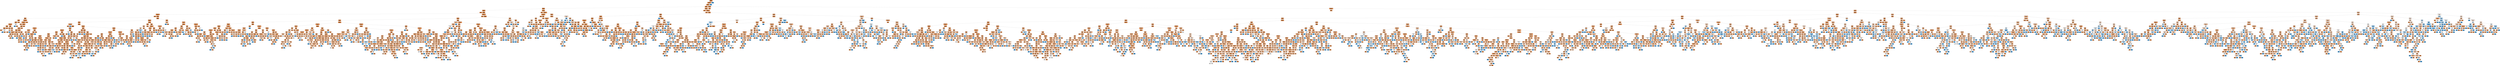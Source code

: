 digraph Tree {
node [shape=box, style="filled", color="black", fontname="helvetica"] ;
edge [fontname="helvetica"] ;
0 [label="HbA1c_level <= 1.095\ngini = 0.156\nsamples = 80000\nvalue = [73200, 6800]\nclass = 0", fillcolor="#e78d4b"] ;
1 [label="blood_glucose_level <= 1.767\ngini = 0.091\nsamples = 76860\nvalue = [73200, 3660]\nclass = 0", fillcolor="#e68743"] ;
0 -> 1 [labeldistance=2.5, labelangle=45, headlabel="True"] ;
2 [label="age <= 53.5\ngini = 0.057\nsamples = 75428\nvalue = [73200, 2228]\nclass = 0", fillcolor="#e6853f"] ;
1 -> 2 ;
3 [label="bmi <= 0.775\ngini = 0.024\nsamples = 51762\nvalue = [51143, 619]\nclass = 0", fillcolor="#e5833b"] ;
2 -> 3 ;
4 [label="hypertension <= 0.5\ngini = 0.014\nsamples = 44606\nvalue = [44288, 318]\nclass = 0", fillcolor="#e5823a"] ;
3 -> 4 ;
5 [label="HbA1c_level <= -0.166\ngini = 0.012\nsamples = 43747\nvalue = [43474, 273]\nclass = 0", fillcolor="#e5823a"] ;
4 -> 5 ;
6 [label="gini = 0.0\nsamples = 17946\nvalue = [17946, 0]\nclass = 0", fillcolor="#e58139"] ;
5 -> 6 ;
7 [label="age <= 38.5\ngini = 0.021\nsamples = 25801\nvalue = [25528, 273]\nclass = 0", fillcolor="#e5823b"] ;
5 -> 7 ;
8 [label="blood_glucose_level <= -0.616\ngini = 0.01\nsamples = 18379\nvalue = [18284, 95]\nclass = 0", fillcolor="#e5823a"] ;
7 -> 8 ;
9 [label="gini = 0.0\nsamples = 5624\nvalue = [5624, 0]\nclass = 0", fillcolor="#e58139"] ;
8 -> 9 ;
10 [label="age <= 13.5\ngini = 0.015\nsamples = 12755\nvalue = [12660, 95]\nclass = 0", fillcolor="#e5823a"] ;
8 -> 10 ;
11 [label="age <= 9.5\ngini = 0.003\nsamples = 4354\nvalue = [4347, 7]\nclass = 0", fillcolor="#e58139"] ;
10 -> 11 ;
12 [label="bmi <= -1.45\ngini = 0.002\nsamples = 3183\nvalue = [3180, 3]\nclass = 0", fillcolor="#e58139"] ;
11 -> 12 ;
13 [label="bmi <= -1.452\ngini = 0.003\nsamples = 1721\nvalue = [1718, 3]\nclass = 0", fillcolor="#e58139"] ;
12 -> 13 ;
14 [label="blood_glucose_level <= 1.03\ngini = 0.002\nsamples = 1719\nvalue = [1717, 2]\nclass = 0", fillcolor="#e58139"] ;
13 -> 14 ;
15 [label="bmi <= -1.798\ngini = 0.001\nsamples = 1535\nvalue = [1534, 1]\nclass = 0", fillcolor="#e58139"] ;
14 -> 15 ;
16 [label="bmi <= -1.8\ngini = 0.004\nsamples = 516\nvalue = [515, 1]\nclass = 0", fillcolor="#e58139"] ;
15 -> 16 ;
17 [label="gini = 0.0\nsamples = 514\nvalue = [514, 0]\nclass = 0", fillcolor="#e58139"] ;
16 -> 17 ;
18 [label="blood_glucose_level <= 0.281\ngini = 0.5\nsamples = 2\nvalue = [1, 1]\nclass = 0", fillcolor="#ffffff"] ;
16 -> 18 ;
19 [label="gini = 0.0\nsamples = 1\nvalue = [0, 1]\nclass = 1", fillcolor="#399de5"] ;
18 -> 19 ;
20 [label="gini = 0.0\nsamples = 1\nvalue = [1, 0]\nclass = 0", fillcolor="#e58139"] ;
18 -> 20 ;
21 [label="gini = 0.0\nsamples = 1019\nvalue = [1019, 0]\nclass = 0", fillcolor="#e58139"] ;
15 -> 21 ;
22 [label="bmi <= -1.526\ngini = 0.011\nsamples = 184\nvalue = [183, 1]\nclass = 0", fillcolor="#e5823a"] ;
14 -> 22 ;
23 [label="gini = 0.0\nsamples = 160\nvalue = [160, 0]\nclass = 0", fillcolor="#e58139"] ;
22 -> 23 ;
24 [label="bmi <= -1.518\ngini = 0.08\nsamples = 24\nvalue = [23, 1]\nclass = 0", fillcolor="#e68642"] ;
22 -> 24 ;
25 [label="age <= 3.5\ngini = 0.444\nsamples = 3\nvalue = [2, 1]\nclass = 0", fillcolor="#f2c09c"] ;
24 -> 25 ;
26 [label="gini = 0.0\nsamples = 2\nvalue = [2, 0]\nclass = 0", fillcolor="#e58139"] ;
25 -> 26 ;
27 [label="gini = 0.0\nsamples = 1\nvalue = [0, 1]\nclass = 1", fillcolor="#399de5"] ;
25 -> 27 ;
28 [label="gini = 0.0\nsamples = 21\nvalue = [21, 0]\nclass = 0", fillcolor="#e58139"] ;
24 -> 28 ;
29 [label="smoking_history <= 4.5\ngini = 0.5\nsamples = 2\nvalue = [1, 1]\nclass = 0", fillcolor="#ffffff"] ;
13 -> 29 ;
30 [label="gini = 0.0\nsamples = 1\nvalue = [0, 1]\nclass = 1", fillcolor="#399de5"] ;
29 -> 30 ;
31 [label="gini = 0.0\nsamples = 1\nvalue = [1, 0]\nclass = 0", fillcolor="#e58139"] ;
29 -> 31 ;
32 [label="gini = 0.0\nsamples = 1462\nvalue = [1462, 0]\nclass = 0", fillcolor="#e58139"] ;
12 -> 32 ;
33 [label="blood_glucose_level <= 0.453\ngini = 0.007\nsamples = 1171\nvalue = [1167, 4]\nclass = 0", fillcolor="#e5813a"] ;
11 -> 33 ;
34 [label="blood_glucose_level <= -0.075\ngini = 0.012\nsamples = 659\nvalue = [655, 4]\nclass = 0", fillcolor="#e5823a"] ;
33 -> 34 ;
35 [label="gini = 0.0\nsamples = 274\nvalue = [274, 0]\nclass = 0", fillcolor="#e58139"] ;
34 -> 35 ;
36 [label="smoking_history <= 0.5\ngini = 0.021\nsamples = 385\nvalue = [381, 4]\nclass = 0", fillcolor="#e5823b"] ;
34 -> 36 ;
37 [label="age <= 12.5\ngini = 0.028\nsamples = 283\nvalue = [279, 4]\nclass = 0", fillcolor="#e5833c"] ;
36 -> 37 ;
38 [label="HbA1c_level <= 0.488\ngini = 0.037\nsamples = 215\nvalue = [211, 4]\nclass = 0", fillcolor="#e5833d"] ;
37 -> 38 ;
39 [label="age <= 11.5\ngini = 0.056\nsamples = 105\nvalue = [102, 3]\nclass = 0", fillcolor="#e6853f"] ;
38 -> 39 ;
40 [label="blood_glucose_level <= 0.109\ngini = 0.026\nsamples = 75\nvalue = [74, 1]\nclass = 0", fillcolor="#e5833c"] ;
39 -> 40 ;
41 [label="bmi <= -0.412\ngini = 0.087\nsamples = 22\nvalue = [21, 1]\nclass = 0", fillcolor="#e68742"] ;
40 -> 41 ;
42 [label="gini = 0.0\nsamples = 18\nvalue = [18, 0]\nclass = 0", fillcolor="#e58139"] ;
41 -> 42 ;
43 [label="gender <= 0.5\ngini = 0.375\nsamples = 4\nvalue = [3, 1]\nclass = 0", fillcolor="#eeab7b"] ;
41 -> 43 ;
44 [label="gini = 0.0\nsamples = 3\nvalue = [3, 0]\nclass = 0", fillcolor="#e58139"] ;
43 -> 44 ;
45 [label="gini = 0.0\nsamples = 1\nvalue = [0, 1]\nclass = 1", fillcolor="#399de5"] ;
43 -> 45 ;
46 [label="gini = 0.0\nsamples = 53\nvalue = [53, 0]\nclass = 0", fillcolor="#e58139"] ;
40 -> 46 ;
47 [label="HbA1c_level <= 0.208\ngini = 0.124\nsamples = 30\nvalue = [28, 2]\nclass = 0", fillcolor="#e78a47"] ;
39 -> 47 ;
48 [label="gini = 0.0\nsamples = 11\nvalue = [11, 0]\nclass = 0", fillcolor="#e58139"] ;
47 -> 48 ;
49 [label="bmi <= -1.163\ngini = 0.188\nsamples = 19\nvalue = [17, 2]\nclass = 0", fillcolor="#e89050"] ;
47 -> 49 ;
50 [label="gini = 0.0\nsamples = 8\nvalue = [8, 0]\nclass = 0", fillcolor="#e58139"] ;
49 -> 50 ;
51 [label="bmi <= -0.953\ngini = 0.298\nsamples = 11\nvalue = [9, 2]\nclass = 0", fillcolor="#eb9d65"] ;
49 -> 51 ;
52 [label="gini = 0.0\nsamples = 1\nvalue = [0, 1]\nclass = 1", fillcolor="#399de5"] ;
51 -> 52 ;
53 [label="blood_glucose_level <= 0.293\ngini = 0.18\nsamples = 10\nvalue = [9, 1]\nclass = 0", fillcolor="#e88f4f"] ;
51 -> 53 ;
54 [label="gini = 0.0\nsamples = 6\nvalue = [6, 0]\nclass = 0", fillcolor="#e58139"] ;
53 -> 54 ;
55 [label="bmi <= -0.178\ngini = 0.375\nsamples = 4\nvalue = [3, 1]\nclass = 0", fillcolor="#eeab7b"] ;
53 -> 55 ;
56 [label="gini = 0.0\nsamples = 3\nvalue = [3, 0]\nclass = 0", fillcolor="#e58139"] ;
55 -> 56 ;
57 [label="gini = 0.0\nsamples = 1\nvalue = [0, 1]\nclass = 1", fillcolor="#399de5"] ;
55 -> 57 ;
58 [label="HbA1c_level <= 0.955\ngini = 0.018\nsamples = 110\nvalue = [109, 1]\nclass = 0", fillcolor="#e5823b"] ;
38 -> 58 ;
59 [label="gini = 0.0\nsamples = 87\nvalue = [87, 0]\nclass = 0", fillcolor="#e58139"] ;
58 -> 59 ;
60 [label="bmi <= -1.426\ngini = 0.083\nsamples = 23\nvalue = [22, 1]\nclass = 0", fillcolor="#e68742"] ;
58 -> 60 ;
61 [label="bmi <= -1.601\ngini = 0.32\nsamples = 5\nvalue = [4, 1]\nclass = 0", fillcolor="#eca06a"] ;
60 -> 61 ;
62 [label="gini = 0.0\nsamples = 4\nvalue = [4, 0]\nclass = 0", fillcolor="#e58139"] ;
61 -> 62 ;
63 [label="gini = 0.0\nsamples = 1\nvalue = [0, 1]\nclass = 1", fillcolor="#399de5"] ;
61 -> 63 ;
64 [label="gini = 0.0\nsamples = 18\nvalue = [18, 0]\nclass = 0", fillcolor="#e58139"] ;
60 -> 64 ;
65 [label="gini = 0.0\nsamples = 68\nvalue = [68, 0]\nclass = 0", fillcolor="#e58139"] ;
37 -> 65 ;
66 [label="gini = 0.0\nsamples = 102\nvalue = [102, 0]\nclass = 0", fillcolor="#e58139"] ;
36 -> 66 ;
67 [label="gini = 0.0\nsamples = 512\nvalue = [512, 0]\nclass = 0", fillcolor="#e58139"] ;
33 -> 67 ;
68 [label="bmi <= 0.468\ngini = 0.021\nsamples = 8401\nvalue = [8313, 88]\nclass = 0", fillcolor="#e5823b"] ;
10 -> 68 ;
69 [label="smoking_history <= 4.5\ngini = 0.019\nsamples = 7917\nvalue = [7841, 76]\nclass = 0", fillcolor="#e5823b"] ;
68 -> 69 ;
70 [label="bmi <= -2.011\ngini = 0.017\nsamples = 7443\nvalue = [7378, 65]\nclass = 0", fillcolor="#e5823b"] ;
69 -> 70 ;
71 [label="blood_glucose_level <= 0.527\ngini = 0.165\nsamples = 11\nvalue = [10, 1]\nclass = 0", fillcolor="#e88e4d"] ;
70 -> 71 ;
72 [label="gini = 0.0\nsamples = 10\nvalue = [10, 0]\nclass = 0", fillcolor="#e58139"] ;
71 -> 72 ;
73 [label="gini = 0.0\nsamples = 1\nvalue = [0, 1]\nclass = 1", fillcolor="#399de5"] ;
71 -> 73 ;
74 [label="gender <= 0.5\ngini = 0.017\nsamples = 7432\nvalue = [7368, 64]\nclass = 0", fillcolor="#e5823b"] ;
70 -> 74 ;
75 [label="age <= 15.5\ngini = 0.012\nsamples = 4612\nvalue = [4583, 29]\nclass = 0", fillcolor="#e5823a"] ;
74 -> 75 ;
76 [label="blood_glucose_level <= -0.247\ngini = 0.038\nsamples = 256\nvalue = [251, 5]\nclass = 0", fillcolor="#e6843d"] ;
75 -> 76 ;
77 [label="smoking_history <= 2.0\ngini = 0.175\nsamples = 31\nvalue = [28, 3]\nclass = 0", fillcolor="#e88e4e"] ;
76 -> 77 ;
78 [label="gini = 0.0\nsamples = 16\nvalue = [16, 0]\nclass = 0", fillcolor="#e58139"] ;
77 -> 78 ;
79 [label="HbA1c_level <= 0.955\ngini = 0.32\nsamples = 15\nvalue = [12, 3]\nclass = 0", fillcolor="#eca06a"] ;
77 -> 79 ;
80 [label="bmi <= -0.99\ngini = 0.245\nsamples = 14\nvalue = [12, 2]\nclass = 0", fillcolor="#e9965a"] ;
79 -> 80 ;
81 [label="gini = 0.0\nsamples = 7\nvalue = [7, 0]\nclass = 0", fillcolor="#e58139"] ;
80 -> 81 ;
82 [label="bmi <= -0.918\ngini = 0.408\nsamples = 7\nvalue = [5, 2]\nclass = 0", fillcolor="#efb388"] ;
80 -> 82 ;
83 [label="gini = 0.0\nsamples = 1\nvalue = [0, 1]\nclass = 1", fillcolor="#399de5"] ;
82 -> 83 ;
84 [label="bmi <= -0.342\ngini = 0.278\nsamples = 6\nvalue = [5, 1]\nclass = 0", fillcolor="#ea9a61"] ;
82 -> 84 ;
85 [label="bmi <= -0.352\ngini = 0.444\nsamples = 3\nvalue = [2, 1]\nclass = 0", fillcolor="#f2c09c"] ;
84 -> 85 ;
86 [label="gini = 0.0\nsamples = 2\nvalue = [2, 0]\nclass = 0", fillcolor="#e58139"] ;
85 -> 86 ;
87 [label="gini = 0.0\nsamples = 1\nvalue = [0, 1]\nclass = 1", fillcolor="#399de5"] ;
85 -> 87 ;
88 [label="gini = 0.0\nsamples = 3\nvalue = [3, 0]\nclass = 0", fillcolor="#e58139"] ;
84 -> 88 ;
89 [label="gini = 0.0\nsamples = 1\nvalue = [0, 1]\nclass = 1", fillcolor="#399de5"] ;
79 -> 89 ;
90 [label="bmi <= -1.119\ngini = 0.018\nsamples = 225\nvalue = [223, 2]\nclass = 0", fillcolor="#e5823b"] ;
76 -> 90 ;
91 [label="bmi <= -1.122\ngini = 0.068\nsamples = 57\nvalue = [55, 2]\nclass = 0", fillcolor="#e68640"] ;
90 -> 91 ;
92 [label="blood_glucose_level <= 0.502\ngini = 0.035\nsamples = 56\nvalue = [55, 1]\nclass = 0", fillcolor="#e5833d"] ;
91 -> 92 ;
93 [label="gini = 0.0\nsamples = 37\nvalue = [37, 0]\nclass = 0", fillcolor="#e58139"] ;
92 -> 93 ;
94 [label="bmi <= -1.334\ngini = 0.1\nsamples = 19\nvalue = [18, 1]\nclass = 0", fillcolor="#e68844"] ;
92 -> 94 ;
95 [label="bmi <= -1.349\ngini = 0.198\nsamples = 9\nvalue = [8, 1]\nclass = 0", fillcolor="#e89152"] ;
94 -> 95 ;
96 [label="gini = 0.0\nsamples = 8\nvalue = [8, 0]\nclass = 0", fillcolor="#e58139"] ;
95 -> 96 ;
97 [label="gini = 0.0\nsamples = 1\nvalue = [0, 1]\nclass = 1", fillcolor="#399de5"] ;
95 -> 97 ;
98 [label="gini = 0.0\nsamples = 10\nvalue = [10, 0]\nclass = 0", fillcolor="#e58139"] ;
94 -> 98 ;
99 [label="gini = 0.0\nsamples = 1\nvalue = [0, 1]\nclass = 1", fillcolor="#399de5"] ;
91 -> 99 ;
100 [label="gini = 0.0\nsamples = 168\nvalue = [168, 0]\nclass = 0", fillcolor="#e58139"] ;
90 -> 100 ;
101 [label="bmi <= 0.189\ngini = 0.011\nsamples = 4356\nvalue = [4332, 24]\nclass = 0", fillcolor="#e5823a"] ;
75 -> 101 ;
102 [label="blood_glucose_level <= 0.293\ngini = 0.01\nsamples = 4073\nvalue = [4053, 20]\nclass = 0", fillcolor="#e5823a"] ;
101 -> 102 ;
103 [label="age <= 29.5\ngini = 0.014\nsamples = 1822\nvalue = [1809, 13]\nclass = 0", fillcolor="#e5823a"] ;
102 -> 103 ;
104 [label="age <= 27.5\ngini = 0.021\nsamples = 1138\nvalue = [1126, 12]\nclass = 0", fillcolor="#e5823b"] ;
103 -> 104 ;
105 [label="HbA1c_level <= 0.955\ngini = 0.01\nsamples = 973\nvalue = [968, 5]\nclass = 0", fillcolor="#e5823a"] ;
104 -> 105 ;
106 [label="age <= 26.5\ngini = 0.007\nsamples = 839\nvalue = [836, 3]\nclass = 0", fillcolor="#e5813a"] ;
105 -> 106 ;
107 [label="bmi <= -0.665\ngini = 0.005\nsamples = 770\nvalue = [768, 2]\nclass = 0", fillcolor="#e5813a"] ;
106 -> 107 ;
108 [label="bmi <= -0.667\ngini = 0.015\nsamples = 268\nvalue = [266, 2]\nclass = 0", fillcolor="#e5823a"] ;
107 -> 108 ;
109 [label="bmi <= -0.783\ngini = 0.007\nsamples = 266\nvalue = [265, 1]\nclass = 0", fillcolor="#e5813a"] ;
108 -> 109 ;
110 [label="gini = 0.0\nsamples = 222\nvalue = [222, 0]\nclass = 0", fillcolor="#e58139"] ;
109 -> 110 ;
111 [label="bmi <= -0.776\ngini = 0.044\nsamples = 44\nvalue = [43, 1]\nclass = 0", fillcolor="#e6843e"] ;
109 -> 111 ;
112 [label="age <= 20.5\ngini = 0.444\nsamples = 3\nvalue = [2, 1]\nclass = 0", fillcolor="#f2c09c"] ;
111 -> 112 ;
113 [label="gini = 0.0\nsamples = 2\nvalue = [2, 0]\nclass = 0", fillcolor="#e58139"] ;
112 -> 113 ;
114 [label="gini = 0.0\nsamples = 1\nvalue = [0, 1]\nclass = 1", fillcolor="#399de5"] ;
112 -> 114 ;
115 [label="gini = 0.0\nsamples = 41\nvalue = [41, 0]\nclass = 0", fillcolor="#e58139"] ;
111 -> 115 ;
116 [label="age <= 20.5\ngini = 0.5\nsamples = 2\nvalue = [1, 1]\nclass = 0", fillcolor="#ffffff"] ;
108 -> 116 ;
117 [label="gini = 0.0\nsamples = 1\nvalue = [0, 1]\nclass = 1", fillcolor="#399de5"] ;
116 -> 117 ;
118 [label="gini = 0.0\nsamples = 1\nvalue = [1, 0]\nclass = 0", fillcolor="#e58139"] ;
116 -> 118 ;
119 [label="gini = 0.0\nsamples = 502\nvalue = [502, 0]\nclass = 0", fillcolor="#e58139"] ;
107 -> 119 ;
120 [label="HbA1c_level <= 0.208\ngini = 0.029\nsamples = 69\nvalue = [68, 1]\nclass = 0", fillcolor="#e5833c"] ;
106 -> 120 ;
121 [label="bmi <= -0.077\ngini = 0.165\nsamples = 11\nvalue = [10, 1]\nclass = 0", fillcolor="#e88e4d"] ;
120 -> 121 ;
122 [label="gini = 0.0\nsamples = 8\nvalue = [8, 0]\nclass = 0", fillcolor="#e58139"] ;
121 -> 122 ;
123 [label="blood_glucose_level <= 0.109\ngini = 0.444\nsamples = 3\nvalue = [2, 1]\nclass = 0", fillcolor="#f2c09c"] ;
121 -> 123 ;
124 [label="gini = 0.0\nsamples = 2\nvalue = [2, 0]\nclass = 0", fillcolor="#e58139"] ;
123 -> 124 ;
125 [label="gini = 0.0\nsamples = 1\nvalue = [0, 1]\nclass = 1", fillcolor="#399de5"] ;
123 -> 125 ;
126 [label="gini = 0.0\nsamples = 58\nvalue = [58, 0]\nclass = 0", fillcolor="#e58139"] ;
120 -> 126 ;
127 [label="blood_glucose_level <= -0.075\ngini = 0.029\nsamples = 134\nvalue = [132, 2]\nclass = 0", fillcolor="#e5833c"] ;
105 -> 127 ;
128 [label="gini = 0.0\nsamples = 67\nvalue = [67, 0]\nclass = 0", fillcolor="#e58139"] ;
127 -> 128 ;
129 [label="smoking_history <= 3.5\ngini = 0.058\nsamples = 67\nvalue = [65, 2]\nclass = 0", fillcolor="#e6853f"] ;
127 -> 129 ;
130 [label="gini = 0.0\nsamples = 33\nvalue = [33, 0]\nclass = 0", fillcolor="#e58139"] ;
129 -> 130 ;
131 [label="bmi <= -0.973\ngini = 0.111\nsamples = 34\nvalue = [32, 2]\nclass = 0", fillcolor="#e78945"] ;
129 -> 131 ;
132 [label="gini = 0.0\nsamples = 12\nvalue = [12, 0]\nclass = 0", fillcolor="#e58139"] ;
131 -> 132 ;
133 [label="bmi <= -0.94\ngini = 0.165\nsamples = 22\nvalue = [20, 2]\nclass = 0", fillcolor="#e88e4d"] ;
131 -> 133 ;
134 [label="gini = 0.0\nsamples = 1\nvalue = [0, 1]\nclass = 1", fillcolor="#399de5"] ;
133 -> 134 ;
135 [label="bmi <= -0.095\ngini = 0.091\nsamples = 21\nvalue = [20, 1]\nclass = 0", fillcolor="#e68743"] ;
133 -> 135 ;
136 [label="gini = 0.0\nsamples = 13\nvalue = [13, 0]\nclass = 0", fillcolor="#e58139"] ;
135 -> 136 ;
137 [label="age <= 23.5\ngini = 0.219\nsamples = 8\nvalue = [7, 1]\nclass = 0", fillcolor="#e99355"] ;
135 -> 137 ;
138 [label="gini = 0.0\nsamples = 5\nvalue = [5, 0]\nclass = 0", fillcolor="#e58139"] ;
137 -> 138 ;
139 [label="age <= 24.5\ngini = 0.444\nsamples = 3\nvalue = [2, 1]\nclass = 0", fillcolor="#f2c09c"] ;
137 -> 139 ;
140 [label="gini = 0.0\nsamples = 1\nvalue = [0, 1]\nclass = 1", fillcolor="#399de5"] ;
139 -> 140 ;
141 [label="gini = 0.0\nsamples = 2\nvalue = [2, 0]\nclass = 0", fillcolor="#e58139"] ;
139 -> 141 ;
142 [label="HbA1c_level <= 0.768\ngini = 0.081\nsamples = 165\nvalue = [158, 7]\nclass = 0", fillcolor="#e68742"] ;
104 -> 142 ;
143 [label="blood_glucose_level <= -0.247\ngini = 0.111\nsamples = 119\nvalue = [112, 7]\nclass = 0", fillcolor="#e78945"] ;
142 -> 143 ;
144 [label="smoking_history <= 1.5\ngini = 0.219\nsamples = 24\nvalue = [21, 3]\nclass = 0", fillcolor="#e99355"] ;
143 -> 144 ;
145 [label="gini = 0.0\nsamples = 7\nvalue = [7, 0]\nclass = 0", fillcolor="#e58139"] ;
144 -> 145 ;
146 [label="bmi <= -0.94\ngini = 0.291\nsamples = 17\nvalue = [14, 3]\nclass = 0", fillcolor="#eb9c63"] ;
144 -> 146 ;
147 [label="gini = 0.0\nsamples = 6\nvalue = [6, 0]\nclass = 0", fillcolor="#e58139"] ;
146 -> 147 ;
148 [label="HbA1c_level <= 0.535\ngini = 0.397\nsamples = 11\nvalue = [8, 3]\nclass = 0", fillcolor="#efb083"] ;
146 -> 148 ;
149 [label="bmi <= -0.309\ngini = 0.32\nsamples = 10\nvalue = [8, 2]\nclass = 0", fillcolor="#eca06a"] ;
148 -> 149 ;
150 [label="gini = 0.0\nsamples = 4\nvalue = [4, 0]\nclass = 0", fillcolor="#e58139"] ;
149 -> 150 ;
151 [label="bmi <= -0.185\ngini = 0.444\nsamples = 6\nvalue = [4, 2]\nclass = 0", fillcolor="#f2c09c"] ;
149 -> 151 ;
152 [label="gini = 0.0\nsamples = 1\nvalue = [0, 1]\nclass = 1", fillcolor="#399de5"] ;
151 -> 152 ;
153 [label="HbA1c_level <= 0.348\ngini = 0.32\nsamples = 5\nvalue = [4, 1]\nclass = 0", fillcolor="#eca06a"] ;
151 -> 153 ;
154 [label="smoking_history <= 3.5\ngini = 0.444\nsamples = 3\nvalue = [2, 1]\nclass = 0", fillcolor="#f2c09c"] ;
153 -> 154 ;
155 [label="gini = 0.0\nsamples = 1\nvalue = [1, 0]\nclass = 0", fillcolor="#e58139"] ;
154 -> 155 ;
156 [label="bmi <= -0.048\ngini = 0.5\nsamples = 2\nvalue = [1, 1]\nclass = 0", fillcolor="#ffffff"] ;
154 -> 156 ;
157 [label="gini = 0.0\nsamples = 1\nvalue = [1, 0]\nclass = 0", fillcolor="#e58139"] ;
156 -> 157 ;
158 [label="gini = 0.0\nsamples = 1\nvalue = [0, 1]\nclass = 1", fillcolor="#399de5"] ;
156 -> 158 ;
159 [label="gini = 0.0\nsamples = 2\nvalue = [2, 0]\nclass = 0", fillcolor="#e58139"] ;
153 -> 159 ;
160 [label="gini = 0.0\nsamples = 1\nvalue = [0, 1]\nclass = 1", fillcolor="#399de5"] ;
148 -> 160 ;
161 [label="smoking_history <= 2.5\ngini = 0.081\nsamples = 95\nvalue = [91, 4]\nclass = 0", fillcolor="#e68742"] ;
143 -> 161 ;
162 [label="smoking_history <= 1.5\ngini = 0.156\nsamples = 47\nvalue = [43, 4]\nclass = 0", fillcolor="#e78d4b"] ;
161 -> 162 ;
163 [label="bmi <= -0.023\ngini = 0.127\nsamples = 44\nvalue = [41, 3]\nclass = 0", fillcolor="#e78a47"] ;
162 -> 163 ;
164 [label="gini = 0.0\nsamples = 25\nvalue = [25, 0]\nclass = 0", fillcolor="#e58139"] ;
163 -> 164 ;
165 [label="HbA1c_level <= 0.488\ngini = 0.266\nsamples = 19\nvalue = [16, 3]\nclass = 0", fillcolor="#ea995e"] ;
163 -> 165 ;
166 [label="HbA1c_level <= 0.348\ngini = 0.397\nsamples = 11\nvalue = [8, 3]\nclass = 0", fillcolor="#efb083"] ;
165 -> 166 ;
167 [label="blood_glucose_level <= 0.109\ngini = 0.219\nsamples = 8\nvalue = [7, 1]\nclass = 0", fillcolor="#e99355"] ;
166 -> 167 ;
168 [label="gini = 0.0\nsamples = 5\nvalue = [5, 0]\nclass = 0", fillcolor="#e58139"] ;
167 -> 168 ;
169 [label="age <= 28.5\ngini = 0.444\nsamples = 3\nvalue = [2, 1]\nclass = 0", fillcolor="#f2c09c"] ;
167 -> 169 ;
170 [label="gini = 0.0\nsamples = 1\nvalue = [0, 1]\nclass = 1", fillcolor="#399de5"] ;
169 -> 170 ;
171 [label="gini = 0.0\nsamples = 2\nvalue = [2, 0]\nclass = 0", fillcolor="#e58139"] ;
169 -> 171 ;
172 [label="smoking_history <= 0.5\ngini = 0.444\nsamples = 3\nvalue = [1, 2]\nclass = 1", fillcolor="#9ccef2"] ;
166 -> 172 ;
173 [label="gini = 0.5\nsamples = 2\nvalue = [1, 1]\nclass = 0", fillcolor="#ffffff"] ;
172 -> 173 ;
174 [label="gini = 0.0\nsamples = 1\nvalue = [0, 1]\nclass = 1", fillcolor="#399de5"] ;
172 -> 174 ;
175 [label="gini = 0.0\nsamples = 8\nvalue = [8, 0]\nclass = 0", fillcolor="#e58139"] ;
165 -> 175 ;
176 [label="blood_glucose_level <= -0.075\ngini = 0.444\nsamples = 3\nvalue = [2, 1]\nclass = 0", fillcolor="#f2c09c"] ;
162 -> 176 ;
177 [label="gini = 0.0\nsamples = 2\nvalue = [2, 0]\nclass = 0", fillcolor="#e58139"] ;
176 -> 177 ;
178 [label="gini = 0.0\nsamples = 1\nvalue = [0, 1]\nclass = 1", fillcolor="#399de5"] ;
176 -> 178 ;
179 [label="gini = 0.0\nsamples = 48\nvalue = [48, 0]\nclass = 0", fillcolor="#e58139"] ;
161 -> 179 ;
180 [label="gini = 0.0\nsamples = 46\nvalue = [46, 0]\nclass = 0", fillcolor="#e58139"] ;
142 -> 180 ;
181 [label="bmi <= -1.458\ngini = 0.003\nsamples = 684\nvalue = [683, 1]\nclass = 0", fillcolor="#e58139"] ;
103 -> 181 ;
182 [label="blood_glucose_level <= 0.109\ngini = 0.278\nsamples = 6\nvalue = [5, 1]\nclass = 0", fillcolor="#ea9a61"] ;
181 -> 182 ;
183 [label="gini = 0.0\nsamples = 5\nvalue = [5, 0]\nclass = 0", fillcolor="#e58139"] ;
182 -> 183 ;
184 [label="gini = 0.0\nsamples = 1\nvalue = [0, 1]\nclass = 1", fillcolor="#399de5"] ;
182 -> 184 ;
185 [label="gini = 0.0\nsamples = 678\nvalue = [678, 0]\nclass = 0", fillcolor="#e58139"] ;
181 -> 185 ;
186 [label="bmi <= -0.689\ngini = 0.006\nsamples = 2251\nvalue = [2244, 7]\nclass = 0", fillcolor="#e5813a"] ;
102 -> 186 ;
187 [label="gini = 0.0\nsamples = 699\nvalue = [699, 0]\nclass = 0", fillcolor="#e58139"] ;
186 -> 187 ;
188 [label="bmi <= -0.688\ngini = 0.009\nsamples = 1552\nvalue = [1545, 7]\nclass = 0", fillcolor="#e5823a"] ;
186 -> 188 ;
189 [label="gini = 0.0\nsamples = 1\nvalue = [0, 1]\nclass = 1", fillcolor="#399de5"] ;
188 -> 189 ;
190 [label="age <= 28.5\ngini = 0.008\nsamples = 1551\nvalue = [1545, 6]\nclass = 0", fillcolor="#e5813a"] ;
188 -> 190 ;
191 [label="blood_glucose_level <= 0.527\ngini = 0.002\nsamples = 866\nvalue = [865, 1]\nclass = 0", fillcolor="#e58139"] ;
190 -> 191 ;
192 [label="gini = 0.0\nsamples = 531\nvalue = [531, 0]\nclass = 0", fillcolor="#e58139"] ;
191 -> 192 ;
193 [label="HbA1c_level <= 0.488\ngini = 0.006\nsamples = 335\nvalue = [334, 1]\nclass = 0", fillcolor="#e5813a"] ;
191 -> 193 ;
194 [label="HbA1c_level <= 0.348\ngini = 0.013\nsamples = 150\nvalue = [149, 1]\nclass = 0", fillcolor="#e5823a"] ;
193 -> 194 ;
195 [label="gini = 0.0\nsamples = 96\nvalue = [96, 0]\nclass = 0", fillcolor="#e58139"] ;
194 -> 195 ;
196 [label="blood_glucose_level <= 1.03\ngini = 0.036\nsamples = 54\nvalue = [53, 1]\nclass = 0", fillcolor="#e5833d"] ;
194 -> 196 ;
197 [label="bmi <= -0.024\ngini = 0.08\nsamples = 24\nvalue = [23, 1]\nclass = 0", fillcolor="#e68642"] ;
196 -> 197 ;
198 [label="gini = 0.0\nsamples = 16\nvalue = [16, 0]\nclass = 0", fillcolor="#e58139"] ;
197 -> 198 ;
199 [label="age <= 22.5\ngini = 0.219\nsamples = 8\nvalue = [7, 1]\nclass = 0", fillcolor="#e99355"] ;
197 -> 199 ;
200 [label="smoking_history <= 0.5\ngini = 0.444\nsamples = 3\nvalue = [2, 1]\nclass = 0", fillcolor="#f2c09c"] ;
199 -> 200 ;
201 [label="gini = 0.0\nsamples = 2\nvalue = [2, 0]\nclass = 0", fillcolor="#e58139"] ;
200 -> 201 ;
202 [label="gini = 0.0\nsamples = 1\nvalue = [0, 1]\nclass = 1", fillcolor="#399de5"] ;
200 -> 202 ;
203 [label="gini = 0.0\nsamples = 5\nvalue = [5, 0]\nclass = 0", fillcolor="#e58139"] ;
199 -> 203 ;
204 [label="gini = 0.0\nsamples = 30\nvalue = [30, 0]\nclass = 0", fillcolor="#e58139"] ;
196 -> 204 ;
205 [label="gini = 0.0\nsamples = 185\nvalue = [185, 0]\nclass = 0", fillcolor="#e58139"] ;
193 -> 205 ;
206 [label="HbA1c_level <= 0.488\ngini = 0.014\nsamples = 685\nvalue = [680, 5]\nclass = 0", fillcolor="#e5823a"] ;
190 -> 206 ;
207 [label="gini = 0.0\nsamples = 293\nvalue = [293, 0]\nclass = 0", fillcolor="#e58139"] ;
206 -> 207 ;
208 [label="bmi <= 0.056\ngini = 0.025\nsamples = 392\nvalue = [387, 5]\nclass = 0", fillcolor="#e5833c"] ;
206 -> 208 ;
209 [label="blood_glucose_level <= 0.453\ngini = 0.022\nsamples = 367\nvalue = [363, 4]\nclass = 0", fillcolor="#e5823b"] ;
208 -> 209 ;
210 [label="age <= 33.5\ngini = 0.046\nsamples = 84\nvalue = [82, 2]\nclass = 0", fillcolor="#e6843e"] ;
209 -> 210 ;
211 [label="gini = 0.0\nsamples = 40\nvalue = [40, 0]\nclass = 0", fillcolor="#e58139"] ;
210 -> 211 ;
212 [label="bmi <= -0.022\ngini = 0.087\nsamples = 44\nvalue = [42, 2]\nclass = 0", fillcolor="#e68742"] ;
210 -> 212 ;
213 [label="gini = 0.0\nsamples = 18\nvalue = [18, 0]\nclass = 0", fillcolor="#e58139"] ;
212 -> 213 ;
214 [label="bmi <= -0.003\ngini = 0.142\nsamples = 26\nvalue = [24, 2]\nclass = 0", fillcolor="#e78c49"] ;
212 -> 214 ;
215 [label="gini = 0.0\nsamples = 1\nvalue = [0, 1]\nclass = 1", fillcolor="#399de5"] ;
214 -> 215 ;
216 [label="HbA1c_level <= 0.581\ngini = 0.077\nsamples = 25\nvalue = [24, 1]\nclass = 0", fillcolor="#e68641"] ;
214 -> 216 ;
217 [label="age <= 36.5\ngini = 0.278\nsamples = 6\nvalue = [5, 1]\nclass = 0", fillcolor="#ea9a61"] ;
216 -> 217 ;
218 [label="gini = 0.0\nsamples = 3\nvalue = [3, 0]\nclass = 0", fillcolor="#e58139"] ;
217 -> 218 ;
219 [label="gini = 0.444\nsamples = 3\nvalue = [2, 1]\nclass = 0", fillcolor="#f2c09c"] ;
217 -> 219 ;
220 [label="gini = 0.0\nsamples = 19\nvalue = [19, 0]\nclass = 0", fillcolor="#e58139"] ;
216 -> 220 ;
221 [label="smoking_history <= 1.5\ngini = 0.014\nsamples = 283\nvalue = [281, 2]\nclass = 0", fillcolor="#e5823a"] ;
209 -> 221 ;
222 [label="bmi <= -0.399\ngini = 0.027\nsamples = 147\nvalue = [145, 2]\nclass = 0", fillcolor="#e5833c"] ;
221 -> 222 ;
223 [label="bmi <= -0.408\ngini = 0.1\nsamples = 19\nvalue = [18, 1]\nclass = 0", fillcolor="#e68844"] ;
222 -> 223 ;
224 [label="gini = 0.0\nsamples = 18\nvalue = [18, 0]\nclass = 0", fillcolor="#e58139"] ;
223 -> 224 ;
225 [label="gini = 0.0\nsamples = 1\nvalue = [0, 1]\nclass = 1", fillcolor="#399de5"] ;
223 -> 225 ;
226 [label="smoking_history <= 0.5\ngini = 0.016\nsamples = 128\nvalue = [127, 1]\nclass = 0", fillcolor="#e5823b"] ;
222 -> 226 ;
227 [label="gini = 0.0\nsamples = 103\nvalue = [103, 0]\nclass = 0", fillcolor="#e58139"] ;
226 -> 227 ;
228 [label="blood_glucose_level <= 1.03\ngini = 0.077\nsamples = 25\nvalue = [24, 1]\nclass = 0", fillcolor="#e68641"] ;
226 -> 228 ;
229 [label="gini = 0.0\nsamples = 20\nvalue = [20, 0]\nclass = 0", fillcolor="#e58139"] ;
228 -> 229 ;
230 [label="HbA1c_level <= 0.581\ngini = 0.32\nsamples = 5\nvalue = [4, 1]\nclass = 0", fillcolor="#eca06a"] ;
228 -> 230 ;
231 [label="gini = 0.0\nsamples = 2\nvalue = [2, 0]\nclass = 0", fillcolor="#e58139"] ;
230 -> 231 ;
232 [label="HbA1c_level <= 0.815\ngini = 0.444\nsamples = 3\nvalue = [2, 1]\nclass = 0", fillcolor="#f2c09c"] ;
230 -> 232 ;
233 [label="age <= 34.0\ngini = 0.5\nsamples = 2\nvalue = [1, 1]\nclass = 0", fillcolor="#ffffff"] ;
232 -> 233 ;
234 [label="gini = 0.0\nsamples = 1\nvalue = [0, 1]\nclass = 1", fillcolor="#399de5"] ;
233 -> 234 ;
235 [label="gini = 0.0\nsamples = 1\nvalue = [1, 0]\nclass = 0", fillcolor="#e58139"] ;
233 -> 235 ;
236 [label="gini = 0.0\nsamples = 1\nvalue = [1, 0]\nclass = 0", fillcolor="#e58139"] ;
232 -> 236 ;
237 [label="gini = 0.0\nsamples = 136\nvalue = [136, 0]\nclass = 0", fillcolor="#e58139"] ;
221 -> 237 ;
238 [label="bmi <= 0.068\ngini = 0.077\nsamples = 25\nvalue = [24, 1]\nclass = 0", fillcolor="#e68641"] ;
208 -> 238 ;
239 [label="age <= 33.0\ngini = 0.5\nsamples = 2\nvalue = [1, 1]\nclass = 0", fillcolor="#ffffff"] ;
238 -> 239 ;
240 [label="gini = 0.0\nsamples = 1\nvalue = [0, 1]\nclass = 1", fillcolor="#399de5"] ;
239 -> 240 ;
241 [label="gini = 0.0\nsamples = 1\nvalue = [1, 0]\nclass = 0", fillcolor="#e58139"] ;
239 -> 241 ;
242 [label="gini = 0.0\nsamples = 23\nvalue = [23, 0]\nclass = 0", fillcolor="#e58139"] ;
238 -> 242 ;
243 [label="bmi <= 0.192\ngini = 0.028\nsamples = 283\nvalue = [279, 4]\nclass = 0", fillcolor="#e5833c"] ;
101 -> 243 ;
244 [label="smoking_history <= 2.5\ngini = 0.5\nsamples = 2\nvalue = [1, 1]\nclass = 0", fillcolor="#ffffff"] ;
243 -> 244 ;
245 [label="gini = 0.0\nsamples = 1\nvalue = [1, 0]\nclass = 0", fillcolor="#e58139"] ;
244 -> 245 ;
246 [label="gini = 0.0\nsamples = 1\nvalue = [0, 1]\nclass = 1", fillcolor="#399de5"] ;
244 -> 246 ;
247 [label="age <= 35.5\ngini = 0.021\nsamples = 281\nvalue = [278, 3]\nclass = 0", fillcolor="#e5823b"] ;
243 -> 247 ;
248 [label="age <= 18.5\ngini = 0.009\nsamples = 234\nvalue = [233, 1]\nclass = 0", fillcolor="#e5823a"] ;
247 -> 248 ;
249 [label="bmi <= 0.386\ngini = 0.083\nsamples = 23\nvalue = [22, 1]\nclass = 0", fillcolor="#e68742"] ;
248 -> 249 ;
250 [label="gini = 0.0\nsamples = 17\nvalue = [17, 0]\nclass = 0", fillcolor="#e58139"] ;
249 -> 250 ;
251 [label="age <= 17.5\ngini = 0.278\nsamples = 6\nvalue = [5, 1]\nclass = 0", fillcolor="#ea9a61"] ;
249 -> 251 ;
252 [label="gini = 0.0\nsamples = 5\nvalue = [5, 0]\nclass = 0", fillcolor="#e58139"] ;
251 -> 252 ;
253 [label="gini = 0.0\nsamples = 1\nvalue = [0, 1]\nclass = 1", fillcolor="#399de5"] ;
251 -> 253 ;
254 [label="gini = 0.0\nsamples = 211\nvalue = [211, 0]\nclass = 0", fillcolor="#e58139"] ;
248 -> 254 ;
255 [label="bmi <= 0.253\ngini = 0.081\nsamples = 47\nvalue = [45, 2]\nclass = 0", fillcolor="#e68742"] ;
247 -> 255 ;
256 [label="HbA1c_level <= 0.348\ngini = 0.245\nsamples = 14\nvalue = [12, 2]\nclass = 0", fillcolor="#e9965a"] ;
255 -> 256 ;
257 [label="HbA1c_level <= 0.208\ngini = 0.5\nsamples = 4\nvalue = [2, 2]\nclass = 0", fillcolor="#ffffff"] ;
256 -> 257 ;
258 [label="gini = 0.0\nsamples = 2\nvalue = [2, 0]\nclass = 0", fillcolor="#e58139"] ;
257 -> 258 ;
259 [label="gini = 0.0\nsamples = 2\nvalue = [0, 2]\nclass = 1", fillcolor="#399de5"] ;
257 -> 259 ;
260 [label="gini = 0.0\nsamples = 10\nvalue = [10, 0]\nclass = 0", fillcolor="#e58139"] ;
256 -> 260 ;
261 [label="gini = 0.0\nsamples = 33\nvalue = [33, 0]\nclass = 0", fillcolor="#e58139"] ;
255 -> 261 ;
262 [label="smoking_history <= 1.5\ngini = 0.025\nsamples = 2820\nvalue = [2785, 35]\nclass = 0", fillcolor="#e5833b"] ;
74 -> 262 ;
263 [label="age <= 22.5\ngini = 0.014\nsamples = 1565\nvalue = [1554, 11]\nclass = 0", fillcolor="#e5823a"] ;
262 -> 263 ;
264 [label="bmi <= -1.236\ngini = 0.003\nsamples = 656\nvalue = [655, 1]\nclass = 0", fillcolor="#e58139"] ;
263 -> 264 ;
265 [label="bmi <= -1.24\ngini = 0.033\nsamples = 60\nvalue = [59, 1]\nclass = 0", fillcolor="#e5833c"] ;
264 -> 265 ;
266 [label="gini = 0.0\nsamples = 59\nvalue = [59, 0]\nclass = 0", fillcolor="#e58139"] ;
265 -> 266 ;
267 [label="gini = 0.0\nsamples = 1\nvalue = [0, 1]\nclass = 1", fillcolor="#399de5"] ;
265 -> 267 ;
268 [label="gini = 0.0\nsamples = 596\nvalue = [596, 0]\nclass = 0", fillcolor="#e58139"] ;
264 -> 268 ;
269 [label="bmi <= -1.201\ngini = 0.022\nsamples = 909\nvalue = [899, 10]\nclass = 0", fillcolor="#e5823b"] ;
263 -> 269 ;
270 [label="bmi <= -1.215\ngini = 0.165\nsamples = 11\nvalue = [10, 1]\nclass = 0", fillcolor="#e88e4d"] ;
269 -> 270 ;
271 [label="gini = 0.0\nsamples = 10\nvalue = [10, 0]\nclass = 0", fillcolor="#e58139"] ;
270 -> 271 ;
272 [label="gini = 0.0\nsamples = 1\nvalue = [0, 1]\nclass = 1", fillcolor="#399de5"] ;
270 -> 272 ;
273 [label="age <= 32.5\ngini = 0.02\nsamples = 898\nvalue = [889, 9]\nclass = 0", fillcolor="#e5823b"] ;
269 -> 273 ;
274 [label="blood_glucose_level <= 0.453\ngini = 0.03\nsamples = 585\nvalue = [576, 9]\nclass = 0", fillcolor="#e5833c"] ;
273 -> 274 ;
275 [label="HbA1c_level <= 0.208\ngini = 0.05\nsamples = 313\nvalue = [305, 8]\nclass = 0", fillcolor="#e6843e"] ;
274 -> 275 ;
276 [label="bmi <= 0.006\ngini = 0.142\nsamples = 39\nvalue = [36, 3]\nclass = 0", fillcolor="#e78c49"] ;
275 -> 276 ;
277 [label="blood_glucose_level <= 0.293\ngini = 0.185\nsamples = 29\nvalue = [26, 3]\nclass = 0", fillcolor="#e89050"] ;
276 -> 277 ;
278 [label="blood_glucose_level <= -0.247\ngini = 0.236\nsamples = 22\nvalue = [19, 3]\nclass = 0", fillcolor="#e99558"] ;
277 -> 278 ;
279 [label="gini = 0.0\nsamples = 6\nvalue = [6, 0]\nclass = 0", fillcolor="#e58139"] ;
278 -> 279 ;
280 [label="age <= 30.5\ngini = 0.305\nsamples = 16\nvalue = [13, 3]\nclass = 0", fillcolor="#eb9e67"] ;
278 -> 280 ;
281 [label="age <= 28.5\ngini = 0.337\nsamples = 14\nvalue = [11, 3]\nclass = 0", fillcolor="#eca36f"] ;
280 -> 281 ;
282 [label="smoking_history <= 0.5\ngini = 0.26\nsamples = 13\nvalue = [11, 2]\nclass = 0", fillcolor="#ea985d"] ;
281 -> 282 ;
283 [label="age <= 26.5\ngini = 0.408\nsamples = 7\nvalue = [5, 2]\nclass = 0", fillcolor="#efb388"] ;
282 -> 283 ;
284 [label="bmi <= -0.103\ngini = 0.5\nsamples = 4\nvalue = [2, 2]\nclass = 0", fillcolor="#ffffff"] ;
283 -> 284 ;
285 [label="gini = 0.0\nsamples = 1\nvalue = [1, 0]\nclass = 0", fillcolor="#e58139"] ;
284 -> 285 ;
286 [label="blood_glucose_level <= -0.075\ngini = 0.444\nsamples = 3\nvalue = [1, 2]\nclass = 1", fillcolor="#9ccef2"] ;
284 -> 286 ;
287 [label="gini = 0.0\nsamples = 1\nvalue = [0, 1]\nclass = 1", fillcolor="#399de5"] ;
286 -> 287 ;
288 [label="blood_glucose_level <= 0.109\ngini = 0.5\nsamples = 2\nvalue = [1, 1]\nclass = 0", fillcolor="#ffffff"] ;
286 -> 288 ;
289 [label="gini = 0.0\nsamples = 1\nvalue = [1, 0]\nclass = 0", fillcolor="#e58139"] ;
288 -> 289 ;
290 [label="gini = 0.0\nsamples = 1\nvalue = [0, 1]\nclass = 1", fillcolor="#399de5"] ;
288 -> 290 ;
291 [label="gini = 0.0\nsamples = 3\nvalue = [3, 0]\nclass = 0", fillcolor="#e58139"] ;
283 -> 291 ;
292 [label="gini = 0.0\nsamples = 6\nvalue = [6, 0]\nclass = 0", fillcolor="#e58139"] ;
282 -> 292 ;
293 [label="gini = 0.0\nsamples = 1\nvalue = [0, 1]\nclass = 1", fillcolor="#399de5"] ;
281 -> 293 ;
294 [label="gini = 0.0\nsamples = 2\nvalue = [2, 0]\nclass = 0", fillcolor="#e58139"] ;
280 -> 294 ;
295 [label="gini = 0.0\nsamples = 7\nvalue = [7, 0]\nclass = 0", fillcolor="#e58139"] ;
277 -> 295 ;
296 [label="gini = 0.0\nsamples = 10\nvalue = [10, 0]\nclass = 0", fillcolor="#e58139"] ;
276 -> 296 ;
297 [label="HbA1c_level <= 0.348\ngini = 0.036\nsamples = 274\nvalue = [269, 5]\nclass = 0", fillcolor="#e5833d"] ;
275 -> 297 ;
298 [label="gini = 0.0\nsamples = 53\nvalue = [53, 0]\nclass = 0", fillcolor="#e58139"] ;
297 -> 298 ;
299 [label="age <= 24.5\ngini = 0.044\nsamples = 221\nvalue = [216, 5]\nclass = 0", fillcolor="#e6843e"] ;
297 -> 299 ;
300 [label="gini = 0.0\nsamples = 42\nvalue = [42, 0]\nclass = 0", fillcolor="#e58139"] ;
299 -> 300 ;
301 [label="age <= 28.5\ngini = 0.054\nsamples = 179\nvalue = [174, 5]\nclass = 0", fillcolor="#e6853f"] ;
299 -> 301 ;
302 [label="blood_glucose_level <= -0.075\ngini = 0.087\nsamples = 88\nvalue = [84, 4]\nclass = 0", fillcolor="#e68742"] ;
301 -> 302 ;
303 [label="gini = 0.0\nsamples = 35\nvalue = [35, 0]\nclass = 0", fillcolor="#e58139"] ;
302 -> 303 ;
304 [label="HbA1c_level <= 0.768\ngini = 0.14\nsamples = 53\nvalue = [49, 4]\nclass = 0", fillcolor="#e78b49"] ;
302 -> 304 ;
305 [label="age <= 27.5\ngini = 0.208\nsamples = 34\nvalue = [30, 4]\nclass = 0", fillcolor="#e89253"] ;
304 -> 305 ;
306 [label="HbA1c_level <= 0.581\ngini = 0.142\nsamples = 26\nvalue = [24, 2]\nclass = 0", fillcolor="#e78c49"] ;
305 -> 306 ;
307 [label="bmi <= -0.434\ngini = 0.087\nsamples = 22\nvalue = [21, 1]\nclass = 0", fillcolor="#e68742"] ;
306 -> 307 ;
308 [label="bmi <= -0.571\ngini = 0.375\nsamples = 4\nvalue = [3, 1]\nclass = 0", fillcolor="#eeab7b"] ;
307 -> 308 ;
309 [label="gini = 0.0\nsamples = 3\nvalue = [3, 0]\nclass = 0", fillcolor="#e58139"] ;
308 -> 309 ;
310 [label="gini = 0.0\nsamples = 1\nvalue = [0, 1]\nclass = 1", fillcolor="#399de5"] ;
308 -> 310 ;
311 [label="gini = 0.0\nsamples = 18\nvalue = [18, 0]\nclass = 0", fillcolor="#e58139"] ;
307 -> 311 ;
312 [label="blood_glucose_level <= 0.293\ngini = 0.375\nsamples = 4\nvalue = [3, 1]\nclass = 0", fillcolor="#eeab7b"] ;
306 -> 312 ;
313 [label="gini = 0.0\nsamples = 3\nvalue = [3, 0]\nclass = 0", fillcolor="#e58139"] ;
312 -> 313 ;
314 [label="gini = 0.0\nsamples = 1\nvalue = [0, 1]\nclass = 1", fillcolor="#399de5"] ;
312 -> 314 ;
315 [label="bmi <= -0.086\ngini = 0.375\nsamples = 8\nvalue = [6, 2]\nclass = 0", fillcolor="#eeab7b"] ;
305 -> 315 ;
316 [label="gini = 0.0\nsamples = 4\nvalue = [4, 0]\nclass = 0", fillcolor="#e58139"] ;
315 -> 316 ;
317 [label="blood_glucose_level <= 0.109\ngini = 0.5\nsamples = 4\nvalue = [2, 2]\nclass = 0", fillcolor="#ffffff"] ;
315 -> 317 ;
318 [label="HbA1c_level <= 0.581\ngini = 0.444\nsamples = 3\nvalue = [1, 2]\nclass = 1", fillcolor="#9ccef2"] ;
317 -> 318 ;
319 [label="gini = 0.0\nsamples = 2\nvalue = [0, 2]\nclass = 1", fillcolor="#399de5"] ;
318 -> 319 ;
320 [label="gini = 0.0\nsamples = 1\nvalue = [1, 0]\nclass = 0", fillcolor="#e58139"] ;
318 -> 320 ;
321 [label="gini = 0.0\nsamples = 1\nvalue = [1, 0]\nclass = 0", fillcolor="#e58139"] ;
317 -> 321 ;
322 [label="gini = 0.0\nsamples = 19\nvalue = [19, 0]\nclass = 0", fillcolor="#e58139"] ;
304 -> 322 ;
323 [label="HbA1c_level <= 0.955\ngini = 0.022\nsamples = 91\nvalue = [90, 1]\nclass = 0", fillcolor="#e5823b"] ;
301 -> 323 ;
324 [label="gini = 0.0\nsamples = 73\nvalue = [73, 0]\nclass = 0", fillcolor="#e58139"] ;
323 -> 324 ;
325 [label="age <= 31.5\ngini = 0.105\nsamples = 18\nvalue = [17, 1]\nclass = 0", fillcolor="#e78845"] ;
323 -> 325 ;
326 [label="gini = 0.0\nsamples = 13\nvalue = [13, 0]\nclass = 0", fillcolor="#e58139"] ;
325 -> 326 ;
327 [label="blood_glucose_level <= -0.247\ngini = 0.32\nsamples = 5\nvalue = [4, 1]\nclass = 0", fillcolor="#eca06a"] ;
325 -> 327 ;
328 [label="bmi <= -0.228\ngini = 0.5\nsamples = 2\nvalue = [1, 1]\nclass = 0", fillcolor="#ffffff"] ;
327 -> 328 ;
329 [label="gini = 0.0\nsamples = 1\nvalue = [1, 0]\nclass = 0", fillcolor="#e58139"] ;
328 -> 329 ;
330 [label="gini = 0.0\nsamples = 1\nvalue = [0, 1]\nclass = 1", fillcolor="#399de5"] ;
328 -> 330 ;
331 [label="gini = 0.0\nsamples = 3\nvalue = [3, 0]\nclass = 0", fillcolor="#e58139"] ;
327 -> 331 ;
332 [label="age <= 31.5\ngini = 0.007\nsamples = 272\nvalue = [271, 1]\nclass = 0", fillcolor="#e5813a"] ;
274 -> 332 ;
333 [label="gini = 0.0\nsamples = 246\nvalue = [246, 0]\nclass = 0", fillcolor="#e58139"] ;
332 -> 333 ;
334 [label="HbA1c_level <= 0.768\ngini = 0.074\nsamples = 26\nvalue = [25, 1]\nclass = 0", fillcolor="#e68641"] ;
332 -> 334 ;
335 [label="gini = 0.0\nsamples = 17\nvalue = [17, 0]\nclass = 0", fillcolor="#e58139"] ;
334 -> 335 ;
336 [label="blood_glucose_level <= 1.03\ngini = 0.198\nsamples = 9\nvalue = [8, 1]\nclass = 0", fillcolor="#e89152"] ;
334 -> 336 ;
337 [label="blood_glucose_level <= 0.514\ngini = 0.375\nsamples = 4\nvalue = [3, 1]\nclass = 0", fillcolor="#eeab7b"] ;
336 -> 337 ;
338 [label="gini = 0.0\nsamples = 1\nvalue = [1, 0]\nclass = 0", fillcolor="#e58139"] ;
337 -> 338 ;
339 [label="HbA1c_level <= 0.955\ngini = 0.444\nsamples = 3\nvalue = [2, 1]\nclass = 0", fillcolor="#f2c09c"] ;
337 -> 339 ;
340 [label="gini = 0.5\nsamples = 2\nvalue = [1, 1]\nclass = 0", fillcolor="#ffffff"] ;
339 -> 340 ;
341 [label="gini = 0.0\nsamples = 1\nvalue = [1, 0]\nclass = 0", fillcolor="#e58139"] ;
339 -> 341 ;
342 [label="gini = 0.0\nsamples = 5\nvalue = [5, 0]\nclass = 0", fillcolor="#e58139"] ;
336 -> 342 ;
343 [label="gini = 0.0\nsamples = 313\nvalue = [313, 0]\nclass = 0", fillcolor="#e58139"] ;
273 -> 343 ;
344 [label="HbA1c_level <= 0.955\ngini = 0.038\nsamples = 1255\nvalue = [1231, 24]\nclass = 0", fillcolor="#e6833d"] ;
262 -> 344 ;
345 [label="age <= 33.5\ngini = 0.03\nsamples = 1062\nvalue = [1046, 16]\nclass = 0", fillcolor="#e5833c"] ;
344 -> 345 ;
346 [label="blood_glucose_level <= 0.527\ngini = 0.021\nsamples = 848\nvalue = [839, 9]\nclass = 0", fillcolor="#e5823b"] ;
345 -> 346 ;
347 [label="bmi <= -0.729\ngini = 0.012\nsamples = 640\nvalue = [636, 4]\nclass = 0", fillcolor="#e5823a"] ;
346 -> 347 ;
348 [label="bmi <= -0.735\ngini = 0.039\nsamples = 149\nvalue = [146, 3]\nclass = 0", fillcolor="#e6843d"] ;
347 -> 348 ;
349 [label="age <= 23.5\ngini = 0.027\nsamples = 148\nvalue = [146, 2]\nclass = 0", fillcolor="#e5833c"] ;
348 -> 349 ;
350 [label="gini = 0.0\nsamples = 112\nvalue = [112, 0]\nclass = 0", fillcolor="#e58139"] ;
349 -> 350 ;
351 [label="age <= 25.5\ngini = 0.105\nsamples = 36\nvalue = [34, 2]\nclass = 0", fillcolor="#e78845"] ;
349 -> 351 ;
352 [label="HbA1c_level <= 0.208\ngini = 0.26\nsamples = 13\nvalue = [11, 2]\nclass = 0", fillcolor="#ea985d"] ;
351 -> 352 ;
353 [label="gini = 0.0\nsamples = 1\nvalue = [0, 1]\nclass = 1", fillcolor="#399de5"] ;
352 -> 353 ;
354 [label="HbA1c_level <= 0.768\ngini = 0.153\nsamples = 12\nvalue = [11, 1]\nclass = 0", fillcolor="#e78c4b"] ;
352 -> 354 ;
355 [label="gini = 0.0\nsamples = 8\nvalue = [8, 0]\nclass = 0", fillcolor="#e58139"] ;
354 -> 355 ;
356 [label="blood_glucose_level <= 0.33\ngini = 0.375\nsamples = 4\nvalue = [3, 1]\nclass = 0", fillcolor="#eeab7b"] ;
354 -> 356 ;
357 [label="gini = 0.0\nsamples = 1\nvalue = [0, 1]\nclass = 1", fillcolor="#399de5"] ;
356 -> 357 ;
358 [label="gini = 0.0\nsamples = 3\nvalue = [3, 0]\nclass = 0", fillcolor="#e58139"] ;
356 -> 358 ;
359 [label="gini = 0.0\nsamples = 23\nvalue = [23, 0]\nclass = 0", fillcolor="#e58139"] ;
351 -> 359 ;
360 [label="gini = 0.0\nsamples = 1\nvalue = [0, 1]\nclass = 1", fillcolor="#399de5"] ;
348 -> 360 ;
361 [label="bmi <= 0.189\ngini = 0.004\nsamples = 491\nvalue = [490, 1]\nclass = 0", fillcolor="#e58139"] ;
347 -> 361 ;
362 [label="gini = 0.0\nsamples = 434\nvalue = [434, 0]\nclass = 0", fillcolor="#e58139"] ;
361 -> 362 ;
363 [label="bmi <= 0.192\ngini = 0.034\nsamples = 57\nvalue = [56, 1]\nclass = 0", fillcolor="#e5833d"] ;
361 -> 363 ;
364 [label="gini = 0.0\nsamples = 1\nvalue = [0, 1]\nclass = 1", fillcolor="#399de5"] ;
363 -> 364 ;
365 [label="gini = 0.0\nsamples = 56\nvalue = [56, 0]\nclass = 0", fillcolor="#e58139"] ;
363 -> 365 ;
366 [label="HbA1c_level <= 0.768\ngini = 0.047\nsamples = 208\nvalue = [203, 5]\nclass = 0", fillcolor="#e6843e"] ;
346 -> 366 ;
367 [label="age <= 21.5\ngini = 0.032\nsamples = 185\nvalue = [182, 3]\nclass = 0", fillcolor="#e5833c"] ;
366 -> 367 ;
368 [label="age <= 19.5\ngini = 0.071\nsamples = 81\nvalue = [78, 3]\nclass = 0", fillcolor="#e68641"] ;
367 -> 368 ;
369 [label="HbA1c_level <= 0.208\ngini = 0.034\nsamples = 57\nvalue = [56, 1]\nclass = 0", fillcolor="#e5833d"] ;
368 -> 369 ;
370 [label="age <= 16.5\ngini = 0.142\nsamples = 13\nvalue = [12, 1]\nclass = 0", fillcolor="#e78c49"] ;
369 -> 370 ;
371 [label="age <= 15.5\ngini = 0.278\nsamples = 6\nvalue = [5, 1]\nclass = 0", fillcolor="#ea9a61"] ;
370 -> 371 ;
372 [label="gini = 0.0\nsamples = 5\nvalue = [5, 0]\nclass = 0", fillcolor="#e58139"] ;
371 -> 372 ;
373 [label="gini = 0.0\nsamples = 1\nvalue = [0, 1]\nclass = 1", fillcolor="#399de5"] ;
371 -> 373 ;
374 [label="gini = 0.0\nsamples = 7\nvalue = [7, 0]\nclass = 0", fillcolor="#e58139"] ;
370 -> 374 ;
375 [label="gini = 0.0\nsamples = 44\nvalue = [44, 0]\nclass = 0", fillcolor="#e58139"] ;
369 -> 375 ;
376 [label="blood_glucose_level <= 1.03\ngini = 0.153\nsamples = 24\nvalue = [22, 2]\nclass = 0", fillcolor="#e78c4b"] ;
368 -> 376 ;
377 [label="gini = 0.0\nsamples = 11\nvalue = [11, 0]\nclass = 0", fillcolor="#e58139"] ;
376 -> 377 ;
378 [label="bmi <= 0.096\ngini = 0.26\nsamples = 13\nvalue = [11, 2]\nclass = 0", fillcolor="#ea985d"] ;
376 -> 378 ;
379 [label="age <= 20.5\ngini = 0.165\nsamples = 11\nvalue = [10, 1]\nclass = 0", fillcolor="#e88e4d"] ;
378 -> 379 ;
380 [label="gini = 0.0\nsamples = 8\nvalue = [8, 0]\nclass = 0", fillcolor="#e58139"] ;
379 -> 380 ;
381 [label="bmi <= -0.406\ngini = 0.444\nsamples = 3\nvalue = [2, 1]\nclass = 0", fillcolor="#f2c09c"] ;
379 -> 381 ;
382 [label="gini = 0.0\nsamples = 2\nvalue = [2, 0]\nclass = 0", fillcolor="#e58139"] ;
381 -> 382 ;
383 [label="gini = 0.0\nsamples = 1\nvalue = [0, 1]\nclass = 1", fillcolor="#399de5"] ;
381 -> 383 ;
384 [label="bmi <= 0.283\ngini = 0.5\nsamples = 2\nvalue = [1, 1]\nclass = 0", fillcolor="#ffffff"] ;
378 -> 384 ;
385 [label="gini = 0.0\nsamples = 1\nvalue = [0, 1]\nclass = 1", fillcolor="#399de5"] ;
384 -> 385 ;
386 [label="gini = 0.0\nsamples = 1\nvalue = [1, 0]\nclass = 0", fillcolor="#e58139"] ;
384 -> 386 ;
387 [label="gini = 0.0\nsamples = 104\nvalue = [104, 0]\nclass = 0", fillcolor="#e58139"] ;
367 -> 387 ;
388 [label="age <= 15.5\ngini = 0.159\nsamples = 23\nvalue = [21, 2]\nclass = 0", fillcolor="#e78d4c"] ;
366 -> 388 ;
389 [label="gini = 0.0\nsamples = 1\nvalue = [0, 1]\nclass = 1", fillcolor="#399de5"] ;
388 -> 389 ;
390 [label="age <= 30.5\ngini = 0.087\nsamples = 22\nvalue = [21, 1]\nclass = 0", fillcolor="#e68742"] ;
388 -> 390 ;
391 [label="gini = 0.0\nsamples = 21\nvalue = [21, 0]\nclass = 0", fillcolor="#e58139"] ;
390 -> 391 ;
392 [label="gini = 0.0\nsamples = 1\nvalue = [0, 1]\nclass = 1", fillcolor="#399de5"] ;
390 -> 392 ;
393 [label="blood_glucose_level <= 0.453\ngini = 0.063\nsamples = 214\nvalue = [207, 7]\nclass = 0", fillcolor="#e68540"] ;
345 -> 393 ;
394 [label="smoking_history <= 3.5\ngini = 0.113\nsamples = 116\nvalue = [109, 7]\nclass = 0", fillcolor="#e78946"] ;
393 -> 394 ;
395 [label="bmi <= -0.238\ngini = 0.287\nsamples = 23\nvalue = [19, 4]\nclass = 0", fillcolor="#ea9c63"] ;
394 -> 395 ;
396 [label="bmi <= -0.527\ngini = 0.49\nsamples = 7\nvalue = [4, 3]\nclass = 0", fillcolor="#f8e0ce"] ;
395 -> 396 ;
397 [label="gini = 0.0\nsamples = 2\nvalue = [2, 0]\nclass = 0", fillcolor="#e58139"] ;
396 -> 397 ;
398 [label="bmi <= -0.437\ngini = 0.48\nsamples = 5\nvalue = [2, 3]\nclass = 1", fillcolor="#bddef6"] ;
396 -> 398 ;
399 [label="gini = 0.0\nsamples = 2\nvalue = [0, 2]\nclass = 1", fillcolor="#399de5"] ;
398 -> 399 ;
400 [label="bmi <= -0.252\ngini = 0.444\nsamples = 3\nvalue = [2, 1]\nclass = 0", fillcolor="#f2c09c"] ;
398 -> 400 ;
401 [label="gini = 0.0\nsamples = 2\nvalue = [2, 0]\nclass = 0", fillcolor="#e58139"] ;
400 -> 401 ;
402 [label="gini = 0.0\nsamples = 1\nvalue = [0, 1]\nclass = 1", fillcolor="#399de5"] ;
400 -> 402 ;
403 [label="HbA1c_level <= 0.348\ngini = 0.117\nsamples = 16\nvalue = [15, 1]\nclass = 0", fillcolor="#e78946"] ;
395 -> 403 ;
404 [label="age <= 35.5\ngini = 0.32\nsamples = 5\nvalue = [4, 1]\nclass = 0", fillcolor="#eca06a"] ;
403 -> 404 ;
405 [label="gini = 0.0\nsamples = 3\nvalue = [3, 0]\nclass = 0", fillcolor="#e58139"] ;
404 -> 405 ;
406 [label="HbA1c_level <= 0.208\ngini = 0.5\nsamples = 2\nvalue = [1, 1]\nclass = 0", fillcolor="#ffffff"] ;
404 -> 406 ;
407 [label="gini = 0.0\nsamples = 1\nvalue = [1, 0]\nclass = 0", fillcolor="#e58139"] ;
406 -> 407 ;
408 [label="gini = 0.0\nsamples = 1\nvalue = [0, 1]\nclass = 1", fillcolor="#399de5"] ;
406 -> 408 ;
409 [label="gini = 0.0\nsamples = 11\nvalue = [11, 0]\nclass = 0", fillcolor="#e58139"] ;
403 -> 409 ;
410 [label="age <= 37.5\ngini = 0.062\nsamples = 93\nvalue = [90, 3]\nclass = 0", fillcolor="#e68540"] ;
394 -> 410 ;
411 [label="bmi <= -0.481\ngini = 0.028\nsamples = 71\nvalue = [70, 1]\nclass = 0", fillcolor="#e5833c"] ;
410 -> 411 ;
412 [label="bmi <= -0.485\ngini = 0.133\nsamples = 14\nvalue = [13, 1]\nclass = 0", fillcolor="#e78b48"] ;
411 -> 412 ;
413 [label="gini = 0.0\nsamples = 13\nvalue = [13, 0]\nclass = 0", fillcolor="#e58139"] ;
412 -> 413 ;
414 [label="gini = 0.0\nsamples = 1\nvalue = [0, 1]\nclass = 1", fillcolor="#399de5"] ;
412 -> 414 ;
415 [label="gini = 0.0\nsamples = 57\nvalue = [57, 0]\nclass = 0", fillcolor="#e58139"] ;
411 -> 415 ;
416 [label="blood_glucose_level <= 0.293\ngini = 0.165\nsamples = 22\nvalue = [20, 2]\nclass = 0", fillcolor="#e88e4d"] ;
410 -> 416 ;
417 [label="HbA1c_level <= 0.208\ngini = 0.095\nsamples = 20\nvalue = [19, 1]\nclass = 0", fillcolor="#e68843"] ;
416 -> 417 ;
418 [label="bmi <= -0.252\ngini = 0.278\nsamples = 6\nvalue = [5, 1]\nclass = 0", fillcolor="#ea9a61"] ;
417 -> 418 ;
419 [label="gini = 0.0\nsamples = 3\nvalue = [3, 0]\nclass = 0", fillcolor="#e58139"] ;
418 -> 419 ;
420 [label="bmi <= -0.049\ngini = 0.444\nsamples = 3\nvalue = [2, 1]\nclass = 0", fillcolor="#f2c09c"] ;
418 -> 420 ;
421 [label="gini = 0.0\nsamples = 1\nvalue = [0, 1]\nclass = 1", fillcolor="#399de5"] ;
420 -> 421 ;
422 [label="gini = 0.0\nsamples = 2\nvalue = [2, 0]\nclass = 0", fillcolor="#e58139"] ;
420 -> 422 ;
423 [label="gini = 0.0\nsamples = 14\nvalue = [14, 0]\nclass = 0", fillcolor="#e58139"] ;
417 -> 423 ;
424 [label="bmi <= 0.151\ngini = 0.5\nsamples = 2\nvalue = [1, 1]\nclass = 0", fillcolor="#ffffff"] ;
416 -> 424 ;
425 [label="gini = 0.0\nsamples = 1\nvalue = [0, 1]\nclass = 1", fillcolor="#399de5"] ;
424 -> 425 ;
426 [label="gini = 0.0\nsamples = 1\nvalue = [1, 0]\nclass = 0", fillcolor="#e58139"] ;
424 -> 426 ;
427 [label="gini = 0.0\nsamples = 98\nvalue = [98, 0]\nclass = 0", fillcolor="#e58139"] ;
393 -> 427 ;
428 [label="age <= 14.5\ngini = 0.079\nsamples = 193\nvalue = [185, 8]\nclass = 0", fillcolor="#e68642"] ;
344 -> 428 ;
429 [label="blood_glucose_level <= 0.465\ngini = 0.375\nsamples = 8\nvalue = [6, 2]\nclass = 0", fillcolor="#eeab7b"] ;
428 -> 429 ;
430 [label="gini = 0.0\nsamples = 5\nvalue = [5, 0]\nclass = 0", fillcolor="#e58139"] ;
429 -> 430 ;
431 [label="bmi <= -1.074\ngini = 0.444\nsamples = 3\nvalue = [1, 2]\nclass = 1", fillcolor="#9ccef2"] ;
429 -> 431 ;
432 [label="gini = 0.0\nsamples = 1\nvalue = [1, 0]\nclass = 0", fillcolor="#e58139"] ;
431 -> 432 ;
433 [label="gini = 0.0\nsamples = 2\nvalue = [0, 2]\nclass = 1", fillcolor="#399de5"] ;
431 -> 433 ;
434 [label="bmi <= 0.307\ngini = 0.063\nsamples = 185\nvalue = [179, 6]\nclass = 0", fillcolor="#e68540"] ;
428 -> 434 ;
435 [label="bmi <= -0.786\ngini = 0.045\nsamples = 175\nvalue = [171, 4]\nclass = 0", fillcolor="#e6843e"] ;
434 -> 435 ;
436 [label="bmi <= -0.793\ngini = 0.137\nsamples = 27\nvalue = [25, 2]\nclass = 0", fillcolor="#e78b49"] ;
435 -> 436 ;
437 [label="bmi <= -0.867\ngini = 0.074\nsamples = 26\nvalue = [25, 1]\nclass = 0", fillcolor="#e68641"] ;
436 -> 437 ;
438 [label="gini = 0.0\nsamples = 21\nvalue = [21, 0]\nclass = 0", fillcolor="#e58139"] ;
437 -> 438 ;
439 [label="bmi <= -0.854\ngini = 0.32\nsamples = 5\nvalue = [4, 1]\nclass = 0", fillcolor="#eca06a"] ;
437 -> 439 ;
440 [label="gini = 0.0\nsamples = 1\nvalue = [0, 1]\nclass = 1", fillcolor="#399de5"] ;
439 -> 440 ;
441 [label="gini = 0.0\nsamples = 4\nvalue = [4, 0]\nclass = 0", fillcolor="#e58139"] ;
439 -> 441 ;
442 [label="gini = 0.0\nsamples = 1\nvalue = [0, 1]\nclass = 1", fillcolor="#399de5"] ;
436 -> 442 ;
443 [label="bmi <= 0.115\ngini = 0.027\nsamples = 148\nvalue = [146, 2]\nclass = 0", fillcolor="#e5833c"] ;
435 -> 443 ;
444 [label="blood_glucose_level <= 0.293\ngini = 0.015\nsamples = 132\nvalue = [131, 1]\nclass = 0", fillcolor="#e5823b"] ;
443 -> 444 ;
445 [label="blood_glucose_level <= 0.109\ngini = 0.035\nsamples = 56\nvalue = [55, 1]\nclass = 0", fillcolor="#e5833d"] ;
444 -> 445 ;
446 [label="gini = 0.0\nsamples = 48\nvalue = [48, 0]\nclass = 0", fillcolor="#e58139"] ;
445 -> 446 ;
447 [label="bmi <= -0.055\ngini = 0.219\nsamples = 8\nvalue = [7, 1]\nclass = 0", fillcolor="#e99355"] ;
445 -> 447 ;
448 [label="gini = 0.0\nsamples = 6\nvalue = [6, 0]\nclass = 0", fillcolor="#e58139"] ;
447 -> 448 ;
449 [label="age <= 32.5\ngini = 0.5\nsamples = 2\nvalue = [1, 1]\nclass = 0", fillcolor="#ffffff"] ;
447 -> 449 ;
450 [label="gini = 0.0\nsamples = 1\nvalue = [0, 1]\nclass = 1", fillcolor="#399de5"] ;
449 -> 450 ;
451 [label="gini = 0.0\nsamples = 1\nvalue = [1, 0]\nclass = 0", fillcolor="#e58139"] ;
449 -> 451 ;
452 [label="gini = 0.0\nsamples = 76\nvalue = [76, 0]\nclass = 0", fillcolor="#e58139"] ;
444 -> 452 ;
453 [label="bmi <= 0.132\ngini = 0.117\nsamples = 16\nvalue = [15, 1]\nclass = 0", fillcolor="#e78946"] ;
443 -> 453 ;
454 [label="age <= 29.5\ngini = 0.5\nsamples = 2\nvalue = [1, 1]\nclass = 0", fillcolor="#ffffff"] ;
453 -> 454 ;
455 [label="gini = 0.0\nsamples = 1\nvalue = [1, 0]\nclass = 0", fillcolor="#e58139"] ;
454 -> 455 ;
456 [label="gini = 0.0\nsamples = 1\nvalue = [0, 1]\nclass = 1", fillcolor="#399de5"] ;
454 -> 456 ;
457 [label="gini = 0.0\nsamples = 14\nvalue = [14, 0]\nclass = 0", fillcolor="#e58139"] ;
453 -> 457 ;
458 [label="age <= 31.5\ngini = 0.32\nsamples = 10\nvalue = [8, 2]\nclass = 0", fillcolor="#eca06a"] ;
434 -> 458 ;
459 [label="gini = 0.0\nsamples = 8\nvalue = [8, 0]\nclass = 0", fillcolor="#e58139"] ;
458 -> 459 ;
460 [label="gini = 0.0\nsamples = 2\nvalue = [0, 2]\nclass = 1", fillcolor="#399de5"] ;
458 -> 460 ;
461 [label="HbA1c_level <= 0.581\ngini = 0.045\nsamples = 474\nvalue = [463, 11]\nclass = 0", fillcolor="#e6843e"] ;
69 -> 461 ;
462 [label="age <= 16.5\ngini = 0.016\nsamples = 256\nvalue = [254, 2]\nclass = 0", fillcolor="#e5823b"] ;
461 -> 462 ;
463 [label="gender <= 0.5\ngini = 0.298\nsamples = 11\nvalue = [9, 2]\nclass = 0", fillcolor="#eb9d65"] ;
462 -> 463 ;
464 [label="bmi <= -0.9\ngini = 0.444\nsamples = 6\nvalue = [4, 2]\nclass = 0", fillcolor="#f2c09c"] ;
463 -> 464 ;
465 [label="gini = 0.0\nsamples = 3\nvalue = [3, 0]\nclass = 0", fillcolor="#e58139"] ;
464 -> 465 ;
466 [label="blood_glucose_level <= 0.478\ngini = 0.444\nsamples = 3\nvalue = [1, 2]\nclass = 1", fillcolor="#9ccef2"] ;
464 -> 466 ;
467 [label="gini = 0.0\nsamples = 1\nvalue = [1, 0]\nclass = 0", fillcolor="#e58139"] ;
466 -> 467 ;
468 [label="gini = 0.0\nsamples = 2\nvalue = [0, 2]\nclass = 1", fillcolor="#399de5"] ;
466 -> 468 ;
469 [label="gini = 0.0\nsamples = 5\nvalue = [5, 0]\nclass = 0", fillcolor="#e58139"] ;
463 -> 469 ;
470 [label="gini = 0.0\nsamples = 245\nvalue = [245, 0]\nclass = 0", fillcolor="#e58139"] ;
462 -> 470 ;
471 [label="age <= 33.5\ngini = 0.079\nsamples = 218\nvalue = [209, 9]\nclass = 0", fillcolor="#e68642"] ;
461 -> 471 ;
472 [label="blood_glucose_level <= 0.109\ngini = 0.054\nsamples = 179\nvalue = [174, 5]\nclass = 0", fillcolor="#e6853f"] ;
471 -> 472 ;
473 [label="HbA1c_level <= 0.768\ngini = 0.116\nsamples = 65\nvalue = [61, 4]\nclass = 0", fillcolor="#e78946"] ;
472 -> 473 ;
474 [label="bmi <= -0.601\ngini = 0.227\nsamples = 23\nvalue = [20, 3]\nclass = 0", fillcolor="#e99457"] ;
473 -> 474 ;
475 [label="bmi <= -0.873\ngini = 0.444\nsamples = 6\nvalue = [4, 2]\nclass = 0", fillcolor="#f2c09c"] ;
474 -> 475 ;
476 [label="gini = 0.0\nsamples = 4\nvalue = [4, 0]\nclass = 0", fillcolor="#e58139"] ;
475 -> 476 ;
477 [label="gini = 0.0\nsamples = 2\nvalue = [0, 2]\nclass = 1", fillcolor="#399de5"] ;
475 -> 477 ;
478 [label="gender <= 0.5\ngini = 0.111\nsamples = 17\nvalue = [16, 1]\nclass = 0", fillcolor="#e78945"] ;
474 -> 478 ;
479 [label="gini = 0.0\nsamples = 10\nvalue = [10, 0]\nclass = 0", fillcolor="#e58139"] ;
478 -> 479 ;
480 [label="age <= 26.0\ngini = 0.245\nsamples = 7\nvalue = [6, 1]\nclass = 0", fillcolor="#e9965a"] ;
478 -> 480 ;
481 [label="gini = 0.0\nsamples = 6\nvalue = [6, 0]\nclass = 0", fillcolor="#e58139"] ;
480 -> 481 ;
482 [label="gini = 0.0\nsamples = 1\nvalue = [0, 1]\nclass = 1", fillcolor="#399de5"] ;
480 -> 482 ;
483 [label="age <= 19.5\ngini = 0.046\nsamples = 42\nvalue = [41, 1]\nclass = 0", fillcolor="#e6843e"] ;
473 -> 483 ;
484 [label="blood_glucose_level <= -0.247\ngini = 0.165\nsamples = 11\nvalue = [10, 1]\nclass = 0", fillcolor="#e88e4d"] ;
483 -> 484 ;
485 [label="gender <= 0.5\ngini = 0.444\nsamples = 3\nvalue = [2, 1]\nclass = 0", fillcolor="#f2c09c"] ;
484 -> 485 ;
486 [label="gini = 0.0\nsamples = 1\nvalue = [0, 1]\nclass = 1", fillcolor="#399de5"] ;
485 -> 486 ;
487 [label="gini = 0.0\nsamples = 2\nvalue = [2, 0]\nclass = 0", fillcolor="#e58139"] ;
485 -> 487 ;
488 [label="gini = 0.0\nsamples = 8\nvalue = [8, 0]\nclass = 0", fillcolor="#e58139"] ;
484 -> 488 ;
489 [label="gini = 0.0\nsamples = 31\nvalue = [31, 0]\nclass = 0", fillcolor="#e58139"] ;
483 -> 489 ;
490 [label="bmi <= -0.708\ngini = 0.017\nsamples = 114\nvalue = [113, 1]\nclass = 0", fillcolor="#e5823b"] ;
472 -> 490 ;
491 [label="bmi <= -0.745\ngini = 0.074\nsamples = 26\nvalue = [25, 1]\nclass = 0", fillcolor="#e68641"] ;
490 -> 491 ;
492 [label="gini = 0.0\nsamples = 25\nvalue = [25, 0]\nclass = 0", fillcolor="#e58139"] ;
491 -> 492 ;
493 [label="gini = 0.0\nsamples = 1\nvalue = [0, 1]\nclass = 1", fillcolor="#399de5"] ;
491 -> 493 ;
494 [label="gini = 0.0\nsamples = 88\nvalue = [88, 0]\nclass = 0", fillcolor="#e58139"] ;
490 -> 494 ;
495 [label="blood_glucose_level <= 0.502\ngini = 0.184\nsamples = 39\nvalue = [35, 4]\nclass = 0", fillcolor="#e88f50"] ;
471 -> 495 ;
496 [label="age <= 35.5\ngini = 0.062\nsamples = 31\nvalue = [30, 1]\nclass = 0", fillcolor="#e68540"] ;
495 -> 496 ;
497 [label="bmi <= -0.221\ngini = 0.18\nsamples = 10\nvalue = [9, 1]\nclass = 0", fillcolor="#e88f4f"] ;
496 -> 497 ;
498 [label="bmi <= -0.524\ngini = 0.444\nsamples = 3\nvalue = [2, 1]\nclass = 0", fillcolor="#f2c09c"] ;
497 -> 498 ;
499 [label="gini = 0.0\nsamples = 2\nvalue = [2, 0]\nclass = 0", fillcolor="#e58139"] ;
498 -> 499 ;
500 [label="gini = 0.0\nsamples = 1\nvalue = [0, 1]\nclass = 1", fillcolor="#399de5"] ;
498 -> 500 ;
501 [label="gini = 0.0\nsamples = 7\nvalue = [7, 0]\nclass = 0", fillcolor="#e58139"] ;
497 -> 501 ;
502 [label="gini = 0.0\nsamples = 21\nvalue = [21, 0]\nclass = 0", fillcolor="#e58139"] ;
496 -> 502 ;
503 [label="bmi <= -0.045\ngini = 0.469\nsamples = 8\nvalue = [5, 3]\nclass = 0", fillcolor="#f5cdb0"] ;
495 -> 503 ;
504 [label="gini = 0.0\nsamples = 2\nvalue = [2, 0]\nclass = 0", fillcolor="#e58139"] ;
503 -> 504 ;
505 [label="age <= 35.5\ngini = 0.5\nsamples = 6\nvalue = [3, 3]\nclass = 0", fillcolor="#ffffff"] ;
503 -> 505 ;
506 [label="gini = 0.0\nsamples = 2\nvalue = [0, 2]\nclass = 1", fillcolor="#399de5"] ;
505 -> 506 ;
507 [label="blood_glucose_level <= 0.527\ngini = 0.375\nsamples = 4\nvalue = [3, 1]\nclass = 0", fillcolor="#eeab7b"] ;
505 -> 507 ;
508 [label="bmi <= 0.122\ngini = 0.5\nsamples = 2\nvalue = [1, 1]\nclass = 0", fillcolor="#ffffff"] ;
507 -> 508 ;
509 [label="gini = 0.0\nsamples = 1\nvalue = [0, 1]\nclass = 1", fillcolor="#399de5"] ;
508 -> 509 ;
510 [label="gini = 0.0\nsamples = 1\nvalue = [1, 0]\nclass = 0", fillcolor="#e58139"] ;
508 -> 510 ;
511 [label="gini = 0.0\nsamples = 2\nvalue = [2, 0]\nclass = 0", fillcolor="#e58139"] ;
507 -> 511 ;
512 [label="bmi <= 0.469\ngini = 0.048\nsamples = 484\nvalue = [472, 12]\nclass = 0", fillcolor="#e6843e"] ;
68 -> 512 ;
513 [label="HbA1c_level <= 0.208\ngini = 0.375\nsamples = 4\nvalue = [3, 1]\nclass = 0", fillcolor="#eeab7b"] ;
512 -> 513 ;
514 [label="gini = 0.0\nsamples = 1\nvalue = [0, 1]\nclass = 1", fillcolor="#399de5"] ;
513 -> 514 ;
515 [label="gini = 0.0\nsamples = 3\nvalue = [3, 0]\nclass = 0", fillcolor="#e58139"] ;
513 -> 515 ;
516 [label="smoking_history <= 3.5\ngini = 0.045\nsamples = 480\nvalue = [469, 11]\nclass = 0", fillcolor="#e6843e"] ;
512 -> 516 ;
517 [label="smoking_history <= 1.5\ngini = 0.073\nsamples = 238\nvalue = [229, 9]\nclass = 0", fillcolor="#e68641"] ;
516 -> 517 ;
518 [label="age <= 36.5\ngini = 0.043\nsamples = 182\nvalue = [178, 4]\nclass = 0", fillcolor="#e6843d"] ;
517 -> 518 ;
519 [label="bmi <= 0.74\ngini = 0.024\nsamples = 166\nvalue = [164, 2]\nclass = 0", fillcolor="#e5833b"] ;
518 -> 519 ;
520 [label="HbA1c_level <= 0.348\ngini = 0.013\nsamples = 154\nvalue = [153, 1]\nclass = 0", fillcolor="#e5823a"] ;
519 -> 520 ;
521 [label="age <= 28.5\ngini = 0.04\nsamples = 49\nvalue = [48, 1]\nclass = 0", fillcolor="#e6843d"] ;
520 -> 521 ;
522 [label="gini = 0.0\nsamples = 32\nvalue = [32, 0]\nclass = 0", fillcolor="#e58139"] ;
521 -> 522 ;
523 [label="bmi <= 0.596\ngini = 0.111\nsamples = 17\nvalue = [16, 1]\nclass = 0", fillcolor="#e78945"] ;
521 -> 523 ;
524 [label="bmi <= 0.566\ngini = 0.375\nsamples = 4\nvalue = [3, 1]\nclass = 0", fillcolor="#eeab7b"] ;
523 -> 524 ;
525 [label="gini = 0.0\nsamples = 3\nvalue = [3, 0]\nclass = 0", fillcolor="#e58139"] ;
524 -> 525 ;
526 [label="gini = 0.0\nsamples = 1\nvalue = [0, 1]\nclass = 1", fillcolor="#399de5"] ;
524 -> 526 ;
527 [label="gini = 0.0\nsamples = 13\nvalue = [13, 0]\nclass = 0", fillcolor="#e58139"] ;
523 -> 527 ;
528 [label="gini = 0.0\nsamples = 105\nvalue = [105, 0]\nclass = 0", fillcolor="#e58139"] ;
520 -> 528 ;
529 [label="bmi <= 0.742\ngini = 0.153\nsamples = 12\nvalue = [11, 1]\nclass = 0", fillcolor="#e78c4b"] ;
519 -> 529 ;
530 [label="gini = 0.0\nsamples = 1\nvalue = [0, 1]\nclass = 1", fillcolor="#399de5"] ;
529 -> 530 ;
531 [label="gini = 0.0\nsamples = 11\nvalue = [11, 0]\nclass = 0", fillcolor="#e58139"] ;
529 -> 531 ;
532 [label="smoking_history <= 0.5\ngini = 0.219\nsamples = 16\nvalue = [14, 2]\nclass = 0", fillcolor="#e99355"] ;
518 -> 532 ;
533 [label="HbA1c_level <= 0.955\ngini = 0.346\nsamples = 9\nvalue = [7, 2]\nclass = 0", fillcolor="#eca572"] ;
532 -> 533 ;
534 [label="blood_glucose_level <= -0.075\ngini = 0.219\nsamples = 8\nvalue = [7, 1]\nclass = 0", fillcolor="#e99355"] ;
533 -> 534 ;
535 [label="HbA1c_level <= 0.301\ngini = 0.444\nsamples = 3\nvalue = [2, 1]\nclass = 0", fillcolor="#f2c09c"] ;
534 -> 535 ;
536 [label="gini = 0.0\nsamples = 2\nvalue = [2, 0]\nclass = 0", fillcolor="#e58139"] ;
535 -> 536 ;
537 [label="gini = 0.0\nsamples = 1\nvalue = [0, 1]\nclass = 1", fillcolor="#399de5"] ;
535 -> 537 ;
538 [label="gini = 0.0\nsamples = 5\nvalue = [5, 0]\nclass = 0", fillcolor="#e58139"] ;
534 -> 538 ;
539 [label="gini = 0.0\nsamples = 1\nvalue = [0, 1]\nclass = 1", fillcolor="#399de5"] ;
533 -> 539 ;
540 [label="gini = 0.0\nsamples = 7\nvalue = [7, 0]\nclass = 0", fillcolor="#e58139"] ;
532 -> 540 ;
541 [label="bmi <= 0.636\ngini = 0.163\nsamples = 56\nvalue = [51, 5]\nclass = 0", fillcolor="#e88d4c"] ;
517 -> 541 ;
542 [label="bmi <= 0.626\ngini = 0.293\nsamples = 28\nvalue = [23, 5]\nclass = 0", fillcolor="#eb9c64"] ;
541 -> 542 ;
543 [label="blood_glucose_level <= -0.075\ngini = 0.211\nsamples = 25\nvalue = [22, 3]\nclass = 0", fillcolor="#e99254"] ;
542 -> 543 ;
544 [label="HbA1c_level <= 0.535\ngini = 0.5\nsamples = 4\nvalue = [2, 2]\nclass = 0", fillcolor="#ffffff"] ;
543 -> 544 ;
545 [label="gini = 0.0\nsamples = 2\nvalue = [0, 2]\nclass = 1", fillcolor="#399de5"] ;
544 -> 545 ;
546 [label="gini = 0.0\nsamples = 2\nvalue = [2, 0]\nclass = 0", fillcolor="#e58139"] ;
544 -> 546 ;
547 [label="bmi <= 0.585\ngini = 0.091\nsamples = 21\nvalue = [20, 1]\nclass = 0", fillcolor="#e68743"] ;
543 -> 547 ;
548 [label="gini = 0.0\nsamples = 16\nvalue = [16, 0]\nclass = 0", fillcolor="#e58139"] ;
547 -> 548 ;
549 [label="bmi <= 0.591\ngini = 0.32\nsamples = 5\nvalue = [4, 1]\nclass = 0", fillcolor="#eca06a"] ;
547 -> 549 ;
550 [label="gini = 0.0\nsamples = 1\nvalue = [0, 1]\nclass = 1", fillcolor="#399de5"] ;
549 -> 550 ;
551 [label="gini = 0.0\nsamples = 4\nvalue = [4, 0]\nclass = 0", fillcolor="#e58139"] ;
549 -> 551 ;
552 [label="age <= 21.5\ngini = 0.444\nsamples = 3\nvalue = [1, 2]\nclass = 1", fillcolor="#9ccef2"] ;
542 -> 552 ;
553 [label="gini = 0.0\nsamples = 1\nvalue = [1, 0]\nclass = 0", fillcolor="#e58139"] ;
552 -> 553 ;
554 [label="gini = 0.0\nsamples = 2\nvalue = [0, 2]\nclass = 1", fillcolor="#399de5"] ;
552 -> 554 ;
555 [label="gini = 0.0\nsamples = 28\nvalue = [28, 0]\nclass = 0", fillcolor="#e58139"] ;
541 -> 555 ;
556 [label="blood_glucose_level <= -0.247\ngini = 0.016\nsamples = 242\nvalue = [240, 2]\nclass = 0", fillcolor="#e5823b"] ;
516 -> 556 ;
557 [label="HbA1c_level <= 0.955\ngini = 0.124\nsamples = 30\nvalue = [28, 2]\nclass = 0", fillcolor="#e78a47"] ;
556 -> 557 ;
558 [label="age <= 26.0\ngini = 0.069\nsamples = 28\nvalue = [27, 1]\nclass = 0", fillcolor="#e68640"] ;
557 -> 558 ;
559 [label="age <= 24.5\ngini = 0.219\nsamples = 8\nvalue = [7, 1]\nclass = 0", fillcolor="#e99355"] ;
558 -> 559 ;
560 [label="gini = 0.0\nsamples = 6\nvalue = [6, 0]\nclass = 0", fillcolor="#e58139"] ;
559 -> 560 ;
561 [label="HbA1c_level <= 0.675\ngini = 0.5\nsamples = 2\nvalue = [1, 1]\nclass = 0", fillcolor="#ffffff"] ;
559 -> 561 ;
562 [label="gini = 0.0\nsamples = 1\nvalue = [1, 0]\nclass = 0", fillcolor="#e58139"] ;
561 -> 562 ;
563 [label="gini = 0.0\nsamples = 1\nvalue = [0, 1]\nclass = 1", fillcolor="#399de5"] ;
561 -> 563 ;
564 [label="gini = 0.0\nsamples = 20\nvalue = [20, 0]\nclass = 0", fillcolor="#e58139"] ;
558 -> 564 ;
565 [label="smoking_history <= 4.5\ngini = 0.5\nsamples = 2\nvalue = [1, 1]\nclass = 0", fillcolor="#ffffff"] ;
557 -> 565 ;
566 [label="gini = 0.0\nsamples = 1\nvalue = [1, 0]\nclass = 0", fillcolor="#e58139"] ;
565 -> 566 ;
567 [label="gini = 0.0\nsamples = 1\nvalue = [0, 1]\nclass = 1", fillcolor="#399de5"] ;
565 -> 567 ;
568 [label="gini = 0.0\nsamples = 212\nvalue = [212, 0]\nclass = 0", fillcolor="#e58139"] ;
556 -> 568 ;
569 [label="blood_glucose_level <= -0.616\ngini = 0.047\nsamples = 7422\nvalue = [7244, 178]\nclass = 0", fillcolor="#e6843e"] ;
7 -> 569 ;
570 [label="gini = 0.0\nsamples = 2175\nvalue = [2175, 0]\nclass = 0", fillcolor="#e58139"] ;
569 -> 570 ;
571 [label="heart_disease <= 0.5\ngini = 0.066\nsamples = 5247\nvalue = [5069, 178]\nclass = 0", fillcolor="#e68540"] ;
569 -> 571 ;
572 [label="bmi <= 0.252\ngini = 0.063\nsamples = 5176\nvalue = [5008, 168]\nclass = 0", fillcolor="#e68540"] ;
571 -> 572 ;
573 [label="bmi <= -0.1\ngini = 0.053\nsamples = 4344\nvalue = [4226, 118]\nclass = 0", fillcolor="#e6853f"] ;
572 -> 573 ;
574 [label="gender <= 0.5\ngini = 0.034\nsamples = 1814\nvalue = [1783, 31]\nclass = 0", fillcolor="#e5833c"] ;
573 -> 574 ;
575 [label="smoking_history <= 4.5\ngini = 0.019\nsamples = 1270\nvalue = [1258, 12]\nclass = 0", fillcolor="#e5823b"] ;
574 -> 575 ;
576 [label="HbA1c_level <= 0.955\ngini = 0.015\nsamples = 1198\nvalue = [1189, 9]\nclass = 0", fillcolor="#e5823a"] ;
575 -> 576 ;
577 [label="HbA1c_level <= 0.581\ngini = 0.012\nsamples = 1027\nvalue = [1021, 6]\nclass = 0", fillcolor="#e5823a"] ;
576 -> 577 ;
578 [label="blood_glucose_level <= -0.247\ngini = 0.018\nsamples = 674\nvalue = [668, 6]\nclass = 0", fillcolor="#e5823b"] ;
577 -> 578 ;
579 [label="bmi <= -0.208\ngini = 0.05\nsamples = 78\nvalue = [76, 2]\nclass = 0", fillcolor="#e6843e"] ;
578 -> 579 ;
580 [label="HbA1c_level <= 0.208\ngini = 0.027\nsamples = 72\nvalue = [71, 1]\nclass = 0", fillcolor="#e5833c"] ;
579 -> 580 ;
581 [label="age <= 49.5\ngini = 0.117\nsamples = 16\nvalue = [15, 1]\nclass = 0", fillcolor="#e78946"] ;
580 -> 581 ;
582 [label="gini = 0.0\nsamples = 12\nvalue = [12, 0]\nclass = 0", fillcolor="#e58139"] ;
581 -> 582 ;
583 [label="age <= 50.5\ngini = 0.375\nsamples = 4\nvalue = [3, 1]\nclass = 0", fillcolor="#eeab7b"] ;
581 -> 583 ;
584 [label="bmi <= -0.909\ngini = 0.5\nsamples = 2\nvalue = [1, 1]\nclass = 0", fillcolor="#ffffff"] ;
583 -> 584 ;
585 [label="gini = 0.0\nsamples = 1\nvalue = [1, 0]\nclass = 0", fillcolor="#e58139"] ;
584 -> 585 ;
586 [label="gini = 0.0\nsamples = 1\nvalue = [0, 1]\nclass = 1", fillcolor="#399de5"] ;
584 -> 586 ;
587 [label="gini = 0.0\nsamples = 2\nvalue = [2, 0]\nclass = 0", fillcolor="#e58139"] ;
583 -> 587 ;
588 [label="gini = 0.0\nsamples = 56\nvalue = [56, 0]\nclass = 0", fillcolor="#e58139"] ;
580 -> 588 ;
589 [label="HbA1c_level <= 0.488\ngini = 0.278\nsamples = 6\nvalue = [5, 1]\nclass = 0", fillcolor="#ea9a61"] ;
579 -> 589 ;
590 [label="gini = 0.0\nsamples = 5\nvalue = [5, 0]\nclass = 0", fillcolor="#e58139"] ;
589 -> 590 ;
591 [label="gini = 0.0\nsamples = 1\nvalue = [0, 1]\nclass = 1", fillcolor="#399de5"] ;
589 -> 591 ;
592 [label="age <= 45.5\ngini = 0.013\nsamples = 596\nvalue = [592, 4]\nclass = 0", fillcolor="#e5823a"] ;
578 -> 592 ;
593 [label="age <= 43.5\ngini = 0.028\nsamples = 278\nvalue = [274, 4]\nclass = 0", fillcolor="#e5833c"] ;
592 -> 593 ;
594 [label="blood_glucose_level <= 1.03\ngini = 0.01\nsamples = 200\nvalue = [199, 1]\nclass = 0", fillcolor="#e5823a"] ;
593 -> 594 ;
595 [label="gini = 0.0\nsamples = 176\nvalue = [176, 0]\nclass = 0", fillcolor="#e58139"] ;
594 -> 595 ;
596 [label="bmi <= -0.264\ngini = 0.08\nsamples = 24\nvalue = [23, 1]\nclass = 0", fillcolor="#e68642"] ;
594 -> 596 ;
597 [label="gini = 0.0\nsamples = 21\nvalue = [21, 0]\nclass = 0", fillcolor="#e58139"] ;
596 -> 597 ;
598 [label="HbA1c_level <= 0.348\ngini = 0.444\nsamples = 3\nvalue = [2, 1]\nclass = 0", fillcolor="#f2c09c"] ;
596 -> 598 ;
599 [label="gini = 0.0\nsamples = 2\nvalue = [2, 0]\nclass = 0", fillcolor="#e58139"] ;
598 -> 599 ;
600 [label="gini = 0.0\nsamples = 1\nvalue = [0, 1]\nclass = 1", fillcolor="#399de5"] ;
598 -> 600 ;
601 [label="smoking_history <= 3.5\ngini = 0.074\nsamples = 78\nvalue = [75, 3]\nclass = 0", fillcolor="#e68641"] ;
593 -> 601 ;
602 [label="gini = 0.0\nsamples = 44\nvalue = [44, 0]\nclass = 0", fillcolor="#e58139"] ;
601 -> 602 ;
603 [label="blood_glucose_level <= 0.453\ngini = 0.161\nsamples = 34\nvalue = [31, 3]\nclass = 0", fillcolor="#e88d4c"] ;
601 -> 603 ;
604 [label="blood_glucose_level <= 0.109\ngini = 0.266\nsamples = 19\nvalue = [16, 3]\nclass = 0", fillcolor="#ea995e"] ;
603 -> 604 ;
605 [label="gini = 0.0\nsamples = 10\nvalue = [10, 0]\nclass = 0", fillcolor="#e58139"] ;
604 -> 605 ;
606 [label="bmi <= -1.051\ngini = 0.444\nsamples = 9\nvalue = [6, 3]\nclass = 0", fillcolor="#f2c09c"] ;
604 -> 606 ;
607 [label="gini = 0.0\nsamples = 2\nvalue = [2, 0]\nclass = 0", fillcolor="#e58139"] ;
606 -> 607 ;
608 [label="bmi <= -0.5\ngini = 0.49\nsamples = 7\nvalue = [4, 3]\nclass = 0", fillcolor="#f8e0ce"] ;
606 -> 608 ;
609 [label="bmi <= -0.678\ngini = 0.48\nsamples = 5\nvalue = [2, 3]\nclass = 1", fillcolor="#bddef6"] ;
608 -> 609 ;
610 [label="bmi <= -1.018\ngini = 0.444\nsamples = 3\nvalue = [2, 1]\nclass = 0", fillcolor="#f2c09c"] ;
609 -> 610 ;
611 [label="gini = 0.0\nsamples = 1\nvalue = [0, 1]\nclass = 1", fillcolor="#399de5"] ;
610 -> 611 ;
612 [label="gini = 0.0\nsamples = 2\nvalue = [2, 0]\nclass = 0", fillcolor="#e58139"] ;
610 -> 612 ;
613 [label="gini = 0.0\nsamples = 2\nvalue = [0, 2]\nclass = 1", fillcolor="#399de5"] ;
609 -> 613 ;
614 [label="gini = 0.0\nsamples = 2\nvalue = [2, 0]\nclass = 0", fillcolor="#e58139"] ;
608 -> 614 ;
615 [label="gini = 0.0\nsamples = 15\nvalue = [15, 0]\nclass = 0", fillcolor="#e58139"] ;
603 -> 615 ;
616 [label="gini = 0.0\nsamples = 318\nvalue = [318, 0]\nclass = 0", fillcolor="#e58139"] ;
592 -> 616 ;
617 [label="gini = 0.0\nsamples = 353\nvalue = [353, 0]\nclass = 0", fillcolor="#e58139"] ;
577 -> 617 ;
618 [label="age <= 46.5\ngini = 0.034\nsamples = 171\nvalue = [168, 3]\nclass = 0", fillcolor="#e5833d"] ;
576 -> 618 ;
619 [label="gini = 0.0\nsamples = 82\nvalue = [82, 0]\nclass = 0", fillcolor="#e58139"] ;
618 -> 619 ;
620 [label="age <= 50.5\ngini = 0.065\nsamples = 89\nvalue = [86, 3]\nclass = 0", fillcolor="#e68540"] ;
618 -> 620 ;
621 [label="blood_glucose_level <= 0.109\ngini = 0.107\nsamples = 53\nvalue = [50, 3]\nclass = 0", fillcolor="#e78945"] ;
620 -> 621 ;
622 [label="bmi <= -0.754\ngini = 0.219\nsamples = 16\nvalue = [14, 2]\nclass = 0", fillcolor="#e99355"] ;
621 -> 622 ;
623 [label="bmi <= -1.03\ngini = 0.5\nsamples = 2\nvalue = [1, 1]\nclass = 0", fillcolor="#ffffff"] ;
622 -> 623 ;
624 [label="gini = 0.0\nsamples = 1\nvalue = [1, 0]\nclass = 0", fillcolor="#e58139"] ;
623 -> 624 ;
625 [label="gini = 0.0\nsamples = 1\nvalue = [0, 1]\nclass = 1", fillcolor="#399de5"] ;
623 -> 625 ;
626 [label="bmi <= -0.482\ngini = 0.133\nsamples = 14\nvalue = [13, 1]\nclass = 0", fillcolor="#e78b48"] ;
622 -> 626 ;
627 [label="gini = 0.0\nsamples = 11\nvalue = [11, 0]\nclass = 0", fillcolor="#e58139"] ;
626 -> 627 ;
628 [label="age <= 48.0\ngini = 0.444\nsamples = 3\nvalue = [2, 1]\nclass = 0", fillcolor="#f2c09c"] ;
626 -> 628 ;
629 [label="gini = 0.0\nsamples = 2\nvalue = [2, 0]\nclass = 0", fillcolor="#e58139"] ;
628 -> 629 ;
630 [label="gini = 0.0\nsamples = 1\nvalue = [0, 1]\nclass = 1", fillcolor="#399de5"] ;
628 -> 630 ;
631 [label="age <= 49.5\ngini = 0.053\nsamples = 37\nvalue = [36, 1]\nclass = 0", fillcolor="#e6843e"] ;
621 -> 631 ;
632 [label="gini = 0.0\nsamples = 31\nvalue = [31, 0]\nclass = 0", fillcolor="#e58139"] ;
631 -> 632 ;
633 [label="bmi <= -0.331\ngini = 0.278\nsamples = 6\nvalue = [5, 1]\nclass = 0", fillcolor="#ea9a61"] ;
631 -> 633 ;
634 [label="bmi <= -0.469\ngini = 0.444\nsamples = 3\nvalue = [2, 1]\nclass = 0", fillcolor="#f2c09c"] ;
633 -> 634 ;
635 [label="gini = 0.0\nsamples = 2\nvalue = [2, 0]\nclass = 0", fillcolor="#e58139"] ;
634 -> 635 ;
636 [label="gini = 0.0\nsamples = 1\nvalue = [0, 1]\nclass = 1", fillcolor="#399de5"] ;
634 -> 636 ;
637 [label="gini = 0.0\nsamples = 3\nvalue = [3, 0]\nclass = 0", fillcolor="#e58139"] ;
633 -> 637 ;
638 [label="gini = 0.0\nsamples = 36\nvalue = [36, 0]\nclass = 0", fillcolor="#e58139"] ;
620 -> 638 ;
639 [label="blood_glucose_level <= -0.075\ngini = 0.08\nsamples = 72\nvalue = [69, 3]\nclass = 0", fillcolor="#e68642"] ;
575 -> 639 ;
640 [label="HbA1c_level <= 0.955\ngini = 0.208\nsamples = 17\nvalue = [15, 2]\nclass = 0", fillcolor="#e89253"] ;
639 -> 640 ;
641 [label="bmi <= -0.274\ngini = 0.124\nsamples = 15\nvalue = [14, 1]\nclass = 0", fillcolor="#e78a47"] ;
640 -> 641 ;
642 [label="gini = 0.0\nsamples = 10\nvalue = [10, 0]\nclass = 0", fillcolor="#e58139"] ;
641 -> 642 ;
643 [label="bmi <= -0.202\ngini = 0.32\nsamples = 5\nvalue = [4, 1]\nclass = 0", fillcolor="#eca06a"] ;
641 -> 643 ;
644 [label="gini = 0.0\nsamples = 1\nvalue = [0, 1]\nclass = 1", fillcolor="#399de5"] ;
643 -> 644 ;
645 [label="gini = 0.0\nsamples = 4\nvalue = [4, 0]\nclass = 0", fillcolor="#e58139"] ;
643 -> 645 ;
646 [label="age <= 48.5\ngini = 0.5\nsamples = 2\nvalue = [1, 1]\nclass = 0", fillcolor="#ffffff"] ;
640 -> 646 ;
647 [label="gini = 0.0\nsamples = 1\nvalue = [0, 1]\nclass = 1", fillcolor="#399de5"] ;
646 -> 647 ;
648 [label="gini = 0.0\nsamples = 1\nvalue = [1, 0]\nclass = 0", fillcolor="#e58139"] ;
646 -> 648 ;
649 [label="HbA1c_level <= 0.768\ngini = 0.036\nsamples = 55\nvalue = [54, 1]\nclass = 0", fillcolor="#e5833d"] ;
639 -> 649 ;
650 [label="gini = 0.0\nsamples = 40\nvalue = [40, 0]\nclass = 0", fillcolor="#e58139"] ;
649 -> 650 ;
651 [label="blood_glucose_level <= 0.527\ngini = 0.124\nsamples = 15\nvalue = [14, 1]\nclass = 0", fillcolor="#e78a47"] ;
649 -> 651 ;
652 [label="gini = 0.0\nsamples = 10\nvalue = [10, 0]\nclass = 0", fillcolor="#e58139"] ;
651 -> 652 ;
653 [label="bmi <= -0.753\ngini = 0.32\nsamples = 5\nvalue = [4, 1]\nclass = 0", fillcolor="#eca06a"] ;
651 -> 653 ;
654 [label="gini = 0.0\nsamples = 2\nvalue = [2, 0]\nclass = 0", fillcolor="#e58139"] ;
653 -> 654 ;
655 [label="bmi <= -0.511\ngini = 0.444\nsamples = 3\nvalue = [2, 1]\nclass = 0", fillcolor="#f2c09c"] ;
653 -> 655 ;
656 [label="gini = 0.0\nsamples = 1\nvalue = [0, 1]\nclass = 1", fillcolor="#399de5"] ;
655 -> 656 ;
657 [label="gini = 0.0\nsamples = 2\nvalue = [2, 0]\nclass = 0", fillcolor="#e58139"] ;
655 -> 657 ;
658 [label="bmi <= -0.873\ngini = 0.067\nsamples = 544\nvalue = [525, 19]\nclass = 0", fillcolor="#e68640"] ;
574 -> 658 ;
659 [label="bmi <= -0.876\ngini = 0.15\nsamples = 61\nvalue = [56, 5]\nclass = 0", fillcolor="#e78c4b"] ;
658 -> 659 ;
660 [label="HbA1c_level <= 0.768\ngini = 0.124\nsamples = 60\nvalue = [56, 4]\nclass = 0", fillcolor="#e78a47"] ;
659 -> 660 ;
661 [label="smoking_history <= 2.5\ngini = 0.043\nsamples = 46\nvalue = [45, 1]\nclass = 0", fillcolor="#e6843d"] ;
660 -> 661 ;
662 [label="gini = 0.0\nsamples = 32\nvalue = [32, 0]\nclass = 0", fillcolor="#e58139"] ;
661 -> 662 ;
663 [label="smoking_history <= 3.5\ngini = 0.133\nsamples = 14\nvalue = [13, 1]\nclass = 0", fillcolor="#e78b48"] ;
661 -> 663 ;
664 [label="bmi <= -1.053\ngini = 0.32\nsamples = 5\nvalue = [4, 1]\nclass = 0", fillcolor="#eca06a"] ;
663 -> 664 ;
665 [label="gini = 0.0\nsamples = 4\nvalue = [4, 0]\nclass = 0", fillcolor="#e58139"] ;
664 -> 665 ;
666 [label="gini = 0.0\nsamples = 1\nvalue = [0, 1]\nclass = 1", fillcolor="#399de5"] ;
664 -> 666 ;
667 [label="gini = 0.0\nsamples = 9\nvalue = [9, 0]\nclass = 0", fillcolor="#e58139"] ;
663 -> 667 ;
668 [label="blood_glucose_level <= 0.478\ngini = 0.337\nsamples = 14\nvalue = [11, 3]\nclass = 0", fillcolor="#eca36f"] ;
660 -> 668 ;
669 [label="bmi <= -1.168\ngini = 0.18\nsamples = 10\nvalue = [9, 1]\nclass = 0", fillcolor="#e88f4f"] ;
668 -> 669 ;
670 [label="age <= 46.0\ngini = 0.444\nsamples = 3\nvalue = [2, 1]\nclass = 0", fillcolor="#f2c09c"] ;
669 -> 670 ;
671 [label="gini = 0.0\nsamples = 2\nvalue = [2, 0]\nclass = 0", fillcolor="#e58139"] ;
670 -> 671 ;
672 [label="gini = 0.0\nsamples = 1\nvalue = [0, 1]\nclass = 1", fillcolor="#399de5"] ;
670 -> 672 ;
673 [label="gini = 0.0\nsamples = 7\nvalue = [7, 0]\nclass = 0", fillcolor="#e58139"] ;
669 -> 673 ;
674 [label="bmi <= -0.937\ngini = 0.5\nsamples = 4\nvalue = [2, 2]\nclass = 0", fillcolor="#ffffff"] ;
668 -> 674 ;
675 [label="gini = 0.0\nsamples = 2\nvalue = [2, 0]\nclass = 0", fillcolor="#e58139"] ;
674 -> 675 ;
676 [label="gini = 0.0\nsamples = 2\nvalue = [0, 2]\nclass = 1", fillcolor="#399de5"] ;
674 -> 676 ;
677 [label="gini = 0.0\nsamples = 1\nvalue = [0, 1]\nclass = 1", fillcolor="#399de5"] ;
659 -> 677 ;
678 [label="blood_glucose_level <= 0.453\ngini = 0.056\nsamples = 483\nvalue = [469, 14]\nclass = 0", fillcolor="#e6853f"] ;
658 -> 678 ;
679 [label="HbA1c_level <= 0.955\ngini = 0.084\nsamples = 251\nvalue = [240, 11]\nclass = 0", fillcolor="#e68742"] ;
678 -> 679 ;
680 [label="age <= 43.5\ngini = 0.07\nsamples = 221\nvalue = [213, 8]\nclass = 0", fillcolor="#e68640"] ;
679 -> 680 ;
681 [label="bmi <= -0.257\ngini = 0.133\nsamples = 70\nvalue = [65, 5]\nclass = 0", fillcolor="#e78b48"] ;
680 -> 681 ;
682 [label="bmi <= -0.272\ngini = 0.18\nsamples = 50\nvalue = [45, 5]\nclass = 0", fillcolor="#e88f4f"] ;
681 -> 682 ;
683 [label="HbA1c_level <= 0.348\ngini = 0.15\nsamples = 49\nvalue = [45, 4]\nclass = 0", fillcolor="#e78c4b"] ;
682 -> 683 ;
684 [label="bmi <= -0.31\ngini = 0.305\nsamples = 16\nvalue = [13, 3]\nclass = 0", fillcolor="#eb9e67"] ;
683 -> 684 ;
685 [label="age <= 40.5\ngini = 0.231\nsamples = 15\nvalue = [13, 2]\nclass = 0", fillcolor="#e99457"] ;
684 -> 685 ;
686 [label="age <= 39.5\ngini = 0.444\nsamples = 6\nvalue = [4, 2]\nclass = 0", fillcolor="#f2c09c"] ;
685 -> 686 ;
687 [label="gini = 0.0\nsamples = 3\nvalue = [3, 0]\nclass = 0", fillcolor="#e58139"] ;
686 -> 687 ;
688 [label="smoking_history <= 3.5\ngini = 0.444\nsamples = 3\nvalue = [1, 2]\nclass = 1", fillcolor="#9ccef2"] ;
686 -> 688 ;
689 [label="gini = 0.0\nsamples = 2\nvalue = [0, 2]\nclass = 1", fillcolor="#399de5"] ;
688 -> 689 ;
690 [label="gini = 0.0\nsamples = 1\nvalue = [1, 0]\nclass = 0", fillcolor="#e58139"] ;
688 -> 690 ;
691 [label="gini = 0.0\nsamples = 9\nvalue = [9, 0]\nclass = 0", fillcolor="#e58139"] ;
685 -> 691 ;
692 [label="gini = 0.0\nsamples = 1\nvalue = [0, 1]\nclass = 1", fillcolor="#399de5"] ;
684 -> 692 ;
693 [label="HbA1c_level <= 0.768\ngini = 0.059\nsamples = 33\nvalue = [32, 1]\nclass = 0", fillcolor="#e6853f"] ;
683 -> 693 ;
694 [label="gini = 0.0\nsamples = 25\nvalue = [25, 0]\nclass = 0", fillcolor="#e58139"] ;
693 -> 694 ;
695 [label="bmi <= -0.543\ngini = 0.219\nsamples = 8\nvalue = [7, 1]\nclass = 0", fillcolor="#e99355"] ;
693 -> 695 ;
696 [label="gini = 0.0\nsamples = 6\nvalue = [6, 0]\nclass = 0", fillcolor="#e58139"] ;
695 -> 696 ;
697 [label="smoking_history <= 2.0\ngini = 0.5\nsamples = 2\nvalue = [1, 1]\nclass = 0", fillcolor="#ffffff"] ;
695 -> 697 ;
698 [label="gini = 0.0\nsamples = 1\nvalue = [1, 0]\nclass = 0", fillcolor="#e58139"] ;
697 -> 698 ;
699 [label="gini = 0.0\nsamples = 1\nvalue = [0, 1]\nclass = 1", fillcolor="#399de5"] ;
697 -> 699 ;
700 [label="gini = 0.0\nsamples = 1\nvalue = [0, 1]\nclass = 1", fillcolor="#399de5"] ;
682 -> 700 ;
701 [label="gini = 0.0\nsamples = 20\nvalue = [20, 0]\nclass = 0", fillcolor="#e58139"] ;
681 -> 701 ;
702 [label="bmi <= -0.122\ngini = 0.039\nsamples = 151\nvalue = [148, 3]\nclass = 0", fillcolor="#e6843d"] ;
680 -> 702 ;
703 [label="HbA1c_level <= 0.208\ngini = 0.027\nsamples = 144\nvalue = [142, 2]\nclass = 0", fillcolor="#e5833c"] ;
702 -> 703 ;
704 [label="age <= 50.5\ngini = 0.133\nsamples = 28\nvalue = [26, 2]\nclass = 0", fillcolor="#e78b48"] ;
703 -> 704 ;
705 [label="gini = 0.0\nsamples = 20\nvalue = [20, 0]\nclass = 0", fillcolor="#e58139"] ;
704 -> 705 ;
706 [label="bmi <= -0.442\ngini = 0.375\nsamples = 8\nvalue = [6, 2]\nclass = 0", fillcolor="#eeab7b"] ;
704 -> 706 ;
707 [label="gini = 0.0\nsamples = 1\nvalue = [0, 1]\nclass = 1", fillcolor="#399de5"] ;
706 -> 707 ;
708 [label="smoking_history <= 2.5\ngini = 0.245\nsamples = 7\nvalue = [6, 1]\nclass = 0", fillcolor="#e9965a"] ;
706 -> 708 ;
709 [label="gini = 0.0\nsamples = 1\nvalue = [0, 1]\nclass = 1", fillcolor="#399de5"] ;
708 -> 709 ;
710 [label="gini = 0.0\nsamples = 6\nvalue = [6, 0]\nclass = 0", fillcolor="#e58139"] ;
708 -> 710 ;
711 [label="gini = 0.0\nsamples = 116\nvalue = [116, 0]\nclass = 0", fillcolor="#e58139"] ;
703 -> 711 ;
712 [label="bmi <= -0.12\ngini = 0.245\nsamples = 7\nvalue = [6, 1]\nclass = 0", fillcolor="#e9965a"] ;
702 -> 712 ;
713 [label="gini = 0.0\nsamples = 1\nvalue = [0, 1]\nclass = 1", fillcolor="#399de5"] ;
712 -> 713 ;
714 [label="gini = 0.0\nsamples = 6\nvalue = [6, 0]\nclass = 0", fillcolor="#e58139"] ;
712 -> 714 ;
715 [label="bmi <= -0.161\ngini = 0.18\nsamples = 30\nvalue = [27, 3]\nclass = 0", fillcolor="#e88f4f"] ;
679 -> 715 ;
716 [label="age <= 52.0\ngini = 0.133\nsamples = 28\nvalue = [26, 2]\nclass = 0", fillcolor="#e78b48"] ;
715 -> 716 ;
717 [label="blood_glucose_level <= 0.109\ngini = 0.077\nsamples = 25\nvalue = [24, 1]\nclass = 0", fillcolor="#e68641"] ;
716 -> 717 ;
718 [label="gini = 0.0\nsamples = 16\nvalue = [16, 0]\nclass = 0", fillcolor="#e58139"] ;
717 -> 718 ;
719 [label="bmi <= -0.401\ngini = 0.198\nsamples = 9\nvalue = [8, 1]\nclass = 0", fillcolor="#e89152"] ;
717 -> 719 ;
720 [label="blood_glucose_level <= 0.293\ngini = 0.444\nsamples = 3\nvalue = [2, 1]\nclass = 0", fillcolor="#f2c09c"] ;
719 -> 720 ;
721 [label="gini = 0.0\nsamples = 1\nvalue = [0, 1]\nclass = 1", fillcolor="#399de5"] ;
720 -> 721 ;
722 [label="gini = 0.0\nsamples = 2\nvalue = [2, 0]\nclass = 0", fillcolor="#e58139"] ;
720 -> 722 ;
723 [label="gini = 0.0\nsamples = 6\nvalue = [6, 0]\nclass = 0", fillcolor="#e58139"] ;
719 -> 723 ;
724 [label="blood_glucose_level <= -0.247\ngini = 0.444\nsamples = 3\nvalue = [2, 1]\nclass = 0", fillcolor="#f2c09c"] ;
716 -> 724 ;
725 [label="gini = 0.0\nsamples = 2\nvalue = [2, 0]\nclass = 0", fillcolor="#e58139"] ;
724 -> 725 ;
726 [label="gini = 0.0\nsamples = 1\nvalue = [0, 1]\nclass = 1", fillcolor="#399de5"] ;
724 -> 726 ;
727 [label="bmi <= -0.137\ngini = 0.5\nsamples = 2\nvalue = [1, 1]\nclass = 0", fillcolor="#ffffff"] ;
715 -> 727 ;
728 [label="gini = 0.0\nsamples = 1\nvalue = [0, 1]\nclass = 1", fillcolor="#399de5"] ;
727 -> 728 ;
729 [label="gini = 0.0\nsamples = 1\nvalue = [1, 0]\nclass = 0", fillcolor="#e58139"] ;
727 -> 729 ;
730 [label="HbA1c_level <= 0.488\ngini = 0.026\nsamples = 232\nvalue = [229, 3]\nclass = 0", fillcolor="#e5833c"] ;
678 -> 730 ;
731 [label="gini = 0.0\nsamples = 95\nvalue = [95, 0]\nclass = 0", fillcolor="#e58139"] ;
730 -> 731 ;
732 [label="HbA1c_level <= 0.768\ngini = 0.043\nsamples = 137\nvalue = [134, 3]\nclass = 0", fillcolor="#e6843d"] ;
730 -> 732 ;
733 [label="age <= 39.5\ngini = 0.083\nsamples = 69\nvalue = [66, 3]\nclass = 0", fillcolor="#e68742"] ;
732 -> 733 ;
734 [label="smoking_history <= 2.5\ngini = 0.219\nsamples = 8\nvalue = [7, 1]\nclass = 0", fillcolor="#e99355"] ;
733 -> 734 ;
735 [label="blood_glucose_level <= 0.502\ngini = 0.444\nsamples = 3\nvalue = [2, 1]\nclass = 0", fillcolor="#f2c09c"] ;
734 -> 735 ;
736 [label="gini = 0.0\nsamples = 1\nvalue = [1, 0]\nclass = 0", fillcolor="#e58139"] ;
735 -> 736 ;
737 [label="blood_glucose_level <= 0.527\ngini = 0.5\nsamples = 2\nvalue = [1, 1]\nclass = 0", fillcolor="#ffffff"] ;
735 -> 737 ;
738 [label="gini = 0.0\nsamples = 1\nvalue = [0, 1]\nclass = 1", fillcolor="#399de5"] ;
737 -> 738 ;
739 [label="gini = 0.0\nsamples = 1\nvalue = [1, 0]\nclass = 0", fillcolor="#e58139"] ;
737 -> 739 ;
740 [label="gini = 0.0\nsamples = 5\nvalue = [5, 0]\nclass = 0", fillcolor="#e58139"] ;
734 -> 740 ;
741 [label="HbA1c_level <= 0.581\ngini = 0.063\nsamples = 61\nvalue = [59, 2]\nclass = 0", fillcolor="#e68540"] ;
733 -> 741 ;
742 [label="bmi <= -0.264\ngini = 0.121\nsamples = 31\nvalue = [29, 2]\nclass = 0", fillcolor="#e78a47"] ;
741 -> 742 ;
743 [label="bmi <= -0.275\ngini = 0.188\nsamples = 19\nvalue = [17, 2]\nclass = 0", fillcolor="#e89050"] ;
742 -> 743 ;
744 [label="bmi <= -0.551\ngini = 0.105\nsamples = 18\nvalue = [17, 1]\nclass = 0", fillcolor="#e78845"] ;
743 -> 744 ;
745 [label="bmi <= -0.567\ngini = 0.278\nsamples = 6\nvalue = [5, 1]\nclass = 0", fillcolor="#ea9a61"] ;
744 -> 745 ;
746 [label="gini = 0.0\nsamples = 5\nvalue = [5, 0]\nclass = 0", fillcolor="#e58139"] ;
745 -> 746 ;
747 [label="gini = 0.0\nsamples = 1\nvalue = [0, 1]\nclass = 1", fillcolor="#399de5"] ;
745 -> 747 ;
748 [label="gini = 0.0\nsamples = 12\nvalue = [12, 0]\nclass = 0", fillcolor="#e58139"] ;
744 -> 748 ;
749 [label="gini = 0.0\nsamples = 1\nvalue = [0, 1]\nclass = 1", fillcolor="#399de5"] ;
743 -> 749 ;
750 [label="gini = 0.0\nsamples = 12\nvalue = [12, 0]\nclass = 0", fillcolor="#e58139"] ;
742 -> 750 ;
751 [label="gini = 0.0\nsamples = 30\nvalue = [30, 0]\nclass = 0", fillcolor="#e58139"] ;
741 -> 751 ;
752 [label="gini = 0.0\nsamples = 68\nvalue = [68, 0]\nclass = 0", fillcolor="#e58139"] ;
732 -> 752 ;
753 [label="smoking_history <= 0.5\ngini = 0.066\nsamples = 2530\nvalue = [2443, 87]\nclass = 0", fillcolor="#e68540"] ;
573 -> 753 ;
754 [label="blood_glucose_level <= -0.247\ngini = 0.04\nsamples = 989\nvalue = [969, 20]\nclass = 0", fillcolor="#e6843d"] ;
753 -> 754 ;
755 [label="HbA1c_level <= 0.488\ngini = 0.109\nsamples = 121\nvalue = [114, 7]\nclass = 0", fillcolor="#e78945"] ;
754 -> 755 ;
756 [label="age <= 51.5\ngini = 0.185\nsamples = 58\nvalue = [52, 6]\nclass = 0", fillcolor="#e89050"] ;
755 -> 756 ;
757 [label="age <= 50.5\ngini = 0.219\nsamples = 48\nvalue = [42, 6]\nclass = 0", fillcolor="#e99355"] ;
756 -> 757 ;
758 [label="age <= 40.5\ngini = 0.176\nsamples = 41\nvalue = [37, 4]\nclass = 0", fillcolor="#e88f4e"] ;
757 -> 758 ;
759 [label="HbA1c_level <= 0.208\ngini = 0.375\nsamples = 4\nvalue = [3, 1]\nclass = 0", fillcolor="#eeab7b"] ;
758 -> 759 ;
760 [label="gini = 0.0\nsamples = 2\nvalue = [2, 0]\nclass = 0", fillcolor="#e58139"] ;
759 -> 760 ;
761 [label="gini = 0.5\nsamples = 2\nvalue = [1, 1]\nclass = 0", fillcolor="#ffffff"] ;
759 -> 761 ;
762 [label="age <= 42.5\ngini = 0.149\nsamples = 37\nvalue = [34, 3]\nclass = 0", fillcolor="#e78c4a"] ;
758 -> 762 ;
763 [label="gini = 0.0\nsamples = 11\nvalue = [11, 0]\nclass = 0", fillcolor="#e58139"] ;
762 -> 763 ;
764 [label="age <= 48.0\ngini = 0.204\nsamples = 26\nvalue = [23, 3]\nclass = 0", fillcolor="#e89153"] ;
762 -> 764 ;
765 [label="age <= 44.5\ngini = 0.266\nsamples = 19\nvalue = [16, 3]\nclass = 0", fillcolor="#ea995e"] ;
764 -> 765 ;
766 [label="age <= 43.5\ngini = 0.153\nsamples = 12\nvalue = [11, 1]\nclass = 0", fillcolor="#e78c4b"] ;
765 -> 766 ;
767 [label="HbA1c_level <= 0.208\ngini = 0.32\nsamples = 5\nvalue = [4, 1]\nclass = 0", fillcolor="#eca06a"] ;
766 -> 767 ;
768 [label="gini = 0.0\nsamples = 2\nvalue = [2, 0]\nclass = 0", fillcolor="#e58139"] ;
767 -> 768 ;
769 [label="bmi <= 0.082\ngini = 0.444\nsamples = 3\nvalue = [2, 1]\nclass = 0", fillcolor="#f2c09c"] ;
767 -> 769 ;
770 [label="gender <= 0.5\ngini = 0.5\nsamples = 2\nvalue = [1, 1]\nclass = 0", fillcolor="#ffffff"] ;
769 -> 770 ;
771 [label="gini = 0.0\nsamples = 1\nvalue = [1, 0]\nclass = 0", fillcolor="#e58139"] ;
770 -> 771 ;
772 [label="gini = 0.0\nsamples = 1\nvalue = [0, 1]\nclass = 1", fillcolor="#399de5"] ;
770 -> 772 ;
773 [label="gini = 0.0\nsamples = 1\nvalue = [1, 0]\nclass = 0", fillcolor="#e58139"] ;
769 -> 773 ;
774 [label="gini = 0.0\nsamples = 7\nvalue = [7, 0]\nclass = 0", fillcolor="#e58139"] ;
766 -> 774 ;
775 [label="gender <= 0.5\ngini = 0.408\nsamples = 7\nvalue = [5, 2]\nclass = 0", fillcolor="#efb388"] ;
765 -> 775 ;
776 [label="HbA1c_level <= 0.208\ngini = 0.48\nsamples = 5\nvalue = [3, 2]\nclass = 0", fillcolor="#f6d5bd"] ;
775 -> 776 ;
777 [label="gini = 0.0\nsamples = 1\nvalue = [0, 1]\nclass = 1", fillcolor="#399de5"] ;
776 -> 777 ;
778 [label="age <= 46.0\ngini = 0.375\nsamples = 4\nvalue = [3, 1]\nclass = 0", fillcolor="#eeab7b"] ;
776 -> 778 ;
779 [label="gini = 0.5\nsamples = 2\nvalue = [1, 1]\nclass = 0", fillcolor="#ffffff"] ;
778 -> 779 ;
780 [label="gini = 0.0\nsamples = 2\nvalue = [2, 0]\nclass = 0", fillcolor="#e58139"] ;
778 -> 780 ;
781 [label="gini = 0.0\nsamples = 2\nvalue = [2, 0]\nclass = 0", fillcolor="#e58139"] ;
775 -> 781 ;
782 [label="gini = 0.0\nsamples = 7\nvalue = [7, 0]\nclass = 0", fillcolor="#e58139"] ;
764 -> 782 ;
783 [label="HbA1c_level <= 0.208\ngini = 0.408\nsamples = 7\nvalue = [5, 2]\nclass = 0", fillcolor="#efb388"] ;
757 -> 783 ;
784 [label="gini = 0.0\nsamples = 1\nvalue = [0, 1]\nclass = 1", fillcolor="#399de5"] ;
783 -> 784 ;
785 [label="gender <= 0.5\ngini = 0.278\nsamples = 6\nvalue = [5, 1]\nclass = 0", fillcolor="#ea9a61"] ;
783 -> 785 ;
786 [label="gini = 0.0\nsamples = 3\nvalue = [3, 0]\nclass = 0", fillcolor="#e58139"] ;
785 -> 786 ;
787 [label="HbA1c_level <= 0.348\ngini = 0.444\nsamples = 3\nvalue = [2, 1]\nclass = 0", fillcolor="#f2c09c"] ;
785 -> 787 ;
788 [label="gini = 0.0\nsamples = 1\nvalue = [1, 0]\nclass = 0", fillcolor="#e58139"] ;
787 -> 788 ;
789 [label="gini = 0.5\nsamples = 2\nvalue = [1, 1]\nclass = 0", fillcolor="#ffffff"] ;
787 -> 789 ;
790 [label="gini = 0.0\nsamples = 10\nvalue = [10, 0]\nclass = 0", fillcolor="#e58139"] ;
756 -> 790 ;
791 [label="age <= 51.5\ngini = 0.031\nsamples = 63\nvalue = [62, 1]\nclass = 0", fillcolor="#e5833c"] ;
755 -> 791 ;
792 [label="gini = 0.0\nsamples = 49\nvalue = [49, 0]\nclass = 0", fillcolor="#e58139"] ;
791 -> 792 ;
793 [label="HbA1c_level <= 0.955\ngini = 0.133\nsamples = 14\nvalue = [13, 1]\nclass = 0", fillcolor="#e78b48"] ;
791 -> 793 ;
794 [label="gini = 0.0\nsamples = 11\nvalue = [11, 0]\nclass = 0", fillcolor="#e58139"] ;
793 -> 794 ;
795 [label="gender <= 0.5\ngini = 0.444\nsamples = 3\nvalue = [2, 1]\nclass = 0", fillcolor="#f2c09c"] ;
793 -> 795 ;
796 [label="age <= 52.5\ngini = 0.5\nsamples = 2\nvalue = [1, 1]\nclass = 0", fillcolor="#ffffff"] ;
795 -> 796 ;
797 [label="gini = 0.0\nsamples = 1\nvalue = [0, 1]\nclass = 1", fillcolor="#399de5"] ;
796 -> 797 ;
798 [label="gini = 0.0\nsamples = 1\nvalue = [1, 0]\nclass = 0", fillcolor="#e58139"] ;
796 -> 798 ;
799 [label="gini = 0.0\nsamples = 1\nvalue = [1, 0]\nclass = 0", fillcolor="#e58139"] ;
795 -> 799 ;
800 [label="HbA1c_level <= 0.208\ngini = 0.03\nsamples = 868\nvalue = [855, 13]\nclass = 0", fillcolor="#e5833c"] ;
754 -> 800 ;
801 [label="age <= 52.5\ngini = 0.069\nsamples = 112\nvalue = [108, 4]\nclass = 0", fillcolor="#e68640"] ;
800 -> 801 ;
802 [label="blood_glucose_level <= 1.03\ngini = 0.038\nsamples = 104\nvalue = [102, 2]\nclass = 0", fillcolor="#e6833d"] ;
801 -> 802 ;
803 [label="blood_glucose_level <= -0.075\ngini = 0.022\nsamples = 88\nvalue = [87, 1]\nclass = 0", fillcolor="#e5823b"] ;
802 -> 803 ;
804 [label="age <= 43.5\ngini = 0.1\nsamples = 19\nvalue = [18, 1]\nclass = 0", fillcolor="#e68844"] ;
803 -> 804 ;
805 [label="age <= 41.0\ngini = 0.32\nsamples = 5\nvalue = [4, 1]\nclass = 0", fillcolor="#eca06a"] ;
804 -> 805 ;
806 [label="gini = 0.0\nsamples = 3\nvalue = [3, 0]\nclass = 0", fillcolor="#e58139"] ;
805 -> 806 ;
807 [label="gender <= 0.5\ngini = 0.5\nsamples = 2\nvalue = [1, 1]\nclass = 0", fillcolor="#ffffff"] ;
805 -> 807 ;
808 [label="gini = 0.0\nsamples = 1\nvalue = [0, 1]\nclass = 1", fillcolor="#399de5"] ;
807 -> 808 ;
809 [label="gini = 0.0\nsamples = 1\nvalue = [1, 0]\nclass = 0", fillcolor="#e58139"] ;
807 -> 809 ;
810 [label="gini = 0.0\nsamples = 14\nvalue = [14, 0]\nclass = 0", fillcolor="#e58139"] ;
804 -> 810 ;
811 [label="gini = 0.0\nsamples = 69\nvalue = [69, 0]\nclass = 0", fillcolor="#e58139"] ;
803 -> 811 ;
812 [label="age <= 49.5\ngini = 0.117\nsamples = 16\nvalue = [15, 1]\nclass = 0", fillcolor="#e78946"] ;
802 -> 812 ;
813 [label="gini = 0.0\nsamples = 12\nvalue = [12, 0]\nclass = 0", fillcolor="#e58139"] ;
812 -> 813 ;
814 [label="age <= 50.5\ngini = 0.375\nsamples = 4\nvalue = [3, 1]\nclass = 0", fillcolor="#eeab7b"] ;
812 -> 814 ;
815 [label="gini = 0.444\nsamples = 3\nvalue = [2, 1]\nclass = 0", fillcolor="#f2c09c"] ;
814 -> 815 ;
816 [label="gini = 0.0\nsamples = 1\nvalue = [1, 0]\nclass = 0", fillcolor="#e58139"] ;
814 -> 816 ;
817 [label="blood_glucose_level <= 0.969\ngini = 0.375\nsamples = 8\nvalue = [6, 2]\nclass = 0", fillcolor="#eeab7b"] ;
801 -> 817 ;
818 [label="blood_glucose_level <= 0.293\ngini = 0.48\nsamples = 5\nvalue = [3, 2]\nclass = 0", fillcolor="#f6d5bd"] ;
817 -> 818 ;
819 [label="blood_glucose_level <= 0.109\ngini = 0.375\nsamples = 4\nvalue = [3, 1]\nclass = 0", fillcolor="#eeab7b"] ;
818 -> 819 ;
820 [label="gender <= 0.5\ngini = 0.444\nsamples = 3\nvalue = [2, 1]\nclass = 0", fillcolor="#f2c09c"] ;
819 -> 820 ;
821 [label="gini = 0.0\nsamples = 1\nvalue = [1, 0]\nclass = 0", fillcolor="#e58139"] ;
820 -> 821 ;
822 [label="gini = 0.5\nsamples = 2\nvalue = [1, 1]\nclass = 0", fillcolor="#ffffff"] ;
820 -> 822 ;
823 [label="gini = 0.0\nsamples = 1\nvalue = [1, 0]\nclass = 0", fillcolor="#e58139"] ;
819 -> 823 ;
824 [label="gini = 0.0\nsamples = 1\nvalue = [0, 1]\nclass = 1", fillcolor="#399de5"] ;
818 -> 824 ;
825 [label="gini = 0.0\nsamples = 3\nvalue = [3, 0]\nclass = 0", fillcolor="#e58139"] ;
817 -> 825 ;
826 [label="bmi <= 0.212\ngini = 0.024\nsamples = 756\nvalue = [747, 9]\nclass = 0", fillcolor="#e5833b"] ;
800 -> 826 ;
827 [label="blood_glucose_level <= 0.527\ngini = 0.021\nsamples = 743\nvalue = [735, 8]\nclass = 0", fillcolor="#e5823b"] ;
826 -> 827 ;
828 [label="age <= 40.5\ngini = 0.014\nsamples = 567\nvalue = [563, 4]\nclass = 0", fillcolor="#e5823a"] ;
827 -> 828 ;
829 [label="bmi <= 0.051\ngini = 0.061\nsamples = 63\nvalue = [61, 2]\nclass = 0", fillcolor="#e6853f"] ;
828 -> 829 ;
830 [label="HbA1c_level <= 0.488\ngini = 0.033\nsamples = 60\nvalue = [59, 1]\nclass = 0", fillcolor="#e5833c"] ;
829 -> 830 ;
831 [label="age <= 39.5\ngini = 0.153\nsamples = 12\nvalue = [11, 1]\nclass = 0", fillcolor="#e78c4b"] ;
830 -> 831 ;
832 [label="gini = 0.0\nsamples = 7\nvalue = [7, 0]\nclass = 0", fillcolor="#e58139"] ;
831 -> 832 ;
833 [label="blood_glucose_level <= 0.453\ngini = 0.32\nsamples = 5\nvalue = [4, 1]\nclass = 0", fillcolor="#eca06a"] ;
831 -> 833 ;
834 [label="gender <= 0.5\ngini = 0.5\nsamples = 2\nvalue = [1, 1]\nclass = 0", fillcolor="#ffffff"] ;
833 -> 834 ;
835 [label="gini = 0.0\nsamples = 1\nvalue = [0, 1]\nclass = 1", fillcolor="#399de5"] ;
834 -> 835 ;
836 [label="gini = 0.0\nsamples = 1\nvalue = [1, 0]\nclass = 0", fillcolor="#e58139"] ;
834 -> 836 ;
837 [label="gini = 0.0\nsamples = 3\nvalue = [3, 0]\nclass = 0", fillcolor="#e58139"] ;
833 -> 837 ;
838 [label="gini = 0.0\nsamples = 48\nvalue = [48, 0]\nclass = 0", fillcolor="#e58139"] ;
830 -> 838 ;
839 [label="bmi <= 0.139\ngini = 0.444\nsamples = 3\nvalue = [2, 1]\nclass = 0", fillcolor="#f2c09c"] ;
829 -> 839 ;
840 [label="gini = 0.0\nsamples = 1\nvalue = [0, 1]\nclass = 1", fillcolor="#399de5"] ;
839 -> 840 ;
841 [label="gini = 0.0\nsamples = 2\nvalue = [2, 0]\nclass = 0", fillcolor="#e58139"] ;
839 -> 841 ;
842 [label="age <= 44.5\ngini = 0.008\nsamples = 504\nvalue = [502, 2]\nclass = 0", fillcolor="#e5823a"] ;
828 -> 842 ;
843 [label="blood_glucose_level <= 0.502\ngini = 0.024\nsamples = 163\nvalue = [161, 2]\nclass = 0", fillcolor="#e5833b"] ;
842 -> 843 ;
844 [label="HbA1c_level <= 0.488\ngini = 0.014\nsamples = 142\nvalue = [141, 1]\nclass = 0", fillcolor="#e5823a"] ;
843 -> 844 ;
845 [label="age <= 43.5\ngini = 0.042\nsamples = 47\nvalue = [46, 1]\nclass = 0", fillcolor="#e6843d"] ;
844 -> 845 ;
846 [label="gini = 0.0\nsamples = 30\nvalue = [30, 0]\nclass = 0", fillcolor="#e58139"] ;
845 -> 846 ;
847 [label="gender <= 0.5\ngini = 0.111\nsamples = 17\nvalue = [16, 1]\nclass = 0", fillcolor="#e78945"] ;
845 -> 847 ;
848 [label="blood_glucose_level <= 0.293\ngini = 0.219\nsamples = 8\nvalue = [7, 1]\nclass = 0", fillcolor="#e99355"] ;
847 -> 848 ;
849 [label="blood_glucose_level <= 0.109\ngini = 0.375\nsamples = 4\nvalue = [3, 1]\nclass = 0", fillcolor="#eeab7b"] ;
848 -> 849 ;
850 [label="gini = 0.0\nsamples = 2\nvalue = [2, 0]\nclass = 0", fillcolor="#e58139"] ;
849 -> 850 ;
851 [label="gini = 0.5\nsamples = 2\nvalue = [1, 1]\nclass = 0", fillcolor="#ffffff"] ;
849 -> 851 ;
852 [label="gini = 0.0\nsamples = 4\nvalue = [4, 0]\nclass = 0", fillcolor="#e58139"] ;
848 -> 852 ;
853 [label="gini = 0.0\nsamples = 9\nvalue = [9, 0]\nclass = 0", fillcolor="#e58139"] ;
847 -> 853 ;
854 [label="gini = 0.0\nsamples = 95\nvalue = [95, 0]\nclass = 0", fillcolor="#e58139"] ;
844 -> 854 ;
855 [label="HbA1c_level <= 0.768\ngini = 0.091\nsamples = 21\nvalue = [20, 1]\nclass = 0", fillcolor="#e68743"] ;
843 -> 855 ;
856 [label="gini = 0.0\nsamples = 11\nvalue = [11, 0]\nclass = 0", fillcolor="#e58139"] ;
855 -> 856 ;
857 [label="HbA1c_level <= 0.955\ngini = 0.18\nsamples = 10\nvalue = [9, 1]\nclass = 0", fillcolor="#e88f4f"] ;
855 -> 857 ;
858 [label="gender <= 0.5\ngini = 0.32\nsamples = 5\nvalue = [4, 1]\nclass = 0", fillcolor="#eca06a"] ;
857 -> 858 ;
859 [label="age <= 42.5\ngini = 0.5\nsamples = 2\nvalue = [1, 1]\nclass = 0", fillcolor="#ffffff"] ;
858 -> 859 ;
860 [label="gini = 0.0\nsamples = 1\nvalue = [1, 0]\nclass = 0", fillcolor="#e58139"] ;
859 -> 860 ;
861 [label="gini = 0.0\nsamples = 1\nvalue = [0, 1]\nclass = 1", fillcolor="#399de5"] ;
859 -> 861 ;
862 [label="gini = 0.0\nsamples = 3\nvalue = [3, 0]\nclass = 0", fillcolor="#e58139"] ;
858 -> 862 ;
863 [label="gini = 0.0\nsamples = 5\nvalue = [5, 0]\nclass = 0", fillcolor="#e58139"] ;
857 -> 863 ;
864 [label="gini = 0.0\nsamples = 341\nvalue = [341, 0]\nclass = 0", fillcolor="#e58139"] ;
842 -> 864 ;
865 [label="age <= 47.5\ngini = 0.044\nsamples = 176\nvalue = [172, 4]\nclass = 0", fillcolor="#e6843e"] ;
827 -> 865 ;
866 [label="HbA1c_level <= 0.488\ngini = 0.019\nsamples = 106\nvalue = [105, 1]\nclass = 0", fillcolor="#e5823b"] ;
865 -> 866 ;
867 [label="blood_glucose_level <= 1.03\ngini = 0.048\nsamples = 41\nvalue = [40, 1]\nclass = 0", fillcolor="#e6843e"] ;
866 -> 867 ;
868 [label="age <= 43.5\ngini = 0.105\nsamples = 18\nvalue = [17, 1]\nclass = 0", fillcolor="#e78845"] ;
867 -> 868 ;
869 [label="gini = 0.0\nsamples = 10\nvalue = [10, 0]\nclass = 0", fillcolor="#e58139"] ;
868 -> 869 ;
870 [label="age <= 44.5\ngini = 0.219\nsamples = 8\nvalue = [7, 1]\nclass = 0", fillcolor="#e99355"] ;
868 -> 870 ;
871 [label="gini = 0.0\nsamples = 1\nvalue = [0, 1]\nclass = 1", fillcolor="#399de5"] ;
870 -> 871 ;
872 [label="gini = 0.0\nsamples = 7\nvalue = [7, 0]\nclass = 0", fillcolor="#e58139"] ;
870 -> 872 ;
873 [label="gini = 0.0\nsamples = 23\nvalue = [23, 0]\nclass = 0", fillcolor="#e58139"] ;
867 -> 873 ;
874 [label="gini = 0.0\nsamples = 65\nvalue = [65, 0]\nclass = 0", fillcolor="#e58139"] ;
866 -> 874 ;
875 [label="age <= 51.5\ngini = 0.082\nsamples = 70\nvalue = [67, 3]\nclass = 0", fillcolor="#e68742"] ;
865 -> 875 ;
876 [label="HbA1c_level <= 0.488\ngini = 0.122\nsamples = 46\nvalue = [43, 3]\nclass = 0", fillcolor="#e78a47"] ;
875 -> 876 ;
877 [label="gini = 0.0\nsamples = 17\nvalue = [17, 0]\nclass = 0", fillcolor="#e58139"] ;
876 -> 877 ;
878 [label="HbA1c_level <= 0.768\ngini = 0.185\nsamples = 29\nvalue = [26, 3]\nclass = 0", fillcolor="#e89050"] ;
876 -> 878 ;
879 [label="age <= 48.5\ngini = 0.298\nsamples = 11\nvalue = [9, 2]\nclass = 0", fillcolor="#eb9d65"] ;
878 -> 879 ;
880 [label="gender <= 0.5\ngini = 0.5\nsamples = 2\nvalue = [1, 1]\nclass = 0", fillcolor="#ffffff"] ;
879 -> 880 ;
881 [label="gini = 0.0\nsamples = 1\nvalue = [1, 0]\nclass = 0", fillcolor="#e58139"] ;
880 -> 881 ;
882 [label="gini = 0.0\nsamples = 1\nvalue = [0, 1]\nclass = 1", fillcolor="#399de5"] ;
880 -> 882 ;
883 [label="blood_glucose_level <= 1.03\ngini = 0.198\nsamples = 9\nvalue = [8, 1]\nclass = 0", fillcolor="#e89152"] ;
879 -> 883 ;
884 [label="HbA1c_level <= 0.581\ngini = 0.32\nsamples = 5\nvalue = [4, 1]\nclass = 0", fillcolor="#eca06a"] ;
883 -> 884 ;
885 [label="gender <= 0.5\ngini = 0.444\nsamples = 3\nvalue = [2, 1]\nclass = 0", fillcolor="#f2c09c"] ;
884 -> 885 ;
886 [label="gini = 0.5\nsamples = 2\nvalue = [1, 1]\nclass = 0", fillcolor="#ffffff"] ;
885 -> 886 ;
887 [label="gini = 0.0\nsamples = 1\nvalue = [1, 0]\nclass = 0", fillcolor="#e58139"] ;
885 -> 887 ;
888 [label="gini = 0.0\nsamples = 2\nvalue = [2, 0]\nclass = 0", fillcolor="#e58139"] ;
884 -> 888 ;
889 [label="gini = 0.0\nsamples = 4\nvalue = [4, 0]\nclass = 0", fillcolor="#e58139"] ;
883 -> 889 ;
890 [label="HbA1c_level <= 0.955\ngini = 0.105\nsamples = 18\nvalue = [17, 1]\nclass = 0", fillcolor="#e78845"] ;
878 -> 890 ;
891 [label="gini = 0.0\nsamples = 12\nvalue = [12, 0]\nclass = 0", fillcolor="#e58139"] ;
890 -> 891 ;
892 [label="gender <= 0.5\ngini = 0.278\nsamples = 6\nvalue = [5, 1]\nclass = 0", fillcolor="#ea9a61"] ;
890 -> 892 ;
893 [label="gini = 0.0\nsamples = 3\nvalue = [3, 0]\nclass = 0", fillcolor="#e58139"] ;
892 -> 893 ;
894 [label="age <= 50.5\ngini = 0.444\nsamples = 3\nvalue = [2, 1]\nclass = 0", fillcolor="#f2c09c"] ;
892 -> 894 ;
895 [label="gini = 0.0\nsamples = 2\nvalue = [2, 0]\nclass = 0", fillcolor="#e58139"] ;
894 -> 895 ;
896 [label="gini = 0.0\nsamples = 1\nvalue = [0, 1]\nclass = 1", fillcolor="#399de5"] ;
894 -> 896 ;
897 [label="gini = 0.0\nsamples = 24\nvalue = [24, 0]\nclass = 0", fillcolor="#e58139"] ;
875 -> 897 ;
898 [label="bmi <= 0.215\ngini = 0.142\nsamples = 13\nvalue = [12, 1]\nclass = 0", fillcolor="#e78c49"] ;
826 -> 898 ;
899 [label="gini = 0.0\nsamples = 1\nvalue = [0, 1]\nclass = 1", fillcolor="#399de5"] ;
898 -> 899 ;
900 [label="gini = 0.0\nsamples = 12\nvalue = [12, 0]\nclass = 0", fillcolor="#e58139"] ;
898 -> 900 ;
901 [label="blood_glucose_level <= 0.293\ngini = 0.083\nsamples = 1541\nvalue = [1474, 67]\nclass = 0", fillcolor="#e68742"] ;
753 -> 901 ;
902 [label="HbA1c_level <= 0.208\ngini = 0.108\nsamples = 684\nvalue = [645, 39]\nclass = 0", fillcolor="#e78945"] ;
901 -> 902 ;
903 [label="gender <= 0.5\ngini = 0.188\nsamples = 95\nvalue = [85, 10]\nclass = 0", fillcolor="#e89050"] ;
902 -> 903 ;
904 [label="age <= 51.5\ngini = 0.126\nsamples = 59\nvalue = [55, 4]\nclass = 0", fillcolor="#e78a47"] ;
903 -> 904 ;
905 [label="smoking_history <= 4.5\ngini = 0.077\nsamples = 50\nvalue = [48, 2]\nclass = 0", fillcolor="#e68641"] ;
904 -> 905 ;
906 [label="blood_glucose_level <= -0.247\ngini = 0.043\nsamples = 46\nvalue = [45, 1]\nclass = 0", fillcolor="#e6843d"] ;
905 -> 906 ;
907 [label="age <= 44.5\ngini = 0.165\nsamples = 11\nvalue = [10, 1]\nclass = 0", fillcolor="#e88e4d"] ;
906 -> 907 ;
908 [label="bmi <= 0.006\ngini = 0.444\nsamples = 3\nvalue = [2, 1]\nclass = 0", fillcolor="#f2c09c"] ;
907 -> 908 ;
909 [label="gini = 0.0\nsamples = 1\nvalue = [0, 1]\nclass = 1", fillcolor="#399de5"] ;
908 -> 909 ;
910 [label="gini = 0.0\nsamples = 2\nvalue = [2, 0]\nclass = 0", fillcolor="#e58139"] ;
908 -> 910 ;
911 [label="gini = 0.0\nsamples = 8\nvalue = [8, 0]\nclass = 0", fillcolor="#e58139"] ;
907 -> 911 ;
912 [label="gini = 0.0\nsamples = 35\nvalue = [35, 0]\nclass = 0", fillcolor="#e58139"] ;
906 -> 912 ;
913 [label="blood_glucose_level <= -0.063\ngini = 0.375\nsamples = 4\nvalue = [3, 1]\nclass = 0", fillcolor="#eeab7b"] ;
905 -> 913 ;
914 [label="gini = 0.0\nsamples = 2\nvalue = [2, 0]\nclass = 0", fillcolor="#e58139"] ;
913 -> 914 ;
915 [label="age <= 41.5\ngini = 0.5\nsamples = 2\nvalue = [1, 1]\nclass = 0", fillcolor="#ffffff"] ;
913 -> 915 ;
916 [label="gini = 0.0\nsamples = 1\nvalue = [1, 0]\nclass = 0", fillcolor="#e58139"] ;
915 -> 916 ;
917 [label="gini = 0.0\nsamples = 1\nvalue = [0, 1]\nclass = 1", fillcolor="#399de5"] ;
915 -> 917 ;
918 [label="smoking_history <= 3.0\ngini = 0.346\nsamples = 9\nvalue = [7, 2]\nclass = 0", fillcolor="#eca572"] ;
904 -> 918 ;
919 [label="gini = 0.0\nsamples = 5\nvalue = [5, 0]\nclass = 0", fillcolor="#e58139"] ;
918 -> 919 ;
920 [label="blood_glucose_level <= -0.247\ngini = 0.5\nsamples = 4\nvalue = [2, 2]\nclass = 0", fillcolor="#ffffff"] ;
918 -> 920 ;
921 [label="gini = 0.0\nsamples = 1\nvalue = [0, 1]\nclass = 1", fillcolor="#399de5"] ;
920 -> 921 ;
922 [label="blood_glucose_level <= -0.014\ngini = 0.444\nsamples = 3\nvalue = [2, 1]\nclass = 0", fillcolor="#f2c09c"] ;
920 -> 922 ;
923 [label="bmi <= 0.016\ngini = 0.5\nsamples = 2\nvalue = [1, 1]\nclass = 0", fillcolor="#ffffff"] ;
922 -> 923 ;
924 [label="gini = 0.0\nsamples = 1\nvalue = [1, 0]\nclass = 0", fillcolor="#e58139"] ;
923 -> 924 ;
925 [label="gini = 0.0\nsamples = 1\nvalue = [0, 1]\nclass = 1", fillcolor="#399de5"] ;
923 -> 925 ;
926 [label="gini = 0.0\nsamples = 1\nvalue = [1, 0]\nclass = 0", fillcolor="#e58139"] ;
922 -> 926 ;
927 [label="blood_glucose_level <= 0.109\ngini = 0.278\nsamples = 36\nvalue = [30, 6]\nclass = 0", fillcolor="#ea9a61"] ;
903 -> 927 ;
928 [label="age <= 48.5\ngini = 0.153\nsamples = 24\nvalue = [22, 2]\nclass = 0", fillcolor="#e78c4b"] ;
927 -> 928 ;
929 [label="age <= 46.0\ngini = 0.26\nsamples = 13\nvalue = [11, 2]\nclass = 0", fillcolor="#ea985d"] ;
928 -> 929 ;
930 [label="gini = 0.0\nsamples = 9\nvalue = [9, 0]\nclass = 0", fillcolor="#e58139"] ;
929 -> 930 ;
931 [label="bmi <= -0.042\ngini = 0.5\nsamples = 4\nvalue = [2, 2]\nclass = 0", fillcolor="#ffffff"] ;
929 -> 931 ;
932 [label="gini = 0.0\nsamples = 1\nvalue = [0, 1]\nclass = 1", fillcolor="#399de5"] ;
931 -> 932 ;
933 [label="smoking_history <= 1.5\ngini = 0.444\nsamples = 3\nvalue = [2, 1]\nclass = 0", fillcolor="#f2c09c"] ;
931 -> 933 ;
934 [label="gini = 0.0\nsamples = 1\nvalue = [1, 0]\nclass = 0", fillcolor="#e58139"] ;
933 -> 934 ;
935 [label="smoking_history <= 3.0\ngini = 0.5\nsamples = 2\nvalue = [1, 1]\nclass = 0", fillcolor="#ffffff"] ;
933 -> 935 ;
936 [label="gini = 0.0\nsamples = 1\nvalue = [0, 1]\nclass = 1", fillcolor="#399de5"] ;
935 -> 936 ;
937 [label="gini = 0.0\nsamples = 1\nvalue = [1, 0]\nclass = 0", fillcolor="#e58139"] ;
935 -> 937 ;
938 [label="gini = 0.0\nsamples = 11\nvalue = [11, 0]\nclass = 0", fillcolor="#e58139"] ;
928 -> 938 ;
939 [label="age <= 43.5\ngini = 0.444\nsamples = 12\nvalue = [8, 4]\nclass = 0", fillcolor="#f2c09c"] ;
927 -> 939 ;
940 [label="gini = 0.0\nsamples = 1\nvalue = [0, 1]\nclass = 1", fillcolor="#399de5"] ;
939 -> 940 ;
941 [label="bmi <= 0.15\ngini = 0.397\nsamples = 11\nvalue = [8, 3]\nclass = 0", fillcolor="#efb083"] ;
939 -> 941 ;
942 [label="bmi <= 0.028\ngini = 0.469\nsamples = 8\nvalue = [5, 3]\nclass = 0", fillcolor="#f5cdb0"] ;
941 -> 942 ;
943 [label="smoking_history <= 3.5\ngini = 0.278\nsamples = 6\nvalue = [5, 1]\nclass = 0", fillcolor="#ea9a61"] ;
942 -> 943 ;
944 [label="gini = 0.0\nsamples = 3\nvalue = [3, 0]\nclass = 0", fillcolor="#e58139"] ;
943 -> 944 ;
945 [label="age <= 52.0\ngini = 0.444\nsamples = 3\nvalue = [2, 1]\nclass = 0", fillcolor="#f2c09c"] ;
943 -> 945 ;
946 [label="gini = 0.5\nsamples = 2\nvalue = [1, 1]\nclass = 0", fillcolor="#ffffff"] ;
945 -> 946 ;
947 [label="gini = 0.0\nsamples = 1\nvalue = [1, 0]\nclass = 0", fillcolor="#e58139"] ;
945 -> 947 ;
948 [label="gini = 0.0\nsamples = 2\nvalue = [0, 2]\nclass = 1", fillcolor="#399de5"] ;
942 -> 948 ;
949 [label="gini = 0.0\nsamples = 3\nvalue = [3, 0]\nclass = 0", fillcolor="#e58139"] ;
941 -> 949 ;
950 [label="bmi <= -0.013\ngini = 0.094\nsamples = 589\nvalue = [560, 29]\nclass = 0", fillcolor="#e68843"] ;
902 -> 950 ;
951 [label="bmi <= -0.048\ngini = 0.183\nsamples = 59\nvalue = [53, 6]\nclass = 0", fillcolor="#e88f4f"] ;
950 -> 951 ;
952 [label="age <= 49.5\ngini = 0.057\nsamples = 34\nvalue = [33, 1]\nclass = 0", fillcolor="#e6853f"] ;
951 -> 952 ;
953 [label="gini = 0.0\nsamples = 28\nvalue = [28, 0]\nclass = 0", fillcolor="#e58139"] ;
952 -> 953 ;
954 [label="HbA1c_level <= 0.815\ngini = 0.278\nsamples = 6\nvalue = [5, 1]\nclass = 0", fillcolor="#ea9a61"] ;
952 -> 954 ;
955 [label="gini = 0.0\nsamples = 4\nvalue = [4, 0]\nclass = 0", fillcolor="#e58139"] ;
954 -> 955 ;
956 [label="smoking_history <= 3.5\ngini = 0.5\nsamples = 2\nvalue = [1, 1]\nclass = 0", fillcolor="#ffffff"] ;
954 -> 956 ;
957 [label="gini = 0.0\nsamples = 1\nvalue = [1, 0]\nclass = 0", fillcolor="#e58139"] ;
956 -> 957 ;
958 [label="gini = 0.0\nsamples = 1\nvalue = [0, 1]\nclass = 1", fillcolor="#399de5"] ;
956 -> 958 ;
959 [label="HbA1c_level <= 0.955\ngini = 0.32\nsamples = 25\nvalue = [20, 5]\nclass = 0", fillcolor="#eca06a"] ;
951 -> 959 ;
960 [label="bmi <= -0.045\ngini = 0.278\nsamples = 24\nvalue = [20, 4]\nclass = 0", fillcolor="#ea9a61"] ;
959 -> 960 ;
961 [label="gini = 0.0\nsamples = 1\nvalue = [0, 1]\nclass = 1", fillcolor="#399de5"] ;
960 -> 961 ;
962 [label="bmi <= -0.034\ngini = 0.227\nsamples = 23\nvalue = [20, 3]\nclass = 0", fillcolor="#e99457"] ;
960 -> 962 ;
963 [label="gini = 0.0\nsamples = 8\nvalue = [8, 0]\nclass = 0", fillcolor="#e58139"] ;
962 -> 963 ;
964 [label="gender <= 0.5\ngini = 0.32\nsamples = 15\nvalue = [12, 3]\nclass = 0", fillcolor="#eca06a"] ;
962 -> 964 ;
965 [label="bmi <= -0.033\ngini = 0.18\nsamples = 10\nvalue = [9, 1]\nclass = 0", fillcolor="#e88f4f"] ;
964 -> 965 ;
966 [label="gini = 0.0\nsamples = 1\nvalue = [0, 1]\nclass = 1", fillcolor="#399de5"] ;
965 -> 966 ;
967 [label="gini = 0.0\nsamples = 9\nvalue = [9, 0]\nclass = 0", fillcolor="#e58139"] ;
965 -> 967 ;
968 [label="age <= 50.0\ngini = 0.48\nsamples = 5\nvalue = [3, 2]\nclass = 0", fillcolor="#f6d5bd"] ;
964 -> 968 ;
969 [label="blood_glucose_level <= -0.247\ngini = 0.444\nsamples = 3\nvalue = [1, 2]\nclass = 1", fillcolor="#9ccef2"] ;
968 -> 969 ;
970 [label="gini = 0.0\nsamples = 1\nvalue = [0, 1]\nclass = 1", fillcolor="#399de5"] ;
969 -> 970 ;
971 [label="blood_glucose_level <= -0.014\ngini = 0.5\nsamples = 2\nvalue = [1, 1]\nclass = 0", fillcolor="#ffffff"] ;
969 -> 971 ;
972 [label="gini = 0.0\nsamples = 1\nvalue = [1, 0]\nclass = 0", fillcolor="#e58139"] ;
971 -> 972 ;
973 [label="gini = 0.0\nsamples = 1\nvalue = [0, 1]\nclass = 1", fillcolor="#399de5"] ;
971 -> 973 ;
974 [label="gini = 0.0\nsamples = 2\nvalue = [2, 0]\nclass = 0", fillcolor="#e58139"] ;
968 -> 974 ;
975 [label="gini = 0.0\nsamples = 1\nvalue = [0, 1]\nclass = 1", fillcolor="#399de5"] ;
959 -> 975 ;
976 [label="blood_glucose_level <= 0.109\ngini = 0.083\nsamples = 530\nvalue = [507, 23]\nclass = 0", fillcolor="#e68742"] ;
950 -> 976 ;
977 [label="bmi <= 0.134\ngini = 0.097\nsamples = 393\nvalue = [373, 20]\nclass = 0", fillcolor="#e68844"] ;
976 -> 977 ;
978 [label="smoking_history <= 3.5\ngini = 0.084\nsamples = 341\nvalue = [326, 15]\nclass = 0", fillcolor="#e68742"] ;
977 -> 978 ;
979 [label="age <= 40.5\ngini = 0.123\nsamples = 122\nvalue = [114, 8]\nclass = 0", fillcolor="#e78a47"] ;
978 -> 979 ;
980 [label="gender <= 0.5\ngini = 0.346\nsamples = 9\nvalue = [7, 2]\nclass = 0", fillcolor="#eca572"] ;
979 -> 980 ;
981 [label="blood_glucose_level <= -0.247\ngini = 0.5\nsamples = 4\nvalue = [2, 2]\nclass = 0", fillcolor="#ffffff"] ;
980 -> 981 ;
982 [label="gini = 0.0\nsamples = 1\nvalue = [1, 0]\nclass = 0", fillcolor="#e58139"] ;
981 -> 982 ;
983 [label="blood_glucose_level <= -0.075\ngini = 0.444\nsamples = 3\nvalue = [1, 2]\nclass = 1", fillcolor="#9ccef2"] ;
981 -> 983 ;
984 [label="gini = 0.0\nsamples = 2\nvalue = [0, 2]\nclass = 1", fillcolor="#399de5"] ;
983 -> 984 ;
985 [label="gini = 0.0\nsamples = 1\nvalue = [1, 0]\nclass = 0", fillcolor="#e58139"] ;
983 -> 985 ;
986 [label="gini = 0.0\nsamples = 5\nvalue = [5, 0]\nclass = 0", fillcolor="#e58139"] ;
980 -> 986 ;
987 [label="bmi <= 0.001\ngini = 0.101\nsamples = 113\nvalue = [107, 6]\nclass = 0", fillcolor="#e68844"] ;
979 -> 987 ;
988 [label="smoking_history <= 2.5\ngini = 0.128\nsamples = 87\nvalue = [81, 6]\nclass = 0", fillcolor="#e78a48"] ;
987 -> 988 ;
989 [label="HbA1c_level <= 0.581\ngini = 0.087\nsamples = 66\nvalue = [63, 3]\nclass = 0", fillcolor="#e68742"] ;
988 -> 989 ;
990 [label="blood_glucose_level <= -0.075\ngini = 0.161\nsamples = 34\nvalue = [31, 3]\nclass = 0", fillcolor="#e88d4c"] ;
989 -> 990 ;
991 [label="age <= 44.5\ngini = 0.087\nsamples = 22\nvalue = [21, 1]\nclass = 0", fillcolor="#e68742"] ;
990 -> 991 ;
992 [label="blood_glucose_level <= -0.247\ngini = 0.278\nsamples = 6\nvalue = [5, 1]\nclass = 0", fillcolor="#ea9a61"] ;
991 -> 992 ;
993 [label="gini = 0.0\nsamples = 1\nvalue = [0, 1]\nclass = 1", fillcolor="#399de5"] ;
992 -> 993 ;
994 [label="gini = 0.0\nsamples = 5\nvalue = [5, 0]\nclass = 0", fillcolor="#e58139"] ;
992 -> 994 ;
995 [label="gini = 0.0\nsamples = 16\nvalue = [16, 0]\nclass = 0", fillcolor="#e58139"] ;
991 -> 995 ;
996 [label="age <= 47.0\ngini = 0.278\nsamples = 12\nvalue = [10, 2]\nclass = 0", fillcolor="#ea9a61"] ;
990 -> 996 ;
997 [label="gini = 0.0\nsamples = 6\nvalue = [6, 0]\nclass = 0", fillcolor="#e58139"] ;
996 -> 997 ;
998 [label="gender <= 0.5\ngini = 0.444\nsamples = 6\nvalue = [4, 2]\nclass = 0", fillcolor="#f2c09c"] ;
996 -> 998 ;
999 [label="age <= 49.5\ngini = 0.32\nsamples = 5\nvalue = [4, 1]\nclass = 0", fillcolor="#eca06a"] ;
998 -> 999 ;
1000 [label="gini = 0.0\nsamples = 3\nvalue = [3, 0]\nclass = 0", fillcolor="#e58139"] ;
999 -> 1000 ;
1001 [label="age <= 50.5\ngini = 0.5\nsamples = 2\nvalue = [1, 1]\nclass = 0", fillcolor="#ffffff"] ;
999 -> 1001 ;
1002 [label="gini = 0.0\nsamples = 1\nvalue = [0, 1]\nclass = 1", fillcolor="#399de5"] ;
1001 -> 1002 ;
1003 [label="gini = 0.0\nsamples = 1\nvalue = [1, 0]\nclass = 0", fillcolor="#e58139"] ;
1001 -> 1003 ;
1004 [label="gini = 0.0\nsamples = 1\nvalue = [0, 1]\nclass = 1", fillcolor="#399de5"] ;
998 -> 1004 ;
1005 [label="gini = 0.0\nsamples = 32\nvalue = [32, 0]\nclass = 0", fillcolor="#e58139"] ;
989 -> 1005 ;
1006 [label="HbA1c_level <= 0.768\ngini = 0.245\nsamples = 21\nvalue = [18, 3]\nclass = 0", fillcolor="#e9965a"] ;
988 -> 1006 ;
1007 [label="blood_glucose_level <= -0.075\ngini = 0.133\nsamples = 14\nvalue = [13, 1]\nclass = 0", fillcolor="#e78b48"] ;
1006 -> 1007 ;
1008 [label="age <= 45.5\ngini = 0.278\nsamples = 6\nvalue = [5, 1]\nclass = 0", fillcolor="#ea9a61"] ;
1007 -> 1008 ;
1009 [label="gini = 0.0\nsamples = 3\nvalue = [3, 0]\nclass = 0", fillcolor="#e58139"] ;
1008 -> 1009 ;
1010 [label="age <= 47.5\ngini = 0.444\nsamples = 3\nvalue = [2, 1]\nclass = 0", fillcolor="#f2c09c"] ;
1008 -> 1010 ;
1011 [label="gini = 0.0\nsamples = 1\nvalue = [0, 1]\nclass = 1", fillcolor="#399de5"] ;
1010 -> 1011 ;
1012 [label="gini = 0.0\nsamples = 2\nvalue = [2, 0]\nclass = 0", fillcolor="#e58139"] ;
1010 -> 1012 ;
1013 [label="gini = 0.0\nsamples = 8\nvalue = [8, 0]\nclass = 0", fillcolor="#e58139"] ;
1007 -> 1013 ;
1014 [label="blood_glucose_level <= -0.075\ngini = 0.408\nsamples = 7\nvalue = [5, 2]\nclass = 0", fillcolor="#efb388"] ;
1006 -> 1014 ;
1015 [label="gini = 0.0\nsamples = 4\nvalue = [4, 0]\nclass = 0", fillcolor="#e58139"] ;
1014 -> 1015 ;
1016 [label="age <= 49.0\ngini = 0.444\nsamples = 3\nvalue = [1, 2]\nclass = 1", fillcolor="#9ccef2"] ;
1014 -> 1016 ;
1017 [label="gini = 0.0\nsamples = 1\nvalue = [0, 1]\nclass = 1", fillcolor="#399de5"] ;
1016 -> 1017 ;
1018 [label="HbA1c_level <= 0.955\ngini = 0.5\nsamples = 2\nvalue = [1, 1]\nclass = 0", fillcolor="#ffffff"] ;
1016 -> 1018 ;
1019 [label="gini = 0.0\nsamples = 1\nvalue = [0, 1]\nclass = 1", fillcolor="#399de5"] ;
1018 -> 1019 ;
1020 [label="gini = 0.0\nsamples = 1\nvalue = [1, 0]\nclass = 0", fillcolor="#e58139"] ;
1018 -> 1020 ;
1021 [label="gini = 0.0\nsamples = 26\nvalue = [26, 0]\nclass = 0", fillcolor="#e58139"] ;
987 -> 1021 ;
1022 [label="bmi <= 0.104\ngini = 0.062\nsamples = 219\nvalue = [212, 7]\nclass = 0", fillcolor="#e68540"] ;
978 -> 1022 ;
1023 [label="age <= 41.5\ngini = 0.055\nsamples = 211\nvalue = [205, 6]\nclass = 0", fillcolor="#e6853f"] ;
1022 -> 1023 ;
1024 [label="gini = 0.0\nsamples = 45\nvalue = [45, 0]\nclass = 0", fillcolor="#e58139"] ;
1023 -> 1024 ;
1025 [label="age <= 44.5\ngini = 0.07\nsamples = 166\nvalue = [160, 6]\nclass = 0", fillcolor="#e68640"] ;
1023 -> 1025 ;
1026 [label="HbA1c_level <= 0.488\ngini = 0.169\nsamples = 43\nvalue = [39, 4]\nclass = 0", fillcolor="#e88e4d"] ;
1025 -> 1026 ;
1027 [label="gini = 0.0\nsamples = 10\nvalue = [10, 0]\nclass = 0", fillcolor="#e58139"] ;
1026 -> 1027 ;
1028 [label="HbA1c_level <= 0.581\ngini = 0.213\nsamples = 33\nvalue = [29, 4]\nclass = 0", fillcolor="#e99254"] ;
1026 -> 1028 ;
1029 [label="gender <= 0.5\ngini = 0.375\nsamples = 8\nvalue = [6, 2]\nclass = 0", fillcolor="#eeab7b"] ;
1028 -> 1029 ;
1030 [label="gini = 0.0\nsamples = 2\nvalue = [2, 0]\nclass = 0", fillcolor="#e58139"] ;
1029 -> 1030 ;
1031 [label="age <= 43.5\ngini = 0.444\nsamples = 6\nvalue = [4, 2]\nclass = 0", fillcolor="#f2c09c"] ;
1029 -> 1031 ;
1032 [label="smoking_history <= 4.5\ngini = 0.32\nsamples = 5\nvalue = [4, 1]\nclass = 0", fillcolor="#eca06a"] ;
1031 -> 1032 ;
1033 [label="age <= 42.5\ngini = 0.375\nsamples = 4\nvalue = [3, 1]\nclass = 0", fillcolor="#eeab7b"] ;
1032 -> 1033 ;
1034 [label="gini = 0.444\nsamples = 3\nvalue = [2, 1]\nclass = 0", fillcolor="#f2c09c"] ;
1033 -> 1034 ;
1035 [label="gini = 0.0\nsamples = 1\nvalue = [1, 0]\nclass = 0", fillcolor="#e58139"] ;
1033 -> 1035 ;
1036 [label="gini = 0.0\nsamples = 1\nvalue = [1, 0]\nclass = 0", fillcolor="#e58139"] ;
1032 -> 1036 ;
1037 [label="gini = 0.0\nsamples = 1\nvalue = [0, 1]\nclass = 1", fillcolor="#399de5"] ;
1031 -> 1037 ;
1038 [label="blood_glucose_level <= -0.075\ngini = 0.147\nsamples = 25\nvalue = [23, 2]\nclass = 0", fillcolor="#e78c4a"] ;
1028 -> 1038 ;
1039 [label="smoking_history <= 4.5\ngini = 0.208\nsamples = 17\nvalue = [15, 2]\nclass = 0", fillcolor="#e89253"] ;
1038 -> 1039 ;
1040 [label="HbA1c_level <= 0.768\ngini = 0.278\nsamples = 12\nvalue = [10, 2]\nclass = 0", fillcolor="#ea9a61"] ;
1039 -> 1040 ;
1041 [label="gini = 0.5\nsamples = 2\nvalue = [1, 1]\nclass = 0", fillcolor="#ffffff"] ;
1040 -> 1041 ;
1042 [label="blood_glucose_level <= -0.247\ngini = 0.18\nsamples = 10\nvalue = [9, 1]\nclass = 0", fillcolor="#e88f4f"] ;
1040 -> 1042 ;
1043 [label="gini = 0.0\nsamples = 5\nvalue = [5, 0]\nclass = 0", fillcolor="#e58139"] ;
1042 -> 1043 ;
1044 [label="HbA1c_level <= 0.955\ngini = 0.32\nsamples = 5\nvalue = [4, 1]\nclass = 0", fillcolor="#eca06a"] ;
1042 -> 1044 ;
1045 [label="gini = 0.0\nsamples = 3\nvalue = [3, 0]\nclass = 0", fillcolor="#e58139"] ;
1044 -> 1045 ;
1046 [label="age <= 42.5\ngini = 0.5\nsamples = 2\nvalue = [1, 1]\nclass = 0", fillcolor="#ffffff"] ;
1044 -> 1046 ;
1047 [label="gini = 0.0\nsamples = 1\nvalue = [1, 0]\nclass = 0", fillcolor="#e58139"] ;
1046 -> 1047 ;
1048 [label="gini = 0.0\nsamples = 1\nvalue = [0, 1]\nclass = 1", fillcolor="#399de5"] ;
1046 -> 1048 ;
1049 [label="gini = 0.0\nsamples = 5\nvalue = [5, 0]\nclass = 0", fillcolor="#e58139"] ;
1039 -> 1049 ;
1050 [label="gini = 0.0\nsamples = 8\nvalue = [8, 0]\nclass = 0", fillcolor="#e58139"] ;
1038 -> 1050 ;
1051 [label="HbA1c_level <= 0.348\ngini = 0.032\nsamples = 123\nvalue = [121, 2]\nclass = 0", fillcolor="#e5833c"] ;
1025 -> 1051 ;
1052 [label="age <= 47.5\ngini = 0.133\nsamples = 14\nvalue = [13, 1]\nclass = 0", fillcolor="#e78b48"] ;
1051 -> 1052 ;
1053 [label="gender <= 0.5\ngini = 0.278\nsamples = 6\nvalue = [5, 1]\nclass = 0", fillcolor="#ea9a61"] ;
1052 -> 1053 ;
1054 [label="blood_glucose_level <= -0.075\ngini = 0.444\nsamples = 3\nvalue = [2, 1]\nclass = 0", fillcolor="#f2c09c"] ;
1053 -> 1054 ;
1055 [label="gini = 0.0\nsamples = 1\nvalue = [0, 1]\nclass = 1", fillcolor="#399de5"] ;
1054 -> 1055 ;
1056 [label="gini = 0.0\nsamples = 2\nvalue = [2, 0]\nclass = 0", fillcolor="#e58139"] ;
1054 -> 1056 ;
1057 [label="gini = 0.0\nsamples = 3\nvalue = [3, 0]\nclass = 0", fillcolor="#e58139"] ;
1053 -> 1057 ;
1058 [label="gini = 0.0\nsamples = 8\nvalue = [8, 0]\nclass = 0", fillcolor="#e58139"] ;
1052 -> 1058 ;
1059 [label="smoking_history <= 4.5\ngini = 0.018\nsamples = 109\nvalue = [108, 1]\nclass = 0", fillcolor="#e5823b"] ;
1051 -> 1059 ;
1060 [label="gini = 0.0\nsamples = 86\nvalue = [86, 0]\nclass = 0", fillcolor="#e58139"] ;
1059 -> 1060 ;
1061 [label="age <= 51.0\ngini = 0.083\nsamples = 23\nvalue = [22, 1]\nclass = 0", fillcolor="#e68742"] ;
1059 -> 1061 ;
1062 [label="gini = 0.0\nsamples = 17\nvalue = [17, 0]\nclass = 0", fillcolor="#e58139"] ;
1061 -> 1062 ;
1063 [label="blood_glucose_level <= -0.075\ngini = 0.278\nsamples = 6\nvalue = [5, 1]\nclass = 0", fillcolor="#ea9a61"] ;
1061 -> 1063 ;
1064 [label="HbA1c_level <= 0.535\ngini = 0.444\nsamples = 3\nvalue = [2, 1]\nclass = 0", fillcolor="#f2c09c"] ;
1063 -> 1064 ;
1065 [label="gini = 0.0\nsamples = 1\nvalue = [1, 0]\nclass = 0", fillcolor="#e58139"] ;
1064 -> 1065 ;
1066 [label="age <= 52.5\ngini = 0.5\nsamples = 2\nvalue = [1, 1]\nclass = 0", fillcolor="#ffffff"] ;
1064 -> 1066 ;
1067 [label="gini = 0.0\nsamples = 1\nvalue = [0, 1]\nclass = 1", fillcolor="#399de5"] ;
1066 -> 1067 ;
1068 [label="gini = 0.0\nsamples = 1\nvalue = [1, 0]\nclass = 0", fillcolor="#e58139"] ;
1066 -> 1068 ;
1069 [label="gini = 0.0\nsamples = 3\nvalue = [3, 0]\nclass = 0", fillcolor="#e58139"] ;
1063 -> 1069 ;
1070 [label="bmi <= 0.108\ngini = 0.219\nsamples = 8\nvalue = [7, 1]\nclass = 0", fillcolor="#e99355"] ;
1022 -> 1070 ;
1071 [label="gini = 0.0\nsamples = 1\nvalue = [0, 1]\nclass = 1", fillcolor="#399de5"] ;
1070 -> 1071 ;
1072 [label="gini = 0.0\nsamples = 7\nvalue = [7, 0]\nclass = 0", fillcolor="#e58139"] ;
1070 -> 1072 ;
1073 [label="bmi <= 0.139\ngini = 0.174\nsamples = 52\nvalue = [47, 5]\nclass = 0", fillcolor="#e88e4e"] ;
977 -> 1073 ;
1074 [label="gender <= 0.5\ngini = 0.5\nsamples = 4\nvalue = [2, 2]\nclass = 0", fillcolor="#ffffff"] ;
1073 -> 1074 ;
1075 [label="gini = 0.0\nsamples = 2\nvalue = [2, 0]\nclass = 0", fillcolor="#e58139"] ;
1074 -> 1075 ;
1076 [label="gini = 0.0\nsamples = 2\nvalue = [0, 2]\nclass = 1", fillcolor="#399de5"] ;
1074 -> 1076 ;
1077 [label="age <= 48.5\ngini = 0.117\nsamples = 48\nvalue = [45, 3]\nclass = 0", fillcolor="#e78946"] ;
1073 -> 1077 ;
1078 [label="gini = 0.0\nsamples = 31\nvalue = [31, 0]\nclass = 0", fillcolor="#e58139"] ;
1077 -> 1078 ;
1079 [label="HbA1c_level <= 0.768\ngini = 0.291\nsamples = 17\nvalue = [14, 3]\nclass = 0", fillcolor="#eb9c63"] ;
1077 -> 1079 ;
1080 [label="bmi <= 0.177\ngini = 0.142\nsamples = 13\nvalue = [12, 1]\nclass = 0", fillcolor="#e78c49"] ;
1079 -> 1080 ;
1081 [label="gender <= 0.5\ngini = 0.444\nsamples = 3\nvalue = [2, 1]\nclass = 0", fillcolor="#f2c09c"] ;
1080 -> 1081 ;
1082 [label="gini = 0.0\nsamples = 2\nvalue = [2, 0]\nclass = 0", fillcolor="#e58139"] ;
1081 -> 1082 ;
1083 [label="gini = 0.0\nsamples = 1\nvalue = [0, 1]\nclass = 1", fillcolor="#399de5"] ;
1081 -> 1083 ;
1084 [label="gini = 0.0\nsamples = 10\nvalue = [10, 0]\nclass = 0", fillcolor="#e58139"] ;
1080 -> 1084 ;
1085 [label="bmi <= 0.184\ngini = 0.5\nsamples = 4\nvalue = [2, 2]\nclass = 0", fillcolor="#ffffff"] ;
1079 -> 1085 ;
1086 [label="gini = 0.0\nsamples = 2\nvalue = [2, 0]\nclass = 0", fillcolor="#e58139"] ;
1085 -> 1086 ;
1087 [label="gini = 0.0\nsamples = 2\nvalue = [0, 2]\nclass = 1", fillcolor="#399de5"] ;
1085 -> 1087 ;
1088 [label="bmi <= 0.192\ngini = 0.043\nsamples = 137\nvalue = [134, 3]\nclass = 0", fillcolor="#e6843d"] ;
976 -> 1088 ;
1089 [label="gender <= 0.5\ngini = 0.032\nsamples = 122\nvalue = [120, 2]\nclass = 0", fillcolor="#e5833c"] ;
1088 -> 1089 ;
1090 [label="gini = 0.0\nsamples = 62\nvalue = [62, 0]\nclass = 0", fillcolor="#e58139"] ;
1089 -> 1090 ;
1091 [label="smoking_history <= 1.5\ngini = 0.064\nsamples = 60\nvalue = [58, 2]\nclass = 0", fillcolor="#e68540"] ;
1089 -> 1091 ;
1092 [label="HbA1c_level <= 0.955\ngini = 0.165\nsamples = 11\nvalue = [10, 1]\nclass = 0", fillcolor="#e88e4d"] ;
1091 -> 1092 ;
1093 [label="gini = 0.0\nsamples = 9\nvalue = [9, 0]\nclass = 0", fillcolor="#e58139"] ;
1092 -> 1093 ;
1094 [label="age <= 47.0\ngini = 0.5\nsamples = 2\nvalue = [1, 1]\nclass = 0", fillcolor="#ffffff"] ;
1092 -> 1094 ;
1095 [label="gini = 0.0\nsamples = 1\nvalue = [0, 1]\nclass = 1", fillcolor="#399de5"] ;
1094 -> 1095 ;
1096 [label="gini = 0.0\nsamples = 1\nvalue = [1, 0]\nclass = 0", fillcolor="#e58139"] ;
1094 -> 1096 ;
1097 [label="age <= 48.5\ngini = 0.04\nsamples = 49\nvalue = [48, 1]\nclass = 0", fillcolor="#e6843d"] ;
1091 -> 1097 ;
1098 [label="gini = 0.0\nsamples = 34\nvalue = [34, 0]\nclass = 0", fillcolor="#e58139"] ;
1097 -> 1098 ;
1099 [label="age <= 49.5\ngini = 0.124\nsamples = 15\nvalue = [14, 1]\nclass = 0", fillcolor="#e78a47"] ;
1097 -> 1099 ;
1100 [label="smoking_history <= 3.5\ngini = 0.444\nsamples = 3\nvalue = [2, 1]\nclass = 0", fillcolor="#f2c09c"] ;
1099 -> 1100 ;
1101 [label="gini = 0.0\nsamples = 2\nvalue = [2, 0]\nclass = 0", fillcolor="#e58139"] ;
1100 -> 1101 ;
1102 [label="gini = 0.0\nsamples = 1\nvalue = [0, 1]\nclass = 1", fillcolor="#399de5"] ;
1100 -> 1102 ;
1103 [label="gini = 0.0\nsamples = 12\nvalue = [12, 0]\nclass = 0", fillcolor="#e58139"] ;
1099 -> 1103 ;
1104 [label="bmi <= 0.199\ngini = 0.124\nsamples = 15\nvalue = [14, 1]\nclass = 0", fillcolor="#e78a47"] ;
1088 -> 1104 ;
1105 [label="gini = 0.0\nsamples = 1\nvalue = [0, 1]\nclass = 1", fillcolor="#399de5"] ;
1104 -> 1105 ;
1106 [label="gini = 0.0\nsamples = 14\nvalue = [14, 0]\nclass = 0", fillcolor="#e58139"] ;
1104 -> 1106 ;
1107 [label="bmi <= -0.097\ngini = 0.063\nsamples = 857\nvalue = [829, 28]\nclass = 0", fillcolor="#e68540"] ;
901 -> 1107 ;
1108 [label="age <= 44.5\ngini = 0.444\nsamples = 3\nvalue = [2, 1]\nclass = 0", fillcolor="#f2c09c"] ;
1107 -> 1108 ;
1109 [label="gini = 0.0\nsamples = 1\nvalue = [0, 1]\nclass = 1", fillcolor="#399de5"] ;
1108 -> 1109 ;
1110 [label="gini = 0.0\nsamples = 2\nvalue = [2, 0]\nclass = 0", fillcolor="#e58139"] ;
1108 -> 1110 ;
1111 [label="blood_glucose_level <= 0.502\ngini = 0.061\nsamples = 854\nvalue = [827, 27]\nclass = 0", fillcolor="#e6853f"] ;
1107 -> 1111 ;
1112 [label="age <= 52.5\ngini = 0.03\nsamples = 326\nvalue = [321, 5]\nclass = 0", fillcolor="#e5833c"] ;
1111 -> 1112 ;
1113 [label="age <= 41.5\ngini = 0.02\nsamples = 303\nvalue = [300, 3]\nclass = 0", fillcolor="#e5823b"] ;
1112 -> 1113 ;
1114 [label="HbA1c_level <= 0.955\ngini = 0.069\nsamples = 56\nvalue = [54, 2]\nclass = 0", fillcolor="#e68640"] ;
1113 -> 1114 ;
1115 [label="age <= 40.5\ngini = 0.04\nsamples = 49\nvalue = [48, 1]\nclass = 0", fillcolor="#e6843d"] ;
1114 -> 1115 ;
1116 [label="gini = 0.0\nsamples = 35\nvalue = [35, 0]\nclass = 0", fillcolor="#e58139"] ;
1115 -> 1116 ;
1117 [label="bmi <= 0.053\ngini = 0.133\nsamples = 14\nvalue = [13, 1]\nclass = 0", fillcolor="#e78b48"] ;
1115 -> 1117 ;
1118 [label="gini = 0.0\nsamples = 10\nvalue = [10, 0]\nclass = 0", fillcolor="#e58139"] ;
1117 -> 1118 ;
1119 [label="bmi <= 0.074\ngini = 0.375\nsamples = 4\nvalue = [3, 1]\nclass = 0", fillcolor="#eeab7b"] ;
1117 -> 1119 ;
1120 [label="gini = 0.0\nsamples = 1\nvalue = [0, 1]\nclass = 1", fillcolor="#399de5"] ;
1119 -> 1120 ;
1121 [label="gini = 0.0\nsamples = 3\nvalue = [3, 0]\nclass = 0", fillcolor="#e58139"] ;
1119 -> 1121 ;
1122 [label="age <= 39.5\ngini = 0.245\nsamples = 7\nvalue = [6, 1]\nclass = 0", fillcolor="#e9965a"] ;
1114 -> 1122 ;
1123 [label="blood_glucose_level <= 0.453\ngini = 0.444\nsamples = 3\nvalue = [2, 1]\nclass = 0", fillcolor="#f2c09c"] ;
1122 -> 1123 ;
1124 [label="gender <= 0.5\ngini = 0.5\nsamples = 2\nvalue = [1, 1]\nclass = 0", fillcolor="#ffffff"] ;
1123 -> 1124 ;
1125 [label="gini = 0.0\nsamples = 1\nvalue = [0, 1]\nclass = 1", fillcolor="#399de5"] ;
1124 -> 1125 ;
1126 [label="gini = 0.0\nsamples = 1\nvalue = [1, 0]\nclass = 0", fillcolor="#e58139"] ;
1124 -> 1126 ;
1127 [label="gini = 0.0\nsamples = 1\nvalue = [1, 0]\nclass = 0", fillcolor="#e58139"] ;
1123 -> 1127 ;
1128 [label="gini = 0.0\nsamples = 4\nvalue = [4, 0]\nclass = 0", fillcolor="#e58139"] ;
1122 -> 1128 ;
1129 [label="smoking_history <= 4.5\ngini = 0.008\nsamples = 247\nvalue = [246, 1]\nclass = 0", fillcolor="#e5823a"] ;
1113 -> 1129 ;
1130 [label="gini = 0.0\nsamples = 215\nvalue = [215, 0]\nclass = 0", fillcolor="#e58139"] ;
1129 -> 1130 ;
1131 [label="HbA1c_level <= 0.768\ngini = 0.061\nsamples = 32\nvalue = [31, 1]\nclass = 0", fillcolor="#e6853f"] ;
1129 -> 1131 ;
1132 [label="gini = 0.0\nsamples = 22\nvalue = [22, 0]\nclass = 0", fillcolor="#e58139"] ;
1131 -> 1132 ;
1133 [label="age <= 47.0\ngini = 0.18\nsamples = 10\nvalue = [9, 1]\nclass = 0", fillcolor="#e88f4f"] ;
1131 -> 1133 ;
1134 [label="gini = 0.0\nsamples = 7\nvalue = [7, 0]\nclass = 0", fillcolor="#e58139"] ;
1133 -> 1134 ;
1135 [label="gender <= 0.5\ngini = 0.444\nsamples = 3\nvalue = [2, 1]\nclass = 0", fillcolor="#f2c09c"] ;
1133 -> 1135 ;
1136 [label="gini = 0.0\nsamples = 2\nvalue = [2, 0]\nclass = 0", fillcolor="#e58139"] ;
1135 -> 1136 ;
1137 [label="gini = 0.0\nsamples = 1\nvalue = [0, 1]\nclass = 1", fillcolor="#399de5"] ;
1135 -> 1137 ;
1138 [label="HbA1c_level <= 0.955\ngini = 0.159\nsamples = 23\nvalue = [21, 2]\nclass = 0", fillcolor="#e78d4c"] ;
1112 -> 1138 ;
1139 [label="gini = 0.0\nsamples = 16\nvalue = [16, 0]\nclass = 0", fillcolor="#e58139"] ;
1138 -> 1139 ;
1140 [label="smoking_history <= 3.5\ngini = 0.408\nsamples = 7\nvalue = [5, 2]\nclass = 0", fillcolor="#efb388"] ;
1138 -> 1140 ;
1141 [label="gini = 0.0\nsamples = 5\nvalue = [5, 0]\nclass = 0", fillcolor="#e58139"] ;
1140 -> 1141 ;
1142 [label="gini = 0.0\nsamples = 2\nvalue = [0, 2]\nclass = 1", fillcolor="#399de5"] ;
1140 -> 1142 ;
1143 [label="bmi <= -0.072\ngini = 0.08\nsamples = 528\nvalue = [506, 22]\nclass = 0", fillcolor="#e68642"] ;
1111 -> 1143 ;
1144 [label="bmi <= -0.074\ngini = 0.219\nsamples = 24\nvalue = [21, 3]\nclass = 0", fillcolor="#e99355"] ;
1143 -> 1144 ;
1145 [label="blood_glucose_level <= 0.527\ngini = 0.159\nsamples = 23\nvalue = [21, 2]\nclass = 0", fillcolor="#e78d4c"] ;
1144 -> 1145 ;
1146 [label="age <= 46.5\ngini = 0.408\nsamples = 7\nvalue = [5, 2]\nclass = 0", fillcolor="#efb388"] ;
1145 -> 1146 ;
1147 [label="gini = 0.0\nsamples = 4\nvalue = [4, 0]\nclass = 0", fillcolor="#e58139"] ;
1146 -> 1147 ;
1148 [label="bmi <= -0.091\ngini = 0.444\nsamples = 3\nvalue = [1, 2]\nclass = 1", fillcolor="#9ccef2"] ;
1146 -> 1148 ;
1149 [label="gini = 0.0\nsamples = 1\nvalue = [1, 0]\nclass = 0", fillcolor="#e58139"] ;
1148 -> 1149 ;
1150 [label="gini = 0.0\nsamples = 2\nvalue = [0, 2]\nclass = 1", fillcolor="#399de5"] ;
1148 -> 1150 ;
1151 [label="gini = 0.0\nsamples = 16\nvalue = [16, 0]\nclass = 0", fillcolor="#e58139"] ;
1145 -> 1151 ;
1152 [label="gini = 0.0\nsamples = 1\nvalue = [0, 1]\nclass = 1", fillcolor="#399de5"] ;
1144 -> 1152 ;
1153 [label="bmi <= -0.002\ngini = 0.073\nsamples = 504\nvalue = [485, 19]\nclass = 0", fillcolor="#e68641"] ;
1143 -> 1153 ;
1154 [label="gini = 0.0\nsamples = 38\nvalue = [38, 0]\nclass = 0", fillcolor="#e58139"] ;
1153 -> 1154 ;
1155 [label="HbA1c_level <= 0.955\ngini = 0.078\nsamples = 466\nvalue = [447, 19]\nclass = 0", fillcolor="#e68641"] ;
1153 -> 1155 ;
1156 [label="HbA1c_level <= 0.208\ngini = 0.087\nsamples = 395\nvalue = [377, 18]\nclass = 0", fillcolor="#e68742"] ;
1155 -> 1156 ;
1157 [label="age <= 40.5\ngini = 0.03\nsamples = 66\nvalue = [65, 1]\nclass = 0", fillcolor="#e5833c"] ;
1156 -> 1157 ;
1158 [label="blood_glucose_level <= 1.03\ngini = 0.153\nsamples = 12\nvalue = [11, 1]\nclass = 0", fillcolor="#e78c4b"] ;
1157 -> 1158 ;
1159 [label="gini = 0.0\nsamples = 8\nvalue = [8, 0]\nclass = 0", fillcolor="#e58139"] ;
1158 -> 1159 ;
1160 [label="age <= 39.5\ngini = 0.375\nsamples = 4\nvalue = [3, 1]\nclass = 0", fillcolor="#eeab7b"] ;
1158 -> 1160 ;
1161 [label="gini = 0.0\nsamples = 2\nvalue = [2, 0]\nclass = 0", fillcolor="#e58139"] ;
1160 -> 1161 ;
1162 [label="smoking_history <= 4.5\ngini = 0.5\nsamples = 2\nvalue = [1, 1]\nclass = 0", fillcolor="#ffffff"] ;
1160 -> 1162 ;
1163 [label="gini = 0.0\nsamples = 1\nvalue = [0, 1]\nclass = 1", fillcolor="#399de5"] ;
1162 -> 1163 ;
1164 [label="gini = 0.0\nsamples = 1\nvalue = [1, 0]\nclass = 0", fillcolor="#e58139"] ;
1162 -> 1164 ;
1165 [label="gini = 0.0\nsamples = 54\nvalue = [54, 0]\nclass = 0", fillcolor="#e58139"] ;
1157 -> 1165 ;
1166 [label="age <= 42.5\ngini = 0.098\nsamples = 329\nvalue = [312, 17]\nclass = 0", fillcolor="#e68844"] ;
1156 -> 1166 ;
1167 [label="gender <= 0.5\ngini = 0.046\nsamples = 84\nvalue = [82, 2]\nclass = 0", fillcolor="#e6843e"] ;
1166 -> 1167 ;
1168 [label="gini = 0.0\nsamples = 50\nvalue = [50, 0]\nclass = 0", fillcolor="#e58139"] ;
1167 -> 1168 ;
1169 [label="age <= 40.5\ngini = 0.111\nsamples = 34\nvalue = [32, 2]\nclass = 0", fillcolor="#e78945"] ;
1167 -> 1169 ;
1170 [label="HbA1c_level <= 0.581\ngini = 0.26\nsamples = 13\nvalue = [11, 2]\nclass = 0", fillcolor="#ea985d"] ;
1169 -> 1170 ;
1171 [label="gini = 0.0\nsamples = 7\nvalue = [7, 0]\nclass = 0", fillcolor="#e58139"] ;
1170 -> 1171 ;
1172 [label="smoking_history <= 4.5\ngini = 0.444\nsamples = 6\nvalue = [4, 2]\nclass = 0", fillcolor="#f2c09c"] ;
1170 -> 1172 ;
1173 [label="blood_glucose_level <= 0.527\ngini = 0.32\nsamples = 5\nvalue = [4, 1]\nclass = 0", fillcolor="#eca06a"] ;
1172 -> 1173 ;
1174 [label="gini = 0.0\nsamples = 2\nvalue = [2, 0]\nclass = 0", fillcolor="#e58139"] ;
1173 -> 1174 ;
1175 [label="HbA1c_level <= 0.768\ngini = 0.444\nsamples = 3\nvalue = [2, 1]\nclass = 0", fillcolor="#f2c09c"] ;
1173 -> 1175 ;
1176 [label="gini = 0.5\nsamples = 2\nvalue = [1, 1]\nclass = 0", fillcolor="#ffffff"] ;
1175 -> 1176 ;
1177 [label="gini = 0.0\nsamples = 1\nvalue = [1, 0]\nclass = 0", fillcolor="#e58139"] ;
1175 -> 1177 ;
1178 [label="gini = 0.0\nsamples = 1\nvalue = [0, 1]\nclass = 1", fillcolor="#399de5"] ;
1172 -> 1178 ;
1179 [label="gini = 0.0\nsamples = 21\nvalue = [21, 0]\nclass = 0", fillcolor="#e58139"] ;
1169 -> 1179 ;
1180 [label="gender <= 0.5\ngini = 0.115\nsamples = 245\nvalue = [230, 15]\nclass = 0", fillcolor="#e78946"] ;
1166 -> 1180 ;
1181 [label="bmi <= 0.011\ngini = 0.157\nsamples = 128\nvalue = [117, 11]\nclass = 0", fillcolor="#e78d4c"] ;
1180 -> 1181 ;
1182 [label="bmi <= 0.005\ngini = 0.205\nsamples = 95\nvalue = [84, 11]\nclass = 0", fillcolor="#e89253"] ;
1181 -> 1182 ;
1183 [label="age <= 47.5\ngini = 0.178\nsamples = 91\nvalue = [82, 9]\nclass = 0", fillcolor="#e88f4f"] ;
1182 -> 1183 ;
1184 [label="blood_glucose_level <= 0.527\ngini = 0.12\nsamples = 47\nvalue = [44, 3]\nclass = 0", fillcolor="#e78a46"] ;
1183 -> 1184 ;
1185 [label="age <= 43.5\ngini = 0.26\nsamples = 13\nvalue = [11, 2]\nclass = 0", fillcolor="#ea985d"] ;
1184 -> 1185 ;
1186 [label="HbA1c_level <= 0.581\ngini = 0.5\nsamples = 2\nvalue = [1, 1]\nclass = 0", fillcolor="#ffffff"] ;
1185 -> 1186 ;
1187 [label="gini = 0.0\nsamples = 1\nvalue = [1, 0]\nclass = 0", fillcolor="#e58139"] ;
1186 -> 1187 ;
1188 [label="gini = 0.0\nsamples = 1\nvalue = [0, 1]\nclass = 1", fillcolor="#399de5"] ;
1186 -> 1188 ;
1189 [label="HbA1c_level <= 0.488\ngini = 0.165\nsamples = 11\nvalue = [10, 1]\nclass = 0", fillcolor="#e88e4d"] ;
1185 -> 1189 ;
1190 [label="age <= 45.5\ngini = 0.375\nsamples = 4\nvalue = [3, 1]\nclass = 0", fillcolor="#eeab7b"] ;
1189 -> 1190 ;
1191 [label="smoking_history <= 2.5\ngini = 0.5\nsamples = 2\nvalue = [1, 1]\nclass = 0", fillcolor="#ffffff"] ;
1190 -> 1191 ;
1192 [label="gini = 0.0\nsamples = 1\nvalue = [1, 0]\nclass = 0", fillcolor="#e58139"] ;
1191 -> 1192 ;
1193 [label="gini = 0.0\nsamples = 1\nvalue = [0, 1]\nclass = 1", fillcolor="#399de5"] ;
1191 -> 1193 ;
1194 [label="gini = 0.0\nsamples = 2\nvalue = [2, 0]\nclass = 0", fillcolor="#e58139"] ;
1190 -> 1194 ;
1195 [label="gini = 0.0\nsamples = 7\nvalue = [7, 0]\nclass = 0", fillcolor="#e58139"] ;
1189 -> 1195 ;
1196 [label="smoking_history <= 4.5\ngini = 0.057\nsamples = 34\nvalue = [33, 1]\nclass = 0", fillcolor="#e6853f"] ;
1184 -> 1196 ;
1197 [label="gini = 0.0\nsamples = 29\nvalue = [29, 0]\nclass = 0", fillcolor="#e58139"] ;
1196 -> 1197 ;
1198 [label="HbA1c_level <= 0.348\ngini = 0.32\nsamples = 5\nvalue = [4, 1]\nclass = 0", fillcolor="#eca06a"] ;
1196 -> 1198 ;
1199 [label="gini = 0.0\nsamples = 1\nvalue = [0, 1]\nclass = 1", fillcolor="#399de5"] ;
1198 -> 1199 ;
1200 [label="gini = 0.0\nsamples = 4\nvalue = [4, 0]\nclass = 0", fillcolor="#e58139"] ;
1198 -> 1200 ;
1201 [label="age <= 48.5\ngini = 0.236\nsamples = 44\nvalue = [38, 6]\nclass = 0", fillcolor="#e99558"] ;
1183 -> 1201 ;
1202 [label="HbA1c_level <= 0.535\ngini = 0.49\nsamples = 7\nvalue = [4, 3]\nclass = 0", fillcolor="#f8e0ce"] ;
1201 -> 1202 ;
1203 [label="gini = 0.0\nsamples = 2\nvalue = [0, 2]\nclass = 1", fillcolor="#399de5"] ;
1202 -> 1203 ;
1204 [label="smoking_history <= 2.5\ngini = 0.32\nsamples = 5\nvalue = [4, 1]\nclass = 0", fillcolor="#eca06a"] ;
1202 -> 1204 ;
1205 [label="gini = 0.5\nsamples = 2\nvalue = [1, 1]\nclass = 0", fillcolor="#ffffff"] ;
1204 -> 1205 ;
1206 [label="gini = 0.0\nsamples = 3\nvalue = [3, 0]\nclass = 0", fillcolor="#e58139"] ;
1204 -> 1206 ;
1207 [label="blood_glucose_level <= 1.03\ngini = 0.149\nsamples = 37\nvalue = [34, 3]\nclass = 0", fillcolor="#e78c4a"] ;
1201 -> 1207 ;
1208 [label="smoking_history <= 3.5\ngini = 0.227\nsamples = 23\nvalue = [20, 3]\nclass = 0", fillcolor="#e99457"] ;
1207 -> 1208 ;
1209 [label="age <= 50.0\ngini = 0.408\nsamples = 7\nvalue = [5, 2]\nclass = 0", fillcolor="#efb388"] ;
1208 -> 1209 ;
1210 [label="smoking_history <= 2.5\ngini = 0.5\nsamples = 2\nvalue = [1, 1]\nclass = 0", fillcolor="#ffffff"] ;
1209 -> 1210 ;
1211 [label="gini = 0.0\nsamples = 1\nvalue = [0, 1]\nclass = 1", fillcolor="#399de5"] ;
1210 -> 1211 ;
1212 [label="gini = 0.0\nsamples = 1\nvalue = [1, 0]\nclass = 0", fillcolor="#e58139"] ;
1210 -> 1212 ;
1213 [label="age <= 52.5\ngini = 0.32\nsamples = 5\nvalue = [4, 1]\nclass = 0", fillcolor="#eca06a"] ;
1209 -> 1213 ;
1214 [label="gini = 0.0\nsamples = 3\nvalue = [3, 0]\nclass = 0", fillcolor="#e58139"] ;
1213 -> 1214 ;
1215 [label="smoking_history <= 2.0\ngini = 0.5\nsamples = 2\nvalue = [1, 1]\nclass = 0", fillcolor="#ffffff"] ;
1213 -> 1215 ;
1216 [label="gini = 0.0\nsamples = 1\nvalue = [1, 0]\nclass = 0", fillcolor="#e58139"] ;
1215 -> 1216 ;
1217 [label="gini = 0.0\nsamples = 1\nvalue = [0, 1]\nclass = 1", fillcolor="#399de5"] ;
1215 -> 1217 ;
1218 [label="HbA1c_level <= 0.768\ngini = 0.117\nsamples = 16\nvalue = [15, 1]\nclass = 0", fillcolor="#e78946"] ;
1208 -> 1218 ;
1219 [label="gini = 0.0\nsamples = 10\nvalue = [10, 0]\nclass = 0", fillcolor="#e58139"] ;
1218 -> 1219 ;
1220 [label="age <= 50.5\ngini = 0.278\nsamples = 6\nvalue = [5, 1]\nclass = 0", fillcolor="#ea9a61"] ;
1218 -> 1220 ;
1221 [label="gini = 0.0\nsamples = 4\nvalue = [4, 0]\nclass = 0", fillcolor="#e58139"] ;
1220 -> 1221 ;
1222 [label="smoking_history <= 4.5\ngini = 0.5\nsamples = 2\nvalue = [1, 1]\nclass = 0", fillcolor="#ffffff"] ;
1220 -> 1222 ;
1223 [label="gini = 0.0\nsamples = 1\nvalue = [0, 1]\nclass = 1", fillcolor="#399de5"] ;
1222 -> 1223 ;
1224 [label="gini = 0.0\nsamples = 1\nvalue = [1, 0]\nclass = 0", fillcolor="#e58139"] ;
1222 -> 1224 ;
1225 [label="gini = 0.0\nsamples = 14\nvalue = [14, 0]\nclass = 0", fillcolor="#e58139"] ;
1207 -> 1225 ;
1226 [label="blood_glucose_level <= 1.03\ngini = 0.5\nsamples = 4\nvalue = [2, 2]\nclass = 0", fillcolor="#ffffff"] ;
1182 -> 1226 ;
1227 [label="gini = 0.0\nsamples = 2\nvalue = [2, 0]\nclass = 0", fillcolor="#e58139"] ;
1226 -> 1227 ;
1228 [label="gini = 0.0\nsamples = 2\nvalue = [0, 2]\nclass = 1", fillcolor="#399de5"] ;
1226 -> 1228 ;
1229 [label="gini = 0.0\nsamples = 33\nvalue = [33, 0]\nclass = 0", fillcolor="#e58139"] ;
1181 -> 1229 ;
1230 [label="bmi <= 0.082\ngini = 0.066\nsamples = 117\nvalue = [113, 4]\nclass = 0", fillcolor="#e68540"] ;
1180 -> 1230 ;
1231 [label="smoking_history <= 1.5\ngini = 0.023\nsamples = 85\nvalue = [84, 1]\nclass = 0", fillcolor="#e5823b"] ;
1230 -> 1231 ;
1232 [label="age <= 48.5\ngini = 0.105\nsamples = 18\nvalue = [17, 1]\nclass = 0", fillcolor="#e78845"] ;
1231 -> 1232 ;
1233 [label="gini = 0.0\nsamples = 8\nvalue = [8, 0]\nclass = 0", fillcolor="#e58139"] ;
1232 -> 1233 ;
1234 [label="age <= 49.5\ngini = 0.18\nsamples = 10\nvalue = [9, 1]\nclass = 0", fillcolor="#e88f4f"] ;
1232 -> 1234 ;
1235 [label="HbA1c_level <= 0.722\ngini = 0.5\nsamples = 2\nvalue = [1, 1]\nclass = 0", fillcolor="#ffffff"] ;
1234 -> 1235 ;
1236 [label="gini = 0.0\nsamples = 1\nvalue = [0, 1]\nclass = 1", fillcolor="#399de5"] ;
1235 -> 1236 ;
1237 [label="gini = 0.0\nsamples = 1\nvalue = [1, 0]\nclass = 0", fillcolor="#e58139"] ;
1235 -> 1237 ;
1238 [label="gini = 0.0\nsamples = 8\nvalue = [8, 0]\nclass = 0", fillcolor="#e58139"] ;
1234 -> 1238 ;
1239 [label="gini = 0.0\nsamples = 67\nvalue = [67, 0]\nclass = 0", fillcolor="#e58139"] ;
1231 -> 1239 ;
1240 [label="bmi <= 0.096\ngini = 0.17\nsamples = 32\nvalue = [29, 3]\nclass = 0", fillcolor="#e88e4d"] ;
1230 -> 1240 ;
1241 [label="gini = 0.0\nsamples = 1\nvalue = [0, 1]\nclass = 1", fillcolor="#399de5"] ;
1240 -> 1241 ;
1242 [label="HbA1c_level <= 0.348\ngini = 0.121\nsamples = 31\nvalue = [29, 2]\nclass = 0", fillcolor="#e78a47"] ;
1240 -> 1242 ;
1243 [label="age <= 45.5\ngini = 0.408\nsamples = 7\nvalue = [5, 2]\nclass = 0", fillcolor="#efb388"] ;
1242 -> 1243 ;
1244 [label="gini = 0.0\nsamples = 3\nvalue = [3, 0]\nclass = 0", fillcolor="#e58139"] ;
1243 -> 1244 ;
1245 [label="bmi <= 0.199\ngini = 0.5\nsamples = 4\nvalue = [2, 2]\nclass = 0", fillcolor="#ffffff"] ;
1243 -> 1245 ;
1246 [label="gini = 0.0\nsamples = 1\nvalue = [0, 1]\nclass = 1", fillcolor="#399de5"] ;
1245 -> 1246 ;
1247 [label="bmi <= 0.215\ngini = 0.444\nsamples = 3\nvalue = [2, 1]\nclass = 0", fillcolor="#f2c09c"] ;
1245 -> 1247 ;
1248 [label="gini = 0.0\nsamples = 1\nvalue = [1, 0]\nclass = 0", fillcolor="#e58139"] ;
1247 -> 1248 ;
1249 [label="blood_glucose_level <= 1.03\ngini = 0.5\nsamples = 2\nvalue = [1, 1]\nclass = 0", fillcolor="#ffffff"] ;
1247 -> 1249 ;
1250 [label="gini = 0.0\nsamples = 1\nvalue = [0, 1]\nclass = 1", fillcolor="#399de5"] ;
1249 -> 1250 ;
1251 [label="gini = 0.0\nsamples = 1\nvalue = [1, 0]\nclass = 0", fillcolor="#e58139"] ;
1249 -> 1251 ;
1252 [label="gini = 0.0\nsamples = 24\nvalue = [24, 0]\nclass = 0", fillcolor="#e58139"] ;
1242 -> 1252 ;
1253 [label="blood_glucose_level <= 0.527\ngini = 0.028\nsamples = 71\nvalue = [70, 1]\nclass = 0", fillcolor="#e5833c"] ;
1155 -> 1253 ;
1254 [label="gender <= 0.5\ngini = 0.08\nsamples = 24\nvalue = [23, 1]\nclass = 0", fillcolor="#e68642"] ;
1253 -> 1254 ;
1255 [label="gini = 0.0\nsamples = 16\nvalue = [16, 0]\nclass = 0", fillcolor="#e58139"] ;
1254 -> 1255 ;
1256 [label="age <= 46.5\ngini = 0.219\nsamples = 8\nvalue = [7, 1]\nclass = 0", fillcolor="#e99355"] ;
1254 -> 1256 ;
1257 [label="age <= 44.5\ngini = 0.375\nsamples = 4\nvalue = [3, 1]\nclass = 0", fillcolor="#eeab7b"] ;
1256 -> 1257 ;
1258 [label="gini = 0.0\nsamples = 2\nvalue = [2, 0]\nclass = 0", fillcolor="#e58139"] ;
1257 -> 1258 ;
1259 [label="gini = 0.5\nsamples = 2\nvalue = [1, 1]\nclass = 0", fillcolor="#ffffff"] ;
1257 -> 1259 ;
1260 [label="gini = 0.0\nsamples = 4\nvalue = [4, 0]\nclass = 0", fillcolor="#e58139"] ;
1256 -> 1260 ;
1261 [label="gini = 0.0\nsamples = 47\nvalue = [47, 0]\nclass = 0", fillcolor="#e58139"] ;
1253 -> 1261 ;
1262 [label="bmi <= 0.254\ngini = 0.113\nsamples = 832\nvalue = [782, 50]\nclass = 0", fillcolor="#e78946"] ;
572 -> 1262 ;
1263 [label="blood_glucose_level <= 1.03\ngini = 0.408\nsamples = 7\nvalue = [5, 2]\nclass = 0", fillcolor="#efb388"] ;
1262 -> 1263 ;
1264 [label="smoking_history <= 2.5\ngini = 0.278\nsamples = 6\nvalue = [5, 1]\nclass = 0", fillcolor="#ea9a61"] ;
1263 -> 1264 ;
1265 [label="blood_glucose_level <= -0.063\ngini = 0.5\nsamples = 2\nvalue = [1, 1]\nclass = 0", fillcolor="#ffffff"] ;
1264 -> 1265 ;
1266 [label="gini = 0.0\nsamples = 1\nvalue = [1, 0]\nclass = 0", fillcolor="#e58139"] ;
1265 -> 1266 ;
1267 [label="gini = 0.0\nsamples = 1\nvalue = [0, 1]\nclass = 1", fillcolor="#399de5"] ;
1265 -> 1267 ;
1268 [label="gini = 0.0\nsamples = 4\nvalue = [4, 0]\nclass = 0", fillcolor="#e58139"] ;
1264 -> 1268 ;
1269 [label="gini = 0.0\nsamples = 1\nvalue = [0, 1]\nclass = 1", fillcolor="#399de5"] ;
1263 -> 1269 ;
1270 [label="blood_glucose_level <= -0.075\ngini = 0.11\nsamples = 825\nvalue = [777, 48]\nclass = 0", fillcolor="#e78945"] ;
1262 -> 1270 ;
1271 [label="age <= 42.5\ngini = 0.151\nsamples = 194\nvalue = [178, 16]\nclass = 0", fillcolor="#e78c4b"] ;
1270 -> 1271 ;
1272 [label="gini = 0.0\nsamples = 54\nvalue = [54, 0]\nclass = 0", fillcolor="#e58139"] ;
1271 -> 1272 ;
1273 [label="age <= 49.5\ngini = 0.202\nsamples = 140\nvalue = [124, 16]\nclass = 0", fillcolor="#e89153"] ;
1271 -> 1273 ;
1274 [label="HbA1c_level <= 0.348\ngini = 0.28\nsamples = 83\nvalue = [69, 14]\nclass = 0", fillcolor="#ea9b61"] ;
1273 -> 1274 ;
1275 [label="bmi <= 0.267\ngini = 0.117\nsamples = 32\nvalue = [30, 2]\nclass = 0", fillcolor="#e78946"] ;
1274 -> 1275 ;
1276 [label="gini = 0.0\nsamples = 1\nvalue = [0, 1]\nclass = 1", fillcolor="#399de5"] ;
1275 -> 1276 ;
1277 [label="smoking_history <= 0.5\ngini = 0.062\nsamples = 31\nvalue = [30, 1]\nclass = 0", fillcolor="#e68540"] ;
1275 -> 1277 ;
1278 [label="blood_glucose_level <= -0.247\ngini = 0.278\nsamples = 6\nvalue = [5, 1]\nclass = 0", fillcolor="#ea9a61"] ;
1277 -> 1278 ;
1279 [label="gini = 0.0\nsamples = 4\nvalue = [4, 0]\nclass = 0", fillcolor="#e58139"] ;
1278 -> 1279 ;
1280 [label="bmi <= 0.606\ngini = 0.5\nsamples = 2\nvalue = [1, 1]\nclass = 0", fillcolor="#ffffff"] ;
1278 -> 1280 ;
1281 [label="gini = 0.0\nsamples = 1\nvalue = [0, 1]\nclass = 1", fillcolor="#399de5"] ;
1280 -> 1281 ;
1282 [label="gini = 0.0\nsamples = 1\nvalue = [1, 0]\nclass = 0", fillcolor="#e58139"] ;
1280 -> 1282 ;
1283 [label="gini = 0.0\nsamples = 25\nvalue = [25, 0]\nclass = 0", fillcolor="#e58139"] ;
1277 -> 1283 ;
1284 [label="bmi <= 0.323\ngini = 0.36\nsamples = 51\nvalue = [39, 12]\nclass = 0", fillcolor="#eda876"] ;
1274 -> 1284 ;
1285 [label="blood_glucose_level <= -0.247\ngini = 0.5\nsamples = 6\nvalue = [3, 3]\nclass = 0", fillcolor="#ffffff"] ;
1284 -> 1285 ;
1286 [label="gini = 0.0\nsamples = 2\nvalue = [2, 0]\nclass = 0", fillcolor="#e58139"] ;
1285 -> 1286 ;
1287 [label="bmi <= 0.27\ngini = 0.375\nsamples = 4\nvalue = [1, 3]\nclass = 1", fillcolor="#7bbeee"] ;
1285 -> 1287 ;
1288 [label="gini = 0.0\nsamples = 1\nvalue = [1, 0]\nclass = 0", fillcolor="#e58139"] ;
1287 -> 1288 ;
1289 [label="gini = 0.0\nsamples = 3\nvalue = [0, 3]\nclass = 1", fillcolor="#399de5"] ;
1287 -> 1289 ;
1290 [label="bmi <= 0.398\ngini = 0.32\nsamples = 45\nvalue = [36, 9]\nclass = 0", fillcolor="#eca06a"] ;
1284 -> 1290 ;
1291 [label="gini = 0.0\nsamples = 10\nvalue = [10, 0]\nclass = 0", fillcolor="#e58139"] ;
1290 -> 1291 ;
1292 [label="bmi <= 0.407\ngini = 0.382\nsamples = 35\nvalue = [26, 9]\nclass = 0", fillcolor="#eead7e"] ;
1290 -> 1292 ;
1293 [label="gini = 0.0\nsamples = 2\nvalue = [0, 2]\nclass = 1", fillcolor="#399de5"] ;
1292 -> 1293 ;
1294 [label="HbA1c_level <= 0.768\ngini = 0.334\nsamples = 33\nvalue = [26, 7]\nclass = 0", fillcolor="#eca36e"] ;
1292 -> 1294 ;
1295 [label="age <= 46.5\ngini = 0.444\nsamples = 18\nvalue = [12, 6]\nclass = 0", fillcolor="#f2c09c"] ;
1294 -> 1295 ;
1296 [label="bmi <= 0.547\ngini = 0.337\nsamples = 14\nvalue = [11, 3]\nclass = 0", fillcolor="#eca36f"] ;
1295 -> 1296 ;
1297 [label="bmi <= 0.436\ngini = 0.42\nsamples = 10\nvalue = [7, 3]\nclass = 0", fillcolor="#f0b78e"] ;
1296 -> 1297 ;
1298 [label="gini = 0.0\nsamples = 3\nvalue = [3, 0]\nclass = 0", fillcolor="#e58139"] ;
1297 -> 1298 ;
1299 [label="gender <= 0.5\ngini = 0.49\nsamples = 7\nvalue = [4, 3]\nclass = 0", fillcolor="#f8e0ce"] ;
1297 -> 1299 ;
1300 [label="gini = 0.0\nsamples = 2\nvalue = [0, 2]\nclass = 1", fillcolor="#399de5"] ;
1299 -> 1300 ;
1301 [label="HbA1c_level <= 0.581\ngini = 0.32\nsamples = 5\nvalue = [4, 1]\nclass = 0", fillcolor="#eca06a"] ;
1299 -> 1301 ;
1302 [label="gini = 0.0\nsamples = 4\nvalue = [4, 0]\nclass = 0", fillcolor="#e58139"] ;
1301 -> 1302 ;
1303 [label="gini = 0.0\nsamples = 1\nvalue = [0, 1]\nclass = 1", fillcolor="#399de5"] ;
1301 -> 1303 ;
1304 [label="gini = 0.0\nsamples = 4\nvalue = [4, 0]\nclass = 0", fillcolor="#e58139"] ;
1296 -> 1304 ;
1305 [label="smoking_history <= 2.0\ngini = 0.375\nsamples = 4\nvalue = [1, 3]\nclass = 1", fillcolor="#7bbeee"] ;
1295 -> 1305 ;
1306 [label="smoking_history <= 0.5\ngini = 0.5\nsamples = 2\nvalue = [1, 1]\nclass = 0", fillcolor="#ffffff"] ;
1305 -> 1306 ;
1307 [label="gini = 0.0\nsamples = 1\nvalue = [0, 1]\nclass = 1", fillcolor="#399de5"] ;
1306 -> 1307 ;
1308 [label="gini = 0.0\nsamples = 1\nvalue = [1, 0]\nclass = 0", fillcolor="#e58139"] ;
1306 -> 1308 ;
1309 [label="gini = 0.0\nsamples = 2\nvalue = [0, 2]\nclass = 1", fillcolor="#399de5"] ;
1305 -> 1309 ;
1310 [label="bmi <= 0.722\ngini = 0.124\nsamples = 15\nvalue = [14, 1]\nclass = 0", fillcolor="#e78a47"] ;
1294 -> 1310 ;
1311 [label="gini = 0.0\nsamples = 13\nvalue = [13, 0]\nclass = 0", fillcolor="#e58139"] ;
1310 -> 1311 ;
1312 [label="age <= 44.5\ngini = 0.5\nsamples = 2\nvalue = [1, 1]\nclass = 0", fillcolor="#ffffff"] ;
1310 -> 1312 ;
1313 [label="gini = 0.0\nsamples = 1\nvalue = [0, 1]\nclass = 1", fillcolor="#399de5"] ;
1312 -> 1313 ;
1314 [label="gini = 0.0\nsamples = 1\nvalue = [1, 0]\nclass = 0", fillcolor="#e58139"] ;
1312 -> 1314 ;
1315 [label="bmi <= 0.428\ngini = 0.068\nsamples = 57\nvalue = [55, 2]\nclass = 0", fillcolor="#e68640"] ;
1273 -> 1315 ;
1316 [label="bmi <= 0.411\ngini = 0.172\nsamples = 21\nvalue = [19, 2]\nclass = 0", fillcolor="#e88e4e"] ;
1315 -> 1316 ;
1317 [label="gini = 0.0\nsamples = 18\nvalue = [18, 0]\nclass = 0", fillcolor="#e58139"] ;
1316 -> 1317 ;
1318 [label="age <= 50.5\ngini = 0.444\nsamples = 3\nvalue = [1, 2]\nclass = 1", fillcolor="#9ccef2"] ;
1316 -> 1318 ;
1319 [label="gini = 0.0\nsamples = 1\nvalue = [1, 0]\nclass = 0", fillcolor="#e58139"] ;
1318 -> 1319 ;
1320 [label="gini = 0.0\nsamples = 2\nvalue = [0, 2]\nclass = 1", fillcolor="#399de5"] ;
1318 -> 1320 ;
1321 [label="gini = 0.0\nsamples = 36\nvalue = [36, 0]\nclass = 0", fillcolor="#e58139"] ;
1315 -> 1321 ;
1322 [label="blood_glucose_level <= 0.527\ngini = 0.096\nsamples = 631\nvalue = [599, 32]\nclass = 0", fillcolor="#e68844"] ;
1270 -> 1322 ;
1323 [label="gender <= 0.5\ngini = 0.074\nsamples = 444\nvalue = [427, 17]\nclass = 0", fillcolor="#e68641"] ;
1322 -> 1323 ;
1324 [label="age <= 52.5\ngini = 0.035\nsamples = 226\nvalue = [222, 4]\nclass = 0", fillcolor="#e5833d"] ;
1323 -> 1324 ;
1325 [label="HbA1c_level <= 0.768\ngini = 0.028\nsamples = 215\nvalue = [212, 3]\nclass = 0", fillcolor="#e5833c"] ;
1324 -> 1325 ;
1326 [label="bmi <= 0.279\ngini = 0.012\nsamples = 161\nvalue = [160, 1]\nclass = 0", fillcolor="#e5823a"] ;
1325 -> 1326 ;
1327 [label="bmi <= 0.276\ngini = 0.142\nsamples = 13\nvalue = [12, 1]\nclass = 0", fillcolor="#e78c49"] ;
1326 -> 1327 ;
1328 [label="gini = 0.0\nsamples = 12\nvalue = [12, 0]\nclass = 0", fillcolor="#e58139"] ;
1327 -> 1328 ;
1329 [label="gini = 0.0\nsamples = 1\nvalue = [0, 1]\nclass = 1", fillcolor="#399de5"] ;
1327 -> 1329 ;
1330 [label="gini = 0.0\nsamples = 148\nvalue = [148, 0]\nclass = 0", fillcolor="#e58139"] ;
1326 -> 1330 ;
1331 [label="smoking_history <= 3.5\ngini = 0.071\nsamples = 54\nvalue = [52, 2]\nclass = 0", fillcolor="#e68641"] ;
1325 -> 1331 ;
1332 [label="gini = 0.0\nsamples = 29\nvalue = [29, 0]\nclass = 0", fillcolor="#e58139"] ;
1331 -> 1332 ;
1333 [label="age <= 43.5\ngini = 0.147\nsamples = 25\nvalue = [23, 2]\nclass = 0", fillcolor="#e78c4a"] ;
1331 -> 1333 ;
1334 [label="gini = 0.0\nsamples = 7\nvalue = [7, 0]\nclass = 0", fillcolor="#e58139"] ;
1333 -> 1334 ;
1335 [label="blood_glucose_level <= 0.502\ngini = 0.198\nsamples = 18\nvalue = [16, 2]\nclass = 0", fillcolor="#e89152"] ;
1333 -> 1335 ;
1336 [label="bmi <= 0.419\ngini = 0.124\nsamples = 15\nvalue = [14, 1]\nclass = 0", fillcolor="#e78a47"] ;
1335 -> 1336 ;
1337 [label="bmi <= 0.371\ngini = 0.245\nsamples = 7\nvalue = [6, 1]\nclass = 0", fillcolor="#e9965a"] ;
1336 -> 1337 ;
1338 [label="gini = 0.0\nsamples = 6\nvalue = [6, 0]\nclass = 0", fillcolor="#e58139"] ;
1337 -> 1338 ;
1339 [label="gini = 0.0\nsamples = 1\nvalue = [0, 1]\nclass = 1", fillcolor="#399de5"] ;
1337 -> 1339 ;
1340 [label="gini = 0.0\nsamples = 8\nvalue = [8, 0]\nclass = 0", fillcolor="#e58139"] ;
1336 -> 1340 ;
1341 [label="HbA1c_level <= 0.955\ngini = 0.444\nsamples = 3\nvalue = [2, 1]\nclass = 0", fillcolor="#f2c09c"] ;
1335 -> 1341 ;
1342 [label="gini = 0.0\nsamples = 2\nvalue = [2, 0]\nclass = 0", fillcolor="#e58139"] ;
1341 -> 1342 ;
1343 [label="gini = 0.0\nsamples = 1\nvalue = [0, 1]\nclass = 1", fillcolor="#399de5"] ;
1341 -> 1343 ;
1344 [label="bmi <= 0.457\ngini = 0.165\nsamples = 11\nvalue = [10, 1]\nclass = 0", fillcolor="#e88e4d"] ;
1324 -> 1344 ;
1345 [label="bmi <= 0.437\ngini = 0.444\nsamples = 3\nvalue = [2, 1]\nclass = 0", fillcolor="#f2c09c"] ;
1344 -> 1345 ;
1346 [label="gini = 0.0\nsamples = 2\nvalue = [2, 0]\nclass = 0", fillcolor="#e58139"] ;
1345 -> 1346 ;
1347 [label="gini = 0.0\nsamples = 1\nvalue = [0, 1]\nclass = 1", fillcolor="#399de5"] ;
1345 -> 1347 ;
1348 [label="gini = 0.0\nsamples = 8\nvalue = [8, 0]\nclass = 0", fillcolor="#e58139"] ;
1344 -> 1348 ;
1349 [label="blood_glucose_level <= 0.453\ngini = 0.112\nsamples = 218\nvalue = [205, 13]\nclass = 0", fillcolor="#e78946"] ;
1323 -> 1349 ;
1350 [label="bmi <= 0.568\ngini = 0.154\nsamples = 131\nvalue = [120, 11]\nclass = 0", fillcolor="#e78d4b"] ;
1349 -> 1350 ;
1351 [label="bmi <= 0.419\ngini = 0.095\nsamples = 80\nvalue = [76, 4]\nclass = 0", fillcolor="#e68843"] ;
1350 -> 1351 ;
1352 [label="bmi <= 0.413\ngini = 0.165\nsamples = 44\nvalue = [40, 4]\nclass = 0", fillcolor="#e88e4d"] ;
1351 -> 1352 ;
1353 [label="HbA1c_level <= 0.581\ngini = 0.093\nsamples = 41\nvalue = [39, 2]\nclass = 0", fillcolor="#e68743"] ;
1352 -> 1353 ;
1354 [label="gini = 0.0\nsamples = 25\nvalue = [25, 0]\nclass = 0", fillcolor="#e58139"] ;
1353 -> 1354 ;
1355 [label="HbA1c_level <= 0.955\ngini = 0.219\nsamples = 16\nvalue = [14, 2]\nclass = 0", fillcolor="#e99355"] ;
1353 -> 1355 ;
1356 [label="age <= 49.0\ngini = 0.346\nsamples = 9\nvalue = [7, 2]\nclass = 0", fillcolor="#eca572"] ;
1355 -> 1356 ;
1357 [label="age <= 45.5\ngini = 0.48\nsamples = 5\nvalue = [3, 2]\nclass = 0", fillcolor="#f6d5bd"] ;
1356 -> 1357 ;
1358 [label="gini = 0.0\nsamples = 3\nvalue = [3, 0]\nclass = 0", fillcolor="#e58139"] ;
1357 -> 1358 ;
1359 [label="gini = 0.0\nsamples = 2\nvalue = [0, 2]\nclass = 1", fillcolor="#399de5"] ;
1357 -> 1359 ;
1360 [label="gini = 0.0\nsamples = 4\nvalue = [4, 0]\nclass = 0", fillcolor="#e58139"] ;
1356 -> 1360 ;
1361 [label="gini = 0.0\nsamples = 7\nvalue = [7, 0]\nclass = 0", fillcolor="#e58139"] ;
1355 -> 1361 ;
1362 [label="age <= 44.5\ngini = 0.444\nsamples = 3\nvalue = [1, 2]\nclass = 1", fillcolor="#9ccef2"] ;
1352 -> 1362 ;
1363 [label="gini = 0.0\nsamples = 1\nvalue = [1, 0]\nclass = 0", fillcolor="#e58139"] ;
1362 -> 1363 ;
1364 [label="gini = 0.0\nsamples = 2\nvalue = [0, 2]\nclass = 1", fillcolor="#399de5"] ;
1362 -> 1364 ;
1365 [label="gini = 0.0\nsamples = 36\nvalue = [36, 0]\nclass = 0", fillcolor="#e58139"] ;
1351 -> 1365 ;
1366 [label="bmi <= 0.571\ngini = 0.237\nsamples = 51\nvalue = [44, 7]\nclass = 0", fillcolor="#e99558"] ;
1350 -> 1366 ;
1367 [label="gini = 0.0\nsamples = 1\nvalue = [0, 1]\nclass = 1", fillcolor="#399de5"] ;
1366 -> 1367 ;
1368 [label="HbA1c_level <= 0.581\ngini = 0.211\nsamples = 50\nvalue = [44, 6]\nclass = 0", fillcolor="#e99254"] ;
1366 -> 1368 ;
1369 [label="bmi <= 0.725\ngini = 0.328\nsamples = 29\nvalue = [23, 6]\nclass = 0", fillcolor="#eca26d"] ;
1368 -> 1369 ;
1370 [label="bmi <= 0.677\ngini = 0.408\nsamples = 21\nvalue = [15, 6]\nclass = 0", fillcolor="#efb388"] ;
1369 -> 1370 ;
1371 [label="smoking_history <= 4.5\ngini = 0.26\nsamples = 13\nvalue = [11, 2]\nclass = 0", fillcolor="#ea985d"] ;
1370 -> 1371 ;
1372 [label="HbA1c_level <= 0.488\ngini = 0.153\nsamples = 12\nvalue = [11, 1]\nclass = 0", fillcolor="#e78c4b"] ;
1371 -> 1372 ;
1373 [label="gini = 0.0\nsamples = 10\nvalue = [10, 0]\nclass = 0", fillcolor="#e58139"] ;
1372 -> 1373 ;
1374 [label="age <= 47.5\ngini = 0.5\nsamples = 2\nvalue = [1, 1]\nclass = 0", fillcolor="#ffffff"] ;
1372 -> 1374 ;
1375 [label="gini = 0.0\nsamples = 1\nvalue = [1, 0]\nclass = 0", fillcolor="#e58139"] ;
1374 -> 1375 ;
1376 [label="gini = 0.0\nsamples = 1\nvalue = [0, 1]\nclass = 1", fillcolor="#399de5"] ;
1374 -> 1376 ;
1377 [label="gini = 0.0\nsamples = 1\nvalue = [0, 1]\nclass = 1", fillcolor="#399de5"] ;
1371 -> 1377 ;
1378 [label="bmi <= 0.683\ngini = 0.5\nsamples = 8\nvalue = [4, 4]\nclass = 0", fillcolor="#ffffff"] ;
1370 -> 1378 ;
1379 [label="gini = 0.0\nsamples = 2\nvalue = [0, 2]\nclass = 1", fillcolor="#399de5"] ;
1378 -> 1379 ;
1380 [label="bmi <= 0.722\ngini = 0.444\nsamples = 6\nvalue = [4, 2]\nclass = 0", fillcolor="#f2c09c"] ;
1378 -> 1380 ;
1381 [label="blood_glucose_level <= 0.109\ngini = 0.32\nsamples = 5\nvalue = [4, 1]\nclass = 0", fillcolor="#eca06a"] ;
1380 -> 1381 ;
1382 [label="gini = 0.0\nsamples = 1\nvalue = [0, 1]\nclass = 1", fillcolor="#399de5"] ;
1381 -> 1382 ;
1383 [label="gini = 0.0\nsamples = 4\nvalue = [4, 0]\nclass = 0", fillcolor="#e58139"] ;
1381 -> 1383 ;
1384 [label="gini = 0.0\nsamples = 1\nvalue = [0, 1]\nclass = 1", fillcolor="#399de5"] ;
1380 -> 1384 ;
1385 [label="gini = 0.0\nsamples = 8\nvalue = [8, 0]\nclass = 0", fillcolor="#e58139"] ;
1369 -> 1385 ;
1386 [label="gini = 0.0\nsamples = 21\nvalue = [21, 0]\nclass = 0", fillcolor="#e58139"] ;
1368 -> 1386 ;
1387 [label="smoking_history <= 3.5\ngini = 0.045\nsamples = 87\nvalue = [85, 2]\nclass = 0", fillcolor="#e6843e"] ;
1349 -> 1387 ;
1388 [label="gini = 0.0\nsamples = 43\nvalue = [43, 0]\nclass = 0", fillcolor="#e58139"] ;
1387 -> 1388 ;
1389 [label="blood_glucose_level <= 0.502\ngini = 0.087\nsamples = 44\nvalue = [42, 2]\nclass = 0", fillcolor="#e68742"] ;
1387 -> 1389 ;
1390 [label="gini = 0.0\nsamples = 22\nvalue = [22, 0]\nclass = 0", fillcolor="#e58139"] ;
1389 -> 1390 ;
1391 [label="age <= 47.5\ngini = 0.165\nsamples = 22\nvalue = [20, 2]\nclass = 0", fillcolor="#e88e4d"] ;
1389 -> 1391 ;
1392 [label="bmi <= 0.522\ngini = 0.278\nsamples = 12\nvalue = [10, 2]\nclass = 0", fillcolor="#ea9a61"] ;
1391 -> 1392 ;
1393 [label="age <= 41.5\ngini = 0.444\nsamples = 6\nvalue = [4, 2]\nclass = 0", fillcolor="#f2c09c"] ;
1392 -> 1393 ;
1394 [label="gini = 0.0\nsamples = 3\nvalue = [3, 0]\nclass = 0", fillcolor="#e58139"] ;
1393 -> 1394 ;
1395 [label="bmi <= 0.386\ngini = 0.444\nsamples = 3\nvalue = [1, 2]\nclass = 1", fillcolor="#9ccef2"] ;
1393 -> 1395 ;
1396 [label="gini = 0.0\nsamples = 1\nvalue = [0, 1]\nclass = 1", fillcolor="#399de5"] ;
1395 -> 1396 ;
1397 [label="HbA1c_level <= 0.488\ngini = 0.5\nsamples = 2\nvalue = [1, 1]\nclass = 0", fillcolor="#ffffff"] ;
1395 -> 1397 ;
1398 [label="gini = 0.0\nsamples = 1\nvalue = [1, 0]\nclass = 0", fillcolor="#e58139"] ;
1397 -> 1398 ;
1399 [label="gini = 0.0\nsamples = 1\nvalue = [0, 1]\nclass = 1", fillcolor="#399de5"] ;
1397 -> 1399 ;
1400 [label="gini = 0.0\nsamples = 6\nvalue = [6, 0]\nclass = 0", fillcolor="#e58139"] ;
1392 -> 1400 ;
1401 [label="gini = 0.0\nsamples = 10\nvalue = [10, 0]\nclass = 0", fillcolor="#e58139"] ;
1391 -> 1401 ;
1402 [label="age <= 40.5\ngini = 0.148\nsamples = 187\nvalue = [172, 15]\nclass = 0", fillcolor="#e78c4a"] ;
1322 -> 1402 ;
1403 [label="gender <= 0.5\ngini = 0.308\nsamples = 21\nvalue = [17, 4]\nclass = 0", fillcolor="#eb9f68"] ;
1402 -> 1403 ;
1404 [label="bmi <= 0.678\ngini = 0.124\nsamples = 15\nvalue = [14, 1]\nclass = 0", fillcolor="#e78a47"] ;
1403 -> 1404 ;
1405 [label="gini = 0.0\nsamples = 12\nvalue = [12, 0]\nclass = 0", fillcolor="#e58139"] ;
1404 -> 1405 ;
1406 [label="bmi <= 0.724\ngini = 0.444\nsamples = 3\nvalue = [2, 1]\nclass = 0", fillcolor="#f2c09c"] ;
1404 -> 1406 ;
1407 [label="gini = 0.0\nsamples = 1\nvalue = [0, 1]\nclass = 1", fillcolor="#399de5"] ;
1406 -> 1407 ;
1408 [label="gini = 0.0\nsamples = 2\nvalue = [2, 0]\nclass = 0", fillcolor="#e58139"] ;
1406 -> 1408 ;
1409 [label="smoking_history <= 3.5\ngini = 0.5\nsamples = 6\nvalue = [3, 3]\nclass = 0", fillcolor="#ffffff"] ;
1403 -> 1409 ;
1410 [label="smoking_history <= 2.0\ngini = 0.375\nsamples = 4\nvalue = [1, 3]\nclass = 1", fillcolor="#7bbeee"] ;
1409 -> 1410 ;
1411 [label="gini = 0.0\nsamples = 1\nvalue = [1, 0]\nclass = 0", fillcolor="#e58139"] ;
1410 -> 1411 ;
1412 [label="gini = 0.0\nsamples = 3\nvalue = [0, 3]\nclass = 1", fillcolor="#399de5"] ;
1410 -> 1412 ;
1413 [label="gini = 0.0\nsamples = 2\nvalue = [2, 0]\nclass = 0", fillcolor="#e58139"] ;
1409 -> 1413 ;
1414 [label="age <= 48.5\ngini = 0.124\nsamples = 166\nvalue = [155, 11]\nclass = 0", fillcolor="#e78a47"] ;
1402 -> 1414 ;
1415 [label="age <= 41.5\ngini = 0.042\nsamples = 93\nvalue = [91, 2]\nclass = 0", fillcolor="#e6843d"] ;
1414 -> 1415 ;
1416 [label="HbA1c_level <= 0.208\ngini = 0.153\nsamples = 12\nvalue = [11, 1]\nclass = 0", fillcolor="#e78c4b"] ;
1415 -> 1416 ;
1417 [label="gini = 0.0\nsamples = 1\nvalue = [0, 1]\nclass = 1", fillcolor="#399de5"] ;
1416 -> 1417 ;
1418 [label="gini = 0.0\nsamples = 11\nvalue = [11, 0]\nclass = 0", fillcolor="#e58139"] ;
1416 -> 1418 ;
1419 [label="HbA1c_level <= 0.768\ngini = 0.024\nsamples = 81\nvalue = [80, 1]\nclass = 0", fillcolor="#e5833b"] ;
1415 -> 1419 ;
1420 [label="gini = 0.0\nsamples = 62\nvalue = [62, 0]\nclass = 0", fillcolor="#e58139"] ;
1419 -> 1420 ;
1421 [label="age <= 44.5\ngini = 0.1\nsamples = 19\nvalue = [18, 1]\nclass = 0", fillcolor="#e68844"] ;
1419 -> 1421 ;
1422 [label="age <= 43.5\ngini = 0.278\nsamples = 6\nvalue = [5, 1]\nclass = 0", fillcolor="#ea9a61"] ;
1421 -> 1422 ;
1423 [label="gini = 0.0\nsamples = 3\nvalue = [3, 0]\nclass = 0", fillcolor="#e58139"] ;
1422 -> 1423 ;
1424 [label="bmi <= 0.501\ngini = 0.444\nsamples = 3\nvalue = [2, 1]\nclass = 0", fillcolor="#f2c09c"] ;
1422 -> 1424 ;
1425 [label="gini = 0.0\nsamples = 2\nvalue = [2, 0]\nclass = 0", fillcolor="#e58139"] ;
1424 -> 1425 ;
1426 [label="gini = 0.0\nsamples = 1\nvalue = [0, 1]\nclass = 1", fillcolor="#399de5"] ;
1424 -> 1426 ;
1427 [label="gini = 0.0\nsamples = 13\nvalue = [13, 0]\nclass = 0", fillcolor="#e58139"] ;
1421 -> 1427 ;
1428 [label="gender <= 0.5\ngini = 0.216\nsamples = 73\nvalue = [64, 9]\nclass = 0", fillcolor="#e99355"] ;
1414 -> 1428 ;
1429 [label="smoking_history <= 3.5\ngini = 0.327\nsamples = 34\nvalue = [27, 7]\nclass = 0", fillcolor="#eca26c"] ;
1428 -> 1429 ;
1430 [label="blood_glucose_level <= 1.03\ngini = 0.444\nsamples = 15\nvalue = [10, 5]\nclass = 0", fillcolor="#f2c09c"] ;
1429 -> 1430 ;
1431 [label="smoking_history <= 1.5\ngini = 0.375\nsamples = 4\nvalue = [1, 3]\nclass = 1", fillcolor="#7bbeee"] ;
1430 -> 1431 ;
1432 [label="age <= 49.5\ngini = 0.5\nsamples = 2\nvalue = [1, 1]\nclass = 0", fillcolor="#ffffff"] ;
1431 -> 1432 ;
1433 [label="gini = 0.0\nsamples = 1\nvalue = [0, 1]\nclass = 1", fillcolor="#399de5"] ;
1432 -> 1433 ;
1434 [label="gini = 0.0\nsamples = 1\nvalue = [1, 0]\nclass = 0", fillcolor="#e58139"] ;
1432 -> 1434 ;
1435 [label="gini = 0.0\nsamples = 2\nvalue = [0, 2]\nclass = 1", fillcolor="#399de5"] ;
1431 -> 1435 ;
1436 [label="age <= 51.5\ngini = 0.298\nsamples = 11\nvalue = [9, 2]\nclass = 0", fillcolor="#eb9d65"] ;
1430 -> 1436 ;
1437 [label="gini = 0.0\nsamples = 6\nvalue = [6, 0]\nclass = 0", fillcolor="#e58139"] ;
1436 -> 1437 ;
1438 [label="HbA1c_level <= 0.348\ngini = 0.48\nsamples = 5\nvalue = [3, 2]\nclass = 0", fillcolor="#f6d5bd"] ;
1436 -> 1438 ;
1439 [label="gini = 0.0\nsamples = 2\nvalue = [2, 0]\nclass = 0", fillcolor="#e58139"] ;
1438 -> 1439 ;
1440 [label="bmi <= 0.409\ngini = 0.444\nsamples = 3\nvalue = [1, 2]\nclass = 1", fillcolor="#9ccef2"] ;
1438 -> 1440 ;
1441 [label="gini = 0.0\nsamples = 1\nvalue = [1, 0]\nclass = 0", fillcolor="#e58139"] ;
1440 -> 1441 ;
1442 [label="gini = 0.0\nsamples = 2\nvalue = [0, 2]\nclass = 1", fillcolor="#399de5"] ;
1440 -> 1442 ;
1443 [label="bmi <= 0.566\ngini = 0.188\nsamples = 19\nvalue = [17, 2]\nclass = 0", fillcolor="#e89050"] ;
1429 -> 1443 ;
1444 [label="bmi <= 0.513\ngini = 0.32\nsamples = 10\nvalue = [8, 2]\nclass = 0", fillcolor="#eca06a"] ;
1443 -> 1444 ;
1445 [label="age <= 49.5\ngini = 0.198\nsamples = 9\nvalue = [8, 1]\nclass = 0", fillcolor="#e89152"] ;
1444 -> 1445 ;
1446 [label="bmi <= 0.35\ngini = 0.5\nsamples = 2\nvalue = [1, 1]\nclass = 0", fillcolor="#ffffff"] ;
1445 -> 1446 ;
1447 [label="gini = 0.0\nsamples = 1\nvalue = [0, 1]\nclass = 1", fillcolor="#399de5"] ;
1446 -> 1447 ;
1448 [label="gini = 0.0\nsamples = 1\nvalue = [1, 0]\nclass = 0", fillcolor="#e58139"] ;
1446 -> 1448 ;
1449 [label="gini = 0.0\nsamples = 7\nvalue = [7, 0]\nclass = 0", fillcolor="#e58139"] ;
1445 -> 1449 ;
1450 [label="gini = 0.0\nsamples = 1\nvalue = [0, 1]\nclass = 1", fillcolor="#399de5"] ;
1444 -> 1450 ;
1451 [label="gini = 0.0\nsamples = 9\nvalue = [9, 0]\nclass = 0", fillcolor="#e58139"] ;
1443 -> 1451 ;
1452 [label="HbA1c_level <= 0.208\ngini = 0.097\nsamples = 39\nvalue = [37, 2]\nclass = 0", fillcolor="#e68844"] ;
1428 -> 1452 ;
1453 [label="bmi <= 0.662\ngini = 0.278\nsamples = 6\nvalue = [5, 1]\nclass = 0", fillcolor="#ea9a61"] ;
1452 -> 1453 ;
1454 [label="gini = 0.0\nsamples = 5\nvalue = [5, 0]\nclass = 0", fillcolor="#e58139"] ;
1453 -> 1454 ;
1455 [label="gini = 0.0\nsamples = 1\nvalue = [0, 1]\nclass = 1", fillcolor="#399de5"] ;
1453 -> 1455 ;
1456 [label="HbA1c_level <= 0.955\ngini = 0.059\nsamples = 33\nvalue = [32, 1]\nclass = 0", fillcolor="#e6853f"] ;
1452 -> 1456 ;
1457 [label="gini = 0.0\nsamples = 26\nvalue = [26, 0]\nclass = 0", fillcolor="#e58139"] ;
1456 -> 1457 ;
1458 [label="bmi <= 0.475\ngini = 0.245\nsamples = 7\nvalue = [6, 1]\nclass = 0", fillcolor="#e9965a"] ;
1456 -> 1458 ;
1459 [label="blood_glucose_level <= 1.03\ngini = 0.5\nsamples = 2\nvalue = [1, 1]\nclass = 0", fillcolor="#ffffff"] ;
1458 -> 1459 ;
1460 [label="gini = 0.0\nsamples = 1\nvalue = [0, 1]\nclass = 1", fillcolor="#399de5"] ;
1459 -> 1460 ;
1461 [label="gini = 0.0\nsamples = 1\nvalue = [1, 0]\nclass = 0", fillcolor="#e58139"] ;
1459 -> 1461 ;
1462 [label="gini = 0.0\nsamples = 5\nvalue = [5, 0]\nclass = 0", fillcolor="#e58139"] ;
1458 -> 1462 ;
1463 [label="bmi <= 0.019\ngini = 0.242\nsamples = 71\nvalue = [61, 10]\nclass = 0", fillcolor="#e99659"] ;
571 -> 1463 ;
1464 [label="smoking_history <= 1.5\ngini = 0.315\nsamples = 46\nvalue = [37, 9]\nclass = 0", fillcolor="#eba069"] ;
1463 -> 1464 ;
1465 [label="age <= 51.5\ngini = 0.133\nsamples = 28\nvalue = [26, 2]\nclass = 0", fillcolor="#e78b48"] ;
1464 -> 1465 ;
1466 [label="gini = 0.0\nsamples = 21\nvalue = [21, 0]\nclass = 0", fillcolor="#e58139"] ;
1465 -> 1466 ;
1467 [label="age <= 52.5\ngini = 0.408\nsamples = 7\nvalue = [5, 2]\nclass = 0", fillcolor="#efb388"] ;
1465 -> 1467 ;
1468 [label="gini = 0.0\nsamples = 2\nvalue = [0, 2]\nclass = 1", fillcolor="#399de5"] ;
1467 -> 1468 ;
1469 [label="gini = 0.0\nsamples = 5\nvalue = [5, 0]\nclass = 0", fillcolor="#e58139"] ;
1467 -> 1469 ;
1470 [label="blood_glucose_level <= -0.247\ngini = 0.475\nsamples = 18\nvalue = [11, 7]\nclass = 0", fillcolor="#f6d1b7"] ;
1464 -> 1470 ;
1471 [label="gini = 0.0\nsamples = 3\nvalue = [0, 3]\nclass = 1", fillcolor="#399de5"] ;
1470 -> 1471 ;
1472 [label="age <= 50.0\ngini = 0.391\nsamples = 15\nvalue = [11, 4]\nclass = 0", fillcolor="#eeaf81"] ;
1470 -> 1472 ;
1473 [label="blood_glucose_level <= -0.075\ngini = 0.494\nsamples = 9\nvalue = [5, 4]\nclass = 0", fillcolor="#fae6d7"] ;
1472 -> 1473 ;
1474 [label="gini = 0.0\nsamples = 2\nvalue = [2, 0]\nclass = 0", fillcolor="#e58139"] ;
1473 -> 1474 ;
1475 [label="bmi <= -0.119\ngini = 0.49\nsamples = 7\nvalue = [3, 4]\nclass = 1", fillcolor="#cee6f8"] ;
1473 -> 1475 ;
1476 [label="HbA1c_level <= 0.722\ngini = 0.48\nsamples = 5\nvalue = [3, 2]\nclass = 0", fillcolor="#f6d5bd"] ;
1475 -> 1476 ;
1477 [label="HbA1c_level <= 0.301\ngini = 0.444\nsamples = 3\nvalue = [1, 2]\nclass = 1", fillcolor="#9ccef2"] ;
1476 -> 1477 ;
1478 [label="gini = 0.0\nsamples = 1\nvalue = [1, 0]\nclass = 0", fillcolor="#e58139"] ;
1477 -> 1478 ;
1479 [label="gini = 0.0\nsamples = 2\nvalue = [0, 2]\nclass = 1", fillcolor="#399de5"] ;
1477 -> 1479 ;
1480 [label="gini = 0.0\nsamples = 2\nvalue = [2, 0]\nclass = 0", fillcolor="#e58139"] ;
1476 -> 1480 ;
1481 [label="gini = 0.0\nsamples = 2\nvalue = [0, 2]\nclass = 1", fillcolor="#399de5"] ;
1475 -> 1481 ;
1482 [label="gini = 0.0\nsamples = 6\nvalue = [6, 0]\nclass = 0", fillcolor="#e58139"] ;
1472 -> 1482 ;
1483 [label="age <= 41.0\ngini = 0.077\nsamples = 25\nvalue = [24, 1]\nclass = 0", fillcolor="#e68641"] ;
1463 -> 1483 ;
1484 [label="gender <= 0.5\ngini = 0.5\nsamples = 2\nvalue = [1, 1]\nclass = 0", fillcolor="#ffffff"] ;
1483 -> 1484 ;
1485 [label="gini = 0.0\nsamples = 1\nvalue = [1, 0]\nclass = 0", fillcolor="#e58139"] ;
1484 -> 1485 ;
1486 [label="gini = 0.0\nsamples = 1\nvalue = [0, 1]\nclass = 1", fillcolor="#399de5"] ;
1484 -> 1486 ;
1487 [label="gini = 0.0\nsamples = 23\nvalue = [23, 0]\nclass = 0", fillcolor="#e58139"] ;
1483 -> 1487 ;
1488 [label="HbA1c_level <= -0.166\ngini = 0.099\nsamples = 859\nvalue = [814, 45]\nclass = 0", fillcolor="#e68844"] ;
4 -> 1488 ;
1489 [label="gini = 0.0\nsamples = 323\nvalue = [323, 0]\nclass = 0", fillcolor="#e58139"] ;
1488 -> 1489 ;
1490 [label="blood_glucose_level <= -0.247\ngini = 0.154\nsamples = 536\nvalue = [491, 45]\nclass = 0", fillcolor="#e78d4b"] ;
1488 -> 1490 ;
1491 [label="blood_glucose_level <= -0.616\ngini = 0.028\nsamples = 210\nvalue = [207, 3]\nclass = 0", fillcolor="#e5833c"] ;
1490 -> 1491 ;
1492 [label="gini = 0.0\nsamples = 163\nvalue = [163, 0]\nclass = 0", fillcolor="#e58139"] ;
1491 -> 1492 ;
1493 [label="gender <= 0.5\ngini = 0.12\nsamples = 47\nvalue = [44, 3]\nclass = 0", fillcolor="#e78a46"] ;
1491 -> 1493 ;
1494 [label="age <= 49.5\ngini = 0.204\nsamples = 26\nvalue = [23, 3]\nclass = 0", fillcolor="#e89153"] ;
1493 -> 1494 ;
1495 [label="age <= 43.5\ngini = 0.32\nsamples = 15\nvalue = [12, 3]\nclass = 0", fillcolor="#eca06a"] ;
1494 -> 1495 ;
1496 [label="gini = 0.0\nsamples = 7\nvalue = [7, 0]\nclass = 0", fillcolor="#e58139"] ;
1495 -> 1496 ;
1497 [label="bmi <= 0.181\ngini = 0.469\nsamples = 8\nvalue = [5, 3]\nclass = 0", fillcolor="#f5cdb0"] ;
1495 -> 1497 ;
1498 [label="bmi <= -0.044\ngini = 0.48\nsamples = 5\nvalue = [2, 3]\nclass = 1", fillcolor="#bddef6"] ;
1497 -> 1498 ;
1499 [label="gini = 0.0\nsamples = 2\nvalue = [2, 0]\nclass = 0", fillcolor="#e58139"] ;
1498 -> 1499 ;
1500 [label="gini = 0.0\nsamples = 3\nvalue = [0, 3]\nclass = 1", fillcolor="#399de5"] ;
1498 -> 1500 ;
1501 [label="gini = 0.0\nsamples = 3\nvalue = [3, 0]\nclass = 0", fillcolor="#e58139"] ;
1497 -> 1501 ;
1502 [label="gini = 0.0\nsamples = 11\nvalue = [11, 0]\nclass = 0", fillcolor="#e58139"] ;
1494 -> 1502 ;
1503 [label="gini = 0.0\nsamples = 21\nvalue = [21, 0]\nclass = 0", fillcolor="#e58139"] ;
1493 -> 1503 ;
1504 [label="heart_disease <= 0.5\ngini = 0.224\nsamples = 326\nvalue = [284, 42]\nclass = 0", fillcolor="#e99456"] ;
1490 -> 1504 ;
1505 [label="HbA1c_level <= 0.955\ngini = 0.205\nsamples = 311\nvalue = [275, 36]\nclass = 0", fillcolor="#e89153"] ;
1504 -> 1505 ;
1506 [label="blood_glucose_level <= 0.502\ngini = 0.175\nsamples = 258\nvalue = [233, 25]\nclass = 0", fillcolor="#e88f4e"] ;
1505 -> 1506 ;
1507 [label="blood_glucose_level <= 0.293\ngini = 0.14\nsamples = 158\nvalue = [146, 12]\nclass = 0", fillcolor="#e78b49"] ;
1506 -> 1507 ;
1508 [label="bmi <= -0.107\ngini = 0.215\nsamples = 90\nvalue = [79, 11]\nclass = 0", fillcolor="#e99355"] ;
1507 -> 1508 ;
1509 [label="gini = 0.0\nsamples = 22\nvalue = [22, 0]\nclass = 0", fillcolor="#e58139"] ;
1508 -> 1509 ;
1510 [label="bmi <= -0.096\ngini = 0.271\nsamples = 68\nvalue = [57, 11]\nclass = 0", fillcolor="#ea995f"] ;
1508 -> 1510 ;
1511 [label="gini = 0.0\nsamples = 1\nvalue = [0, 1]\nclass = 1", fillcolor="#399de5"] ;
1510 -> 1511 ;
1512 [label="smoking_history <= 3.5\ngini = 0.254\nsamples = 67\nvalue = [57, 10]\nclass = 0", fillcolor="#ea975c"] ;
1510 -> 1512 ;
1513 [label="gender <= 0.5\ngini = 0.153\nsamples = 36\nvalue = [33, 3]\nclass = 0", fillcolor="#e78c4b"] ;
1512 -> 1513 ;
1514 [label="age <= 46.0\ngini = 0.266\nsamples = 19\nvalue = [16, 3]\nclass = 0", fillcolor="#ea995e"] ;
1513 -> 1514 ;
1515 [label="gini = 0.0\nsamples = 6\nvalue = [6, 0]\nclass = 0", fillcolor="#e58139"] ;
1514 -> 1515 ;
1516 [label="age <= 49.5\ngini = 0.355\nsamples = 13\nvalue = [10, 3]\nclass = 0", fillcolor="#eda774"] ;
1514 -> 1516 ;
1517 [label="HbA1c_level <= 0.348\ngini = 0.49\nsamples = 7\nvalue = [4, 3]\nclass = 0", fillcolor="#f8e0ce"] ;
1516 -> 1517 ;
1518 [label="gini = 0.0\nsamples = 2\nvalue = [2, 0]\nclass = 0", fillcolor="#e58139"] ;
1517 -> 1518 ;
1519 [label="bmi <= 0.329\ngini = 0.48\nsamples = 5\nvalue = [2, 3]\nclass = 1", fillcolor="#bddef6"] ;
1517 -> 1519 ;
1520 [label="gini = 0.0\nsamples = 3\nvalue = [0, 3]\nclass = 1", fillcolor="#399de5"] ;
1519 -> 1520 ;
1521 [label="gini = 0.0\nsamples = 2\nvalue = [2, 0]\nclass = 0", fillcolor="#e58139"] ;
1519 -> 1521 ;
1522 [label="gini = 0.0\nsamples = 6\nvalue = [6, 0]\nclass = 0", fillcolor="#e58139"] ;
1516 -> 1522 ;
1523 [label="gini = 0.0\nsamples = 17\nvalue = [17, 0]\nclass = 0", fillcolor="#e58139"] ;
1513 -> 1523 ;
1524 [label="blood_glucose_level <= -0.075\ngini = 0.35\nsamples = 31\nvalue = [24, 7]\nclass = 0", fillcolor="#eda673"] ;
1512 -> 1524 ;
1525 [label="age <= 50.5\ngini = 0.142\nsamples = 13\nvalue = [12, 1]\nclass = 0", fillcolor="#e78c49"] ;
1524 -> 1525 ;
1526 [label="gini = 0.0\nsamples = 10\nvalue = [10, 0]\nclass = 0", fillcolor="#e58139"] ;
1525 -> 1526 ;
1527 [label="bmi <= 0.56\ngini = 0.444\nsamples = 3\nvalue = [2, 1]\nclass = 0", fillcolor="#f2c09c"] ;
1525 -> 1527 ;
1528 [label="gini = 0.0\nsamples = 2\nvalue = [2, 0]\nclass = 0", fillcolor="#e58139"] ;
1527 -> 1528 ;
1529 [label="gini = 0.0\nsamples = 1\nvalue = [0, 1]\nclass = 1", fillcolor="#399de5"] ;
1527 -> 1529 ;
1530 [label="age <= 45.5\ngini = 0.444\nsamples = 18\nvalue = [12, 6]\nclass = 0", fillcolor="#f2c09c"] ;
1524 -> 1530 ;
1531 [label="HbA1c_level <= 0.488\ngini = 0.408\nsamples = 7\nvalue = [2, 5]\nclass = 1", fillcolor="#88c4ef"] ;
1530 -> 1531 ;
1532 [label="gini = 0.0\nsamples = 4\nvalue = [0, 4]\nclass = 1", fillcolor="#399de5"] ;
1531 -> 1532 ;
1533 [label="age <= 38.0\ngini = 0.444\nsamples = 3\nvalue = [2, 1]\nclass = 0", fillcolor="#f2c09c"] ;
1531 -> 1533 ;
1534 [label="blood_glucose_level <= 0.109\ngini = 0.5\nsamples = 2\nvalue = [1, 1]\nclass = 0", fillcolor="#ffffff"] ;
1533 -> 1534 ;
1535 [label="gini = 0.0\nsamples = 1\nvalue = [1, 0]\nclass = 0", fillcolor="#e58139"] ;
1534 -> 1535 ;
1536 [label="gini = 0.0\nsamples = 1\nvalue = [0, 1]\nclass = 1", fillcolor="#399de5"] ;
1534 -> 1536 ;
1537 [label="gini = 0.0\nsamples = 1\nvalue = [1, 0]\nclass = 0", fillcolor="#e58139"] ;
1533 -> 1537 ;
1538 [label="smoking_history <= 4.5\ngini = 0.165\nsamples = 11\nvalue = [10, 1]\nclass = 0", fillcolor="#e88e4d"] ;
1530 -> 1538 ;
1539 [label="gini = 0.0\nsamples = 9\nvalue = [9, 0]\nclass = 0", fillcolor="#e58139"] ;
1538 -> 1539 ;
1540 [label="HbA1c_level <= 0.535\ngini = 0.5\nsamples = 2\nvalue = [1, 1]\nclass = 0", fillcolor="#ffffff"] ;
1538 -> 1540 ;
1541 [label="gini = 0.0\nsamples = 1\nvalue = [1, 0]\nclass = 0", fillcolor="#e58139"] ;
1540 -> 1541 ;
1542 [label="gini = 0.0\nsamples = 1\nvalue = [0, 1]\nclass = 1", fillcolor="#399de5"] ;
1540 -> 1542 ;
1543 [label="age <= 52.5\ngini = 0.029\nsamples = 68\nvalue = [67, 1]\nclass = 0", fillcolor="#e5833c"] ;
1507 -> 1543 ;
1544 [label="gini = 0.0\nsamples = 59\nvalue = [59, 0]\nclass = 0", fillcolor="#e58139"] ;
1543 -> 1544 ;
1545 [label="bmi <= 0.001\ngini = 0.198\nsamples = 9\nvalue = [8, 1]\nclass = 0", fillcolor="#e89152"] ;
1543 -> 1545 ;
1546 [label="gender <= 0.5\ngini = 0.5\nsamples = 2\nvalue = [1, 1]\nclass = 0", fillcolor="#ffffff"] ;
1545 -> 1546 ;
1547 [label="gini = 0.0\nsamples = 1\nvalue = [1, 0]\nclass = 0", fillcolor="#e58139"] ;
1546 -> 1547 ;
1548 [label="gini = 0.0\nsamples = 1\nvalue = [0, 1]\nclass = 1", fillcolor="#399de5"] ;
1546 -> 1548 ;
1549 [label="gini = 0.0\nsamples = 7\nvalue = [7, 0]\nclass = 0", fillcolor="#e58139"] ;
1545 -> 1549 ;
1550 [label="age <= 29.5\ngini = 0.226\nsamples = 100\nvalue = [87, 13]\nclass = 0", fillcolor="#e99457"] ;
1506 -> 1550 ;
1551 [label="age <= 25.5\ngini = 0.444\nsamples = 6\nvalue = [4, 2]\nclass = 0", fillcolor="#f2c09c"] ;
1550 -> 1551 ;
1552 [label="gini = 0.0\nsamples = 3\nvalue = [3, 0]\nclass = 0", fillcolor="#e58139"] ;
1551 -> 1552 ;
1553 [label="gender <= 0.5\ngini = 0.444\nsamples = 3\nvalue = [1, 2]\nclass = 1", fillcolor="#9ccef2"] ;
1551 -> 1553 ;
1554 [label="gini = 0.0\nsamples = 2\nvalue = [0, 2]\nclass = 1", fillcolor="#399de5"] ;
1553 -> 1554 ;
1555 [label="gini = 0.0\nsamples = 1\nvalue = [1, 0]\nclass = 0", fillcolor="#e58139"] ;
1553 -> 1555 ;
1556 [label="bmi <= -0.482\ngini = 0.207\nsamples = 94\nvalue = [83, 11]\nclass = 0", fillcolor="#e89253"] ;
1550 -> 1556 ;
1557 [label="gini = 0.0\nsamples = 11\nvalue = [11, 0]\nclass = 0", fillcolor="#e58139"] ;
1556 -> 1557 ;
1558 [label="bmi <= -0.433\ngini = 0.23\nsamples = 83\nvalue = [72, 11]\nclass = 0", fillcolor="#e99457"] ;
1556 -> 1558 ;
1559 [label="gini = 0.0\nsamples = 1\nvalue = [0, 1]\nclass = 1", fillcolor="#399de5"] ;
1558 -> 1559 ;
1560 [label="bmi <= -0.008\ngini = 0.214\nsamples = 82\nvalue = [72, 10]\nclass = 0", fillcolor="#e99254"] ;
1558 -> 1560 ;
1561 [label="bmi <= -0.033\ngini = 0.375\nsamples = 16\nvalue = [12, 4]\nclass = 0", fillcolor="#eeab7b"] ;
1560 -> 1561 ;
1562 [label="smoking_history <= 0.5\ngini = 0.245\nsamples = 14\nvalue = [12, 2]\nclass = 0", fillcolor="#e9965a"] ;
1561 -> 1562 ;
1563 [label="gini = 0.0\nsamples = 1\nvalue = [0, 1]\nclass = 1", fillcolor="#399de5"] ;
1562 -> 1563 ;
1564 [label="HbA1c_level <= 0.208\ngini = 0.142\nsamples = 13\nvalue = [12, 1]\nclass = 0", fillcolor="#e78c49"] ;
1562 -> 1564 ;
1565 [label="bmi <= -0.2\ngini = 0.444\nsamples = 3\nvalue = [2, 1]\nclass = 0", fillcolor="#f2c09c"] ;
1564 -> 1565 ;
1566 [label="gini = 0.0\nsamples = 1\nvalue = [0, 1]\nclass = 1", fillcolor="#399de5"] ;
1565 -> 1566 ;
1567 [label="gini = 0.0\nsamples = 2\nvalue = [2, 0]\nclass = 0", fillcolor="#e58139"] ;
1565 -> 1567 ;
1568 [label="gini = 0.0\nsamples = 10\nvalue = [10, 0]\nclass = 0", fillcolor="#e58139"] ;
1564 -> 1568 ;
1569 [label="gini = 0.0\nsamples = 2\nvalue = [0, 2]\nclass = 1", fillcolor="#399de5"] ;
1561 -> 1569 ;
1570 [label="age <= 49.5\ngini = 0.165\nsamples = 66\nvalue = [60, 6]\nclass = 0", fillcolor="#e88e4d"] ;
1560 -> 1570 ;
1571 [label="gender <= 0.5\ngini = 0.081\nsamples = 47\nvalue = [45, 2]\nclass = 0", fillcolor="#e68742"] ;
1570 -> 1571 ;
1572 [label="HbA1c_level <= 0.208\ngini = 0.165\nsamples = 22\nvalue = [20, 2]\nclass = 0", fillcolor="#e88e4d"] ;
1571 -> 1572 ;
1573 [label="age <= 43.5\ngini = 0.444\nsamples = 3\nvalue = [2, 1]\nclass = 0", fillcolor="#f2c09c"] ;
1572 -> 1573 ;
1574 [label="gini = 0.0\nsamples = 2\nvalue = [2, 0]\nclass = 0", fillcolor="#e58139"] ;
1573 -> 1574 ;
1575 [label="gini = 0.0\nsamples = 1\nvalue = [0, 1]\nclass = 1", fillcolor="#399de5"] ;
1573 -> 1575 ;
1576 [label="smoking_history <= 4.5\ngini = 0.1\nsamples = 19\nvalue = [18, 1]\nclass = 0", fillcolor="#e68844"] ;
1572 -> 1576 ;
1577 [label="gini = 0.0\nsamples = 16\nvalue = [16, 0]\nclass = 0", fillcolor="#e58139"] ;
1576 -> 1577 ;
1578 [label="HbA1c_level <= 0.581\ngini = 0.444\nsamples = 3\nvalue = [2, 1]\nclass = 0", fillcolor="#f2c09c"] ;
1576 -> 1578 ;
1579 [label="gini = 0.0\nsamples = 1\nvalue = [0, 1]\nclass = 1", fillcolor="#399de5"] ;
1578 -> 1579 ;
1580 [label="gini = 0.0\nsamples = 2\nvalue = [2, 0]\nclass = 0", fillcolor="#e58139"] ;
1578 -> 1580 ;
1581 [label="gini = 0.0\nsamples = 25\nvalue = [25, 0]\nclass = 0", fillcolor="#e58139"] ;
1571 -> 1581 ;
1582 [label="HbA1c_level <= 0.488\ngini = 0.332\nsamples = 19\nvalue = [15, 4]\nclass = 0", fillcolor="#eca36e"] ;
1570 -> 1582 ;
1583 [label="gini = 0.0\nsamples = 7\nvalue = [7, 0]\nclass = 0", fillcolor="#e58139"] ;
1582 -> 1583 ;
1584 [label="smoking_history <= 1.5\ngini = 0.444\nsamples = 12\nvalue = [8, 4]\nclass = 0", fillcolor="#f2c09c"] ;
1582 -> 1584 ;
1585 [label="smoking_history <= 0.5\ngini = 0.444\nsamples = 3\nvalue = [1, 2]\nclass = 1", fillcolor="#9ccef2"] ;
1584 -> 1585 ;
1586 [label="gini = 0.0\nsamples = 1\nvalue = [1, 0]\nclass = 0", fillcolor="#e58139"] ;
1585 -> 1586 ;
1587 [label="gini = 0.0\nsamples = 2\nvalue = [0, 2]\nclass = 1", fillcolor="#399de5"] ;
1585 -> 1587 ;
1588 [label="bmi <= 0.172\ngini = 0.346\nsamples = 9\nvalue = [7, 2]\nclass = 0", fillcolor="#eca572"] ;
1584 -> 1588 ;
1589 [label="HbA1c_level <= 0.768\ngini = 0.444\nsamples = 6\nvalue = [4, 2]\nclass = 0", fillcolor="#f2c09c"] ;
1588 -> 1589 ;
1590 [label="age <= 52.5\ngini = 0.48\nsamples = 5\nvalue = [3, 2]\nclass = 0", fillcolor="#f6d5bd"] ;
1589 -> 1590 ;
1591 [label="blood_glucose_level <= 1.018\ngini = 0.5\nsamples = 4\nvalue = [2, 2]\nclass = 0", fillcolor="#ffffff"] ;
1590 -> 1591 ;
1592 [label="age <= 51.0\ngini = 0.444\nsamples = 3\nvalue = [2, 1]\nclass = 0", fillcolor="#f2c09c"] ;
1591 -> 1592 ;
1593 [label="gini = 0.0\nsamples = 1\nvalue = [1, 0]\nclass = 0", fillcolor="#e58139"] ;
1592 -> 1593 ;
1594 [label="gender <= 0.5\ngini = 0.5\nsamples = 2\nvalue = [1, 1]\nclass = 0", fillcolor="#ffffff"] ;
1592 -> 1594 ;
1595 [label="gini = 0.0\nsamples = 1\nvalue = [0, 1]\nclass = 1", fillcolor="#399de5"] ;
1594 -> 1595 ;
1596 [label="gini = 0.0\nsamples = 1\nvalue = [1, 0]\nclass = 0", fillcolor="#e58139"] ;
1594 -> 1596 ;
1597 [label="gini = 0.0\nsamples = 1\nvalue = [0, 1]\nclass = 1", fillcolor="#399de5"] ;
1591 -> 1597 ;
1598 [label="gini = 0.0\nsamples = 1\nvalue = [1, 0]\nclass = 0", fillcolor="#e58139"] ;
1590 -> 1598 ;
1599 [label="gini = 0.0\nsamples = 1\nvalue = [1, 0]\nclass = 0", fillcolor="#e58139"] ;
1589 -> 1599 ;
1600 [label="gini = 0.0\nsamples = 3\nvalue = [3, 0]\nclass = 0", fillcolor="#e58139"] ;
1588 -> 1600 ;
1601 [label="age <= 52.5\ngini = 0.329\nsamples = 53\nvalue = [42, 11]\nclass = 0", fillcolor="#eca26d"] ;
1505 -> 1601 ;
1602 [label="blood_glucose_level <= -0.075\ngini = 0.258\nsamples = 46\nvalue = [39, 7]\nclass = 0", fillcolor="#ea985d"] ;
1601 -> 1602 ;
1603 [label="age <= 42.5\ngini = 0.5\nsamples = 6\nvalue = [3, 3]\nclass = 0", fillcolor="#ffffff"] ;
1602 -> 1603 ;
1604 [label="gini = 0.0\nsamples = 2\nvalue = [0, 2]\nclass = 1", fillcolor="#399de5"] ;
1603 -> 1604 ;
1605 [label="smoking_history <= 3.5\ngini = 0.375\nsamples = 4\nvalue = [3, 1]\nclass = 0", fillcolor="#eeab7b"] ;
1603 -> 1605 ;
1606 [label="gini = 0.0\nsamples = 3\nvalue = [3, 0]\nclass = 0", fillcolor="#e58139"] ;
1605 -> 1606 ;
1607 [label="gini = 0.0\nsamples = 1\nvalue = [0, 1]\nclass = 1", fillcolor="#399de5"] ;
1605 -> 1607 ;
1608 [label="bmi <= -0.842\ngini = 0.18\nsamples = 40\nvalue = [36, 4]\nclass = 0", fillcolor="#e88f4f"] ;
1602 -> 1608 ;
1609 [label="gini = 0.0\nsamples = 1\nvalue = [0, 1]\nclass = 1", fillcolor="#399de5"] ;
1608 -> 1609 ;
1610 [label="smoking_history <= 4.5\ngini = 0.142\nsamples = 39\nvalue = [36, 3]\nclass = 0", fillcolor="#e78c49"] ;
1608 -> 1610 ;
1611 [label="bmi <= 0.438\ngini = 0.105\nsamples = 36\nvalue = [34, 2]\nclass = 0", fillcolor="#e78845"] ;
1610 -> 1611 ;
1612 [label="gini = 0.0\nsamples = 25\nvalue = [25, 0]\nclass = 0", fillcolor="#e58139"] ;
1611 -> 1612 ;
1613 [label="bmi <= 0.454\ngini = 0.298\nsamples = 11\nvalue = [9, 2]\nclass = 0", fillcolor="#eb9d65"] ;
1611 -> 1613 ;
1614 [label="gini = 0.0\nsamples = 1\nvalue = [0, 1]\nclass = 1", fillcolor="#399de5"] ;
1613 -> 1614 ;
1615 [label="age <= 47.5\ngini = 0.18\nsamples = 10\nvalue = [9, 1]\nclass = 0", fillcolor="#e88f4f"] ;
1613 -> 1615 ;
1616 [label="gini = 0.0\nsamples = 8\nvalue = [8, 0]\nclass = 0", fillcolor="#e58139"] ;
1615 -> 1616 ;
1617 [label="smoking_history <= 2.5\ngini = 0.5\nsamples = 2\nvalue = [1, 1]\nclass = 0", fillcolor="#ffffff"] ;
1615 -> 1617 ;
1618 [label="gini = 0.0\nsamples = 1\nvalue = [1, 0]\nclass = 0", fillcolor="#e58139"] ;
1617 -> 1618 ;
1619 [label="gini = 0.0\nsamples = 1\nvalue = [0, 1]\nclass = 1", fillcolor="#399de5"] ;
1617 -> 1619 ;
1620 [label="blood_glucose_level <= 1.006\ngini = 0.444\nsamples = 3\nvalue = [2, 1]\nclass = 0", fillcolor="#f2c09c"] ;
1610 -> 1620 ;
1621 [label="gini = 0.0\nsamples = 2\nvalue = [2, 0]\nclass = 0", fillcolor="#e58139"] ;
1620 -> 1621 ;
1622 [label="gini = 0.0\nsamples = 1\nvalue = [0, 1]\nclass = 1", fillcolor="#399de5"] ;
1620 -> 1622 ;
1623 [label="bmi <= 0.039\ngini = 0.49\nsamples = 7\nvalue = [3, 4]\nclass = 1", fillcolor="#cee6f8"] ;
1601 -> 1623 ;
1624 [label="blood_glucose_level <= -0.014\ngini = 0.375\nsamples = 4\nvalue = [3, 1]\nclass = 0", fillcolor="#eeab7b"] ;
1623 -> 1624 ;
1625 [label="gini = 0.0\nsamples = 1\nvalue = [0, 1]\nclass = 1", fillcolor="#399de5"] ;
1624 -> 1625 ;
1626 [label="gini = 0.0\nsamples = 3\nvalue = [3, 0]\nclass = 0", fillcolor="#e58139"] ;
1624 -> 1626 ;
1627 [label="gini = 0.0\nsamples = 3\nvalue = [0, 3]\nclass = 1", fillcolor="#399de5"] ;
1623 -> 1627 ;
1628 [label="blood_glucose_level <= 0.109\ngini = 0.48\nsamples = 15\nvalue = [9, 6]\nclass = 0", fillcolor="#f6d5bd"] ;
1504 -> 1628 ;
1629 [label="bmi <= 0.313\ngini = 0.32\nsamples = 5\nvalue = [1, 4]\nclass = 1", fillcolor="#6ab6ec"] ;
1628 -> 1629 ;
1630 [label="gini = 0.0\nsamples = 3\nvalue = [0, 3]\nclass = 1", fillcolor="#399de5"] ;
1629 -> 1630 ;
1631 [label="age <= 51.5\ngini = 0.5\nsamples = 2\nvalue = [1, 1]\nclass = 0", fillcolor="#ffffff"] ;
1629 -> 1631 ;
1632 [label="gini = 0.0\nsamples = 1\nvalue = [1, 0]\nclass = 0", fillcolor="#e58139"] ;
1631 -> 1632 ;
1633 [label="gini = 0.0\nsamples = 1\nvalue = [0, 1]\nclass = 1", fillcolor="#399de5"] ;
1631 -> 1633 ;
1634 [label="bmi <= -0.491\ngini = 0.32\nsamples = 10\nvalue = [8, 2]\nclass = 0", fillcolor="#eca06a"] ;
1628 -> 1634 ;
1635 [label="gini = 0.0\nsamples = 1\nvalue = [0, 1]\nclass = 1", fillcolor="#399de5"] ;
1634 -> 1635 ;
1636 [label="age <= 49.0\ngini = 0.198\nsamples = 9\nvalue = [8, 1]\nclass = 0", fillcolor="#e89152"] ;
1634 -> 1636 ;
1637 [label="blood_glucose_level <= 0.527\ngini = 0.444\nsamples = 3\nvalue = [2, 1]\nclass = 0", fillcolor="#f2c09c"] ;
1636 -> 1637 ;
1638 [label="gini = 0.0\nsamples = 1\nvalue = [0, 1]\nclass = 1", fillcolor="#399de5"] ;
1637 -> 1638 ;
1639 [label="gini = 0.0\nsamples = 2\nvalue = [2, 0]\nclass = 0", fillcolor="#e58139"] ;
1637 -> 1639 ;
1640 [label="gini = 0.0\nsamples = 6\nvalue = [6, 0]\nclass = 0", fillcolor="#e58139"] ;
1636 -> 1640 ;
1641 [label="HbA1c_level <= -0.166\ngini = 0.081\nsamples = 7156\nvalue = [6855, 301]\nclass = 0", fillcolor="#e68742"] ;
3 -> 1641 ;
1642 [label="gini = 0.0\nsamples = 2869\nvalue = [2869, 0]\nclass = 0", fillcolor="#e58139"] ;
1641 -> 1642 ;
1643 [label="blood_glucose_level <= -0.616\ngini = 0.131\nsamples = 4287\nvalue = [3986, 301]\nclass = 0", fillcolor="#e78b48"] ;
1641 -> 1643 ;
1644 [label="gini = 0.0\nsamples = 1227\nvalue = [1227, 0]\nclass = 0", fillcolor="#e58139"] ;
1643 -> 1644 ;
1645 [label="age <= 38.5\ngini = 0.177\nsamples = 3060\nvalue = [2759, 301]\nclass = 0", fillcolor="#e88f4f"] ;
1643 -> 1645 ;
1646 [label="age <= 29.5\ngini = 0.093\nsamples = 1533\nvalue = [1458, 75]\nclass = 0", fillcolor="#e68743"] ;
1645 -> 1646 ;
1647 [label="hypertension <= 0.5\ngini = 0.037\nsamples = 793\nvalue = [778, 15]\nclass = 0", fillcolor="#e6833d"] ;
1646 -> 1647 ;
1648 [label="bmi <= 3.421\ngini = 0.028\nsamples = 768\nvalue = [757, 11]\nclass = 0", fillcolor="#e5833c"] ;
1647 -> 1648 ;
1649 [label="blood_glucose_level <= -0.075\ngini = 0.022\nsamples = 732\nvalue = [724, 8]\nclass = 0", fillcolor="#e5823b"] ;
1648 -> 1649 ;
1650 [label="bmi <= 2.482\ngini = 0.062\nsamples = 157\nvalue = [152, 5]\nclass = 0", fillcolor="#e68540"] ;
1649 -> 1650 ;
1651 [label="bmi <= 0.936\ngini = 0.043\nsamples = 138\nvalue = [135, 3]\nclass = 0", fillcolor="#e6843d"] ;
1650 -> 1651 ;
1652 [label="bmi <= 0.924\ngini = 0.172\nsamples = 21\nvalue = [19, 2]\nclass = 0", fillcolor="#e88e4e"] ;
1651 -> 1652 ;
1653 [label="age <= 26.5\ngini = 0.095\nsamples = 20\nvalue = [19, 1]\nclass = 0", fillcolor="#e68843"] ;
1652 -> 1653 ;
1654 [label="gini = 0.0\nsamples = 15\nvalue = [15, 0]\nclass = 0", fillcolor="#e58139"] ;
1653 -> 1654 ;
1655 [label="age <= 27.5\ngini = 0.32\nsamples = 5\nvalue = [4, 1]\nclass = 0", fillcolor="#eca06a"] ;
1653 -> 1655 ;
1656 [label="gini = 0.0\nsamples = 1\nvalue = [0, 1]\nclass = 1", fillcolor="#399de5"] ;
1655 -> 1656 ;
1657 [label="gini = 0.0\nsamples = 4\nvalue = [4, 0]\nclass = 0", fillcolor="#e58139"] ;
1655 -> 1657 ;
1658 [label="gini = 0.0\nsamples = 1\nvalue = [0, 1]\nclass = 1", fillcolor="#399de5"] ;
1652 -> 1658 ;
1659 [label="smoking_history <= 1.5\ngini = 0.017\nsamples = 117\nvalue = [116, 1]\nclass = 0", fillcolor="#e5823b"] ;
1651 -> 1659 ;
1660 [label="age <= 22.5\ngini = 0.057\nsamples = 34\nvalue = [33, 1]\nclass = 0", fillcolor="#e6853f"] ;
1659 -> 1660 ;
1661 [label="age <= 20.5\ngini = 0.133\nsamples = 14\nvalue = [13, 1]\nclass = 0", fillcolor="#e78b48"] ;
1660 -> 1661 ;
1662 [label="gini = 0.0\nsamples = 11\nvalue = [11, 0]\nclass = 0", fillcolor="#e58139"] ;
1661 -> 1662 ;
1663 [label="HbA1c_level <= 0.768\ngini = 0.444\nsamples = 3\nvalue = [2, 1]\nclass = 0", fillcolor="#f2c09c"] ;
1661 -> 1663 ;
1664 [label="gini = 0.0\nsamples = 1\nvalue = [0, 1]\nclass = 1", fillcolor="#399de5"] ;
1663 -> 1664 ;
1665 [label="gini = 0.0\nsamples = 2\nvalue = [2, 0]\nclass = 0", fillcolor="#e58139"] ;
1663 -> 1665 ;
1666 [label="gini = 0.0\nsamples = 20\nvalue = [20, 0]\nclass = 0", fillcolor="#e58139"] ;
1660 -> 1666 ;
1667 [label="gini = 0.0\nsamples = 83\nvalue = [83, 0]\nclass = 0", fillcolor="#e58139"] ;
1659 -> 1667 ;
1668 [label="bmi <= 2.495\ngini = 0.188\nsamples = 19\nvalue = [17, 2]\nclass = 0", fillcolor="#e89050"] ;
1650 -> 1668 ;
1669 [label="gini = 0.0\nsamples = 1\nvalue = [0, 1]\nclass = 1", fillcolor="#399de5"] ;
1668 -> 1669 ;
1670 [label="smoking_history <= 4.5\ngini = 0.105\nsamples = 18\nvalue = [17, 1]\nclass = 0", fillcolor="#e78845"] ;
1668 -> 1670 ;
1671 [label="gini = 0.0\nsamples = 14\nvalue = [14, 0]\nclass = 0", fillcolor="#e58139"] ;
1670 -> 1671 ;
1672 [label="bmi <= 2.854\ngini = 0.375\nsamples = 4\nvalue = [3, 1]\nclass = 0", fillcolor="#eeab7b"] ;
1670 -> 1672 ;
1673 [label="gini = 0.0\nsamples = 1\nvalue = [0, 1]\nclass = 1", fillcolor="#399de5"] ;
1672 -> 1673 ;
1674 [label="gini = 0.0\nsamples = 3\nvalue = [3, 0]\nclass = 0", fillcolor="#e58139"] ;
1672 -> 1674 ;
1675 [label="age <= 25.5\ngini = 0.01\nsamples = 575\nvalue = [572, 3]\nclass = 0", fillcolor="#e5823a"] ;
1649 -> 1675 ;
1676 [label="gini = 0.0\nsamples = 380\nvalue = [380, 0]\nclass = 0", fillcolor="#e58139"] ;
1675 -> 1676 ;
1677 [label="smoking_history <= 4.5\ngini = 0.03\nsamples = 195\nvalue = [192, 3]\nclass = 0", fillcolor="#e5833c"] ;
1675 -> 1677 ;
1678 [label="bmi <= 1.481\ngini = 0.022\nsamples = 184\nvalue = [182, 2]\nclass = 0", fillcolor="#e5823b"] ;
1677 -> 1678 ;
1679 [label="gini = 0.0\nsamples = 103\nvalue = [103, 0]\nclass = 0", fillcolor="#e58139"] ;
1678 -> 1679 ;
1680 [label="bmi <= 1.487\ngini = 0.048\nsamples = 81\nvalue = [79, 2]\nclass = 0", fillcolor="#e6843e"] ;
1678 -> 1680 ;
1681 [label="gini = 0.0\nsamples = 1\nvalue = [0, 1]\nclass = 1", fillcolor="#399de5"] ;
1680 -> 1681 ;
1682 [label="blood_glucose_level <= 0.109\ngini = 0.025\nsamples = 80\nvalue = [79, 1]\nclass = 0", fillcolor="#e5833c"] ;
1680 -> 1682 ;
1683 [label="HbA1c_level <= 0.722\ngini = 0.142\nsamples = 13\nvalue = [12, 1]\nclass = 0", fillcolor="#e78c49"] ;
1682 -> 1683 ;
1684 [label="gini = 0.0\nsamples = 9\nvalue = [9, 0]\nclass = 0", fillcolor="#e58139"] ;
1683 -> 1684 ;
1685 [label="age <= 26.5\ngini = 0.375\nsamples = 4\nvalue = [3, 1]\nclass = 0", fillcolor="#eeab7b"] ;
1683 -> 1685 ;
1686 [label="gini = 0.0\nsamples = 1\nvalue = [0, 1]\nclass = 1", fillcolor="#399de5"] ;
1685 -> 1686 ;
1687 [label="gini = 0.0\nsamples = 3\nvalue = [3, 0]\nclass = 0", fillcolor="#e58139"] ;
1685 -> 1687 ;
1688 [label="gini = 0.0\nsamples = 67\nvalue = [67, 0]\nclass = 0", fillcolor="#e58139"] ;
1682 -> 1688 ;
1689 [label="HbA1c_level <= 0.348\ngini = 0.165\nsamples = 11\nvalue = [10, 1]\nclass = 0", fillcolor="#e88e4d"] ;
1677 -> 1689 ;
1690 [label="gender <= 0.5\ngini = 0.5\nsamples = 2\nvalue = [1, 1]\nclass = 0", fillcolor="#ffffff"] ;
1689 -> 1690 ;
1691 [label="gini = 0.0\nsamples = 1\nvalue = [0, 1]\nclass = 1", fillcolor="#399de5"] ;
1690 -> 1691 ;
1692 [label="gini = 0.0\nsamples = 1\nvalue = [1, 0]\nclass = 0", fillcolor="#e58139"] ;
1690 -> 1692 ;
1693 [label="gini = 0.0\nsamples = 9\nvalue = [9, 0]\nclass = 0", fillcolor="#e58139"] ;
1689 -> 1693 ;
1694 [label="bmi <= 3.441\ngini = 0.153\nsamples = 36\nvalue = [33, 3]\nclass = 0", fillcolor="#e78c4b"] ;
1648 -> 1694 ;
1695 [label="gini = 0.0\nsamples = 1\nvalue = [0, 1]\nclass = 1", fillcolor="#399de5"] ;
1694 -> 1695 ;
1696 [label="blood_glucose_level <= -0.247\ngini = 0.108\nsamples = 35\nvalue = [33, 2]\nclass = 0", fillcolor="#e78945"] ;
1694 -> 1696 ;
1697 [label="HbA1c_level <= 0.208\ngini = 0.5\nsamples = 2\nvalue = [1, 1]\nclass = 0", fillcolor="#ffffff"] ;
1696 -> 1697 ;
1698 [label="gini = 0.0\nsamples = 1\nvalue = [1, 0]\nclass = 0", fillcolor="#e58139"] ;
1697 -> 1698 ;
1699 [label="gini = 0.0\nsamples = 1\nvalue = [0, 1]\nclass = 1", fillcolor="#399de5"] ;
1697 -> 1699 ;
1700 [label="smoking_history <= 0.5\ngini = 0.059\nsamples = 33\nvalue = [32, 1]\nclass = 0", fillcolor="#e6853f"] ;
1696 -> 1700 ;
1701 [label="HbA1c_level <= 0.348\ngini = 0.219\nsamples = 8\nvalue = [7, 1]\nclass = 0", fillcolor="#e99355"] ;
1700 -> 1701 ;
1702 [label="gini = 0.0\nsamples = 1\nvalue = [0, 1]\nclass = 1", fillcolor="#399de5"] ;
1701 -> 1702 ;
1703 [label="gini = 0.0\nsamples = 7\nvalue = [7, 0]\nclass = 0", fillcolor="#e58139"] ;
1701 -> 1703 ;
1704 [label="gini = 0.0\nsamples = 25\nvalue = [25, 0]\nclass = 0", fillcolor="#e58139"] ;
1700 -> 1704 ;
1705 [label="blood_glucose_level <= 0.109\ngini = 0.269\nsamples = 25\nvalue = [21, 4]\nclass = 0", fillcolor="#ea995f"] ;
1647 -> 1705 ;
1706 [label="bmi <= 1.427\ngini = 0.463\nsamples = 11\nvalue = [7, 4]\nclass = 0", fillcolor="#f4c9aa"] ;
1705 -> 1706 ;
1707 [label="gini = 0.0\nsamples = 3\nvalue = [3, 0]\nclass = 0", fillcolor="#e58139"] ;
1706 -> 1707 ;
1708 [label="bmi <= 1.861\ngini = 0.5\nsamples = 8\nvalue = [4, 4]\nclass = 0", fillcolor="#ffffff"] ;
1706 -> 1708 ;
1709 [label="gini = 0.0\nsamples = 2\nvalue = [0, 2]\nclass = 1", fillcolor="#399de5"] ;
1708 -> 1709 ;
1710 [label="age <= 26.5\ngini = 0.444\nsamples = 6\nvalue = [4, 2]\nclass = 0", fillcolor="#f2c09c"] ;
1708 -> 1710 ;
1711 [label="gini = 0.0\nsamples = 2\nvalue = [2, 0]\nclass = 0", fillcolor="#e58139"] ;
1710 -> 1711 ;
1712 [label="HbA1c_level <= 0.441\ngini = 0.5\nsamples = 4\nvalue = [2, 2]\nclass = 0", fillcolor="#ffffff"] ;
1710 -> 1712 ;
1713 [label="gini = 0.0\nsamples = 2\nvalue = [0, 2]\nclass = 1", fillcolor="#399de5"] ;
1712 -> 1713 ;
1714 [label="gini = 0.0\nsamples = 2\nvalue = [2, 0]\nclass = 0", fillcolor="#e58139"] ;
1712 -> 1714 ;
1715 [label="gini = 0.0\nsamples = 14\nvalue = [14, 0]\nclass = 0", fillcolor="#e58139"] ;
1705 -> 1715 ;
1716 [label="bmi <= 0.778\ngini = 0.149\nsamples = 740\nvalue = [680, 60]\nclass = 0", fillcolor="#e78c4a"] ;
1646 -> 1716 ;
1717 [label="gini = 0.0\nsamples = 1\nvalue = [0, 1]\nclass = 1", fillcolor="#399de5"] ;
1716 -> 1717 ;
1718 [label="smoking_history <= 4.5\ngini = 0.147\nsamples = 739\nvalue = [680, 59]\nclass = 0", fillcolor="#e78c4a"] ;
1716 -> 1718 ;
1719 [label="hypertension <= 0.5\ngini = 0.132\nsamples = 690\nvalue = [641, 49]\nclass = 0", fillcolor="#e78b48"] ;
1718 -> 1719 ;
1720 [label="bmi <= 1.697\ngini = 0.116\nsamples = 629\nvalue = [590, 39]\nclass = 0", fillcolor="#e78946"] ;
1719 -> 1720 ;
1721 [label="bmi <= 0.824\ngini = 0.081\nsamples = 379\nvalue = [363, 16]\nclass = 0", fillcolor="#e68742"] ;
1720 -> 1721 ;
1722 [label="blood_glucose_level <= -0.247\ngini = 0.208\nsamples = 34\nvalue = [30, 4]\nclass = 0", fillcolor="#e89253"] ;
1721 -> 1722 ;
1723 [label="age <= 34.5\ngini = 0.48\nsamples = 5\nvalue = [3, 2]\nclass = 0", fillcolor="#f6d5bd"] ;
1722 -> 1723 ;
1724 [label="gender <= 0.5\ngini = 0.375\nsamples = 4\nvalue = [3, 1]\nclass = 0", fillcolor="#eeab7b"] ;
1723 -> 1724 ;
1725 [label="smoking_history <= 2.0\ngini = 0.5\nsamples = 2\nvalue = [1, 1]\nclass = 0", fillcolor="#ffffff"] ;
1724 -> 1725 ;
1726 [label="gini = 0.0\nsamples = 1\nvalue = [0, 1]\nclass = 1", fillcolor="#399de5"] ;
1725 -> 1726 ;
1727 [label="gini = 0.0\nsamples = 1\nvalue = [1, 0]\nclass = 0", fillcolor="#e58139"] ;
1725 -> 1727 ;
1728 [label="gini = 0.0\nsamples = 2\nvalue = [2, 0]\nclass = 0", fillcolor="#e58139"] ;
1724 -> 1728 ;
1729 [label="gini = 0.0\nsamples = 1\nvalue = [0, 1]\nclass = 1", fillcolor="#399de5"] ;
1723 -> 1729 ;
1730 [label="bmi <= 0.82\ngini = 0.128\nsamples = 29\nvalue = [27, 2]\nclass = 0", fillcolor="#e78a48"] ;
1722 -> 1730 ;
1731 [label="HbA1c_level <= 0.208\ngini = 0.071\nsamples = 27\nvalue = [26, 1]\nclass = 0", fillcolor="#e68641"] ;
1730 -> 1731 ;
1732 [label="bmi <= 0.79\ngini = 0.444\nsamples = 3\nvalue = [2, 1]\nclass = 0", fillcolor="#f2c09c"] ;
1731 -> 1732 ;
1733 [label="gini = 0.0\nsamples = 1\nvalue = [1, 0]\nclass = 0", fillcolor="#e58139"] ;
1732 -> 1733 ;
1734 [label="blood_glucose_level <= 0.969\ngini = 0.5\nsamples = 2\nvalue = [1, 1]\nclass = 0", fillcolor="#ffffff"] ;
1732 -> 1734 ;
1735 [label="gini = 0.0\nsamples = 1\nvalue = [0, 1]\nclass = 1", fillcolor="#399de5"] ;
1734 -> 1735 ;
1736 [label="gini = 0.0\nsamples = 1\nvalue = [1, 0]\nclass = 0", fillcolor="#e58139"] ;
1734 -> 1736 ;
1737 [label="gini = 0.0\nsamples = 24\nvalue = [24, 0]\nclass = 0", fillcolor="#e58139"] ;
1731 -> 1737 ;
1738 [label="age <= 34.0\ngini = 0.5\nsamples = 2\nvalue = [1, 1]\nclass = 0", fillcolor="#ffffff"] ;
1730 -> 1738 ;
1739 [label="gini = 0.0\nsamples = 1\nvalue = [1, 0]\nclass = 0", fillcolor="#e58139"] ;
1738 -> 1739 ;
1740 [label="gini = 0.0\nsamples = 1\nvalue = [0, 1]\nclass = 1", fillcolor="#399de5"] ;
1738 -> 1740 ;
1741 [label="HbA1c_level <= 0.581\ngini = 0.067\nsamples = 345\nvalue = [333, 12]\nclass = 0", fillcolor="#e68640"] ;
1721 -> 1741 ;
1742 [label="bmi <= 0.963\ngini = 0.095\nsamples = 201\nvalue = [191, 10]\nclass = 0", fillcolor="#e68843"] ;
1741 -> 1742 ;
1743 [label="bmi <= 0.959\ngini = 0.213\nsamples = 33\nvalue = [29, 4]\nclass = 0", fillcolor="#e99254"] ;
1742 -> 1743 ;
1744 [label="bmi <= 0.935\ngini = 0.17\nsamples = 32\nvalue = [29, 3]\nclass = 0", fillcolor="#e88e4d"] ;
1743 -> 1744 ;
1745 [label="gender <= 0.5\ngini = 0.077\nsamples = 25\nvalue = [24, 1]\nclass = 0", fillcolor="#e68641"] ;
1744 -> 1745 ;
1746 [label="gini = 0.0\nsamples = 18\nvalue = [18, 0]\nclass = 0", fillcolor="#e58139"] ;
1745 -> 1746 ;
1747 [label="blood_glucose_level <= 0.109\ngini = 0.245\nsamples = 7\nvalue = [6, 1]\nclass = 0", fillcolor="#e9965a"] ;
1745 -> 1747 ;
1748 [label="bmi <= 0.909\ngini = 0.444\nsamples = 3\nvalue = [2, 1]\nclass = 0", fillcolor="#f2c09c"] ;
1747 -> 1748 ;
1749 [label="gini = 0.0\nsamples = 1\nvalue = [0, 1]\nclass = 1", fillcolor="#399de5"] ;
1748 -> 1749 ;
1750 [label="gini = 0.0\nsamples = 2\nvalue = [2, 0]\nclass = 0", fillcolor="#e58139"] ;
1748 -> 1750 ;
1751 [label="gini = 0.0\nsamples = 4\nvalue = [4, 0]\nclass = 0", fillcolor="#e58139"] ;
1747 -> 1751 ;
1752 [label="bmi <= 0.947\ngini = 0.408\nsamples = 7\nvalue = [5, 2]\nclass = 0", fillcolor="#efb388"] ;
1744 -> 1752 ;
1753 [label="age <= 37.0\ngini = 0.444\nsamples = 3\nvalue = [1, 2]\nclass = 1", fillcolor="#9ccef2"] ;
1752 -> 1753 ;
1754 [label="gini = 0.0\nsamples = 2\nvalue = [0, 2]\nclass = 1", fillcolor="#399de5"] ;
1753 -> 1754 ;
1755 [label="gini = 0.0\nsamples = 1\nvalue = [1, 0]\nclass = 0", fillcolor="#e58139"] ;
1753 -> 1755 ;
1756 [label="gini = 0.0\nsamples = 4\nvalue = [4, 0]\nclass = 0", fillcolor="#e58139"] ;
1752 -> 1756 ;
1757 [label="gini = 0.0\nsamples = 1\nvalue = [0, 1]\nclass = 1", fillcolor="#399de5"] ;
1743 -> 1757 ;
1758 [label="age <= 32.5\ngini = 0.069\nsamples = 168\nvalue = [162, 6]\nclass = 0", fillcolor="#e68640"] ;
1742 -> 1758 ;
1759 [label="gini = 0.0\nsamples = 64\nvalue = [64, 0]\nclass = 0", fillcolor="#e58139"] ;
1758 -> 1759 ;
1760 [label="bmi <= 1.426\ngini = 0.109\nsamples = 104\nvalue = [98, 6]\nclass = 0", fillcolor="#e78945"] ;
1758 -> 1760 ;
1761 [label="bmi <= 1.399\ngini = 0.172\nsamples = 63\nvalue = [57, 6]\nclass = 0", fillcolor="#e88e4e"] ;
1760 -> 1761 ;
1762 [label="bmi <= 1.312\ngini = 0.123\nsamples = 61\nvalue = [57, 4]\nclass = 0", fillcolor="#e78a47"] ;
1761 -> 1762 ;
1763 [label="blood_glucose_level <= 0.502\ngini = 0.073\nsamples = 53\nvalue = [51, 2]\nclass = 0", fillcolor="#e68641"] ;
1762 -> 1763 ;
1764 [label="gini = 0.0\nsamples = 33\nvalue = [33, 0]\nclass = 0", fillcolor="#e58139"] ;
1763 -> 1764 ;
1765 [label="HbA1c_level <= 0.488\ngini = 0.18\nsamples = 20\nvalue = [18, 2]\nclass = 0", fillcolor="#e88f4f"] ;
1763 -> 1765 ;
1766 [label="HbA1c_level <= 0.208\ngini = 0.111\nsamples = 17\nvalue = [16, 1]\nclass = 0", fillcolor="#e78945"] ;
1765 -> 1766 ;
1767 [label="age <= 36.0\ngini = 0.32\nsamples = 5\nvalue = [4, 1]\nclass = 0", fillcolor="#eca06a"] ;
1766 -> 1767 ;
1768 [label="gini = 0.0\nsamples = 1\nvalue = [0, 1]\nclass = 1", fillcolor="#399de5"] ;
1767 -> 1768 ;
1769 [label="gini = 0.0\nsamples = 4\nvalue = [4, 0]\nclass = 0", fillcolor="#e58139"] ;
1767 -> 1769 ;
1770 [label="gini = 0.0\nsamples = 12\nvalue = [12, 0]\nclass = 0", fillcolor="#e58139"] ;
1766 -> 1770 ;
1771 [label="blood_glucose_level <= 1.018\ngini = 0.444\nsamples = 3\nvalue = [2, 1]\nclass = 0", fillcolor="#f2c09c"] ;
1765 -> 1771 ;
1772 [label="gini = 0.0\nsamples = 1\nvalue = [0, 1]\nclass = 1", fillcolor="#399de5"] ;
1771 -> 1772 ;
1773 [label="gini = 0.0\nsamples = 2\nvalue = [2, 0]\nclass = 0", fillcolor="#e58139"] ;
1771 -> 1773 ;
1774 [label="bmi <= 1.329\ngini = 0.375\nsamples = 8\nvalue = [6, 2]\nclass = 0", fillcolor="#eeab7b"] ;
1762 -> 1774 ;
1775 [label="gini = 0.0\nsamples = 2\nvalue = [0, 2]\nclass = 1", fillcolor="#399de5"] ;
1774 -> 1775 ;
1776 [label="gini = 0.0\nsamples = 6\nvalue = [6, 0]\nclass = 0", fillcolor="#e58139"] ;
1774 -> 1776 ;
1777 [label="gini = 0.0\nsamples = 2\nvalue = [0, 2]\nclass = 1", fillcolor="#399de5"] ;
1761 -> 1777 ;
1778 [label="gini = 0.0\nsamples = 41\nvalue = [41, 0]\nclass = 0", fillcolor="#e58139"] ;
1760 -> 1778 ;
1779 [label="blood_glucose_level <= -0.247\ngini = 0.027\nsamples = 144\nvalue = [142, 2]\nclass = 0", fillcolor="#e5833c"] ;
1741 -> 1779 ;
1780 [label="bmi <= 1.275\ngini = 0.111\nsamples = 17\nvalue = [16, 1]\nclass = 0", fillcolor="#e78945"] ;
1779 -> 1780 ;
1781 [label="bmi <= 1.232\ngini = 0.278\nsamples = 6\nvalue = [5, 1]\nclass = 0", fillcolor="#ea9a61"] ;
1780 -> 1781 ;
1782 [label="gini = 0.0\nsamples = 5\nvalue = [5, 0]\nclass = 0", fillcolor="#e58139"] ;
1781 -> 1782 ;
1783 [label="gini = 0.0\nsamples = 1\nvalue = [0, 1]\nclass = 1", fillcolor="#399de5"] ;
1781 -> 1783 ;
1784 [label="gini = 0.0\nsamples = 11\nvalue = [11, 0]\nclass = 0", fillcolor="#e58139"] ;
1780 -> 1784 ;
1785 [label="bmi <= 1.499\ngini = 0.016\nsamples = 127\nvalue = [126, 1]\nclass = 0", fillcolor="#e5823b"] ;
1779 -> 1785 ;
1786 [label="gini = 0.0\nsamples = 111\nvalue = [111, 0]\nclass = 0", fillcolor="#e58139"] ;
1785 -> 1786 ;
1787 [label="bmi <= 1.515\ngini = 0.117\nsamples = 16\nvalue = [15, 1]\nclass = 0", fillcolor="#e78946"] ;
1785 -> 1787 ;
1788 [label="gini = 0.0\nsamples = 1\nvalue = [0, 1]\nclass = 1", fillcolor="#399de5"] ;
1787 -> 1788 ;
1789 [label="gini = 0.0\nsamples = 15\nvalue = [15, 0]\nclass = 0", fillcolor="#e58139"] ;
1787 -> 1789 ;
1790 [label="bmi <= 1.7\ngini = 0.167\nsamples = 250\nvalue = [227, 23]\nclass = 0", fillcolor="#e88e4d"] ;
1720 -> 1790 ;
1791 [label="gini = 0.0\nsamples = 1\nvalue = [0, 1]\nclass = 1", fillcolor="#399de5"] ;
1790 -> 1791 ;
1792 [label="HbA1c_level <= 0.955\ngini = 0.161\nsamples = 249\nvalue = [227, 22]\nclass = 0", fillcolor="#e88d4c"] ;
1790 -> 1792 ;
1793 [label="HbA1c_level <= 0.348\ngini = 0.118\nsamples = 206\nvalue = [193, 13]\nclass = 0", fillcolor="#e78946"] ;
1792 -> 1793 ;
1794 [label="bmi <= 2.955\ngini = 0.21\nsamples = 67\nvalue = [59, 8]\nclass = 0", fillcolor="#e99254"] ;
1793 -> 1794 ;
1795 [label="bmi <= 2.943\ngini = 0.273\nsamples = 49\nvalue = [41, 8]\nclass = 0", fillcolor="#ea9a60"] ;
1794 -> 1795 ;
1796 [label="bmi <= 1.735\ngini = 0.249\nsamples = 48\nvalue = [41, 7]\nclass = 0", fillcolor="#e9975b"] ;
1795 -> 1796 ;
1797 [label="age <= 36.0\ngini = 0.5\nsamples = 2\nvalue = [1, 1]\nclass = 0", fillcolor="#ffffff"] ;
1796 -> 1797 ;
1798 [label="gini = 0.0\nsamples = 1\nvalue = [1, 0]\nclass = 0", fillcolor="#e58139"] ;
1797 -> 1798 ;
1799 [label="gini = 0.0\nsamples = 1\nvalue = [0, 1]\nclass = 1", fillcolor="#399de5"] ;
1797 -> 1799 ;
1800 [label="blood_glucose_level <= 1.03\ngini = 0.227\nsamples = 46\nvalue = [40, 6]\nclass = 0", fillcolor="#e99457"] ;
1796 -> 1800 ;
1801 [label="HbA1c_level <= 0.208\ngini = 0.18\nsamples = 40\nvalue = [36, 4]\nclass = 0", fillcolor="#e88f4f"] ;
1800 -> 1801 ;
1802 [label="gini = 0.0\nsamples = 17\nvalue = [17, 0]\nclass = 0", fillcolor="#e58139"] ;
1801 -> 1802 ;
1803 [label="age <= 34.5\ngini = 0.287\nsamples = 23\nvalue = [19, 4]\nclass = 0", fillcolor="#ea9c63"] ;
1801 -> 1803 ;
1804 [label="age <= 33.5\ngini = 0.408\nsamples = 14\nvalue = [10, 4]\nclass = 0", fillcolor="#efb388"] ;
1803 -> 1804 ;
1805 [label="age <= 30.5\ngini = 0.165\nsamples = 11\nvalue = [10, 1]\nclass = 0", fillcolor="#e88e4d"] ;
1804 -> 1805 ;
1806 [label="bmi <= 2.135\ngini = 0.5\nsamples = 2\nvalue = [1, 1]\nclass = 0", fillcolor="#ffffff"] ;
1805 -> 1806 ;
1807 [label="gini = 0.0\nsamples = 1\nvalue = [0, 1]\nclass = 1", fillcolor="#399de5"] ;
1806 -> 1807 ;
1808 [label="gini = 0.0\nsamples = 1\nvalue = [1, 0]\nclass = 0", fillcolor="#e58139"] ;
1806 -> 1808 ;
1809 [label="gini = 0.0\nsamples = 9\nvalue = [9, 0]\nclass = 0", fillcolor="#e58139"] ;
1805 -> 1809 ;
1810 [label="gini = 0.0\nsamples = 3\nvalue = [0, 3]\nclass = 1", fillcolor="#399de5"] ;
1804 -> 1810 ;
1811 [label="gini = 0.0\nsamples = 9\nvalue = [9, 0]\nclass = 0", fillcolor="#e58139"] ;
1803 -> 1811 ;
1812 [label="bmi <= 2.241\ngini = 0.444\nsamples = 6\nvalue = [4, 2]\nclass = 0", fillcolor="#f2c09c"] ;
1800 -> 1812 ;
1813 [label="age <= 31.5\ngini = 0.444\nsamples = 3\nvalue = [1, 2]\nclass = 1", fillcolor="#9ccef2"] ;
1812 -> 1813 ;
1814 [label="gini = 0.0\nsamples = 1\nvalue = [1, 0]\nclass = 0", fillcolor="#e58139"] ;
1813 -> 1814 ;
1815 [label="gini = 0.0\nsamples = 2\nvalue = [0, 2]\nclass = 1", fillcolor="#399de5"] ;
1813 -> 1815 ;
1816 [label="gini = 0.0\nsamples = 3\nvalue = [3, 0]\nclass = 0", fillcolor="#e58139"] ;
1812 -> 1816 ;
1817 [label="gini = 0.0\nsamples = 1\nvalue = [0, 1]\nclass = 1", fillcolor="#399de5"] ;
1795 -> 1817 ;
1818 [label="gini = 0.0\nsamples = 18\nvalue = [18, 0]\nclass = 0", fillcolor="#e58139"] ;
1794 -> 1818 ;
1819 [label="bmi <= 4.508\ngini = 0.069\nsamples = 139\nvalue = [134, 5]\nclass = 0", fillcolor="#e68640"] ;
1793 -> 1819 ;
1820 [label="blood_glucose_level <= 0.453\ngini = 0.058\nsamples = 135\nvalue = [131, 4]\nclass = 0", fillcolor="#e6853f"] ;
1819 -> 1820 ;
1821 [label="bmi <= 2.783\ngini = 0.098\nsamples = 77\nvalue = [73, 4]\nclass = 0", fillcolor="#e68844"] ;
1820 -> 1821 ;
1822 [label="bmi <= 2.77\ngini = 0.153\nsamples = 48\nvalue = [44, 4]\nclass = 0", fillcolor="#e78c4b"] ;
1821 -> 1822 ;
1823 [label="bmi <= 2.503\ngini = 0.12\nsamples = 47\nvalue = [44, 3]\nclass = 0", fillcolor="#e78a46"] ;
1822 -> 1823 ;
1824 [label="age <= 37.0\ngini = 0.056\nsamples = 35\nvalue = [34, 1]\nclass = 0", fillcolor="#e6853f"] ;
1823 -> 1824 ;
1825 [label="gini = 0.0\nsamples = 31\nvalue = [31, 0]\nclass = 0", fillcolor="#e58139"] ;
1824 -> 1825 ;
1826 [label="bmi <= 1.845\ngini = 0.375\nsamples = 4\nvalue = [3, 1]\nclass = 0", fillcolor="#eeab7b"] ;
1824 -> 1826 ;
1827 [label="gini = 0.0\nsamples = 2\nvalue = [2, 0]\nclass = 0", fillcolor="#e58139"] ;
1826 -> 1827 ;
1828 [label="blood_glucose_level <= -0.014\ngini = 0.5\nsamples = 2\nvalue = [1, 1]\nclass = 0", fillcolor="#ffffff"] ;
1826 -> 1828 ;
1829 [label="gini = 0.0\nsamples = 1\nvalue = [0, 1]\nclass = 1", fillcolor="#399de5"] ;
1828 -> 1829 ;
1830 [label="gini = 0.0\nsamples = 1\nvalue = [1, 0]\nclass = 0", fillcolor="#e58139"] ;
1828 -> 1830 ;
1831 [label="bmi <= 2.525\ngini = 0.278\nsamples = 12\nvalue = [10, 2]\nclass = 0", fillcolor="#ea9a61"] ;
1823 -> 1831 ;
1832 [label="gini = 0.0\nsamples = 1\nvalue = [0, 1]\nclass = 1", fillcolor="#399de5"] ;
1831 -> 1832 ;
1833 [label="age <= 30.5\ngini = 0.165\nsamples = 11\nvalue = [10, 1]\nclass = 0", fillcolor="#e88e4d"] ;
1831 -> 1833 ;
1834 [label="gini = 0.0\nsamples = 1\nvalue = [0, 1]\nclass = 1", fillcolor="#399de5"] ;
1833 -> 1834 ;
1835 [label="gini = 0.0\nsamples = 10\nvalue = [10, 0]\nclass = 0", fillcolor="#e58139"] ;
1833 -> 1835 ;
1836 [label="gini = 0.0\nsamples = 1\nvalue = [0, 1]\nclass = 1", fillcolor="#399de5"] ;
1822 -> 1836 ;
1837 [label="gini = 0.0\nsamples = 29\nvalue = [29, 0]\nclass = 0", fillcolor="#e58139"] ;
1821 -> 1837 ;
1838 [label="gini = 0.0\nsamples = 58\nvalue = [58, 0]\nclass = 0", fillcolor="#e58139"] ;
1820 -> 1838 ;
1839 [label="blood_glucose_level <= 0.478\ngini = 0.375\nsamples = 4\nvalue = [3, 1]\nclass = 0", fillcolor="#eeab7b"] ;
1819 -> 1839 ;
1840 [label="gini = 0.0\nsamples = 1\nvalue = [0, 1]\nclass = 1", fillcolor="#399de5"] ;
1839 -> 1840 ;
1841 [label="gini = 0.0\nsamples = 3\nvalue = [3, 0]\nclass = 0", fillcolor="#e58139"] ;
1839 -> 1841 ;
1842 [label="bmi <= 2.024\ngini = 0.331\nsamples = 43\nvalue = [34, 9]\nclass = 0", fillcolor="#eca26d"] ;
1792 -> 1842 ;
1843 [label="smoking_history <= 2.0\ngini = 0.5\nsamples = 8\nvalue = [4, 4]\nclass = 0", fillcolor="#ffffff"] ;
1842 -> 1843 ;
1844 [label="gini = 0.0\nsamples = 3\nvalue = [0, 3]\nclass = 1", fillcolor="#399de5"] ;
1843 -> 1844 ;
1845 [label="bmi <= 1.742\ngini = 0.32\nsamples = 5\nvalue = [4, 1]\nclass = 0", fillcolor="#eca06a"] ;
1843 -> 1845 ;
1846 [label="gini = 0.0\nsamples = 1\nvalue = [0, 1]\nclass = 1", fillcolor="#399de5"] ;
1845 -> 1846 ;
1847 [label="gini = 0.0\nsamples = 4\nvalue = [4, 0]\nclass = 0", fillcolor="#e58139"] ;
1845 -> 1847 ;
1848 [label="age <= 32.5\ngini = 0.245\nsamples = 35\nvalue = [30, 5]\nclass = 0", fillcolor="#e9965a"] ;
1842 -> 1848 ;
1849 [label="bmi <= 4.088\ngini = 0.42\nsamples = 10\nvalue = [7, 3]\nclass = 0", fillcolor="#f0b78e"] ;
1848 -> 1849 ;
1850 [label="blood_glucose_level <= 0.453\ngini = 0.346\nsamples = 9\nvalue = [7, 2]\nclass = 0", fillcolor="#eca572"] ;
1849 -> 1850 ;
1851 [label="smoking_history <= 3.0\ngini = 0.444\nsamples = 6\nvalue = [4, 2]\nclass = 0", fillcolor="#f2c09c"] ;
1850 -> 1851 ;
1852 [label="gini = 0.0\nsamples = 2\nvalue = [2, 0]\nclass = 0", fillcolor="#e58139"] ;
1851 -> 1852 ;
1853 [label="bmi <= 2.259\ngini = 0.5\nsamples = 4\nvalue = [2, 2]\nclass = 0", fillcolor="#ffffff"] ;
1851 -> 1853 ;
1854 [label="gini = 0.0\nsamples = 1\nvalue = [1, 0]\nclass = 0", fillcolor="#e58139"] ;
1853 -> 1854 ;
1855 [label="gender <= 0.5\ngini = 0.444\nsamples = 3\nvalue = [1, 2]\nclass = 1", fillcolor="#9ccef2"] ;
1853 -> 1855 ;
1856 [label="gini = 0.0\nsamples = 1\nvalue = [0, 1]\nclass = 1", fillcolor="#399de5"] ;
1855 -> 1856 ;
1857 [label="bmi <= 2.631\ngini = 0.5\nsamples = 2\nvalue = [1, 1]\nclass = 0", fillcolor="#ffffff"] ;
1855 -> 1857 ;
1858 [label="gini = 0.0\nsamples = 1\nvalue = [1, 0]\nclass = 0", fillcolor="#e58139"] ;
1857 -> 1858 ;
1859 [label="gini = 0.0\nsamples = 1\nvalue = [0, 1]\nclass = 1", fillcolor="#399de5"] ;
1857 -> 1859 ;
1860 [label="gini = 0.0\nsamples = 3\nvalue = [3, 0]\nclass = 0", fillcolor="#e58139"] ;
1850 -> 1860 ;
1861 [label="gini = 0.0\nsamples = 1\nvalue = [0, 1]\nclass = 1", fillcolor="#399de5"] ;
1849 -> 1861 ;
1862 [label="age <= 37.5\ngini = 0.147\nsamples = 25\nvalue = [23, 2]\nclass = 0", fillcolor="#e78c4a"] ;
1848 -> 1862 ;
1863 [label="gini = 0.0\nsamples = 17\nvalue = [17, 0]\nclass = 0", fillcolor="#e58139"] ;
1862 -> 1863 ;
1864 [label="gender <= 0.5\ngini = 0.375\nsamples = 8\nvalue = [6, 2]\nclass = 0", fillcolor="#eeab7b"] ;
1862 -> 1864 ;
1865 [label="bmi <= 3.183\ngini = 0.245\nsamples = 7\nvalue = [6, 1]\nclass = 0", fillcolor="#e9965a"] ;
1864 -> 1865 ;
1866 [label="gini = 0.0\nsamples = 4\nvalue = [4, 0]\nclass = 0", fillcolor="#e58139"] ;
1865 -> 1866 ;
1867 [label="bmi <= 3.615\ngini = 0.444\nsamples = 3\nvalue = [2, 1]\nclass = 0", fillcolor="#f2c09c"] ;
1865 -> 1867 ;
1868 [label="gini = 0.0\nsamples = 1\nvalue = [0, 1]\nclass = 1", fillcolor="#399de5"] ;
1867 -> 1868 ;
1869 [label="gini = 0.0\nsamples = 2\nvalue = [2, 0]\nclass = 0", fillcolor="#e58139"] ;
1867 -> 1869 ;
1870 [label="gini = 0.0\nsamples = 1\nvalue = [0, 1]\nclass = 1", fillcolor="#399de5"] ;
1864 -> 1870 ;
1871 [label="smoking_history <= 2.5\ngini = 0.274\nsamples = 61\nvalue = [51, 10]\nclass = 0", fillcolor="#ea9a60"] ;
1719 -> 1871 ;
1872 [label="age <= 35.5\ngini = 0.435\nsamples = 25\nvalue = [17, 8]\nclass = 0", fillcolor="#f1bc96"] ;
1871 -> 1872 ;
1873 [label="blood_glucose_level <= -0.075\ngini = 0.5\nsamples = 14\nvalue = [7, 7]\nclass = 0", fillcolor="#ffffff"] ;
1872 -> 1873 ;
1874 [label="gender <= 0.5\ngini = 0.278\nsamples = 6\nvalue = [1, 5]\nclass = 1", fillcolor="#61b1ea"] ;
1873 -> 1874 ;
1875 [label="gini = 0.0\nsamples = 4\nvalue = [0, 4]\nclass = 1", fillcolor="#399de5"] ;
1874 -> 1875 ;
1876 [label="age <= 34.5\ngini = 0.5\nsamples = 2\nvalue = [1, 1]\nclass = 0", fillcolor="#ffffff"] ;
1874 -> 1876 ;
1877 [label="gini = 0.0\nsamples = 1\nvalue = [1, 0]\nclass = 0", fillcolor="#e58139"] ;
1876 -> 1877 ;
1878 [label="gini = 0.0\nsamples = 1\nvalue = [0, 1]\nclass = 1", fillcolor="#399de5"] ;
1876 -> 1878 ;
1879 [label="bmi <= 3.542\ngini = 0.375\nsamples = 8\nvalue = [6, 2]\nclass = 0", fillcolor="#eeab7b"] ;
1873 -> 1879 ;
1880 [label="HbA1c_level <= 0.768\ngini = 0.245\nsamples = 7\nvalue = [6, 1]\nclass = 0", fillcolor="#e9965a"] ;
1879 -> 1880 ;
1881 [label="gini = 0.0\nsamples = 6\nvalue = [6, 0]\nclass = 0", fillcolor="#e58139"] ;
1880 -> 1881 ;
1882 [label="gini = 0.0\nsamples = 1\nvalue = [0, 1]\nclass = 1", fillcolor="#399de5"] ;
1880 -> 1882 ;
1883 [label="gini = 0.0\nsamples = 1\nvalue = [0, 1]\nclass = 1", fillcolor="#399de5"] ;
1879 -> 1883 ;
1884 [label="smoking_history <= 1.5\ngini = 0.165\nsamples = 11\nvalue = [10, 1]\nclass = 0", fillcolor="#e88e4d"] ;
1872 -> 1884 ;
1885 [label="gini = 0.0\nsamples = 9\nvalue = [9, 0]\nclass = 0", fillcolor="#e58139"] ;
1884 -> 1885 ;
1886 [label="bmi <= 1.979\ngini = 0.5\nsamples = 2\nvalue = [1, 1]\nclass = 0", fillcolor="#ffffff"] ;
1884 -> 1886 ;
1887 [label="gini = 0.0\nsamples = 1\nvalue = [1, 0]\nclass = 0", fillcolor="#e58139"] ;
1886 -> 1887 ;
1888 [label="gini = 0.0\nsamples = 1\nvalue = [0, 1]\nclass = 1", fillcolor="#399de5"] ;
1886 -> 1888 ;
1889 [label="blood_glucose_level <= 0.527\ngini = 0.105\nsamples = 36\nvalue = [34, 2]\nclass = 0", fillcolor="#e78845"] ;
1871 -> 1889 ;
1890 [label="gini = 0.0\nsamples = 24\nvalue = [24, 0]\nclass = 0", fillcolor="#e58139"] ;
1889 -> 1890 ;
1891 [label="bmi <= 3.109\ngini = 0.278\nsamples = 12\nvalue = [10, 2]\nclass = 0", fillcolor="#ea9a61"] ;
1889 -> 1891 ;
1892 [label="bmi <= 1.104\ngini = 0.165\nsamples = 11\nvalue = [10, 1]\nclass = 0", fillcolor="#e88e4d"] ;
1891 -> 1892 ;
1893 [label="bmi <= 0.979\ngini = 0.444\nsamples = 3\nvalue = [2, 1]\nclass = 0", fillcolor="#f2c09c"] ;
1892 -> 1893 ;
1894 [label="gini = 0.0\nsamples = 2\nvalue = [2, 0]\nclass = 0", fillcolor="#e58139"] ;
1893 -> 1894 ;
1895 [label="gini = 0.0\nsamples = 1\nvalue = [0, 1]\nclass = 1", fillcolor="#399de5"] ;
1893 -> 1895 ;
1896 [label="gini = 0.0\nsamples = 8\nvalue = [8, 0]\nclass = 0", fillcolor="#e58139"] ;
1892 -> 1896 ;
1897 [label="gini = 0.0\nsamples = 1\nvalue = [0, 1]\nclass = 1", fillcolor="#399de5"] ;
1891 -> 1897 ;
1898 [label="bmi <= 3.638\ngini = 0.325\nsamples = 49\nvalue = [39, 10]\nclass = 0", fillcolor="#eca16c"] ;
1718 -> 1898 ;
1899 [label="HbA1c_level <= 0.348\ngini = 0.287\nsamples = 46\nvalue = [38, 8]\nclass = 0", fillcolor="#ea9c63"] ;
1898 -> 1899 ;
1900 [label="gini = 0.0\nsamples = 11\nvalue = [11, 0]\nclass = 0", fillcolor="#e58139"] ;
1899 -> 1900 ;
1901 [label="bmi <= 0.858\ngini = 0.353\nsamples = 35\nvalue = [27, 8]\nclass = 0", fillcolor="#eda674"] ;
1899 -> 1901 ;
1902 [label="gini = 0.0\nsamples = 1\nvalue = [0, 1]\nclass = 1", fillcolor="#399de5"] ;
1901 -> 1902 ;
1903 [label="age <= 37.5\ngini = 0.327\nsamples = 34\nvalue = [27, 7]\nclass = 0", fillcolor="#eca26c"] ;
1901 -> 1903 ;
1904 [label="bmi <= 1.266\ngini = 0.393\nsamples = 26\nvalue = [19, 7]\nclass = 0", fillcolor="#efaf82"] ;
1903 -> 1904 ;
1905 [label="blood_glucose_level <= 0.293\ngini = 0.26\nsamples = 13\nvalue = [11, 2]\nclass = 0", fillcolor="#ea985d"] ;
1904 -> 1905 ;
1906 [label="gini = 0.0\nsamples = 2\nvalue = [0, 2]\nclass = 1", fillcolor="#399de5"] ;
1905 -> 1906 ;
1907 [label="gini = 0.0\nsamples = 11\nvalue = [11, 0]\nclass = 0", fillcolor="#e58139"] ;
1905 -> 1907 ;
1908 [label="blood_glucose_level <= 0.502\ngini = 0.473\nsamples = 13\nvalue = [8, 5]\nclass = 0", fillcolor="#f5d0b5"] ;
1904 -> 1908 ;
1909 [label="gender <= 0.5\ngini = 0.245\nsamples = 7\nvalue = [6, 1]\nclass = 0", fillcolor="#e9965a"] ;
1908 -> 1909 ;
1910 [label="gini = 0.0\nsamples = 6\nvalue = [6, 0]\nclass = 0", fillcolor="#e58139"] ;
1909 -> 1910 ;
1911 [label="gini = 0.0\nsamples = 1\nvalue = [0, 1]\nclass = 1", fillcolor="#399de5"] ;
1909 -> 1911 ;
1912 [label="age <= 34.5\ngini = 0.444\nsamples = 6\nvalue = [2, 4]\nclass = 1", fillcolor="#9ccef2"] ;
1908 -> 1912 ;
1913 [label="gini = 0.0\nsamples = 3\nvalue = [0, 3]\nclass = 1", fillcolor="#399de5"] ;
1912 -> 1913 ;
1914 [label="gender <= 0.5\ngini = 0.444\nsamples = 3\nvalue = [2, 1]\nclass = 0", fillcolor="#f2c09c"] ;
1912 -> 1914 ;
1915 [label="gini = 0.0\nsamples = 1\nvalue = [1, 0]\nclass = 0", fillcolor="#e58139"] ;
1914 -> 1915 ;
1916 [label="HbA1c_level <= 0.675\ngini = 0.5\nsamples = 2\nvalue = [1, 1]\nclass = 0", fillcolor="#ffffff"] ;
1914 -> 1916 ;
1917 [label="gini = 0.0\nsamples = 1\nvalue = [0, 1]\nclass = 1", fillcolor="#399de5"] ;
1916 -> 1917 ;
1918 [label="gini = 0.0\nsamples = 1\nvalue = [1, 0]\nclass = 0", fillcolor="#e58139"] ;
1916 -> 1918 ;
1919 [label="gini = 0.0\nsamples = 8\nvalue = [8, 0]\nclass = 0", fillcolor="#e58139"] ;
1903 -> 1919 ;
1920 [label="HbA1c_level <= 0.628\ngini = 0.444\nsamples = 3\nvalue = [1, 2]\nclass = 1", fillcolor="#9ccef2"] ;
1898 -> 1920 ;
1921 [label="gini = 0.0\nsamples = 2\nvalue = [0, 2]\nclass = 1", fillcolor="#399de5"] ;
1920 -> 1921 ;
1922 [label="gini = 0.0\nsamples = 1\nvalue = [1, 0]\nclass = 0", fillcolor="#e58139"] ;
1920 -> 1922 ;
1923 [label="bmi <= 2.068\ngini = 0.252\nsamples = 1527\nvalue = [1301, 226]\nclass = 0", fillcolor="#ea975b"] ;
1645 -> 1923 ;
1924 [label="hypertension <= 0.5\ngini = 0.198\nsamples = 1125\nvalue = [1000, 125]\nclass = 0", fillcolor="#e89152"] ;
1923 -> 1924 ;
1925 [label="bmi <= 0.777\ngini = 0.176\nsamples = 1002\nvalue = [904, 98]\nclass = 0", fillcolor="#e88f4e"] ;
1924 -> 1925 ;
1926 [label="HbA1c_level <= 0.535\ngini = 0.48\nsamples = 5\nvalue = [3, 2]\nclass = 0", fillcolor="#f6d5bd"] ;
1925 -> 1926 ;
1927 [label="blood_glucose_level <= 0.662\ngini = 0.444\nsamples = 3\nvalue = [1, 2]\nclass = 1", fillcolor="#9ccef2"] ;
1926 -> 1927 ;
1928 [label="gini = 0.0\nsamples = 1\nvalue = [0, 1]\nclass = 1", fillcolor="#399de5"] ;
1927 -> 1928 ;
1929 [label="smoking_history <= 1.0\ngini = 0.5\nsamples = 2\nvalue = [1, 1]\nclass = 0", fillcolor="#ffffff"] ;
1927 -> 1929 ;
1930 [label="gini = 0.0\nsamples = 1\nvalue = [0, 1]\nclass = 1", fillcolor="#399de5"] ;
1929 -> 1930 ;
1931 [label="gini = 0.0\nsamples = 1\nvalue = [1, 0]\nclass = 0", fillcolor="#e58139"] ;
1929 -> 1931 ;
1932 [label="gini = 0.0\nsamples = 2\nvalue = [2, 0]\nclass = 0", fillcolor="#e58139"] ;
1926 -> 1932 ;
1933 [label="bmi <= 1.788\ngini = 0.174\nsamples = 997\nvalue = [901, 96]\nclass = 0", fillcolor="#e88e4e"] ;
1925 -> 1933 ;
1934 [label="HbA1c_level <= 0.955\ngini = 0.162\nsamples = 877\nvalue = [799, 78]\nclass = 0", fillcolor="#e88d4c"] ;
1933 -> 1934 ;
1935 [label="blood_glucose_level <= 0.453\ngini = 0.148\nsamples = 772\nvalue = [710, 62]\nclass = 0", fillcolor="#e78c4a"] ;
1934 -> 1935 ;
1936 [label="smoking_history <= 0.5\ngini = 0.176\nsamples = 450\nvalue = [406, 44]\nclass = 0", fillcolor="#e88f4e"] ;
1935 -> 1936 ;
1937 [label="HbA1c_level <= 0.488\ngini = 0.061\nsamples = 95\nvalue = [92, 3]\nclass = 0", fillcolor="#e6853f"] ;
1936 -> 1937 ;
1938 [label="gini = 0.0\nsamples = 52\nvalue = [52, 0]\nclass = 0", fillcolor="#e58139"] ;
1937 -> 1938 ;
1939 [label="age <= 46.5\ngini = 0.13\nsamples = 43\nvalue = [40, 3]\nclass = 0", fillcolor="#e78a48"] ;
1937 -> 1939 ;
1940 [label="gini = 0.0\nsamples = 18\nvalue = [18, 0]\nclass = 0", fillcolor="#e58139"] ;
1939 -> 1940 ;
1941 [label="age <= 47.5\ngini = 0.211\nsamples = 25\nvalue = [22, 3]\nclass = 0", fillcolor="#e99254"] ;
1939 -> 1941 ;
1942 [label="bmi <= 1.158\ngini = 0.5\nsamples = 2\nvalue = [1, 1]\nclass = 0", fillcolor="#ffffff"] ;
1941 -> 1942 ;
1943 [label="gini = 0.0\nsamples = 1\nvalue = [0, 1]\nclass = 1", fillcolor="#399de5"] ;
1942 -> 1943 ;
1944 [label="gini = 0.0\nsamples = 1\nvalue = [1, 0]\nclass = 0", fillcolor="#e58139"] ;
1942 -> 1944 ;
1945 [label="bmi <= 1.106\ngini = 0.159\nsamples = 23\nvalue = [21, 2]\nclass = 0", fillcolor="#e78d4c"] ;
1941 -> 1945 ;
1946 [label="gini = 0.0\nsamples = 12\nvalue = [12, 0]\nclass = 0", fillcolor="#e58139"] ;
1945 -> 1946 ;
1947 [label="bmi <= 1.143\ngini = 0.298\nsamples = 11\nvalue = [9, 2]\nclass = 0", fillcolor="#eb9d65"] ;
1945 -> 1947 ;
1948 [label="age <= 50.5\ngini = 0.444\nsamples = 3\nvalue = [1, 2]\nclass = 1", fillcolor="#9ccef2"] ;
1947 -> 1948 ;
1949 [label="gini = 0.0\nsamples = 1\nvalue = [0, 1]\nclass = 1", fillcolor="#399de5"] ;
1948 -> 1949 ;
1950 [label="bmi <= 1.123\ngini = 0.5\nsamples = 2\nvalue = [1, 1]\nclass = 0", fillcolor="#ffffff"] ;
1948 -> 1950 ;
1951 [label="gini = 0.0\nsamples = 1\nvalue = [0, 1]\nclass = 1", fillcolor="#399de5"] ;
1950 -> 1951 ;
1952 [label="gini = 0.0\nsamples = 1\nvalue = [1, 0]\nclass = 0", fillcolor="#e58139"] ;
1950 -> 1952 ;
1953 [label="gini = 0.0\nsamples = 8\nvalue = [8, 0]\nclass = 0", fillcolor="#e58139"] ;
1947 -> 1953 ;
1954 [label="bmi <= 1.44\ngini = 0.204\nsamples = 355\nvalue = [314, 41]\nclass = 0", fillcolor="#e89153"] ;
1936 -> 1954 ;
1955 [label="bmi <= 1.435\ngini = 0.23\nsamples = 272\nvalue = [236, 36]\nclass = 0", fillcolor="#e99457"] ;
1954 -> 1955 ;
1956 [label="age <= 52.5\ngini = 0.22\nsamples = 270\nvalue = [236, 34]\nclass = 0", fillcolor="#e99356"] ;
1955 -> 1956 ;
1957 [label="age <= 48.5\ngini = 0.236\nsamples = 249\nvalue = [215, 34]\nclass = 0", fillcolor="#e99558"] ;
1956 -> 1957 ;
1958 [label="age <= 41.5\ngini = 0.199\nsamples = 170\nvalue = [151, 19]\nclass = 0", fillcolor="#e89152"] ;
1957 -> 1958 ;
1959 [label="HbA1c_level <= 0.208\ngini = 0.295\nsamples = 50\nvalue = [41, 9]\nclass = 0", fillcolor="#eb9d64"] ;
1958 -> 1959 ;
1960 [label="bmi <= 1.287\ngini = 0.486\nsamples = 12\nvalue = [7, 5]\nclass = 0", fillcolor="#f8dbc6"] ;
1959 -> 1960 ;
1961 [label="gender <= 0.5\ngini = 0.42\nsamples = 10\nvalue = [7, 3]\nclass = 0", fillcolor="#f0b78e"] ;
1960 -> 1961 ;
1962 [label="blood_glucose_level <= -0.247\ngini = 0.245\nsamples = 7\nvalue = [6, 1]\nclass = 0", fillcolor="#e9965a"] ;
1961 -> 1962 ;
1963 [label="gini = 0.0\nsamples = 1\nvalue = [0, 1]\nclass = 1", fillcolor="#399de5"] ;
1962 -> 1963 ;
1964 [label="gini = 0.0\nsamples = 6\nvalue = [6, 0]\nclass = 0", fillcolor="#e58139"] ;
1962 -> 1964 ;
1965 [label="smoking_history <= 2.5\ngini = 0.444\nsamples = 3\nvalue = [1, 2]\nclass = 1", fillcolor="#9ccef2"] ;
1961 -> 1965 ;
1966 [label="gini = 0.0\nsamples = 1\nvalue = [1, 0]\nclass = 0", fillcolor="#e58139"] ;
1965 -> 1966 ;
1967 [label="gini = 0.0\nsamples = 2\nvalue = [0, 2]\nclass = 1", fillcolor="#399de5"] ;
1965 -> 1967 ;
1968 [label="gini = 0.0\nsamples = 2\nvalue = [0, 2]\nclass = 1", fillcolor="#399de5"] ;
1960 -> 1968 ;
1969 [label="smoking_history <= 3.5\ngini = 0.188\nsamples = 38\nvalue = [34, 4]\nclass = 0", fillcolor="#e89050"] ;
1959 -> 1969 ;
1970 [label="gini = 0.0\nsamples = 12\nvalue = [12, 0]\nclass = 0", fillcolor="#e58139"] ;
1969 -> 1970 ;
1971 [label="bmi <= 1.379\ngini = 0.26\nsamples = 26\nvalue = [22, 4]\nclass = 0", fillcolor="#ea985d"] ;
1969 -> 1971 ;
1972 [label="bmi <= 1.18\ngini = 0.219\nsamples = 24\nvalue = [21, 3]\nclass = 0", fillcolor="#e99355"] ;
1971 -> 1972 ;
1973 [label="bmi <= 1.137\ngini = 0.305\nsamples = 16\nvalue = [13, 3]\nclass = 0", fillcolor="#eb9e67"] ;
1972 -> 1973 ;
1974 [label="HbA1c_level <= 0.581\ngini = 0.231\nsamples = 15\nvalue = [13, 2]\nclass = 0", fillcolor="#e99457"] ;
1973 -> 1974 ;
1975 [label="bmi <= 1.032\ngini = 0.375\nsamples = 8\nvalue = [6, 2]\nclass = 0", fillcolor="#eeab7b"] ;
1974 -> 1975 ;
1976 [label="HbA1c_level <= 0.488\ngini = 0.245\nsamples = 7\nvalue = [6, 1]\nclass = 0", fillcolor="#e9965a"] ;
1975 -> 1976 ;
1977 [label="gini = 0.0\nsamples = 5\nvalue = [5, 0]\nclass = 0", fillcolor="#e58139"] ;
1976 -> 1977 ;
1978 [label="gender <= 0.5\ngini = 0.5\nsamples = 2\nvalue = [1, 1]\nclass = 0", fillcolor="#ffffff"] ;
1976 -> 1978 ;
1979 [label="gini = 0.0\nsamples = 1\nvalue = [0, 1]\nclass = 1", fillcolor="#399de5"] ;
1978 -> 1979 ;
1980 [label="gini = 0.0\nsamples = 1\nvalue = [1, 0]\nclass = 0", fillcolor="#e58139"] ;
1978 -> 1980 ;
1981 [label="gini = 0.0\nsamples = 1\nvalue = [0, 1]\nclass = 1", fillcolor="#399de5"] ;
1975 -> 1981 ;
1982 [label="gini = 0.0\nsamples = 7\nvalue = [7, 0]\nclass = 0", fillcolor="#e58139"] ;
1974 -> 1982 ;
1983 [label="gini = 0.0\nsamples = 1\nvalue = [0, 1]\nclass = 1", fillcolor="#399de5"] ;
1973 -> 1983 ;
1984 [label="gini = 0.0\nsamples = 8\nvalue = [8, 0]\nclass = 0", fillcolor="#e58139"] ;
1972 -> 1984 ;
1985 [label="smoking_history <= 4.5\ngini = 0.5\nsamples = 2\nvalue = [1, 1]\nclass = 0", fillcolor="#ffffff"] ;
1971 -> 1985 ;
1986 [label="gini = 0.0\nsamples = 1\nvalue = [1, 0]\nclass = 0", fillcolor="#e58139"] ;
1985 -> 1986 ;
1987 [label="gini = 0.0\nsamples = 1\nvalue = [0, 1]\nclass = 1", fillcolor="#399de5"] ;
1985 -> 1987 ;
1988 [label="smoking_history <= 3.5\ngini = 0.153\nsamples = 120\nvalue = [110, 10]\nclass = 0", fillcolor="#e78c4b"] ;
1958 -> 1988 ;
1989 [label="age <= 47.5\ngini = 0.236\nsamples = 44\nvalue = [38, 6]\nclass = 0", fillcolor="#e99558"] ;
1988 -> 1989 ;
1990 [label="age <= 46.5\ngini = 0.298\nsamples = 33\nvalue = [27, 6]\nclass = 0", fillcolor="#eb9d65"] ;
1989 -> 1990 ;
1991 [label="age <= 44.5\ngini = 0.231\nsamples = 30\nvalue = [26, 4]\nclass = 0", fillcolor="#e99457"] ;
1990 -> 1991 ;
1992 [label="HbA1c_level <= 0.581\ngini = 0.111\nsamples = 17\nvalue = [16, 1]\nclass = 0", fillcolor="#e78945"] ;
1991 -> 1992 ;
1993 [label="gini = 0.0\nsamples = 11\nvalue = [11, 0]\nclass = 0", fillcolor="#e58139"] ;
1992 -> 1993 ;
1994 [label="blood_glucose_level <= 0.109\ngini = 0.278\nsamples = 6\nvalue = [5, 1]\nclass = 0", fillcolor="#ea9a61"] ;
1992 -> 1994 ;
1995 [label="blood_glucose_level <= -0.075\ngini = 0.444\nsamples = 3\nvalue = [2, 1]\nclass = 0", fillcolor="#f2c09c"] ;
1994 -> 1995 ;
1996 [label="gini = 0.0\nsamples = 2\nvalue = [2, 0]\nclass = 0", fillcolor="#e58139"] ;
1995 -> 1996 ;
1997 [label="gini = 0.0\nsamples = 1\nvalue = [0, 1]\nclass = 1", fillcolor="#399de5"] ;
1995 -> 1997 ;
1998 [label="gini = 0.0\nsamples = 3\nvalue = [3, 0]\nclass = 0", fillcolor="#e58139"] ;
1994 -> 1998 ;
1999 [label="bmi <= 0.787\ngini = 0.355\nsamples = 13\nvalue = [10, 3]\nclass = 0", fillcolor="#eda774"] ;
1991 -> 1999 ;
2000 [label="gini = 0.0\nsamples = 1\nvalue = [0, 1]\nclass = 1", fillcolor="#399de5"] ;
1999 -> 2000 ;
2001 [label="bmi <= 1.168\ngini = 0.278\nsamples = 12\nvalue = [10, 2]\nclass = 0", fillcolor="#ea9a61"] ;
1999 -> 2001 ;
2002 [label="gini = 0.0\nsamples = 8\nvalue = [8, 0]\nclass = 0", fillcolor="#e58139"] ;
2001 -> 2002 ;
2003 [label="bmi <= 1.33\ngini = 0.5\nsamples = 4\nvalue = [2, 2]\nclass = 0", fillcolor="#ffffff"] ;
2001 -> 2003 ;
2004 [label="gini = 0.0\nsamples = 2\nvalue = [0, 2]\nclass = 1", fillcolor="#399de5"] ;
2003 -> 2004 ;
2005 [label="gini = 0.0\nsamples = 2\nvalue = [2, 0]\nclass = 0", fillcolor="#e58139"] ;
2003 -> 2005 ;
2006 [label="bmi <= 1.012\ngini = 0.444\nsamples = 3\nvalue = [1, 2]\nclass = 1", fillcolor="#9ccef2"] ;
1990 -> 2006 ;
2007 [label="gini = 0.0\nsamples = 1\nvalue = [0, 1]\nclass = 1", fillcolor="#399de5"] ;
2006 -> 2007 ;
2008 [label="smoking_history <= 2.5\ngini = 0.5\nsamples = 2\nvalue = [1, 1]\nclass = 0", fillcolor="#ffffff"] ;
2006 -> 2008 ;
2009 [label="gini = 0.0\nsamples = 1\nvalue = [1, 0]\nclass = 0", fillcolor="#e58139"] ;
2008 -> 2009 ;
2010 [label="gini = 0.0\nsamples = 1\nvalue = [0, 1]\nclass = 1", fillcolor="#399de5"] ;
2008 -> 2010 ;
2011 [label="gini = 0.0\nsamples = 11\nvalue = [11, 0]\nclass = 0", fillcolor="#e58139"] ;
1989 -> 2011 ;
2012 [label="bmi <= 0.926\ngini = 0.1\nsamples = 76\nvalue = [72, 4]\nclass = 0", fillcolor="#e68844"] ;
1988 -> 2012 ;
2013 [label="bmi <= 0.892\ngini = 0.219\nsamples = 32\nvalue = [28, 4]\nclass = 0", fillcolor="#e99355"] ;
2012 -> 2013 ;
2014 [label="bmi <= 0.85\ngini = 0.074\nsamples = 26\nvalue = [25, 1]\nclass = 0", fillcolor="#e68641"] ;
2013 -> 2014 ;
2015 [label="gini = 0.0\nsamples = 18\nvalue = [18, 0]\nclass = 0", fillcolor="#e58139"] ;
2014 -> 2015 ;
2016 [label="bmi <= 0.855\ngini = 0.219\nsamples = 8\nvalue = [7, 1]\nclass = 0", fillcolor="#e99355"] ;
2014 -> 2016 ;
2017 [label="gini = 0.0\nsamples = 1\nvalue = [0, 1]\nclass = 1", fillcolor="#399de5"] ;
2016 -> 2017 ;
2018 [label="gini = 0.0\nsamples = 7\nvalue = [7, 0]\nclass = 0", fillcolor="#e58139"] ;
2016 -> 2018 ;
2019 [label="gender <= 0.5\ngini = 0.5\nsamples = 6\nvalue = [3, 3]\nclass = 0", fillcolor="#ffffff"] ;
2013 -> 2019 ;
2020 [label="gini = 0.0\nsamples = 2\nvalue = [0, 2]\nclass = 1", fillcolor="#399de5"] ;
2019 -> 2020 ;
2021 [label="blood_glucose_level <= 0.109\ngini = 0.375\nsamples = 4\nvalue = [3, 1]\nclass = 0", fillcolor="#eeab7b"] ;
2019 -> 2021 ;
2022 [label="gini = 0.0\nsamples = 3\nvalue = [3, 0]\nclass = 0", fillcolor="#e58139"] ;
2021 -> 2022 ;
2023 [label="gini = 0.0\nsamples = 1\nvalue = [0, 1]\nclass = 1", fillcolor="#399de5"] ;
2021 -> 2023 ;
2024 [label="gini = 0.0\nsamples = 44\nvalue = [44, 0]\nclass = 0", fillcolor="#e58139"] ;
2012 -> 2024 ;
2025 [label="blood_glucose_level <= 0.109\ngini = 0.308\nsamples = 79\nvalue = [64, 15]\nclass = 0", fillcolor="#eb9f67"] ;
1957 -> 2025 ;
2026 [label="bmi <= 1.403\ngini = 0.183\nsamples = 49\nvalue = [44, 5]\nclass = 0", fillcolor="#e88f50"] ;
2025 -> 2026 ;
2027 [label="HbA1c_level <= 0.348\ngini = 0.156\nsamples = 47\nvalue = [43, 4]\nclass = 0", fillcolor="#e78d4b"] ;
2026 -> 2027 ;
2028 [label="gini = 0.0\nsamples = 20\nvalue = [20, 0]\nclass = 0", fillcolor="#e58139"] ;
2027 -> 2028 ;
2029 [label="blood_glucose_level <= -0.075\ngini = 0.252\nsamples = 27\nvalue = [23, 4]\nclass = 0", fillcolor="#ea975b"] ;
2027 -> 2029 ;
2030 [label="bmi <= 0.931\ngini = 0.32\nsamples = 20\nvalue = [16, 4]\nclass = 0", fillcolor="#eca06a"] ;
2029 -> 2030 ;
2031 [label="smoking_history <= 2.5\ngini = 0.5\nsamples = 4\nvalue = [2, 2]\nclass = 0", fillcolor="#ffffff"] ;
2030 -> 2031 ;
2032 [label="age <= 50.5\ngini = 0.444\nsamples = 3\nvalue = [2, 1]\nclass = 0", fillcolor="#f2c09c"] ;
2031 -> 2032 ;
2033 [label="gini = 0.0\nsamples = 2\nvalue = [2, 0]\nclass = 0", fillcolor="#e58139"] ;
2032 -> 2033 ;
2034 [label="gini = 0.0\nsamples = 1\nvalue = [0, 1]\nclass = 1", fillcolor="#399de5"] ;
2032 -> 2034 ;
2035 [label="gini = 0.0\nsamples = 1\nvalue = [0, 1]\nclass = 1", fillcolor="#399de5"] ;
2031 -> 2035 ;
2036 [label="gender <= 0.5\ngini = 0.219\nsamples = 16\nvalue = [14, 2]\nclass = 0", fillcolor="#e99355"] ;
2030 -> 2036 ;
2037 [label="gini = 0.0\nsamples = 8\nvalue = [8, 0]\nclass = 0", fillcolor="#e58139"] ;
2036 -> 2037 ;
2038 [label="bmi <= 1.075\ngini = 0.375\nsamples = 8\nvalue = [6, 2]\nclass = 0", fillcolor="#eeab7b"] ;
2036 -> 2038 ;
2039 [label="gini = 0.0\nsamples = 5\nvalue = [5, 0]\nclass = 0", fillcolor="#e58139"] ;
2038 -> 2039 ;
2040 [label="blood_glucose_level <= -0.247\ngini = 0.444\nsamples = 3\nvalue = [1, 2]\nclass = 1", fillcolor="#9ccef2"] ;
2038 -> 2040 ;
2041 [label="gini = 0.0\nsamples = 1\nvalue = [1, 0]\nclass = 0", fillcolor="#e58139"] ;
2040 -> 2041 ;
2042 [label="gini = 0.0\nsamples = 2\nvalue = [0, 2]\nclass = 1", fillcolor="#399de5"] ;
2040 -> 2042 ;
2043 [label="gini = 0.0\nsamples = 7\nvalue = [7, 0]\nclass = 0", fillcolor="#e58139"] ;
2029 -> 2043 ;
2044 [label="HbA1c_level <= 0.301\ngini = 0.5\nsamples = 2\nvalue = [1, 1]\nclass = 0", fillcolor="#ffffff"] ;
2026 -> 2044 ;
2045 [label="gini = 0.0\nsamples = 1\nvalue = [0, 1]\nclass = 1", fillcolor="#399de5"] ;
2044 -> 2045 ;
2046 [label="gini = 0.0\nsamples = 1\nvalue = [1, 0]\nclass = 0", fillcolor="#e58139"] ;
2044 -> 2046 ;
2047 [label="bmi <= 0.866\ngini = 0.444\nsamples = 30\nvalue = [20, 10]\nclass = 0", fillcolor="#f2c09c"] ;
2025 -> 2047 ;
2048 [label="smoking_history <= 2.0\ngini = 0.198\nsamples = 9\nvalue = [8, 1]\nclass = 0", fillcolor="#e89152"] ;
2047 -> 2048 ;
2049 [label="HbA1c_level <= 0.208\ngini = 0.5\nsamples = 2\nvalue = [1, 1]\nclass = 0", fillcolor="#ffffff"] ;
2048 -> 2049 ;
2050 [label="gini = 0.0\nsamples = 1\nvalue = [0, 1]\nclass = 1", fillcolor="#399de5"] ;
2049 -> 2050 ;
2051 [label="gini = 0.0\nsamples = 1\nvalue = [1, 0]\nclass = 0", fillcolor="#e58139"] ;
2049 -> 2051 ;
2052 [label="gini = 0.0\nsamples = 7\nvalue = [7, 0]\nclass = 0", fillcolor="#e58139"] ;
2048 -> 2052 ;
2053 [label="bmi <= 0.948\ngini = 0.49\nsamples = 21\nvalue = [12, 9]\nclass = 0", fillcolor="#f8e0ce"] ;
2047 -> 2053 ;
2054 [label="gini = 0.0\nsamples = 3\nvalue = [0, 3]\nclass = 1", fillcolor="#399de5"] ;
2053 -> 2054 ;
2055 [label="age <= 49.5\ngini = 0.444\nsamples = 18\nvalue = [12, 6]\nclass = 0", fillcolor="#f2c09c"] ;
2053 -> 2055 ;
2056 [label="gini = 0.0\nsamples = 4\nvalue = [4, 0]\nclass = 0", fillcolor="#e58139"] ;
2055 -> 2056 ;
2057 [label="HbA1c_level <= 0.348\ngini = 0.49\nsamples = 14\nvalue = [8, 6]\nclass = 0", fillcolor="#f8e0ce"] ;
2055 -> 2057 ;
2058 [label="bmi <= 1.0\ngini = 0.278\nsamples = 6\nvalue = [5, 1]\nclass = 0", fillcolor="#ea9a61"] ;
2057 -> 2058 ;
2059 [label="bmi <= 0.985\ngini = 0.5\nsamples = 2\nvalue = [1, 1]\nclass = 0", fillcolor="#ffffff"] ;
2058 -> 2059 ;
2060 [label="gini = 0.0\nsamples = 1\nvalue = [1, 0]\nclass = 0", fillcolor="#e58139"] ;
2059 -> 2060 ;
2061 [label="gini = 0.0\nsamples = 1\nvalue = [0, 1]\nclass = 1", fillcolor="#399de5"] ;
2059 -> 2061 ;
2062 [label="gini = 0.0\nsamples = 4\nvalue = [4, 0]\nclass = 0", fillcolor="#e58139"] ;
2058 -> 2062 ;
2063 [label="bmi <= 1.376\ngini = 0.469\nsamples = 8\nvalue = [3, 5]\nclass = 1", fillcolor="#b0d8f5"] ;
2057 -> 2063 ;
2064 [label="smoking_history <= 4.5\ngini = 0.408\nsamples = 7\nvalue = [2, 5]\nclass = 1", fillcolor="#88c4ef"] ;
2063 -> 2064 ;
2065 [label="HbA1c_level <= 0.488\ngini = 0.278\nsamples = 6\nvalue = [1, 5]\nclass = 1", fillcolor="#61b1ea"] ;
2064 -> 2065 ;
2066 [label="gini = 0.0\nsamples = 4\nvalue = [0, 4]\nclass = 1", fillcolor="#399de5"] ;
2065 -> 2066 ;
2067 [label="smoking_history <= 3.0\ngini = 0.5\nsamples = 2\nvalue = [1, 1]\nclass = 0", fillcolor="#ffffff"] ;
2065 -> 2067 ;
2068 [label="gini = 0.0\nsamples = 1\nvalue = [0, 1]\nclass = 1", fillcolor="#399de5"] ;
2067 -> 2068 ;
2069 [label="gini = 0.0\nsamples = 1\nvalue = [1, 0]\nclass = 0", fillcolor="#e58139"] ;
2067 -> 2069 ;
2070 [label="gini = 0.0\nsamples = 1\nvalue = [1, 0]\nclass = 0", fillcolor="#e58139"] ;
2064 -> 2070 ;
2071 [label="gini = 0.0\nsamples = 1\nvalue = [1, 0]\nclass = 0", fillcolor="#e58139"] ;
2063 -> 2071 ;
2072 [label="gini = 0.0\nsamples = 21\nvalue = [21, 0]\nclass = 0", fillcolor="#e58139"] ;
1956 -> 2072 ;
2073 [label="gini = 0.0\nsamples = 2\nvalue = [0, 2]\nclass = 1", fillcolor="#399de5"] ;
1955 -> 2073 ;
2074 [label="age <= 52.5\ngini = 0.113\nsamples = 83\nvalue = [78, 5]\nclass = 0", fillcolor="#e78946"] ;
1954 -> 2074 ;
2075 [label="age <= 43.5\ngini = 0.074\nsamples = 78\nvalue = [75, 3]\nclass = 0", fillcolor="#e68641"] ;
2074 -> 2075 ;
2076 [label="gini = 0.0\nsamples = 31\nvalue = [31, 0]\nclass = 0", fillcolor="#e58139"] ;
2075 -> 2076 ;
2077 [label="bmi <= 1.547\ngini = 0.12\nsamples = 47\nvalue = [44, 3]\nclass = 0", fillcolor="#e78a46"] ;
2075 -> 2077 ;
2078 [label="gini = 0.0\nsamples = 18\nvalue = [18, 0]\nclass = 0", fillcolor="#e58139"] ;
2077 -> 2078 ;
2079 [label="bmi <= 1.554\ngini = 0.185\nsamples = 29\nvalue = [26, 3]\nclass = 0", fillcolor="#e89050"] ;
2077 -> 2079 ;
2080 [label="gini = 0.0\nsamples = 1\nvalue = [0, 1]\nclass = 1", fillcolor="#399de5"] ;
2079 -> 2080 ;
2081 [label="HbA1c_level <= 0.768\ngini = 0.133\nsamples = 28\nvalue = [26, 2]\nclass = 0", fillcolor="#e78b48"] ;
2079 -> 2081 ;
2082 [label="bmi <= 1.719\ngini = 0.083\nsamples = 23\nvalue = [22, 1]\nclass = 0", fillcolor="#e68742"] ;
2081 -> 2082 ;
2083 [label="gini = 0.0\nsamples = 16\nvalue = [16, 0]\nclass = 0", fillcolor="#e58139"] ;
2082 -> 2083 ;
2084 [label="gender <= 0.5\ngini = 0.245\nsamples = 7\nvalue = [6, 1]\nclass = 0", fillcolor="#e9965a"] ;
2082 -> 2084 ;
2085 [label="gini = 0.0\nsamples = 1\nvalue = [0, 1]\nclass = 1", fillcolor="#399de5"] ;
2084 -> 2085 ;
2086 [label="gini = 0.0\nsamples = 6\nvalue = [6, 0]\nclass = 0", fillcolor="#e58139"] ;
2084 -> 2086 ;
2087 [label="smoking_history <= 4.5\ngini = 0.32\nsamples = 5\nvalue = [4, 1]\nclass = 0", fillcolor="#eca06a"] ;
2081 -> 2087 ;
2088 [label="gini = 0.0\nsamples = 4\nvalue = [4, 0]\nclass = 0", fillcolor="#e58139"] ;
2087 -> 2088 ;
2089 [label="gini = 0.0\nsamples = 1\nvalue = [0, 1]\nclass = 1", fillcolor="#399de5"] ;
2087 -> 2089 ;
2090 [label="HbA1c_level <= 0.348\ngini = 0.48\nsamples = 5\nvalue = [3, 2]\nclass = 0", fillcolor="#f6d5bd"] ;
2074 -> 2090 ;
2091 [label="gini = 0.0\nsamples = 3\nvalue = [3, 0]\nclass = 0", fillcolor="#e58139"] ;
2090 -> 2091 ;
2092 [label="gini = 0.0\nsamples = 2\nvalue = [0, 2]\nclass = 1", fillcolor="#399de5"] ;
2090 -> 2092 ;
2093 [label="blood_glucose_level <= 0.502\ngini = 0.106\nsamples = 322\nvalue = [304, 18]\nclass = 0", fillcolor="#e78845"] ;
1935 -> 2093 ;
2094 [label="gini = 0.0\nsamples = 79\nvalue = [79, 0]\nclass = 0", fillcolor="#e58139"] ;
2093 -> 2094 ;
2095 [label="HbA1c_level <= 0.488\ngini = 0.137\nsamples = 243\nvalue = [225, 18]\nclass = 0", fillcolor="#e78b49"] ;
2093 -> 2095 ;
2096 [label="smoking_history <= 0.5\ngini = 0.212\nsamples = 116\nvalue = [102, 14]\nclass = 0", fillcolor="#e99254"] ;
2095 -> 2096 ;
2097 [label="age <= 43.5\ngini = 0.415\nsamples = 17\nvalue = [12, 5]\nclass = 0", fillcolor="#f0b58b"] ;
2096 -> 2097 ;
2098 [label="age <= 39.5\ngini = 0.32\nsamples = 5\nvalue = [1, 4]\nclass = 1", fillcolor="#6ab6ec"] ;
2097 -> 2098 ;
2099 [label="gini = 0.0\nsamples = 1\nvalue = [1, 0]\nclass = 0", fillcolor="#e58139"] ;
2098 -> 2099 ;
2100 [label="gini = 0.0\nsamples = 4\nvalue = [0, 4]\nclass = 1", fillcolor="#399de5"] ;
2098 -> 2100 ;
2101 [label="bmi <= 0.821\ngini = 0.153\nsamples = 12\nvalue = [11, 1]\nclass = 0", fillcolor="#e78c4b"] ;
2097 -> 2101 ;
2102 [label="gini = 0.0\nsamples = 1\nvalue = [0, 1]\nclass = 1", fillcolor="#399de5"] ;
2101 -> 2102 ;
2103 [label="gini = 0.0\nsamples = 11\nvalue = [11, 0]\nclass = 0", fillcolor="#e58139"] ;
2101 -> 2103 ;
2104 [label="heart_disease <= 0.5\ngini = 0.165\nsamples = 99\nvalue = [90, 9]\nclass = 0", fillcolor="#e88e4d"] ;
2096 -> 2104 ;
2105 [label="bmi <= 0.826\ngini = 0.151\nsamples = 97\nvalue = [89, 8]\nclass = 0", fillcolor="#e78c4b"] ;
2104 -> 2105 ;
2106 [label="bmi <= 0.81\ngini = 0.408\nsamples = 7\nvalue = [5, 2]\nclass = 0", fillcolor="#efb388"] ;
2105 -> 2106 ;
2107 [label="gini = 0.0\nsamples = 5\nvalue = [5, 0]\nclass = 0", fillcolor="#e58139"] ;
2106 -> 2107 ;
2108 [label="gini = 0.0\nsamples = 2\nvalue = [0, 2]\nclass = 1", fillcolor="#399de5"] ;
2106 -> 2108 ;
2109 [label="bmi <= 1.356\ngini = 0.124\nsamples = 90\nvalue = [84, 6]\nclass = 0", fillcolor="#e78a47"] ;
2105 -> 2109 ;
2110 [label="gender <= 0.5\ngini = 0.083\nsamples = 69\nvalue = [66, 3]\nclass = 0", fillcolor="#e68742"] ;
2109 -> 2110 ;
2111 [label="gini = 0.0\nsamples = 45\nvalue = [45, 0]\nclass = 0", fillcolor="#e58139"] ;
2110 -> 2111 ;
2112 [label="bmi <= 1.01\ngini = 0.219\nsamples = 24\nvalue = [21, 3]\nclass = 0", fillcolor="#e99355"] ;
2110 -> 2112 ;
2113 [label="age <= 44.5\ngini = 0.375\nsamples = 12\nvalue = [9, 3]\nclass = 0", fillcolor="#eeab7b"] ;
2112 -> 2113 ;
2114 [label="gini = 0.0\nsamples = 3\nvalue = [3, 0]\nclass = 0", fillcolor="#e58139"] ;
2113 -> 2114 ;
2115 [label="bmi <= 0.992\ngini = 0.444\nsamples = 9\nvalue = [6, 3]\nclass = 0", fillcolor="#f2c09c"] ;
2113 -> 2115 ;
2116 [label="age <= 45.5\ngini = 0.375\nsamples = 8\nvalue = [6, 2]\nclass = 0", fillcolor="#eeab7b"] ;
2115 -> 2116 ;
2117 [label="gini = 0.0\nsamples = 1\nvalue = [0, 1]\nclass = 1", fillcolor="#399de5"] ;
2116 -> 2117 ;
2118 [label="age <= 50.5\ngini = 0.245\nsamples = 7\nvalue = [6, 1]\nclass = 0", fillcolor="#e9965a"] ;
2116 -> 2118 ;
2119 [label="bmi <= 0.967\ngini = 0.444\nsamples = 3\nvalue = [2, 1]\nclass = 0", fillcolor="#f2c09c"] ;
2118 -> 2119 ;
2120 [label="gini = 0.0\nsamples = 1\nvalue = [0, 1]\nclass = 1", fillcolor="#399de5"] ;
2119 -> 2120 ;
2121 [label="gini = 0.0\nsamples = 2\nvalue = [2, 0]\nclass = 0", fillcolor="#e58139"] ;
2119 -> 2121 ;
2122 [label="gini = 0.0\nsamples = 4\nvalue = [4, 0]\nclass = 0", fillcolor="#e58139"] ;
2118 -> 2122 ;
2123 [label="gini = 0.0\nsamples = 1\nvalue = [0, 1]\nclass = 1", fillcolor="#399de5"] ;
2115 -> 2123 ;
2124 [label="gini = 0.0\nsamples = 12\nvalue = [12, 0]\nclass = 0", fillcolor="#e58139"] ;
2112 -> 2124 ;
2125 [label="bmi <= 1.395\ngini = 0.245\nsamples = 21\nvalue = [18, 3]\nclass = 0", fillcolor="#e9965a"] ;
2109 -> 2125 ;
2126 [label="gini = 0.0\nsamples = 1\nvalue = [0, 1]\nclass = 1", fillcolor="#399de5"] ;
2125 -> 2126 ;
2127 [label="bmi <= 1.538\ngini = 0.18\nsamples = 20\nvalue = [18, 2]\nclass = 0", fillcolor="#e88f4f"] ;
2125 -> 2127 ;
2128 [label="bmi <= 1.489\ngini = 0.346\nsamples = 9\nvalue = [7, 2]\nclass = 0", fillcolor="#eca572"] ;
2127 -> 2128 ;
2129 [label="gini = 0.0\nsamples = 6\nvalue = [6, 0]\nclass = 0", fillcolor="#e58139"] ;
2128 -> 2129 ;
2130 [label="age <= 43.5\ngini = 0.444\nsamples = 3\nvalue = [1, 2]\nclass = 1", fillcolor="#9ccef2"] ;
2128 -> 2130 ;
2131 [label="gini = 0.0\nsamples = 1\nvalue = [0, 1]\nclass = 1", fillcolor="#399de5"] ;
2130 -> 2131 ;
2132 [label="blood_glucose_level <= 0.527\ngini = 0.5\nsamples = 2\nvalue = [1, 1]\nclass = 0", fillcolor="#ffffff"] ;
2130 -> 2132 ;
2133 [label="gini = 0.0\nsamples = 1\nvalue = [0, 1]\nclass = 1", fillcolor="#399de5"] ;
2132 -> 2133 ;
2134 [label="gini = 0.0\nsamples = 1\nvalue = [1, 0]\nclass = 0", fillcolor="#e58139"] ;
2132 -> 2134 ;
2135 [label="gini = 0.0\nsamples = 11\nvalue = [11, 0]\nclass = 0", fillcolor="#e58139"] ;
2127 -> 2135 ;
2136 [label="HbA1c_level <= 0.301\ngini = 0.5\nsamples = 2\nvalue = [1, 1]\nclass = 0", fillcolor="#ffffff"] ;
2104 -> 2136 ;
2137 [label="gini = 0.0\nsamples = 1\nvalue = [1, 0]\nclass = 0", fillcolor="#e58139"] ;
2136 -> 2137 ;
2138 [label="gini = 0.0\nsamples = 1\nvalue = [0, 1]\nclass = 1", fillcolor="#399de5"] ;
2136 -> 2138 ;
2139 [label="age <= 52.5\ngini = 0.061\nsamples = 127\nvalue = [123, 4]\nclass = 0", fillcolor="#e6853f"] ;
2095 -> 2139 ;
2140 [label="age <= 39.5\ngini = 0.034\nsamples = 114\nvalue = [112, 2]\nclass = 0", fillcolor="#e5833d"] ;
2139 -> 2140 ;
2141 [label="bmi <= 0.918\ngini = 0.32\nsamples = 5\nvalue = [4, 1]\nclass = 0", fillcolor="#eca06a"] ;
2140 -> 2141 ;
2142 [label="gini = 0.0\nsamples = 1\nvalue = [0, 1]\nclass = 1", fillcolor="#399de5"] ;
2141 -> 2142 ;
2143 [label="gini = 0.0\nsamples = 4\nvalue = [4, 0]\nclass = 0", fillcolor="#e58139"] ;
2141 -> 2143 ;
2144 [label="age <= 49.5\ngini = 0.018\nsamples = 109\nvalue = [108, 1]\nclass = 0", fillcolor="#e5823b"] ;
2140 -> 2144 ;
2145 [label="gini = 0.0\nsamples = 81\nvalue = [81, 0]\nclass = 0", fillcolor="#e58139"] ;
2144 -> 2145 ;
2146 [label="blood_glucose_level <= 1.03\ngini = 0.069\nsamples = 28\nvalue = [27, 1]\nclass = 0", fillcolor="#e68640"] ;
2144 -> 2146 ;
2147 [label="gini = 0.0\nsamples = 23\nvalue = [23, 0]\nclass = 0", fillcolor="#e58139"] ;
2146 -> 2147 ;
2148 [label="age <= 50.5\ngini = 0.32\nsamples = 5\nvalue = [4, 1]\nclass = 0", fillcolor="#eca06a"] ;
2146 -> 2148 ;
2149 [label="HbA1c_level <= 0.768\ngini = 0.5\nsamples = 2\nvalue = [1, 1]\nclass = 0", fillcolor="#ffffff"] ;
2148 -> 2149 ;
2150 [label="gini = 0.0\nsamples = 1\nvalue = [0, 1]\nclass = 1", fillcolor="#399de5"] ;
2149 -> 2150 ;
2151 [label="gini = 0.0\nsamples = 1\nvalue = [1, 0]\nclass = 0", fillcolor="#e58139"] ;
2149 -> 2151 ;
2152 [label="gini = 0.0\nsamples = 3\nvalue = [3, 0]\nclass = 0", fillcolor="#e58139"] ;
2148 -> 2152 ;
2153 [label="HbA1c_level <= 0.768\ngini = 0.26\nsamples = 13\nvalue = [11, 2]\nclass = 0", fillcolor="#ea985d"] ;
2139 -> 2153 ;
2154 [label="gini = 0.0\nsamples = 7\nvalue = [7, 0]\nclass = 0", fillcolor="#e58139"] ;
2153 -> 2154 ;
2155 [label="bmi <= 1.229\ngini = 0.444\nsamples = 6\nvalue = [4, 2]\nclass = 0", fillcolor="#f2c09c"] ;
2153 -> 2155 ;
2156 [label="gini = 0.0\nsamples = 2\nvalue = [0, 2]\nclass = 1", fillcolor="#399de5"] ;
2155 -> 2156 ;
2157 [label="gini = 0.0\nsamples = 4\nvalue = [4, 0]\nclass = 0", fillcolor="#e58139"] ;
2155 -> 2157 ;
2158 [label="bmi <= 1.763\ngini = 0.258\nsamples = 105\nvalue = [89, 16]\nclass = 0", fillcolor="#ea985d"] ;
1934 -> 2158 ;
2159 [label="heart_disease <= 0.5\ngini = 0.247\nsamples = 104\nvalue = [89, 15]\nclass = 0", fillcolor="#e9965a"] ;
2158 -> 2159 ;
2160 [label="age <= 48.5\ngini = 0.226\nsamples = 100\nvalue = [87, 13]\nclass = 0", fillcolor="#e99457"] ;
2159 -> 2160 ;
2161 [label="age <= 45.5\ngini = 0.278\nsamples = 66\nvalue = [55, 11]\nclass = 0", fillcolor="#ea9a61"] ;
2160 -> 2161 ;
2162 [label="blood_glucose_level <= 0.293\ngini = 0.187\nsamples = 48\nvalue = [43, 5]\nclass = 0", fillcolor="#e89050"] ;
2161 -> 2162 ;
2163 [label="gini = 0.0\nsamples = 19\nvalue = [19, 0]\nclass = 0", fillcolor="#e58139"] ;
2162 -> 2163 ;
2164 [label="smoking_history <= 1.5\ngini = 0.285\nsamples = 29\nvalue = [24, 5]\nclass = 0", fillcolor="#ea9b62"] ;
2162 -> 2164 ;
2165 [label="gini = 0.0\nsamples = 11\nvalue = [11, 0]\nclass = 0", fillcolor="#e58139"] ;
2164 -> 2165 ;
2166 [label="smoking_history <= 2.5\ngini = 0.401\nsamples = 18\nvalue = [13, 5]\nclass = 0", fillcolor="#efb185"] ;
2164 -> 2166 ;
2167 [label="gini = 0.0\nsamples = 1\nvalue = [0, 1]\nclass = 1", fillcolor="#399de5"] ;
2166 -> 2167 ;
2168 [label="blood_glucose_level <= 0.527\ngini = 0.36\nsamples = 17\nvalue = [13, 4]\nclass = 0", fillcolor="#eda876"] ;
2166 -> 2168 ;
2169 [label="age <= 40.5\ngini = 0.463\nsamples = 11\nvalue = [7, 4]\nclass = 0", fillcolor="#f4c9aa"] ;
2168 -> 2169 ;
2170 [label="gini = 0.0\nsamples = 2\nvalue = [0, 2]\nclass = 1", fillcolor="#399de5"] ;
2169 -> 2170 ;
2171 [label="age <= 44.5\ngini = 0.346\nsamples = 9\nvalue = [7, 2]\nclass = 0", fillcolor="#eca572"] ;
2169 -> 2171 ;
2172 [label="bmi <= 0.963\ngini = 0.219\nsamples = 8\nvalue = [7, 1]\nclass = 0", fillcolor="#e99355"] ;
2171 -> 2172 ;
2173 [label="bmi <= 0.835\ngini = 0.375\nsamples = 4\nvalue = [3, 1]\nclass = 0", fillcolor="#eeab7b"] ;
2172 -> 2173 ;
2174 [label="gini = 0.0\nsamples = 3\nvalue = [3, 0]\nclass = 0", fillcolor="#e58139"] ;
2173 -> 2174 ;
2175 [label="gini = 0.0\nsamples = 1\nvalue = [0, 1]\nclass = 1", fillcolor="#399de5"] ;
2173 -> 2175 ;
2176 [label="gini = 0.0\nsamples = 4\nvalue = [4, 0]\nclass = 0", fillcolor="#e58139"] ;
2172 -> 2176 ;
2177 [label="gini = 0.0\nsamples = 1\nvalue = [0, 1]\nclass = 1", fillcolor="#399de5"] ;
2171 -> 2177 ;
2178 [label="gini = 0.0\nsamples = 6\nvalue = [6, 0]\nclass = 0", fillcolor="#e58139"] ;
2168 -> 2178 ;
2179 [label="gender <= 0.5\ngini = 0.444\nsamples = 18\nvalue = [12, 6]\nclass = 0", fillcolor="#f2c09c"] ;
2161 -> 2179 ;
2180 [label="smoking_history <= 4.5\ngini = 0.26\nsamples = 13\nvalue = [11, 2]\nclass = 0", fillcolor="#ea985d"] ;
2179 -> 2180 ;
2181 [label="blood_glucose_level <= -0.247\ngini = 0.153\nsamples = 12\nvalue = [11, 1]\nclass = 0", fillcolor="#e78c4b"] ;
2180 -> 2181 ;
2182 [label="age <= 47.0\ngini = 0.444\nsamples = 3\nvalue = [2, 1]\nclass = 0", fillcolor="#f2c09c"] ;
2181 -> 2182 ;
2183 [label="gini = 0.0\nsamples = 2\nvalue = [2, 0]\nclass = 0", fillcolor="#e58139"] ;
2182 -> 2183 ;
2184 [label="gini = 0.0\nsamples = 1\nvalue = [0, 1]\nclass = 1", fillcolor="#399de5"] ;
2182 -> 2184 ;
2185 [label="gini = 0.0\nsamples = 9\nvalue = [9, 0]\nclass = 0", fillcolor="#e58139"] ;
2181 -> 2185 ;
2186 [label="gini = 0.0\nsamples = 1\nvalue = [0, 1]\nclass = 1", fillcolor="#399de5"] ;
2180 -> 2186 ;
2187 [label="age <= 47.0\ngini = 0.32\nsamples = 5\nvalue = [1, 4]\nclass = 1", fillcolor="#6ab6ec"] ;
2179 -> 2187 ;
2188 [label="gini = 0.0\nsamples = 3\nvalue = [0, 3]\nclass = 1", fillcolor="#399de5"] ;
2187 -> 2188 ;
2189 [label="bmi <= 1.145\ngini = 0.5\nsamples = 2\nvalue = [1, 1]\nclass = 0", fillcolor="#ffffff"] ;
2187 -> 2189 ;
2190 [label="gini = 0.0\nsamples = 1\nvalue = [1, 0]\nclass = 0", fillcolor="#e58139"] ;
2189 -> 2190 ;
2191 [label="gini = 0.0\nsamples = 1\nvalue = [0, 1]\nclass = 1", fillcolor="#399de5"] ;
2189 -> 2191 ;
2192 [label="bmi <= 1.418\ngini = 0.111\nsamples = 34\nvalue = [32, 2]\nclass = 0", fillcolor="#e78945"] ;
2160 -> 2192 ;
2193 [label="gini = 0.0\nsamples = 21\nvalue = [21, 0]\nclass = 0", fillcolor="#e58139"] ;
2192 -> 2193 ;
2194 [label="bmi <= 1.423\ngini = 0.26\nsamples = 13\nvalue = [11, 2]\nclass = 0", fillcolor="#ea985d"] ;
2192 -> 2194 ;
2195 [label="gender <= 0.5\ngini = 0.5\nsamples = 2\nvalue = [1, 1]\nclass = 0", fillcolor="#ffffff"] ;
2194 -> 2195 ;
2196 [label="gini = 0.0\nsamples = 1\nvalue = [1, 0]\nclass = 0", fillcolor="#e58139"] ;
2195 -> 2196 ;
2197 [label="gini = 0.0\nsamples = 1\nvalue = [0, 1]\nclass = 1", fillcolor="#399de5"] ;
2195 -> 2197 ;
2198 [label="blood_glucose_level <= -0.075\ngini = 0.165\nsamples = 11\nvalue = [10, 1]\nclass = 0", fillcolor="#e88e4d"] ;
2194 -> 2198 ;
2199 [label="bmi <= 1.663\ngini = 0.375\nsamples = 4\nvalue = [3, 1]\nclass = 0", fillcolor="#eeab7b"] ;
2198 -> 2199 ;
2200 [label="smoking_history <= 4.5\ngini = 0.5\nsamples = 2\nvalue = [1, 1]\nclass = 0", fillcolor="#ffffff"] ;
2199 -> 2200 ;
2201 [label="gini = 0.0\nsamples = 1\nvalue = [0, 1]\nclass = 1", fillcolor="#399de5"] ;
2200 -> 2201 ;
2202 [label="gini = 0.0\nsamples = 1\nvalue = [1, 0]\nclass = 0", fillcolor="#e58139"] ;
2200 -> 2202 ;
2203 [label="gini = 0.0\nsamples = 2\nvalue = [2, 0]\nclass = 0", fillcolor="#e58139"] ;
2199 -> 2203 ;
2204 [label="gini = 0.0\nsamples = 7\nvalue = [7, 0]\nclass = 0", fillcolor="#e58139"] ;
2198 -> 2204 ;
2205 [label="bmi <= 1.003\ngini = 0.5\nsamples = 4\nvalue = [2, 2]\nclass = 0", fillcolor="#ffffff"] ;
2159 -> 2205 ;
2206 [label="gini = 0.0\nsamples = 2\nvalue = [2, 0]\nclass = 0", fillcolor="#e58139"] ;
2205 -> 2206 ;
2207 [label="gini = 0.0\nsamples = 2\nvalue = [0, 2]\nclass = 1", fillcolor="#399de5"] ;
2205 -> 2207 ;
2208 [label="gini = 0.0\nsamples = 1\nvalue = [0, 1]\nclass = 1", fillcolor="#399de5"] ;
2158 -> 2208 ;
2209 [label="bmi <= 1.795\ngini = 0.255\nsamples = 120\nvalue = [102, 18]\nclass = 0", fillcolor="#ea975c"] ;
1933 -> 2209 ;
2210 [label="gini = 0.0\nsamples = 2\nvalue = [0, 2]\nclass = 1", fillcolor="#399de5"] ;
2209 -> 2210 ;
2211 [label="blood_glucose_level <= 0.527\ngini = 0.234\nsamples = 118\nvalue = [102, 16]\nclass = 0", fillcolor="#e99558"] ;
2209 -> 2211 ;
2212 [label="HbA1c_level <= 0.768\ngini = 0.128\nsamples = 87\nvalue = [81, 6]\nclass = 0", fillcolor="#e78a48"] ;
2211 -> 2212 ;
2213 [label="bmi <= 1.959\ngini = 0.18\nsamples = 60\nvalue = [54, 6]\nclass = 0", fillcolor="#e88f4f"] ;
2212 -> 2213 ;
2214 [label="bmi <= 1.923\ngini = 0.278\nsamples = 30\nvalue = [25, 5]\nclass = 0", fillcolor="#ea9a61"] ;
2213 -> 2214 ;
2215 [label="blood_glucose_level <= 0.293\ngini = 0.147\nsamples = 25\nvalue = [23, 2]\nclass = 0", fillcolor="#e78c4a"] ;
2214 -> 2215 ;
2216 [label="gini = 0.0\nsamples = 16\nvalue = [16, 0]\nclass = 0", fillcolor="#e58139"] ;
2215 -> 2216 ;
2217 [label="blood_glucose_level <= 0.453\ngini = 0.346\nsamples = 9\nvalue = [7, 2]\nclass = 0", fillcolor="#eca572"] ;
2215 -> 2217 ;
2218 [label="gini = 0.0\nsamples = 1\nvalue = [0, 1]\nclass = 1", fillcolor="#399de5"] ;
2217 -> 2218 ;
2219 [label="bmi <= 1.841\ngini = 0.219\nsamples = 8\nvalue = [7, 1]\nclass = 0", fillcolor="#e99355"] ;
2217 -> 2219 ;
2220 [label="HbA1c_level <= 0.208\ngini = 0.5\nsamples = 2\nvalue = [1, 1]\nclass = 0", fillcolor="#ffffff"] ;
2219 -> 2220 ;
2221 [label="gini = 0.0\nsamples = 1\nvalue = [0, 1]\nclass = 1", fillcolor="#399de5"] ;
2220 -> 2221 ;
2222 [label="gini = 0.0\nsamples = 1\nvalue = [1, 0]\nclass = 0", fillcolor="#e58139"] ;
2220 -> 2222 ;
2223 [label="gini = 0.0\nsamples = 6\nvalue = [6, 0]\nclass = 0", fillcolor="#e58139"] ;
2219 -> 2223 ;
2224 [label="smoking_history <= 3.5\ngini = 0.48\nsamples = 5\nvalue = [2, 3]\nclass = 1", fillcolor="#bddef6"] ;
2214 -> 2224 ;
2225 [label="gini = 0.0\nsamples = 3\nvalue = [0, 3]\nclass = 1", fillcolor="#399de5"] ;
2224 -> 2225 ;
2226 [label="gini = 0.0\nsamples = 2\nvalue = [2, 0]\nclass = 0", fillcolor="#e58139"] ;
2224 -> 2226 ;
2227 [label="age <= 52.0\ngini = 0.064\nsamples = 30\nvalue = [29, 1]\nclass = 0", fillcolor="#e68540"] ;
2213 -> 2227 ;
2228 [label="gini = 0.0\nsamples = 27\nvalue = [27, 0]\nclass = 0", fillcolor="#e58139"] ;
2227 -> 2228 ;
2229 [label="bmi <= 2.024\ngini = 0.444\nsamples = 3\nvalue = [2, 1]\nclass = 0", fillcolor="#f2c09c"] ;
2227 -> 2229 ;
2230 [label="gini = 0.0\nsamples = 2\nvalue = [2, 0]\nclass = 0", fillcolor="#e58139"] ;
2229 -> 2230 ;
2231 [label="gini = 0.0\nsamples = 1\nvalue = [0, 1]\nclass = 1", fillcolor="#399de5"] ;
2229 -> 2231 ;
2232 [label="gini = 0.0\nsamples = 27\nvalue = [27, 0]\nclass = 0", fillcolor="#e58139"] ;
2212 -> 2232 ;
2233 [label="age <= 47.0\ngini = 0.437\nsamples = 31\nvalue = [21, 10]\nclass = 0", fillcolor="#f1bd97"] ;
2211 -> 2233 ;
2234 [label="smoking_history <= 0.5\ngini = 0.255\nsamples = 20\nvalue = [17, 3]\nclass = 0", fillcolor="#ea975c"] ;
2233 -> 2234 ;
2235 [label="gini = 0.0\nsamples = 1\nvalue = [0, 1]\nclass = 1", fillcolor="#399de5"] ;
2234 -> 2235 ;
2236 [label="age <= 43.5\ngini = 0.188\nsamples = 19\nvalue = [17, 2]\nclass = 0", fillcolor="#e89050"] ;
2234 -> 2236 ;
2237 [label="gini = 0.0\nsamples = 12\nvalue = [12, 0]\nclass = 0", fillcolor="#e58139"] ;
2236 -> 2237 ;
2238 [label="bmi <= 1.934\ngini = 0.408\nsamples = 7\nvalue = [5, 2]\nclass = 0", fillcolor="#efb388"] ;
2236 -> 2238 ;
2239 [label="gini = 0.0\nsamples = 4\nvalue = [4, 0]\nclass = 0", fillcolor="#e58139"] ;
2238 -> 2239 ;
2240 [label="bmi <= 2.028\ngini = 0.444\nsamples = 3\nvalue = [1, 2]\nclass = 1", fillcolor="#9ccef2"] ;
2238 -> 2240 ;
2241 [label="gini = 0.0\nsamples = 2\nvalue = [0, 2]\nclass = 1", fillcolor="#399de5"] ;
2240 -> 2241 ;
2242 [label="gini = 0.0\nsamples = 1\nvalue = [1, 0]\nclass = 0", fillcolor="#e58139"] ;
2240 -> 2242 ;
2243 [label="HbA1c_level <= 0.348\ngini = 0.463\nsamples = 11\nvalue = [4, 7]\nclass = 1", fillcolor="#aad5f4"] ;
2233 -> 2243 ;
2244 [label="gini = 0.0\nsamples = 3\nvalue = [0, 3]\nclass = 1", fillcolor="#399de5"] ;
2243 -> 2244 ;
2245 [label="HbA1c_level <= 0.581\ngini = 0.5\nsamples = 8\nvalue = [4, 4]\nclass = 0", fillcolor="#ffffff"] ;
2243 -> 2245 ;
2246 [label="gini = 0.0\nsamples = 2\nvalue = [2, 0]\nclass = 0", fillcolor="#e58139"] ;
2245 -> 2246 ;
2247 [label="bmi <= 1.803\ngini = 0.444\nsamples = 6\nvalue = [2, 4]\nclass = 1", fillcolor="#9ccef2"] ;
2245 -> 2247 ;
2248 [label="gini = 0.0\nsamples = 1\nvalue = [1, 0]\nclass = 0", fillcolor="#e58139"] ;
2247 -> 2248 ;
2249 [label="bmi <= 1.955\ngini = 0.32\nsamples = 5\nvalue = [1, 4]\nclass = 1", fillcolor="#6ab6ec"] ;
2247 -> 2249 ;
2250 [label="gini = 0.0\nsamples = 3\nvalue = [0, 3]\nclass = 1", fillcolor="#399de5"] ;
2249 -> 2250 ;
2251 [label="smoking_history <= 2.0\ngini = 0.5\nsamples = 2\nvalue = [1, 1]\nclass = 0", fillcolor="#ffffff"] ;
2249 -> 2251 ;
2252 [label="gini = 0.0\nsamples = 1\nvalue = [0, 1]\nclass = 1", fillcolor="#399de5"] ;
2251 -> 2252 ;
2253 [label="gini = 0.0\nsamples = 1\nvalue = [1, 0]\nclass = 0", fillcolor="#e58139"] ;
2251 -> 2253 ;
2254 [label="heart_disease <= 0.5\ngini = 0.343\nsamples = 123\nvalue = [96, 27]\nclass = 0", fillcolor="#eca471"] ;
1924 -> 2254 ;
2255 [label="bmi <= 2.034\ngini = 0.314\nsamples = 118\nvalue = [95, 23]\nclass = 0", fillcolor="#eba069"] ;
2254 -> 2255 ;
2256 [label="smoking_history <= 0.5\ngini = 0.305\nsamples = 117\nvalue = [95, 22]\nclass = 0", fillcolor="#eb9e67"] ;
2255 -> 2256 ;
2257 [label="gini = 0.0\nsamples = 12\nvalue = [12, 0]\nclass = 0", fillcolor="#e58139"] ;
2256 -> 2257 ;
2258 [label="blood_glucose_level <= -0.075\ngini = 0.331\nsamples = 105\nvalue = [83, 22]\nclass = 0", fillcolor="#eca26d"] ;
2256 -> 2258 ;
2259 [label="bmi <= 1.423\ngini = 0.444\nsamples = 24\nvalue = [16, 8]\nclass = 0", fillcolor="#f2c09c"] ;
2258 -> 2259 ;
2260 [label="smoking_history <= 3.5\ngini = 0.278\nsamples = 12\nvalue = [10, 2]\nclass = 0", fillcolor="#ea9a61"] ;
2259 -> 2260 ;
2261 [label="gini = 0.0\nsamples = 6\nvalue = [6, 0]\nclass = 0", fillcolor="#e58139"] ;
2260 -> 2261 ;
2262 [label="HbA1c_level <= 0.581\ngini = 0.444\nsamples = 6\nvalue = [4, 2]\nclass = 0", fillcolor="#f2c09c"] ;
2260 -> 2262 ;
2263 [label="gender <= 0.5\ngini = 0.444\nsamples = 3\nvalue = [1, 2]\nclass = 1", fillcolor="#9ccef2"] ;
2262 -> 2263 ;
2264 [label="bmi <= 1.052\ngini = 0.5\nsamples = 2\nvalue = [1, 1]\nclass = 0", fillcolor="#ffffff"] ;
2263 -> 2264 ;
2265 [label="gini = 0.0\nsamples = 1\nvalue = [0, 1]\nclass = 1", fillcolor="#399de5"] ;
2264 -> 2265 ;
2266 [label="gini = 0.0\nsamples = 1\nvalue = [1, 0]\nclass = 0", fillcolor="#e58139"] ;
2264 -> 2266 ;
2267 [label="gini = 0.0\nsamples = 1\nvalue = [0, 1]\nclass = 1", fillcolor="#399de5"] ;
2263 -> 2267 ;
2268 [label="gini = 0.0\nsamples = 3\nvalue = [3, 0]\nclass = 0", fillcolor="#e58139"] ;
2262 -> 2268 ;
2269 [label="bmi <= 1.796\ngini = 0.5\nsamples = 12\nvalue = [6, 6]\nclass = 0", fillcolor="#ffffff"] ;
2259 -> 2269 ;
2270 [label="age <= 43.5\ngini = 0.375\nsamples = 8\nvalue = [2, 6]\nclass = 1", fillcolor="#7bbeee"] ;
2269 -> 2270 ;
2271 [label="gender <= 0.5\ngini = 0.444\nsamples = 3\nvalue = [2, 1]\nclass = 0", fillcolor="#f2c09c"] ;
2270 -> 2271 ;
2272 [label="gini = 0.0\nsamples = 2\nvalue = [2, 0]\nclass = 0", fillcolor="#e58139"] ;
2271 -> 2272 ;
2273 [label="gini = 0.0\nsamples = 1\nvalue = [0, 1]\nclass = 1", fillcolor="#399de5"] ;
2271 -> 2273 ;
2274 [label="gini = 0.0\nsamples = 5\nvalue = [0, 5]\nclass = 1", fillcolor="#399de5"] ;
2270 -> 2274 ;
2275 [label="gini = 0.0\nsamples = 4\nvalue = [4, 0]\nclass = 0", fillcolor="#e58139"] ;
2269 -> 2275 ;
2276 [label="HbA1c_level <= 0.581\ngini = 0.286\nsamples = 81\nvalue = [67, 14]\nclass = 0", fillcolor="#ea9b62"] ;
2258 -> 2276 ;
2277 [label="bmi <= 0.877\ngini = 0.198\nsamples = 45\nvalue = [40, 5]\nclass = 0", fillcolor="#e89152"] ;
2276 -> 2277 ;
2278 [label="gender <= 0.5\ngini = 0.408\nsamples = 7\nvalue = [5, 2]\nclass = 0", fillcolor="#efb388"] ;
2277 -> 2278 ;
2279 [label="gini = 0.0\nsamples = 4\nvalue = [4, 0]\nclass = 0", fillcolor="#e58139"] ;
2278 -> 2279 ;
2280 [label="smoking_history <= 2.0\ngini = 0.444\nsamples = 3\nvalue = [1, 2]\nclass = 1", fillcolor="#9ccef2"] ;
2278 -> 2280 ;
2281 [label="gini = 0.0\nsamples = 1\nvalue = [1, 0]\nclass = 0", fillcolor="#e58139"] ;
2280 -> 2281 ;
2282 [label="gini = 0.0\nsamples = 2\nvalue = [0, 2]\nclass = 1", fillcolor="#399de5"] ;
2280 -> 2282 ;
2283 [label="blood_glucose_level <= 0.502\ngini = 0.145\nsamples = 38\nvalue = [35, 3]\nclass = 0", fillcolor="#e78c4a"] ;
2277 -> 2283 ;
2284 [label="gini = 0.0\nsamples = 19\nvalue = [19, 0]\nclass = 0", fillcolor="#e58139"] ;
2283 -> 2284 ;
2285 [label="bmi <= 1.132\ngini = 0.266\nsamples = 19\nvalue = [16, 3]\nclass = 0", fillcolor="#ea995e"] ;
2283 -> 2285 ;
2286 [label="gini = 0.0\nsamples = 8\nvalue = [8, 0]\nclass = 0", fillcolor="#e58139"] ;
2285 -> 2286 ;
2287 [label="bmi <= 1.254\ngini = 0.397\nsamples = 11\nvalue = [8, 3]\nclass = 0", fillcolor="#efb083"] ;
2285 -> 2287 ;
2288 [label="gini = 0.0\nsamples = 1\nvalue = [0, 1]\nclass = 1", fillcolor="#399de5"] ;
2287 -> 2288 ;
2289 [label="bmi <= 1.631\ngini = 0.32\nsamples = 10\nvalue = [8, 2]\nclass = 0", fillcolor="#eca06a"] ;
2287 -> 2289 ;
2290 [label="gini = 0.0\nsamples = 4\nvalue = [4, 0]\nclass = 0", fillcolor="#e58139"] ;
2289 -> 2290 ;
2291 [label="bmi <= 1.815\ngini = 0.444\nsamples = 6\nvalue = [4, 2]\nclass = 0", fillcolor="#f2c09c"] ;
2289 -> 2291 ;
2292 [label="smoking_history <= 2.0\ngini = 0.444\nsamples = 3\nvalue = [1, 2]\nclass = 1", fillcolor="#9ccef2"] ;
2291 -> 2292 ;
2293 [label="gini = 0.0\nsamples = 1\nvalue = [1, 0]\nclass = 0", fillcolor="#e58139"] ;
2292 -> 2293 ;
2294 [label="gini = 0.0\nsamples = 2\nvalue = [0, 2]\nclass = 1", fillcolor="#399de5"] ;
2292 -> 2294 ;
2295 [label="gini = 0.0\nsamples = 3\nvalue = [3, 0]\nclass = 0", fillcolor="#e58139"] ;
2291 -> 2295 ;
2296 [label="smoking_history <= 3.5\ngini = 0.375\nsamples = 36\nvalue = [27, 9]\nclass = 0", fillcolor="#eeab7b"] ;
2276 -> 2296 ;
2297 [label="smoking_history <= 2.5\ngini = 0.455\nsamples = 20\nvalue = [13, 7]\nclass = 0", fillcolor="#f3c5a4"] ;
2296 -> 2297 ;
2298 [label="blood_glucose_level <= 0.527\ngini = 0.32\nsamples = 10\nvalue = [8, 2]\nclass = 0", fillcolor="#eca06a"] ;
2297 -> 2298 ;
2299 [label="gini = 0.0\nsamples = 6\nvalue = [6, 0]\nclass = 0", fillcolor="#e58139"] ;
2298 -> 2299 ;
2300 [label="age <= 47.0\ngini = 0.5\nsamples = 4\nvalue = [2, 2]\nclass = 0", fillcolor="#ffffff"] ;
2298 -> 2300 ;
2301 [label="gini = 0.0\nsamples = 2\nvalue = [0, 2]\nclass = 1", fillcolor="#399de5"] ;
2300 -> 2301 ;
2302 [label="gini = 0.0\nsamples = 2\nvalue = [2, 0]\nclass = 0", fillcolor="#e58139"] ;
2300 -> 2302 ;
2303 [label="bmi <= 1.065\ngini = 0.5\nsamples = 10\nvalue = [5, 5]\nclass = 0", fillcolor="#ffffff"] ;
2297 -> 2303 ;
2304 [label="HbA1c_level <= 0.768\ngini = 0.375\nsamples = 4\nvalue = [3, 1]\nclass = 0", fillcolor="#eeab7b"] ;
2303 -> 2304 ;
2305 [label="gini = 0.0\nsamples = 1\nvalue = [0, 1]\nclass = 1", fillcolor="#399de5"] ;
2304 -> 2305 ;
2306 [label="gini = 0.0\nsamples = 3\nvalue = [3, 0]\nclass = 0", fillcolor="#e58139"] ;
2304 -> 2306 ;
2307 [label="blood_glucose_level <= 0.465\ngini = 0.444\nsamples = 6\nvalue = [2, 4]\nclass = 1", fillcolor="#9ccef2"] ;
2303 -> 2307 ;
2308 [label="gini = 0.0\nsamples = 3\nvalue = [0, 3]\nclass = 1", fillcolor="#399de5"] ;
2307 -> 2308 ;
2309 [label="blood_glucose_level <= 1.03\ngini = 0.444\nsamples = 3\nvalue = [2, 1]\nclass = 0", fillcolor="#f2c09c"] ;
2307 -> 2309 ;
2310 [label="gini = 0.0\nsamples = 2\nvalue = [2, 0]\nclass = 0", fillcolor="#e58139"] ;
2309 -> 2310 ;
2311 [label="gini = 0.0\nsamples = 1\nvalue = [0, 1]\nclass = 1", fillcolor="#399de5"] ;
2309 -> 2311 ;
2312 [label="smoking_history <= 4.5\ngini = 0.219\nsamples = 16\nvalue = [14, 2]\nclass = 0", fillcolor="#e99355"] ;
2296 -> 2312 ;
2313 [label="bmi <= 1.044\ngini = 0.133\nsamples = 14\nvalue = [13, 1]\nclass = 0", fillcolor="#e78b48"] ;
2312 -> 2313 ;
2314 [label="bmi <= 1.001\ngini = 0.32\nsamples = 5\nvalue = [4, 1]\nclass = 0", fillcolor="#eca06a"] ;
2313 -> 2314 ;
2315 [label="gini = 0.0\nsamples = 4\nvalue = [4, 0]\nclass = 0", fillcolor="#e58139"] ;
2314 -> 2315 ;
2316 [label="gini = 0.0\nsamples = 1\nvalue = [0, 1]\nclass = 1", fillcolor="#399de5"] ;
2314 -> 2316 ;
2317 [label="gini = 0.0\nsamples = 9\nvalue = [9, 0]\nclass = 0", fillcolor="#e58139"] ;
2313 -> 2317 ;
2318 [label="age <= 46.5\ngini = 0.5\nsamples = 2\nvalue = [1, 1]\nclass = 0", fillcolor="#ffffff"] ;
2312 -> 2318 ;
2319 [label="gini = 0.0\nsamples = 1\nvalue = [1, 0]\nclass = 0", fillcolor="#e58139"] ;
2318 -> 2319 ;
2320 [label="gini = 0.0\nsamples = 1\nvalue = [0, 1]\nclass = 1", fillcolor="#399de5"] ;
2318 -> 2320 ;
2321 [label="gini = 0.0\nsamples = 1\nvalue = [0, 1]\nclass = 1", fillcolor="#399de5"] ;
2255 -> 2321 ;
2322 [label="smoking_history <= 2.5\ngini = 0.32\nsamples = 5\nvalue = [1, 4]\nclass = 1", fillcolor="#6ab6ec"] ;
2254 -> 2322 ;
2323 [label="gini = 0.0\nsamples = 4\nvalue = [0, 4]\nclass = 1", fillcolor="#399de5"] ;
2322 -> 2323 ;
2324 [label="gini = 0.0\nsamples = 1\nvalue = [1, 0]\nclass = 0", fillcolor="#e58139"] ;
2322 -> 2324 ;
2325 [label="blood_glucose_level <= 0.453\ngini = 0.376\nsamples = 402\nvalue = [301, 101]\nclass = 0", fillcolor="#eeab7b"] ;
1923 -> 2325 ;
2326 [label="heart_disease <= 0.5\ngini = 0.43\nsamples = 217\nvalue = [149, 68]\nclass = 0", fillcolor="#f1bb93"] ;
2325 -> 2326 ;
2327 [label="age <= 44.5\ngini = 0.422\nsamples = 212\nvalue = [148, 64]\nclass = 0", fillcolor="#f0b78f"] ;
2326 -> 2327 ;
2328 [label="bmi <= 2.938\ngini = 0.335\nsamples = 80\nvalue = [63, 17]\nclass = 0", fillcolor="#eca36e"] ;
2327 -> 2328 ;
2329 [label="bmi <= 2.34\ngini = 0.236\nsamples = 44\nvalue = [38, 6]\nclass = 0", fillcolor="#e99558"] ;
2328 -> 2329 ;
2330 [label="HbA1c_level <= 0.488\ngini = 0.401\nsamples = 18\nvalue = [13, 5]\nclass = 0", fillcolor="#efb185"] ;
2329 -> 2330 ;
2331 [label="HbA1c_level <= 0.208\ngini = 0.165\nsamples = 11\nvalue = [10, 1]\nclass = 0", fillcolor="#e88e4d"] ;
2330 -> 2331 ;
2332 [label="gender <= 0.5\ngini = 0.5\nsamples = 2\nvalue = [1, 1]\nclass = 0", fillcolor="#ffffff"] ;
2331 -> 2332 ;
2333 [label="gini = 0.0\nsamples = 1\nvalue = [1, 0]\nclass = 0", fillcolor="#e58139"] ;
2332 -> 2333 ;
2334 [label="gini = 0.0\nsamples = 1\nvalue = [0, 1]\nclass = 1", fillcolor="#399de5"] ;
2332 -> 2334 ;
2335 [label="gini = 0.0\nsamples = 9\nvalue = [9, 0]\nclass = 0", fillcolor="#e58139"] ;
2331 -> 2335 ;
2336 [label="bmi <= 2.288\ngini = 0.49\nsamples = 7\nvalue = [3, 4]\nclass = 1", fillcolor="#cee6f8"] ;
2330 -> 2336 ;
2337 [label="bmi <= 2.234\ngini = 0.48\nsamples = 5\nvalue = [3, 2]\nclass = 0", fillcolor="#f6d5bd"] ;
2336 -> 2337 ;
2338 [label="bmi <= 2.127\ngini = 0.444\nsamples = 3\nvalue = [1, 2]\nclass = 1", fillcolor="#9ccef2"] ;
2337 -> 2338 ;
2339 [label="gini = 0.0\nsamples = 1\nvalue = [1, 0]\nclass = 0", fillcolor="#e58139"] ;
2338 -> 2339 ;
2340 [label="gini = 0.0\nsamples = 2\nvalue = [0, 2]\nclass = 1", fillcolor="#399de5"] ;
2338 -> 2340 ;
2341 [label="gini = 0.0\nsamples = 2\nvalue = [2, 0]\nclass = 0", fillcolor="#e58139"] ;
2337 -> 2341 ;
2342 [label="gini = 0.0\nsamples = 2\nvalue = [0, 2]\nclass = 1", fillcolor="#399de5"] ;
2336 -> 2342 ;
2343 [label="HbA1c_level <= 0.955\ngini = 0.074\nsamples = 26\nvalue = [25, 1]\nclass = 0", fillcolor="#e68641"] ;
2329 -> 2343 ;
2344 [label="gini = 0.0\nsamples = 22\nvalue = [22, 0]\nclass = 0", fillcolor="#e58139"] ;
2343 -> 2344 ;
2345 [label="blood_glucose_level <= 0.109\ngini = 0.375\nsamples = 4\nvalue = [3, 1]\nclass = 0", fillcolor="#eeab7b"] ;
2343 -> 2345 ;
2346 [label="gini = 0.0\nsamples = 2\nvalue = [2, 0]\nclass = 0", fillcolor="#e58139"] ;
2345 -> 2346 ;
2347 [label="smoking_history <= 2.5\ngini = 0.5\nsamples = 2\nvalue = [1, 1]\nclass = 0", fillcolor="#ffffff"] ;
2345 -> 2347 ;
2348 [label="gini = 0.0\nsamples = 1\nvalue = [1, 0]\nclass = 0", fillcolor="#e58139"] ;
2347 -> 2348 ;
2349 [label="gini = 0.0\nsamples = 1\nvalue = [0, 1]\nclass = 1", fillcolor="#399de5"] ;
2347 -> 2349 ;
2350 [label="bmi <= 3.304\ngini = 0.424\nsamples = 36\nvalue = [25, 11]\nclass = 0", fillcolor="#f0b890"] ;
2328 -> 2350 ;
2351 [label="age <= 41.5\ngini = 0.375\nsamples = 8\nvalue = [2, 6]\nclass = 1", fillcolor="#7bbeee"] ;
2350 -> 2351 ;
2352 [label="gini = 0.0\nsamples = 4\nvalue = [0, 4]\nclass = 1", fillcolor="#399de5"] ;
2351 -> 2352 ;
2353 [label="blood_glucose_level <= -0.075\ngini = 0.5\nsamples = 4\nvalue = [2, 2]\nclass = 0", fillcolor="#ffffff"] ;
2351 -> 2353 ;
2354 [label="gini = 0.0\nsamples = 1\nvalue = [0, 1]\nclass = 1", fillcolor="#399de5"] ;
2353 -> 2354 ;
2355 [label="HbA1c_level <= 0.208\ngini = 0.444\nsamples = 3\nvalue = [2, 1]\nclass = 0", fillcolor="#f2c09c"] ;
2353 -> 2355 ;
2356 [label="gini = 0.0\nsamples = 1\nvalue = [0, 1]\nclass = 1", fillcolor="#399de5"] ;
2355 -> 2356 ;
2357 [label="gini = 0.0\nsamples = 2\nvalue = [2, 0]\nclass = 0", fillcolor="#e58139"] ;
2355 -> 2357 ;
2358 [label="bmi <= 3.854\ngini = 0.293\nsamples = 28\nvalue = [23, 5]\nclass = 0", fillcolor="#eb9c64"] ;
2350 -> 2358 ;
2359 [label="gini = 0.0\nsamples = 15\nvalue = [15, 0]\nclass = 0", fillcolor="#e58139"] ;
2358 -> 2359 ;
2360 [label="bmi <= 4.563\ngini = 0.473\nsamples = 13\nvalue = [8, 5]\nclass = 0", fillcolor="#f5d0b5"] ;
2358 -> 2360 ;
2361 [label="bmi <= 4.225\ngini = 0.494\nsamples = 9\nvalue = [4, 5]\nclass = 1", fillcolor="#d7ebfa"] ;
2360 -> 2361 ;
2362 [label="bmi <= 3.896\ngini = 0.375\nsamples = 4\nvalue = [3, 1]\nclass = 0", fillcolor="#eeab7b"] ;
2361 -> 2362 ;
2363 [label="gini = 0.0\nsamples = 1\nvalue = [0, 1]\nclass = 1", fillcolor="#399de5"] ;
2362 -> 2363 ;
2364 [label="gini = 0.0\nsamples = 3\nvalue = [3, 0]\nclass = 0", fillcolor="#e58139"] ;
2362 -> 2364 ;
2365 [label="smoking_history <= 0.5\ngini = 0.32\nsamples = 5\nvalue = [1, 4]\nclass = 1", fillcolor="#6ab6ec"] ;
2361 -> 2365 ;
2366 [label="gini = 0.0\nsamples = 1\nvalue = [1, 0]\nclass = 0", fillcolor="#e58139"] ;
2365 -> 2366 ;
2367 [label="gini = 0.0\nsamples = 4\nvalue = [0, 4]\nclass = 1", fillcolor="#399de5"] ;
2365 -> 2367 ;
2368 [label="gini = 0.0\nsamples = 4\nvalue = [4, 0]\nclass = 0", fillcolor="#e58139"] ;
2360 -> 2368 ;
2369 [label="hypertension <= 0.5\ngini = 0.459\nsamples = 132\nvalue = [85, 47]\nclass = 0", fillcolor="#f3c7a6"] ;
2327 -> 2369 ;
2370 [label="bmi <= 3.154\ngini = 0.426\nsamples = 104\nvalue = [72, 32]\nclass = 0", fillcolor="#f1b991"] ;
2369 -> 2370 ;
2371 [label="smoking_history <= 4.5\ngini = 0.39\nsamples = 83\nvalue = [61, 22]\nclass = 0", fillcolor="#eeae80"] ;
2370 -> 2371 ;
2372 [label="smoking_history <= 3.5\ngini = 0.408\nsamples = 77\nvalue = [55, 22]\nclass = 0", fillcolor="#efb388"] ;
2371 -> 2372 ;
2373 [label="blood_glucose_level <= 0.109\ngini = 0.351\nsamples = 44\nvalue = [34, 10]\nclass = 0", fillcolor="#eda673"] ;
2372 -> 2373 ;
2374 [label="gender <= 0.5\ngini = 0.211\nsamples = 25\nvalue = [22, 3]\nclass = 0", fillcolor="#e99254"] ;
2373 -> 2374 ;
2375 [label="age <= 45.5\ngini = 0.1\nsamples = 19\nvalue = [18, 1]\nclass = 0", fillcolor="#e68844"] ;
2374 -> 2375 ;
2376 [label="bmi <= 2.19\ngini = 0.444\nsamples = 3\nvalue = [2, 1]\nclass = 0", fillcolor="#f2c09c"] ;
2375 -> 2376 ;
2377 [label="gini = 0.0\nsamples = 1\nvalue = [0, 1]\nclass = 1", fillcolor="#399de5"] ;
2376 -> 2377 ;
2378 [label="gini = 0.0\nsamples = 2\nvalue = [2, 0]\nclass = 0", fillcolor="#e58139"] ;
2376 -> 2378 ;
2379 [label="gini = 0.0\nsamples = 16\nvalue = [16, 0]\nclass = 0", fillcolor="#e58139"] ;
2375 -> 2379 ;
2380 [label="age <= 48.5\ngini = 0.444\nsamples = 6\nvalue = [4, 2]\nclass = 0", fillcolor="#f2c09c"] ;
2374 -> 2380 ;
2381 [label="gini = 0.0\nsamples = 3\nvalue = [3, 0]\nclass = 0", fillcolor="#e58139"] ;
2380 -> 2381 ;
2382 [label="blood_glucose_level <= -0.247\ngini = 0.444\nsamples = 3\nvalue = [1, 2]\nclass = 1", fillcolor="#9ccef2"] ;
2380 -> 2382 ;
2383 [label="gini = 0.0\nsamples = 1\nvalue = [1, 0]\nclass = 0", fillcolor="#e58139"] ;
2382 -> 2383 ;
2384 [label="gini = 0.0\nsamples = 2\nvalue = [0, 2]\nclass = 1", fillcolor="#399de5"] ;
2382 -> 2384 ;
2385 [label="bmi <= 2.61\ngini = 0.465\nsamples = 19\nvalue = [12, 7]\nclass = 0", fillcolor="#f4caac"] ;
2373 -> 2385 ;
2386 [label="age <= 50.5\ngini = 0.375\nsamples = 12\nvalue = [9, 3]\nclass = 0", fillcolor="#eeab7b"] ;
2385 -> 2386 ;
2387 [label="gini = 0.0\nsamples = 6\nvalue = [6, 0]\nclass = 0", fillcolor="#e58139"] ;
2386 -> 2387 ;
2388 [label="bmi <= 2.237\ngini = 0.5\nsamples = 6\nvalue = [3, 3]\nclass = 0", fillcolor="#ffffff"] ;
2386 -> 2388 ;
2389 [label="gini = 0.0\nsamples = 2\nvalue = [0, 2]\nclass = 1", fillcolor="#399de5"] ;
2388 -> 2389 ;
2390 [label="HbA1c_level <= 0.815\ngini = 0.375\nsamples = 4\nvalue = [3, 1]\nclass = 0", fillcolor="#eeab7b"] ;
2388 -> 2390 ;
2391 [label="gini = 0.0\nsamples = 3\nvalue = [3, 0]\nclass = 0", fillcolor="#e58139"] ;
2390 -> 2391 ;
2392 [label="gini = 0.0\nsamples = 1\nvalue = [0, 1]\nclass = 1", fillcolor="#399de5"] ;
2390 -> 2392 ;
2393 [label="HbA1c_level <= 0.815\ngini = 0.49\nsamples = 7\nvalue = [3, 4]\nclass = 1", fillcolor="#cee6f8"] ;
2385 -> 2393 ;
2394 [label="bmi <= 3.056\ngini = 0.32\nsamples = 5\nvalue = [1, 4]\nclass = 1", fillcolor="#6ab6ec"] ;
2393 -> 2394 ;
2395 [label="gini = 0.0\nsamples = 4\nvalue = [0, 4]\nclass = 1", fillcolor="#399de5"] ;
2394 -> 2395 ;
2396 [label="gini = 0.0\nsamples = 1\nvalue = [1, 0]\nclass = 0", fillcolor="#e58139"] ;
2394 -> 2396 ;
2397 [label="gini = 0.0\nsamples = 2\nvalue = [2, 0]\nclass = 0", fillcolor="#e58139"] ;
2393 -> 2397 ;
2398 [label="age <= 52.5\ngini = 0.463\nsamples = 33\nvalue = [21, 12]\nclass = 0", fillcolor="#f4c9aa"] ;
2372 -> 2398 ;
2399 [label="HbA1c_level <= 0.208\ngini = 0.485\nsamples = 29\nvalue = [17, 12]\nclass = 0", fillcolor="#f7dac5"] ;
2398 -> 2399 ;
2400 [label="gini = 0.0\nsamples = 3\nvalue = [3, 0]\nclass = 0", fillcolor="#e58139"] ;
2399 -> 2400 ;
2401 [label="bmi <= 2.116\ngini = 0.497\nsamples = 26\nvalue = [14, 12]\nclass = 0", fillcolor="#fbede3"] ;
2399 -> 2401 ;
2402 [label="gini = 0.0\nsamples = 2\nvalue = [2, 0]\nclass = 0", fillcolor="#e58139"] ;
2401 -> 2402 ;
2403 [label="bmi <= 2.206\ngini = 0.5\nsamples = 24\nvalue = [12, 12]\nclass = 0", fillcolor="#ffffff"] ;
2401 -> 2403 ;
2404 [label="gini = 0.0\nsamples = 3\nvalue = [0, 3]\nclass = 1", fillcolor="#399de5"] ;
2403 -> 2404 ;
2405 [label="HbA1c_level <= 0.581\ngini = 0.49\nsamples = 21\nvalue = [12, 9]\nclass = 0", fillcolor="#f8e0ce"] ;
2403 -> 2405 ;
2406 [label="age <= 48.0\ngini = 0.486\nsamples = 12\nvalue = [5, 7]\nclass = 1", fillcolor="#c6e3f8"] ;
2405 -> 2406 ;
2407 [label="HbA1c_level <= 0.348\ngini = 0.444\nsamples = 6\nvalue = [4, 2]\nclass = 0", fillcolor="#f2c09c"] ;
2406 -> 2407 ;
2408 [label="gini = 0.0\nsamples = 1\nvalue = [0, 1]\nclass = 1", fillcolor="#399de5"] ;
2407 -> 2408 ;
2409 [label="gender <= 0.5\ngini = 0.32\nsamples = 5\nvalue = [4, 1]\nclass = 0", fillcolor="#eca06a"] ;
2407 -> 2409 ;
2410 [label="HbA1c_level <= 0.488\ngini = 0.444\nsamples = 3\nvalue = [2, 1]\nclass = 0", fillcolor="#f2c09c"] ;
2409 -> 2410 ;
2411 [label="blood_glucose_level <= -0.124\ngini = 0.5\nsamples = 2\nvalue = [1, 1]\nclass = 0", fillcolor="#ffffff"] ;
2410 -> 2411 ;
2412 [label="gini = 0.0\nsamples = 1\nvalue = [1, 0]\nclass = 0", fillcolor="#e58139"] ;
2411 -> 2412 ;
2413 [label="gini = 0.0\nsamples = 1\nvalue = [0, 1]\nclass = 1", fillcolor="#399de5"] ;
2411 -> 2413 ;
2414 [label="gini = 0.0\nsamples = 1\nvalue = [1, 0]\nclass = 0", fillcolor="#e58139"] ;
2410 -> 2414 ;
2415 [label="gini = 0.0\nsamples = 2\nvalue = [2, 0]\nclass = 0", fillcolor="#e58139"] ;
2409 -> 2415 ;
2416 [label="age <= 51.5\ngini = 0.278\nsamples = 6\nvalue = [1, 5]\nclass = 1", fillcolor="#61b1ea"] ;
2406 -> 2416 ;
2417 [label="gini = 0.0\nsamples = 4\nvalue = [0, 4]\nclass = 1", fillcolor="#399de5"] ;
2416 -> 2417 ;
2418 [label="blood_glucose_level <= -0.014\ngini = 0.5\nsamples = 2\nvalue = [1, 1]\nclass = 0", fillcolor="#ffffff"] ;
2416 -> 2418 ;
2419 [label="gini = 0.0\nsamples = 1\nvalue = [1, 0]\nclass = 0", fillcolor="#e58139"] ;
2418 -> 2419 ;
2420 [label="gini = 0.0\nsamples = 1\nvalue = [0, 1]\nclass = 1", fillcolor="#399de5"] ;
2418 -> 2420 ;
2421 [label="gender <= 0.5\ngini = 0.346\nsamples = 9\nvalue = [7, 2]\nclass = 0", fillcolor="#eca572"] ;
2405 -> 2421 ;
2422 [label="HbA1c_level <= 0.955\ngini = 0.5\nsamples = 4\nvalue = [2, 2]\nclass = 0", fillcolor="#ffffff"] ;
2421 -> 2422 ;
2423 [label="bmi <= 2.518\ngini = 0.444\nsamples = 3\nvalue = [2, 1]\nclass = 0", fillcolor="#f2c09c"] ;
2422 -> 2423 ;
2424 [label="gini = 0.0\nsamples = 1\nvalue = [1, 0]\nclass = 0", fillcolor="#e58139"] ;
2423 -> 2424 ;
2425 [label="bmi <= 2.652\ngini = 0.5\nsamples = 2\nvalue = [1, 1]\nclass = 0", fillcolor="#ffffff"] ;
2423 -> 2425 ;
2426 [label="gini = 0.0\nsamples = 1\nvalue = [0, 1]\nclass = 1", fillcolor="#399de5"] ;
2425 -> 2426 ;
2427 [label="gini = 0.0\nsamples = 1\nvalue = [1, 0]\nclass = 0", fillcolor="#e58139"] ;
2425 -> 2427 ;
2428 [label="gini = 0.0\nsamples = 1\nvalue = [0, 1]\nclass = 1", fillcolor="#399de5"] ;
2422 -> 2428 ;
2429 [label="gini = 0.0\nsamples = 5\nvalue = [5, 0]\nclass = 0", fillcolor="#e58139"] ;
2421 -> 2429 ;
2430 [label="gini = 0.0\nsamples = 4\nvalue = [4, 0]\nclass = 0", fillcolor="#e58139"] ;
2398 -> 2430 ;
2431 [label="gini = 0.0\nsamples = 6\nvalue = [6, 0]\nclass = 0", fillcolor="#e58139"] ;
2371 -> 2431 ;
2432 [label="age <= 45.5\ngini = 0.499\nsamples = 21\nvalue = [11, 10]\nclass = 0", fillcolor="#fdf4ed"] ;
2370 -> 2432 ;
2433 [label="gini = 0.0\nsamples = 3\nvalue = [0, 3]\nclass = 1", fillcolor="#399de5"] ;
2432 -> 2433 ;
2434 [label="bmi <= 3.38\ngini = 0.475\nsamples = 18\nvalue = [11, 7]\nclass = 0", fillcolor="#f6d1b7"] ;
2432 -> 2434 ;
2435 [label="age <= 52.0\ngini = 0.408\nsamples = 7\nvalue = [2, 5]\nclass = 1", fillcolor="#88c4ef"] ;
2434 -> 2435 ;
2436 [label="bmi <= 3.279\ngini = 0.5\nsamples = 4\nvalue = [2, 2]\nclass = 0", fillcolor="#ffffff"] ;
2435 -> 2436 ;
2437 [label="gini = 0.0\nsamples = 1\nvalue = [1, 0]\nclass = 0", fillcolor="#e58139"] ;
2436 -> 2437 ;
2438 [label="HbA1c_level <= 0.955\ngini = 0.444\nsamples = 3\nvalue = [1, 2]\nclass = 1", fillcolor="#9ccef2"] ;
2436 -> 2438 ;
2439 [label="gini = 0.0\nsamples = 2\nvalue = [0, 2]\nclass = 1", fillcolor="#399de5"] ;
2438 -> 2439 ;
2440 [label="gini = 0.0\nsamples = 1\nvalue = [1, 0]\nclass = 0", fillcolor="#e58139"] ;
2438 -> 2440 ;
2441 [label="gini = 0.0\nsamples = 3\nvalue = [0, 3]\nclass = 1", fillcolor="#399de5"] ;
2435 -> 2441 ;
2442 [label="bmi <= 4.024\ngini = 0.298\nsamples = 11\nvalue = [9, 2]\nclass = 0", fillcolor="#eb9d65"] ;
2434 -> 2442 ;
2443 [label="gini = 0.0\nsamples = 5\nvalue = [5, 0]\nclass = 0", fillcolor="#e58139"] ;
2442 -> 2443 ;
2444 [label="bmi <= 4.263\ngini = 0.444\nsamples = 6\nvalue = [4, 2]\nclass = 0", fillcolor="#f2c09c"] ;
2442 -> 2444 ;
2445 [label="age <= 48.5\ngini = 0.444\nsamples = 3\nvalue = [1, 2]\nclass = 1", fillcolor="#9ccef2"] ;
2444 -> 2445 ;
2446 [label="gini = 0.0\nsamples = 2\nvalue = [0, 2]\nclass = 1", fillcolor="#399de5"] ;
2445 -> 2446 ;
2447 [label="gini = 0.0\nsamples = 1\nvalue = [1, 0]\nclass = 0", fillcolor="#e58139"] ;
2445 -> 2447 ;
2448 [label="gini = 0.0\nsamples = 3\nvalue = [3, 0]\nclass = 0", fillcolor="#e58139"] ;
2444 -> 2448 ;
2449 [label="HbA1c_level <= 0.488\ngini = 0.497\nsamples = 28\nvalue = [13, 15]\nclass = 1", fillcolor="#e5f2fc"] ;
2369 -> 2449 ;
2450 [label="age <= 52.0\ngini = 0.32\nsamples = 10\nvalue = [2, 8]\nclass = 1", fillcolor="#6ab6ec"] ;
2449 -> 2450 ;
2451 [label="age <= 47.5\ngini = 0.198\nsamples = 9\nvalue = [1, 8]\nclass = 1", fillcolor="#52a9e8"] ;
2450 -> 2451 ;
2452 [label="gender <= 0.5\ngini = 0.5\nsamples = 2\nvalue = [1, 1]\nclass = 0", fillcolor="#ffffff"] ;
2451 -> 2452 ;
2453 [label="gini = 0.0\nsamples = 1\nvalue = [0, 1]\nclass = 1", fillcolor="#399de5"] ;
2452 -> 2453 ;
2454 [label="gini = 0.0\nsamples = 1\nvalue = [1, 0]\nclass = 0", fillcolor="#e58139"] ;
2452 -> 2454 ;
2455 [label="gini = 0.0\nsamples = 7\nvalue = [0, 7]\nclass = 1", fillcolor="#399de5"] ;
2451 -> 2455 ;
2456 [label="gini = 0.0\nsamples = 1\nvalue = [1, 0]\nclass = 0", fillcolor="#e58139"] ;
2450 -> 2456 ;
2457 [label="HbA1c_level <= 0.768\ngini = 0.475\nsamples = 18\nvalue = [11, 7]\nclass = 0", fillcolor="#f6d1b7"] ;
2449 -> 2457 ;
2458 [label="bmi <= 2.463\ngini = 0.219\nsamples = 8\nvalue = [7, 1]\nclass = 0", fillcolor="#e99355"] ;
2457 -> 2458 ;
2459 [label="blood_glucose_level <= 0.109\ngini = 0.5\nsamples = 2\nvalue = [1, 1]\nclass = 0", fillcolor="#ffffff"] ;
2458 -> 2459 ;
2460 [label="gini = 0.0\nsamples = 1\nvalue = [0, 1]\nclass = 1", fillcolor="#399de5"] ;
2459 -> 2460 ;
2461 [label="gini = 0.0\nsamples = 1\nvalue = [1, 0]\nclass = 0", fillcolor="#e58139"] ;
2459 -> 2461 ;
2462 [label="gini = 0.0\nsamples = 6\nvalue = [6, 0]\nclass = 0", fillcolor="#e58139"] ;
2458 -> 2462 ;
2463 [label="blood_glucose_level <= 0.109\ngini = 0.48\nsamples = 10\nvalue = [4, 6]\nclass = 1", fillcolor="#bddef6"] ;
2457 -> 2463 ;
2464 [label="blood_glucose_level <= -0.247\ngini = 0.444\nsamples = 6\nvalue = [4, 2]\nclass = 0", fillcolor="#f2c09c"] ;
2463 -> 2464 ;
2465 [label="gini = 0.0\nsamples = 2\nvalue = [0, 2]\nclass = 1", fillcolor="#399de5"] ;
2464 -> 2465 ;
2466 [label="gini = 0.0\nsamples = 4\nvalue = [4, 0]\nclass = 0", fillcolor="#e58139"] ;
2464 -> 2466 ;
2467 [label="gini = 0.0\nsamples = 4\nvalue = [0, 4]\nclass = 1", fillcolor="#399de5"] ;
2463 -> 2467 ;
2468 [label="hypertension <= 0.5\ngini = 0.32\nsamples = 5\nvalue = [1, 4]\nclass = 1", fillcolor="#6ab6ec"] ;
2326 -> 2468 ;
2469 [label="gini = 0.0\nsamples = 4\nvalue = [0, 4]\nclass = 1", fillcolor="#399de5"] ;
2468 -> 2469 ;
2470 [label="gini = 0.0\nsamples = 1\nvalue = [1, 0]\nclass = 0", fillcolor="#e58139"] ;
2468 -> 2470 ;
2471 [label="bmi <= 2.075\ngini = 0.293\nsamples = 185\nvalue = [152, 33]\nclass = 0", fillcolor="#eb9c64"] ;
2325 -> 2471 ;
2472 [label="gini = 0.0\nsamples = 3\nvalue = [0, 3]\nclass = 1", fillcolor="#399de5"] ;
2471 -> 2472 ;
2473 [label="blood_glucose_level <= 0.502\ngini = 0.275\nsamples = 182\nvalue = [152, 30]\nclass = 0", fillcolor="#ea9a60"] ;
2471 -> 2473 ;
2474 [label="gini = 0.0\nsamples = 36\nvalue = [36, 0]\nclass = 0", fillcolor="#e58139"] ;
2473 -> 2474 ;
2475 [label="hypertension <= 0.5\ngini = 0.327\nsamples = 146\nvalue = [116, 30]\nclass = 0", fillcolor="#eca26c"] ;
2473 -> 2475 ;
2476 [label="HbA1c_level <= 0.768\ngini = 0.295\nsamples = 128\nvalue = [105, 23]\nclass = 0", fillcolor="#eb9d64"] ;
2475 -> 2476 ;
2477 [label="bmi <= 6.111\ngini = 0.355\nsamples = 91\nvalue = [70, 21]\nclass = 0", fillcolor="#eda774"] ;
2476 -> 2477 ;
2478 [label="smoking_history <= 3.5\ngini = 0.346\nsamples = 90\nvalue = [70, 20]\nclass = 0", fillcolor="#eca572"] ;
2477 -> 2478 ;
2479 [label="age <= 42.5\ngini = 0.411\nsamples = 45\nvalue = [32, 13]\nclass = 0", fillcolor="#f0b489"] ;
2478 -> 2479 ;
2480 [label="bmi <= 2.183\ngini = 0.48\nsamples = 10\nvalue = [4, 6]\nclass = 1", fillcolor="#bddef6"] ;
2479 -> 2480 ;
2481 [label="gini = 0.0\nsamples = 2\nvalue = [2, 0]\nclass = 0", fillcolor="#e58139"] ;
2480 -> 2481 ;
2482 [label="blood_glucose_level <= 0.527\ngini = 0.375\nsamples = 8\nvalue = [2, 6]\nclass = 1", fillcolor="#7bbeee"] ;
2480 -> 2482 ;
2483 [label="gini = 0.0\nsamples = 4\nvalue = [0, 4]\nclass = 1", fillcolor="#399de5"] ;
2482 -> 2483 ;
2484 [label="blood_glucose_level <= 1.03\ngini = 0.5\nsamples = 4\nvalue = [2, 2]\nclass = 0", fillcolor="#ffffff"] ;
2482 -> 2484 ;
2485 [label="gini = 0.0\nsamples = 2\nvalue = [2, 0]\nclass = 0", fillcolor="#e58139"] ;
2484 -> 2485 ;
2486 [label="gini = 0.0\nsamples = 2\nvalue = [0, 2]\nclass = 1", fillcolor="#399de5"] ;
2484 -> 2486 ;
2487 [label="bmi <= 3.064\ngini = 0.32\nsamples = 35\nvalue = [28, 7]\nclass = 0", fillcolor="#eca06a"] ;
2479 -> 2487 ;
2488 [label="bmi <= 2.569\ngini = 0.397\nsamples = 22\nvalue = [16, 6]\nclass = 0", fillcolor="#efb083"] ;
2487 -> 2488 ;
2489 [label="HbA1c_level <= 0.488\ngini = 0.245\nsamples = 14\nvalue = [12, 2]\nclass = 0", fillcolor="#e9965a"] ;
2488 -> 2489 ;
2490 [label="bmi <= 2.176\ngini = 0.346\nsamples = 9\nvalue = [7, 2]\nclass = 0", fillcolor="#eca572"] ;
2489 -> 2490 ;
2491 [label="gini = 0.0\nsamples = 4\nvalue = [4, 0]\nclass = 0", fillcolor="#e58139"] ;
2490 -> 2491 ;
2492 [label="bmi <= 2.439\ngini = 0.48\nsamples = 5\nvalue = [3, 2]\nclass = 0", fillcolor="#f6d5bd"] ;
2490 -> 2492 ;
2493 [label="blood_glucose_level <= 1.03\ngini = 0.444\nsamples = 3\nvalue = [1, 2]\nclass = 1", fillcolor="#9ccef2"] ;
2492 -> 2493 ;
2494 [label="gini = 0.0\nsamples = 2\nvalue = [0, 2]\nclass = 1", fillcolor="#399de5"] ;
2493 -> 2494 ;
2495 [label="gini = 0.0\nsamples = 1\nvalue = [1, 0]\nclass = 0", fillcolor="#e58139"] ;
2493 -> 2495 ;
2496 [label="gini = 0.0\nsamples = 2\nvalue = [2, 0]\nclass = 0", fillcolor="#e58139"] ;
2492 -> 2496 ;
2497 [label="gini = 0.0\nsamples = 5\nvalue = [5, 0]\nclass = 0", fillcolor="#e58139"] ;
2489 -> 2497 ;
2498 [label="blood_glucose_level <= 0.527\ngini = 0.5\nsamples = 8\nvalue = [4, 4]\nclass = 0", fillcolor="#ffffff"] ;
2488 -> 2498 ;
2499 [label="gini = 0.0\nsamples = 3\nvalue = [0, 3]\nclass = 1", fillcolor="#399de5"] ;
2498 -> 2499 ;
2500 [label="bmi <= 2.726\ngini = 0.32\nsamples = 5\nvalue = [4, 1]\nclass = 0", fillcolor="#eca06a"] ;
2498 -> 2500 ;
2501 [label="gini = 0.0\nsamples = 1\nvalue = [0, 1]\nclass = 1", fillcolor="#399de5"] ;
2500 -> 2501 ;
2502 [label="gini = 0.0\nsamples = 4\nvalue = [4, 0]\nclass = 0", fillcolor="#e58139"] ;
2500 -> 2502 ;
2503 [label="bmi <= 4.834\ngini = 0.142\nsamples = 13\nvalue = [12, 1]\nclass = 0", fillcolor="#e78c49"] ;
2487 -> 2503 ;
2504 [label="gini = 0.0\nsamples = 11\nvalue = [11, 0]\nclass = 0", fillcolor="#e58139"] ;
2503 -> 2504 ;
2505 [label="blood_glucose_level <= 1.03\ngini = 0.5\nsamples = 2\nvalue = [1, 1]\nclass = 0", fillcolor="#ffffff"] ;
2503 -> 2505 ;
2506 [label="gini = 0.0\nsamples = 1\nvalue = [0, 1]\nclass = 1", fillcolor="#399de5"] ;
2505 -> 2506 ;
2507 [label="gini = 0.0\nsamples = 1\nvalue = [1, 0]\nclass = 0", fillcolor="#e58139"] ;
2505 -> 2507 ;
2508 [label="bmi <= 2.118\ngini = 0.263\nsamples = 45\nvalue = [38, 7]\nclass = 0", fillcolor="#ea985d"] ;
2478 -> 2508 ;
2509 [label="gini = 0.0\nsamples = 1\nvalue = [0, 1]\nclass = 1", fillcolor="#399de5"] ;
2508 -> 2509 ;
2510 [label="age <= 46.5\ngini = 0.236\nsamples = 44\nvalue = [38, 6]\nclass = 0", fillcolor="#e99558"] ;
2508 -> 2510 ;
2511 [label="HbA1c_level <= 0.581\ngini = 0.077\nsamples = 25\nvalue = [24, 1]\nclass = 0", fillcolor="#e68641"] ;
2510 -> 2511 ;
2512 [label="gini = 0.0\nsamples = 19\nvalue = [19, 0]\nclass = 0", fillcolor="#e58139"] ;
2511 -> 2512 ;
2513 [label="bmi <= 3.118\ngini = 0.278\nsamples = 6\nvalue = [5, 1]\nclass = 0", fillcolor="#ea9a61"] ;
2511 -> 2513 ;
2514 [label="gini = 0.0\nsamples = 5\nvalue = [5, 0]\nclass = 0", fillcolor="#e58139"] ;
2513 -> 2514 ;
2515 [label="gini = 0.0\nsamples = 1\nvalue = [0, 1]\nclass = 1", fillcolor="#399de5"] ;
2513 -> 2515 ;
2516 [label="bmi <= 2.482\ngini = 0.388\nsamples = 19\nvalue = [14, 5]\nclass = 0", fillcolor="#eeae80"] ;
2510 -> 2516 ;
2517 [label="gini = 0.0\nsamples = 5\nvalue = [5, 0]\nclass = 0", fillcolor="#e58139"] ;
2516 -> 2517 ;
2518 [label="bmi <= 2.598\ngini = 0.459\nsamples = 14\nvalue = [9, 5]\nclass = 0", fillcolor="#f3c7a7"] ;
2516 -> 2518 ;
2519 [label="gini = 0.0\nsamples = 2\nvalue = [0, 2]\nclass = 1", fillcolor="#399de5"] ;
2518 -> 2519 ;
2520 [label="age <= 52.5\ngini = 0.375\nsamples = 12\nvalue = [9, 3]\nclass = 0", fillcolor="#eeab7b"] ;
2518 -> 2520 ;
2521 [label="age <= 49.0\ngini = 0.298\nsamples = 11\nvalue = [9, 2]\nclass = 0", fillcolor="#eb9d65"] ;
2520 -> 2521 ;
2522 [label="gender <= 0.5\ngini = 0.408\nsamples = 7\nvalue = [5, 2]\nclass = 0", fillcolor="#efb388"] ;
2521 -> 2522 ;
2523 [label="bmi <= 3.31\ngini = 0.48\nsamples = 5\nvalue = [3, 2]\nclass = 0", fillcolor="#f6d5bd"] ;
2522 -> 2523 ;
2524 [label="bmi <= 2.798\ngini = 0.444\nsamples = 3\nvalue = [1, 2]\nclass = 1", fillcolor="#9ccef2"] ;
2523 -> 2524 ;
2525 [label="gini = 0.0\nsamples = 1\nvalue = [1, 0]\nclass = 0", fillcolor="#e58139"] ;
2524 -> 2525 ;
2526 [label="gini = 0.0\nsamples = 2\nvalue = [0, 2]\nclass = 1", fillcolor="#399de5"] ;
2524 -> 2526 ;
2527 [label="gini = 0.0\nsamples = 2\nvalue = [2, 0]\nclass = 0", fillcolor="#e58139"] ;
2523 -> 2527 ;
2528 [label="gini = 0.0\nsamples = 2\nvalue = [2, 0]\nclass = 0", fillcolor="#e58139"] ;
2522 -> 2528 ;
2529 [label="gini = 0.0\nsamples = 4\nvalue = [4, 0]\nclass = 0", fillcolor="#e58139"] ;
2521 -> 2529 ;
2530 [label="gini = 0.0\nsamples = 1\nvalue = [0, 1]\nclass = 1", fillcolor="#399de5"] ;
2520 -> 2530 ;
2531 [label="gini = 0.0\nsamples = 1\nvalue = [0, 1]\nclass = 1", fillcolor="#399de5"] ;
2477 -> 2531 ;
2532 [label="age <= 47.5\ngini = 0.102\nsamples = 37\nvalue = [35, 2]\nclass = 0", fillcolor="#e68844"] ;
2476 -> 2532 ;
2533 [label="age <= 44.5\ngini = 0.208\nsamples = 17\nvalue = [15, 2]\nclass = 0", fillcolor="#e89253"] ;
2532 -> 2533 ;
2534 [label="gini = 0.0\nsamples = 9\nvalue = [9, 0]\nclass = 0", fillcolor="#e58139"] ;
2533 -> 2534 ;
2535 [label="gender <= 0.5\ngini = 0.375\nsamples = 8\nvalue = [6, 2]\nclass = 0", fillcolor="#eeab7b"] ;
2533 -> 2535 ;
2536 [label="smoking_history <= 0.5\ngini = 0.444\nsamples = 6\nvalue = [4, 2]\nclass = 0", fillcolor="#f2c09c"] ;
2535 -> 2536 ;
2537 [label="gini = 0.0\nsamples = 1\nvalue = [0, 1]\nclass = 1", fillcolor="#399de5"] ;
2536 -> 2537 ;
2538 [label="bmi <= 2.616\ngini = 0.32\nsamples = 5\nvalue = [4, 1]\nclass = 0", fillcolor="#eca06a"] ;
2536 -> 2538 ;
2539 [label="blood_glucose_level <= 1.018\ngini = 0.5\nsamples = 2\nvalue = [1, 1]\nclass = 0", fillcolor="#ffffff"] ;
2538 -> 2539 ;
2540 [label="gini = 0.0\nsamples = 1\nvalue = [1, 0]\nclass = 0", fillcolor="#e58139"] ;
2539 -> 2540 ;
2541 [label="gini = 0.0\nsamples = 1\nvalue = [0, 1]\nclass = 1", fillcolor="#399de5"] ;
2539 -> 2541 ;
2542 [label="gini = 0.0\nsamples = 3\nvalue = [3, 0]\nclass = 0", fillcolor="#e58139"] ;
2538 -> 2542 ;
2543 [label="gini = 0.0\nsamples = 2\nvalue = [2, 0]\nclass = 0", fillcolor="#e58139"] ;
2535 -> 2543 ;
2544 [label="gini = 0.0\nsamples = 20\nvalue = [20, 0]\nclass = 0", fillcolor="#e58139"] ;
2532 -> 2544 ;
2545 [label="age <= 51.0\ngini = 0.475\nsamples = 18\nvalue = [11, 7]\nclass = 0", fillcolor="#f6d1b7"] ;
2475 -> 2545 ;
2546 [label="age <= 39.5\ngini = 0.391\nsamples = 15\nvalue = [11, 4]\nclass = 0", fillcolor="#eeaf81"] ;
2545 -> 2546 ;
2547 [label="gini = 0.0\nsamples = 1\nvalue = [0, 1]\nclass = 1", fillcolor="#399de5"] ;
2546 -> 2547 ;
2548 [label="bmi <= 4.536\ngini = 0.337\nsamples = 14\nvalue = [11, 3]\nclass = 0", fillcolor="#eca36f"] ;
2546 -> 2548 ;
2549 [label="age <= 49.5\ngini = 0.26\nsamples = 13\nvalue = [11, 2]\nclass = 0", fillcolor="#ea985d"] ;
2548 -> 2549 ;
2550 [label="smoking_history <= 0.5\ngini = 0.165\nsamples = 11\nvalue = [10, 1]\nclass = 0", fillcolor="#e88e4d"] ;
2549 -> 2550 ;
2551 [label="age <= 42.5\ngini = 0.444\nsamples = 3\nvalue = [2, 1]\nclass = 0", fillcolor="#f2c09c"] ;
2550 -> 2551 ;
2552 [label="gini = 0.0\nsamples = 1\nvalue = [0, 1]\nclass = 1", fillcolor="#399de5"] ;
2551 -> 2552 ;
2553 [label="gini = 0.0\nsamples = 2\nvalue = [2, 0]\nclass = 0", fillcolor="#e58139"] ;
2551 -> 2553 ;
2554 [label="gini = 0.0\nsamples = 8\nvalue = [8, 0]\nclass = 0", fillcolor="#e58139"] ;
2550 -> 2554 ;
2555 [label="HbA1c_level <= 0.348\ngini = 0.5\nsamples = 2\nvalue = [1, 1]\nclass = 0", fillcolor="#ffffff"] ;
2549 -> 2555 ;
2556 [label="gini = 0.0\nsamples = 1\nvalue = [1, 0]\nclass = 0", fillcolor="#e58139"] ;
2555 -> 2556 ;
2557 [label="gini = 0.0\nsamples = 1\nvalue = [0, 1]\nclass = 1", fillcolor="#399de5"] ;
2555 -> 2557 ;
2558 [label="gini = 0.0\nsamples = 1\nvalue = [0, 1]\nclass = 1", fillcolor="#399de5"] ;
2548 -> 2558 ;
2559 [label="gini = 0.0\nsamples = 3\nvalue = [0, 3]\nclass = 1", fillcolor="#399de5"] ;
2545 -> 2559 ;
2560 [label="HbA1c_level <= -0.166\ngini = 0.127\nsamples = 23666\nvalue = [22057, 1609]\nclass = 0", fillcolor="#e78a47"] ;
2 -> 2560 ;
2561 [label="gini = 0.0\nsamples = 9096\nvalue = [9096, 0]\nclass = 0", fillcolor="#e58139"] ;
2560 -> 2561 ;
2562 [label="blood_glucose_level <= -0.616\ngini = 0.196\nsamples = 14570\nvalue = [12961, 1609]\nclass = 0", fillcolor="#e89152"] ;
2560 -> 2562 ;
2563 [label="gini = 0.0\nsamples = 3949\nvalue = [3949, 0]\nclass = 0", fillcolor="#e58139"] ;
2562 -> 2563 ;
2564 [label="bmi <= 0.816\ngini = 0.257\nsamples = 10621\nvalue = [9012, 1609]\nclass = 0", fillcolor="#ea975c"] ;
2562 -> 2564 ;
2565 [label="hypertension <= 0.5\ngini = 0.213\nsamples = 8750\nvalue = [7690, 1060]\nclass = 0", fillcolor="#e99254"] ;
2564 -> 2565 ;
2566 [label="heart_disease <= 0.5\ngini = 0.19\nsamples = 7488\nvalue = [6690, 798]\nclass = 0", fillcolor="#e89051"] ;
2565 -> 2566 ;
2567 [label="bmi <= 0.279\ngini = 0.174\nsamples = 6851\nvalue = [6190, 661]\nclass = 0", fillcolor="#e88e4e"] ;
2566 -> 2567 ;
2568 [label="age <= 65.5\ngini = 0.156\nsamples = 5727\nvalue = [5240, 487]\nclass = 0", fillcolor="#e78d4b"] ;
2567 -> 2568 ;
2569 [label="gender <= 0.5\ngini = 0.117\nsamples = 2795\nvalue = [2620, 175]\nclass = 0", fillcolor="#e78946"] ;
2568 -> 2569 ;
2570 [label="bmi <= -0.114\ngini = 0.093\nsamples = 1727\nvalue = [1643, 84]\nclass = 0", fillcolor="#e68743"] ;
2569 -> 2570 ;
2571 [label="blood_glucose_level <= 0.527\ngini = 0.063\nsamples = 742\nvalue = [718, 24]\nclass = 0", fillcolor="#e68540"] ;
2570 -> 2571 ;
2572 [label="HbA1c_level <= 0.955\ngini = 0.046\nsamples = 595\nvalue = [581, 14]\nclass = 0", fillcolor="#e6843e"] ;
2571 -> 2572 ;
2573 [label="bmi <= -0.911\ngini = 0.034\nsamples = 517\nvalue = [508, 9]\nclass = 0", fillcolor="#e5833d"] ;
2572 -> 2573 ;
2574 [label="gini = 0.0\nsamples = 124\nvalue = [124, 0]\nclass = 0", fillcolor="#e58139"] ;
2573 -> 2574 ;
2575 [label="bmi <= -0.897\ngini = 0.045\nsamples = 393\nvalue = [384, 9]\nclass = 0", fillcolor="#e6843e"] ;
2573 -> 2575 ;
2576 [label="blood_glucose_level <= 0.232\ngini = 0.408\nsamples = 7\nvalue = [5, 2]\nclass = 0", fillcolor="#efb388"] ;
2575 -> 2576 ;
2577 [label="HbA1c_level <= 0.348\ngini = 0.444\nsamples = 3\nvalue = [1, 2]\nclass = 1", fillcolor="#9ccef2"] ;
2576 -> 2577 ;
2578 [label="gini = 0.0\nsamples = 2\nvalue = [0, 2]\nclass = 1", fillcolor="#399de5"] ;
2577 -> 2578 ;
2579 [label="gini = 0.0\nsamples = 1\nvalue = [1, 0]\nclass = 0", fillcolor="#e58139"] ;
2577 -> 2579 ;
2580 [label="gini = 0.0\nsamples = 4\nvalue = [4, 0]\nclass = 0", fillcolor="#e58139"] ;
2576 -> 2580 ;
2581 [label="HbA1c_level <= 0.581\ngini = 0.036\nsamples = 386\nvalue = [379, 7]\nclass = 0", fillcolor="#e5833d"] ;
2575 -> 2581 ;
2582 [label="HbA1c_level <= 0.348\ngini = 0.016\nsamples = 248\nvalue = [246, 2]\nclass = 0", fillcolor="#e5823b"] ;
2581 -> 2582 ;
2583 [label="gini = 0.0\nsamples = 134\nvalue = [134, 0]\nclass = 0", fillcolor="#e58139"] ;
2582 -> 2583 ;
2584 [label="age <= 59.5\ngini = 0.034\nsamples = 114\nvalue = [112, 2]\nclass = 0", fillcolor="#e5833d"] ;
2582 -> 2584 ;
2585 [label="gini = 0.0\nsamples = 58\nvalue = [58, 0]\nclass = 0", fillcolor="#e58139"] ;
2584 -> 2585 ;
2586 [label="age <= 62.5\ngini = 0.069\nsamples = 56\nvalue = [54, 2]\nclass = 0", fillcolor="#e68640"] ;
2584 -> 2586 ;
2587 [label="bmi <= -0.724\ngini = 0.133\nsamples = 28\nvalue = [26, 2]\nclass = 0", fillcolor="#e78b48"] ;
2586 -> 2587 ;
2588 [label="age <= 61.0\ngini = 0.375\nsamples = 4\nvalue = [3, 1]\nclass = 0", fillcolor="#eeab7b"] ;
2587 -> 2588 ;
2589 [label="gini = 0.0\nsamples = 3\nvalue = [3, 0]\nclass = 0", fillcolor="#e58139"] ;
2588 -> 2589 ;
2590 [label="gini = 0.0\nsamples = 1\nvalue = [0, 1]\nclass = 1", fillcolor="#399de5"] ;
2588 -> 2590 ;
2591 [label="bmi <= -0.359\ngini = 0.08\nsamples = 24\nvalue = [23, 1]\nclass = 0", fillcolor="#e68642"] ;
2587 -> 2591 ;
2592 [label="gini = 0.0\nsamples = 19\nvalue = [19, 0]\nclass = 0", fillcolor="#e58139"] ;
2591 -> 2592 ;
2593 [label="bmi <= -0.285\ngini = 0.32\nsamples = 5\nvalue = [4, 1]\nclass = 0", fillcolor="#eca06a"] ;
2591 -> 2593 ;
2594 [label="gini = 0.0\nsamples = 1\nvalue = [0, 1]\nclass = 1", fillcolor="#399de5"] ;
2593 -> 2594 ;
2595 [label="gini = 0.0\nsamples = 4\nvalue = [4, 0]\nclass = 0", fillcolor="#e58139"] ;
2593 -> 2595 ;
2596 [label="gini = 0.0\nsamples = 28\nvalue = [28, 0]\nclass = 0", fillcolor="#e58139"] ;
2586 -> 2596 ;
2597 [label="age <= 60.5\ngini = 0.07\nsamples = 138\nvalue = [133, 5]\nclass = 0", fillcolor="#e68640"] ;
2581 -> 2597 ;
2598 [label="age <= 56.5\ngini = 0.103\nsamples = 92\nvalue = [87, 5]\nclass = 0", fillcolor="#e68844"] ;
2597 -> 2598 ;
2599 [label="bmi <= -0.317\ngini = 0.041\nsamples = 48\nvalue = [47, 1]\nclass = 0", fillcolor="#e6843d"] ;
2598 -> 2599 ;
2600 [label="gini = 0.0\nsamples = 41\nvalue = [41, 0]\nclass = 0", fillcolor="#e58139"] ;
2599 -> 2600 ;
2601 [label="bmi <= -0.278\ngini = 0.245\nsamples = 7\nvalue = [6, 1]\nclass = 0", fillcolor="#e9965a"] ;
2599 -> 2601 ;
2602 [label="gini = 0.0\nsamples = 1\nvalue = [0, 1]\nclass = 1", fillcolor="#399de5"] ;
2601 -> 2602 ;
2603 [label="gini = 0.0\nsamples = 6\nvalue = [6, 0]\nclass = 0", fillcolor="#e58139"] ;
2601 -> 2603 ;
2604 [label="smoking_history <= 4.5\ngini = 0.165\nsamples = 44\nvalue = [40, 4]\nclass = 0", fillcolor="#e88e4d"] ;
2598 -> 2604 ;
2605 [label="bmi <= -0.81\ngini = 0.136\nsamples = 41\nvalue = [38, 3]\nclass = 0", fillcolor="#e78b49"] ;
2604 -> 2605 ;
2606 [label="bmi <= -0.839\ngini = 0.375\nsamples = 4\nvalue = [3, 1]\nclass = 0", fillcolor="#eeab7b"] ;
2605 -> 2606 ;
2607 [label="gini = 0.0\nsamples = 3\nvalue = [3, 0]\nclass = 0", fillcolor="#e58139"] ;
2606 -> 2607 ;
2608 [label="gini = 0.0\nsamples = 1\nvalue = [0, 1]\nclass = 1", fillcolor="#399de5"] ;
2606 -> 2608 ;
2609 [label="blood_glucose_level <= -0.247\ngini = 0.102\nsamples = 37\nvalue = [35, 2]\nclass = 0", fillcolor="#e68844"] ;
2605 -> 2609 ;
2610 [label="bmi <= -0.601\ngini = 0.32\nsamples = 5\nvalue = [4, 1]\nclass = 0", fillcolor="#eca06a"] ;
2609 -> 2610 ;
2611 [label="gini = 0.0\nsamples = 1\nvalue = [0, 1]\nclass = 1", fillcolor="#399de5"] ;
2610 -> 2611 ;
2612 [label="gini = 0.0\nsamples = 4\nvalue = [4, 0]\nclass = 0", fillcolor="#e58139"] ;
2610 -> 2612 ;
2613 [label="bmi <= -0.262\ngini = 0.061\nsamples = 32\nvalue = [31, 1]\nclass = 0", fillcolor="#e6853f"] ;
2609 -> 2613 ;
2614 [label="gini = 0.0\nsamples = 28\nvalue = [28, 0]\nclass = 0", fillcolor="#e58139"] ;
2613 -> 2614 ;
2615 [label="blood_glucose_level <= 0.502\ngini = 0.375\nsamples = 4\nvalue = [3, 1]\nclass = 0", fillcolor="#eeab7b"] ;
2613 -> 2615 ;
2616 [label="gini = 0.0\nsamples = 3\nvalue = [3, 0]\nclass = 0", fillcolor="#e58139"] ;
2615 -> 2616 ;
2617 [label="gini = 0.0\nsamples = 1\nvalue = [0, 1]\nclass = 1", fillcolor="#399de5"] ;
2615 -> 2617 ;
2618 [label="age <= 58.5\ngini = 0.444\nsamples = 3\nvalue = [2, 1]\nclass = 0", fillcolor="#f2c09c"] ;
2604 -> 2618 ;
2619 [label="gini = 0.0\nsamples = 2\nvalue = [2, 0]\nclass = 0", fillcolor="#e58139"] ;
2618 -> 2619 ;
2620 [label="gini = 0.0\nsamples = 1\nvalue = [0, 1]\nclass = 1", fillcolor="#399de5"] ;
2618 -> 2620 ;
2621 [label="gini = 0.0\nsamples = 46\nvalue = [46, 0]\nclass = 0", fillcolor="#e58139"] ;
2597 -> 2621 ;
2622 [label="age <= 54.5\ngini = 0.12\nsamples = 78\nvalue = [73, 5]\nclass = 0", fillcolor="#e78a47"] ;
2572 -> 2622 ;
2623 [label="bmi <= -1.497\ngini = 0.375\nsamples = 8\nvalue = [6, 2]\nclass = 0", fillcolor="#eeab7b"] ;
2622 -> 2623 ;
2624 [label="gini = 0.0\nsamples = 1\nvalue = [0, 1]\nclass = 1", fillcolor="#399de5"] ;
2623 -> 2624 ;
2625 [label="bmi <= -0.258\ngini = 0.245\nsamples = 7\nvalue = [6, 1]\nclass = 0", fillcolor="#e9965a"] ;
2623 -> 2625 ;
2626 [label="gini = 0.0\nsamples = 5\nvalue = [5, 0]\nclass = 0", fillcolor="#e58139"] ;
2625 -> 2626 ;
2627 [label="bmi <= -0.194\ngini = 0.5\nsamples = 2\nvalue = [1, 1]\nclass = 0", fillcolor="#ffffff"] ;
2625 -> 2627 ;
2628 [label="gini = 0.0\nsamples = 1\nvalue = [0, 1]\nclass = 1", fillcolor="#399de5"] ;
2627 -> 2628 ;
2629 [label="gini = 0.0\nsamples = 1\nvalue = [1, 0]\nclass = 0", fillcolor="#e58139"] ;
2627 -> 2629 ;
2630 [label="age <= 59.5\ngini = 0.082\nsamples = 70\nvalue = [67, 3]\nclass = 0", fillcolor="#e68742"] ;
2622 -> 2630 ;
2631 [label="gini = 0.0\nsamples = 37\nvalue = [37, 0]\nclass = 0", fillcolor="#e58139"] ;
2630 -> 2631 ;
2632 [label="smoking_history <= 2.5\ngini = 0.165\nsamples = 33\nvalue = [30, 3]\nclass = 0", fillcolor="#e88e4d"] ;
2630 -> 2632 ;
2633 [label="smoking_history <= 1.5\ngini = 0.278\nsamples = 12\nvalue = [10, 2]\nclass = 0", fillcolor="#ea9a61"] ;
2632 -> 2633 ;
2634 [label="age <= 63.5\ngini = 0.18\nsamples = 10\nvalue = [9, 1]\nclass = 0", fillcolor="#e88f4f"] ;
2633 -> 2634 ;
2635 [label="gini = 0.0\nsamples = 7\nvalue = [7, 0]\nclass = 0", fillcolor="#e58139"] ;
2634 -> 2635 ;
2636 [label="bmi <= -0.426\ngini = 0.444\nsamples = 3\nvalue = [2, 1]\nclass = 0", fillcolor="#f2c09c"] ;
2634 -> 2636 ;
2637 [label="gini = 0.0\nsamples = 2\nvalue = [2, 0]\nclass = 0", fillcolor="#e58139"] ;
2636 -> 2637 ;
2638 [label="gini = 0.0\nsamples = 1\nvalue = [0, 1]\nclass = 1", fillcolor="#399de5"] ;
2636 -> 2638 ;
2639 [label="bmi <= -0.567\ngini = 0.5\nsamples = 2\nvalue = [1, 1]\nclass = 0", fillcolor="#ffffff"] ;
2633 -> 2639 ;
2640 [label="gini = 0.0\nsamples = 1\nvalue = [0, 1]\nclass = 1", fillcolor="#399de5"] ;
2639 -> 2640 ;
2641 [label="gini = 0.0\nsamples = 1\nvalue = [1, 0]\nclass = 0", fillcolor="#e58139"] ;
2639 -> 2641 ;
2642 [label="blood_glucose_level <= 0.502\ngini = 0.091\nsamples = 21\nvalue = [20, 1]\nclass = 0", fillcolor="#e68743"] ;
2632 -> 2642 ;
2643 [label="gini = 0.0\nsamples = 17\nvalue = [17, 0]\nclass = 0", fillcolor="#e58139"] ;
2642 -> 2643 ;
2644 [label="bmi <= -0.346\ngini = 0.375\nsamples = 4\nvalue = [3, 1]\nclass = 0", fillcolor="#eeab7b"] ;
2642 -> 2644 ;
2645 [label="gini = 0.0\nsamples = 3\nvalue = [3, 0]\nclass = 0", fillcolor="#e58139"] ;
2644 -> 2645 ;
2646 [label="gini = 0.0\nsamples = 1\nvalue = [0, 1]\nclass = 1", fillcolor="#399de5"] ;
2644 -> 2646 ;
2647 [label="HbA1c_level <= 0.208\ngini = 0.127\nsamples = 147\nvalue = [137, 10]\nclass = 0", fillcolor="#e78a47"] ;
2571 -> 2647 ;
2648 [label="age <= 61.5\ngini = 0.32\nsamples = 20\nvalue = [16, 4]\nclass = 0", fillcolor="#eca06a"] ;
2647 -> 2648 ;
2649 [label="bmi <= -1.111\ngini = 0.124\nsamples = 15\nvalue = [14, 1]\nclass = 0", fillcolor="#e78a47"] ;
2648 -> 2649 ;
2650 [label="smoking_history <= 2.5\ngini = 0.5\nsamples = 2\nvalue = [1, 1]\nclass = 0", fillcolor="#ffffff"] ;
2649 -> 2650 ;
2651 [label="gini = 0.0\nsamples = 1\nvalue = [1, 0]\nclass = 0", fillcolor="#e58139"] ;
2650 -> 2651 ;
2652 [label="gini = 0.0\nsamples = 1\nvalue = [0, 1]\nclass = 1", fillcolor="#399de5"] ;
2650 -> 2652 ;
2653 [label="gini = 0.0\nsamples = 13\nvalue = [13, 0]\nclass = 0", fillcolor="#e58139"] ;
2649 -> 2653 ;
2654 [label="age <= 63.5\ngini = 0.48\nsamples = 5\nvalue = [2, 3]\nclass = 1", fillcolor="#bddef6"] ;
2648 -> 2654 ;
2655 [label="gini = 0.0\nsamples = 2\nvalue = [0, 2]\nclass = 1", fillcolor="#399de5"] ;
2654 -> 2655 ;
2656 [label="blood_glucose_level <= 1.03\ngini = 0.444\nsamples = 3\nvalue = [2, 1]\nclass = 0", fillcolor="#f2c09c"] ;
2654 -> 2656 ;
2657 [label="gini = 0.0\nsamples = 1\nvalue = [0, 1]\nclass = 1", fillcolor="#399de5"] ;
2656 -> 2657 ;
2658 [label="gini = 0.0\nsamples = 2\nvalue = [2, 0]\nclass = 0", fillcolor="#e58139"] ;
2656 -> 2658 ;
2659 [label="age <= 62.5\ngini = 0.09\nsamples = 127\nvalue = [121, 6]\nclass = 0", fillcolor="#e68743"] ;
2647 -> 2659 ;
2660 [label="smoking_history <= 3.5\ngini = 0.071\nsamples = 109\nvalue = [105, 4]\nclass = 0", fillcolor="#e68641"] ;
2659 -> 2660 ;
2661 [label="gini = 0.0\nsamples = 48\nvalue = [48, 0]\nclass = 0", fillcolor="#e58139"] ;
2660 -> 2661 ;
2662 [label="bmi <= -0.471\ngini = 0.123\nsamples = 61\nvalue = [57, 4]\nclass = 0", fillcolor="#e78a47"] ;
2660 -> 2662 ;
2663 [label="HbA1c_level <= 0.955\ngini = 0.05\nsamples = 39\nvalue = [38, 1]\nclass = 0", fillcolor="#e6843e"] ;
2662 -> 2663 ;
2664 [label="gini = 0.0\nsamples = 32\nvalue = [32, 0]\nclass = 0", fillcolor="#e58139"] ;
2663 -> 2664 ;
2665 [label="bmi <= -0.83\ngini = 0.245\nsamples = 7\nvalue = [6, 1]\nclass = 0", fillcolor="#e9965a"] ;
2663 -> 2665 ;
2666 [label="gini = 0.0\nsamples = 4\nvalue = [4, 0]\nclass = 0", fillcolor="#e58139"] ;
2665 -> 2666 ;
2667 [label="blood_glucose_level <= 1.03\ngini = 0.444\nsamples = 3\nvalue = [2, 1]\nclass = 0", fillcolor="#f2c09c"] ;
2665 -> 2667 ;
2668 [label="gini = 0.0\nsamples = 1\nvalue = [0, 1]\nclass = 1", fillcolor="#399de5"] ;
2667 -> 2668 ;
2669 [label="gini = 0.0\nsamples = 2\nvalue = [2, 0]\nclass = 0", fillcolor="#e58139"] ;
2667 -> 2669 ;
2670 [label="bmi <= -0.461\ngini = 0.236\nsamples = 22\nvalue = [19, 3]\nclass = 0", fillcolor="#e99558"] ;
2662 -> 2670 ;
2671 [label="gini = 0.0\nsamples = 1\nvalue = [0, 1]\nclass = 1", fillcolor="#399de5"] ;
2670 -> 2671 ;
2672 [label="HbA1c_level <= 0.348\ngini = 0.172\nsamples = 21\nvalue = [19, 2]\nclass = 0", fillcolor="#e88e4e"] ;
2670 -> 2672 ;
2673 [label="blood_glucose_level <= 1.03\ngini = 0.48\nsamples = 5\nvalue = [3, 2]\nclass = 0", fillcolor="#f6d5bd"] ;
2672 -> 2673 ;
2674 [label="gini = 0.0\nsamples = 2\nvalue = [0, 2]\nclass = 1", fillcolor="#399de5"] ;
2673 -> 2674 ;
2675 [label="gini = 0.0\nsamples = 3\nvalue = [3, 0]\nclass = 0", fillcolor="#e58139"] ;
2673 -> 2675 ;
2676 [label="gini = 0.0\nsamples = 16\nvalue = [16, 0]\nclass = 0", fillcolor="#e58139"] ;
2672 -> 2676 ;
2677 [label="age <= 63.5\ngini = 0.198\nsamples = 18\nvalue = [16, 2]\nclass = 0", fillcolor="#e89152"] ;
2659 -> 2677 ;
2678 [label="blood_glucose_level <= 1.03\ngini = 0.408\nsamples = 7\nvalue = [5, 2]\nclass = 0", fillcolor="#efb388"] ;
2677 -> 2678 ;
2679 [label="gini = 0.0\nsamples = 4\nvalue = [4, 0]\nclass = 0", fillcolor="#e58139"] ;
2678 -> 2679 ;
2680 [label="smoking_history <= 4.0\ngini = 0.444\nsamples = 3\nvalue = [1, 2]\nclass = 1", fillcolor="#9ccef2"] ;
2678 -> 2680 ;
2681 [label="gini = 0.0\nsamples = 2\nvalue = [0, 2]\nclass = 1", fillcolor="#399de5"] ;
2680 -> 2681 ;
2682 [label="gini = 0.0\nsamples = 1\nvalue = [1, 0]\nclass = 0", fillcolor="#e58139"] ;
2680 -> 2682 ;
2683 [label="gini = 0.0\nsamples = 11\nvalue = [11, 0]\nclass = 0", fillcolor="#e58139"] ;
2677 -> 2683 ;
2684 [label="smoking_history <= 0.5\ngini = 0.114\nsamples = 985\nvalue = [925, 60]\nclass = 0", fillcolor="#e78946"] ;
2570 -> 2684 ;
2685 [label="age <= 55.5\ngini = 0.058\nsamples = 398\nvalue = [386, 12]\nclass = 0", fillcolor="#e6853f"] ;
2684 -> 2685 ;
2686 [label="gini = 0.0\nsamples = 71\nvalue = [71, 0]\nclass = 0", fillcolor="#e58139"] ;
2685 -> 2686 ;
2687 [label="age <= 64.5\ngini = 0.071\nsamples = 327\nvalue = [315, 12]\nclass = 0", fillcolor="#e68641"] ;
2685 -> 2687 ;
2688 [label="blood_glucose_level <= -0.247\ngini = 0.08\nsamples = 287\nvalue = [275, 12]\nclass = 0", fillcolor="#e68642"] ;
2687 -> 2688 ;
2689 [label="age <= 62.5\ngini = 0.153\nsamples = 36\nvalue = [33, 3]\nclass = 0", fillcolor="#e78c4b"] ;
2688 -> 2689 ;
2690 [label="age <= 57.5\ngini = 0.111\nsamples = 34\nvalue = [32, 2]\nclass = 0", fillcolor="#e78945"] ;
2689 -> 2690 ;
2691 [label="HbA1c_level <= 0.535\ngini = 0.278\nsamples = 12\nvalue = [10, 2]\nclass = 0", fillcolor="#ea9a61"] ;
2690 -> 2691 ;
2692 [label="gini = 0.0\nsamples = 6\nvalue = [6, 0]\nclass = 0", fillcolor="#e58139"] ;
2691 -> 2692 ;
2693 [label="age <= 56.5\ngini = 0.444\nsamples = 6\nvalue = [4, 2]\nclass = 0", fillcolor="#f2c09c"] ;
2691 -> 2693 ;
2694 [label="HbA1c_level <= 0.768\ngini = 0.375\nsamples = 4\nvalue = [3, 1]\nclass = 0", fillcolor="#eeab7b"] ;
2693 -> 2694 ;
2695 [label="gini = 0.5\nsamples = 2\nvalue = [1, 1]\nclass = 0", fillcolor="#ffffff"] ;
2694 -> 2695 ;
2696 [label="gini = 0.0\nsamples = 2\nvalue = [2, 0]\nclass = 0", fillcolor="#e58139"] ;
2694 -> 2696 ;
2697 [label="gini = 0.5\nsamples = 2\nvalue = [1, 1]\nclass = 0", fillcolor="#ffffff"] ;
2693 -> 2697 ;
2698 [label="gini = 0.0\nsamples = 22\nvalue = [22, 0]\nclass = 0", fillcolor="#e58139"] ;
2690 -> 2698 ;
2699 [label="HbA1c_level <= 0.488\ngini = 0.5\nsamples = 2\nvalue = [1, 1]\nclass = 0", fillcolor="#ffffff"] ;
2689 -> 2699 ;
2700 [label="gini = 0.0\nsamples = 1\nvalue = [0, 1]\nclass = 1", fillcolor="#399de5"] ;
2699 -> 2700 ;
2701 [label="gini = 0.0\nsamples = 1\nvalue = [1, 0]\nclass = 0", fillcolor="#e58139"] ;
2699 -> 2701 ;
2702 [label="HbA1c_level <= 0.208\ngini = 0.069\nsamples = 251\nvalue = [242, 9]\nclass = 0", fillcolor="#e68640"] ;
2688 -> 2702 ;
2703 [label="age <= 60.5\ngini = 0.153\nsamples = 36\nvalue = [33, 3]\nclass = 0", fillcolor="#e78c4b"] ;
2702 -> 2703 ;
2704 [label="blood_glucose_level <= 0.293\ngini = 0.074\nsamples = 26\nvalue = [25, 1]\nclass = 0", fillcolor="#e68641"] ;
2703 -> 2704 ;
2705 [label="age <= 57.5\ngini = 0.245\nsamples = 7\nvalue = [6, 1]\nclass = 0", fillcolor="#e9965a"] ;
2704 -> 2705 ;
2706 [label="gini = 0.0\nsamples = 1\nvalue = [0, 1]\nclass = 1", fillcolor="#399de5"] ;
2705 -> 2706 ;
2707 [label="gini = 0.0\nsamples = 6\nvalue = [6, 0]\nclass = 0", fillcolor="#e58139"] ;
2705 -> 2707 ;
2708 [label="gini = 0.0\nsamples = 19\nvalue = [19, 0]\nclass = 0", fillcolor="#e58139"] ;
2704 -> 2708 ;
2709 [label="bmi <= 0.026\ngini = 0.32\nsamples = 10\nvalue = [8, 2]\nclass = 0", fillcolor="#eca06a"] ;
2703 -> 2709 ;
2710 [label="blood_glucose_level <= 0.465\ngini = 0.198\nsamples = 9\nvalue = [8, 1]\nclass = 0", fillcolor="#e89152"] ;
2709 -> 2710 ;
2711 [label="gini = 0.0\nsamples = 7\nvalue = [7, 0]\nclass = 0", fillcolor="#e58139"] ;
2710 -> 2711 ;
2712 [label="age <= 61.5\ngini = 0.5\nsamples = 2\nvalue = [1, 1]\nclass = 0", fillcolor="#ffffff"] ;
2710 -> 2712 ;
2713 [label="gini = 0.0\nsamples = 1\nvalue = [0, 1]\nclass = 1", fillcolor="#399de5"] ;
2712 -> 2713 ;
2714 [label="gini = 0.0\nsamples = 1\nvalue = [1, 0]\nclass = 0", fillcolor="#e58139"] ;
2712 -> 2714 ;
2715 [label="gini = 0.0\nsamples = 1\nvalue = [0, 1]\nclass = 1", fillcolor="#399de5"] ;
2709 -> 2715 ;
2716 [label="blood_glucose_level <= 0.502\ngini = 0.054\nsamples = 215\nvalue = [209, 6]\nclass = 0", fillcolor="#e6853f"] ;
2702 -> 2716 ;
2717 [label="age <= 61.5\ngini = 0.016\nsamples = 127\nvalue = [126, 1]\nclass = 0", fillcolor="#e5823b"] ;
2716 -> 2717 ;
2718 [label="gini = 0.0\nsamples = 91\nvalue = [91, 0]\nclass = 0", fillcolor="#e58139"] ;
2717 -> 2718 ;
2719 [label="blood_glucose_level <= 0.109\ngini = 0.054\nsamples = 36\nvalue = [35, 1]\nclass = 0", fillcolor="#e6853f"] ;
2717 -> 2719 ;
2720 [label="age <= 62.5\ngini = 0.165\nsamples = 11\nvalue = [10, 1]\nclass = 0", fillcolor="#e88e4d"] ;
2719 -> 2720 ;
2721 [label="HbA1c_level <= 0.581\ngini = 0.375\nsamples = 4\nvalue = [3, 1]\nclass = 0", fillcolor="#eeab7b"] ;
2720 -> 2721 ;
2722 [label="gini = 0.0\nsamples = 3\nvalue = [3, 0]\nclass = 0", fillcolor="#e58139"] ;
2721 -> 2722 ;
2723 [label="gini = 0.0\nsamples = 1\nvalue = [0, 1]\nclass = 1", fillcolor="#399de5"] ;
2721 -> 2723 ;
2724 [label="gini = 0.0\nsamples = 7\nvalue = [7, 0]\nclass = 0", fillcolor="#e58139"] ;
2720 -> 2724 ;
2725 [label="gini = 0.0\nsamples = 25\nvalue = [25, 0]\nclass = 0", fillcolor="#e58139"] ;
2719 -> 2725 ;
2726 [label="age <= 59.5\ngini = 0.107\nsamples = 88\nvalue = [83, 5]\nclass = 0", fillcolor="#e78945"] ;
2716 -> 2726 ;
2727 [label="age <= 57.5\ngini = 0.05\nsamples = 39\nvalue = [38, 1]\nclass = 0", fillcolor="#e6843e"] ;
2726 -> 2727 ;
2728 [label="age <= 56.5\ngini = 0.105\nsamples = 18\nvalue = [17, 1]\nclass = 0", fillcolor="#e78845"] ;
2727 -> 2728 ;
2729 [label="gini = 0.0\nsamples = 12\nvalue = [12, 0]\nclass = 0", fillcolor="#e58139"] ;
2728 -> 2729 ;
2730 [label="HbA1c_level <= 0.768\ngini = 0.278\nsamples = 6\nvalue = [5, 1]\nclass = 0", fillcolor="#ea9a61"] ;
2728 -> 2730 ;
2731 [label="HbA1c_level <= 0.581\ngini = 0.444\nsamples = 3\nvalue = [2, 1]\nclass = 0", fillcolor="#f2c09c"] ;
2730 -> 2731 ;
2732 [label="gini = 0.0\nsamples = 2\nvalue = [2, 0]\nclass = 0", fillcolor="#e58139"] ;
2731 -> 2732 ;
2733 [label="gini = 0.0\nsamples = 1\nvalue = [0, 1]\nclass = 1", fillcolor="#399de5"] ;
2731 -> 2733 ;
2734 [label="gini = 0.0\nsamples = 3\nvalue = [3, 0]\nclass = 0", fillcolor="#e58139"] ;
2730 -> 2734 ;
2735 [label="gini = 0.0\nsamples = 21\nvalue = [21, 0]\nclass = 0", fillcolor="#e58139"] ;
2727 -> 2735 ;
2736 [label="age <= 61.5\ngini = 0.15\nsamples = 49\nvalue = [45, 4]\nclass = 0", fillcolor="#e78c4b"] ;
2726 -> 2736 ;
2737 [label="HbA1c_level <= 0.348\ngini = 0.236\nsamples = 22\nvalue = [19, 3]\nclass = 0", fillcolor="#e99558"] ;
2736 -> 2737 ;
2738 [label="blood_glucose_level <= 0.527\ngini = 0.444\nsamples = 3\nvalue = [2, 1]\nclass = 0", fillcolor="#f2c09c"] ;
2737 -> 2738 ;
2739 [label="gini = 0.0\nsamples = 1\nvalue = [0, 1]\nclass = 1", fillcolor="#399de5"] ;
2738 -> 2739 ;
2740 [label="gini = 0.0\nsamples = 2\nvalue = [2, 0]\nclass = 0", fillcolor="#e58139"] ;
2738 -> 2740 ;
2741 [label="HbA1c_level <= 0.955\ngini = 0.188\nsamples = 19\nvalue = [17, 2]\nclass = 0", fillcolor="#e89050"] ;
2737 -> 2741 ;
2742 [label="HbA1c_level <= 0.581\ngini = 0.124\nsamples = 15\nvalue = [14, 1]\nclass = 0", fillcolor="#e78a47"] ;
2741 -> 2742 ;
2743 [label="HbA1c_level <= 0.488\ngini = 0.198\nsamples = 9\nvalue = [8, 1]\nclass = 0", fillcolor="#e89152"] ;
2742 -> 2743 ;
2744 [label="gini = 0.0\nsamples = 4\nvalue = [4, 0]\nclass = 0", fillcolor="#e58139"] ;
2743 -> 2744 ;
2745 [label="age <= 60.5\ngini = 0.32\nsamples = 5\nvalue = [4, 1]\nclass = 0", fillcolor="#eca06a"] ;
2743 -> 2745 ;
2746 [label="gini = 0.0\nsamples = 1\nvalue = [1, 0]\nclass = 0", fillcolor="#e58139"] ;
2745 -> 2746 ;
2747 [label="blood_glucose_level <= 0.527\ngini = 0.375\nsamples = 4\nvalue = [3, 1]\nclass = 0", fillcolor="#eeab7b"] ;
2745 -> 2747 ;
2748 [label="gini = 0.0\nsamples = 1\nvalue = [1, 0]\nclass = 0", fillcolor="#e58139"] ;
2747 -> 2748 ;
2749 [label="gini = 0.444\nsamples = 3\nvalue = [2, 1]\nclass = 0", fillcolor="#f2c09c"] ;
2747 -> 2749 ;
2750 [label="gini = 0.0\nsamples = 6\nvalue = [6, 0]\nclass = 0", fillcolor="#e58139"] ;
2742 -> 2750 ;
2751 [label="age <= 60.5\ngini = 0.375\nsamples = 4\nvalue = [3, 1]\nclass = 0", fillcolor="#eeab7b"] ;
2741 -> 2751 ;
2752 [label="gini = 0.5\nsamples = 2\nvalue = [1, 1]\nclass = 0", fillcolor="#ffffff"] ;
2751 -> 2752 ;
2753 [label="gini = 0.0\nsamples = 2\nvalue = [2, 0]\nclass = 0", fillcolor="#e58139"] ;
2751 -> 2753 ;
2754 [label="blood_glucose_level <= 0.527\ngini = 0.071\nsamples = 27\nvalue = [26, 1]\nclass = 0", fillcolor="#e68641"] ;
2736 -> 2754 ;
2755 [label="age <= 62.5\ngini = 0.245\nsamples = 7\nvalue = [6, 1]\nclass = 0", fillcolor="#e9965a"] ;
2754 -> 2755 ;
2756 [label="gini = 0.0\nsamples = 4\nvalue = [4, 0]\nclass = 0", fillcolor="#e58139"] ;
2755 -> 2756 ;
2757 [label="age <= 63.5\ngini = 0.444\nsamples = 3\nvalue = [2, 1]\nclass = 0", fillcolor="#f2c09c"] ;
2755 -> 2757 ;
2758 [label="HbA1c_level <= 0.815\ngini = 0.5\nsamples = 2\nvalue = [1, 1]\nclass = 0", fillcolor="#ffffff"] ;
2757 -> 2758 ;
2759 [label="gini = 0.0\nsamples = 1\nvalue = [0, 1]\nclass = 1", fillcolor="#399de5"] ;
2758 -> 2759 ;
2760 [label="gini = 0.0\nsamples = 1\nvalue = [1, 0]\nclass = 0", fillcolor="#e58139"] ;
2758 -> 2760 ;
2761 [label="gini = 0.0\nsamples = 1\nvalue = [1, 0]\nclass = 0", fillcolor="#e58139"] ;
2757 -> 2761 ;
2762 [label="gini = 0.0\nsamples = 20\nvalue = [20, 0]\nclass = 0", fillcolor="#e58139"] ;
2754 -> 2762 ;
2763 [label="gini = 0.0\nsamples = 40\nvalue = [40, 0]\nclass = 0", fillcolor="#e58139"] ;
2687 -> 2763 ;
2764 [label="HbA1c_level <= 0.208\ngini = 0.15\nsamples = 587\nvalue = [539, 48]\nclass = 0", fillcolor="#e78c4b"] ;
2684 -> 2764 ;
2765 [label="bmi <= 0.232\ngini = 0.26\nsamples = 78\nvalue = [66, 12]\nclass = 0", fillcolor="#ea985d"] ;
2764 -> 2765 ;
2766 [label="age <= 59.5\ngini = 0.231\nsamples = 75\nvalue = [65, 10]\nclass = 0", fillcolor="#e99457"] ;
2765 -> 2766 ;
2767 [label="blood_glucose_level <= 1.03\ngini = 0.071\nsamples = 27\nvalue = [26, 1]\nclass = 0", fillcolor="#e68641"] ;
2766 -> 2767 ;
2768 [label="gini = 0.0\nsamples = 23\nvalue = [23, 0]\nclass = 0", fillcolor="#e58139"] ;
2767 -> 2768 ;
2769 [label="smoking_history <= 2.5\ngini = 0.375\nsamples = 4\nvalue = [3, 1]\nclass = 0", fillcolor="#eeab7b"] ;
2767 -> 2769 ;
2770 [label="gini = 0.0\nsamples = 1\nvalue = [0, 1]\nclass = 1", fillcolor="#399de5"] ;
2769 -> 2770 ;
2771 [label="gini = 0.0\nsamples = 3\nvalue = [3, 0]\nclass = 0", fillcolor="#e58139"] ;
2769 -> 2771 ;
2772 [label="bmi <= 0.025\ngini = 0.305\nsamples = 48\nvalue = [39, 9]\nclass = 0", fillcolor="#eb9e67"] ;
2766 -> 2772 ;
2773 [label="smoking_history <= 2.5\ngini = 0.389\nsamples = 34\nvalue = [25, 9]\nclass = 0", fillcolor="#eeae80"] ;
2772 -> 2773 ;
2774 [label="bmi <= -0.007\ngini = 0.48\nsamples = 5\nvalue = [2, 3]\nclass = 1", fillcolor="#bddef6"] ;
2773 -> 2774 ;
2775 [label="gini = 0.0\nsamples = 2\nvalue = [0, 2]\nclass = 1", fillcolor="#399de5"] ;
2774 -> 2775 ;
2776 [label="smoking_history <= 1.5\ngini = 0.444\nsamples = 3\nvalue = [2, 1]\nclass = 0", fillcolor="#f2c09c"] ;
2774 -> 2776 ;
2777 [label="gini = 0.0\nsamples = 2\nvalue = [2, 0]\nclass = 0", fillcolor="#e58139"] ;
2776 -> 2777 ;
2778 [label="gini = 0.0\nsamples = 1\nvalue = [0, 1]\nclass = 1", fillcolor="#399de5"] ;
2776 -> 2778 ;
2779 [label="blood_glucose_level <= 0.527\ngini = 0.328\nsamples = 29\nvalue = [23, 6]\nclass = 0", fillcolor="#eca26d"] ;
2773 -> 2779 ;
2780 [label="age <= 61.5\ngini = 0.255\nsamples = 20\nvalue = [17, 3]\nclass = 0", fillcolor="#ea975c"] ;
2779 -> 2780 ;
2781 [label="bmi <= -0.029\ngini = 0.444\nsamples = 6\nvalue = [4, 2]\nclass = 0", fillcolor="#f2c09c"] ;
2780 -> 2781 ;
2782 [label="gini = 0.0\nsamples = 1\nvalue = [0, 1]\nclass = 1", fillcolor="#399de5"] ;
2781 -> 2782 ;
2783 [label="blood_glucose_level <= -0.075\ngini = 0.32\nsamples = 5\nvalue = [4, 1]\nclass = 0", fillcolor="#eca06a"] ;
2781 -> 2783 ;
2784 [label="blood_glucose_level <= -0.247\ngini = 0.5\nsamples = 2\nvalue = [1, 1]\nclass = 0", fillcolor="#ffffff"] ;
2783 -> 2784 ;
2785 [label="gini = 0.0\nsamples = 1\nvalue = [1, 0]\nclass = 0", fillcolor="#e58139"] ;
2784 -> 2785 ;
2786 [label="gini = 0.0\nsamples = 1\nvalue = [0, 1]\nclass = 1", fillcolor="#399de5"] ;
2784 -> 2786 ;
2787 [label="gini = 0.0\nsamples = 3\nvalue = [3, 0]\nclass = 0", fillcolor="#e58139"] ;
2783 -> 2787 ;
2788 [label="blood_glucose_level <= -0.247\ngini = 0.133\nsamples = 14\nvalue = [13, 1]\nclass = 0", fillcolor="#e78b48"] ;
2780 -> 2788 ;
2789 [label="bmi <= -0.023\ngini = 0.444\nsamples = 3\nvalue = [2, 1]\nclass = 0", fillcolor="#f2c09c"] ;
2788 -> 2789 ;
2790 [label="gini = 0.0\nsamples = 1\nvalue = [1, 0]\nclass = 0", fillcolor="#e58139"] ;
2789 -> 2790 ;
2791 [label="age <= 64.0\ngini = 0.5\nsamples = 2\nvalue = [1, 1]\nclass = 0", fillcolor="#ffffff"] ;
2789 -> 2791 ;
2792 [label="gini = 0.0\nsamples = 1\nvalue = [1, 0]\nclass = 0", fillcolor="#e58139"] ;
2791 -> 2792 ;
2793 [label="gini = 0.0\nsamples = 1\nvalue = [0, 1]\nclass = 1", fillcolor="#399de5"] ;
2791 -> 2793 ;
2794 [label="gini = 0.0\nsamples = 11\nvalue = [11, 0]\nclass = 0", fillcolor="#e58139"] ;
2788 -> 2794 ;
2795 [label="smoking_history <= 3.5\ngini = 0.444\nsamples = 9\nvalue = [6, 3]\nclass = 0", fillcolor="#f2c09c"] ;
2779 -> 2795 ;
2796 [label="gini = 0.0\nsamples = 1\nvalue = [0, 1]\nclass = 1", fillcolor="#399de5"] ;
2795 -> 2796 ;
2797 [label="bmi <= -0.009\ngini = 0.375\nsamples = 8\nvalue = [6, 2]\nclass = 0", fillcolor="#eeab7b"] ;
2795 -> 2797 ;
2798 [label="gini = 0.0\nsamples = 3\nvalue = [3, 0]\nclass = 0", fillcolor="#e58139"] ;
2797 -> 2798 ;
2799 [label="blood_glucose_level <= 1.03\ngini = 0.48\nsamples = 5\nvalue = [3, 2]\nclass = 0", fillcolor="#f6d5bd"] ;
2797 -> 2799 ;
2800 [label="age <= 62.0\ngini = 0.5\nsamples = 2\nvalue = [1, 1]\nclass = 0", fillcolor="#ffffff"] ;
2799 -> 2800 ;
2801 [label="gini = 0.0\nsamples = 1\nvalue = [1, 0]\nclass = 0", fillcolor="#e58139"] ;
2800 -> 2801 ;
2802 [label="gini = 0.0\nsamples = 1\nvalue = [0, 1]\nclass = 1", fillcolor="#399de5"] ;
2800 -> 2802 ;
2803 [label="smoking_history <= 4.5\ngini = 0.444\nsamples = 3\nvalue = [2, 1]\nclass = 0", fillcolor="#f2c09c"] ;
2799 -> 2803 ;
2804 [label="gini = 0.0\nsamples = 1\nvalue = [1, 0]\nclass = 0", fillcolor="#e58139"] ;
2803 -> 2804 ;
2805 [label="gini = 0.5\nsamples = 2\nvalue = [1, 1]\nclass = 0", fillcolor="#ffffff"] ;
2803 -> 2805 ;
2806 [label="gini = 0.0\nsamples = 14\nvalue = [14, 0]\nclass = 0", fillcolor="#e58139"] ;
2772 -> 2806 ;
2807 [label="smoking_history <= 2.5\ngini = 0.444\nsamples = 3\nvalue = [1, 2]\nclass = 1", fillcolor="#9ccef2"] ;
2765 -> 2807 ;
2808 [label="gini = 0.0\nsamples = 2\nvalue = [0, 2]\nclass = 1", fillcolor="#399de5"] ;
2807 -> 2808 ;
2809 [label="gini = 0.0\nsamples = 1\nvalue = [1, 0]\nclass = 0", fillcolor="#e58139"] ;
2807 -> 2809 ;
2810 [label="bmi <= -0.107\ngini = 0.131\nsamples = 509\nvalue = [473, 36]\nclass = 0", fillcolor="#e78b48"] ;
2764 -> 2810 ;
2811 [label="HbA1c_level <= 0.581\ngini = 0.444\nsamples = 6\nvalue = [4, 2]\nclass = 0", fillcolor="#f2c09c"] ;
2810 -> 2811 ;
2812 [label="gini = 0.0\nsamples = 3\nvalue = [3, 0]\nclass = 0", fillcolor="#e58139"] ;
2811 -> 2812 ;
2813 [label="blood_glucose_level <= -0.247\ngini = 0.444\nsamples = 3\nvalue = [1, 2]\nclass = 1", fillcolor="#9ccef2"] ;
2811 -> 2813 ;
2814 [label="gini = 0.0\nsamples = 1\nvalue = [1, 0]\nclass = 0", fillcolor="#e58139"] ;
2813 -> 2814 ;
2815 [label="gini = 0.0\nsamples = 2\nvalue = [0, 2]\nclass = 1", fillcolor="#399de5"] ;
2813 -> 2815 ;
2816 [label="blood_glucose_level <= -0.075\ngini = 0.126\nsamples = 503\nvalue = [469, 34]\nclass = 0", fillcolor="#e78a47"] ;
2810 -> 2816 ;
2817 [label="age <= 62.5\ngini = 0.208\nsamples = 102\nvalue = [90, 12]\nclass = 0", fillcolor="#e89253"] ;
2816 -> 2817 ;
2818 [label="bmi <= 0.058\ngini = 0.255\nsamples = 80\nvalue = [68, 12]\nclass = 0", fillcolor="#ea975c"] ;
2817 -> 2818 ;
2819 [label="bmi <= 0.05\ngini = 0.299\nsamples = 60\nvalue = [49, 11]\nclass = 0", fillcolor="#eb9d65"] ;
2818 -> 2819 ;
2820 [label="age <= 58.5\ngini = 0.282\nsamples = 59\nvalue = [49, 10]\nclass = 0", fillcolor="#ea9b61"] ;
2819 -> 2820 ;
2821 [label="blood_glucose_level <= -0.247\ngini = 0.18\nsamples = 30\nvalue = [27, 3]\nclass = 0", fillcolor="#e88f4f"] ;
2820 -> 2821 ;
2822 [label="smoking_history <= 3.5\ngini = 0.291\nsamples = 17\nvalue = [14, 3]\nclass = 0", fillcolor="#eb9c63"] ;
2821 -> 2822 ;
2823 [label="age <= 54.5\ngini = 0.444\nsamples = 6\nvalue = [4, 2]\nclass = 0", fillcolor="#f2c09c"] ;
2822 -> 2823 ;
2824 [label="gini = 0.0\nsamples = 1\nvalue = [0, 1]\nclass = 1", fillcolor="#399de5"] ;
2823 -> 2824 ;
2825 [label="age <= 55.5\ngini = 0.32\nsamples = 5\nvalue = [4, 1]\nclass = 0", fillcolor="#eca06a"] ;
2823 -> 2825 ;
2826 [label="gini = 0.0\nsamples = 2\nvalue = [2, 0]\nclass = 0", fillcolor="#e58139"] ;
2825 -> 2826 ;
2827 [label="age <= 56.5\ngini = 0.444\nsamples = 3\nvalue = [2, 1]\nclass = 0", fillcolor="#f2c09c"] ;
2825 -> 2827 ;
2828 [label="gini = 0.0\nsamples = 1\nvalue = [0, 1]\nclass = 1", fillcolor="#399de5"] ;
2827 -> 2828 ;
2829 [label="gini = 0.0\nsamples = 2\nvalue = [2, 0]\nclass = 0", fillcolor="#e58139"] ;
2827 -> 2829 ;
2830 [label="age <= 56.5\ngini = 0.165\nsamples = 11\nvalue = [10, 1]\nclass = 0", fillcolor="#e88e4d"] ;
2822 -> 2830 ;
2831 [label="gini = 0.0\nsamples = 7\nvalue = [7, 0]\nclass = 0", fillcolor="#e58139"] ;
2830 -> 2831 ;
2832 [label="HbA1c_level <= 0.768\ngini = 0.375\nsamples = 4\nvalue = [3, 1]\nclass = 0", fillcolor="#eeab7b"] ;
2830 -> 2832 ;
2833 [label="gini = 0.0\nsamples = 3\nvalue = [3, 0]\nclass = 0", fillcolor="#e58139"] ;
2832 -> 2833 ;
2834 [label="gini = 0.0\nsamples = 1\nvalue = [0, 1]\nclass = 1", fillcolor="#399de5"] ;
2832 -> 2834 ;
2835 [label="gini = 0.0\nsamples = 13\nvalue = [13, 0]\nclass = 0", fillcolor="#e58139"] ;
2821 -> 2835 ;
2836 [label="smoking_history <= 2.5\ngini = 0.366\nsamples = 29\nvalue = [22, 7]\nclass = 0", fillcolor="#eda978"] ;
2820 -> 2836 ;
2837 [label="gini = 0.0\nsamples = 4\nvalue = [4, 0]\nclass = 0", fillcolor="#e58139"] ;
2836 -> 2837 ;
2838 [label="HbA1c_level <= 0.488\ngini = 0.403\nsamples = 25\nvalue = [18, 7]\nclass = 0", fillcolor="#efb286"] ;
2836 -> 2838 ;
2839 [label="age <= 60.5\ngini = 0.278\nsamples = 12\nvalue = [10, 2]\nclass = 0", fillcolor="#ea9a61"] ;
2838 -> 2839 ;
2840 [label="gini = 0.0\nsamples = 6\nvalue = [6, 0]\nclass = 0", fillcolor="#e58139"] ;
2839 -> 2840 ;
2841 [label="age <= 61.5\ngini = 0.444\nsamples = 6\nvalue = [4, 2]\nclass = 0", fillcolor="#f2c09c"] ;
2839 -> 2841 ;
2842 [label="blood_glucose_level <= -0.247\ngini = 0.444\nsamples = 3\nvalue = [2, 1]\nclass = 0", fillcolor="#f2c09c"] ;
2841 -> 2842 ;
2843 [label="gini = 0.0\nsamples = 1\nvalue = [1, 0]\nclass = 0", fillcolor="#e58139"] ;
2842 -> 2843 ;
2844 [label="gini = 0.5\nsamples = 2\nvalue = [1, 1]\nclass = 0", fillcolor="#ffffff"] ;
2842 -> 2844 ;
2845 [label="blood_glucose_level <= -0.247\ngini = 0.444\nsamples = 3\nvalue = [2, 1]\nclass = 0", fillcolor="#f2c09c"] ;
2841 -> 2845 ;
2846 [label="gini = 0.5\nsamples = 2\nvalue = [1, 1]\nclass = 0", fillcolor="#ffffff"] ;
2845 -> 2846 ;
2847 [label="gini = 0.0\nsamples = 1\nvalue = [1, 0]\nclass = 0", fillcolor="#e58139"] ;
2845 -> 2847 ;
2848 [label="bmi <= -0.011\ngini = 0.473\nsamples = 13\nvalue = [8, 5]\nclass = 0", fillcolor="#f5d0b5"] ;
2838 -> 2848 ;
2849 [label="gini = 0.0\nsamples = 2\nvalue = [0, 2]\nclass = 1", fillcolor="#399de5"] ;
2848 -> 2849 ;
2850 [label="age <= 60.5\ngini = 0.397\nsamples = 11\nvalue = [8, 3]\nclass = 0", fillcolor="#efb083"] ;
2848 -> 2850 ;
2851 [label="gini = 0.0\nsamples = 2\nvalue = [0, 2]\nclass = 1", fillcolor="#399de5"] ;
2850 -> 2851 ;
2852 [label="smoking_history <= 3.5\ngini = 0.198\nsamples = 9\nvalue = [8, 1]\nclass = 0", fillcolor="#e89152"] ;
2850 -> 2852 ;
2853 [label="HbA1c_level <= 0.768\ngini = 0.5\nsamples = 2\nvalue = [1, 1]\nclass = 0", fillcolor="#ffffff"] ;
2852 -> 2853 ;
2854 [label="gini = 0.0\nsamples = 1\nvalue = [0, 1]\nclass = 1", fillcolor="#399de5"] ;
2853 -> 2854 ;
2855 [label="gini = 0.0\nsamples = 1\nvalue = [1, 0]\nclass = 0", fillcolor="#e58139"] ;
2853 -> 2855 ;
2856 [label="gini = 0.0\nsamples = 7\nvalue = [7, 0]\nclass = 0", fillcolor="#e58139"] ;
2852 -> 2856 ;
2857 [label="gini = 0.0\nsamples = 1\nvalue = [0, 1]\nclass = 1", fillcolor="#399de5"] ;
2819 -> 2857 ;
2858 [label="HbA1c_level <= 0.348\ngini = 0.095\nsamples = 20\nvalue = [19, 1]\nclass = 0", fillcolor="#e68843"] ;
2818 -> 2858 ;
2859 [label="blood_glucose_level <= -0.247\ngini = 0.444\nsamples = 3\nvalue = [2, 1]\nclass = 0", fillcolor="#f2c09c"] ;
2858 -> 2859 ;
2860 [label="gini = 0.0\nsamples = 2\nvalue = [2, 0]\nclass = 0", fillcolor="#e58139"] ;
2859 -> 2860 ;
2861 [label="gini = 0.0\nsamples = 1\nvalue = [0, 1]\nclass = 1", fillcolor="#399de5"] ;
2859 -> 2861 ;
2862 [label="gini = 0.0\nsamples = 17\nvalue = [17, 0]\nclass = 0", fillcolor="#e58139"] ;
2858 -> 2862 ;
2863 [label="gini = 0.0\nsamples = 22\nvalue = [22, 0]\nclass = 0", fillcolor="#e58139"] ;
2817 -> 2863 ;
2864 [label="age <= 64.5\ngini = 0.104\nsamples = 401\nvalue = [379, 22]\nclass = 0", fillcolor="#e78844"] ;
2816 -> 2864 ;
2865 [label="blood_glucose_level <= 0.293\ngini = 0.091\nsamples = 375\nvalue = [357, 18]\nclass = 0", fillcolor="#e68743"] ;
2864 -> 2865 ;
2866 [label="bmi <= -0.038\ngini = 0.137\nsamples = 108\nvalue = [100, 8]\nclass = 0", fillcolor="#e78b49"] ;
2865 -> 2866 ;
2867 [label="bmi <= -0.047\ngini = 0.298\nsamples = 11\nvalue = [9, 2]\nclass = 0", fillcolor="#eb9d65"] ;
2866 -> 2867 ;
2868 [label="gini = 0.0\nsamples = 9\nvalue = [9, 0]\nclass = 0", fillcolor="#e58139"] ;
2867 -> 2868 ;
2869 [label="gini = 0.0\nsamples = 2\nvalue = [0, 2]\nclass = 1", fillcolor="#399de5"] ;
2867 -> 2869 ;
2870 [label="age <= 63.5\ngini = 0.116\nsamples = 97\nvalue = [91, 6]\nclass = 0", fillcolor="#e78946"] ;
2866 -> 2870 ;
2871 [label="bmi <= 0.01\ngini = 0.103\nsamples = 92\nvalue = [87, 5]\nclass = 0", fillcolor="#e68844"] ;
2870 -> 2871 ;
2872 [label="age <= 60.5\ngini = 0.144\nsamples = 64\nvalue = [59, 5]\nclass = 0", fillcolor="#e78c4a"] ;
2871 -> 2872 ;
2873 [label="age <= 59.5\ngini = 0.194\nsamples = 46\nvalue = [41, 5]\nclass = 0", fillcolor="#e89051"] ;
2872 -> 2873 ;
2874 [label="age <= 58.5\ngini = 0.169\nsamples = 43\nvalue = [39, 4]\nclass = 0", fillcolor="#e88e4d"] ;
2873 -> 2874 ;
2875 [label="age <= 57.5\ngini = 0.213\nsamples = 33\nvalue = [29, 4]\nclass = 0", fillcolor="#e99254"] ;
2874 -> 2875 ;
2876 [label="HbA1c_level <= 0.348\ngini = 0.137\nsamples = 27\nvalue = [25, 2]\nclass = 0", fillcolor="#e78b49"] ;
2875 -> 2876 ;
2877 [label="age <= 54.5\ngini = 0.375\nsamples = 4\nvalue = [3, 1]\nclass = 0", fillcolor="#eeab7b"] ;
2876 -> 2877 ;
2878 [label="gini = 0.0\nsamples = 1\nvalue = [0, 1]\nclass = 1", fillcolor="#399de5"] ;
2877 -> 2878 ;
2879 [label="gini = 0.0\nsamples = 3\nvalue = [3, 0]\nclass = 0", fillcolor="#e58139"] ;
2877 -> 2879 ;
2880 [label="smoking_history <= 3.5\ngini = 0.083\nsamples = 23\nvalue = [22, 1]\nclass = 0", fillcolor="#e68742"] ;
2876 -> 2880 ;
2881 [label="age <= 55.5\ngini = 0.18\nsamples = 10\nvalue = [9, 1]\nclass = 0", fillcolor="#e88f4f"] ;
2880 -> 2881 ;
2882 [label="gini = 0.0\nsamples = 5\nvalue = [5, 0]\nclass = 0", fillcolor="#e58139"] ;
2881 -> 2882 ;
2883 [label="age <= 56.5\ngini = 0.32\nsamples = 5\nvalue = [4, 1]\nclass = 0", fillcolor="#eca06a"] ;
2881 -> 2883 ;
2884 [label="gini = 0.5\nsamples = 2\nvalue = [1, 1]\nclass = 0", fillcolor="#ffffff"] ;
2883 -> 2884 ;
2885 [label="gini = 0.0\nsamples = 3\nvalue = [3, 0]\nclass = 0", fillcolor="#e58139"] ;
2883 -> 2885 ;
2886 [label="gini = 0.0\nsamples = 13\nvalue = [13, 0]\nclass = 0", fillcolor="#e58139"] ;
2880 -> 2886 ;
2887 [label="HbA1c_level <= 0.815\ngini = 0.444\nsamples = 6\nvalue = [4, 2]\nclass = 0", fillcolor="#f2c09c"] ;
2875 -> 2887 ;
2888 [label="blood_glucose_level <= 0.109\ngini = 0.32\nsamples = 5\nvalue = [4, 1]\nclass = 0", fillcolor="#eca06a"] ;
2887 -> 2888 ;
2889 [label="gini = 0.5\nsamples = 2\nvalue = [1, 1]\nclass = 0", fillcolor="#ffffff"] ;
2888 -> 2889 ;
2890 [label="gini = 0.0\nsamples = 3\nvalue = [3, 0]\nclass = 0", fillcolor="#e58139"] ;
2888 -> 2890 ;
2891 [label="gini = 0.0\nsamples = 1\nvalue = [0, 1]\nclass = 1", fillcolor="#399de5"] ;
2887 -> 2891 ;
2892 [label="gini = 0.0\nsamples = 10\nvalue = [10, 0]\nclass = 0", fillcolor="#e58139"] ;
2874 -> 2892 ;
2893 [label="smoking_history <= 3.5\ngini = 0.444\nsamples = 3\nvalue = [2, 1]\nclass = 0", fillcolor="#f2c09c"] ;
2873 -> 2893 ;
2894 [label="gini = 0.0\nsamples = 2\nvalue = [2, 0]\nclass = 0", fillcolor="#e58139"] ;
2893 -> 2894 ;
2895 [label="gini = 0.0\nsamples = 1\nvalue = [0, 1]\nclass = 1", fillcolor="#399de5"] ;
2893 -> 2895 ;
2896 [label="gini = 0.0\nsamples = 18\nvalue = [18, 0]\nclass = 0", fillcolor="#e58139"] ;
2872 -> 2896 ;
2897 [label="gini = 0.0\nsamples = 28\nvalue = [28, 0]\nclass = 0", fillcolor="#e58139"] ;
2871 -> 2897 ;
2898 [label="bmi <= 0.122\ngini = 0.32\nsamples = 5\nvalue = [4, 1]\nclass = 0", fillcolor="#eca06a"] ;
2870 -> 2898 ;
2899 [label="gini = 0.0\nsamples = 4\nvalue = [4, 0]\nclass = 0", fillcolor="#e58139"] ;
2898 -> 2899 ;
2900 [label="gini = 0.0\nsamples = 1\nvalue = [0, 1]\nclass = 1", fillcolor="#399de5"] ;
2898 -> 2900 ;
2901 [label="smoking_history <= 3.5\ngini = 0.072\nsamples = 267\nvalue = [257, 10]\nclass = 0", fillcolor="#e68641"] ;
2865 -> 2901 ;
2902 [label="bmi <= 0.007\ngini = 0.021\nsamples = 93\nvalue = [92, 1]\nclass = 0", fillcolor="#e5823b"] ;
2901 -> 2902 ;
2903 [label="gini = 0.0\nsamples = 73\nvalue = [73, 0]\nclass = 0", fillcolor="#e58139"] ;
2902 -> 2903 ;
2904 [label="bmi <= 0.016\ngini = 0.095\nsamples = 20\nvalue = [19, 1]\nclass = 0", fillcolor="#e68843"] ;
2902 -> 2904 ;
2905 [label="gini = 0.0\nsamples = 1\nvalue = [0, 1]\nclass = 1", fillcolor="#399de5"] ;
2904 -> 2905 ;
2906 [label="gini = 0.0\nsamples = 19\nvalue = [19, 0]\nclass = 0", fillcolor="#e58139"] ;
2904 -> 2906 ;
2907 [label="HbA1c_level <= 0.955\ngini = 0.098\nsamples = 174\nvalue = [165, 9]\nclass = 0", fillcolor="#e68844"] ;
2901 -> 2907 ;
2908 [label="HbA1c_level <= 0.581\ngini = 0.12\nsamples = 140\nvalue = [131, 9]\nclass = 0", fillcolor="#e78a47"] ;
2907 -> 2908 ;
2909 [label="blood_glucose_level <= 0.527\ngini = 0.053\nsamples = 73\nvalue = [71, 2]\nclass = 0", fillcolor="#e6853f"] ;
2908 -> 2909 ;
2910 [label="gini = 0.0\nsamples = 39\nvalue = [39, 0]\nclass = 0", fillcolor="#e58139"] ;
2909 -> 2910 ;
2911 [label="HbA1c_level <= 0.488\ngini = 0.111\nsamples = 34\nvalue = [32, 2]\nclass = 0", fillcolor="#e78945"] ;
2909 -> 2911 ;
2912 [label="HbA1c_level <= 0.348\ngini = 0.18\nsamples = 20\nvalue = [18, 2]\nclass = 0", fillcolor="#e88f4f"] ;
2911 -> 2912 ;
2913 [label="gini = 0.0\nsamples = 8\nvalue = [8, 0]\nclass = 0", fillcolor="#e58139"] ;
2912 -> 2913 ;
2914 [label="age <= 54.5\ngini = 0.278\nsamples = 12\nvalue = [10, 2]\nclass = 0", fillcolor="#ea9a61"] ;
2912 -> 2914 ;
2915 [label="gini = 0.0\nsamples = 1\nvalue = [0, 1]\nclass = 1", fillcolor="#399de5"] ;
2914 -> 2915 ;
2916 [label="blood_glucose_level <= 1.03\ngini = 0.165\nsamples = 11\nvalue = [10, 1]\nclass = 0", fillcolor="#e88e4d"] ;
2914 -> 2916 ;
2917 [label="gini = 0.0\nsamples = 3\nvalue = [3, 0]\nclass = 0", fillcolor="#e58139"] ;
2916 -> 2917 ;
2918 [label="age <= 58.5\ngini = 0.219\nsamples = 8\nvalue = [7, 1]\nclass = 0", fillcolor="#e99355"] ;
2916 -> 2918 ;
2919 [label="gini = 0.0\nsamples = 2\nvalue = [2, 0]\nclass = 0", fillcolor="#e58139"] ;
2918 -> 2919 ;
2920 [label="age <= 62.0\ngini = 0.278\nsamples = 6\nvalue = [5, 1]\nclass = 0", fillcolor="#ea9a61"] ;
2918 -> 2920 ;
2921 [label="bmi <= -0.002\ngini = 0.375\nsamples = 4\nvalue = [3, 1]\nclass = 0", fillcolor="#eeab7b"] ;
2920 -> 2921 ;
2922 [label="gini = 0.0\nsamples = 1\nvalue = [1, 0]\nclass = 0", fillcolor="#e58139"] ;
2921 -> 2922 ;
2923 [label="smoking_history <= 4.5\ngini = 0.444\nsamples = 3\nvalue = [2, 1]\nclass = 0", fillcolor="#f2c09c"] ;
2921 -> 2923 ;
2924 [label="gini = 0.5\nsamples = 2\nvalue = [1, 1]\nclass = 0", fillcolor="#ffffff"] ;
2923 -> 2924 ;
2925 [label="gini = 0.0\nsamples = 1\nvalue = [1, 0]\nclass = 0", fillcolor="#e58139"] ;
2923 -> 2925 ;
2926 [label="gini = 0.0\nsamples = 2\nvalue = [2, 0]\nclass = 0", fillcolor="#e58139"] ;
2920 -> 2926 ;
2927 [label="gini = 0.0\nsamples = 14\nvalue = [14, 0]\nclass = 0", fillcolor="#e58139"] ;
2911 -> 2927 ;
2928 [label="bmi <= 0.18\ngini = 0.187\nsamples = 67\nvalue = [60, 7]\nclass = 0", fillcolor="#e89050"] ;
2908 -> 2928 ;
2929 [label="blood_glucose_level <= 1.03\ngini = 0.148\nsamples = 62\nvalue = [57, 5]\nclass = 0", fillcolor="#e78c4a"] ;
2928 -> 2929 ;
2930 [label="age <= 56.5\ngini = 0.198\nsamples = 45\nvalue = [40, 5]\nclass = 0", fillcolor="#e89152"] ;
2929 -> 2930 ;
2931 [label="blood_glucose_level <= 0.502\ngini = 0.375\nsamples = 12\nvalue = [9, 3]\nclass = 0", fillcolor="#eeab7b"] ;
2930 -> 2931 ;
2932 [label="gini = 0.0\nsamples = 4\nvalue = [4, 0]\nclass = 0", fillcolor="#e58139"] ;
2931 -> 2932 ;
2933 [label="smoking_history <= 4.5\ngini = 0.469\nsamples = 8\nvalue = [5, 3]\nclass = 0", fillcolor="#f5cdb0"] ;
2931 -> 2933 ;
2934 [label="HbA1c_level <= 0.768\ngini = 0.408\nsamples = 7\nvalue = [5, 2]\nclass = 0", fillcolor="#efb388"] ;
2933 -> 2934 ;
2935 [label="bmi <= 0.089\ngini = 0.48\nsamples = 5\nvalue = [3, 2]\nclass = 0", fillcolor="#f6d5bd"] ;
2934 -> 2935 ;
2936 [label="blood_glucose_level <= 0.527\ngini = 0.5\nsamples = 4\nvalue = [2, 2]\nclass = 0", fillcolor="#ffffff"] ;
2935 -> 2936 ;
2937 [label="gini = 0.5\nsamples = 2\nvalue = [1, 1]\nclass = 0", fillcolor="#ffffff"] ;
2936 -> 2937 ;
2938 [label="gini = 0.5\nsamples = 2\nvalue = [1, 1]\nclass = 0", fillcolor="#ffffff"] ;
2936 -> 2938 ;
2939 [label="gini = 0.0\nsamples = 1\nvalue = [1, 0]\nclass = 0", fillcolor="#e58139"] ;
2935 -> 2939 ;
2940 [label="gini = 0.0\nsamples = 2\nvalue = [2, 0]\nclass = 0", fillcolor="#e58139"] ;
2934 -> 2940 ;
2941 [label="gini = 0.0\nsamples = 1\nvalue = [0, 1]\nclass = 1", fillcolor="#399de5"] ;
2933 -> 2941 ;
2942 [label="blood_glucose_level <= 0.453\ngini = 0.114\nsamples = 33\nvalue = [31, 2]\nclass = 0", fillcolor="#e78946"] ;
2930 -> 2942 ;
2943 [label="age <= 61.5\ngini = 0.298\nsamples = 11\nvalue = [9, 2]\nclass = 0", fillcolor="#eb9d65"] ;
2942 -> 2943 ;
2944 [label="gini = 0.0\nsamples = 5\nvalue = [5, 0]\nclass = 0", fillcolor="#e58139"] ;
2943 -> 2944 ;
2945 [label="bmi <= 0.044\ngini = 0.444\nsamples = 6\nvalue = [4, 2]\nclass = 0", fillcolor="#f2c09c"] ;
2943 -> 2945 ;
2946 [label="smoking_history <= 4.5\ngini = 0.5\nsamples = 4\nvalue = [2, 2]\nclass = 0", fillcolor="#ffffff"] ;
2945 -> 2946 ;
2947 [label="gini = 0.0\nsamples = 2\nvalue = [0, 2]\nclass = 1", fillcolor="#399de5"] ;
2946 -> 2947 ;
2948 [label="gini = 0.0\nsamples = 2\nvalue = [2, 0]\nclass = 0", fillcolor="#e58139"] ;
2946 -> 2948 ;
2949 [label="gini = 0.0\nsamples = 2\nvalue = [2, 0]\nclass = 0", fillcolor="#e58139"] ;
2945 -> 2949 ;
2950 [label="gini = 0.0\nsamples = 22\nvalue = [22, 0]\nclass = 0", fillcolor="#e58139"] ;
2942 -> 2950 ;
2951 [label="gini = 0.0\nsamples = 17\nvalue = [17, 0]\nclass = 0", fillcolor="#e58139"] ;
2929 -> 2951 ;
2952 [label="bmi <= 0.245\ngini = 0.48\nsamples = 5\nvalue = [3, 2]\nclass = 0", fillcolor="#f6d5bd"] ;
2928 -> 2952 ;
2953 [label="blood_glucose_level <= 0.527\ngini = 0.444\nsamples = 3\nvalue = [1, 2]\nclass = 1", fillcolor="#9ccef2"] ;
2952 -> 2953 ;
2954 [label="gini = 0.0\nsamples = 1\nvalue = [1, 0]\nclass = 0", fillcolor="#e58139"] ;
2953 -> 2954 ;
2955 [label="gini = 0.0\nsamples = 2\nvalue = [0, 2]\nclass = 1", fillcolor="#399de5"] ;
2953 -> 2955 ;
2956 [label="gini = 0.0\nsamples = 2\nvalue = [2, 0]\nclass = 0", fillcolor="#e58139"] ;
2952 -> 2956 ;
2957 [label="gini = 0.0\nsamples = 34\nvalue = [34, 0]\nclass = 0", fillcolor="#e58139"] ;
2907 -> 2957 ;
2958 [label="bmi <= 0.131\ngini = 0.26\nsamples = 26\nvalue = [22, 4]\nclass = 0", fillcolor="#ea985d"] ;
2864 -> 2958 ;
2959 [label="smoking_history <= 4.5\ngini = 0.172\nsamples = 21\nvalue = [19, 2]\nclass = 0", fillcolor="#e88e4e"] ;
2958 -> 2959 ;
2960 [label="gini = 0.0\nsamples = 14\nvalue = [14, 0]\nclass = 0", fillcolor="#e58139"] ;
2959 -> 2960 ;
2961 [label="HbA1c_level <= 0.768\ngini = 0.408\nsamples = 7\nvalue = [5, 2]\nclass = 0", fillcolor="#efb388"] ;
2959 -> 2961 ;
2962 [label="blood_glucose_level <= 0.33\ngini = 0.48\nsamples = 5\nvalue = [3, 2]\nclass = 0", fillcolor="#f6d5bd"] ;
2961 -> 2962 ;
2963 [label="gini = 0.0\nsamples = 1\nvalue = [0, 1]\nclass = 1", fillcolor="#399de5"] ;
2962 -> 2963 ;
2964 [label="HbA1c_level <= 0.488\ngini = 0.375\nsamples = 4\nvalue = [3, 1]\nclass = 0", fillcolor="#eeab7b"] ;
2962 -> 2964 ;
2965 [label="gini = 0.0\nsamples = 1\nvalue = [1, 0]\nclass = 0", fillcolor="#e58139"] ;
2964 -> 2965 ;
2966 [label="blood_glucose_level <= 0.502\ngini = 0.444\nsamples = 3\nvalue = [2, 1]\nclass = 0", fillcolor="#f2c09c"] ;
2964 -> 2966 ;
2967 [label="gini = 0.0\nsamples = 1\nvalue = [1, 0]\nclass = 0", fillcolor="#e58139"] ;
2966 -> 2967 ;
2968 [label="blood_glucose_level <= 0.527\ngini = 0.5\nsamples = 2\nvalue = [1, 1]\nclass = 0", fillcolor="#ffffff"] ;
2966 -> 2968 ;
2969 [label="gini = 0.0\nsamples = 1\nvalue = [0, 1]\nclass = 1", fillcolor="#399de5"] ;
2968 -> 2969 ;
2970 [label="gini = 0.0\nsamples = 1\nvalue = [1, 0]\nclass = 0", fillcolor="#e58139"] ;
2968 -> 2970 ;
2971 [label="gini = 0.0\nsamples = 2\nvalue = [2, 0]\nclass = 0", fillcolor="#e58139"] ;
2961 -> 2971 ;
2972 [label="bmi <= 0.178\ngini = 0.48\nsamples = 5\nvalue = [3, 2]\nclass = 0", fillcolor="#f6d5bd"] ;
2958 -> 2972 ;
2973 [label="gini = 0.0\nsamples = 2\nvalue = [0, 2]\nclass = 1", fillcolor="#399de5"] ;
2972 -> 2973 ;
2974 [label="gini = 0.0\nsamples = 3\nvalue = [3, 0]\nclass = 0", fillcolor="#e58139"] ;
2972 -> 2974 ;
2975 [label="smoking_history <= 0.5\ngini = 0.156\nsamples = 1068\nvalue = [977, 91]\nclass = 0", fillcolor="#e78d4b"] ;
2569 -> 2975 ;
2976 [label="blood_glucose_level <= 0.453\ngini = 0.096\nsamples = 355\nvalue = [337, 18]\nclass = 0", fillcolor="#e68844"] ;
2975 -> 2976 ;
2977 [label="bmi <= 0.077\ngini = 0.15\nsamples = 196\nvalue = [180, 16]\nclass = 0", fillcolor="#e78c4b"] ;
2976 -> 2977 ;
2978 [label="HbA1c_level <= 0.955\ngini = 0.133\nsamples = 181\nvalue = [168, 13]\nclass = 0", fillcolor="#e78b48"] ;
2977 -> 2978 ;
2979 [label="age <= 61.5\ngini = 0.101\nsamples = 150\nvalue = [142, 8]\nclass = 0", fillcolor="#e68844"] ;
2978 -> 2979 ;
2980 [label="age <= 54.5\ngini = 0.142\nsamples = 104\nvalue = [96, 8]\nclass = 0", fillcolor="#e78c49"] ;
2979 -> 2980 ;
2981 [label="gini = 0.0\nsamples = 21\nvalue = [21, 0]\nclass = 0", fillcolor="#e58139"] ;
2980 -> 2981 ;
2982 [label="HbA1c_level <= 0.768\ngini = 0.174\nsamples = 83\nvalue = [75, 8]\nclass = 0", fillcolor="#e88e4e"] ;
2980 -> 2982 ;
2983 [label="age <= 56.5\ngini = 0.145\nsamples = 76\nvalue = [70, 6]\nclass = 0", fillcolor="#e78c4a"] ;
2982 -> 2983 ;
2984 [label="bmi <= -0.658\ngini = 0.26\nsamples = 26\nvalue = [22, 4]\nclass = 0", fillcolor="#ea985d"] ;
2983 -> 2984 ;
2985 [label="bmi <= -0.892\ngini = 0.5\nsamples = 2\nvalue = [1, 1]\nclass = 0", fillcolor="#ffffff"] ;
2984 -> 2985 ;
2986 [label="gini = 0.0\nsamples = 1\nvalue = [1, 0]\nclass = 0", fillcolor="#e58139"] ;
2985 -> 2986 ;
2987 [label="gini = 0.0\nsamples = 1\nvalue = [0, 1]\nclass = 1", fillcolor="#399de5"] ;
2985 -> 2987 ;
2988 [label="HbA1c_level <= 0.348\ngini = 0.219\nsamples = 24\nvalue = [21, 3]\nclass = 0", fillcolor="#e99355"] ;
2984 -> 2988 ;
2989 [label="bmi <= -0.008\ngini = 0.444\nsamples = 6\nvalue = [4, 2]\nclass = 0", fillcolor="#f2c09c"] ;
2988 -> 2989 ;
2990 [label="gini = 0.0\nsamples = 1\nvalue = [0, 1]\nclass = 1", fillcolor="#399de5"] ;
2989 -> 2990 ;
2991 [label="blood_glucose_level <= 0.232\ngini = 0.32\nsamples = 5\nvalue = [4, 1]\nclass = 0", fillcolor="#eca06a"] ;
2989 -> 2991 ;
2992 [label="gini = 0.0\nsamples = 2\nvalue = [2, 0]\nclass = 0", fillcolor="#e58139"] ;
2991 -> 2992 ;
2993 [label="HbA1c_level <= 0.208\ngini = 0.444\nsamples = 3\nvalue = [2, 1]\nclass = 0", fillcolor="#f2c09c"] ;
2991 -> 2993 ;
2994 [label="age <= 55.5\ngini = 0.5\nsamples = 2\nvalue = [1, 1]\nclass = 0", fillcolor="#ffffff"] ;
2993 -> 2994 ;
2995 [label="gini = 0.0\nsamples = 1\nvalue = [0, 1]\nclass = 1", fillcolor="#399de5"] ;
2994 -> 2995 ;
2996 [label="gini = 0.0\nsamples = 1\nvalue = [1, 0]\nclass = 0", fillcolor="#e58139"] ;
2994 -> 2996 ;
2997 [label="gini = 0.0\nsamples = 1\nvalue = [1, 0]\nclass = 0", fillcolor="#e58139"] ;
2993 -> 2997 ;
2998 [label="age <= 55.5\ngini = 0.105\nsamples = 18\nvalue = [17, 1]\nclass = 0", fillcolor="#e78845"] ;
2988 -> 2998 ;
2999 [label="gini = 0.0\nsamples = 13\nvalue = [13, 0]\nclass = 0", fillcolor="#e58139"] ;
2998 -> 2999 ;
3000 [label="HbA1c_level <= 0.488\ngini = 0.32\nsamples = 5\nvalue = [4, 1]\nclass = 0", fillcolor="#eca06a"] ;
2998 -> 3000 ;
3001 [label="gini = 0.0\nsamples = 1\nvalue = [0, 1]\nclass = 1", fillcolor="#399de5"] ;
3000 -> 3001 ;
3002 [label="gini = 0.0\nsamples = 4\nvalue = [4, 0]\nclass = 0", fillcolor="#e58139"] ;
3000 -> 3002 ;
3003 [label="age <= 60.5\ngini = 0.077\nsamples = 50\nvalue = [48, 2]\nclass = 0", fillcolor="#e68641"] ;
2983 -> 3003 ;
3004 [label="gini = 0.0\nsamples = 39\nvalue = [39, 0]\nclass = 0", fillcolor="#e58139"] ;
3003 -> 3004 ;
3005 [label="blood_glucose_level <= -0.247\ngini = 0.298\nsamples = 11\nvalue = [9, 2]\nclass = 0", fillcolor="#eb9d65"] ;
3003 -> 3005 ;
3006 [label="HbA1c_level <= 0.208\ngini = 0.444\nsamples = 3\nvalue = [2, 1]\nclass = 0", fillcolor="#f2c09c"] ;
3005 -> 3006 ;
3007 [label="gini = 0.0\nsamples = 1\nvalue = [1, 0]\nclass = 0", fillcolor="#e58139"] ;
3006 -> 3007 ;
3008 [label="gini = 0.5\nsamples = 2\nvalue = [1, 1]\nclass = 0", fillcolor="#ffffff"] ;
3006 -> 3008 ;
3009 [label="blood_glucose_level <= 0.109\ngini = 0.219\nsamples = 8\nvalue = [7, 1]\nclass = 0", fillcolor="#e99355"] ;
3005 -> 3009 ;
3010 [label="gini = 0.0\nsamples = 5\nvalue = [5, 0]\nclass = 0", fillcolor="#e58139"] ;
3009 -> 3010 ;
3011 [label="blood_glucose_level <= 0.293\ngini = 0.444\nsamples = 3\nvalue = [2, 1]\nclass = 0", fillcolor="#f2c09c"] ;
3009 -> 3011 ;
3012 [label="gini = 0.0\nsamples = 1\nvalue = [0, 1]\nclass = 1", fillcolor="#399de5"] ;
3011 -> 3012 ;
3013 [label="gini = 0.0\nsamples = 2\nvalue = [2, 0]\nclass = 0", fillcolor="#e58139"] ;
3011 -> 3013 ;
3014 [label="age <= 57.5\ngini = 0.408\nsamples = 7\nvalue = [5, 2]\nclass = 0", fillcolor="#efb388"] ;
2982 -> 3014 ;
3015 [label="blood_glucose_level <= 0.109\ngini = 0.278\nsamples = 6\nvalue = [5, 1]\nclass = 0", fillcolor="#ea9a61"] ;
3014 -> 3015 ;
3016 [label="gini = 0.0\nsamples = 3\nvalue = [3, 0]\nclass = 0", fillcolor="#e58139"] ;
3015 -> 3016 ;
3017 [label="gini = 0.444\nsamples = 3\nvalue = [2, 1]\nclass = 0", fillcolor="#f2c09c"] ;
3015 -> 3017 ;
3018 [label="gini = 0.0\nsamples = 1\nvalue = [0, 1]\nclass = 1", fillcolor="#399de5"] ;
3014 -> 3018 ;
3019 [label="gini = 0.0\nsamples = 46\nvalue = [46, 0]\nclass = 0", fillcolor="#e58139"] ;
2979 -> 3019 ;
3020 [label="age <= 58.5\ngini = 0.271\nsamples = 31\nvalue = [26, 5]\nclass = 0", fillcolor="#ea995f"] ;
2978 -> 3020 ;
3021 [label="gini = 0.0\nsamples = 11\nvalue = [11, 0]\nclass = 0", fillcolor="#e58139"] ;
3020 -> 3021 ;
3022 [label="blood_glucose_level <= 0.293\ngini = 0.375\nsamples = 20\nvalue = [15, 5]\nclass = 0", fillcolor="#eeab7b"] ;
3020 -> 3022 ;
3023 [label="age <= 60.5\ngini = 0.305\nsamples = 16\nvalue = [13, 3]\nclass = 0", fillcolor="#eb9e67"] ;
3022 -> 3023 ;
3024 [label="gini = 0.0\nsamples = 3\nvalue = [3, 0]\nclass = 0", fillcolor="#e58139"] ;
3023 -> 3024 ;
3025 [label="age <= 62.0\ngini = 0.355\nsamples = 13\nvalue = [10, 3]\nclass = 0", fillcolor="#eda774"] ;
3023 -> 3025 ;
3026 [label="bmi <= -0.278\ngini = 0.48\nsamples = 5\nvalue = [3, 2]\nclass = 0", fillcolor="#f6d5bd"] ;
3025 -> 3026 ;
3027 [label="gini = 0.0\nsamples = 1\nvalue = [1, 0]\nclass = 0", fillcolor="#e58139"] ;
3026 -> 3027 ;
3028 [label="bmi <= -0.115\ngini = 0.5\nsamples = 4\nvalue = [2, 2]\nclass = 0", fillcolor="#ffffff"] ;
3026 -> 3028 ;
3029 [label="gini = 0.0\nsamples = 1\nvalue = [0, 1]\nclass = 1", fillcolor="#399de5"] ;
3028 -> 3029 ;
3030 [label="bmi <= -0.048\ngini = 0.444\nsamples = 3\nvalue = [2, 1]\nclass = 0", fillcolor="#f2c09c"] ;
3028 -> 3030 ;
3031 [label="gini = 0.0\nsamples = 1\nvalue = [1, 0]\nclass = 0", fillcolor="#e58139"] ;
3030 -> 3031 ;
3032 [label="blood_glucose_level <= 0.109\ngini = 0.5\nsamples = 2\nvalue = [1, 1]\nclass = 0", fillcolor="#ffffff"] ;
3030 -> 3032 ;
3033 [label="gini = 0.0\nsamples = 1\nvalue = [1, 0]\nclass = 0", fillcolor="#e58139"] ;
3032 -> 3033 ;
3034 [label="gini = 0.0\nsamples = 1\nvalue = [0, 1]\nclass = 1", fillcolor="#399de5"] ;
3032 -> 3034 ;
3035 [label="age <= 63.5\ngini = 0.219\nsamples = 8\nvalue = [7, 1]\nclass = 0", fillcolor="#e99355"] ;
3025 -> 3035 ;
3036 [label="gini = 0.0\nsamples = 3\nvalue = [3, 0]\nclass = 0", fillcolor="#e58139"] ;
3035 -> 3036 ;
3037 [label="age <= 64.5\ngini = 0.32\nsamples = 5\nvalue = [4, 1]\nclass = 0", fillcolor="#eca06a"] ;
3035 -> 3037 ;
3038 [label="gini = 0.5\nsamples = 2\nvalue = [1, 1]\nclass = 0", fillcolor="#ffffff"] ;
3037 -> 3038 ;
3039 [label="gini = 0.0\nsamples = 3\nvalue = [3, 0]\nclass = 0", fillcolor="#e58139"] ;
3037 -> 3039 ;
3040 [label="bmi <= -0.124\ngini = 0.5\nsamples = 4\nvalue = [2, 2]\nclass = 0", fillcolor="#ffffff"] ;
3022 -> 3040 ;
3041 [label="gini = 0.0\nsamples = 1\nvalue = [1, 0]\nclass = 0", fillcolor="#e58139"] ;
3040 -> 3041 ;
3042 [label="age <= 61.0\ngini = 0.444\nsamples = 3\nvalue = [1, 2]\nclass = 1", fillcolor="#9ccef2"] ;
3040 -> 3042 ;
3043 [label="gini = 0.0\nsamples = 1\nvalue = [0, 1]\nclass = 1", fillcolor="#399de5"] ;
3042 -> 3043 ;
3044 [label="age <= 63.5\ngini = 0.5\nsamples = 2\nvalue = [1, 1]\nclass = 0", fillcolor="#ffffff"] ;
3042 -> 3044 ;
3045 [label="gini = 0.0\nsamples = 1\nvalue = [1, 0]\nclass = 0", fillcolor="#e58139"] ;
3044 -> 3045 ;
3046 [label="gini = 0.0\nsamples = 1\nvalue = [0, 1]\nclass = 1", fillcolor="#399de5"] ;
3044 -> 3046 ;
3047 [label="bmi <= 0.096\ngini = 0.32\nsamples = 15\nvalue = [12, 3]\nclass = 0", fillcolor="#eca06a"] ;
2977 -> 3047 ;
3048 [label="gini = 0.0\nsamples = 1\nvalue = [0, 1]\nclass = 1", fillcolor="#399de5"] ;
3047 -> 3048 ;
3049 [label="age <= 58.5\ngini = 0.245\nsamples = 14\nvalue = [12, 2]\nclass = 0", fillcolor="#e9965a"] ;
3047 -> 3049 ;
3050 [label="bmi <= 0.257\ngini = 0.346\nsamples = 9\nvalue = [7, 2]\nclass = 0", fillcolor="#eca572"] ;
3049 -> 3050 ;
3051 [label="bmi <= 0.233\ngini = 0.444\nsamples = 6\nvalue = [4, 2]\nclass = 0", fillcolor="#f2c09c"] ;
3050 -> 3051 ;
3052 [label="blood_glucose_level <= -0.075\ngini = 0.32\nsamples = 5\nvalue = [4, 1]\nclass = 0", fillcolor="#eca06a"] ;
3051 -> 3052 ;
3053 [label="gini = 0.0\nsamples = 3\nvalue = [3, 0]\nclass = 0", fillcolor="#e58139"] ;
3052 -> 3053 ;
3054 [label="age <= 57.0\ngini = 0.5\nsamples = 2\nvalue = [1, 1]\nclass = 0", fillcolor="#ffffff"] ;
3052 -> 3054 ;
3055 [label="gini = 0.0\nsamples = 1\nvalue = [0, 1]\nclass = 1", fillcolor="#399de5"] ;
3054 -> 3055 ;
3056 [label="gini = 0.0\nsamples = 1\nvalue = [1, 0]\nclass = 0", fillcolor="#e58139"] ;
3054 -> 3056 ;
3057 [label="gini = 0.0\nsamples = 1\nvalue = [0, 1]\nclass = 1", fillcolor="#399de5"] ;
3051 -> 3057 ;
3058 [label="gini = 0.0\nsamples = 3\nvalue = [3, 0]\nclass = 0", fillcolor="#e58139"] ;
3050 -> 3058 ;
3059 [label="gini = 0.0\nsamples = 5\nvalue = [5, 0]\nclass = 0", fillcolor="#e58139"] ;
3049 -> 3059 ;
3060 [label="bmi <= 0.03\ngini = 0.025\nsamples = 159\nvalue = [157, 2]\nclass = 0", fillcolor="#e5833c"] ;
2976 -> 3060 ;
3061 [label="bmi <= -0.178\ngini = 0.013\nsamples = 150\nvalue = [149, 1]\nclass = 0", fillcolor="#e5823a"] ;
3060 -> 3061 ;
3062 [label="bmi <= -0.197\ngini = 0.069\nsamples = 28\nvalue = [27, 1]\nclass = 0", fillcolor="#e68640"] ;
3061 -> 3062 ;
3063 [label="gini = 0.0\nsamples = 27\nvalue = [27, 0]\nclass = 0", fillcolor="#e58139"] ;
3062 -> 3063 ;
3064 [label="gini = 0.0\nsamples = 1\nvalue = [0, 1]\nclass = 1", fillcolor="#399de5"] ;
3062 -> 3064 ;
3065 [label="gini = 0.0\nsamples = 122\nvalue = [122, 0]\nclass = 0", fillcolor="#e58139"] ;
3061 -> 3065 ;
3066 [label="bmi <= 0.034\ngini = 0.198\nsamples = 9\nvalue = [8, 1]\nclass = 0", fillcolor="#e89152"] ;
3060 -> 3066 ;
3067 [label="gini = 0.0\nsamples = 1\nvalue = [0, 1]\nclass = 1", fillcolor="#399de5"] ;
3066 -> 3067 ;
3068 [label="gini = 0.0\nsamples = 8\nvalue = [8, 0]\nclass = 0", fillcolor="#e58139"] ;
3066 -> 3068 ;
3069 [label="age <= 64.5\ngini = 0.184\nsamples = 713\nvalue = [640, 73]\nclass = 0", fillcolor="#e88f50"] ;
2975 -> 3069 ;
3070 [label="age <= 60.5\ngini = 0.194\nsamples = 661\nvalue = [589, 72]\nclass = 0", fillcolor="#e89051"] ;
3069 -> 3070 ;
3071 [label="blood_glucose_level <= 0.109\ngini = 0.162\nsamples = 462\nvalue = [421, 41]\nclass = 0", fillcolor="#e88d4c"] ;
3070 -> 3071 ;
3072 [label="HbA1c_level <= 0.348\ngini = 0.24\nsamples = 165\nvalue = [142, 23]\nclass = 0", fillcolor="#e99559"] ;
3071 -> 3072 ;
3073 [label="HbA1c_level <= 0.208\ngini = 0.109\nsamples = 52\nvalue = [49, 3]\nclass = 0", fillcolor="#e78945"] ;
3072 -> 3073 ;
3074 [label="smoking_history <= 4.5\ngini = 0.185\nsamples = 29\nvalue = [26, 3]\nclass = 0", fillcolor="#e89050"] ;
3073 -> 3074 ;
3075 [label="bmi <= -0.264\ngini = 0.137\nsamples = 27\nvalue = [25, 2]\nclass = 0", fillcolor="#e78b49"] ;
3074 -> 3075 ;
3076 [label="bmi <= -0.298\ngini = 0.32\nsamples = 10\nvalue = [8, 2]\nclass = 0", fillcolor="#eca06a"] ;
3075 -> 3076 ;
3077 [label="smoking_history <= 1.5\ngini = 0.198\nsamples = 9\nvalue = [8, 1]\nclass = 0", fillcolor="#e89152"] ;
3076 -> 3077 ;
3078 [label="age <= 59.5\ngini = 0.5\nsamples = 2\nvalue = [1, 1]\nclass = 0", fillcolor="#ffffff"] ;
3077 -> 3078 ;
3079 [label="gini = 0.0\nsamples = 1\nvalue = [1, 0]\nclass = 0", fillcolor="#e58139"] ;
3078 -> 3079 ;
3080 [label="gini = 0.0\nsamples = 1\nvalue = [0, 1]\nclass = 1", fillcolor="#399de5"] ;
3078 -> 3080 ;
3081 [label="gini = 0.0\nsamples = 7\nvalue = [7, 0]\nclass = 0", fillcolor="#e58139"] ;
3077 -> 3081 ;
3082 [label="gini = 0.0\nsamples = 1\nvalue = [0, 1]\nclass = 1", fillcolor="#399de5"] ;
3076 -> 3082 ;
3083 [label="gini = 0.0\nsamples = 17\nvalue = [17, 0]\nclass = 0", fillcolor="#e58139"] ;
3075 -> 3083 ;
3084 [label="age <= 55.5\ngini = 0.5\nsamples = 2\nvalue = [1, 1]\nclass = 0", fillcolor="#ffffff"] ;
3074 -> 3084 ;
3085 [label="gini = 0.0\nsamples = 1\nvalue = [0, 1]\nclass = 1", fillcolor="#399de5"] ;
3084 -> 3085 ;
3086 [label="gini = 0.0\nsamples = 1\nvalue = [1, 0]\nclass = 0", fillcolor="#e58139"] ;
3084 -> 3086 ;
3087 [label="gini = 0.0\nsamples = 23\nvalue = [23, 0]\nclass = 0", fillcolor="#e58139"] ;
3073 -> 3087 ;
3088 [label="smoking_history <= 3.5\ngini = 0.291\nsamples = 113\nvalue = [93, 20]\nclass = 0", fillcolor="#eb9c64"] ;
3072 -> 3088 ;
3089 [label="age <= 54.5\ngini = 0.18\nsamples = 50\nvalue = [45, 5]\nclass = 0", fillcolor="#e88f4f"] ;
3088 -> 3089 ;
3090 [label="blood_glucose_level <= -0.075\ngini = 0.48\nsamples = 5\nvalue = [3, 2]\nclass = 0", fillcolor="#f6d5bd"] ;
3089 -> 3090 ;
3091 [label="gini = 0.0\nsamples = 3\nvalue = [3, 0]\nclass = 0", fillcolor="#e58139"] ;
3090 -> 3091 ;
3092 [label="gini = 0.0\nsamples = 2\nvalue = [0, 2]\nclass = 1", fillcolor="#399de5"] ;
3090 -> 3092 ;
3093 [label="bmi <= -0.244\ngini = 0.124\nsamples = 45\nvalue = [42, 3]\nclass = 0", fillcolor="#e78a47"] ;
3089 -> 3093 ;
3094 [label="gini = 0.0\nsamples = 18\nvalue = [18, 0]\nclass = 0", fillcolor="#e58139"] ;
3093 -> 3094 ;
3095 [label="bmi <= -0.161\ngini = 0.198\nsamples = 27\nvalue = [24, 3]\nclass = 0", fillcolor="#e89152"] ;
3093 -> 3095 ;
3096 [label="HbA1c_level <= 0.581\ngini = 0.444\nsamples = 3\nvalue = [1, 2]\nclass = 1", fillcolor="#9ccef2"] ;
3095 -> 3096 ;
3097 [label="gini = 0.0\nsamples = 1\nvalue = [1, 0]\nclass = 0", fillcolor="#e58139"] ;
3096 -> 3097 ;
3098 [label="gini = 0.0\nsamples = 2\nvalue = [0, 2]\nclass = 1", fillcolor="#399de5"] ;
3096 -> 3098 ;
3099 [label="blood_glucose_level <= -0.247\ngini = 0.08\nsamples = 24\nvalue = [23, 1]\nclass = 0", fillcolor="#e68642"] ;
3095 -> 3099 ;
3100 [label="smoking_history <= 2.5\ngini = 0.32\nsamples = 5\nvalue = [4, 1]\nclass = 0", fillcolor="#eca06a"] ;
3099 -> 3100 ;
3101 [label="HbA1c_level <= 0.581\ngini = 0.5\nsamples = 2\nvalue = [1, 1]\nclass = 0", fillcolor="#ffffff"] ;
3100 -> 3101 ;
3102 [label="gini = 0.0\nsamples = 1\nvalue = [0, 1]\nclass = 1", fillcolor="#399de5"] ;
3101 -> 3102 ;
3103 [label="gini = 0.0\nsamples = 1\nvalue = [1, 0]\nclass = 0", fillcolor="#e58139"] ;
3101 -> 3103 ;
3104 [label="gini = 0.0\nsamples = 3\nvalue = [3, 0]\nclass = 0", fillcolor="#e58139"] ;
3100 -> 3104 ;
3105 [label="gini = 0.0\nsamples = 19\nvalue = [19, 0]\nclass = 0", fillcolor="#e58139"] ;
3099 -> 3105 ;
3106 [label="bmi <= -0.017\ngini = 0.363\nsamples = 63\nvalue = [48, 15]\nclass = 0", fillcolor="#eda877"] ;
3088 -> 3106 ;
3107 [label="bmi <= -0.356\ngini = 0.231\nsamples = 30\nvalue = [26, 4]\nclass = 0", fillcolor="#e99457"] ;
3106 -> 3107 ;
3108 [label="bmi <= -0.391\ngini = 0.375\nsamples = 16\nvalue = [12, 4]\nclass = 0", fillcolor="#eeab7b"] ;
3107 -> 3108 ;
3109 [label="age <= 57.5\ngini = 0.32\nsamples = 15\nvalue = [12, 3]\nclass = 0", fillcolor="#eca06a"] ;
3108 -> 3109 ;
3110 [label="age <= 55.5\ngini = 0.42\nsamples = 10\nvalue = [7, 3]\nclass = 0", fillcolor="#f0b78e"] ;
3109 -> 3110 ;
3111 [label="gini = 0.0\nsamples = 4\nvalue = [4, 0]\nclass = 0", fillcolor="#e58139"] ;
3110 -> 3111 ;
3112 [label="HbA1c_level <= 0.815\ngini = 0.5\nsamples = 6\nvalue = [3, 3]\nclass = 0", fillcolor="#ffffff"] ;
3110 -> 3112 ;
3113 [label="age <= 56.5\ngini = 0.48\nsamples = 5\nvalue = [2, 3]\nclass = 1", fillcolor="#bddef6"] ;
3112 -> 3113 ;
3114 [label="bmi <= -0.874\ngini = 0.444\nsamples = 3\nvalue = [2, 1]\nclass = 0", fillcolor="#f2c09c"] ;
3113 -> 3114 ;
3115 [label="gini = 0.0\nsamples = 1\nvalue = [0, 1]\nclass = 1", fillcolor="#399de5"] ;
3114 -> 3115 ;
3116 [label="gini = 0.0\nsamples = 2\nvalue = [2, 0]\nclass = 0", fillcolor="#e58139"] ;
3114 -> 3116 ;
3117 [label="gini = 0.0\nsamples = 2\nvalue = [0, 2]\nclass = 1", fillcolor="#399de5"] ;
3113 -> 3117 ;
3118 [label="gini = 0.0\nsamples = 1\nvalue = [1, 0]\nclass = 0", fillcolor="#e58139"] ;
3112 -> 3118 ;
3119 [label="gini = 0.0\nsamples = 5\nvalue = [5, 0]\nclass = 0", fillcolor="#e58139"] ;
3109 -> 3119 ;
3120 [label="gini = 0.0\nsamples = 1\nvalue = [0, 1]\nclass = 1", fillcolor="#399de5"] ;
3108 -> 3120 ;
3121 [label="gini = 0.0\nsamples = 14\nvalue = [14, 0]\nclass = 0", fillcolor="#e58139"] ;
3107 -> 3121 ;
3122 [label="age <= 54.5\ngini = 0.444\nsamples = 33\nvalue = [22, 11]\nclass = 0", fillcolor="#f2c09c"] ;
3106 -> 3122 ;
3123 [label="gini = 0.0\nsamples = 5\nvalue = [5, 0]\nclass = 0", fillcolor="#e58139"] ;
3122 -> 3123 ;
3124 [label="bmi <= 0.184\ngini = 0.477\nsamples = 28\nvalue = [17, 11]\nclass = 0", fillcolor="#f6d3b9"] ;
3122 -> 3124 ;
3125 [label="bmi <= 0.145\ngini = 0.497\nsamples = 24\nvalue = [13, 11]\nclass = 0", fillcolor="#fbece1"] ;
3124 -> 3125 ;
3126 [label="bmi <= 0.104\ngini = 0.483\nsamples = 22\nvalue = [13, 9]\nclass = 0", fillcolor="#f7d8c2"] ;
3125 -> 3126 ;
3127 [label="bmi <= -0.008\ngini = 0.495\nsamples = 20\nvalue = [11, 9]\nclass = 0", fillcolor="#fae8db"] ;
3126 -> 3127 ;
3128 [label="gini = 0.0\nsamples = 1\nvalue = [0, 1]\nclass = 1", fillcolor="#399de5"] ;
3127 -> 3128 ;
3129 [label="blood_glucose_level <= -0.075\ngini = 0.488\nsamples = 19\nvalue = [11, 8]\nclass = 0", fillcolor="#f8ddc9"] ;
3127 -> 3129 ;
3130 [label="smoking_history <= 4.5\ngini = 0.375\nsamples = 8\nvalue = [6, 2]\nclass = 0", fillcolor="#eeab7b"] ;
3129 -> 3130 ;
3131 [label="age <= 57.5\ngini = 0.5\nsamples = 4\nvalue = [2, 2]\nclass = 0", fillcolor="#ffffff"] ;
3130 -> 3131 ;
3132 [label="gini = 0.0\nsamples = 2\nvalue = [2, 0]\nclass = 0", fillcolor="#e58139"] ;
3131 -> 3132 ;
3133 [label="gini = 0.0\nsamples = 2\nvalue = [0, 2]\nclass = 1", fillcolor="#399de5"] ;
3131 -> 3133 ;
3134 [label="gini = 0.0\nsamples = 4\nvalue = [4, 0]\nclass = 0", fillcolor="#e58139"] ;
3130 -> 3134 ;
3135 [label="smoking_history <= 4.5\ngini = 0.496\nsamples = 11\nvalue = [5, 6]\nclass = 1", fillcolor="#deeffb"] ;
3129 -> 3135 ;
3136 [label="bmi <= 0.057\ngini = 0.469\nsamples = 8\nvalue = [5, 3]\nclass = 0", fillcolor="#f5cdb0"] ;
3135 -> 3136 ;
3137 [label="age <= 59.5\ngini = 0.408\nsamples = 7\nvalue = [5, 2]\nclass = 0", fillcolor="#efb388"] ;
3136 -> 3137 ;
3138 [label="age <= 56.0\ngini = 0.278\nsamples = 6\nvalue = [5, 1]\nclass = 0", fillcolor="#ea9a61"] ;
3137 -> 3138 ;
3139 [label="gini = 0.5\nsamples = 2\nvalue = [1, 1]\nclass = 0", fillcolor="#ffffff"] ;
3138 -> 3139 ;
3140 [label="gini = 0.0\nsamples = 4\nvalue = [4, 0]\nclass = 0", fillcolor="#e58139"] ;
3138 -> 3140 ;
3141 [label="gini = 0.0\nsamples = 1\nvalue = [0, 1]\nclass = 1", fillcolor="#399de5"] ;
3137 -> 3141 ;
3142 [label="gini = 0.0\nsamples = 1\nvalue = [0, 1]\nclass = 1", fillcolor="#399de5"] ;
3136 -> 3142 ;
3143 [label="gini = 0.0\nsamples = 3\nvalue = [0, 3]\nclass = 1", fillcolor="#399de5"] ;
3135 -> 3143 ;
3144 [label="gini = 0.0\nsamples = 2\nvalue = [2, 0]\nclass = 0", fillcolor="#e58139"] ;
3126 -> 3144 ;
3145 [label="gini = 0.0\nsamples = 2\nvalue = [0, 2]\nclass = 1", fillcolor="#399de5"] ;
3125 -> 3145 ;
3146 [label="gini = 0.0\nsamples = 4\nvalue = [4, 0]\nclass = 0", fillcolor="#e58139"] ;
3124 -> 3146 ;
3147 [label="HbA1c_level <= 0.768\ngini = 0.114\nsamples = 297\nvalue = [279, 18]\nclass = 0", fillcolor="#e78946"] ;
3071 -> 3147 ;
3148 [label="age <= 54.5\ngini = 0.074\nsamples = 207\nvalue = [199, 8]\nclass = 0", fillcolor="#e68641"] ;
3147 -> 3148 ;
3149 [label="smoking_history <= 3.5\ngini = 0.219\nsamples = 24\nvalue = [21, 3]\nclass = 0", fillcolor="#e99355"] ;
3148 -> 3149 ;
3150 [label="smoking_history <= 1.5\ngini = 0.397\nsamples = 11\nvalue = [8, 3]\nclass = 0", fillcolor="#efb083"] ;
3149 -> 3150 ;
3151 [label="gini = 0.0\nsamples = 7\nvalue = [7, 0]\nclass = 0", fillcolor="#e58139"] ;
3150 -> 3151 ;
3152 [label="bmi <= 0.038\ngini = 0.375\nsamples = 4\nvalue = [1, 3]\nclass = 1", fillcolor="#7bbeee"] ;
3150 -> 3152 ;
3153 [label="gini = 0.0\nsamples = 2\nvalue = [0, 2]\nclass = 1", fillcolor="#399de5"] ;
3152 -> 3153 ;
3154 [label="bmi <= 0.123\ngini = 0.5\nsamples = 2\nvalue = [1, 1]\nclass = 0", fillcolor="#ffffff"] ;
3152 -> 3154 ;
3155 [label="gini = 0.0\nsamples = 1\nvalue = [1, 0]\nclass = 0", fillcolor="#e58139"] ;
3154 -> 3155 ;
3156 [label="gini = 0.0\nsamples = 1\nvalue = [0, 1]\nclass = 1", fillcolor="#399de5"] ;
3154 -> 3156 ;
3157 [label="gini = 0.0\nsamples = 13\nvalue = [13, 0]\nclass = 0", fillcolor="#e58139"] ;
3149 -> 3157 ;
3158 [label="blood_glucose_level <= 1.03\ngini = 0.053\nsamples = 183\nvalue = [178, 5]\nclass = 0", fillcolor="#e6853f"] ;
3148 -> 3158 ;
3159 [label="bmi <= -0.017\ngini = 0.037\nsamples = 157\nvalue = [154, 3]\nclass = 0", fillcolor="#e6833d"] ;
3158 -> 3159 ;
3160 [label="gini = 0.0\nsamples = 63\nvalue = [63, 0]\nclass = 0", fillcolor="#e58139"] ;
3159 -> 3160 ;
3161 [label="bmi <= 0.016\ngini = 0.062\nsamples = 94\nvalue = [91, 3]\nclass = 0", fillcolor="#e68540"] ;
3159 -> 3161 ;
3162 [label="bmi <= 0.013\ngini = 0.103\nsamples = 55\nvalue = [52, 3]\nclass = 0", fillcolor="#e68844"] ;
3161 -> 3162 ;
3163 [label="HbA1c_level <= 0.348\ngini = 0.071\nsamples = 54\nvalue = [52, 2]\nclass = 0", fillcolor="#e68641"] ;
3162 -> 3163 ;
3164 [label="smoking_history <= 2.5\ngini = 0.198\nsamples = 18\nvalue = [16, 2]\nclass = 0", fillcolor="#e89152"] ;
3163 -> 3164 ;
3165 [label="gini = 0.0\nsamples = 1\nvalue = [0, 1]\nclass = 1", fillcolor="#399de5"] ;
3164 -> 3165 ;
3166 [label="blood_glucose_level <= 0.453\ngini = 0.111\nsamples = 17\nvalue = [16, 1]\nclass = 0", fillcolor="#e78945"] ;
3164 -> 3166 ;
3167 [label="blood_glucose_level <= 0.293\ngini = 0.219\nsamples = 8\nvalue = [7, 1]\nclass = 0", fillcolor="#e99355"] ;
3166 -> 3167 ;
3168 [label="gini = 0.0\nsamples = 4\nvalue = [4, 0]\nclass = 0", fillcolor="#e58139"] ;
3167 -> 3168 ;
3169 [label="age <= 57.5\ngini = 0.375\nsamples = 4\nvalue = [3, 1]\nclass = 0", fillcolor="#eeab7b"] ;
3167 -> 3169 ;
3170 [label="gini = 0.0\nsamples = 2\nvalue = [2, 0]\nclass = 0", fillcolor="#e58139"] ;
3169 -> 3170 ;
3171 [label="HbA1c_level <= 0.208\ngini = 0.5\nsamples = 2\nvalue = [1, 1]\nclass = 0", fillcolor="#ffffff"] ;
3169 -> 3171 ;
3172 [label="gini = 0.0\nsamples = 1\nvalue = [1, 0]\nclass = 0", fillcolor="#e58139"] ;
3171 -> 3172 ;
3173 [label="gini = 0.0\nsamples = 1\nvalue = [0, 1]\nclass = 1", fillcolor="#399de5"] ;
3171 -> 3173 ;
3174 [label="gini = 0.0\nsamples = 9\nvalue = [9, 0]\nclass = 0", fillcolor="#e58139"] ;
3166 -> 3174 ;
3175 [label="gini = 0.0\nsamples = 36\nvalue = [36, 0]\nclass = 0", fillcolor="#e58139"] ;
3163 -> 3175 ;
3176 [label="gini = 0.0\nsamples = 1\nvalue = [0, 1]\nclass = 1", fillcolor="#399de5"] ;
3162 -> 3176 ;
3177 [label="gini = 0.0\nsamples = 39\nvalue = [39, 0]\nclass = 0", fillcolor="#e58139"] ;
3161 -> 3177 ;
3178 [label="smoking_history <= 4.5\ngini = 0.142\nsamples = 26\nvalue = [24, 2]\nclass = 0", fillcolor="#e78c49"] ;
3158 -> 3178 ;
3179 [label="bmi <= 0.078\ngini = 0.087\nsamples = 22\nvalue = [21, 1]\nclass = 0", fillcolor="#e68742"] ;
3178 -> 3179 ;
3180 [label="gini = 0.0\nsamples = 17\nvalue = [17, 0]\nclass = 0", fillcolor="#e58139"] ;
3179 -> 3180 ;
3181 [label="HbA1c_level <= 0.581\ngini = 0.32\nsamples = 5\nvalue = [4, 1]\nclass = 0", fillcolor="#eca06a"] ;
3179 -> 3181 ;
3182 [label="gini = 0.0\nsamples = 4\nvalue = [4, 0]\nclass = 0", fillcolor="#e58139"] ;
3181 -> 3182 ;
3183 [label="gini = 0.0\nsamples = 1\nvalue = [0, 1]\nclass = 1", fillcolor="#399de5"] ;
3181 -> 3183 ;
3184 [label="HbA1c_level <= 0.395\ngini = 0.375\nsamples = 4\nvalue = [3, 1]\nclass = 0", fillcolor="#eeab7b"] ;
3178 -> 3184 ;
3185 [label="gini = 0.0\nsamples = 1\nvalue = [0, 1]\nclass = 1", fillcolor="#399de5"] ;
3184 -> 3185 ;
3186 [label="gini = 0.0\nsamples = 3\nvalue = [3, 0]\nclass = 0", fillcolor="#e58139"] ;
3184 -> 3186 ;
3187 [label="age <= 58.5\ngini = 0.198\nsamples = 90\nvalue = [80, 10]\nclass = 0", fillcolor="#e89152"] ;
3147 -> 3187 ;
3188 [label="blood_glucose_level <= 0.293\ngini = 0.124\nsamples = 60\nvalue = [56, 4]\nclass = 0", fillcolor="#e78a47"] ;
3187 -> 3188 ;
3189 [label="age <= 55.5\ngini = 0.375\nsamples = 4\nvalue = [3, 1]\nclass = 0", fillcolor="#eeab7b"] ;
3188 -> 3189 ;
3190 [label="gini = 0.0\nsamples = 3\nvalue = [3, 0]\nclass = 0", fillcolor="#e58139"] ;
3189 -> 3190 ;
3191 [label="gini = 0.0\nsamples = 1\nvalue = [0, 1]\nclass = 1", fillcolor="#399de5"] ;
3189 -> 3191 ;
3192 [label="bmi <= -0.032\ngini = 0.101\nsamples = 56\nvalue = [53, 3]\nclass = 0", fillcolor="#e68844"] ;
3188 -> 3192 ;
3193 [label="bmi <= -0.039\ngini = 0.227\nsamples = 23\nvalue = [20, 3]\nclass = 0", fillcolor="#e99457"] ;
3192 -> 3193 ;
3194 [label="HbA1c_level <= 0.955\ngini = 0.165\nsamples = 22\nvalue = [20, 2]\nclass = 0", fillcolor="#e88e4d"] ;
3193 -> 3194 ;
3195 [label="age <= 55.5\ngini = 0.346\nsamples = 9\nvalue = [7, 2]\nclass = 0", fillcolor="#eca572"] ;
3194 -> 3195 ;
3196 [label="age <= 54.5\ngini = 0.48\nsamples = 5\nvalue = [3, 2]\nclass = 0", fillcolor="#f6d5bd"] ;
3195 -> 3196 ;
3197 [label="gini = 0.0\nsamples = 3\nvalue = [3, 0]\nclass = 0", fillcolor="#e58139"] ;
3196 -> 3197 ;
3198 [label="gini = 0.0\nsamples = 2\nvalue = [0, 2]\nclass = 1", fillcolor="#399de5"] ;
3196 -> 3198 ;
3199 [label="gini = 0.0\nsamples = 4\nvalue = [4, 0]\nclass = 0", fillcolor="#e58139"] ;
3195 -> 3199 ;
3200 [label="gini = 0.0\nsamples = 13\nvalue = [13, 0]\nclass = 0", fillcolor="#e58139"] ;
3194 -> 3200 ;
3201 [label="gini = 0.0\nsamples = 1\nvalue = [0, 1]\nclass = 1", fillcolor="#399de5"] ;
3193 -> 3201 ;
3202 [label="gini = 0.0\nsamples = 33\nvalue = [33, 0]\nclass = 0", fillcolor="#e58139"] ;
3192 -> 3202 ;
3203 [label="bmi <= 0.217\ngini = 0.32\nsamples = 30\nvalue = [24, 6]\nclass = 0", fillcolor="#eca06a"] ;
3187 -> 3203 ;
3204 [label="blood_glucose_level <= 0.527\ngini = 0.252\nsamples = 27\nvalue = [23, 4]\nclass = 0", fillcolor="#ea975b"] ;
3203 -> 3204 ;
3205 [label="blood_glucose_level <= 0.502\ngini = 0.332\nsamples = 19\nvalue = [15, 4]\nclass = 0", fillcolor="#eca36e"] ;
3204 -> 3205 ;
3206 [label="bmi <= -0.007\ngini = 0.219\nsamples = 16\nvalue = [14, 2]\nclass = 0", fillcolor="#e99355"] ;
3205 -> 3206 ;
3207 [label="bmi <= -0.051\ngini = 0.375\nsamples = 8\nvalue = [6, 2]\nclass = 0", fillcolor="#eeab7b"] ;
3206 -> 3207 ;
3208 [label="bmi <= -0.52\ngini = 0.245\nsamples = 7\nvalue = [6, 1]\nclass = 0", fillcolor="#e9965a"] ;
3207 -> 3208 ;
3209 [label="gini = 0.0\nsamples = 4\nvalue = [4, 0]\nclass = 0", fillcolor="#e58139"] ;
3208 -> 3209 ;
3210 [label="HbA1c_level <= 0.955\ngini = 0.444\nsamples = 3\nvalue = [2, 1]\nclass = 0", fillcolor="#f2c09c"] ;
3208 -> 3210 ;
3211 [label="gini = 0.0\nsamples = 2\nvalue = [2, 0]\nclass = 0", fillcolor="#e58139"] ;
3210 -> 3211 ;
3212 [label="gini = 0.0\nsamples = 1\nvalue = [0, 1]\nclass = 1", fillcolor="#399de5"] ;
3210 -> 3212 ;
3213 [label="gini = 0.0\nsamples = 1\nvalue = [0, 1]\nclass = 1", fillcolor="#399de5"] ;
3207 -> 3213 ;
3214 [label="gini = 0.0\nsamples = 8\nvalue = [8, 0]\nclass = 0", fillcolor="#e58139"] ;
3206 -> 3214 ;
3215 [label="smoking_history <= 3.0\ngini = 0.444\nsamples = 3\nvalue = [1, 2]\nclass = 1", fillcolor="#9ccef2"] ;
3205 -> 3215 ;
3216 [label="gini = 0.0\nsamples = 1\nvalue = [1, 0]\nclass = 0", fillcolor="#e58139"] ;
3215 -> 3216 ;
3217 [label="gini = 0.0\nsamples = 2\nvalue = [0, 2]\nclass = 1", fillcolor="#399de5"] ;
3215 -> 3217 ;
3218 [label="gini = 0.0\nsamples = 8\nvalue = [8, 0]\nclass = 0", fillcolor="#e58139"] ;
3204 -> 3218 ;
3219 [label="blood_glucose_level <= 0.342\ngini = 0.444\nsamples = 3\nvalue = [1, 2]\nclass = 1", fillcolor="#9ccef2"] ;
3203 -> 3219 ;
3220 [label="gini = 0.0\nsamples = 1\nvalue = [1, 0]\nclass = 0", fillcolor="#e58139"] ;
3219 -> 3220 ;
3221 [label="gini = 0.0\nsamples = 2\nvalue = [0, 2]\nclass = 1", fillcolor="#399de5"] ;
3219 -> 3221 ;
3222 [label="blood_glucose_level <= 0.527\ngini = 0.263\nsamples = 199\nvalue = [168, 31]\nclass = 0", fillcolor="#ea985e"] ;
3070 -> 3222 ;
3223 [label="HbA1c_level <= 0.581\ngini = 0.181\nsamples = 149\nvalue = [134, 15]\nclass = 0", fillcolor="#e88f4f"] ;
3222 -> 3223 ;
3224 [label="blood_glucose_level <= 0.109\ngini = 0.245\nsamples = 91\nvalue = [78, 13]\nclass = 0", fillcolor="#e9965a"] ;
3223 -> 3224 ;
3225 [label="bmi <= 0.001\ngini = 0.367\nsamples = 33\nvalue = [25, 8]\nclass = 0", fillcolor="#eda978"] ;
3224 -> 3225 ;
3226 [label="HbA1c_level <= 0.488\ngini = 0.444\nsamples = 24\nvalue = [16, 8]\nclass = 0", fillcolor="#f2c09c"] ;
3225 -> 3226 ;
3227 [label="HbA1c_level <= 0.348\ngini = 0.36\nsamples = 17\nvalue = [13, 4]\nclass = 0", fillcolor="#eda876"] ;
3226 -> 3227 ;
3228 [label="bmi <= -0.853\ngini = 0.494\nsamples = 9\nvalue = [5, 4]\nclass = 0", fillcolor="#fae6d7"] ;
3227 -> 3228 ;
3229 [label="gini = 0.0\nsamples = 1\nvalue = [0, 1]\nclass = 1", fillcolor="#399de5"] ;
3228 -> 3229 ;
3230 [label="age <= 62.5\ngini = 0.469\nsamples = 8\nvalue = [5, 3]\nclass = 0", fillcolor="#f5cdb0"] ;
3228 -> 3230 ;
3231 [label="bmi <= -0.124\ngini = 0.5\nsamples = 6\nvalue = [3, 3]\nclass = 0", fillcolor="#ffffff"] ;
3230 -> 3231 ;
3232 [label="gini = 0.0\nsamples = 2\nvalue = [0, 2]\nclass = 1", fillcolor="#399de5"] ;
3231 -> 3232 ;
3233 [label="blood_glucose_level <= -0.124\ngini = 0.375\nsamples = 4\nvalue = [3, 1]\nclass = 0", fillcolor="#eeab7b"] ;
3231 -> 3233 ;
3234 [label="age <= 61.5\ngini = 0.5\nsamples = 2\nvalue = [1, 1]\nclass = 0", fillcolor="#ffffff"] ;
3233 -> 3234 ;
3235 [label="gini = 0.0\nsamples = 1\nvalue = [0, 1]\nclass = 1", fillcolor="#399de5"] ;
3234 -> 3235 ;
3236 [label="gini = 0.0\nsamples = 1\nvalue = [1, 0]\nclass = 0", fillcolor="#e58139"] ;
3234 -> 3236 ;
3237 [label="gini = 0.0\nsamples = 2\nvalue = [2, 0]\nclass = 0", fillcolor="#e58139"] ;
3233 -> 3237 ;
3238 [label="gini = 0.0\nsamples = 2\nvalue = [2, 0]\nclass = 0", fillcolor="#e58139"] ;
3230 -> 3238 ;
3239 [label="gini = 0.0\nsamples = 8\nvalue = [8, 0]\nclass = 0", fillcolor="#e58139"] ;
3227 -> 3239 ;
3240 [label="bmi <= -0.292\ngini = 0.49\nsamples = 7\nvalue = [3, 4]\nclass = 1", fillcolor="#cee6f8"] ;
3226 -> 3240 ;
3241 [label="gini = 0.0\nsamples = 2\nvalue = [2, 0]\nclass = 0", fillcolor="#e58139"] ;
3240 -> 3241 ;
3242 [label="smoking_history <= 2.5\ngini = 0.32\nsamples = 5\nvalue = [1, 4]\nclass = 1", fillcolor="#6ab6ec"] ;
3240 -> 3242 ;
3243 [label="age <= 62.5\ngini = 0.5\nsamples = 2\nvalue = [1, 1]\nclass = 0", fillcolor="#ffffff"] ;
3242 -> 3243 ;
3244 [label="gini = 0.0\nsamples = 1\nvalue = [1, 0]\nclass = 0", fillcolor="#e58139"] ;
3243 -> 3244 ;
3245 [label="gini = 0.0\nsamples = 1\nvalue = [0, 1]\nclass = 1", fillcolor="#399de5"] ;
3243 -> 3245 ;
3246 [label="gini = 0.0\nsamples = 3\nvalue = [0, 3]\nclass = 1", fillcolor="#399de5"] ;
3242 -> 3246 ;
3247 [label="gini = 0.0\nsamples = 9\nvalue = [9, 0]\nclass = 0", fillcolor="#e58139"] ;
3225 -> 3247 ;
3248 [label="bmi <= -0.145\ngini = 0.158\nsamples = 58\nvalue = [53, 5]\nclass = 0", fillcolor="#e78d4c"] ;
3224 -> 3248 ;
3249 [label="gini = 0.0\nsamples = 22\nvalue = [22, 0]\nclass = 0", fillcolor="#e58139"] ;
3248 -> 3249 ;
3250 [label="bmi <= -0.112\ngini = 0.239\nsamples = 36\nvalue = [31, 5]\nclass = 0", fillcolor="#e99559"] ;
3248 -> 3250 ;
3251 [label="gini = 0.0\nsamples = 1\nvalue = [0, 1]\nclass = 1", fillcolor="#399de5"] ;
3250 -> 3251 ;
3252 [label="blood_glucose_level <= 0.293\ngini = 0.202\nsamples = 35\nvalue = [31, 4]\nclass = 0", fillcolor="#e89153"] ;
3250 -> 3252 ;
3253 [label="age <= 63.5\ngini = 0.444\nsamples = 6\nvalue = [4, 2]\nclass = 0", fillcolor="#f2c09c"] ;
3252 -> 3253 ;
3254 [label="age <= 62.5\ngini = 0.32\nsamples = 5\nvalue = [4, 1]\nclass = 0", fillcolor="#eca06a"] ;
3253 -> 3254 ;
3255 [label="gini = 0.5\nsamples = 2\nvalue = [1, 1]\nclass = 0", fillcolor="#ffffff"] ;
3254 -> 3255 ;
3256 [label="gini = 0.0\nsamples = 3\nvalue = [3, 0]\nclass = 0", fillcolor="#e58139"] ;
3254 -> 3256 ;
3257 [label="gini = 0.0\nsamples = 1\nvalue = [0, 1]\nclass = 1", fillcolor="#399de5"] ;
3253 -> 3257 ;
3258 [label="bmi <= -0.028\ngini = 0.128\nsamples = 29\nvalue = [27, 2]\nclass = 0", fillcolor="#e78a48"] ;
3252 -> 3258 ;
3259 [label="age <= 63.0\ngini = 0.444\nsamples = 3\nvalue = [2, 1]\nclass = 0", fillcolor="#f2c09c"] ;
3258 -> 3259 ;
3260 [label="gini = 0.0\nsamples = 1\nvalue = [0, 1]\nclass = 1", fillcolor="#399de5"] ;
3259 -> 3260 ;
3261 [label="gini = 0.0\nsamples = 2\nvalue = [2, 0]\nclass = 0", fillcolor="#e58139"] ;
3259 -> 3261 ;
3262 [label="age <= 63.5\ngini = 0.074\nsamples = 26\nvalue = [25, 1]\nclass = 0", fillcolor="#e68641"] ;
3258 -> 3262 ;
3263 [label="gini = 0.0\nsamples = 23\nvalue = [23, 0]\nclass = 0", fillcolor="#e58139"] ;
3262 -> 3263 ;
3264 [label="bmi <= 0.049\ngini = 0.444\nsamples = 3\nvalue = [2, 1]\nclass = 0", fillcolor="#f2c09c"] ;
3262 -> 3264 ;
3265 [label="gini = 0.0\nsamples = 1\nvalue = [0, 1]\nclass = 1", fillcolor="#399de5"] ;
3264 -> 3265 ;
3266 [label="gini = 0.0\nsamples = 2\nvalue = [2, 0]\nclass = 0", fillcolor="#e58139"] ;
3264 -> 3266 ;
3267 [label="smoking_history <= 2.5\ngini = 0.067\nsamples = 58\nvalue = [56, 2]\nclass = 0", fillcolor="#e68640"] ;
3223 -> 3267 ;
3268 [label="age <= 63.5\ngini = 0.245\nsamples = 7\nvalue = [6, 1]\nclass = 0", fillcolor="#e9965a"] ;
3267 -> 3268 ;
3269 [label="gini = 0.0\nsamples = 6\nvalue = [6, 0]\nclass = 0", fillcolor="#e58139"] ;
3268 -> 3269 ;
3270 [label="gini = 0.0\nsamples = 1\nvalue = [0, 1]\nclass = 1", fillcolor="#399de5"] ;
3268 -> 3270 ;
3271 [label="blood_glucose_level <= 0.502\ngini = 0.038\nsamples = 51\nvalue = [50, 1]\nclass = 0", fillcolor="#e6843d"] ;
3267 -> 3271 ;
3272 [label="gini = 0.0\nsamples = 41\nvalue = [41, 0]\nclass = 0", fillcolor="#e58139"] ;
3271 -> 3272 ;
3273 [label="HbA1c_level <= 0.955\ngini = 0.18\nsamples = 10\nvalue = [9, 1]\nclass = 0", fillcolor="#e88f4f"] ;
3271 -> 3273 ;
3274 [label="gini = 0.0\nsamples = 5\nvalue = [5, 0]\nclass = 0", fillcolor="#e58139"] ;
3273 -> 3274 ;
3275 [label="age <= 61.5\ngini = 0.32\nsamples = 5\nvalue = [4, 1]\nclass = 0", fillcolor="#eca06a"] ;
3273 -> 3275 ;
3276 [label="smoking_history <= 3.5\ngini = 0.5\nsamples = 2\nvalue = [1, 1]\nclass = 0", fillcolor="#ffffff"] ;
3275 -> 3276 ;
3277 [label="gini = 0.0\nsamples = 1\nvalue = [1, 0]\nclass = 0", fillcolor="#e58139"] ;
3276 -> 3277 ;
3278 [label="gini = 0.0\nsamples = 1\nvalue = [0, 1]\nclass = 1", fillcolor="#399de5"] ;
3276 -> 3278 ;
3279 [label="gini = 0.0\nsamples = 3\nvalue = [3, 0]\nclass = 0", fillcolor="#e58139"] ;
3275 -> 3279 ;
3280 [label="bmi <= -0.534\ngini = 0.435\nsamples = 50\nvalue = [34, 16]\nclass = 0", fillcolor="#f1bc96"] ;
3222 -> 3280 ;
3281 [label="gini = 0.0\nsamples = 6\nvalue = [6, 0]\nclass = 0", fillcolor="#e58139"] ;
3280 -> 3281 ;
3282 [label="bmi <= -0.488\ngini = 0.463\nsamples = 44\nvalue = [28, 16]\nclass = 0", fillcolor="#f4c9aa"] ;
3280 -> 3282 ;
3283 [label="gini = 0.0\nsamples = 2\nvalue = [0, 2]\nclass = 1", fillcolor="#399de5"] ;
3282 -> 3283 ;
3284 [label="bmi <= 0.04\ngini = 0.444\nsamples = 42\nvalue = [28, 14]\nclass = 0", fillcolor="#f2c09c"] ;
3282 -> 3284 ;
3285 [label="age <= 62.5\ngini = 0.415\nsamples = 34\nvalue = [24, 10]\nclass = 0", fillcolor="#f0b58b"] ;
3284 -> 3285 ;
3286 [label="bmi <= -0.121\ngini = 0.32\nsamples = 20\nvalue = [16, 4]\nclass = 0", fillcolor="#eca06a"] ;
3285 -> 3286 ;
3287 [label="bmi <= -0.34\ngini = 0.5\nsamples = 6\nvalue = [3, 3]\nclass = 0", fillcolor="#ffffff"] ;
3286 -> 3287 ;
3288 [label="gini = 0.0\nsamples = 2\nvalue = [2, 0]\nclass = 0", fillcolor="#e58139"] ;
3287 -> 3288 ;
3289 [label="blood_glucose_level <= 1.03\ngini = 0.375\nsamples = 4\nvalue = [1, 3]\nclass = 1", fillcolor="#7bbeee"] ;
3287 -> 3289 ;
3290 [label="gini = 0.0\nsamples = 2\nvalue = [0, 2]\nclass = 1", fillcolor="#399de5"] ;
3289 -> 3290 ;
3291 [label="smoking_history <= 3.5\ngini = 0.5\nsamples = 2\nvalue = [1, 1]\nclass = 0", fillcolor="#ffffff"] ;
3289 -> 3291 ;
3292 [label="gini = 0.0\nsamples = 1\nvalue = [1, 0]\nclass = 0", fillcolor="#e58139"] ;
3291 -> 3292 ;
3293 [label="gini = 0.0\nsamples = 1\nvalue = [0, 1]\nclass = 1", fillcolor="#399de5"] ;
3291 -> 3293 ;
3294 [label="HbA1c_level <= 0.348\ngini = 0.133\nsamples = 14\nvalue = [13, 1]\nclass = 0", fillcolor="#e78b48"] ;
3286 -> 3294 ;
3295 [label="HbA1c_level <= 0.208\ngini = 0.375\nsamples = 4\nvalue = [3, 1]\nclass = 0", fillcolor="#eeab7b"] ;
3294 -> 3295 ;
3296 [label="gini = 0.0\nsamples = 2\nvalue = [2, 0]\nclass = 0", fillcolor="#e58139"] ;
3295 -> 3296 ;
3297 [label="smoking_history <= 2.5\ngini = 0.5\nsamples = 2\nvalue = [1, 1]\nclass = 0", fillcolor="#ffffff"] ;
3295 -> 3297 ;
3298 [label="gini = 0.0\nsamples = 1\nvalue = [1, 0]\nclass = 0", fillcolor="#e58139"] ;
3297 -> 3298 ;
3299 [label="gini = 0.0\nsamples = 1\nvalue = [0, 1]\nclass = 1", fillcolor="#399de5"] ;
3297 -> 3299 ;
3300 [label="gini = 0.0\nsamples = 10\nvalue = [10, 0]\nclass = 0", fillcolor="#e58139"] ;
3294 -> 3300 ;
3301 [label="smoking_history <= 2.0\ngini = 0.49\nsamples = 14\nvalue = [8, 6]\nclass = 0", fillcolor="#f8e0ce"] ;
3285 -> 3301 ;
3302 [label="gini = 0.0\nsamples = 2\nvalue = [2, 0]\nclass = 0", fillcolor="#e58139"] ;
3301 -> 3302 ;
3303 [label="bmi <= -0.104\ngini = 0.5\nsamples = 12\nvalue = [6, 6]\nclass = 0", fillcolor="#ffffff"] ;
3301 -> 3303 ;
3304 [label="bmi <= -0.397\ngini = 0.32\nsamples = 5\nvalue = [4, 1]\nclass = 0", fillcolor="#eca06a"] ;
3303 -> 3304 ;
3305 [label="gini = 0.0\nsamples = 1\nvalue = [0, 1]\nclass = 1", fillcolor="#399de5"] ;
3304 -> 3305 ;
3306 [label="gini = 0.0\nsamples = 4\nvalue = [4, 0]\nclass = 0", fillcolor="#e58139"] ;
3304 -> 3306 ;
3307 [label="blood_glucose_level <= 1.03\ngini = 0.408\nsamples = 7\nvalue = [2, 5]\nclass = 1", fillcolor="#88c4ef"] ;
3303 -> 3307 ;
3308 [label="HbA1c_level <= 0.722\ngini = 0.5\nsamples = 4\nvalue = [2, 2]\nclass = 0", fillcolor="#ffffff"] ;
3307 -> 3308 ;
3309 [label="HbA1c_level <= 0.488\ngini = 0.444\nsamples = 3\nvalue = [2, 1]\nclass = 0", fillcolor="#f2c09c"] ;
3308 -> 3309 ;
3310 [label="age <= 63.5\ngini = 0.5\nsamples = 2\nvalue = [1, 1]\nclass = 0", fillcolor="#ffffff"] ;
3309 -> 3310 ;
3311 [label="gini = 0.0\nsamples = 1\nvalue = [1, 0]\nclass = 0", fillcolor="#e58139"] ;
3310 -> 3311 ;
3312 [label="gini = 0.0\nsamples = 1\nvalue = [0, 1]\nclass = 1", fillcolor="#399de5"] ;
3310 -> 3312 ;
3313 [label="gini = 0.0\nsamples = 1\nvalue = [1, 0]\nclass = 0", fillcolor="#e58139"] ;
3309 -> 3313 ;
3314 [label="gini = 0.0\nsamples = 1\nvalue = [0, 1]\nclass = 1", fillcolor="#399de5"] ;
3308 -> 3314 ;
3315 [label="gini = 0.0\nsamples = 3\nvalue = [0, 3]\nclass = 1", fillcolor="#399de5"] ;
3307 -> 3315 ;
3316 [label="HbA1c_level <= 0.581\ngini = 0.5\nsamples = 8\nvalue = [4, 4]\nclass = 0", fillcolor="#ffffff"] ;
3284 -> 3316 ;
3317 [label="bmi <= 0.172\ngini = 0.32\nsamples = 5\nvalue = [4, 1]\nclass = 0", fillcolor="#eca06a"] ;
3316 -> 3317 ;
3318 [label="HbA1c_level <= 0.348\ngini = 0.5\nsamples = 2\nvalue = [1, 1]\nclass = 0", fillcolor="#ffffff"] ;
3317 -> 3318 ;
3319 [label="gini = 0.0\nsamples = 1\nvalue = [1, 0]\nclass = 0", fillcolor="#e58139"] ;
3318 -> 3319 ;
3320 [label="gini = 0.0\nsamples = 1\nvalue = [0, 1]\nclass = 1", fillcolor="#399de5"] ;
3318 -> 3320 ;
3321 [label="gini = 0.0\nsamples = 3\nvalue = [3, 0]\nclass = 0", fillcolor="#e58139"] ;
3317 -> 3321 ;
3322 [label="gini = 0.0\nsamples = 3\nvalue = [0, 3]\nclass = 1", fillcolor="#399de5"] ;
3316 -> 3322 ;
3323 [label="blood_glucose_level <= 1.03\ngini = 0.038\nsamples = 52\nvalue = [51, 1]\nclass = 0", fillcolor="#e6833d"] ;
3069 -> 3323 ;
3324 [label="gini = 0.0\nsamples = 45\nvalue = [45, 0]\nclass = 0", fillcolor="#e58139"] ;
3323 -> 3324 ;
3325 [label="HbA1c_level <= 0.348\ngini = 0.245\nsamples = 7\nvalue = [6, 1]\nclass = 0", fillcolor="#e9965a"] ;
3323 -> 3325 ;
3326 [label="bmi <= -0.209\ngini = 0.444\nsamples = 3\nvalue = [2, 1]\nclass = 0", fillcolor="#f2c09c"] ;
3325 -> 3326 ;
3327 [label="gini = 0.0\nsamples = 1\nvalue = [1, 0]\nclass = 0", fillcolor="#e58139"] ;
3326 -> 3327 ;
3328 [label="gini = 0.5\nsamples = 2\nvalue = [1, 1]\nclass = 0", fillcolor="#ffffff"] ;
3326 -> 3328 ;
3329 [label="gini = 0.0\nsamples = 4\nvalue = [4, 0]\nclass = 0", fillcolor="#e58139"] ;
3325 -> 3329 ;
3330 [label="smoking_history <= 0.5\ngini = 0.19\nsamples = 2932\nvalue = [2620, 312]\nclass = 0", fillcolor="#e89051"] ;
2568 -> 3330 ;
3331 [label="age <= 74.5\ngini = 0.13\nsamples = 1048\nvalue = [975, 73]\nclass = 0", fillcolor="#e78a48"] ;
3330 -> 3331 ;
3332 [label="bmi <= -0.625\ngini = 0.17\nsamples = 436\nvalue = [395, 41]\nclass = 0", fillcolor="#e88e4e"] ;
3331 -> 3332 ;
3333 [label="gini = 0.0\nsamples = 49\nvalue = [49, 0]\nclass = 0", fillcolor="#e58139"] ;
3332 -> 3333 ;
3334 [label="bmi <= -0.598\ngini = 0.189\nsamples = 387\nvalue = [346, 41]\nclass = 0", fillcolor="#e89050"] ;
3332 -> 3334 ;
3335 [label="gini = 0.0\nsamples = 1\nvalue = [0, 1]\nclass = 1", fillcolor="#399de5"] ;
3334 -> 3335 ;
3336 [label="bmi <= 0.025\ngini = 0.186\nsamples = 386\nvalue = [346, 40]\nclass = 0", fillcolor="#e89050"] ;
3334 -> 3336 ;
3337 [label="bmi <= 0.015\ngini = 0.197\nsamples = 362\nvalue = [322, 40]\nclass = 0", fillcolor="#e89152"] ;
3336 -> 3337 ;
3338 [label="age <= 66.5\ngini = 0.193\nsamples = 361\nvalue = [322, 39]\nclass = 0", fillcolor="#e89051"] ;
3337 -> 3338 ;
3339 [label="blood_glucose_level <= 0.527\ngini = 0.278\nsamples = 48\nvalue = [40, 8]\nclass = 0", fillcolor="#ea9a61"] ;
3338 -> 3339 ;
3340 [label="blood_glucose_level <= -0.247\ngini = 0.339\nsamples = 37\nvalue = [29, 8]\nclass = 0", fillcolor="#eca470"] ;
3339 -> 3340 ;
3341 [label="gini = 0.0\nsamples = 7\nvalue = [7, 0]\nclass = 0", fillcolor="#e58139"] ;
3340 -> 3341 ;
3342 [label="bmi <= -0.009\ngini = 0.391\nsamples = 30\nvalue = [22, 8]\nclass = 0", fillcolor="#eeaf81"] ;
3340 -> 3342 ;
3343 [label="blood_glucose_level <= 0.109\ngini = 0.219\nsamples = 8\nvalue = [7, 1]\nclass = 0", fillcolor="#e99355"] ;
3342 -> 3343 ;
3344 [label="bmi <= -0.414\ngini = 0.5\nsamples = 2\nvalue = [1, 1]\nclass = 0", fillcolor="#ffffff"] ;
3343 -> 3344 ;
3345 [label="gini = 0.0\nsamples = 1\nvalue = [1, 0]\nclass = 0", fillcolor="#e58139"] ;
3344 -> 3345 ;
3346 [label="gini = 0.0\nsamples = 1\nvalue = [0, 1]\nclass = 1", fillcolor="#399de5"] ;
3344 -> 3346 ;
3347 [label="gini = 0.0\nsamples = 6\nvalue = [6, 0]\nclass = 0", fillcolor="#e58139"] ;
3343 -> 3347 ;
3348 [label="blood_glucose_level <= 0.502\ngini = 0.434\nsamples = 22\nvalue = [15, 7]\nclass = 0", fillcolor="#f1bc95"] ;
3342 -> 3348 ;
3349 [label="HbA1c_level <= 0.581\ngini = 0.408\nsamples = 21\nvalue = [15, 6]\nclass = 0", fillcolor="#efb388"] ;
3348 -> 3349 ;
3350 [label="HbA1c_level <= 0.348\ngini = 0.473\nsamples = 13\nvalue = [8, 5]\nclass = 0", fillcolor="#f5d0b5"] ;
3349 -> 3350 ;
3351 [label="HbA1c_level <= 0.208\ngini = 0.346\nsamples = 9\nvalue = [7, 2]\nclass = 0", fillcolor="#eca572"] ;
3350 -> 3351 ;
3352 [label="blood_glucose_level <= 0.453\ngini = 0.444\nsamples = 6\nvalue = [4, 2]\nclass = 0", fillcolor="#f2c09c"] ;
3351 -> 3352 ;
3353 [label="gender <= 0.5\ngini = 0.48\nsamples = 5\nvalue = [3, 2]\nclass = 0", fillcolor="#f6d5bd"] ;
3352 -> 3353 ;
3354 [label="gini = 0.0\nsamples = 1\nvalue = [1, 0]\nclass = 0", fillcolor="#e58139"] ;
3353 -> 3354 ;
3355 [label="blood_glucose_level <= 0.109\ngini = 0.5\nsamples = 4\nvalue = [2, 2]\nclass = 0", fillcolor="#ffffff"] ;
3353 -> 3355 ;
3356 [label="gini = 0.444\nsamples = 3\nvalue = [2, 1]\nclass = 0", fillcolor="#f2c09c"] ;
3355 -> 3356 ;
3357 [label="gini = 0.0\nsamples = 1\nvalue = [0, 1]\nclass = 1", fillcolor="#399de5"] ;
3355 -> 3357 ;
3358 [label="gini = 0.0\nsamples = 1\nvalue = [1, 0]\nclass = 0", fillcolor="#e58139"] ;
3352 -> 3358 ;
3359 [label="gini = 0.0\nsamples = 3\nvalue = [3, 0]\nclass = 0", fillcolor="#e58139"] ;
3351 -> 3359 ;
3360 [label="HbA1c_level <= 0.488\ngini = 0.375\nsamples = 4\nvalue = [1, 3]\nclass = 1", fillcolor="#7bbeee"] ;
3350 -> 3360 ;
3361 [label="gini = 0.0\nsamples = 2\nvalue = [0, 2]\nclass = 1", fillcolor="#399de5"] ;
3360 -> 3361 ;
3362 [label="gender <= 0.5\ngini = 0.5\nsamples = 2\nvalue = [1, 1]\nclass = 0", fillcolor="#ffffff"] ;
3360 -> 3362 ;
3363 [label="gini = 0.0\nsamples = 1\nvalue = [1, 0]\nclass = 0", fillcolor="#e58139"] ;
3362 -> 3363 ;
3364 [label="gini = 0.0\nsamples = 1\nvalue = [0, 1]\nclass = 1", fillcolor="#399de5"] ;
3362 -> 3364 ;
3365 [label="blood_glucose_level <= 0.109\ngini = 0.219\nsamples = 8\nvalue = [7, 1]\nclass = 0", fillcolor="#e99355"] ;
3349 -> 3365 ;
3366 [label="gini = 0.0\nsamples = 6\nvalue = [6, 0]\nclass = 0", fillcolor="#e58139"] ;
3365 -> 3366 ;
3367 [label="gini = 0.5\nsamples = 2\nvalue = [1, 1]\nclass = 0", fillcolor="#ffffff"] ;
3365 -> 3367 ;
3368 [label="gini = 0.0\nsamples = 1\nvalue = [0, 1]\nclass = 1", fillcolor="#399de5"] ;
3348 -> 3368 ;
3369 [label="gini = 0.0\nsamples = 11\nvalue = [11, 0]\nclass = 0", fillcolor="#e58139"] ;
3339 -> 3369 ;
3370 [label="bmi <= -0.516\ngini = 0.178\nsamples = 313\nvalue = [282, 31]\nclass = 0", fillcolor="#e88f4f"] ;
3338 -> 3370 ;
3371 [label="HbA1c_level <= 0.441\ngini = 0.408\nsamples = 7\nvalue = [5, 2]\nclass = 0", fillcolor="#efb388"] ;
3370 -> 3371 ;
3372 [label="gini = 0.0\nsamples = 4\nvalue = [4, 0]\nclass = 0", fillcolor="#e58139"] ;
3371 -> 3372 ;
3373 [label="bmi <= -0.574\ngini = 0.444\nsamples = 3\nvalue = [1, 2]\nclass = 1", fillcolor="#9ccef2"] ;
3371 -> 3373 ;
3374 [label="gini = 0.0\nsamples = 1\nvalue = [1, 0]\nclass = 0", fillcolor="#e58139"] ;
3373 -> 3374 ;
3375 [label="gini = 0.0\nsamples = 2\nvalue = [0, 2]\nclass = 1", fillcolor="#399de5"] ;
3373 -> 3375 ;
3376 [label="blood_glucose_level <= 0.502\ngini = 0.172\nsamples = 306\nvalue = [277, 29]\nclass = 0", fillcolor="#e88e4e"] ;
3370 -> 3376 ;
3377 [label="HbA1c_level <= 0.208\ngini = 0.146\nsamples = 189\nvalue = [174, 15]\nclass = 0", fillcolor="#e78c4a"] ;
3376 -> 3377 ;
3378 [label="bmi <= -0.121\ngini = 0.312\nsamples = 31\nvalue = [25, 6]\nclass = 0", fillcolor="#eb9f69"] ;
3377 -> 3378 ;
3379 [label="blood_glucose_level <= 0.146\ngini = 0.48\nsamples = 5\nvalue = [3, 2]\nclass = 0", fillcolor="#f6d5bd"] ;
3378 -> 3379 ;
3380 [label="bmi <= -0.436\ngini = 0.444\nsamples = 3\nvalue = [1, 2]\nclass = 1", fillcolor="#9ccef2"] ;
3379 -> 3380 ;
3381 [label="gini = 0.0\nsamples = 1\nvalue = [1, 0]\nclass = 0", fillcolor="#e58139"] ;
3380 -> 3381 ;
3382 [label="gini = 0.0\nsamples = 2\nvalue = [0, 2]\nclass = 1", fillcolor="#399de5"] ;
3380 -> 3382 ;
3383 [label="gini = 0.0\nsamples = 2\nvalue = [2, 0]\nclass = 0", fillcolor="#e58139"] ;
3379 -> 3383 ;
3384 [label="age <= 71.5\ngini = 0.26\nsamples = 26\nvalue = [22, 4]\nclass = 0", fillcolor="#ea985d"] ;
3378 -> 3384 ;
3385 [label="age <= 70.5\ngini = 0.32\nsamples = 15\nvalue = [12, 3]\nclass = 0", fillcolor="#eca06a"] ;
3384 -> 3385 ;
3386 [label="blood_glucose_level <= 0.293\ngini = 0.245\nsamples = 14\nvalue = [12, 2]\nclass = 0", fillcolor="#e9965a"] ;
3385 -> 3386 ;
3387 [label="blood_glucose_level <= 0.109\ngini = 0.298\nsamples = 11\nvalue = [9, 2]\nclass = 0", fillcolor="#eb9d65"] ;
3386 -> 3387 ;
3388 [label="age <= 67.5\ngini = 0.18\nsamples = 10\nvalue = [9, 1]\nclass = 0", fillcolor="#e88f4f"] ;
3387 -> 3388 ;
3389 [label="blood_glucose_level <= -0.247\ngini = 0.444\nsamples = 3\nvalue = [2, 1]\nclass = 0", fillcolor="#f2c09c"] ;
3388 -> 3389 ;
3390 [label="gini = 0.0\nsamples = 1\nvalue = [0, 1]\nclass = 1", fillcolor="#399de5"] ;
3389 -> 3390 ;
3391 [label="gini = 0.0\nsamples = 2\nvalue = [2, 0]\nclass = 0", fillcolor="#e58139"] ;
3389 -> 3391 ;
3392 [label="gini = 0.0\nsamples = 7\nvalue = [7, 0]\nclass = 0", fillcolor="#e58139"] ;
3388 -> 3392 ;
3393 [label="gini = 0.0\nsamples = 1\nvalue = [0, 1]\nclass = 1", fillcolor="#399de5"] ;
3387 -> 3393 ;
3394 [label="gini = 0.0\nsamples = 3\nvalue = [3, 0]\nclass = 0", fillcolor="#e58139"] ;
3386 -> 3394 ;
3395 [label="gini = 0.0\nsamples = 1\nvalue = [0, 1]\nclass = 1", fillcolor="#399de5"] ;
3385 -> 3395 ;
3396 [label="blood_glucose_level <= 0.293\ngini = 0.165\nsamples = 11\nvalue = [10, 1]\nclass = 0", fillcolor="#e88e4d"] ;
3384 -> 3396 ;
3397 [label="gini = 0.0\nsamples = 9\nvalue = [9, 0]\nclass = 0", fillcolor="#e58139"] ;
3396 -> 3397 ;
3398 [label="gender <= 0.5\ngini = 0.5\nsamples = 2\nvalue = [1, 1]\nclass = 0", fillcolor="#ffffff"] ;
3396 -> 3398 ;
3399 [label="gini = 0.0\nsamples = 1\nvalue = [0, 1]\nclass = 1", fillcolor="#399de5"] ;
3398 -> 3399 ;
3400 [label="gini = 0.0\nsamples = 1\nvalue = [1, 0]\nclass = 0", fillcolor="#e58139"] ;
3398 -> 3400 ;
3401 [label="bmi <= -0.003\ngini = 0.107\nsamples = 158\nvalue = [149, 9]\nclass = 0", fillcolor="#e78945"] ;
3377 -> 3401 ;
3402 [label="gini = 0.0\nsamples = 34\nvalue = [34, 0]\nclass = 0", fillcolor="#e58139"] ;
3401 -> 3402 ;
3403 [label="blood_glucose_level <= -0.247\ngini = 0.135\nsamples = 124\nvalue = [115, 9]\nclass = 0", fillcolor="#e78b48"] ;
3401 -> 3403 ;
3404 [label="gini = 0.0\nsamples = 22\nvalue = [22, 0]\nclass = 0", fillcolor="#e58139"] ;
3403 -> 3404 ;
3405 [label="blood_glucose_level <= 0.453\ngini = 0.161\nsamples = 102\nvalue = [93, 9]\nclass = 0", fillcolor="#e88d4c"] ;
3403 -> 3405 ;
3406 [label="HbA1c_level <= 0.488\ngini = 0.198\nsamples = 81\nvalue = [72, 9]\nclass = 0", fillcolor="#e89152"] ;
3405 -> 3406 ;
3407 [label="age <= 69.5\ngini = 0.071\nsamples = 27\nvalue = [26, 1]\nclass = 0", fillcolor="#e68641"] ;
3406 -> 3407 ;
3408 [label="age <= 68.5\ngini = 0.198\nsamples = 9\nvalue = [8, 1]\nclass = 0", fillcolor="#e89152"] ;
3407 -> 3408 ;
3409 [label="gini = 0.0\nsamples = 6\nvalue = [6, 0]\nclass = 0", fillcolor="#e58139"] ;
3408 -> 3409 ;
3410 [label="gender <= 0.5\ngini = 0.444\nsamples = 3\nvalue = [2, 1]\nclass = 0", fillcolor="#f2c09c"] ;
3408 -> 3410 ;
3411 [label="HbA1c_level <= 0.348\ngini = 0.5\nsamples = 2\nvalue = [1, 1]\nclass = 0", fillcolor="#ffffff"] ;
3410 -> 3411 ;
3412 [label="gini = 0.0\nsamples = 1\nvalue = [1, 0]\nclass = 0", fillcolor="#e58139"] ;
3411 -> 3412 ;
3413 [label="gini = 0.0\nsamples = 1\nvalue = [0, 1]\nclass = 1", fillcolor="#399de5"] ;
3411 -> 3413 ;
3414 [label="gini = 0.0\nsamples = 1\nvalue = [1, 0]\nclass = 0", fillcolor="#e58139"] ;
3410 -> 3414 ;
3415 [label="gini = 0.0\nsamples = 18\nvalue = [18, 0]\nclass = 0", fillcolor="#e58139"] ;
3407 -> 3415 ;
3416 [label="age <= 68.5\ngini = 0.252\nsamples = 54\nvalue = [46, 8]\nclass = 0", fillcolor="#ea975b"] ;
3406 -> 3416 ;
3417 [label="HbA1c_level <= 0.581\ngini = 0.36\nsamples = 17\nvalue = [13, 4]\nclass = 0", fillcolor="#eda876"] ;
3416 -> 3417 ;
3418 [label="gini = 0.0\nsamples = 3\nvalue = [3, 0]\nclass = 0", fillcolor="#e58139"] ;
3417 -> 3418 ;
3419 [label="blood_glucose_level <= -0.075\ngini = 0.408\nsamples = 14\nvalue = [10, 4]\nclass = 0", fillcolor="#efb388"] ;
3417 -> 3419 ;
3420 [label="gini = 0.0\nsamples = 1\nvalue = [1, 0]\nclass = 0", fillcolor="#e58139"] ;
3419 -> 3420 ;
3421 [label="HbA1c_level <= 0.955\ngini = 0.426\nsamples = 13\nvalue = [9, 4]\nclass = 0", fillcolor="#f1b991"] ;
3419 -> 3421 ;
3422 [label="age <= 67.5\ngini = 0.444\nsamples = 9\nvalue = [6, 3]\nclass = 0", fillcolor="#f2c09c"] ;
3421 -> 3422 ;
3423 [label="gini = 0.0\nsamples = 1\nvalue = [1, 0]\nclass = 0", fillcolor="#e58139"] ;
3422 -> 3423 ;
3424 [label="gender <= 0.5\ngini = 0.469\nsamples = 8\nvalue = [5, 3]\nclass = 0", fillcolor="#f5cdb0"] ;
3422 -> 3424 ;
3425 [label="blood_glucose_level <= 0.293\ngini = 0.444\nsamples = 6\nvalue = [4, 2]\nclass = 0", fillcolor="#f2c09c"] ;
3424 -> 3425 ;
3426 [label="HbA1c_level <= 0.768\ngini = 0.5\nsamples = 4\nvalue = [2, 2]\nclass = 0", fillcolor="#ffffff"] ;
3425 -> 3426 ;
3427 [label="gini = 0.5\nsamples = 2\nvalue = [1, 1]\nclass = 0", fillcolor="#ffffff"] ;
3426 -> 3427 ;
3428 [label="gini = 0.5\nsamples = 2\nvalue = [1, 1]\nclass = 0", fillcolor="#ffffff"] ;
3426 -> 3428 ;
3429 [label="gini = 0.0\nsamples = 2\nvalue = [2, 0]\nclass = 0", fillcolor="#e58139"] ;
3425 -> 3429 ;
3430 [label="blood_glucose_level <= 0.293\ngini = 0.5\nsamples = 2\nvalue = [1, 1]\nclass = 0", fillcolor="#ffffff"] ;
3424 -> 3430 ;
3431 [label="gini = 0.0\nsamples = 1\nvalue = [1, 0]\nclass = 0", fillcolor="#e58139"] ;
3430 -> 3431 ;
3432 [label="gini = 0.0\nsamples = 1\nvalue = [0, 1]\nclass = 1", fillcolor="#399de5"] ;
3430 -> 3432 ;
3433 [label="blood_glucose_level <= 0.109\ngini = 0.375\nsamples = 4\nvalue = [3, 1]\nclass = 0", fillcolor="#eeab7b"] ;
3421 -> 3433 ;
3434 [label="gender <= 0.5\ngini = 0.444\nsamples = 3\nvalue = [2, 1]\nclass = 0", fillcolor="#f2c09c"] ;
3433 -> 3434 ;
3435 [label="age <= 67.5\ngini = 0.5\nsamples = 2\nvalue = [1, 1]\nclass = 0", fillcolor="#ffffff"] ;
3434 -> 3435 ;
3436 [label="gini = 0.0\nsamples = 1\nvalue = [0, 1]\nclass = 1", fillcolor="#399de5"] ;
3435 -> 3436 ;
3437 [label="gini = 0.0\nsamples = 1\nvalue = [1, 0]\nclass = 0", fillcolor="#e58139"] ;
3435 -> 3437 ;
3438 [label="gini = 0.0\nsamples = 1\nvalue = [1, 0]\nclass = 0", fillcolor="#e58139"] ;
3434 -> 3438 ;
3439 [label="gini = 0.0\nsamples = 1\nvalue = [1, 0]\nclass = 0", fillcolor="#e58139"] ;
3433 -> 3439 ;
3440 [label="age <= 70.5\ngini = 0.193\nsamples = 37\nvalue = [33, 4]\nclass = 0", fillcolor="#e89051"] ;
3416 -> 3440 ;
3441 [label="gini = 0.0\nsamples = 14\nvalue = [14, 0]\nclass = 0", fillcolor="#e58139"] ;
3440 -> 3441 ;
3442 [label="age <= 71.5\ngini = 0.287\nsamples = 23\nvalue = [19, 4]\nclass = 0", fillcolor="#ea9c63"] ;
3440 -> 3442 ;
3443 [label="HbA1c_level <= 0.722\ngini = 0.444\nsamples = 6\nvalue = [4, 2]\nclass = 0", fillcolor="#f2c09c"] ;
3442 -> 3443 ;
3444 [label="gender <= 0.5\ngini = 0.444\nsamples = 3\nvalue = [1, 2]\nclass = 1", fillcolor="#9ccef2"] ;
3443 -> 3444 ;
3445 [label="blood_glucose_level <= 0.232\ngini = 0.5\nsamples = 2\nvalue = [1, 1]\nclass = 0", fillcolor="#ffffff"] ;
3444 -> 3445 ;
3446 [label="gini = 0.0\nsamples = 1\nvalue = [1, 0]\nclass = 0", fillcolor="#e58139"] ;
3445 -> 3446 ;
3447 [label="gini = 0.0\nsamples = 1\nvalue = [0, 1]\nclass = 1", fillcolor="#399de5"] ;
3445 -> 3447 ;
3448 [label="gini = 0.0\nsamples = 1\nvalue = [0, 1]\nclass = 1", fillcolor="#399de5"] ;
3444 -> 3448 ;
3449 [label="gini = 0.0\nsamples = 3\nvalue = [3, 0]\nclass = 0", fillcolor="#e58139"] ;
3443 -> 3449 ;
3450 [label="HbA1c_level <= 0.955\ngini = 0.208\nsamples = 17\nvalue = [15, 2]\nclass = 0", fillcolor="#e89253"] ;
3442 -> 3450 ;
3451 [label="gini = 0.0\nsamples = 10\nvalue = [10, 0]\nclass = 0", fillcolor="#e58139"] ;
3450 -> 3451 ;
3452 [label="age <= 73.5\ngini = 0.408\nsamples = 7\nvalue = [5, 2]\nclass = 0", fillcolor="#efb388"] ;
3450 -> 3452 ;
3453 [label="age <= 72.5\ngini = 0.48\nsamples = 5\nvalue = [3, 2]\nclass = 0", fillcolor="#f6d5bd"] ;
3452 -> 3453 ;
3454 [label="blood_glucose_level <= -0.075\ngini = 0.5\nsamples = 2\nvalue = [1, 1]\nclass = 0", fillcolor="#ffffff"] ;
3453 -> 3454 ;
3455 [label="gini = 0.0\nsamples = 1\nvalue = [1, 0]\nclass = 0", fillcolor="#e58139"] ;
3454 -> 3455 ;
3456 [label="gini = 0.0\nsamples = 1\nvalue = [0, 1]\nclass = 1", fillcolor="#399de5"] ;
3454 -> 3456 ;
3457 [label="blood_glucose_level <= -0.075\ngini = 0.444\nsamples = 3\nvalue = [2, 1]\nclass = 0", fillcolor="#f2c09c"] ;
3453 -> 3457 ;
3458 [label="gini = 0.0\nsamples = 1\nvalue = [0, 1]\nclass = 1", fillcolor="#399de5"] ;
3457 -> 3458 ;
3459 [label="gini = 0.0\nsamples = 2\nvalue = [2, 0]\nclass = 0", fillcolor="#e58139"] ;
3457 -> 3459 ;
3460 [label="gini = 0.0\nsamples = 2\nvalue = [2, 0]\nclass = 0", fillcolor="#e58139"] ;
3452 -> 3460 ;
3461 [label="gini = 0.0\nsamples = 21\nvalue = [21, 0]\nclass = 0", fillcolor="#e58139"] ;
3405 -> 3461 ;
3462 [label="age <= 71.5\ngini = 0.211\nsamples = 117\nvalue = [103, 14]\nclass = 0", fillcolor="#e99254"] ;
3376 -> 3462 ;
3463 [label="HbA1c_level <= 0.955\ngini = 0.151\nsamples = 73\nvalue = [67, 6]\nclass = 0", fillcolor="#e78c4b"] ;
3462 -> 3463 ;
3464 [label="gender <= 0.5\ngini = 0.18\nsamples = 60\nvalue = [54, 6]\nclass = 0", fillcolor="#e88f4f"] ;
3463 -> 3464 ;
3465 [label="age <= 68.5\ngini = 0.108\nsamples = 35\nvalue = [33, 2]\nclass = 0", fillcolor="#e78945"] ;
3464 -> 3465 ;
3466 [label="blood_glucose_level <= 1.03\ngini = 0.219\nsamples = 16\nvalue = [14, 2]\nclass = 0", fillcolor="#e99355"] ;
3465 -> 3466 ;
3467 [label="age <= 67.5\ngini = 0.32\nsamples = 10\nvalue = [8, 2]\nclass = 0", fillcolor="#eca06a"] ;
3466 -> 3467 ;
3468 [label="blood_glucose_level <= 0.527\ngini = 0.219\nsamples = 8\nvalue = [7, 1]\nclass = 0", fillcolor="#e99355"] ;
3467 -> 3468 ;
3469 [label="HbA1c_level <= 0.488\ngini = 0.444\nsamples = 3\nvalue = [2, 1]\nclass = 0", fillcolor="#f2c09c"] ;
3468 -> 3469 ;
3470 [label="gini = 0.0\nsamples = 1\nvalue = [1, 0]\nclass = 0", fillcolor="#e58139"] ;
3469 -> 3470 ;
3471 [label="HbA1c_level <= 0.581\ngini = 0.5\nsamples = 2\nvalue = [1, 1]\nclass = 0", fillcolor="#ffffff"] ;
3469 -> 3471 ;
3472 [label="gini = 0.0\nsamples = 1\nvalue = [0, 1]\nclass = 1", fillcolor="#399de5"] ;
3471 -> 3472 ;
3473 [label="gini = 0.0\nsamples = 1\nvalue = [1, 0]\nclass = 0", fillcolor="#e58139"] ;
3471 -> 3473 ;
3474 [label="gini = 0.0\nsamples = 5\nvalue = [5, 0]\nclass = 0", fillcolor="#e58139"] ;
3468 -> 3474 ;
3475 [label="HbA1c_level <= 0.768\ngini = 0.5\nsamples = 2\nvalue = [1, 1]\nclass = 0", fillcolor="#ffffff"] ;
3467 -> 3475 ;
3476 [label="gini = 0.0\nsamples = 1\nvalue = [0, 1]\nclass = 1", fillcolor="#399de5"] ;
3475 -> 3476 ;
3477 [label="gini = 0.0\nsamples = 1\nvalue = [1, 0]\nclass = 0", fillcolor="#e58139"] ;
3475 -> 3477 ;
3478 [label="gini = 0.0\nsamples = 6\nvalue = [6, 0]\nclass = 0", fillcolor="#e58139"] ;
3466 -> 3478 ;
3479 [label="gini = 0.0\nsamples = 19\nvalue = [19, 0]\nclass = 0", fillcolor="#e58139"] ;
3465 -> 3479 ;
3480 [label="HbA1c_level <= 0.768\ngini = 0.269\nsamples = 25\nvalue = [21, 4]\nclass = 0", fillcolor="#ea995f"] ;
3464 -> 3480 ;
3481 [label="blood_glucose_level <= 0.527\ngini = 0.227\nsamples = 23\nvalue = [20, 3]\nclass = 0", fillcolor="#e99457"] ;
3480 -> 3481 ;
3482 [label="gini = 0.0\nsamples = 7\nvalue = [7, 0]\nclass = 0", fillcolor="#e58139"] ;
3481 -> 3482 ;
3483 [label="HbA1c_level <= 0.488\ngini = 0.305\nsamples = 16\nvalue = [13, 3]\nclass = 0", fillcolor="#eb9e67"] ;
3481 -> 3483 ;
3484 [label="blood_glucose_level <= 1.03\ngini = 0.18\nsamples = 10\nvalue = [9, 1]\nclass = 0", fillcolor="#e88f4f"] ;
3483 -> 3484 ;
3485 [label="gini = 0.0\nsamples = 7\nvalue = [7, 0]\nclass = 0", fillcolor="#e58139"] ;
3484 -> 3485 ;
3486 [label="age <= 68.5\ngini = 0.444\nsamples = 3\nvalue = [2, 1]\nclass = 0", fillcolor="#f2c09c"] ;
3484 -> 3486 ;
3487 [label="gini = 0.0\nsamples = 1\nvalue = [0, 1]\nclass = 1", fillcolor="#399de5"] ;
3486 -> 3487 ;
3488 [label="gini = 0.0\nsamples = 2\nvalue = [2, 0]\nclass = 0", fillcolor="#e58139"] ;
3486 -> 3488 ;
3489 [label="blood_glucose_level <= 1.03\ngini = 0.444\nsamples = 6\nvalue = [4, 2]\nclass = 0", fillcolor="#f2c09c"] ;
3483 -> 3489 ;
3490 [label="gini = 0.0\nsamples = 2\nvalue = [0, 2]\nclass = 1", fillcolor="#399de5"] ;
3489 -> 3490 ;
3491 [label="gini = 0.0\nsamples = 4\nvalue = [4, 0]\nclass = 0", fillcolor="#e58139"] ;
3489 -> 3491 ;
3492 [label="age <= 69.5\ngini = 0.5\nsamples = 2\nvalue = [1, 1]\nclass = 0", fillcolor="#ffffff"] ;
3480 -> 3492 ;
3493 [label="gini = 0.0\nsamples = 1\nvalue = [1, 0]\nclass = 0", fillcolor="#e58139"] ;
3492 -> 3493 ;
3494 [label="gini = 0.0\nsamples = 1\nvalue = [0, 1]\nclass = 1", fillcolor="#399de5"] ;
3492 -> 3494 ;
3495 [label="gini = 0.0\nsamples = 13\nvalue = [13, 0]\nclass = 0", fillcolor="#e58139"] ;
3463 -> 3495 ;
3496 [label="HbA1c_level <= 0.208\ngini = 0.298\nsamples = 44\nvalue = [36, 8]\nclass = 0", fillcolor="#eb9d65"] ;
3462 -> 3496 ;
3497 [label="gini = 0.0\nsamples = 5\nvalue = [5, 0]\nclass = 0", fillcolor="#e58139"] ;
3496 -> 3497 ;
3498 [label="bmi <= -0.353\ngini = 0.326\nsamples = 39\nvalue = [31, 8]\nclass = 0", fillcolor="#eca26c"] ;
3496 -> 3498 ;
3499 [label="gini = 0.0\nsamples = 2\nvalue = [2, 0]\nclass = 0", fillcolor="#e58139"] ;
3498 -> 3499 ;
3500 [label="bmi <= -0.288\ngini = 0.339\nsamples = 37\nvalue = [29, 8]\nclass = 0", fillcolor="#eca470"] ;
3498 -> 3500 ;
3501 [label="gini = 0.0\nsamples = 1\nvalue = [0, 1]\nclass = 1", fillcolor="#399de5"] ;
3500 -> 3501 ;
3502 [label="bmi <= -0.216\ngini = 0.313\nsamples = 36\nvalue = [29, 7]\nclass = 0", fillcolor="#eb9f69"] ;
3500 -> 3502 ;
3503 [label="gini = 0.0\nsamples = 4\nvalue = [4, 0]\nclass = 0", fillcolor="#e58139"] ;
3502 -> 3503 ;
3504 [label="bmi <= -0.093\ngini = 0.342\nsamples = 32\nvalue = [25, 7]\nclass = 0", fillcolor="#eca470"] ;
3502 -> 3504 ;
3505 [label="gini = 0.0\nsamples = 1\nvalue = [0, 1]\nclass = 1", fillcolor="#399de5"] ;
3504 -> 3505 ;
3506 [label="HbA1c_level <= 0.955\ngini = 0.312\nsamples = 31\nvalue = [25, 6]\nclass = 0", fillcolor="#eb9f69"] ;
3504 -> 3506 ;
3507 [label="blood_glucose_level <= 1.03\ngini = 0.269\nsamples = 25\nvalue = [21, 4]\nclass = 0", fillcolor="#ea995f"] ;
3506 -> 3507 ;
3508 [label="HbA1c_level <= 0.348\ngini = 0.18\nsamples = 20\nvalue = [18, 2]\nclass = 0", fillcolor="#e88f4f"] ;
3507 -> 3508 ;
3509 [label="age <= 73.5\ngini = 0.444\nsamples = 6\nvalue = [4, 2]\nclass = 0", fillcolor="#f2c09c"] ;
3508 -> 3509 ;
3510 [label="gini = 0.5\nsamples = 2\nvalue = [1, 1]\nclass = 0", fillcolor="#ffffff"] ;
3509 -> 3510 ;
3511 [label="blood_glucose_level <= 0.527\ngini = 0.375\nsamples = 4\nvalue = [3, 1]\nclass = 0", fillcolor="#eeab7b"] ;
3509 -> 3511 ;
3512 [label="gini = 0.444\nsamples = 3\nvalue = [2, 1]\nclass = 0", fillcolor="#f2c09c"] ;
3511 -> 3512 ;
3513 [label="gini = 0.0\nsamples = 1\nvalue = [1, 0]\nclass = 0", fillcolor="#e58139"] ;
3511 -> 3513 ;
3514 [label="gini = 0.0\nsamples = 14\nvalue = [14, 0]\nclass = 0", fillcolor="#e58139"] ;
3508 -> 3514 ;
3515 [label="HbA1c_level <= 0.348\ngini = 0.48\nsamples = 5\nvalue = [3, 2]\nclass = 0", fillcolor="#f6d5bd"] ;
3507 -> 3515 ;
3516 [label="gini = 0.0\nsamples = 1\nvalue = [1, 0]\nclass = 0", fillcolor="#e58139"] ;
3515 -> 3516 ;
3517 [label="HbA1c_level <= 0.535\ngini = 0.5\nsamples = 4\nvalue = [2, 2]\nclass = 0", fillcolor="#ffffff"] ;
3515 -> 3517 ;
3518 [label="gini = 0.0\nsamples = 1\nvalue = [0, 1]\nclass = 1", fillcolor="#399de5"] ;
3517 -> 3518 ;
3519 [label="age <= 72.5\ngini = 0.444\nsamples = 3\nvalue = [2, 1]\nclass = 0", fillcolor="#f2c09c"] ;
3517 -> 3519 ;
3520 [label="gini = 0.0\nsamples = 1\nvalue = [1, 0]\nclass = 0", fillcolor="#e58139"] ;
3519 -> 3520 ;
3521 [label="age <= 73.5\ngini = 0.5\nsamples = 2\nvalue = [1, 1]\nclass = 0", fillcolor="#ffffff"] ;
3519 -> 3521 ;
3522 [label="gini = 0.0\nsamples = 1\nvalue = [0, 1]\nclass = 1", fillcolor="#399de5"] ;
3521 -> 3522 ;
3523 [label="gini = 0.0\nsamples = 1\nvalue = [1, 0]\nclass = 0", fillcolor="#e58139"] ;
3521 -> 3523 ;
3524 [label="age <= 72.5\ngini = 0.444\nsamples = 6\nvalue = [4, 2]\nclass = 0", fillcolor="#f2c09c"] ;
3506 -> 3524 ;
3525 [label="gini = 0.0\nsamples = 1\nvalue = [0, 1]\nclass = 1", fillcolor="#399de5"] ;
3524 -> 3525 ;
3526 [label="blood_glucose_level <= 1.03\ngini = 0.32\nsamples = 5\nvalue = [4, 1]\nclass = 0", fillcolor="#eca06a"] ;
3524 -> 3526 ;
3527 [label="gender <= 0.5\ngini = 0.444\nsamples = 3\nvalue = [2, 1]\nclass = 0", fillcolor="#f2c09c"] ;
3526 -> 3527 ;
3528 [label="age <= 73.5\ngini = 0.5\nsamples = 2\nvalue = [1, 1]\nclass = 0", fillcolor="#ffffff"] ;
3527 -> 3528 ;
3529 [label="gini = 0.0\nsamples = 1\nvalue = [0, 1]\nclass = 1", fillcolor="#399de5"] ;
3528 -> 3529 ;
3530 [label="gini = 0.0\nsamples = 1\nvalue = [1, 0]\nclass = 0", fillcolor="#e58139"] ;
3528 -> 3530 ;
3531 [label="gini = 0.0\nsamples = 1\nvalue = [1, 0]\nclass = 0", fillcolor="#e58139"] ;
3527 -> 3531 ;
3532 [label="gini = 0.0\nsamples = 2\nvalue = [2, 0]\nclass = 0", fillcolor="#e58139"] ;
3526 -> 3532 ;
3533 [label="gini = 0.0\nsamples = 1\nvalue = [0, 1]\nclass = 1", fillcolor="#399de5"] ;
3337 -> 3533 ;
3534 [label="gini = 0.0\nsamples = 24\nvalue = [24, 0]\nclass = 0", fillcolor="#e58139"] ;
3336 -> 3534 ;
3535 [label="blood_glucose_level <= -0.075\ngini = 0.099\nsamples = 612\nvalue = [580, 32]\nclass = 0", fillcolor="#e68844"] ;
3331 -> 3535 ;
3536 [label="bmi <= -0.148\ngini = 0.04\nsamples = 146\nvalue = [143, 3]\nclass = 0", fillcolor="#e6843d"] ;
3535 -> 3536 ;
3537 [label="bmi <= -0.176\ngini = 0.114\nsamples = 33\nvalue = [31, 2]\nclass = 0", fillcolor="#e78946"] ;
3536 -> 3537 ;
3538 [label="HbA1c_level <= 0.768\ngini = 0.061\nsamples = 32\nvalue = [31, 1]\nclass = 0", fillcolor="#e6853f"] ;
3537 -> 3538 ;
3539 [label="gini = 0.0\nsamples = 27\nvalue = [27, 0]\nclass = 0", fillcolor="#e58139"] ;
3538 -> 3539 ;
3540 [label="bmi <= -0.332\ngini = 0.32\nsamples = 5\nvalue = [4, 1]\nclass = 0", fillcolor="#eca06a"] ;
3538 -> 3540 ;
3541 [label="gini = 0.0\nsamples = 4\nvalue = [4, 0]\nclass = 0", fillcolor="#e58139"] ;
3540 -> 3541 ;
3542 [label="gini = 0.0\nsamples = 1\nvalue = [0, 1]\nclass = 1", fillcolor="#399de5"] ;
3540 -> 3542 ;
3543 [label="gini = 0.0\nsamples = 1\nvalue = [0, 1]\nclass = 1", fillcolor="#399de5"] ;
3537 -> 3543 ;
3544 [label="HbA1c_level <= 0.208\ngini = 0.018\nsamples = 113\nvalue = [112, 1]\nclass = 0", fillcolor="#e5823b"] ;
3536 -> 3544 ;
3545 [label="age <= 78.5\ngini = 0.124\nsamples = 15\nvalue = [14, 1]\nclass = 0", fillcolor="#e78a47"] ;
3544 -> 3545 ;
3546 [label="age <= 76.5\ngini = 0.444\nsamples = 3\nvalue = [2, 1]\nclass = 0", fillcolor="#f2c09c"] ;
3545 -> 3546 ;
3547 [label="gini = 0.0\nsamples = 2\nvalue = [2, 0]\nclass = 0", fillcolor="#e58139"] ;
3546 -> 3547 ;
3548 [label="gini = 0.0\nsamples = 1\nvalue = [0, 1]\nclass = 1", fillcolor="#399de5"] ;
3546 -> 3548 ;
3549 [label="gini = 0.0\nsamples = 12\nvalue = [12, 0]\nclass = 0", fillcolor="#e58139"] ;
3545 -> 3549 ;
3550 [label="gini = 0.0\nsamples = 98\nvalue = [98, 0]\nclass = 0", fillcolor="#e58139"] ;
3544 -> 3550 ;
3551 [label="HbA1c_level <= 0.208\ngini = 0.117\nsamples = 466\nvalue = [437, 29]\nclass = 0", fillcolor="#e78946"] ;
3535 -> 3551 ;
3552 [label="blood_glucose_level <= 0.109\ngini = 0.036\nsamples = 54\nvalue = [53, 1]\nclass = 0", fillcolor="#e5833d"] ;
3551 -> 3552 ;
3553 [label="gender <= 0.5\ngini = 0.18\nsamples = 10\nvalue = [9, 1]\nclass = 0", fillcolor="#e88f4f"] ;
3552 -> 3553 ;
3554 [label="gini = 0.0\nsamples = 5\nvalue = [5, 0]\nclass = 0", fillcolor="#e58139"] ;
3553 -> 3554 ;
3555 [label="bmi <= -0.089\ngini = 0.32\nsamples = 5\nvalue = [4, 1]\nclass = 0", fillcolor="#eca06a"] ;
3553 -> 3555 ;
3556 [label="gini = 0.0\nsamples = 3\nvalue = [3, 0]\nclass = 0", fillcolor="#e58139"] ;
3555 -> 3556 ;
3557 [label="age <= 78.0\ngini = 0.5\nsamples = 2\nvalue = [1, 1]\nclass = 0", fillcolor="#ffffff"] ;
3555 -> 3557 ;
3558 [label="gini = 0.0\nsamples = 1\nvalue = [1, 0]\nclass = 0", fillcolor="#e58139"] ;
3557 -> 3558 ;
3559 [label="gini = 0.0\nsamples = 1\nvalue = [0, 1]\nclass = 1", fillcolor="#399de5"] ;
3557 -> 3559 ;
3560 [label="gini = 0.0\nsamples = 44\nvalue = [44, 0]\nclass = 0", fillcolor="#e58139"] ;
3552 -> 3560 ;
3561 [label="bmi <= -1.16\ngini = 0.127\nsamples = 412\nvalue = [384, 28]\nclass = 0", fillcolor="#e78a47"] ;
3551 -> 3561 ;
3562 [label="bmi <= -1.17\ngini = 0.26\nsamples = 13\nvalue = [11, 2]\nclass = 0", fillcolor="#ea985d"] ;
3561 -> 3562 ;
3563 [label="blood_glucose_level <= 0.109\ngini = 0.153\nsamples = 12\nvalue = [11, 1]\nclass = 0", fillcolor="#e78c4b"] ;
3562 -> 3563 ;
3564 [label="HbA1c_level <= 0.675\ngini = 0.444\nsamples = 3\nvalue = [2, 1]\nclass = 0", fillcolor="#f2c09c"] ;
3563 -> 3564 ;
3565 [label="age <= 78.5\ngini = 0.5\nsamples = 2\nvalue = [1, 1]\nclass = 0", fillcolor="#ffffff"] ;
3564 -> 3565 ;
3566 [label="gini = 0.0\nsamples = 1\nvalue = [1, 0]\nclass = 0", fillcolor="#e58139"] ;
3565 -> 3566 ;
3567 [label="gini = 0.0\nsamples = 1\nvalue = [0, 1]\nclass = 1", fillcolor="#399de5"] ;
3565 -> 3567 ;
3568 [label="gini = 0.0\nsamples = 1\nvalue = [1, 0]\nclass = 0", fillcolor="#e58139"] ;
3564 -> 3568 ;
3569 [label="gini = 0.0\nsamples = 9\nvalue = [9, 0]\nclass = 0", fillcolor="#e58139"] ;
3563 -> 3569 ;
3570 [label="gini = 0.0\nsamples = 1\nvalue = [0, 1]\nclass = 1", fillcolor="#399de5"] ;
3562 -> 3570 ;
3571 [label="bmi <= -0.755\ngini = 0.122\nsamples = 399\nvalue = [373, 26]\nclass = 0", fillcolor="#e78a47"] ;
3561 -> 3571 ;
3572 [label="gini = 0.0\nsamples = 28\nvalue = [28, 0]\nclass = 0", fillcolor="#e58139"] ;
3571 -> 3572 ;
3573 [label="bmi <= -0.663\ngini = 0.13\nsamples = 371\nvalue = [345, 26]\nclass = 0", fillcolor="#e78a48"] ;
3571 -> 3573 ;
3574 [label="HbA1c_level <= 0.488\ngini = 0.42\nsamples = 10\nvalue = [7, 3]\nclass = 0", fillcolor="#f0b78e"] ;
3573 -> 3574 ;
3575 [label="gini = 0.0\nsamples = 4\nvalue = [4, 0]\nclass = 0", fillcolor="#e58139"] ;
3574 -> 3575 ;
3576 [label="bmi <= -0.671\ngini = 0.5\nsamples = 6\nvalue = [3, 3]\nclass = 0", fillcolor="#ffffff"] ;
3574 -> 3576 ;
3577 [label="HbA1c_level <= 0.581\ngini = 0.375\nsamples = 4\nvalue = [3, 1]\nclass = 0", fillcolor="#eeab7b"] ;
3576 -> 3577 ;
3578 [label="gini = 0.0\nsamples = 1\nvalue = [0, 1]\nclass = 1", fillcolor="#399de5"] ;
3577 -> 3578 ;
3579 [label="gini = 0.0\nsamples = 3\nvalue = [3, 0]\nclass = 0", fillcolor="#e58139"] ;
3577 -> 3579 ;
3580 [label="gini = 0.0\nsamples = 2\nvalue = [0, 2]\nclass = 1", fillcolor="#399de5"] ;
3576 -> 3580 ;
3581 [label="blood_glucose_level <= 0.502\ngini = 0.119\nsamples = 361\nvalue = [338, 23]\nclass = 0", fillcolor="#e78a46"] ;
3573 -> 3581 ;
3582 [label="bmi <= 0.103\ngini = 0.092\nsamples = 187\nvalue = [178, 9]\nclass = 0", fillcolor="#e68743"] ;
3581 -> 3582 ;
3583 [label="blood_glucose_level <= 0.453\ngini = 0.076\nsamples = 177\nvalue = [170, 7]\nclass = 0", fillcolor="#e68641"] ;
3582 -> 3583 ;
3584 [label="age <= 76.5\ngini = 0.101\nsamples = 131\nvalue = [124, 7]\nclass = 0", fillcolor="#e68844"] ;
3583 -> 3584 ;
3585 [label="blood_glucose_level <= 0.109\ngini = 0.208\nsamples = 17\nvalue = [15, 2]\nclass = 0", fillcolor="#e89253"] ;
3584 -> 3585 ;
3586 [label="HbA1c_level <= 0.535\ngini = 0.444\nsamples = 6\nvalue = [4, 2]\nclass = 0", fillcolor="#f2c09c"] ;
3585 -> 3586 ;
3587 [label="gini = 0.0\nsamples = 2\nvalue = [2, 0]\nclass = 0", fillcolor="#e58139"] ;
3586 -> 3587 ;
3588 [label="HbA1c_level <= 0.815\ngini = 0.5\nsamples = 4\nvalue = [2, 2]\nclass = 0", fillcolor="#ffffff"] ;
3586 -> 3588 ;
3589 [label="gini = 0.0\nsamples = 2\nvalue = [0, 2]\nclass = 1", fillcolor="#399de5"] ;
3588 -> 3589 ;
3590 [label="gini = 0.0\nsamples = 2\nvalue = [2, 0]\nclass = 0", fillcolor="#e58139"] ;
3588 -> 3590 ;
3591 [label="gini = 0.0\nsamples = 11\nvalue = [11, 0]\nclass = 0", fillcolor="#e58139"] ;
3585 -> 3591 ;
3592 [label="blood_glucose_level <= 0.293\ngini = 0.084\nsamples = 114\nvalue = [109, 5]\nclass = 0", fillcolor="#e68742"] ;
3584 -> 3592 ;
3593 [label="HbA1c_level <= 0.768\ngini = 0.026\nsamples = 76\nvalue = [75, 1]\nclass = 0", fillcolor="#e5833c"] ;
3592 -> 3593 ;
3594 [label="gini = 0.0\nsamples = 54\nvalue = [54, 0]\nclass = 0", fillcolor="#e58139"] ;
3593 -> 3594 ;
3595 [label="blood_glucose_level <= 0.109\ngini = 0.087\nsamples = 22\nvalue = [21, 1]\nclass = 0", fillcolor="#e68742"] ;
3593 -> 3595 ;
3596 [label="gini = 0.0\nsamples = 13\nvalue = [13, 0]\nclass = 0", fillcolor="#e58139"] ;
3595 -> 3596 ;
3597 [label="gender <= 0.5\ngini = 0.198\nsamples = 9\nvalue = [8, 1]\nclass = 0", fillcolor="#e89152"] ;
3595 -> 3597 ;
3598 [label="HbA1c_level <= 0.955\ngini = 0.32\nsamples = 5\nvalue = [4, 1]\nclass = 0", fillcolor="#eca06a"] ;
3597 -> 3598 ;
3599 [label="gini = 0.5\nsamples = 2\nvalue = [1, 1]\nclass = 0", fillcolor="#ffffff"] ;
3598 -> 3599 ;
3600 [label="gini = 0.0\nsamples = 3\nvalue = [3, 0]\nclass = 0", fillcolor="#e58139"] ;
3598 -> 3600 ;
3601 [label="gini = 0.0\nsamples = 4\nvalue = [4, 0]\nclass = 0", fillcolor="#e58139"] ;
3597 -> 3601 ;
3602 [label="HbA1c_level <= 0.581\ngini = 0.188\nsamples = 38\nvalue = [34, 4]\nclass = 0", fillcolor="#e89050"] ;
3592 -> 3602 ;
3603 [label="gender <= 0.5\ngini = 0.305\nsamples = 16\nvalue = [13, 3]\nclass = 0", fillcolor="#eb9e67"] ;
3602 -> 3603 ;
3604 [label="HbA1c_level <= 0.488\ngini = 0.444\nsamples = 9\nvalue = [6, 3]\nclass = 0", fillcolor="#f2c09c"] ;
3603 -> 3604 ;
3605 [label="HbA1c_level <= 0.348\ngini = 0.32\nsamples = 5\nvalue = [4, 1]\nclass = 0", fillcolor="#eca06a"] ;
3604 -> 3605 ;
3606 [label="bmi <= -0.246\ngini = 0.375\nsamples = 4\nvalue = [3, 1]\nclass = 0", fillcolor="#eeab7b"] ;
3605 -> 3606 ;
3607 [label="gini = 0.0\nsamples = 1\nvalue = [1, 0]\nclass = 0", fillcolor="#e58139"] ;
3606 -> 3607 ;
3608 [label="gini = 0.444\nsamples = 3\nvalue = [2, 1]\nclass = 0", fillcolor="#f2c09c"] ;
3606 -> 3608 ;
3609 [label="gini = 0.0\nsamples = 1\nvalue = [1, 0]\nclass = 0", fillcolor="#e58139"] ;
3605 -> 3609 ;
3610 [label="age <= 79.5\ngini = 0.5\nsamples = 4\nvalue = [2, 2]\nclass = 0", fillcolor="#ffffff"] ;
3604 -> 3610 ;
3611 [label="gini = 0.5\nsamples = 2\nvalue = [1, 1]\nclass = 0", fillcolor="#ffffff"] ;
3610 -> 3611 ;
3612 [label="gini = 0.5\nsamples = 2\nvalue = [1, 1]\nclass = 0", fillcolor="#ffffff"] ;
3610 -> 3612 ;
3613 [label="gini = 0.0\nsamples = 7\nvalue = [7, 0]\nclass = 0", fillcolor="#e58139"] ;
3603 -> 3613 ;
3614 [label="gender <= 0.5\ngini = 0.087\nsamples = 22\nvalue = [21, 1]\nclass = 0", fillcolor="#e68742"] ;
3602 -> 3614 ;
3615 [label="gini = 0.0\nsamples = 10\nvalue = [10, 0]\nclass = 0", fillcolor="#e58139"] ;
3614 -> 3615 ;
3616 [label="HbA1c_level <= 0.768\ngini = 0.153\nsamples = 12\nvalue = [11, 1]\nclass = 0", fillcolor="#e78c4b"] ;
3614 -> 3616 ;
3617 [label="gini = 0.0\nsamples = 5\nvalue = [5, 0]\nclass = 0", fillcolor="#e58139"] ;
3616 -> 3617 ;
3618 [label="HbA1c_level <= 0.955\ngini = 0.245\nsamples = 7\nvalue = [6, 1]\nclass = 0", fillcolor="#e9965a"] ;
3616 -> 3618 ;
3619 [label="bmi <= -0.101\ngini = 0.375\nsamples = 4\nvalue = [3, 1]\nclass = 0", fillcolor="#eeab7b"] ;
3618 -> 3619 ;
3620 [label="gini = 0.0\nsamples = 2\nvalue = [2, 0]\nclass = 0", fillcolor="#e58139"] ;
3619 -> 3620 ;
3621 [label="gini = 0.5\nsamples = 2\nvalue = [1, 1]\nclass = 0", fillcolor="#ffffff"] ;
3619 -> 3621 ;
3622 [label="gini = 0.0\nsamples = 3\nvalue = [3, 0]\nclass = 0", fillcolor="#e58139"] ;
3618 -> 3622 ;
3623 [label="gini = 0.0\nsamples = 46\nvalue = [46, 0]\nclass = 0", fillcolor="#e58139"] ;
3583 -> 3623 ;
3624 [label="age <= 78.0\ngini = 0.32\nsamples = 10\nvalue = [8, 2]\nclass = 0", fillcolor="#eca06a"] ;
3582 -> 3624 ;
3625 [label="gini = 0.0\nsamples = 2\nvalue = [0, 2]\nclass = 1", fillcolor="#399de5"] ;
3624 -> 3625 ;
3626 [label="gini = 0.0\nsamples = 8\nvalue = [8, 0]\nclass = 0", fillcolor="#e58139"] ;
3624 -> 3626 ;
3627 [label="blood_glucose_level <= 1.03\ngini = 0.148\nsamples = 174\nvalue = [160, 14]\nclass = 0", fillcolor="#e78c4a"] ;
3581 -> 3627 ;
3628 [label="HbA1c_level <= 0.488\ngini = 0.187\nsamples = 115\nvalue = [103, 12]\nclass = 0", fillcolor="#e89050"] ;
3627 -> 3628 ;
3629 [label="HbA1c_level <= 0.348\ngini = 0.255\nsamples = 40\nvalue = [34, 6]\nclass = 0", fillcolor="#ea975c"] ;
3628 -> 3629 ;
3630 [label="gender <= 0.5\ngini = 0.142\nsamples = 26\nvalue = [24, 2]\nclass = 0", fillcolor="#e78c49"] ;
3629 -> 3630 ;
3631 [label="bmi <= -0.092\ngini = 0.298\nsamples = 11\nvalue = [9, 2]\nclass = 0", fillcolor="#eb9d65"] ;
3630 -> 3631 ;
3632 [label="gini = 0.0\nsamples = 3\nvalue = [3, 0]\nclass = 0", fillcolor="#e58139"] ;
3631 -> 3632 ;
3633 [label="bmi <= 0.123\ngini = 0.375\nsamples = 8\nvalue = [6, 2]\nclass = 0", fillcolor="#eeab7b"] ;
3631 -> 3633 ;
3634 [label="age <= 77.5\ngini = 0.408\nsamples = 7\nvalue = [5, 2]\nclass = 0", fillcolor="#efb388"] ;
3633 -> 3634 ;
3635 [label="gini = 0.0\nsamples = 1\nvalue = [1, 0]\nclass = 0", fillcolor="#e58139"] ;
3634 -> 3635 ;
3636 [label="age <= 79.0\ngini = 0.444\nsamples = 6\nvalue = [4, 2]\nclass = 0", fillcolor="#f2c09c"] ;
3634 -> 3636 ;
3637 [label="gini = 0.5\nsamples = 2\nvalue = [1, 1]\nclass = 0", fillcolor="#ffffff"] ;
3636 -> 3637 ;
3638 [label="gini = 0.375\nsamples = 4\nvalue = [3, 1]\nclass = 0", fillcolor="#eeab7b"] ;
3636 -> 3638 ;
3639 [label="gini = 0.0\nsamples = 1\nvalue = [1, 0]\nclass = 0", fillcolor="#e58139"] ;
3633 -> 3639 ;
3640 [label="gini = 0.0\nsamples = 15\nvalue = [15, 0]\nclass = 0", fillcolor="#e58139"] ;
3630 -> 3640 ;
3641 [label="bmi <= 0.002\ngini = 0.408\nsamples = 14\nvalue = [10, 4]\nclass = 0", fillcolor="#efb388"] ;
3629 -> 3641 ;
3642 [label="gender <= 0.5\ngini = 0.355\nsamples = 13\nvalue = [10, 3]\nclass = 0", fillcolor="#eda774"] ;
3641 -> 3642 ;
3643 [label="gini = 0.0\nsamples = 6\nvalue = [6, 0]\nclass = 0", fillcolor="#e58139"] ;
3642 -> 3643 ;
3644 [label="age <= 78.5\ngini = 0.49\nsamples = 7\nvalue = [4, 3]\nclass = 0", fillcolor="#f8e0ce"] ;
3642 -> 3644 ;
3645 [label="gini = 0.0\nsamples = 2\nvalue = [2, 0]\nclass = 0", fillcolor="#e58139"] ;
3644 -> 3645 ;
3646 [label="bmi <= -0.062\ngini = 0.48\nsamples = 5\nvalue = [2, 3]\nclass = 1", fillcolor="#bddef6"] ;
3644 -> 3646 ;
3647 [label="blood_glucose_level <= 0.527\ngini = 0.444\nsamples = 3\nvalue = [2, 1]\nclass = 0", fillcolor="#f2c09c"] ;
3646 -> 3647 ;
3648 [label="gini = 0.0\nsamples = 1\nvalue = [0, 1]\nclass = 1", fillcolor="#399de5"] ;
3647 -> 3648 ;
3649 [label="gini = 0.0\nsamples = 2\nvalue = [2, 0]\nclass = 0", fillcolor="#e58139"] ;
3647 -> 3649 ;
3650 [label="gini = 0.0\nsamples = 2\nvalue = [0, 2]\nclass = 1", fillcolor="#399de5"] ;
3646 -> 3650 ;
3651 [label="gini = 0.0\nsamples = 1\nvalue = [0, 1]\nclass = 1", fillcolor="#399de5"] ;
3641 -> 3651 ;
3652 [label="age <= 75.5\ngini = 0.147\nsamples = 75\nvalue = [69, 6]\nclass = 0", fillcolor="#e78c4a"] ;
3628 -> 3652 ;
3653 [label="gender <= 0.5\ngini = 0.444\nsamples = 3\nvalue = [2, 1]\nclass = 0", fillcolor="#f2c09c"] ;
3652 -> 3653 ;
3654 [label="gini = 0.0\nsamples = 1\nvalue = [1, 0]\nclass = 0", fillcolor="#e58139"] ;
3653 -> 3654 ;
3655 [label="bmi <= -0.063\ngini = 0.5\nsamples = 2\nvalue = [1, 1]\nclass = 0", fillcolor="#ffffff"] ;
3653 -> 3655 ;
3656 [label="gini = 0.0\nsamples = 1\nvalue = [1, 0]\nclass = 0", fillcolor="#e58139"] ;
3655 -> 3656 ;
3657 [label="gini = 0.0\nsamples = 1\nvalue = [0, 1]\nclass = 1", fillcolor="#399de5"] ;
3655 -> 3657 ;
3658 [label="HbA1c_level <= 0.768\ngini = 0.129\nsamples = 72\nvalue = [67, 5]\nclass = 0", fillcolor="#e78a48"] ;
3652 -> 3658 ;
3659 [label="gini = 0.0\nsamples = 28\nvalue = [28, 0]\nclass = 0", fillcolor="#e58139"] ;
3658 -> 3659 ;
3660 [label="bmi <= -0.393\ngini = 0.201\nsamples = 44\nvalue = [39, 5]\nclass = 0", fillcolor="#e89152"] ;
3658 -> 3660 ;
3661 [label="bmi <= -0.464\ngini = 0.5\nsamples = 2\nvalue = [1, 1]\nclass = 0", fillcolor="#ffffff"] ;
3660 -> 3661 ;
3662 [label="gini = 0.0\nsamples = 1\nvalue = [1, 0]\nclass = 0", fillcolor="#e58139"] ;
3661 -> 3662 ;
3663 [label="gini = 0.0\nsamples = 1\nvalue = [0, 1]\nclass = 1", fillcolor="#399de5"] ;
3661 -> 3663 ;
3664 [label="age <= 79.5\ngini = 0.172\nsamples = 42\nvalue = [38, 4]\nclass = 0", fillcolor="#e88e4e"] ;
3660 -> 3664 ;
3665 [label="age <= 77.5\ngini = 0.278\nsamples = 12\nvalue = [10, 2]\nclass = 0", fillcolor="#ea9a61"] ;
3664 -> 3665 ;
3666 [label="gini = 0.0\nsamples = 4\nvalue = [4, 0]\nclass = 0", fillcolor="#e58139"] ;
3665 -> 3666 ;
3667 [label="HbA1c_level <= 0.955\ngini = 0.375\nsamples = 8\nvalue = [6, 2]\nclass = 0", fillcolor="#eeab7b"] ;
3665 -> 3667 ;
3668 [label="gini = 0.0\nsamples = 2\nvalue = [2, 0]\nclass = 0", fillcolor="#e58139"] ;
3667 -> 3668 ;
3669 [label="bmi <= 0.069\ngini = 0.444\nsamples = 6\nvalue = [4, 2]\nclass = 0", fillcolor="#f2c09c"] ;
3667 -> 3669 ;
3670 [label="age <= 78.5\ngini = 0.48\nsamples = 5\nvalue = [3, 2]\nclass = 0", fillcolor="#f6d5bd"] ;
3669 -> 3670 ;
3671 [label="gender <= 0.5\ngini = 0.5\nsamples = 2\nvalue = [1, 1]\nclass = 0", fillcolor="#ffffff"] ;
3670 -> 3671 ;
3672 [label="gini = 0.0\nsamples = 1\nvalue = [1, 0]\nclass = 0", fillcolor="#e58139"] ;
3671 -> 3672 ;
3673 [label="gini = 0.0\nsamples = 1\nvalue = [0, 1]\nclass = 1", fillcolor="#399de5"] ;
3671 -> 3673 ;
3674 [label="gender <= 0.5\ngini = 0.444\nsamples = 3\nvalue = [2, 1]\nclass = 0", fillcolor="#f2c09c"] ;
3670 -> 3674 ;
3675 [label="blood_glucose_level <= 0.527\ngini = 0.5\nsamples = 2\nvalue = [1, 1]\nclass = 0", fillcolor="#ffffff"] ;
3674 -> 3675 ;
3676 [label="gini = 0.0\nsamples = 1\nvalue = [1, 0]\nclass = 0", fillcolor="#e58139"] ;
3675 -> 3676 ;
3677 [label="gini = 0.0\nsamples = 1\nvalue = [0, 1]\nclass = 1", fillcolor="#399de5"] ;
3675 -> 3677 ;
3678 [label="gini = 0.0\nsamples = 1\nvalue = [1, 0]\nclass = 0", fillcolor="#e58139"] ;
3674 -> 3678 ;
3679 [label="gini = 0.0\nsamples = 1\nvalue = [1, 0]\nclass = 0", fillcolor="#e58139"] ;
3669 -> 3679 ;
3680 [label="gender <= 0.5\ngini = 0.124\nsamples = 30\nvalue = [28, 2]\nclass = 0", fillcolor="#e78a47"] ;
3664 -> 3680 ;
3681 [label="blood_glucose_level <= 0.527\ngini = 0.188\nsamples = 19\nvalue = [17, 2]\nclass = 0", fillcolor="#e89050"] ;
3680 -> 3681 ;
3682 [label="HbA1c_level <= 0.955\ngini = 0.142\nsamples = 13\nvalue = [12, 1]\nclass = 0", fillcolor="#e78c49"] ;
3681 -> 3682 ;
3683 [label="bmi <= -0.188\ngini = 0.165\nsamples = 11\nvalue = [10, 1]\nclass = 0", fillcolor="#e88e4d"] ;
3682 -> 3683 ;
3684 [label="gini = 0.0\nsamples = 1\nvalue = [1, 0]\nclass = 0", fillcolor="#e58139"] ;
3683 -> 3684 ;
3685 [label="gini = 0.18\nsamples = 10\nvalue = [9, 1]\nclass = 0", fillcolor="#e88f4f"] ;
3683 -> 3685 ;
3686 [label="gini = 0.0\nsamples = 2\nvalue = [2, 0]\nclass = 0", fillcolor="#e58139"] ;
3682 -> 3686 ;
3687 [label="HbA1c_level <= 0.955\ngini = 0.278\nsamples = 6\nvalue = [5, 1]\nclass = 0", fillcolor="#ea9a61"] ;
3681 -> 3687 ;
3688 [label="gini = 0.0\nsamples = 1\nvalue = [1, 0]\nclass = 0", fillcolor="#e58139"] ;
3687 -> 3688 ;
3689 [label="gini = 0.32\nsamples = 5\nvalue = [4, 1]\nclass = 0", fillcolor="#eca06a"] ;
3687 -> 3689 ;
3690 [label="gini = 0.0\nsamples = 11\nvalue = [11, 0]\nclass = 0", fillcolor="#e58139"] ;
3680 -> 3690 ;
3691 [label="HbA1c_level <= 0.348\ngini = 0.065\nsamples = 59\nvalue = [57, 2]\nclass = 0", fillcolor="#e68540"] ;
3627 -> 3691 ;
3692 [label="age <= 79.5\ngini = 0.153\nsamples = 12\nvalue = [11, 1]\nclass = 0", fillcolor="#e78c4b"] ;
3691 -> 3692 ;
3693 [label="age <= 78.5\ngini = 0.32\nsamples = 5\nvalue = [4, 1]\nclass = 0", fillcolor="#eca06a"] ;
3692 -> 3693 ;
3694 [label="gini = 0.0\nsamples = 4\nvalue = [4, 0]\nclass = 0", fillcolor="#e58139"] ;
3693 -> 3694 ;
3695 [label="gini = 0.0\nsamples = 1\nvalue = [0, 1]\nclass = 1", fillcolor="#399de5"] ;
3693 -> 3695 ;
3696 [label="gini = 0.0\nsamples = 7\nvalue = [7, 0]\nclass = 0", fillcolor="#e58139"] ;
3692 -> 3696 ;
3697 [label="gender <= 0.5\ngini = 0.042\nsamples = 47\nvalue = [46, 1]\nclass = 0", fillcolor="#e6843d"] ;
3691 -> 3697 ;
3698 [label="gini = 0.0\nsamples = 25\nvalue = [25, 0]\nclass = 0", fillcolor="#e58139"] ;
3697 -> 3698 ;
3699 [label="age <= 79.0\ngini = 0.087\nsamples = 22\nvalue = [21, 1]\nclass = 0", fillcolor="#e68742"] ;
3697 -> 3699 ;
3700 [label="gini = 0.0\nsamples = 9\nvalue = [9, 0]\nclass = 0", fillcolor="#e58139"] ;
3699 -> 3700 ;
3701 [label="HbA1c_level <= 0.768\ngini = 0.142\nsamples = 13\nvalue = [12, 1]\nclass = 0", fillcolor="#e78c49"] ;
3699 -> 3701 ;
3702 [label="HbA1c_level <= 0.581\ngini = 0.245\nsamples = 7\nvalue = [6, 1]\nclass = 0", fillcolor="#e9965a"] ;
3701 -> 3702 ;
3703 [label="gini = 0.0\nsamples = 4\nvalue = [4, 0]\nclass = 0", fillcolor="#e58139"] ;
3702 -> 3703 ;
3704 [label="bmi <= -0.094\ngini = 0.444\nsamples = 3\nvalue = [2, 1]\nclass = 0", fillcolor="#f2c09c"] ;
3702 -> 3704 ;
3705 [label="gini = 0.0\nsamples = 1\nvalue = [1, 0]\nclass = 0", fillcolor="#e58139"] ;
3704 -> 3705 ;
3706 [label="gini = 0.5\nsamples = 2\nvalue = [1, 1]\nclass = 0", fillcolor="#ffffff"] ;
3704 -> 3706 ;
3707 [label="gini = 0.0\nsamples = 6\nvalue = [6, 0]\nclass = 0", fillcolor="#e58139"] ;
3701 -> 3707 ;
3708 [label="bmi <= -0.408\ngini = 0.222\nsamples = 1884\nvalue = [1645, 239]\nclass = 0", fillcolor="#e99356"] ;
3330 -> 3708 ;
3709 [label="gender <= 0.5\ngini = 0.15\nsamples = 598\nvalue = [549, 49]\nclass = 0", fillcolor="#e78c4b"] ;
3708 -> 3709 ;
3710 [label="bmi <= -0.634\ngini = 0.116\nsamples = 420\nvalue = [394, 26]\nclass = 0", fillcolor="#e78946"] ;
3709 -> 3710 ;
3711 [label="bmi <= -0.635\ngini = 0.149\nsamples = 283\nvalue = [260, 23]\nclass = 0", fillcolor="#e78c4b"] ;
3710 -> 3711 ;
3712 [label="age <= 68.5\ngini = 0.144\nsamples = 282\nvalue = [260, 22]\nclass = 0", fillcolor="#e78c4a"] ;
3711 -> 3712 ;
3713 [label="gini = 0.0\nsamples = 43\nvalue = [43, 0]\nclass = 0", fillcolor="#e58139"] ;
3712 -> 3713 ;
3714 [label="blood_glucose_level <= -0.075\ngini = 0.167\nsamples = 239\nvalue = [217, 22]\nclass = 0", fillcolor="#e88e4d"] ;
3712 -> 3714 ;
3715 [label="blood_glucose_level <= -0.247\ngini = 0.259\nsamples = 59\nvalue = [50, 9]\nclass = 0", fillcolor="#ea985d"] ;
3714 -> 3715 ;
3716 [label="bmi <= -0.903\ngini = 0.064\nsamples = 30\nvalue = [29, 1]\nclass = 0", fillcolor="#e68540"] ;
3715 -> 3716 ;
3717 [label="bmi <= -0.914\ngini = 0.153\nsamples = 12\nvalue = [11, 1]\nclass = 0", fillcolor="#e78c4b"] ;
3716 -> 3717 ;
3718 [label="gini = 0.0\nsamples = 11\nvalue = [11, 0]\nclass = 0", fillcolor="#e58139"] ;
3717 -> 3718 ;
3719 [label="gini = 0.0\nsamples = 1\nvalue = [0, 1]\nclass = 1", fillcolor="#399de5"] ;
3717 -> 3719 ;
3720 [label="gini = 0.0\nsamples = 18\nvalue = [18, 0]\nclass = 0", fillcolor="#e58139"] ;
3716 -> 3720 ;
3721 [label="age <= 72.5\ngini = 0.4\nsamples = 29\nvalue = [21, 8]\nclass = 0", fillcolor="#efb184"] ;
3715 -> 3721 ;
3722 [label="HbA1c_level <= 0.815\ngini = 0.444\nsamples = 6\nvalue = [2, 4]\nclass = 1", fillcolor="#9ccef2"] ;
3721 -> 3722 ;
3723 [label="bmi <= -0.705\ngini = 0.32\nsamples = 5\nvalue = [1, 4]\nclass = 1", fillcolor="#6ab6ec"] ;
3722 -> 3723 ;
3724 [label="gini = 0.0\nsamples = 4\nvalue = [0, 4]\nclass = 1", fillcolor="#399de5"] ;
3723 -> 3724 ;
3725 [label="gini = 0.0\nsamples = 1\nvalue = [1, 0]\nclass = 0", fillcolor="#e58139"] ;
3723 -> 3725 ;
3726 [label="gini = 0.0\nsamples = 1\nvalue = [1, 0]\nclass = 0", fillcolor="#e58139"] ;
3722 -> 3726 ;
3727 [label="age <= 79.0\ngini = 0.287\nsamples = 23\nvalue = [19, 4]\nclass = 0", fillcolor="#ea9c63"] ;
3721 -> 3727 ;
3728 [label="gini = 0.0\nsamples = 8\nvalue = [8, 0]\nclass = 0", fillcolor="#e58139"] ;
3727 -> 3728 ;
3729 [label="smoking_history <= 3.5\ngini = 0.391\nsamples = 15\nvalue = [11, 4]\nclass = 0", fillcolor="#eeaf81"] ;
3727 -> 3729 ;
3730 [label="gini = 0.0\nsamples = 4\nvalue = [4, 0]\nclass = 0", fillcolor="#e58139"] ;
3729 -> 3730 ;
3731 [label="HbA1c_level <= 0.955\ngini = 0.463\nsamples = 11\nvalue = [7, 4]\nclass = 0", fillcolor="#f4c9aa"] ;
3729 -> 3731 ;
3732 [label="bmi <= -0.818\ngini = 0.5\nsamples = 8\nvalue = [4, 4]\nclass = 0", fillcolor="#ffffff"] ;
3731 -> 3732 ;
3733 [label="bmi <= -1.111\ngini = 0.444\nsamples = 6\nvalue = [4, 2]\nclass = 0", fillcolor="#f2c09c"] ;
3732 -> 3733 ;
3734 [label="bmi <= -1.352\ngini = 0.444\nsamples = 3\nvalue = [1, 2]\nclass = 1", fillcolor="#9ccef2"] ;
3733 -> 3734 ;
3735 [label="gini = 0.0\nsamples = 1\nvalue = [0, 1]\nclass = 1", fillcolor="#399de5"] ;
3734 -> 3735 ;
3736 [label="bmi <= -1.173\ngini = 0.5\nsamples = 2\nvalue = [1, 1]\nclass = 0", fillcolor="#ffffff"] ;
3734 -> 3736 ;
3737 [label="gini = 0.0\nsamples = 1\nvalue = [1, 0]\nclass = 0", fillcolor="#e58139"] ;
3736 -> 3737 ;
3738 [label="gini = 0.0\nsamples = 1\nvalue = [0, 1]\nclass = 1", fillcolor="#399de5"] ;
3736 -> 3738 ;
3739 [label="gini = 0.0\nsamples = 3\nvalue = [3, 0]\nclass = 0", fillcolor="#e58139"] ;
3733 -> 3739 ;
3740 [label="gini = 0.0\nsamples = 2\nvalue = [0, 2]\nclass = 1", fillcolor="#399de5"] ;
3732 -> 3740 ;
3741 [label="gini = 0.0\nsamples = 3\nvalue = [3, 0]\nclass = 0", fillcolor="#e58139"] ;
3731 -> 3741 ;
3742 [label="age <= 69.5\ngini = 0.134\nsamples = 180\nvalue = [167, 13]\nclass = 0", fillcolor="#e78b48"] ;
3714 -> 3742 ;
3743 [label="bmi <= -0.793\ngini = 0.408\nsamples = 7\nvalue = [5, 2]\nclass = 0", fillcolor="#efb388"] ;
3742 -> 3743 ;
3744 [label="gini = 0.0\nsamples = 5\nvalue = [5, 0]\nclass = 0", fillcolor="#e58139"] ;
3743 -> 3744 ;
3745 [label="gini = 0.0\nsamples = 2\nvalue = [0, 2]\nclass = 1", fillcolor="#399de5"] ;
3743 -> 3745 ;
3746 [label="bmi <= -0.637\ngini = 0.119\nsamples = 173\nvalue = [162, 11]\nclass = 0", fillcolor="#e78a46"] ;
3742 -> 3746 ;
3747 [label="blood_glucose_level <= 0.502\ngini = 0.111\nsamples = 170\nvalue = [160, 10]\nclass = 0", fillcolor="#e78945"] ;
3746 -> 3747 ;
3748 [label="bmi <= -0.786\ngini = 0.058\nsamples = 100\nvalue = [97, 3]\nclass = 0", fillcolor="#e6853f"] ;
3747 -> 3748 ;
3749 [label="bmi <= -1.161\ngini = 0.027\nsamples = 73\nvalue = [72, 1]\nclass = 0", fillcolor="#e5833c"] ;
3748 -> 3749 ;
3750 [label="bmi <= -1.18\ngini = 0.071\nsamples = 27\nvalue = [26, 1]\nclass = 0", fillcolor="#e68641"] ;
3749 -> 3750 ;
3751 [label="gini = 0.0\nsamples = 25\nvalue = [25, 0]\nclass = 0", fillcolor="#e58139"] ;
3750 -> 3751 ;
3752 [label="blood_glucose_level <= 0.33\ngini = 0.5\nsamples = 2\nvalue = [1, 1]\nclass = 0", fillcolor="#ffffff"] ;
3750 -> 3752 ;
3753 [label="gini = 0.0\nsamples = 1\nvalue = [0, 1]\nclass = 1", fillcolor="#399de5"] ;
3752 -> 3753 ;
3754 [label="gini = 0.0\nsamples = 1\nvalue = [1, 0]\nclass = 0", fillcolor="#e58139"] ;
3752 -> 3754 ;
3755 [label="gini = 0.0\nsamples = 46\nvalue = [46, 0]\nclass = 0", fillcolor="#e58139"] ;
3749 -> 3755 ;
3756 [label="bmi <= -0.775\ngini = 0.137\nsamples = 27\nvalue = [25, 2]\nclass = 0", fillcolor="#e78b49"] ;
3748 -> 3756 ;
3757 [label="gini = 0.0\nsamples = 1\nvalue = [0, 1]\nclass = 1", fillcolor="#399de5"] ;
3756 -> 3757 ;
3758 [label="smoking_history <= 2.5\ngini = 0.074\nsamples = 26\nvalue = [25, 1]\nclass = 0", fillcolor="#e68641"] ;
3756 -> 3758 ;
3759 [label="gini = 0.0\nsamples = 1\nvalue = [0, 1]\nclass = 1", fillcolor="#399de5"] ;
3758 -> 3759 ;
3760 [label="gini = 0.0\nsamples = 25\nvalue = [25, 0]\nclass = 0", fillcolor="#e58139"] ;
3758 -> 3760 ;
3761 [label="blood_glucose_level <= 1.03\ngini = 0.18\nsamples = 70\nvalue = [63, 7]\nclass = 0", fillcolor="#e88f4f"] ;
3747 -> 3761 ;
3762 [label="smoking_history <= 2.5\ngini = 0.229\nsamples = 53\nvalue = [46, 7]\nclass = 0", fillcolor="#e99457"] ;
3761 -> 3762 ;
3763 [label="age <= 77.5\ngini = 0.444\nsamples = 6\nvalue = [4, 2]\nclass = 0", fillcolor="#f2c09c"] ;
3762 -> 3763 ;
3764 [label="gini = 0.0\nsamples = 3\nvalue = [3, 0]\nclass = 0", fillcolor="#e58139"] ;
3763 -> 3764 ;
3765 [label="bmi <= -1.052\ngini = 0.444\nsamples = 3\nvalue = [1, 2]\nclass = 1", fillcolor="#9ccef2"] ;
3763 -> 3765 ;
3766 [label="gini = 0.0\nsamples = 1\nvalue = [1, 0]\nclass = 0", fillcolor="#e58139"] ;
3765 -> 3766 ;
3767 [label="gini = 0.0\nsamples = 2\nvalue = [0, 2]\nclass = 1", fillcolor="#399de5"] ;
3765 -> 3767 ;
3768 [label="bmi <= -1.049\ngini = 0.19\nsamples = 47\nvalue = [42, 5]\nclass = 0", fillcolor="#e89051"] ;
3762 -> 3768 ;
3769 [label="bmi <= -1.148\ngini = 0.391\nsamples = 15\nvalue = [11, 4]\nclass = 0", fillcolor="#eeaf81"] ;
3768 -> 3769 ;
3770 [label="HbA1c_level <= 0.581\ngini = 0.278\nsamples = 12\nvalue = [10, 2]\nclass = 0", fillcolor="#ea9a61"] ;
3769 -> 3770 ;
3771 [label="HbA1c_level <= 0.488\ngini = 0.444\nsamples = 6\nvalue = [4, 2]\nclass = 0", fillcolor="#f2c09c"] ;
3770 -> 3771 ;
3772 [label="gini = 0.0\nsamples = 3\nvalue = [3, 0]\nclass = 0", fillcolor="#e58139"] ;
3771 -> 3772 ;
3773 [label="bmi <= -1.331\ngini = 0.444\nsamples = 3\nvalue = [1, 2]\nclass = 1", fillcolor="#9ccef2"] ;
3771 -> 3773 ;
3774 [label="gini = 0.0\nsamples = 1\nvalue = [1, 0]\nclass = 0", fillcolor="#e58139"] ;
3773 -> 3774 ;
3775 [label="gini = 0.0\nsamples = 2\nvalue = [0, 2]\nclass = 1", fillcolor="#399de5"] ;
3773 -> 3775 ;
3776 [label="gini = 0.0\nsamples = 6\nvalue = [6, 0]\nclass = 0", fillcolor="#e58139"] ;
3770 -> 3776 ;
3777 [label="HbA1c_level <= 0.395\ngini = 0.444\nsamples = 3\nvalue = [1, 2]\nclass = 1", fillcolor="#9ccef2"] ;
3769 -> 3777 ;
3778 [label="gini = 0.0\nsamples = 1\nvalue = [1, 0]\nclass = 0", fillcolor="#e58139"] ;
3777 -> 3778 ;
3779 [label="gini = 0.0\nsamples = 2\nvalue = [0, 2]\nclass = 1", fillcolor="#399de5"] ;
3777 -> 3779 ;
3780 [label="bmi <= -0.766\ngini = 0.061\nsamples = 32\nvalue = [31, 1]\nclass = 0", fillcolor="#e6853f"] ;
3768 -> 3780 ;
3781 [label="gini = 0.0\nsamples = 22\nvalue = [22, 0]\nclass = 0", fillcolor="#e58139"] ;
3780 -> 3781 ;
3782 [label="bmi <= -0.757\ngini = 0.18\nsamples = 10\nvalue = [9, 1]\nclass = 0", fillcolor="#e88f4f"] ;
3780 -> 3782 ;
3783 [label="gini = 0.0\nsamples = 1\nvalue = [0, 1]\nclass = 1", fillcolor="#399de5"] ;
3782 -> 3783 ;
3784 [label="gini = 0.0\nsamples = 9\nvalue = [9, 0]\nclass = 0", fillcolor="#e58139"] ;
3782 -> 3784 ;
3785 [label="gini = 0.0\nsamples = 17\nvalue = [17, 0]\nclass = 0", fillcolor="#e58139"] ;
3761 -> 3785 ;
3786 [label="smoking_history <= 4.5\ngini = 0.444\nsamples = 3\nvalue = [2, 1]\nclass = 0", fillcolor="#f2c09c"] ;
3746 -> 3786 ;
3787 [label="gini = 0.0\nsamples = 1\nvalue = [0, 1]\nclass = 1", fillcolor="#399de5"] ;
3786 -> 3787 ;
3788 [label="gini = 0.0\nsamples = 2\nvalue = [2, 0]\nclass = 0", fillcolor="#e58139"] ;
3786 -> 3788 ;
3789 [label="gini = 0.0\nsamples = 1\nvalue = [0, 1]\nclass = 1", fillcolor="#399de5"] ;
3711 -> 3789 ;
3790 [label="blood_glucose_level <= -0.247\ngini = 0.043\nsamples = 137\nvalue = [134, 3]\nclass = 0", fillcolor="#e6843d"] ;
3710 -> 3790 ;
3791 [label="HbA1c_level <= 0.208\ngini = 0.172\nsamples = 21\nvalue = [19, 2]\nclass = 0", fillcolor="#e88e4e"] ;
3790 -> 3791 ;
3792 [label="smoking_history <= 4.5\ngini = 0.5\nsamples = 2\nvalue = [1, 1]\nclass = 0", fillcolor="#ffffff"] ;
3791 -> 3792 ;
3793 [label="gini = 0.0\nsamples = 1\nvalue = [0, 1]\nclass = 1", fillcolor="#399de5"] ;
3792 -> 3793 ;
3794 [label="gini = 0.0\nsamples = 1\nvalue = [1, 0]\nclass = 0", fillcolor="#e58139"] ;
3792 -> 3794 ;
3795 [label="bmi <= -0.57\ngini = 0.1\nsamples = 19\nvalue = [18, 1]\nclass = 0", fillcolor="#e68844"] ;
3791 -> 3795 ;
3796 [label="bmi <= -0.578\ngini = 0.245\nsamples = 7\nvalue = [6, 1]\nclass = 0", fillcolor="#e9965a"] ;
3795 -> 3796 ;
3797 [label="gini = 0.0\nsamples = 6\nvalue = [6, 0]\nclass = 0", fillcolor="#e58139"] ;
3796 -> 3797 ;
3798 [label="gini = 0.0\nsamples = 1\nvalue = [0, 1]\nclass = 1", fillcolor="#399de5"] ;
3796 -> 3798 ;
3799 [label="gini = 0.0\nsamples = 12\nvalue = [12, 0]\nclass = 0", fillcolor="#e58139"] ;
3795 -> 3799 ;
3800 [label="age <= 66.5\ngini = 0.017\nsamples = 116\nvalue = [115, 1]\nclass = 0", fillcolor="#e5823b"] ;
3790 -> 3800 ;
3801 [label="blood_glucose_level <= 0.342\ngini = 0.245\nsamples = 7\nvalue = [6, 1]\nclass = 0", fillcolor="#e9965a"] ;
3800 -> 3801 ;
3802 [label="gini = 0.0\nsamples = 1\nvalue = [0, 1]\nclass = 1", fillcolor="#399de5"] ;
3801 -> 3802 ;
3803 [label="gini = 0.0\nsamples = 6\nvalue = [6, 0]\nclass = 0", fillcolor="#e58139"] ;
3801 -> 3803 ;
3804 [label="gini = 0.0\nsamples = 109\nvalue = [109, 0]\nclass = 0", fillcolor="#e58139"] ;
3800 -> 3804 ;
3805 [label="bmi <= -0.938\ngini = 0.225\nsamples = 178\nvalue = [155, 23]\nclass = 0", fillcolor="#e99456"] ;
3709 -> 3805 ;
3806 [label="smoking_history <= 4.5\ngini = 0.087\nsamples = 44\nvalue = [42, 2]\nclass = 0", fillcolor="#e68742"] ;
3805 -> 3806 ;
3807 [label="HbA1c_level <= 0.208\ngini = 0.048\nsamples = 41\nvalue = [40, 1]\nclass = 0", fillcolor="#e6843e"] ;
3806 -> 3807 ;
3808 [label="blood_glucose_level <= 0.514\ngini = 0.375\nsamples = 4\nvalue = [3, 1]\nclass = 0", fillcolor="#eeab7b"] ;
3807 -> 3808 ;
3809 [label="gini = 0.0\nsamples = 2\nvalue = [2, 0]\nclass = 0", fillcolor="#e58139"] ;
3808 -> 3809 ;
3810 [label="bmi <= -1.052\ngini = 0.5\nsamples = 2\nvalue = [1, 1]\nclass = 0", fillcolor="#ffffff"] ;
3808 -> 3810 ;
3811 [label="gini = 0.0\nsamples = 1\nvalue = [1, 0]\nclass = 0", fillcolor="#e58139"] ;
3810 -> 3811 ;
3812 [label="gini = 0.0\nsamples = 1\nvalue = [0, 1]\nclass = 1", fillcolor="#399de5"] ;
3810 -> 3812 ;
3813 [label="gini = 0.0\nsamples = 37\nvalue = [37, 0]\nclass = 0", fillcolor="#e58139"] ;
3807 -> 3813 ;
3814 [label="blood_glucose_level <= 1.018\ngini = 0.444\nsamples = 3\nvalue = [2, 1]\nclass = 0", fillcolor="#f2c09c"] ;
3806 -> 3814 ;
3815 [label="gini = 0.0\nsamples = 2\nvalue = [2, 0]\nclass = 0", fillcolor="#e58139"] ;
3814 -> 3815 ;
3816 [label="gini = 0.0\nsamples = 1\nvalue = [0, 1]\nclass = 1", fillcolor="#399de5"] ;
3814 -> 3816 ;
3817 [label="bmi <= -0.935\ngini = 0.264\nsamples = 134\nvalue = [113, 21]\nclass = 0", fillcolor="#ea985e"] ;
3805 -> 3817 ;
3818 [label="gini = 0.0\nsamples = 1\nvalue = [0, 1]\nclass = 1", fillcolor="#399de5"] ;
3817 -> 3818 ;
3819 [label="bmi <= -0.652\ngini = 0.256\nsamples = 133\nvalue = [113, 20]\nclass = 0", fillcolor="#ea975c"] ;
3817 -> 3819 ;
3820 [label="bmi <= -0.689\ngini = 0.346\nsamples = 54\nvalue = [42, 12]\nclass = 0", fillcolor="#eca572"] ;
3819 -> 3820 ;
3821 [label="smoking_history <= 3.5\ngini = 0.282\nsamples = 47\nvalue = [39, 8]\nclass = 0", fillcolor="#ea9b62"] ;
3820 -> 3821 ;
3822 [label="blood_glucose_level <= -0.075\ngini = 0.124\nsamples = 30\nvalue = [28, 2]\nclass = 0", fillcolor="#e78a47"] ;
3821 -> 3822 ;
3823 [label="age <= 68.0\ngini = 0.375\nsamples = 8\nvalue = [6, 2]\nclass = 0", fillcolor="#eeab7b"] ;
3822 -> 3823 ;
3824 [label="gini = 0.0\nsamples = 1\nvalue = [0, 1]\nclass = 1", fillcolor="#399de5"] ;
3823 -> 3824 ;
3825 [label="HbA1c_level <= 0.348\ngini = 0.245\nsamples = 7\nvalue = [6, 1]\nclass = 0", fillcolor="#e9965a"] ;
3823 -> 3825 ;
3826 [label="gini = 0.0\nsamples = 1\nvalue = [0, 1]\nclass = 1", fillcolor="#399de5"] ;
3825 -> 3826 ;
3827 [label="gini = 0.0\nsamples = 6\nvalue = [6, 0]\nclass = 0", fillcolor="#e58139"] ;
3825 -> 3827 ;
3828 [label="gini = 0.0\nsamples = 22\nvalue = [22, 0]\nclass = 0", fillcolor="#e58139"] ;
3822 -> 3828 ;
3829 [label="blood_glucose_level <= 0.453\ngini = 0.457\nsamples = 17\nvalue = [11, 6]\nclass = 0", fillcolor="#f3c6a5"] ;
3821 -> 3829 ;
3830 [label="blood_glucose_level <= 0.293\ngini = 0.496\nsamples = 11\nvalue = [5, 6]\nclass = 1", fillcolor="#deeffb"] ;
3829 -> 3830 ;
3831 [label="bmi <= -0.914\ngini = 0.408\nsamples = 7\nvalue = [5, 2]\nclass = 0", fillcolor="#efb388"] ;
3830 -> 3831 ;
3832 [label="gini = 0.0\nsamples = 1\nvalue = [0, 1]\nclass = 1", fillcolor="#399de5"] ;
3831 -> 3832 ;
3833 [label="bmi <= -0.738\ngini = 0.278\nsamples = 6\nvalue = [5, 1]\nclass = 0", fillcolor="#ea9a61"] ;
3831 -> 3833 ;
3834 [label="gini = 0.0\nsamples = 4\nvalue = [4, 0]\nclass = 0", fillcolor="#e58139"] ;
3833 -> 3834 ;
3835 [label="bmi <= -0.705\ngini = 0.5\nsamples = 2\nvalue = [1, 1]\nclass = 0", fillcolor="#ffffff"] ;
3833 -> 3835 ;
3836 [label="gini = 0.0\nsamples = 1\nvalue = [0, 1]\nclass = 1", fillcolor="#399de5"] ;
3835 -> 3836 ;
3837 [label="gini = 0.0\nsamples = 1\nvalue = [1, 0]\nclass = 0", fillcolor="#e58139"] ;
3835 -> 3837 ;
3838 [label="gini = 0.0\nsamples = 4\nvalue = [0, 4]\nclass = 1", fillcolor="#399de5"] ;
3830 -> 3838 ;
3839 [label="gini = 0.0\nsamples = 6\nvalue = [6, 0]\nclass = 0", fillcolor="#e58139"] ;
3829 -> 3839 ;
3840 [label="age <= 78.0\ngini = 0.49\nsamples = 7\nvalue = [3, 4]\nclass = 1", fillcolor="#cee6f8"] ;
3820 -> 3840 ;
3841 [label="gini = 0.0\nsamples = 3\nvalue = [0, 3]\nclass = 1", fillcolor="#399de5"] ;
3840 -> 3841 ;
3842 [label="bmi <= -0.679\ngini = 0.375\nsamples = 4\nvalue = [3, 1]\nclass = 0", fillcolor="#eeab7b"] ;
3840 -> 3842 ;
3843 [label="gini = 0.0\nsamples = 1\nvalue = [0, 1]\nclass = 1", fillcolor="#399de5"] ;
3842 -> 3843 ;
3844 [label="gini = 0.0\nsamples = 3\nvalue = [3, 0]\nclass = 0", fillcolor="#e58139"] ;
3842 -> 3844 ;
3845 [label="blood_glucose_level <= 0.502\ngini = 0.182\nsamples = 79\nvalue = [71, 8]\nclass = 0", fillcolor="#e88f4f"] ;
3819 -> 3845 ;
3846 [label="HbA1c_level <= 0.208\ngini = 0.035\nsamples = 56\nvalue = [55, 1]\nclass = 0", fillcolor="#e5833d"] ;
3845 -> 3846 ;
3847 [label="bmi <= -0.466\ngini = 0.219\nsamples = 8\nvalue = [7, 1]\nclass = 0", fillcolor="#e99355"] ;
3846 -> 3847 ;
3848 [label="gini = 0.0\nsamples = 7\nvalue = [7, 0]\nclass = 0", fillcolor="#e58139"] ;
3847 -> 3848 ;
3849 [label="gini = 0.0\nsamples = 1\nvalue = [0, 1]\nclass = 1", fillcolor="#399de5"] ;
3847 -> 3849 ;
3850 [label="gini = 0.0\nsamples = 48\nvalue = [48, 0]\nclass = 0", fillcolor="#e58139"] ;
3846 -> 3850 ;
3851 [label="bmi <= -0.549\ngini = 0.423\nsamples = 23\nvalue = [16, 7]\nclass = 0", fillcolor="#f0b890"] ;
3845 -> 3851 ;
3852 [label="smoking_history <= 3.5\ngini = 0.49\nsamples = 7\nvalue = [3, 4]\nclass = 1", fillcolor="#cee6f8"] ;
3851 -> 3852 ;
3853 [label="gini = 0.0\nsamples = 3\nvalue = [3, 0]\nclass = 0", fillcolor="#e58139"] ;
3852 -> 3853 ;
3854 [label="gini = 0.0\nsamples = 4\nvalue = [0, 4]\nclass = 1", fillcolor="#399de5"] ;
3852 -> 3854 ;
3855 [label="bmi <= -0.465\ngini = 0.305\nsamples = 16\nvalue = [13, 3]\nclass = 0", fillcolor="#eb9e67"] ;
3851 -> 3855 ;
3856 [label="gini = 0.0\nsamples = 8\nvalue = [8, 0]\nclass = 0", fillcolor="#e58139"] ;
3855 -> 3856 ;
3857 [label="smoking_history <= 3.5\ngini = 0.469\nsamples = 8\nvalue = [5, 3]\nclass = 0", fillcolor="#f5cdb0"] ;
3855 -> 3857 ;
3858 [label="bmi <= -0.436\ngini = 0.48\nsamples = 5\nvalue = [2, 3]\nclass = 1", fillcolor="#bddef6"] ;
3857 -> 3858 ;
3859 [label="gini = 0.0\nsamples = 3\nvalue = [0, 3]\nclass = 1", fillcolor="#399de5"] ;
3858 -> 3859 ;
3860 [label="gini = 0.0\nsamples = 2\nvalue = [2, 0]\nclass = 0", fillcolor="#e58139"] ;
3858 -> 3860 ;
3861 [label="gini = 0.0\nsamples = 3\nvalue = [3, 0]\nclass = 0", fillcolor="#e58139"] ;
3857 -> 3861 ;
3862 [label="smoking_history <= 3.5\ngini = 0.252\nsamples = 1286\nvalue = [1096, 190]\nclass = 0", fillcolor="#ea975b"] ;
3708 -> 3862 ;
3863 [label="blood_glucose_level <= 0.527\ngini = 0.307\nsamples = 481\nvalue = [390, 91]\nclass = 0", fillcolor="#eb9e67"] ;
3862 -> 3863 ;
3864 [label="blood_glucose_level <= 0.293\ngini = 0.275\nsamples = 388\nvalue = [324, 64]\nclass = 0", fillcolor="#ea9a60"] ;
3863 -> 3864 ;
3865 [label="age <= 68.5\ngini = 0.344\nsamples = 231\nvalue = [180, 51]\nclass = 0", fillcolor="#eca571"] ;
3864 -> 3865 ;
3866 [label="gender <= 0.5\ngini = 0.452\nsamples = 58\nvalue = [38, 20]\nclass = 0", fillcolor="#f3c3a1"] ;
3865 -> 3866 ;
3867 [label="bmi <= 0.218\ngini = 0.302\nsamples = 27\nvalue = [22, 5]\nclass = 0", fillcolor="#eb9e66"] ;
3866 -> 3867 ;
3868 [label="smoking_history <= 1.5\ngini = 0.227\nsamples = 23\nvalue = [20, 3]\nclass = 0", fillcolor="#e99457"] ;
3867 -> 3868 ;
3869 [label="blood_glucose_level <= -0.247\ngini = 0.444\nsamples = 9\nvalue = [6, 3]\nclass = 0", fillcolor="#f2c09c"] ;
3868 -> 3869 ;
3870 [label="gini = 0.0\nsamples = 3\nvalue = [3, 0]\nclass = 0", fillcolor="#e58139"] ;
3869 -> 3870 ;
3871 [label="bmi <= 0.001\ngini = 0.5\nsamples = 6\nvalue = [3, 3]\nclass = 0", fillcolor="#ffffff"] ;
3869 -> 3871 ;
3872 [label="HbA1c_level <= 0.581\ngini = 0.375\nsamples = 4\nvalue = [1, 3]\nclass = 1", fillcolor="#7bbeee"] ;
3871 -> 3872 ;
3873 [label="gini = 0.0\nsamples = 2\nvalue = [0, 2]\nclass = 1", fillcolor="#399de5"] ;
3872 -> 3873 ;
3874 [label="bmi <= -0.077\ngini = 0.5\nsamples = 2\nvalue = [1, 1]\nclass = 0", fillcolor="#ffffff"] ;
3872 -> 3874 ;
3875 [label="gini = 0.0\nsamples = 1\nvalue = [1, 0]\nclass = 0", fillcolor="#e58139"] ;
3874 -> 3875 ;
3876 [label="gini = 0.0\nsamples = 1\nvalue = [0, 1]\nclass = 1", fillcolor="#399de5"] ;
3874 -> 3876 ;
3877 [label="gini = 0.0\nsamples = 2\nvalue = [2, 0]\nclass = 0", fillcolor="#e58139"] ;
3871 -> 3877 ;
3878 [label="gini = 0.0\nsamples = 14\nvalue = [14, 0]\nclass = 0", fillcolor="#e58139"] ;
3868 -> 3878 ;
3879 [label="age <= 67.0\ngini = 0.5\nsamples = 4\nvalue = [2, 2]\nclass = 0", fillcolor="#ffffff"] ;
3867 -> 3879 ;
3880 [label="gini = 0.0\nsamples = 2\nvalue = [0, 2]\nclass = 1", fillcolor="#399de5"] ;
3879 -> 3880 ;
3881 [label="gini = 0.0\nsamples = 2\nvalue = [2, 0]\nclass = 0", fillcolor="#e58139"] ;
3879 -> 3881 ;
3882 [label="HbA1c_level <= 0.581\ngini = 0.499\nsamples = 31\nvalue = [16, 15]\nclass = 0", fillcolor="#fdf7f3"] ;
3866 -> 3882 ;
3883 [label="blood_glucose_level <= -0.075\ngini = 0.491\nsamples = 23\nvalue = [10, 13]\nclass = 1", fillcolor="#d1e8f9"] ;
3882 -> 3883 ;
3884 [label="smoking_history <= 2.5\ngini = 0.486\nsamples = 12\nvalue = [7, 5]\nclass = 0", fillcolor="#f8dbc6"] ;
3883 -> 3884 ;
3885 [label="gini = 0.0\nsamples = 3\nvalue = [3, 0]\nclass = 0", fillcolor="#e58139"] ;
3884 -> 3885 ;
3886 [label="bmi <= -0.077\ngini = 0.494\nsamples = 9\nvalue = [4, 5]\nclass = 1", fillcolor="#d7ebfa"] ;
3884 -> 3886 ;
3887 [label="gini = 0.0\nsamples = 2\nvalue = [2, 0]\nclass = 0", fillcolor="#e58139"] ;
3886 -> 3887 ;
3888 [label="age <= 66.5\ngini = 0.408\nsamples = 7\nvalue = [2, 5]\nclass = 1", fillcolor="#88c4ef"] ;
3886 -> 3888 ;
3889 [label="gini = 0.0\nsamples = 3\nvalue = [0, 3]\nclass = 1", fillcolor="#399de5"] ;
3888 -> 3889 ;
3890 [label="HbA1c_level <= 0.348\ngini = 0.5\nsamples = 4\nvalue = [2, 2]\nclass = 0", fillcolor="#ffffff"] ;
3888 -> 3890 ;
3891 [label="gini = 0.0\nsamples = 1\nvalue = [0, 1]\nclass = 1", fillcolor="#399de5"] ;
3890 -> 3891 ;
3892 [label="age <= 67.5\ngini = 0.444\nsamples = 3\nvalue = [2, 1]\nclass = 0", fillcolor="#f2c09c"] ;
3890 -> 3892 ;
3893 [label="gini = 0.0\nsamples = 1\nvalue = [1, 0]\nclass = 0", fillcolor="#e58139"] ;
3892 -> 3893 ;
3894 [label="gini = 0.5\nsamples = 2\nvalue = [1, 1]\nclass = 0", fillcolor="#ffffff"] ;
3892 -> 3894 ;
3895 [label="bmi <= -0.124\ngini = 0.397\nsamples = 11\nvalue = [3, 8]\nclass = 1", fillcolor="#83c2ef"] ;
3883 -> 3895 ;
3896 [label="bmi <= -0.304\ngini = 0.48\nsamples = 5\nvalue = [3, 2]\nclass = 0", fillcolor="#f6d5bd"] ;
3895 -> 3896 ;
3897 [label="gini = 0.0\nsamples = 2\nvalue = [0, 2]\nclass = 1", fillcolor="#399de5"] ;
3896 -> 3897 ;
3898 [label="gini = 0.0\nsamples = 3\nvalue = [3, 0]\nclass = 0", fillcolor="#e58139"] ;
3896 -> 3898 ;
3899 [label="gini = 0.0\nsamples = 6\nvalue = [0, 6]\nclass = 1", fillcolor="#399de5"] ;
3895 -> 3899 ;
3900 [label="smoking_history <= 1.5\ngini = 0.375\nsamples = 8\nvalue = [6, 2]\nclass = 0", fillcolor="#eeab7b"] ;
3882 -> 3900 ;
3901 [label="HbA1c_level <= 0.955\ngini = 0.444\nsamples = 3\nvalue = [1, 2]\nclass = 1", fillcolor="#9ccef2"] ;
3900 -> 3901 ;
3902 [label="gini = 0.0\nsamples = 1\nvalue = [1, 0]\nclass = 0", fillcolor="#e58139"] ;
3901 -> 3902 ;
3903 [label="gini = 0.0\nsamples = 2\nvalue = [0, 2]\nclass = 1", fillcolor="#399de5"] ;
3901 -> 3903 ;
3904 [label="gini = 0.0\nsamples = 5\nvalue = [5, 0]\nclass = 0", fillcolor="#e58139"] ;
3900 -> 3904 ;
3905 [label="HbA1c_level <= 0.348\ngini = 0.294\nsamples = 173\nvalue = [142, 31]\nclass = 0", fillcolor="#eb9d64"] ;
3865 -> 3905 ;
3906 [label="bmi <= 0.036\ngini = 0.39\nsamples = 49\nvalue = [36, 13]\nclass = 0", fillcolor="#eeae80"] ;
3905 -> 3906 ;
3907 [label="smoking_history <= 2.5\ngini = 0.301\nsamples = 38\nvalue = [31, 7]\nclass = 0", fillcolor="#eb9d66"] ;
3906 -> 3907 ;
3908 [label="blood_glucose_level <= -0.247\ngini = 0.459\nsamples = 14\nvalue = [9, 5]\nclass = 0", fillcolor="#f3c7a7"] ;
3907 -> 3908 ;
3909 [label="gini = 0.0\nsamples = 4\nvalue = [4, 0]\nclass = 0", fillcolor="#e58139"] ;
3908 -> 3909 ;
3910 [label="age <= 70.5\ngini = 0.5\nsamples = 10\nvalue = [5, 5]\nclass = 0", fillcolor="#ffffff"] ;
3908 -> 3910 ;
3911 [label="gini = 0.0\nsamples = 2\nvalue = [2, 0]\nclass = 0", fillcolor="#e58139"] ;
3910 -> 3911 ;
3912 [label="bmi <= -0.205\ngini = 0.469\nsamples = 8\nvalue = [3, 5]\nclass = 1", fillcolor="#b0d8f5"] ;
3910 -> 3912 ;
3913 [label="gini = 0.0\nsamples = 1\nvalue = [0, 1]\nclass = 1", fillcolor="#399de5"] ;
3912 -> 3913 ;
3914 [label="bmi <= -0.188\ngini = 0.49\nsamples = 7\nvalue = [3, 4]\nclass = 1", fillcolor="#cee6f8"] ;
3912 -> 3914 ;
3915 [label="gini = 0.0\nsamples = 1\nvalue = [1, 0]\nclass = 0", fillcolor="#e58139"] ;
3914 -> 3915 ;
3916 [label="blood_glucose_level <= 0.109\ngini = 0.444\nsamples = 6\nvalue = [2, 4]\nclass = 1", fillcolor="#9ccef2"] ;
3914 -> 3916 ;
3917 [label="blood_glucose_level <= -0.075\ngini = 0.32\nsamples = 5\nvalue = [1, 4]\nclass = 1", fillcolor="#6ab6ec"] ;
3916 -> 3917 ;
3918 [label="age <= 75.0\ngini = 0.5\nsamples = 2\nvalue = [1, 1]\nclass = 0", fillcolor="#ffffff"] ;
3917 -> 3918 ;
3919 [label="gini = 0.0\nsamples = 1\nvalue = [1, 0]\nclass = 0", fillcolor="#e58139"] ;
3918 -> 3919 ;
3920 [label="gini = 0.0\nsamples = 1\nvalue = [0, 1]\nclass = 1", fillcolor="#399de5"] ;
3918 -> 3920 ;
3921 [label="gini = 0.0\nsamples = 3\nvalue = [0, 3]\nclass = 1", fillcolor="#399de5"] ;
3917 -> 3921 ;
3922 [label="gini = 0.0\nsamples = 1\nvalue = [1, 0]\nclass = 0", fillcolor="#e58139"] ;
3916 -> 3922 ;
3923 [label="HbA1c_level <= 0.208\ngini = 0.153\nsamples = 24\nvalue = [22, 2]\nclass = 0", fillcolor="#e78c4b"] ;
3907 -> 3923 ;
3924 [label="blood_glucose_level <= -0.075\ngini = 0.298\nsamples = 11\nvalue = [9, 2]\nclass = 0", fillcolor="#eb9d65"] ;
3923 -> 3924 ;
3925 [label="gini = 0.0\nsamples = 6\nvalue = [6, 0]\nclass = 0", fillcolor="#e58139"] ;
3924 -> 3925 ;
3926 [label="age <= 76.0\ngini = 0.48\nsamples = 5\nvalue = [3, 2]\nclass = 0", fillcolor="#f6d5bd"] ;
3924 -> 3926 ;
3927 [label="gini = 0.0\nsamples = 1\nvalue = [0, 1]\nclass = 1", fillcolor="#399de5"] ;
3926 -> 3927 ;
3928 [label="bmi <= -0.081\ngini = 0.375\nsamples = 4\nvalue = [3, 1]\nclass = 0", fillcolor="#eeab7b"] ;
3926 -> 3928 ;
3929 [label="age <= 79.5\ngini = 0.5\nsamples = 2\nvalue = [1, 1]\nclass = 0", fillcolor="#ffffff"] ;
3928 -> 3929 ;
3930 [label="gini = 0.0\nsamples = 1\nvalue = [1, 0]\nclass = 0", fillcolor="#e58139"] ;
3929 -> 3930 ;
3931 [label="gini = 0.0\nsamples = 1\nvalue = [0, 1]\nclass = 1", fillcolor="#399de5"] ;
3929 -> 3931 ;
3932 [label="gini = 0.0\nsamples = 2\nvalue = [2, 0]\nclass = 0", fillcolor="#e58139"] ;
3928 -> 3932 ;
3933 [label="gini = 0.0\nsamples = 13\nvalue = [13, 0]\nclass = 0", fillcolor="#e58139"] ;
3923 -> 3933 ;
3934 [label="gender <= 0.5\ngini = 0.496\nsamples = 11\nvalue = [5, 6]\nclass = 1", fillcolor="#deeffb"] ;
3906 -> 3934 ;
3935 [label="gini = 0.0\nsamples = 4\nvalue = [0, 4]\nclass = 1", fillcolor="#399de5"] ;
3934 -> 3935 ;
3936 [label="bmi <= 0.077\ngini = 0.408\nsamples = 7\nvalue = [5, 2]\nclass = 0", fillcolor="#efb388"] ;
3934 -> 3936 ;
3937 [label="gini = 0.0\nsamples = 1\nvalue = [0, 1]\nclass = 1", fillcolor="#399de5"] ;
3936 -> 3937 ;
3938 [label="HbA1c_level <= 0.208\ngini = 0.278\nsamples = 6\nvalue = [5, 1]\nclass = 0", fillcolor="#ea9a61"] ;
3936 -> 3938 ;
3939 [label="gini = 0.0\nsamples = 3\nvalue = [3, 0]\nclass = 0", fillcolor="#e58139"] ;
3938 -> 3939 ;
3940 [label="age <= 76.0\ngini = 0.444\nsamples = 3\nvalue = [2, 1]\nclass = 0", fillcolor="#f2c09c"] ;
3938 -> 3940 ;
3941 [label="gini = 0.0\nsamples = 1\nvalue = [0, 1]\nclass = 1", fillcolor="#399de5"] ;
3940 -> 3941 ;
3942 [label="gini = 0.0\nsamples = 2\nvalue = [2, 0]\nclass = 0", fillcolor="#e58139"] ;
3940 -> 3942 ;
3943 [label="bmi <= 0.109\ngini = 0.248\nsamples = 124\nvalue = [106, 18]\nclass = 0", fillcolor="#e9965b"] ;
3905 -> 3943 ;
3944 [label="bmi <= 0.105\ngini = 0.276\nsamples = 109\nvalue = [91, 18]\nclass = 0", fillcolor="#ea9a60"] ;
3943 -> 3944 ;
3945 [label="HbA1c_level <= 0.581\ngini = 0.265\nsamples = 108\nvalue = [91, 17]\nclass = 0", fillcolor="#ea995e"] ;
3944 -> 3945 ;
3946 [label="age <= 71.5\ngini = 0.169\nsamples = 43\nvalue = [39, 4]\nclass = 0", fillcolor="#e88e4d"] ;
3945 -> 3946 ;
3947 [label="bmi <= -0.181\ngini = 0.469\nsamples = 8\nvalue = [5, 3]\nclass = 0", fillcolor="#f5cdb0"] ;
3946 -> 3947 ;
3948 [label="gini = 0.0\nsamples = 2\nvalue = [2, 0]\nclass = 0", fillcolor="#e58139"] ;
3947 -> 3948 ;
3949 [label="age <= 70.5\ngini = 0.5\nsamples = 6\nvalue = [3, 3]\nclass = 0", fillcolor="#ffffff"] ;
3947 -> 3949 ;
3950 [label="bmi <= 0.049\ngini = 0.375\nsamples = 4\nvalue = [3, 1]\nclass = 0", fillcolor="#eeab7b"] ;
3949 -> 3950 ;
3951 [label="gini = 0.0\nsamples = 2\nvalue = [2, 0]\nclass = 0", fillcolor="#e58139"] ;
3950 -> 3951 ;
3952 [label="age <= 69.5\ngini = 0.5\nsamples = 2\nvalue = [1, 1]\nclass = 0", fillcolor="#ffffff"] ;
3950 -> 3952 ;
3953 [label="gini = 0.0\nsamples = 1\nvalue = [1, 0]\nclass = 0", fillcolor="#e58139"] ;
3952 -> 3953 ;
3954 [label="gini = 0.0\nsamples = 1\nvalue = [0, 1]\nclass = 1", fillcolor="#399de5"] ;
3952 -> 3954 ;
3955 [label="gini = 0.0\nsamples = 2\nvalue = [0, 2]\nclass = 1", fillcolor="#399de5"] ;
3949 -> 3955 ;
3956 [label="bmi <= 0.039\ngini = 0.056\nsamples = 35\nvalue = [34, 1]\nclass = 0", fillcolor="#e6853f"] ;
3946 -> 3956 ;
3957 [label="gini = 0.0\nsamples = 33\nvalue = [33, 0]\nclass = 0", fillcolor="#e58139"] ;
3956 -> 3957 ;
3958 [label="age <= 77.0\ngini = 0.5\nsamples = 2\nvalue = [1, 1]\nclass = 0", fillcolor="#ffffff"] ;
3956 -> 3958 ;
3959 [label="gini = 0.0\nsamples = 1\nvalue = [0, 1]\nclass = 1", fillcolor="#399de5"] ;
3958 -> 3959 ;
3960 [label="gini = 0.0\nsamples = 1\nvalue = [1, 0]\nclass = 0", fillcolor="#e58139"] ;
3958 -> 3960 ;
3961 [label="age <= 75.5\ngini = 0.32\nsamples = 65\nvalue = [52, 13]\nclass = 0", fillcolor="#eca06a"] ;
3945 -> 3961 ;
3962 [label="age <= 72.5\ngini = 0.133\nsamples = 28\nvalue = [26, 2]\nclass = 0", fillcolor="#e78b48"] ;
3961 -> 3962 ;
3963 [label="age <= 71.5\ngini = 0.231\nsamples = 15\nvalue = [13, 2]\nclass = 0", fillcolor="#e99457"] ;
3962 -> 3963 ;
3964 [label="gini = 0.0\nsamples = 7\nvalue = [7, 0]\nclass = 0", fillcolor="#e58139"] ;
3963 -> 3964 ;
3965 [label="blood_glucose_level <= 0.109\ngini = 0.375\nsamples = 8\nvalue = [6, 2]\nclass = 0", fillcolor="#eeab7b"] ;
3963 -> 3965 ;
3966 [label="HbA1c_level <= 0.955\ngini = 0.444\nsamples = 6\nvalue = [4, 2]\nclass = 0", fillcolor="#f2c09c"] ;
3965 -> 3966 ;
3967 [label="blood_glucose_level <= -0.075\ngini = 0.32\nsamples = 5\nvalue = [4, 1]\nclass = 0", fillcolor="#eca06a"] ;
3966 -> 3967 ;
3968 [label="bmi <= 0.016\ngini = 0.5\nsamples = 2\nvalue = [1, 1]\nclass = 0", fillcolor="#ffffff"] ;
3967 -> 3968 ;
3969 [label="gini = 0.0\nsamples = 1\nvalue = [0, 1]\nclass = 1", fillcolor="#399de5"] ;
3968 -> 3969 ;
3970 [label="gini = 0.0\nsamples = 1\nvalue = [1, 0]\nclass = 0", fillcolor="#e58139"] ;
3968 -> 3970 ;
3971 [label="gini = 0.0\nsamples = 3\nvalue = [3, 0]\nclass = 0", fillcolor="#e58139"] ;
3967 -> 3971 ;
3972 [label="gini = 0.0\nsamples = 1\nvalue = [0, 1]\nclass = 1", fillcolor="#399de5"] ;
3966 -> 3972 ;
3973 [label="gini = 0.0\nsamples = 2\nvalue = [2, 0]\nclass = 0", fillcolor="#e58139"] ;
3965 -> 3973 ;
3974 [label="gini = 0.0\nsamples = 13\nvalue = [13, 0]\nclass = 0", fillcolor="#e58139"] ;
3962 -> 3974 ;
3975 [label="bmi <= 0.005\ngini = 0.418\nsamples = 37\nvalue = [26, 11]\nclass = 0", fillcolor="#f0b68d"] ;
3961 -> 3975 ;
3976 [label="smoking_history <= 2.5\ngini = 0.451\nsamples = 32\nvalue = [21, 11]\nclass = 0", fillcolor="#f3c3a1"] ;
3975 -> 3976 ;
3977 [label="bmi <= -0.366\ngini = 0.355\nsamples = 13\nvalue = [10, 3]\nclass = 0", fillcolor="#eda774"] ;
3976 -> 3977 ;
3978 [label="gini = 0.0\nsamples = 1\nvalue = [0, 1]\nclass = 1", fillcolor="#399de5"] ;
3977 -> 3978 ;
3979 [label="age <= 76.5\ngini = 0.278\nsamples = 12\nvalue = [10, 2]\nclass = 0", fillcolor="#ea9a61"] ;
3977 -> 3979 ;
3980 [label="blood_glucose_level <= 0.109\ngini = 0.5\nsamples = 2\nvalue = [1, 1]\nclass = 0", fillcolor="#ffffff"] ;
3979 -> 3980 ;
3981 [label="gini = 0.0\nsamples = 1\nvalue = [0, 1]\nclass = 1", fillcolor="#399de5"] ;
3980 -> 3981 ;
3982 [label="gini = 0.0\nsamples = 1\nvalue = [1, 0]\nclass = 0", fillcolor="#e58139"] ;
3980 -> 3982 ;
3983 [label="blood_glucose_level <= -0.124\ngini = 0.18\nsamples = 10\nvalue = [9, 1]\nclass = 0", fillcolor="#e88f4f"] ;
3979 -> 3983 ;
3984 [label="gender <= 0.5\ngini = 0.444\nsamples = 3\nvalue = [2, 1]\nclass = 0", fillcolor="#f2c09c"] ;
3983 -> 3984 ;
3985 [label="gini = 0.0\nsamples = 1\nvalue = [1, 0]\nclass = 0", fillcolor="#e58139"] ;
3984 -> 3985 ;
3986 [label="gini = 0.5\nsamples = 2\nvalue = [1, 1]\nclass = 0", fillcolor="#ffffff"] ;
3984 -> 3986 ;
3987 [label="gini = 0.0\nsamples = 7\nvalue = [7, 0]\nclass = 0", fillcolor="#e58139"] ;
3983 -> 3987 ;
3988 [label="HbA1c_level <= 0.955\ngini = 0.488\nsamples = 19\nvalue = [11, 8]\nclass = 0", fillcolor="#f8ddc9"] ;
3976 -> 3988 ;
3989 [label="HbA1c_level <= 0.768\ngini = 0.408\nsamples = 14\nvalue = [10, 4]\nclass = 0", fillcolor="#efb388"] ;
3988 -> 3989 ;
3990 [label="bmi <= -0.307\ngini = 0.494\nsamples = 9\nvalue = [5, 4]\nclass = 0", fillcolor="#fae6d7"] ;
3989 -> 3990 ;
3991 [label="gini = 0.0\nsamples = 2\nvalue = [2, 0]\nclass = 0", fillcolor="#e58139"] ;
3990 -> 3991 ;
3992 [label="age <= 76.5\ngini = 0.49\nsamples = 7\nvalue = [3, 4]\nclass = 1", fillcolor="#cee6f8"] ;
3990 -> 3992 ;
3993 [label="gini = 0.0\nsamples = 1\nvalue = [1, 0]\nclass = 0", fillcolor="#e58139"] ;
3992 -> 3993 ;
3994 [label="age <= 79.5\ngini = 0.444\nsamples = 6\nvalue = [2, 4]\nclass = 1", fillcolor="#9ccef2"] ;
3992 -> 3994 ;
3995 [label="gini = 0.0\nsamples = 2\nvalue = [0, 2]\nclass = 1", fillcolor="#399de5"] ;
3994 -> 3995 ;
3996 [label="bmi <= -0.219\ngini = 0.5\nsamples = 4\nvalue = [2, 2]\nclass = 0", fillcolor="#ffffff"] ;
3994 -> 3996 ;
3997 [label="gini = 0.0\nsamples = 1\nvalue = [0, 1]\nclass = 1", fillcolor="#399de5"] ;
3996 -> 3997 ;
3998 [label="gender <= 0.5\ngini = 0.444\nsamples = 3\nvalue = [2, 1]\nclass = 0", fillcolor="#f2c09c"] ;
3996 -> 3998 ;
3999 [label="blood_glucose_level <= 0.109\ngini = 0.5\nsamples = 2\nvalue = [1, 1]\nclass = 0", fillcolor="#ffffff"] ;
3998 -> 3999 ;
4000 [label="gini = 0.0\nsamples = 1\nvalue = [0, 1]\nclass = 1", fillcolor="#399de5"] ;
3999 -> 4000 ;
4001 [label="gini = 0.0\nsamples = 1\nvalue = [1, 0]\nclass = 0", fillcolor="#e58139"] ;
3999 -> 4001 ;
4002 [label="gini = 0.0\nsamples = 1\nvalue = [1, 0]\nclass = 0", fillcolor="#e58139"] ;
3998 -> 4002 ;
4003 [label="gini = 0.0\nsamples = 5\nvalue = [5, 0]\nclass = 0", fillcolor="#e58139"] ;
3989 -> 4003 ;
4004 [label="bmi <= -0.221\ngini = 0.32\nsamples = 5\nvalue = [1, 4]\nclass = 1", fillcolor="#6ab6ec"] ;
3988 -> 4004 ;
4005 [label="gini = 0.0\nsamples = 1\nvalue = [1, 0]\nclass = 0", fillcolor="#e58139"] ;
4004 -> 4005 ;
4006 [label="gini = 0.0\nsamples = 4\nvalue = [0, 4]\nclass = 1", fillcolor="#399de5"] ;
4004 -> 4006 ;
4007 [label="gini = 0.0\nsamples = 5\nvalue = [5, 0]\nclass = 0", fillcolor="#e58139"] ;
3975 -> 4007 ;
4008 [label="gini = 0.0\nsamples = 1\nvalue = [0, 1]\nclass = 1", fillcolor="#399de5"] ;
3944 -> 4008 ;
4009 [label="gini = 0.0\nsamples = 15\nvalue = [15, 0]\nclass = 0", fillcolor="#e58139"] ;
3943 -> 4009 ;
4010 [label="bmi <= -0.346\ngini = 0.152\nsamples = 157\nvalue = [144, 13]\nclass = 0", fillcolor="#e78c4b"] ;
3864 -> 4010 ;
4011 [label="blood_glucose_level <= 0.502\ngini = 0.444\nsamples = 9\nvalue = [6, 3]\nclass = 0", fillcolor="#f2c09c"] ;
4010 -> 4011 ;
4012 [label="HbA1c_level <= 0.581\ngini = 0.245\nsamples = 7\nvalue = [6, 1]\nclass = 0", fillcolor="#e9965a"] ;
4011 -> 4012 ;
4013 [label="gini = 0.0\nsamples = 6\nvalue = [6, 0]\nclass = 0", fillcolor="#e58139"] ;
4012 -> 4013 ;
4014 [label="gini = 0.0\nsamples = 1\nvalue = [0, 1]\nclass = 1", fillcolor="#399de5"] ;
4012 -> 4014 ;
4015 [label="gini = 0.0\nsamples = 2\nvalue = [0, 2]\nclass = 1", fillcolor="#399de5"] ;
4011 -> 4015 ;
4016 [label="smoking_history <= 1.5\ngini = 0.126\nsamples = 148\nvalue = [138, 10]\nclass = 0", fillcolor="#e78a47"] ;
4010 -> 4016 ;
4017 [label="blood_glucose_level <= 0.453\ngini = 0.269\nsamples = 25\nvalue = [21, 4]\nclass = 0", fillcolor="#ea995f"] ;
4016 -> 4017 ;
4018 [label="bmi <= -0.109\ngini = 0.397\nsamples = 11\nvalue = [8, 3]\nclass = 0", fillcolor="#efb083"] ;
4017 -> 4018 ;
4019 [label="bmi <= -0.203\ngini = 0.444\nsamples = 3\nvalue = [1, 2]\nclass = 1", fillcolor="#9ccef2"] ;
4018 -> 4019 ;
4020 [label="gini = 0.0\nsamples = 1\nvalue = [1, 0]\nclass = 0", fillcolor="#e58139"] ;
4019 -> 4020 ;
4021 [label="gini = 0.0\nsamples = 2\nvalue = [0, 2]\nclass = 1", fillcolor="#399de5"] ;
4019 -> 4021 ;
4022 [label="age <= 67.5\ngini = 0.219\nsamples = 8\nvalue = [7, 1]\nclass = 0", fillcolor="#e99355"] ;
4018 -> 4022 ;
4023 [label="gini = 0.0\nsamples = 1\nvalue = [0, 1]\nclass = 1", fillcolor="#399de5"] ;
4022 -> 4023 ;
4024 [label="gini = 0.0\nsamples = 7\nvalue = [7, 0]\nclass = 0", fillcolor="#e58139"] ;
4022 -> 4024 ;
4025 [label="gender <= 0.5\ngini = 0.133\nsamples = 14\nvalue = [13, 1]\nclass = 0", fillcolor="#e78b48"] ;
4017 -> 4025 ;
4026 [label="bmi <= -0.084\ngini = 0.375\nsamples = 4\nvalue = [3, 1]\nclass = 0", fillcolor="#eeab7b"] ;
4025 -> 4026 ;
4027 [label="gini = 0.0\nsamples = 3\nvalue = [3, 0]\nclass = 0", fillcolor="#e58139"] ;
4026 -> 4027 ;
4028 [label="gini = 0.0\nsamples = 1\nvalue = [0, 1]\nclass = 1", fillcolor="#399de5"] ;
4026 -> 4028 ;
4029 [label="gini = 0.0\nsamples = 10\nvalue = [10, 0]\nclass = 0", fillcolor="#e58139"] ;
4025 -> 4029 ;
4030 [label="blood_glucose_level <= 0.502\ngini = 0.093\nsamples = 123\nvalue = [117, 6]\nclass = 0", fillcolor="#e68743"] ;
4016 -> 4030 ;
4031 [label="age <= 79.5\ngini = 0.045\nsamples = 86\nvalue = [84, 2]\nclass = 0", fillcolor="#e6843e"] ;
4030 -> 4031 ;
4032 [label="gini = 0.0\nsamples = 66\nvalue = [66, 0]\nclass = 0", fillcolor="#e58139"] ;
4031 -> 4032 ;
4033 [label="blood_glucose_level <= 0.453\ngini = 0.18\nsamples = 20\nvalue = [18, 2]\nclass = 0", fillcolor="#e88f4f"] ;
4031 -> 4033 ;
4034 [label="gender <= 0.5\ngini = 0.32\nsamples = 10\nvalue = [8, 2]\nclass = 0", fillcolor="#eca06a"] ;
4033 -> 4034 ;
4035 [label="gini = 0.0\nsamples = 6\nvalue = [6, 0]\nclass = 0", fillcolor="#e58139"] ;
4034 -> 4035 ;
4036 [label="HbA1c_level <= 0.208\ngini = 0.5\nsamples = 4\nvalue = [2, 2]\nclass = 0", fillcolor="#ffffff"] ;
4034 -> 4036 ;
4037 [label="gini = 0.0\nsamples = 1\nvalue = [1, 0]\nclass = 0", fillcolor="#e58139"] ;
4036 -> 4037 ;
4038 [label="bmi <= 0.081\ngini = 0.444\nsamples = 3\nvalue = [1, 2]\nclass = 1", fillcolor="#9ccef2"] ;
4036 -> 4038 ;
4039 [label="gini = 0.0\nsamples = 2\nvalue = [0, 2]\nclass = 1", fillcolor="#399de5"] ;
4038 -> 4039 ;
4040 [label="gini = 0.0\nsamples = 1\nvalue = [1, 0]\nclass = 0", fillcolor="#e58139"] ;
4038 -> 4040 ;
4041 [label="gini = 0.0\nsamples = 10\nvalue = [10, 0]\nclass = 0", fillcolor="#e58139"] ;
4033 -> 4041 ;
4042 [label="bmi <= -0.065\ngini = 0.193\nsamples = 37\nvalue = [33, 4]\nclass = 0", fillcolor="#e89051"] ;
4030 -> 4042 ;
4043 [label="bmi <= -0.11\ngini = 0.48\nsamples = 5\nvalue = [3, 2]\nclass = 0", fillcolor="#f6d5bd"] ;
4042 -> 4043 ;
4044 [label="HbA1c_level <= 0.675\ngini = 0.375\nsamples = 4\nvalue = [3, 1]\nclass = 0", fillcolor="#eeab7b"] ;
4043 -> 4044 ;
4045 [label="bmi <= -0.262\ngini = 0.5\nsamples = 2\nvalue = [1, 1]\nclass = 0", fillcolor="#ffffff"] ;
4044 -> 4045 ;
4046 [label="gini = 0.0\nsamples = 1\nvalue = [0, 1]\nclass = 1", fillcolor="#399de5"] ;
4045 -> 4046 ;
4047 [label="gini = 0.0\nsamples = 1\nvalue = [1, 0]\nclass = 0", fillcolor="#e58139"] ;
4045 -> 4047 ;
4048 [label="gini = 0.0\nsamples = 2\nvalue = [2, 0]\nclass = 0", fillcolor="#e58139"] ;
4044 -> 4048 ;
4049 [label="gini = 0.0\nsamples = 1\nvalue = [0, 1]\nclass = 1", fillcolor="#399de5"] ;
4043 -> 4049 ;
4050 [label="HbA1c_level <= 0.955\ngini = 0.117\nsamples = 32\nvalue = [30, 2]\nclass = 0", fillcolor="#e78946"] ;
4042 -> 4050 ;
4051 [label="age <= 68.5\ngini = 0.074\nsamples = 26\nvalue = [25, 1]\nclass = 0", fillcolor="#e68641"] ;
4050 -> 4051 ;
4052 [label="HbA1c_level <= 0.488\ngini = 0.245\nsamples = 7\nvalue = [6, 1]\nclass = 0", fillcolor="#e9965a"] ;
4051 -> 4052 ;
4053 [label="gender <= 0.5\ngini = 0.5\nsamples = 2\nvalue = [1, 1]\nclass = 0", fillcolor="#ffffff"] ;
4052 -> 4053 ;
4054 [label="gini = 0.0\nsamples = 1\nvalue = [1, 0]\nclass = 0", fillcolor="#e58139"] ;
4053 -> 4054 ;
4055 [label="gini = 0.0\nsamples = 1\nvalue = [0, 1]\nclass = 1", fillcolor="#399de5"] ;
4053 -> 4055 ;
4056 [label="gini = 0.0\nsamples = 5\nvalue = [5, 0]\nclass = 0", fillcolor="#e58139"] ;
4052 -> 4056 ;
4057 [label="gini = 0.0\nsamples = 19\nvalue = [19, 0]\nclass = 0", fillcolor="#e58139"] ;
4051 -> 4057 ;
4058 [label="age <= 72.0\ngini = 0.278\nsamples = 6\nvalue = [5, 1]\nclass = 0", fillcolor="#ea9a61"] ;
4050 -> 4058 ;
4059 [label="gini = 0.0\nsamples = 4\nvalue = [4, 0]\nclass = 0", fillcolor="#e58139"] ;
4058 -> 4059 ;
4060 [label="gini = 0.5\nsamples = 2\nvalue = [1, 1]\nclass = 0", fillcolor="#ffffff"] ;
4058 -> 4060 ;
4061 [label="HbA1c_level <= 0.348\ngini = 0.412\nsamples = 93\nvalue = [66, 27]\nclass = 0", fillcolor="#f0b58a"] ;
3863 -> 4061 ;
4062 [label="smoking_history <= 2.5\ngini = 0.5\nsamples = 24\nvalue = [12, 12]\nclass = 0", fillcolor="#ffffff"] ;
4061 -> 4062 ;
4063 [label="age <= 72.5\ngini = 0.219\nsamples = 8\nvalue = [7, 1]\nclass = 0", fillcolor="#e99355"] ;
4062 -> 4063 ;
4064 [label="smoking_history <= 1.5\ngini = 0.5\nsamples = 2\nvalue = [1, 1]\nclass = 0", fillcolor="#ffffff"] ;
4063 -> 4064 ;
4065 [label="gini = 0.0\nsamples = 1\nvalue = [0, 1]\nclass = 1", fillcolor="#399de5"] ;
4064 -> 4065 ;
4066 [label="gini = 0.0\nsamples = 1\nvalue = [1, 0]\nclass = 0", fillcolor="#e58139"] ;
4064 -> 4066 ;
4067 [label="gini = 0.0\nsamples = 6\nvalue = [6, 0]\nclass = 0", fillcolor="#e58139"] ;
4063 -> 4067 ;
4068 [label="age <= 71.5\ngini = 0.43\nsamples = 16\nvalue = [5, 11]\nclass = 1", fillcolor="#93caf1"] ;
4062 -> 4068 ;
4069 [label="gini = 0.0\nsamples = 4\nvalue = [0, 4]\nclass = 1", fillcolor="#399de5"] ;
4068 -> 4069 ;
4070 [label="bmi <= -0.009\ngini = 0.486\nsamples = 12\nvalue = [5, 7]\nclass = 1", fillcolor="#c6e3f8"] ;
4068 -> 4070 ;
4071 [label="bmi <= -0.033\ngini = 0.49\nsamples = 7\nvalue = [4, 3]\nclass = 0", fillcolor="#f8e0ce"] ;
4070 -> 4071 ;
4072 [label="bmi <= -0.375\ngini = 0.48\nsamples = 5\nvalue = [2, 3]\nclass = 1", fillcolor="#bddef6"] ;
4071 -> 4072 ;
4073 [label="gini = 0.0\nsamples = 1\nvalue = [1, 0]\nclass = 0", fillcolor="#e58139"] ;
4072 -> 4073 ;
4074 [label="bmi <= -0.173\ngini = 0.375\nsamples = 4\nvalue = [1, 3]\nclass = 1", fillcolor="#7bbeee"] ;
4072 -> 4074 ;
4075 [label="gini = 0.0\nsamples = 2\nvalue = [0, 2]\nclass = 1", fillcolor="#399de5"] ;
4074 -> 4075 ;
4076 [label="HbA1c_level <= 0.208\ngini = 0.5\nsamples = 2\nvalue = [1, 1]\nclass = 0", fillcolor="#ffffff"] ;
4074 -> 4076 ;
4077 [label="gini = 0.0\nsamples = 1\nvalue = [0, 1]\nclass = 1", fillcolor="#399de5"] ;
4076 -> 4077 ;
4078 [label="gini = 0.0\nsamples = 1\nvalue = [1, 0]\nclass = 0", fillcolor="#e58139"] ;
4076 -> 4078 ;
4079 [label="gini = 0.0\nsamples = 2\nvalue = [2, 0]\nclass = 0", fillcolor="#e58139"] ;
4071 -> 4079 ;
4080 [label="bmi <= 0.217\ngini = 0.32\nsamples = 5\nvalue = [1, 4]\nclass = 1", fillcolor="#6ab6ec"] ;
4070 -> 4080 ;
4081 [label="gini = 0.0\nsamples = 4\nvalue = [0, 4]\nclass = 1", fillcolor="#399de5"] ;
4080 -> 4081 ;
4082 [label="gini = 0.0\nsamples = 1\nvalue = [1, 0]\nclass = 0", fillcolor="#e58139"] ;
4080 -> 4082 ;
4083 [label="bmi <= 0.164\ngini = 0.34\nsamples = 69\nvalue = [54, 15]\nclass = 0", fillcolor="#eca470"] ;
4061 -> 4083 ;
4084 [label="bmi <= 0.094\ngini = 0.375\nsamples = 60\nvalue = [45, 15]\nclass = 0", fillcolor="#eeab7b"] ;
4083 -> 4084 ;
4085 [label="age <= 78.5\ngini = 0.316\nsamples = 56\nvalue = [45, 11]\nclass = 0", fillcolor="#eba069"] ;
4084 -> 4085 ;
4086 [label="age <= 68.5\ngini = 0.388\nsamples = 38\nvalue = [28, 10]\nclass = 0", fillcolor="#eeae80"] ;
4085 -> 4086 ;
4087 [label="HbA1c_level <= 0.768\ngini = 0.133\nsamples = 14\nvalue = [13, 1]\nclass = 0", fillcolor="#e78b48"] ;
4086 -> 4087 ;
4088 [label="gini = 0.0\nsamples = 10\nvalue = [10, 0]\nclass = 0", fillcolor="#e58139"] ;
4087 -> 4088 ;
4089 [label="smoking_history <= 2.5\ngini = 0.375\nsamples = 4\nvalue = [3, 1]\nclass = 0", fillcolor="#eeab7b"] ;
4087 -> 4089 ;
4090 [label="gini = 0.0\nsamples = 1\nvalue = [0, 1]\nclass = 1", fillcolor="#399de5"] ;
4089 -> 4090 ;
4091 [label="gini = 0.0\nsamples = 3\nvalue = [3, 0]\nclass = 0", fillcolor="#e58139"] ;
4089 -> 4091 ;
4092 [label="age <= 69.5\ngini = 0.469\nsamples = 24\nvalue = [15, 9]\nclass = 0", fillcolor="#f5cdb0"] ;
4086 -> 4092 ;
4093 [label="gini = 0.0\nsamples = 2\nvalue = [0, 2]\nclass = 1", fillcolor="#399de5"] ;
4092 -> 4093 ;
4094 [label="age <= 77.5\ngini = 0.434\nsamples = 22\nvalue = [15, 7]\nclass = 0", fillcolor="#f1bc95"] ;
4092 -> 4094 ;
4095 [label="age <= 76.5\ngini = 0.408\nsamples = 21\nvalue = [15, 6]\nclass = 0", fillcolor="#efb388"] ;
4094 -> 4095 ;
4096 [label="bmi <= -0.034\ngini = 0.444\nsamples = 18\nvalue = [12, 6]\nclass = 0", fillcolor="#f2c09c"] ;
4095 -> 4096 ;
4097 [label="age <= 74.5\ngini = 0.5\nsamples = 6\nvalue = [3, 3]\nclass = 0", fillcolor="#ffffff"] ;
4096 -> 4097 ;
4098 [label="gini = 0.0\nsamples = 3\nvalue = [3, 0]\nclass = 0", fillcolor="#e58139"] ;
4097 -> 4098 ;
4099 [label="gini = 0.0\nsamples = 3\nvalue = [0, 3]\nclass = 1", fillcolor="#399de5"] ;
4097 -> 4099 ;
4100 [label="smoking_history <= 2.5\ngini = 0.375\nsamples = 12\nvalue = [9, 3]\nclass = 0", fillcolor="#eeab7b"] ;
4096 -> 4100 ;
4101 [label="gini = 0.0\nsamples = 4\nvalue = [4, 0]\nclass = 0", fillcolor="#e58139"] ;
4100 -> 4101 ;
4102 [label="age <= 74.0\ngini = 0.469\nsamples = 8\nvalue = [5, 3]\nclass = 0", fillcolor="#f5cdb0"] ;
4100 -> 4102 ;
4103 [label="gender <= 0.5\ngini = 0.5\nsamples = 6\nvalue = [3, 3]\nclass = 0", fillcolor="#ffffff"] ;
4102 -> 4103 ;
4104 [label="gini = 0.0\nsamples = 1\nvalue = [0, 1]\nclass = 1", fillcolor="#399de5"] ;
4103 -> 4104 ;
4105 [label="blood_glucose_level <= 1.03\ngini = 0.48\nsamples = 5\nvalue = [3, 2]\nclass = 0", fillcolor="#f6d5bd"] ;
4103 -> 4105 ;
4106 [label="HbA1c_level <= 0.722\ngini = 0.444\nsamples = 3\nvalue = [1, 2]\nclass = 1", fillcolor="#9ccef2"] ;
4105 -> 4106 ;
4107 [label="age <= 71.0\ngini = 0.5\nsamples = 2\nvalue = [1, 1]\nclass = 0", fillcolor="#ffffff"] ;
4106 -> 4107 ;
4108 [label="gini = 0.0\nsamples = 1\nvalue = [1, 0]\nclass = 0", fillcolor="#e58139"] ;
4107 -> 4108 ;
4109 [label="gini = 0.0\nsamples = 1\nvalue = [0, 1]\nclass = 1", fillcolor="#399de5"] ;
4107 -> 4109 ;
4110 [label="gini = 0.0\nsamples = 1\nvalue = [0, 1]\nclass = 1", fillcolor="#399de5"] ;
4106 -> 4110 ;
4111 [label="gini = 0.0\nsamples = 2\nvalue = [2, 0]\nclass = 0", fillcolor="#e58139"] ;
4105 -> 4111 ;
4112 [label="gini = 0.0\nsamples = 2\nvalue = [2, 0]\nclass = 0", fillcolor="#e58139"] ;
4102 -> 4112 ;
4113 [label="gini = 0.0\nsamples = 3\nvalue = [3, 0]\nclass = 0", fillcolor="#e58139"] ;
4095 -> 4113 ;
4114 [label="gini = 0.0\nsamples = 1\nvalue = [0, 1]\nclass = 1", fillcolor="#399de5"] ;
4094 -> 4114 ;
4115 [label="HbA1c_level <= 0.488\ngini = 0.105\nsamples = 18\nvalue = [17, 1]\nclass = 0", fillcolor="#e78845"] ;
4085 -> 4115 ;
4116 [label="gender <= 0.5\ngini = 0.375\nsamples = 4\nvalue = [3, 1]\nclass = 0", fillcolor="#eeab7b"] ;
4115 -> 4116 ;
4117 [label="gini = 0.0\nsamples = 2\nvalue = [2, 0]\nclass = 0", fillcolor="#e58139"] ;
4116 -> 4117 ;
4118 [label="bmi <= 0.007\ngini = 0.5\nsamples = 2\nvalue = [1, 1]\nclass = 0", fillcolor="#ffffff"] ;
4116 -> 4118 ;
4119 [label="gini = 0.0\nsamples = 1\nvalue = [0, 1]\nclass = 1", fillcolor="#399de5"] ;
4118 -> 4119 ;
4120 [label="gini = 0.0\nsamples = 1\nvalue = [1, 0]\nclass = 0", fillcolor="#e58139"] ;
4118 -> 4120 ;
4121 [label="gini = 0.0\nsamples = 14\nvalue = [14, 0]\nclass = 0", fillcolor="#e58139"] ;
4115 -> 4121 ;
4122 [label="gini = 0.0\nsamples = 4\nvalue = [0, 4]\nclass = 1", fillcolor="#399de5"] ;
4084 -> 4122 ;
4123 [label="gini = 0.0\nsamples = 9\nvalue = [9, 0]\nclass = 0", fillcolor="#e58139"] ;
4083 -> 4123 ;
4124 [label="bmi <= -0.387\ngini = 0.216\nsamples = 805\nvalue = [706, 99]\nclass = 0", fillcolor="#e99355"] ;
3862 -> 4124 ;
4125 [label="age <= 73.0\ngini = 0.5\nsamples = 8\nvalue = [4, 4]\nclass = 0", fillcolor="#ffffff"] ;
4124 -> 4125 ;
4126 [label="HbA1c_level <= 0.301\ngini = 0.32\nsamples = 5\nvalue = [4, 1]\nclass = 0", fillcolor="#eca06a"] ;
4125 -> 4126 ;
4127 [label="gini = 0.0\nsamples = 1\nvalue = [0, 1]\nclass = 1", fillcolor="#399de5"] ;
4126 -> 4127 ;
4128 [label="gini = 0.0\nsamples = 4\nvalue = [4, 0]\nclass = 0", fillcolor="#e58139"] ;
4126 -> 4128 ;
4129 [label="gini = 0.0\nsamples = 3\nvalue = [0, 3]\nclass = 1", fillcolor="#399de5"] ;
4125 -> 4129 ;
4130 [label="bmi <= -0.001\ngini = 0.21\nsamples = 797\nvalue = [702, 95]\nclass = 0", fillcolor="#e99254"] ;
4124 -> 4130 ;
4131 [label="age <= 71.5\ngini = 0.167\nsamples = 272\nvalue = [247, 25]\nclass = 0", fillcolor="#e88e4d"] ;
4130 -> 4131 ;
4132 [label="bmi <= -0.097\ngini = 0.101\nsamples = 94\nvalue = [89, 5]\nclass = 0", fillcolor="#e68844"] ;
4131 -> 4132 ;
4133 [label="bmi <= -0.101\ngini = 0.133\nsamples = 70\nvalue = [65, 5]\nclass = 0", fillcolor="#e78b48"] ;
4132 -> 4133 ;
4134 [label="bmi <= -0.115\ngini = 0.109\nsamples = 69\nvalue = [65, 4]\nclass = 0", fillcolor="#e78945"] ;
4133 -> 4134 ;
4135 [label="blood_glucose_level <= 0.109\ngini = 0.087\nsamples = 66\nvalue = [63, 3]\nclass = 0", fillcolor="#e68742"] ;
4134 -> 4135 ;
4136 [label="gini = 0.0\nsamples = 26\nvalue = [26, 0]\nclass = 0", fillcolor="#e58139"] ;
4135 -> 4136 ;
4137 [label="bmi <= -0.198\ngini = 0.139\nsamples = 40\nvalue = [37, 3]\nclass = 0", fillcolor="#e78b49"] ;
4135 -> 4137 ;
4138 [label="age <= 67.5\ngini = 0.067\nsamples = 29\nvalue = [28, 1]\nclass = 0", fillcolor="#e68640"] ;
4137 -> 4138 ;
4139 [label="gender <= 0.5\ngini = 0.219\nsamples = 8\nvalue = [7, 1]\nclass = 0", fillcolor="#e99355"] ;
4138 -> 4139 ;
4140 [label="gini = 0.0\nsamples = 6\nvalue = [6, 0]\nclass = 0", fillcolor="#e58139"] ;
4139 -> 4140 ;
4141 [label="smoking_history <= 4.5\ngini = 0.5\nsamples = 2\nvalue = [1, 1]\nclass = 0", fillcolor="#ffffff"] ;
4139 -> 4141 ;
4142 [label="gini = 0.0\nsamples = 1\nvalue = [0, 1]\nclass = 1", fillcolor="#399de5"] ;
4141 -> 4142 ;
4143 [label="gini = 0.0\nsamples = 1\nvalue = [1, 0]\nclass = 0", fillcolor="#e58139"] ;
4141 -> 4143 ;
4144 [label="gini = 0.0\nsamples = 21\nvalue = [21, 0]\nclass = 0", fillcolor="#e58139"] ;
4138 -> 4144 ;
4145 [label="age <= 70.0\ngini = 0.298\nsamples = 11\nvalue = [9, 2]\nclass = 0", fillcolor="#eb9d65"] ;
4137 -> 4145 ;
4146 [label="blood_glucose_level <= 0.293\ngini = 0.18\nsamples = 10\nvalue = [9, 1]\nclass = 0", fillcolor="#e88f4f"] ;
4145 -> 4146 ;
4147 [label="gini = 0.0\nsamples = 1\nvalue = [0, 1]\nclass = 1", fillcolor="#399de5"] ;
4146 -> 4147 ;
4148 [label="gini = 0.0\nsamples = 9\nvalue = [9, 0]\nclass = 0", fillcolor="#e58139"] ;
4146 -> 4148 ;
4149 [label="gini = 0.0\nsamples = 1\nvalue = [0, 1]\nclass = 1", fillcolor="#399de5"] ;
4145 -> 4149 ;
4150 [label="bmi <= -0.11\ngini = 0.444\nsamples = 3\nvalue = [2, 1]\nclass = 0", fillcolor="#f2c09c"] ;
4134 -> 4150 ;
4151 [label="gini = 0.0\nsamples = 1\nvalue = [0, 1]\nclass = 1", fillcolor="#399de5"] ;
4150 -> 4151 ;
4152 [label="gini = 0.0\nsamples = 2\nvalue = [2, 0]\nclass = 0", fillcolor="#e58139"] ;
4150 -> 4152 ;
4153 [label="gini = 0.0\nsamples = 1\nvalue = [0, 1]\nclass = 1", fillcolor="#399de5"] ;
4133 -> 4153 ;
4154 [label="gini = 0.0\nsamples = 24\nvalue = [24, 0]\nclass = 0", fillcolor="#e58139"] ;
4132 -> 4154 ;
4155 [label="blood_glucose_level <= 0.109\ngini = 0.199\nsamples = 178\nvalue = [158, 20]\nclass = 0", fillcolor="#e89152"] ;
4131 -> 4155 ;
4156 [label="HbA1c_level <= 0.488\ngini = 0.295\nsamples = 50\nvalue = [41, 9]\nclass = 0", fillcolor="#eb9d64"] ;
4155 -> 4156 ;
4157 [label="smoking_history <= 4.5\ngini = 0.1\nsamples = 19\nvalue = [18, 1]\nclass = 0", fillcolor="#e68844"] ;
4156 -> 4157 ;
4158 [label="gini = 0.0\nsamples = 16\nvalue = [16, 0]\nclass = 0", fillcolor="#e58139"] ;
4157 -> 4158 ;
4159 [label="HbA1c_level <= 0.348\ngini = 0.444\nsamples = 3\nvalue = [2, 1]\nclass = 0", fillcolor="#f2c09c"] ;
4157 -> 4159 ;
4160 [label="gini = 0.0\nsamples = 2\nvalue = [2, 0]\nclass = 0", fillcolor="#e58139"] ;
4159 -> 4160 ;
4161 [label="gini = 0.0\nsamples = 1\nvalue = [0, 1]\nclass = 1", fillcolor="#399de5"] ;
4159 -> 4161 ;
4162 [label="age <= 77.5\ngini = 0.383\nsamples = 31\nvalue = [23, 8]\nclass = 0", fillcolor="#eead7e"] ;
4156 -> 4162 ;
4163 [label="age <= 73.5\ngini = 0.469\nsamples = 16\nvalue = [10, 6]\nclass = 0", fillcolor="#f5cdb0"] ;
4162 -> 4163 ;
4164 [label="gini = 0.0\nsamples = 5\nvalue = [5, 0]\nclass = 0", fillcolor="#e58139"] ;
4163 -> 4164 ;
4165 [label="age <= 75.5\ngini = 0.496\nsamples = 11\nvalue = [5, 6]\nclass = 1", fillcolor="#deeffb"] ;
4163 -> 4165 ;
4166 [label="gini = 0.0\nsamples = 4\nvalue = [0, 4]\nclass = 1", fillcolor="#399de5"] ;
4165 -> 4166 ;
4167 [label="blood_glucose_level <= -0.075\ngini = 0.408\nsamples = 7\nvalue = [5, 2]\nclass = 0", fillcolor="#efb388"] ;
4165 -> 4167 ;
4168 [label="gini = 0.0\nsamples = 4\nvalue = [4, 0]\nclass = 0", fillcolor="#e58139"] ;
4167 -> 4168 ;
4169 [label="HbA1c_level <= 0.581\ngini = 0.444\nsamples = 3\nvalue = [1, 2]\nclass = 1", fillcolor="#9ccef2"] ;
4167 -> 4169 ;
4170 [label="gini = 0.0\nsamples = 1\nvalue = [1, 0]\nclass = 0", fillcolor="#e58139"] ;
4169 -> 4170 ;
4171 [label="gini = 0.0\nsamples = 2\nvalue = [0, 2]\nclass = 1", fillcolor="#399de5"] ;
4169 -> 4171 ;
4172 [label="bmi <= -0.301\ngini = 0.231\nsamples = 15\nvalue = [13, 2]\nclass = 0", fillcolor="#e99457"] ;
4162 -> 4172 ;
4173 [label="gini = 0.0\nsamples = 1\nvalue = [0, 1]\nclass = 1", fillcolor="#399de5"] ;
4172 -> 4173 ;
4174 [label="bmi <= -0.263\ngini = 0.133\nsamples = 14\nvalue = [13, 1]\nclass = 0", fillcolor="#e78b48"] ;
4172 -> 4174 ;
4175 [label="bmi <= -0.277\ngini = 0.444\nsamples = 3\nvalue = [2, 1]\nclass = 0", fillcolor="#f2c09c"] ;
4174 -> 4175 ;
4176 [label="gini = 0.0\nsamples = 2\nvalue = [2, 0]\nclass = 0", fillcolor="#e58139"] ;
4175 -> 4176 ;
4177 [label="gini = 0.0\nsamples = 1\nvalue = [0, 1]\nclass = 1", fillcolor="#399de5"] ;
4175 -> 4177 ;
4178 [label="gini = 0.0\nsamples = 11\nvalue = [11, 0]\nclass = 0", fillcolor="#e58139"] ;
4174 -> 4178 ;
4179 [label="bmi <= -0.289\ngini = 0.157\nsamples = 128\nvalue = [117, 11]\nclass = 0", fillcolor="#e78d4c"] ;
4155 -> 4179 ;
4180 [label="gender <= 0.5\ngini = 0.298\nsamples = 33\nvalue = [27, 6]\nclass = 0", fillcolor="#eb9d65"] ;
4179 -> 4180 ;
4181 [label="HbA1c_level <= 0.348\ngini = 0.397\nsamples = 22\nvalue = [16, 6]\nclass = 0", fillcolor="#efb083"] ;
4180 -> 4181 ;
4182 [label="age <= 74.5\ngini = 0.18\nsamples = 10\nvalue = [9, 1]\nclass = 0", fillcolor="#e88f4f"] ;
4181 -> 4182 ;
4183 [label="blood_glucose_level <= 0.465\ngini = 0.444\nsamples = 3\nvalue = [2, 1]\nclass = 0", fillcolor="#f2c09c"] ;
4182 -> 4183 ;
4184 [label="gini = 0.0\nsamples = 1\nvalue = [0, 1]\nclass = 1", fillcolor="#399de5"] ;
4183 -> 4184 ;
4185 [label="gini = 0.0\nsamples = 2\nvalue = [2, 0]\nclass = 0", fillcolor="#e58139"] ;
4183 -> 4185 ;
4186 [label="gini = 0.0\nsamples = 7\nvalue = [7, 0]\nclass = 0", fillcolor="#e58139"] ;
4182 -> 4186 ;
4187 [label="bmi <= -0.311\ngini = 0.486\nsamples = 12\nvalue = [7, 5]\nclass = 0", fillcolor="#f8dbc6"] ;
4181 -> 4187 ;
4188 [label="HbA1c_level <= 0.581\ngini = 0.42\nsamples = 10\nvalue = [7, 3]\nclass = 0", fillcolor="#f0b78e"] ;
4187 -> 4188 ;
4189 [label="blood_glucose_level <= 0.527\ngini = 0.48\nsamples = 5\nvalue = [2, 3]\nclass = 1", fillcolor="#bddef6"] ;
4188 -> 4189 ;
4190 [label="gini = 0.0\nsamples = 2\nvalue = [0, 2]\nclass = 1", fillcolor="#399de5"] ;
4189 -> 4190 ;
4191 [label="bmi <= -0.369\ngini = 0.444\nsamples = 3\nvalue = [2, 1]\nclass = 0", fillcolor="#f2c09c"] ;
4189 -> 4191 ;
4192 [label="gini = 0.0\nsamples = 1\nvalue = [0, 1]\nclass = 1", fillcolor="#399de5"] ;
4191 -> 4192 ;
4193 [label="gini = 0.0\nsamples = 2\nvalue = [2, 0]\nclass = 0", fillcolor="#e58139"] ;
4191 -> 4193 ;
4194 [label="gini = 0.0\nsamples = 5\nvalue = [5, 0]\nclass = 0", fillcolor="#e58139"] ;
4188 -> 4194 ;
4195 [label="gini = 0.0\nsamples = 2\nvalue = [0, 2]\nclass = 1", fillcolor="#399de5"] ;
4187 -> 4195 ;
4196 [label="gini = 0.0\nsamples = 11\nvalue = [11, 0]\nclass = 0", fillcolor="#e58139"] ;
4180 -> 4196 ;
4197 [label="HbA1c_level <= 0.208\ngini = 0.1\nsamples = 95\nvalue = [90, 5]\nclass = 0", fillcolor="#e68844"] ;
4179 -> 4197 ;
4198 [label="bmi <= -0.077\ngini = 0.245\nsamples = 21\nvalue = [18, 3]\nclass = 0", fillcolor="#e9965a"] ;
4197 -> 4198 ;
4199 [label="blood_glucose_level <= 1.03\ngini = 0.124\nsamples = 15\nvalue = [14, 1]\nclass = 0", fillcolor="#e78a47"] ;
4198 -> 4199 ;
4200 [label="gini = 0.0\nsamples = 13\nvalue = [13, 0]\nclass = 0", fillcolor="#e58139"] ;
4199 -> 4200 ;
4201 [label="smoking_history <= 4.5\ngini = 0.5\nsamples = 2\nvalue = [1, 1]\nclass = 0", fillcolor="#ffffff"] ;
4199 -> 4201 ;
4202 [label="gini = 0.0\nsamples = 1\nvalue = [0, 1]\nclass = 1", fillcolor="#399de5"] ;
4201 -> 4202 ;
4203 [label="gini = 0.0\nsamples = 1\nvalue = [1, 0]\nclass = 0", fillcolor="#e58139"] ;
4201 -> 4203 ;
4204 [label="bmi <= -0.051\ngini = 0.444\nsamples = 6\nvalue = [4, 2]\nclass = 0", fillcolor="#f2c09c"] ;
4198 -> 4204 ;
4205 [label="gini = 0.0\nsamples = 2\nvalue = [0, 2]\nclass = 1", fillcolor="#399de5"] ;
4204 -> 4205 ;
4206 [label="gini = 0.0\nsamples = 4\nvalue = [4, 0]\nclass = 0", fillcolor="#e58139"] ;
4204 -> 4206 ;
4207 [label="age <= 72.5\ngini = 0.053\nsamples = 74\nvalue = [72, 2]\nclass = 0", fillcolor="#e6843e"] ;
4197 -> 4207 ;
4208 [label="bmi <= -0.183\ngini = 0.219\nsamples = 8\nvalue = [7, 1]\nclass = 0", fillcolor="#e99355"] ;
4207 -> 4208 ;
4209 [label="gini = 0.0\nsamples = 1\nvalue = [0, 1]\nclass = 1", fillcolor="#399de5"] ;
4208 -> 4209 ;
4210 [label="gini = 0.0\nsamples = 7\nvalue = [7, 0]\nclass = 0", fillcolor="#e58139"] ;
4208 -> 4210 ;
4211 [label="blood_glucose_level <= 1.03\ngini = 0.03\nsamples = 66\nvalue = [65, 1]\nclass = 0", fillcolor="#e5833c"] ;
4207 -> 4211 ;
4212 [label="gini = 0.0\nsamples = 50\nvalue = [50, 0]\nclass = 0", fillcolor="#e58139"] ;
4211 -> 4212 ;
4213 [label="bmi <= -0.147\ngini = 0.117\nsamples = 16\nvalue = [15, 1]\nclass = 0", fillcolor="#e78946"] ;
4211 -> 4213 ;
4214 [label="bmi <= -0.178\ngini = 0.219\nsamples = 8\nvalue = [7, 1]\nclass = 0", fillcolor="#e99355"] ;
4213 -> 4214 ;
4215 [label="gini = 0.0\nsamples = 7\nvalue = [7, 0]\nclass = 0", fillcolor="#e58139"] ;
4214 -> 4215 ;
4216 [label="gini = 0.0\nsamples = 1\nvalue = [0, 1]\nclass = 1", fillcolor="#399de5"] ;
4214 -> 4216 ;
4217 [label="gini = 0.0\nsamples = 8\nvalue = [8, 0]\nclass = 0", fillcolor="#e58139"] ;
4213 -> 4217 ;
4218 [label="blood_glucose_level <= 0.527\ngini = 0.231\nsamples = 525\nvalue = [455, 70]\nclass = 0", fillcolor="#e99457"] ;
4130 -> 4218 ;
4219 [label="blood_glucose_level <= 0.293\ngini = 0.21\nsamples = 386\nvalue = [340, 46]\nclass = 0", fillcolor="#e99254"] ;
4218 -> 4219 ;
4220 [label="age <= 66.5\ngini = 0.255\nsamples = 233\nvalue = [198, 35]\nclass = 0", fillcolor="#ea975c"] ;
4219 -> 4220 ;
4221 [label="gini = 0.0\nsamples = 14\nvalue = [14, 0]\nclass = 0", fillcolor="#e58139"] ;
4220 -> 4221 ;
4222 [label="age <= 70.5\ngini = 0.269\nsamples = 219\nvalue = [184, 35]\nclass = 0", fillcolor="#ea995f"] ;
4220 -> 4222 ;
4223 [label="bmi <= 0.23\ngini = 0.366\nsamples = 54\nvalue = [41, 13]\nclass = 0", fillcolor="#eda978"] ;
4222 -> 4223 ;
4224 [label="HbA1c_level <= 0.348\ngini = 0.32\nsamples = 50\nvalue = [40, 10]\nclass = 0", fillcolor="#eca06a"] ;
4223 -> 4224 ;
4225 [label="gini = 0.0\nsamples = 16\nvalue = [16, 0]\nclass = 0", fillcolor="#e58139"] ;
4224 -> 4225 ;
4226 [label="smoking_history <= 4.5\ngini = 0.415\nsamples = 34\nvalue = [24, 10]\nclass = 0", fillcolor="#f0b58b"] ;
4224 -> 4226 ;
4227 [label="bmi <= 0.005\ngini = 0.495\nsamples = 20\nvalue = [11, 9]\nclass = 0", fillcolor="#fae8db"] ;
4226 -> 4227 ;
4228 [label="blood_glucose_level <= -0.075\ngini = 0.444\nsamples = 12\nvalue = [4, 8]\nclass = 1", fillcolor="#9ccef2"] ;
4227 -> 4228 ;
4229 [label="age <= 68.5\ngini = 0.48\nsamples = 5\nvalue = [3, 2]\nclass = 0", fillcolor="#f6d5bd"] ;
4228 -> 4229 ;
4230 [label="HbA1c_level <= 0.488\ngini = 0.5\nsamples = 4\nvalue = [2, 2]\nclass = 0", fillcolor="#ffffff"] ;
4229 -> 4230 ;
4231 [label="gini = 0.0\nsamples = 1\nvalue = [0, 1]\nclass = 1", fillcolor="#399de5"] ;
4230 -> 4231 ;
4232 [label="HbA1c_level <= 0.581\ngini = 0.444\nsamples = 3\nvalue = [2, 1]\nclass = 0", fillcolor="#f2c09c"] ;
4230 -> 4232 ;
4233 [label="gini = 0.5\nsamples = 2\nvalue = [1, 1]\nclass = 0", fillcolor="#ffffff"] ;
4232 -> 4233 ;
4234 [label="gini = 0.0\nsamples = 1\nvalue = [1, 0]\nclass = 0", fillcolor="#e58139"] ;
4232 -> 4234 ;
4235 [label="gini = 0.0\nsamples = 1\nvalue = [1, 0]\nclass = 0", fillcolor="#e58139"] ;
4229 -> 4235 ;
4236 [label="age <= 68.5\ngini = 0.245\nsamples = 7\nvalue = [1, 6]\nclass = 1", fillcolor="#5aade9"] ;
4228 -> 4236 ;
4237 [label="HbA1c_level <= 0.768\ngini = 0.444\nsamples = 3\nvalue = [1, 2]\nclass = 1", fillcolor="#9ccef2"] ;
4236 -> 4237 ;
4238 [label="gini = 0.0\nsamples = 2\nvalue = [0, 2]\nclass = 1", fillcolor="#399de5"] ;
4237 -> 4238 ;
4239 [label="gini = 0.0\nsamples = 1\nvalue = [1, 0]\nclass = 0", fillcolor="#e58139"] ;
4237 -> 4239 ;
4240 [label="gini = 0.0\nsamples = 4\nvalue = [0, 4]\nclass = 1", fillcolor="#399de5"] ;
4236 -> 4240 ;
4241 [label="blood_glucose_level <= 0.109\ngini = 0.219\nsamples = 8\nvalue = [7, 1]\nclass = 0", fillcolor="#e99355"] ;
4227 -> 4241 ;
4242 [label="gini = 0.0\nsamples = 7\nvalue = [7, 0]\nclass = 0", fillcolor="#e58139"] ;
4241 -> 4242 ;
4243 [label="gini = 0.0\nsamples = 1\nvalue = [0, 1]\nclass = 1", fillcolor="#399de5"] ;
4241 -> 4243 ;
4244 [label="HbA1c_level <= 0.581\ngini = 0.133\nsamples = 14\nvalue = [13, 1]\nclass = 0", fillcolor="#e78b48"] ;
4226 -> 4244 ;
4245 [label="HbA1c_level <= 0.488\ngini = 0.375\nsamples = 4\nvalue = [3, 1]\nclass = 0", fillcolor="#eeab7b"] ;
4244 -> 4245 ;
4246 [label="gini = 0.0\nsamples = 3\nvalue = [3, 0]\nclass = 0", fillcolor="#e58139"] ;
4245 -> 4246 ;
4247 [label="gini = 0.0\nsamples = 1\nvalue = [0, 1]\nclass = 1", fillcolor="#399de5"] ;
4245 -> 4247 ;
4248 [label="gini = 0.0\nsamples = 10\nvalue = [10, 0]\nclass = 0", fillcolor="#e58139"] ;
4244 -> 4248 ;
4249 [label="bmi <= 0.262\ngini = 0.375\nsamples = 4\nvalue = [1, 3]\nclass = 1", fillcolor="#7bbeee"] ;
4223 -> 4249 ;
4250 [label="gini = 0.0\nsamples = 3\nvalue = [0, 3]\nclass = 1", fillcolor="#399de5"] ;
4249 -> 4250 ;
4251 [label="gini = 0.0\nsamples = 1\nvalue = [1, 0]\nclass = 0", fillcolor="#e58139"] ;
4249 -> 4251 ;
4252 [label="HbA1c_level <= 0.768\ngini = 0.231\nsamples = 165\nvalue = [143, 22]\nclass = 0", fillcolor="#e99457"] ;
4222 -> 4252 ;
4253 [label="blood_glucose_level <= 0.109\ngini = 0.196\nsamples = 118\nvalue = [105, 13]\nclass = 0", fillcolor="#e89152"] ;
4252 -> 4253 ;
4254 [label="smoking_history <= 4.5\ngini = 0.242\nsamples = 85\nvalue = [73, 12]\nclass = 0", fillcolor="#e9965a"] ;
4253 -> 4254 ;
4255 [label="age <= 71.5\ngini = 0.192\nsamples = 65\nvalue = [58, 7]\nclass = 0", fillcolor="#e89051"] ;
4254 -> 4255 ;
4256 [label="bmi <= 0.116\ngini = 0.5\nsamples = 2\nvalue = [1, 1]\nclass = 0", fillcolor="#ffffff"] ;
4255 -> 4256 ;
4257 [label="gini = 0.0\nsamples = 1\nvalue = [1, 0]\nclass = 0", fillcolor="#e58139"] ;
4256 -> 4257 ;
4258 [label="gini = 0.0\nsamples = 1\nvalue = [0, 1]\nclass = 1", fillcolor="#399de5"] ;
4256 -> 4258 ;
4259 [label="age <= 79.5\ngini = 0.172\nsamples = 63\nvalue = [57, 6]\nclass = 0", fillcolor="#e88e4e"] ;
4255 -> 4259 ;
4260 [label="gini = 0.0\nsamples = 24\nvalue = [24, 0]\nclass = 0", fillcolor="#e58139"] ;
4259 -> 4260 ;
4261 [label="bmi <= 0.091\ngini = 0.26\nsamples = 39\nvalue = [33, 6]\nclass = 0", fillcolor="#ea985d"] ;
4259 -> 4261 ;
4262 [label="bmi <= 0.071\ngini = 0.32\nsamples = 30\nvalue = [24, 6]\nclass = 0", fillcolor="#eca06a"] ;
4261 -> 4262 ;
4263 [label="HbA1c_level <= 0.581\ngini = 0.285\nsamples = 29\nvalue = [24, 5]\nclass = 0", fillcolor="#ea9b62"] ;
4262 -> 4263 ;
4264 [label="blood_glucose_level <= -0.075\ngini = 0.236\nsamples = 22\nvalue = [19, 3]\nclass = 0", fillcolor="#e99558"] ;
4263 -> 4264 ;
4265 [label="gender <= 0.5\ngini = 0.32\nsamples = 15\nvalue = [12, 3]\nclass = 0", fillcolor="#eca06a"] ;
4264 -> 4265 ;
4266 [label="HbA1c_level <= 0.208\ngini = 0.397\nsamples = 11\nvalue = [8, 3]\nclass = 0", fillcolor="#efb083"] ;
4265 -> 4266 ;
4267 [label="gini = 0.0\nsamples = 1\nvalue = [0, 1]\nclass = 1", fillcolor="#399de5"] ;
4266 -> 4267 ;
4268 [label="blood_glucose_level <= -0.247\ngini = 0.32\nsamples = 10\nvalue = [8, 2]\nclass = 0", fillcolor="#eca06a"] ;
4266 -> 4268 ;
4269 [label="gini = 0.0\nsamples = 5\nvalue = [5, 0]\nclass = 0", fillcolor="#e58139"] ;
4268 -> 4269 ;
4270 [label="HbA1c_level <= 0.348\ngini = 0.48\nsamples = 5\nvalue = [3, 2]\nclass = 0", fillcolor="#f6d5bd"] ;
4268 -> 4270 ;
4271 [label="bmi <= 0.016\ngini = 0.375\nsamples = 4\nvalue = [3, 1]\nclass = 0", fillcolor="#eeab7b"] ;
4270 -> 4271 ;
4272 [label="gini = 0.444\nsamples = 3\nvalue = [2, 1]\nclass = 0", fillcolor="#f2c09c"] ;
4271 -> 4272 ;
4273 [label="gini = 0.0\nsamples = 1\nvalue = [1, 0]\nclass = 0", fillcolor="#e58139"] ;
4271 -> 4273 ;
4274 [label="gini = 0.0\nsamples = 1\nvalue = [0, 1]\nclass = 1", fillcolor="#399de5"] ;
4270 -> 4274 ;
4275 [label="gini = 0.0\nsamples = 4\nvalue = [4, 0]\nclass = 0", fillcolor="#e58139"] ;
4265 -> 4275 ;
4276 [label="gini = 0.0\nsamples = 7\nvalue = [7, 0]\nclass = 0", fillcolor="#e58139"] ;
4264 -> 4276 ;
4277 [label="gender <= 0.5\ngini = 0.408\nsamples = 7\nvalue = [5, 2]\nclass = 0", fillcolor="#efb388"] ;
4263 -> 4277 ;
4278 [label="blood_glucose_level <= -0.075\ngini = 0.278\nsamples = 6\nvalue = [5, 1]\nclass = 0", fillcolor="#ea9a61"] ;
4277 -> 4278 ;
4279 [label="gini = 0.0\nsamples = 4\nvalue = [4, 0]\nclass = 0", fillcolor="#e58139"] ;
4278 -> 4279 ;
4280 [label="gini = 0.5\nsamples = 2\nvalue = [1, 1]\nclass = 0", fillcolor="#ffffff"] ;
4278 -> 4280 ;
4281 [label="gini = 0.0\nsamples = 1\nvalue = [0, 1]\nclass = 1", fillcolor="#399de5"] ;
4277 -> 4281 ;
4282 [label="gini = 0.0\nsamples = 1\nvalue = [0, 1]\nclass = 1", fillcolor="#399de5"] ;
4262 -> 4282 ;
4283 [label="gini = 0.0\nsamples = 9\nvalue = [9, 0]\nclass = 0", fillcolor="#e58139"] ;
4261 -> 4283 ;
4284 [label="age <= 73.5\ngini = 0.375\nsamples = 20\nvalue = [15, 5]\nclass = 0", fillcolor="#eeab7b"] ;
4254 -> 4284 ;
4285 [label="gini = 0.0\nsamples = 3\nvalue = [3, 0]\nclass = 0", fillcolor="#e58139"] ;
4284 -> 4285 ;
4286 [label="age <= 74.5\ngini = 0.415\nsamples = 17\nvalue = [12, 5]\nclass = 0", fillcolor="#f0b58b"] ;
4284 -> 4286 ;
4287 [label="gini = 0.0\nsamples = 1\nvalue = [0, 1]\nclass = 1", fillcolor="#399de5"] ;
4286 -> 4287 ;
4288 [label="blood_glucose_level <= -0.075\ngini = 0.375\nsamples = 16\nvalue = [12, 4]\nclass = 0", fillcolor="#eeab7b"] ;
4286 -> 4288 ;
4289 [label="age <= 79.0\ngini = 0.18\nsamples = 10\nvalue = [9, 1]\nclass = 0", fillcolor="#e88f4f"] ;
4288 -> 4289 ;
4290 [label="age <= 76.5\ngini = 0.5\nsamples = 2\nvalue = [1, 1]\nclass = 0", fillcolor="#ffffff"] ;
4289 -> 4290 ;
4291 [label="gini = 0.0\nsamples = 1\nvalue = [1, 0]\nclass = 0", fillcolor="#e58139"] ;
4290 -> 4291 ;
4292 [label="gini = 0.0\nsamples = 1\nvalue = [0, 1]\nclass = 1", fillcolor="#399de5"] ;
4290 -> 4292 ;
4293 [label="gini = 0.0\nsamples = 8\nvalue = [8, 0]\nclass = 0", fillcolor="#e58139"] ;
4289 -> 4293 ;
4294 [label="age <= 76.5\ngini = 0.5\nsamples = 6\nvalue = [3, 3]\nclass = 0", fillcolor="#ffffff"] ;
4288 -> 4294 ;
4295 [label="gini = 0.0\nsamples = 2\nvalue = [2, 0]\nclass = 0", fillcolor="#e58139"] ;
4294 -> 4295 ;
4296 [label="bmi <= 0.022\ngini = 0.375\nsamples = 4\nvalue = [1, 3]\nclass = 1", fillcolor="#7bbeee"] ;
4294 -> 4296 ;
4297 [label="age <= 78.5\ngini = 0.5\nsamples = 2\nvalue = [1, 1]\nclass = 0", fillcolor="#ffffff"] ;
4296 -> 4297 ;
4298 [label="gini = 0.0\nsamples = 1\nvalue = [0, 1]\nclass = 1", fillcolor="#399de5"] ;
4297 -> 4298 ;
4299 [label="gini = 0.0\nsamples = 1\nvalue = [1, 0]\nclass = 0", fillcolor="#e58139"] ;
4297 -> 4299 ;
4300 [label="gini = 0.0\nsamples = 2\nvalue = [0, 2]\nclass = 1", fillcolor="#399de5"] ;
4296 -> 4300 ;
4301 [label="HbA1c_level <= 0.208\ngini = 0.059\nsamples = 33\nvalue = [32, 1]\nclass = 0", fillcolor="#e6853f"] ;
4253 -> 4301 ;
4302 [label="age <= 79.5\ngini = 0.245\nsamples = 7\nvalue = [6, 1]\nclass = 0", fillcolor="#e9965a"] ;
4301 -> 4302 ;
4303 [label="gini = 0.0\nsamples = 4\nvalue = [4, 0]\nclass = 0", fillcolor="#e58139"] ;
4302 -> 4303 ;
4304 [label="bmi <= 0.129\ngini = 0.444\nsamples = 3\nvalue = [2, 1]\nclass = 0", fillcolor="#f2c09c"] ;
4302 -> 4304 ;
4305 [label="gini = 0.5\nsamples = 2\nvalue = [1, 1]\nclass = 0", fillcolor="#ffffff"] ;
4304 -> 4305 ;
4306 [label="gini = 0.0\nsamples = 1\nvalue = [1, 0]\nclass = 0", fillcolor="#e58139"] ;
4304 -> 4306 ;
4307 [label="gini = 0.0\nsamples = 26\nvalue = [26, 0]\nclass = 0", fillcolor="#e58139"] ;
4301 -> 4307 ;
4308 [label="bmi <= 0.134\ngini = 0.31\nsamples = 47\nvalue = [38, 9]\nclass = 0", fillcolor="#eb9f68"] ;
4252 -> 4308 ;
4309 [label="gender <= 0.5\ngini = 0.273\nsamples = 43\nvalue = [36, 7]\nclass = 0", fillcolor="#ea9a5f"] ;
4308 -> 4309 ;
4310 [label="blood_glucose_level <= 0.109\ngini = 0.175\nsamples = 31\nvalue = [28, 3]\nclass = 0", fillcolor="#e88e4e"] ;
4309 -> 4310 ;
4311 [label="smoking_history <= 4.5\ngini = 0.083\nsamples = 23\nvalue = [22, 1]\nclass = 0", fillcolor="#e68742"] ;
4310 -> 4311 ;
4312 [label="gini = 0.0\nsamples = 16\nvalue = [16, 0]\nclass = 0", fillcolor="#e58139"] ;
4311 -> 4312 ;
4313 [label="age <= 79.0\ngini = 0.245\nsamples = 7\nvalue = [6, 1]\nclass = 0", fillcolor="#e9965a"] ;
4311 -> 4313 ;
4314 [label="blood_glucose_level <= -0.124\ngini = 0.5\nsamples = 2\nvalue = [1, 1]\nclass = 0", fillcolor="#ffffff"] ;
4313 -> 4314 ;
4315 [label="gini = 0.0\nsamples = 1\nvalue = [0, 1]\nclass = 1", fillcolor="#399de5"] ;
4314 -> 4315 ;
4316 [label="gini = 0.0\nsamples = 1\nvalue = [1, 0]\nclass = 0", fillcolor="#e58139"] ;
4314 -> 4316 ;
4317 [label="gini = 0.0\nsamples = 5\nvalue = [5, 0]\nclass = 0", fillcolor="#e58139"] ;
4313 -> 4317 ;
4318 [label="bmi <= 0.001\ngini = 0.375\nsamples = 8\nvalue = [6, 2]\nclass = 0", fillcolor="#eeab7b"] ;
4310 -> 4318 ;
4319 [label="age <= 78.5\ngini = 0.245\nsamples = 7\nvalue = [6, 1]\nclass = 0", fillcolor="#e9965a"] ;
4318 -> 4319 ;
4320 [label="gini = 0.0\nsamples = 4\nvalue = [4, 0]\nclass = 0", fillcolor="#e58139"] ;
4319 -> 4320 ;
4321 [label="smoking_history <= 4.5\ngini = 0.444\nsamples = 3\nvalue = [2, 1]\nclass = 0", fillcolor="#f2c09c"] ;
4319 -> 4321 ;
4322 [label="gini = 0.0\nsamples = 1\nvalue = [0, 1]\nclass = 1", fillcolor="#399de5"] ;
4321 -> 4322 ;
4323 [label="gini = 0.0\nsamples = 2\nvalue = [2, 0]\nclass = 0", fillcolor="#e58139"] ;
4321 -> 4323 ;
4324 [label="gini = 0.0\nsamples = 1\nvalue = [0, 1]\nclass = 1", fillcolor="#399de5"] ;
4318 -> 4324 ;
4325 [label="HbA1c_level <= 0.955\ngini = 0.444\nsamples = 12\nvalue = [8, 4]\nclass = 0", fillcolor="#f2c09c"] ;
4309 -> 4325 ;
4326 [label="age <= 74.5\ngini = 0.397\nsamples = 11\nvalue = [8, 3]\nclass = 0", fillcolor="#efb083"] ;
4325 -> 4326 ;
4327 [label="age <= 73.5\ngini = 0.444\nsamples = 3\nvalue = [1, 2]\nclass = 1", fillcolor="#9ccef2"] ;
4326 -> 4327 ;
4328 [label="gini = 0.0\nsamples = 1\nvalue = [1, 0]\nclass = 0", fillcolor="#e58139"] ;
4327 -> 4328 ;
4329 [label="gini = 0.0\nsamples = 2\nvalue = [0, 2]\nclass = 1", fillcolor="#399de5"] ;
4327 -> 4329 ;
4330 [label="blood_glucose_level <= -0.075\ngini = 0.219\nsamples = 8\nvalue = [7, 1]\nclass = 0", fillcolor="#e99355"] ;
4326 -> 4330 ;
4331 [label="gini = 0.0\nsamples = 4\nvalue = [4, 0]\nclass = 0", fillcolor="#e58139"] ;
4330 -> 4331 ;
4332 [label="blood_glucose_level <= 0.109\ngini = 0.375\nsamples = 4\nvalue = [3, 1]\nclass = 0", fillcolor="#eeab7b"] ;
4330 -> 4332 ;
4333 [label="smoking_history <= 4.5\ngini = 0.5\nsamples = 2\nvalue = [1, 1]\nclass = 0", fillcolor="#ffffff"] ;
4332 -> 4333 ;
4334 [label="gini = 0.0\nsamples = 1\nvalue = [0, 1]\nclass = 1", fillcolor="#399de5"] ;
4333 -> 4334 ;
4335 [label="gini = 0.0\nsamples = 1\nvalue = [1, 0]\nclass = 0", fillcolor="#e58139"] ;
4333 -> 4335 ;
4336 [label="gini = 0.0\nsamples = 2\nvalue = [2, 0]\nclass = 0", fillcolor="#e58139"] ;
4332 -> 4336 ;
4337 [label="gini = 0.0\nsamples = 1\nvalue = [0, 1]\nclass = 1", fillcolor="#399de5"] ;
4325 -> 4337 ;
4338 [label="blood_glucose_level <= -0.247\ngini = 0.5\nsamples = 4\nvalue = [2, 2]\nclass = 0", fillcolor="#ffffff"] ;
4308 -> 4338 ;
4339 [label="gini = 0.0\nsamples = 2\nvalue = [2, 0]\nclass = 0", fillcolor="#e58139"] ;
4338 -> 4339 ;
4340 [label="gini = 0.0\nsamples = 2\nvalue = [0, 2]\nclass = 1", fillcolor="#399de5"] ;
4338 -> 4340 ;
4341 [label="blood_glucose_level <= 0.502\ngini = 0.133\nsamples = 153\nvalue = [142, 11]\nclass = 0", fillcolor="#e78b48"] ;
4219 -> 4341 ;
4342 [label="blood_glucose_level <= 0.453\ngini = 0.078\nsamples = 98\nvalue = [94, 4]\nclass = 0", fillcolor="#e68641"] ;
4341 -> 4342 ;
4343 [label="gender <= 0.5\ngini = 0.162\nsamples = 45\nvalue = [41, 4]\nclass = 0", fillcolor="#e88d4c"] ;
4342 -> 4343 ;
4344 [label="age <= 79.5\ngini = 0.061\nsamples = 32\nvalue = [31, 1]\nclass = 0", fillcolor="#e6853f"] ;
4343 -> 4344 ;
4345 [label="gini = 0.0\nsamples = 24\nvalue = [24, 0]\nclass = 0", fillcolor="#e58139"] ;
4344 -> 4345 ;
4346 [label="HbA1c_level <= 0.395\ngini = 0.219\nsamples = 8\nvalue = [7, 1]\nclass = 0", fillcolor="#e99355"] ;
4344 -> 4346 ;
4347 [label="smoking_history <= 4.5\ngini = 0.444\nsamples = 3\nvalue = [2, 1]\nclass = 0", fillcolor="#f2c09c"] ;
4346 -> 4347 ;
4348 [label="gini = 0.0\nsamples = 1\nvalue = [0, 1]\nclass = 1", fillcolor="#399de5"] ;
4347 -> 4348 ;
4349 [label="gini = 0.0\nsamples = 2\nvalue = [2, 0]\nclass = 0", fillcolor="#e58139"] ;
4347 -> 4349 ;
4350 [label="gini = 0.0\nsamples = 5\nvalue = [5, 0]\nclass = 0", fillcolor="#e58139"] ;
4346 -> 4350 ;
4351 [label="HbA1c_level <= 0.768\ngini = 0.355\nsamples = 13\nvalue = [10, 3]\nclass = 0", fillcolor="#eda774"] ;
4343 -> 4351 ;
4352 [label="smoking_history <= 4.5\ngini = 0.165\nsamples = 11\nvalue = [10, 1]\nclass = 0", fillcolor="#e88e4d"] ;
4351 -> 4352 ;
4353 [label="gini = 0.0\nsamples = 7\nvalue = [7, 0]\nclass = 0", fillcolor="#e58139"] ;
4352 -> 4353 ;
4354 [label="age <= 72.5\ngini = 0.375\nsamples = 4\nvalue = [3, 1]\nclass = 0", fillcolor="#eeab7b"] ;
4352 -> 4354 ;
4355 [label="gini = 0.5\nsamples = 2\nvalue = [1, 1]\nclass = 0", fillcolor="#ffffff"] ;
4354 -> 4355 ;
4356 [label="gini = 0.0\nsamples = 2\nvalue = [2, 0]\nclass = 0", fillcolor="#e58139"] ;
4354 -> 4356 ;
4357 [label="gini = 0.0\nsamples = 2\nvalue = [0, 2]\nclass = 1", fillcolor="#399de5"] ;
4351 -> 4357 ;
4358 [label="gini = 0.0\nsamples = 53\nvalue = [53, 0]\nclass = 0", fillcolor="#e58139"] ;
4342 -> 4358 ;
4359 [label="HbA1c_level <= 0.768\ngini = 0.222\nsamples = 55\nvalue = [48, 7]\nclass = 0", fillcolor="#e99356"] ;
4341 -> 4359 ;
4360 [label="smoking_history <= 4.5\ngini = 0.301\nsamples = 38\nvalue = [31, 7]\nclass = 0", fillcolor="#eb9d66"] ;
4359 -> 4360 ;
4361 [label="age <= 77.5\ngini = 0.375\nsamples = 28\nvalue = [21, 7]\nclass = 0", fillcolor="#eeab7b"] ;
4360 -> 4361 ;
4362 [label="HbA1c_level <= 0.581\ngini = 0.26\nsamples = 13\nvalue = [11, 2]\nclass = 0", fillcolor="#ea985d"] ;
4361 -> 4362 ;
4363 [label="age <= 72.0\ngini = 0.165\nsamples = 11\nvalue = [10, 1]\nclass = 0", fillcolor="#e88e4d"] ;
4362 -> 4363 ;
4364 [label="gini = 0.0\nsamples = 6\nvalue = [6, 0]\nclass = 0", fillcolor="#e58139"] ;
4363 -> 4364 ;
4365 [label="HbA1c_level <= 0.348\ngini = 0.32\nsamples = 5\nvalue = [4, 1]\nclass = 0", fillcolor="#eca06a"] ;
4363 -> 4365 ;
4366 [label="age <= 73.5\ngini = 0.5\nsamples = 2\nvalue = [1, 1]\nclass = 0", fillcolor="#ffffff"] ;
4365 -> 4366 ;
4367 [label="gini = 0.0\nsamples = 1\nvalue = [0, 1]\nclass = 1", fillcolor="#399de5"] ;
4366 -> 4367 ;
4368 [label="gini = 0.0\nsamples = 1\nvalue = [1, 0]\nclass = 0", fillcolor="#e58139"] ;
4366 -> 4368 ;
4369 [label="gini = 0.0\nsamples = 3\nvalue = [3, 0]\nclass = 0", fillcolor="#e58139"] ;
4365 -> 4369 ;
4370 [label="bmi <= 0.018\ngini = 0.5\nsamples = 2\nvalue = [1, 1]\nclass = 0", fillcolor="#ffffff"] ;
4362 -> 4370 ;
4371 [label="gini = 0.0\nsamples = 1\nvalue = [0, 1]\nclass = 1", fillcolor="#399de5"] ;
4370 -> 4371 ;
4372 [label="gini = 0.0\nsamples = 1\nvalue = [1, 0]\nclass = 0", fillcolor="#e58139"] ;
4370 -> 4372 ;
4373 [label="bmi <= 0.105\ngini = 0.444\nsamples = 15\nvalue = [10, 5]\nclass = 0", fillcolor="#f2c09c"] ;
4361 -> 4373 ;
4374 [label="age <= 79.5\ngini = 0.408\nsamples = 14\nvalue = [10, 4]\nclass = 0", fillcolor="#efb388"] ;
4373 -> 4374 ;
4375 [label="gini = 0.0\nsamples = 1\nvalue = [0, 1]\nclass = 1", fillcolor="#399de5"] ;
4374 -> 4375 ;
4376 [label="HbA1c_level <= 0.348\ngini = 0.355\nsamples = 13\nvalue = [10, 3]\nclass = 0", fillcolor="#eda774"] ;
4374 -> 4376 ;
4377 [label="gini = 0.0\nsamples = 4\nvalue = [4, 0]\nclass = 0", fillcolor="#e58139"] ;
4376 -> 4377 ;
4378 [label="gender <= 0.5\ngini = 0.444\nsamples = 9\nvalue = [6, 3]\nclass = 0", fillcolor="#f2c09c"] ;
4376 -> 4378 ;
4379 [label="HbA1c_level <= 0.535\ngini = 0.444\nsamples = 3\nvalue = [1, 2]\nclass = 1", fillcolor="#9ccef2"] ;
4378 -> 4379 ;
4380 [label="gini = 0.0\nsamples = 1\nvalue = [0, 1]\nclass = 1", fillcolor="#399de5"] ;
4379 -> 4380 ;
4381 [label="gini = 0.5\nsamples = 2\nvalue = [1, 1]\nclass = 0", fillcolor="#ffffff"] ;
4379 -> 4381 ;
4382 [label="HbA1c_level <= 0.488\ngini = 0.278\nsamples = 6\nvalue = [5, 1]\nclass = 0", fillcolor="#ea9a61"] ;
4378 -> 4382 ;
4383 [label="gini = 0.0\nsamples = 1\nvalue = [1, 0]\nclass = 0", fillcolor="#e58139"] ;
4382 -> 4383 ;
4384 [label="HbA1c_level <= 0.581\ngini = 0.32\nsamples = 5\nvalue = [4, 1]\nclass = 0", fillcolor="#eca06a"] ;
4382 -> 4384 ;
4385 [label="gini = 0.375\nsamples = 4\nvalue = [3, 1]\nclass = 0", fillcolor="#eeab7b"] ;
4384 -> 4385 ;
4386 [label="gini = 0.0\nsamples = 1\nvalue = [1, 0]\nclass = 0", fillcolor="#e58139"] ;
4384 -> 4386 ;
4387 [label="gini = 0.0\nsamples = 1\nvalue = [0, 1]\nclass = 1", fillcolor="#399de5"] ;
4373 -> 4387 ;
4388 [label="gini = 0.0\nsamples = 10\nvalue = [10, 0]\nclass = 0", fillcolor="#e58139"] ;
4360 -> 4388 ;
4389 [label="gini = 0.0\nsamples = 17\nvalue = [17, 0]\nclass = 0", fillcolor="#e58139"] ;
4359 -> 4389 ;
4390 [label="HbA1c_level <= 0.348\ngini = 0.286\nsamples = 139\nvalue = [115, 24]\nclass = 0", fillcolor="#ea9b62"] ;
4218 -> 4390 ;
4391 [label="bmi <= 0.205\ngini = 0.401\nsamples = 36\nvalue = [26, 10]\nclass = 0", fillcolor="#efb185"] ;
4390 -> 4391 ;
4392 [label="smoking_history <= 4.5\ngini = 0.382\nsamples = 35\nvalue = [26, 9]\nclass = 0", fillcolor="#eead7e"] ;
4391 -> 4392 ;
4393 [label="bmi <= 0.002\ngini = 0.444\nsamples = 27\nvalue = [18, 9]\nclass = 0", fillcolor="#f2c09c"] ;
4392 -> 4393 ;
4394 [label="HbA1c_level <= 0.208\ngini = 0.488\nsamples = 19\nvalue = [11, 8]\nclass = 0", fillcolor="#f8ddc9"] ;
4393 -> 4394 ;
4395 [label="age <= 76.0\ngini = 0.346\nsamples = 9\nvalue = [7, 2]\nclass = 0", fillcolor="#eca572"] ;
4394 -> 4395 ;
4396 [label="blood_glucose_level <= 1.03\ngini = 0.48\nsamples = 5\nvalue = [3, 2]\nclass = 0", fillcolor="#f6d5bd"] ;
4395 -> 4396 ;
4397 [label="gini = 0.0\nsamples = 1\nvalue = [0, 1]\nclass = 1", fillcolor="#399de5"] ;
4396 -> 4397 ;
4398 [label="age <= 71.5\ngini = 0.375\nsamples = 4\nvalue = [3, 1]\nclass = 0", fillcolor="#eeab7b"] ;
4396 -> 4398 ;
4399 [label="gini = 0.0\nsamples = 3\nvalue = [3, 0]\nclass = 0", fillcolor="#e58139"] ;
4398 -> 4399 ;
4400 [label="gini = 0.0\nsamples = 1\nvalue = [0, 1]\nclass = 1", fillcolor="#399de5"] ;
4398 -> 4400 ;
4401 [label="gini = 0.0\nsamples = 4\nvalue = [4, 0]\nclass = 0", fillcolor="#e58139"] ;
4395 -> 4401 ;
4402 [label="gender <= 0.5\ngini = 0.48\nsamples = 10\nvalue = [4, 6]\nclass = 1", fillcolor="#bddef6"] ;
4394 -> 4402 ;
4403 [label="age <= 78.0\ngini = 0.48\nsamples = 5\nvalue = [3, 2]\nclass = 0", fillcolor="#f6d5bd"] ;
4402 -> 4403 ;
4404 [label="gini = 0.0\nsamples = 3\nvalue = [3, 0]\nclass = 0", fillcolor="#e58139"] ;
4403 -> 4404 ;
4405 [label="gini = 0.0\nsamples = 2\nvalue = [0, 2]\nclass = 1", fillcolor="#399de5"] ;
4403 -> 4405 ;
4406 [label="age <= 79.5\ngini = 0.32\nsamples = 5\nvalue = [1, 4]\nclass = 1", fillcolor="#6ab6ec"] ;
4402 -> 4406 ;
4407 [label="gini = 0.0\nsamples = 3\nvalue = [0, 3]\nclass = 1", fillcolor="#399de5"] ;
4406 -> 4407 ;
4408 [label="blood_glucose_level <= 1.03\ngini = 0.5\nsamples = 2\nvalue = [1, 1]\nclass = 0", fillcolor="#ffffff"] ;
4406 -> 4408 ;
4409 [label="gini = 0.0\nsamples = 1\nvalue = [1, 0]\nclass = 0", fillcolor="#e58139"] ;
4408 -> 4409 ;
4410 [label="gini = 0.0\nsamples = 1\nvalue = [0, 1]\nclass = 1", fillcolor="#399de5"] ;
4408 -> 4410 ;
4411 [label="age <= 79.0\ngini = 0.219\nsamples = 8\nvalue = [7, 1]\nclass = 0", fillcolor="#e99355"] ;
4393 -> 4411 ;
4412 [label="gini = 0.0\nsamples = 7\nvalue = [7, 0]\nclass = 0", fillcolor="#e58139"] ;
4411 -> 4412 ;
4413 [label="gini = 0.0\nsamples = 1\nvalue = [0, 1]\nclass = 1", fillcolor="#399de5"] ;
4411 -> 4413 ;
4414 [label="gini = 0.0\nsamples = 8\nvalue = [8, 0]\nclass = 0", fillcolor="#e58139"] ;
4392 -> 4414 ;
4415 [label="gini = 0.0\nsamples = 1\nvalue = [0, 1]\nclass = 1", fillcolor="#399de5"] ;
4391 -> 4415 ;
4416 [label="age <= 76.5\ngini = 0.235\nsamples = 103\nvalue = [89, 14]\nclass = 0", fillcolor="#e99558"] ;
4390 -> 4416 ;
4417 [label="age <= 69.5\ngini = 0.289\nsamples = 57\nvalue = [47, 10]\nclass = 0", fillcolor="#eb9c63"] ;
4416 -> 4417 ;
4418 [label="HbA1c_level <= 0.488\ngini = 0.147\nsamples = 25\nvalue = [23, 2]\nclass = 0", fillcolor="#e78c4a"] ;
4417 -> 4418 ;
4419 [label="blood_glucose_level <= 1.03\ngini = 0.444\nsamples = 3\nvalue = [2, 1]\nclass = 0", fillcolor="#f2c09c"] ;
4418 -> 4419 ;
4420 [label="gini = 0.0\nsamples = 1\nvalue = [0, 1]\nclass = 1", fillcolor="#399de5"] ;
4419 -> 4420 ;
4421 [label="gini = 0.0\nsamples = 2\nvalue = [2, 0]\nclass = 0", fillcolor="#e58139"] ;
4419 -> 4421 ;
4422 [label="bmi <= 0.099\ngini = 0.087\nsamples = 22\nvalue = [21, 1]\nclass = 0", fillcolor="#e68742"] ;
4418 -> 4422 ;
4423 [label="gini = 0.0\nsamples = 19\nvalue = [19, 0]\nclass = 0", fillcolor="#e58139"] ;
4422 -> 4423 ;
4424 [label="bmi <= 0.172\ngini = 0.444\nsamples = 3\nvalue = [2, 1]\nclass = 0", fillcolor="#f2c09c"] ;
4422 -> 4424 ;
4425 [label="gini = 0.0\nsamples = 1\nvalue = [0, 1]\nclass = 1", fillcolor="#399de5"] ;
4424 -> 4425 ;
4426 [label="gini = 0.0\nsamples = 2\nvalue = [2, 0]\nclass = 0", fillcolor="#e58139"] ;
4424 -> 4426 ;
4427 [label="bmi <= 0.21\ngini = 0.375\nsamples = 32\nvalue = [24, 8]\nclass = 0", fillcolor="#eeab7b"] ;
4417 -> 4427 ;
4428 [label="smoking_history <= 4.5\ngini = 0.35\nsamples = 31\nvalue = [24, 7]\nclass = 0", fillcolor="#eda673"] ;
4427 -> 4428 ;
4429 [label="age <= 75.5\ngini = 0.393\nsamples = 26\nvalue = [19, 7]\nclass = 0", fillcolor="#efaf82"] ;
4428 -> 4429 ;
4430 [label="HbA1c_level <= 0.488\ngini = 0.365\nsamples = 25\nvalue = [19, 6]\nclass = 0", fillcolor="#eda978"] ;
4429 -> 4430 ;
4431 [label="gini = 0.0\nsamples = 4\nvalue = [4, 0]\nclass = 0", fillcolor="#e58139"] ;
4430 -> 4431 ;
4432 [label="bmi <= 0.132\ngini = 0.408\nsamples = 21\nvalue = [15, 6]\nclass = 0", fillcolor="#efb388"] ;
4430 -> 4432 ;
4433 [label="bmi <= 0.095\ngini = 0.457\nsamples = 17\nvalue = [11, 6]\nclass = 0", fillcolor="#f3c6a5"] ;
4432 -> 4433 ;
4434 [label="age <= 74.5\ngini = 0.43\nsamples = 16\nvalue = [11, 5]\nclass = 0", fillcolor="#f1ba93"] ;
4433 -> 4434 ;
4435 [label="age <= 70.5\ngini = 0.355\nsamples = 13\nvalue = [10, 3]\nclass = 0", fillcolor="#eda774"] ;
4434 -> 4435 ;
4436 [label="gender <= 0.5\ngini = 0.5\nsamples = 4\nvalue = [2, 2]\nclass = 0", fillcolor="#ffffff"] ;
4435 -> 4436 ;
4437 [label="HbA1c_level <= 0.768\ngini = 0.444\nsamples = 3\nvalue = [2, 1]\nclass = 0", fillcolor="#f2c09c"] ;
4436 -> 4437 ;
4438 [label="gini = 0.0\nsamples = 1\nvalue = [1, 0]\nclass = 0", fillcolor="#e58139"] ;
4437 -> 4438 ;
4439 [label="HbA1c_level <= 0.955\ngini = 0.5\nsamples = 2\nvalue = [1, 1]\nclass = 0", fillcolor="#ffffff"] ;
4437 -> 4439 ;
4440 [label="gini = 0.0\nsamples = 1\nvalue = [0, 1]\nclass = 1", fillcolor="#399de5"] ;
4439 -> 4440 ;
4441 [label="gini = 0.0\nsamples = 1\nvalue = [1, 0]\nclass = 0", fillcolor="#e58139"] ;
4439 -> 4441 ;
4442 [label="gini = 0.0\nsamples = 1\nvalue = [0, 1]\nclass = 1", fillcolor="#399de5"] ;
4436 -> 4442 ;
4443 [label="bmi <= 0.041\ngini = 0.198\nsamples = 9\nvalue = [8, 1]\nclass = 0", fillcolor="#e89152"] ;
4435 -> 4443 ;
4444 [label="gini = 0.0\nsamples = 7\nvalue = [7, 0]\nclass = 0", fillcolor="#e58139"] ;
4443 -> 4444 ;
4445 [label="blood_glucose_level <= 1.03\ngini = 0.5\nsamples = 2\nvalue = [1, 1]\nclass = 0", fillcolor="#ffffff"] ;
4443 -> 4445 ;
4446 [label="gini = 0.0\nsamples = 1\nvalue = [0, 1]\nclass = 1", fillcolor="#399de5"] ;
4445 -> 4446 ;
4447 [label="gini = 0.0\nsamples = 1\nvalue = [1, 0]\nclass = 0", fillcolor="#e58139"] ;
4445 -> 4447 ;
4448 [label="gender <= 0.5\ngini = 0.444\nsamples = 3\nvalue = [1, 2]\nclass = 1", fillcolor="#9ccef2"] ;
4434 -> 4448 ;
4449 [label="gini = 0.5\nsamples = 2\nvalue = [1, 1]\nclass = 0", fillcolor="#ffffff"] ;
4448 -> 4449 ;
4450 [label="gini = 0.0\nsamples = 1\nvalue = [0, 1]\nclass = 1", fillcolor="#399de5"] ;
4448 -> 4450 ;
4451 [label="gini = 0.0\nsamples = 1\nvalue = [0, 1]\nclass = 1", fillcolor="#399de5"] ;
4433 -> 4451 ;
4452 [label="gini = 0.0\nsamples = 4\nvalue = [4, 0]\nclass = 0", fillcolor="#e58139"] ;
4432 -> 4452 ;
4453 [label="gini = 0.0\nsamples = 1\nvalue = [0, 1]\nclass = 1", fillcolor="#399de5"] ;
4429 -> 4453 ;
4454 [label="gini = 0.0\nsamples = 5\nvalue = [5, 0]\nclass = 0", fillcolor="#e58139"] ;
4428 -> 4454 ;
4455 [label="gini = 0.0\nsamples = 1\nvalue = [0, 1]\nclass = 1", fillcolor="#399de5"] ;
4427 -> 4455 ;
4456 [label="bmi <= 0.008\ngini = 0.159\nsamples = 46\nvalue = [42, 4]\nclass = 0", fillcolor="#e78d4c"] ;
4416 -> 4456 ;
4457 [label="HbA1c_level <= 0.488\ngini = 0.219\nsamples = 32\nvalue = [28, 4]\nclass = 0", fillcolor="#e99355"] ;
4456 -> 4457 ;
4458 [label="gender <= 0.5\ngini = 0.375\nsamples = 8\nvalue = [6, 2]\nclass = 0", fillcolor="#eeab7b"] ;
4457 -> 4458 ;
4459 [label="blood_glucose_level <= 1.03\ngini = 0.245\nsamples = 7\nvalue = [6, 1]\nclass = 0", fillcolor="#e9965a"] ;
4458 -> 4459 ;
4460 [label="gini = 0.0\nsamples = 5\nvalue = [5, 0]\nclass = 0", fillcolor="#e58139"] ;
4459 -> 4460 ;
4461 [label="smoking_history <= 4.5\ngini = 0.5\nsamples = 2\nvalue = [1, 1]\nclass = 0", fillcolor="#ffffff"] ;
4459 -> 4461 ;
4462 [label="gini = 0.0\nsamples = 1\nvalue = [1, 0]\nclass = 0", fillcolor="#e58139"] ;
4461 -> 4462 ;
4463 [label="gini = 0.0\nsamples = 1\nvalue = [0, 1]\nclass = 1", fillcolor="#399de5"] ;
4461 -> 4463 ;
4464 [label="gini = 0.0\nsamples = 1\nvalue = [0, 1]\nclass = 1", fillcolor="#399de5"] ;
4458 -> 4464 ;
4465 [label="blood_glucose_level <= 1.03\ngini = 0.153\nsamples = 24\nvalue = [22, 2]\nclass = 0", fillcolor="#e78c4b"] ;
4457 -> 4465 ;
4466 [label="HbA1c_level <= 0.768\ngini = 0.245\nsamples = 14\nvalue = [12, 2]\nclass = 0", fillcolor="#e9965a"] ;
4465 -> 4466 ;
4467 [label="gini = 0.0\nsamples = 5\nvalue = [5, 0]\nclass = 0", fillcolor="#e58139"] ;
4466 -> 4467 ;
4468 [label="smoking_history <= 4.5\ngini = 0.346\nsamples = 9\nvalue = [7, 2]\nclass = 0", fillcolor="#eca572"] ;
4466 -> 4468 ;
4469 [label="gender <= 0.5\ngini = 0.375\nsamples = 8\nvalue = [6, 2]\nclass = 0", fillcolor="#eeab7b"] ;
4468 -> 4469 ;
4470 [label="HbA1c_level <= 0.955\ngini = 0.408\nsamples = 7\nvalue = [5, 2]\nclass = 0", fillcolor="#efb388"] ;
4469 -> 4470 ;
4471 [label="gini = 0.375\nsamples = 4\nvalue = [3, 1]\nclass = 0", fillcolor="#eeab7b"] ;
4470 -> 4471 ;
4472 [label="gini = 0.444\nsamples = 3\nvalue = [2, 1]\nclass = 0", fillcolor="#f2c09c"] ;
4470 -> 4472 ;
4473 [label="gini = 0.0\nsamples = 1\nvalue = [1, 0]\nclass = 0", fillcolor="#e58139"] ;
4469 -> 4473 ;
4474 [label="gini = 0.0\nsamples = 1\nvalue = [1, 0]\nclass = 0", fillcolor="#e58139"] ;
4468 -> 4474 ;
4475 [label="gini = 0.0\nsamples = 10\nvalue = [10, 0]\nclass = 0", fillcolor="#e58139"] ;
4465 -> 4475 ;
4476 [label="gini = 0.0\nsamples = 14\nvalue = [14, 0]\nclass = 0", fillcolor="#e58139"] ;
4456 -> 4476 ;
4477 [label="age <= 70.5\ngini = 0.262\nsamples = 1124\nvalue = [950, 174]\nclass = 0", fillcolor="#ea985d"] ;
2567 -> 4477 ;
4478 [label="smoking_history <= 4.5\ngini = 0.222\nsamples = 778\nvalue = [679, 99]\nclass = 0", fillcolor="#e99356"] ;
4477 -> 4478 ;
4479 [label="bmi <= 0.361\ngini = 0.235\nsamples = 721\nvalue = [623, 98]\nclass = 0", fillcolor="#e99558"] ;
4478 -> 4479 ;
4480 [label="bmi <= 0.322\ngini = 0.119\nsamples = 126\nvalue = [118, 8]\nclass = 0", fillcolor="#e78a46"] ;
4479 -> 4480 ;
4481 [label="smoking_history <= 1.5\ngini = 0.2\nsamples = 71\nvalue = [63, 8]\nclass = 0", fillcolor="#e89152"] ;
4480 -> 4481 ;
4482 [label="age <= 67.5\ngini = 0.346\nsamples = 27\nvalue = [21, 6]\nclass = 0", fillcolor="#eca572"] ;
4481 -> 4482 ;
4483 [label="bmi <= 0.32\ngini = 0.278\nsamples = 24\nvalue = [20, 4]\nclass = 0", fillcolor="#ea9a61"] ;
4482 -> 4483 ;
4484 [label="smoking_history <= 0.5\ngini = 0.227\nsamples = 23\nvalue = [20, 3]\nclass = 0", fillcolor="#e99457"] ;
4483 -> 4484 ;
4485 [label="bmi <= 0.319\ngini = 0.105\nsamples = 18\nvalue = [17, 1]\nclass = 0", fillcolor="#e78845"] ;
4484 -> 4485 ;
4486 [label="gini = 0.0\nsamples = 14\nvalue = [14, 0]\nclass = 0", fillcolor="#e58139"] ;
4485 -> 4486 ;
4487 [label="HbA1c_level <= 0.675\ngini = 0.375\nsamples = 4\nvalue = [3, 1]\nclass = 0", fillcolor="#eeab7b"] ;
4485 -> 4487 ;
4488 [label="gini = 0.0\nsamples = 3\nvalue = [3, 0]\nclass = 0", fillcolor="#e58139"] ;
4487 -> 4488 ;
4489 [label="gini = 0.0\nsamples = 1\nvalue = [0, 1]\nclass = 1", fillcolor="#399de5"] ;
4487 -> 4489 ;
4490 [label="age <= 61.0\ngini = 0.48\nsamples = 5\nvalue = [3, 2]\nclass = 0", fillcolor="#f6d5bd"] ;
4484 -> 4490 ;
4491 [label="age <= 57.0\ngini = 0.444\nsamples = 3\nvalue = [1, 2]\nclass = 1", fillcolor="#9ccef2"] ;
4490 -> 4491 ;
4492 [label="gini = 0.0\nsamples = 1\nvalue = [1, 0]\nclass = 0", fillcolor="#e58139"] ;
4491 -> 4492 ;
4493 [label="gini = 0.0\nsamples = 2\nvalue = [0, 2]\nclass = 1", fillcolor="#399de5"] ;
4491 -> 4493 ;
4494 [label="gini = 0.0\nsamples = 2\nvalue = [2, 0]\nclass = 0", fillcolor="#e58139"] ;
4490 -> 4494 ;
4495 [label="gini = 0.0\nsamples = 1\nvalue = [0, 1]\nclass = 1", fillcolor="#399de5"] ;
4483 -> 4495 ;
4496 [label="bmi <= 0.302\ngini = 0.444\nsamples = 3\nvalue = [1, 2]\nclass = 1", fillcolor="#9ccef2"] ;
4482 -> 4496 ;
4497 [label="gini = 0.0\nsamples = 2\nvalue = [0, 2]\nclass = 1", fillcolor="#399de5"] ;
4496 -> 4497 ;
4498 [label="gini = 0.0\nsamples = 1\nvalue = [1, 0]\nclass = 0", fillcolor="#e58139"] ;
4496 -> 4498 ;
4499 [label="bmi <= 0.29\ngini = 0.087\nsamples = 44\nvalue = [42, 2]\nclass = 0", fillcolor="#e68742"] ;
4481 -> 4499 ;
4500 [label="bmi <= 0.288\ngini = 0.32\nsamples = 10\nvalue = [8, 2]\nclass = 0", fillcolor="#eca06a"] ;
4499 -> 4500 ;
4501 [label="blood_glucose_level <= -0.247\ngini = 0.198\nsamples = 9\nvalue = [8, 1]\nclass = 0", fillcolor="#e89152"] ;
4500 -> 4501 ;
4502 [label="gini = 0.0\nsamples = 1\nvalue = [0, 1]\nclass = 1", fillcolor="#399de5"] ;
4501 -> 4502 ;
4503 [label="gini = 0.0\nsamples = 8\nvalue = [8, 0]\nclass = 0", fillcolor="#e58139"] ;
4501 -> 4503 ;
4504 [label="gini = 0.0\nsamples = 1\nvalue = [0, 1]\nclass = 1", fillcolor="#399de5"] ;
4500 -> 4504 ;
4505 [label="gini = 0.0\nsamples = 34\nvalue = [34, 0]\nclass = 0", fillcolor="#e58139"] ;
4499 -> 4505 ;
4506 [label="gini = 0.0\nsamples = 55\nvalue = [55, 0]\nclass = 0", fillcolor="#e58139"] ;
4480 -> 4506 ;
4507 [label="blood_glucose_level <= 0.527\ngini = 0.257\nsamples = 595\nvalue = [505, 90]\nclass = 0", fillcolor="#ea975c"] ;
4479 -> 4507 ;
4508 [label="bmi <= 0.365\ngini = 0.225\nsamples = 450\nvalue = [392, 58]\nclass = 0", fillcolor="#e99456"] ;
4507 -> 4508 ;
4509 [label="HbA1c_level <= 0.488\ngini = 0.49\nsamples = 7\nvalue = [4, 3]\nclass = 0", fillcolor="#f8e0ce"] ;
4508 -> 4509 ;
4510 [label="gini = 0.0\nsamples = 2\nvalue = [0, 2]\nclass = 1", fillcolor="#399de5"] ;
4509 -> 4510 ;
4511 [label="smoking_history <= 2.0\ngini = 0.32\nsamples = 5\nvalue = [4, 1]\nclass = 0", fillcolor="#eca06a"] ;
4509 -> 4511 ;
4512 [label="gini = 0.0\nsamples = 1\nvalue = [0, 1]\nclass = 1", fillcolor="#399de5"] ;
4511 -> 4512 ;
4513 [label="gini = 0.0\nsamples = 4\nvalue = [4, 0]\nclass = 0", fillcolor="#e58139"] ;
4511 -> 4513 ;
4514 [label="bmi <= 0.781\ngini = 0.217\nsamples = 443\nvalue = [388, 55]\nclass = 0", fillcolor="#e99355"] ;
4508 -> 4514 ;
4515 [label="bmi <= 0.585\ngini = 0.233\nsamples = 408\nvalue = [353, 55]\nclass = 0", fillcolor="#e99558"] ;
4514 -> 4515 ;
4516 [label="age <= 54.5\ngini = 0.18\nsamples = 230\nvalue = [207, 23]\nclass = 0", fillcolor="#e88f4f"] ;
4515 -> 4516 ;
4517 [label="blood_glucose_level <= 0.502\ngini = 0.408\nsamples = 14\nvalue = [10, 4]\nclass = 0", fillcolor="#efb388"] ;
4516 -> 4517 ;
4518 [label="bmi <= 0.484\ngini = 0.355\nsamples = 13\nvalue = [10, 3]\nclass = 0", fillcolor="#eda774"] ;
4517 -> 4518 ;
4519 [label="gini = 0.0\nsamples = 6\nvalue = [6, 0]\nclass = 0", fillcolor="#e58139"] ;
4518 -> 4519 ;
4520 [label="bmi <= 0.519\ngini = 0.49\nsamples = 7\nvalue = [4, 3]\nclass = 0", fillcolor="#f8e0ce"] ;
4518 -> 4520 ;
4521 [label="gini = 0.0\nsamples = 2\nvalue = [0, 2]\nclass = 1", fillcolor="#399de5"] ;
4520 -> 4521 ;
4522 [label="HbA1c_level <= 0.581\ngini = 0.32\nsamples = 5\nvalue = [4, 1]\nclass = 0", fillcolor="#eca06a"] ;
4520 -> 4522 ;
4523 [label="gini = 0.0\nsamples = 3\nvalue = [3, 0]\nclass = 0", fillcolor="#e58139"] ;
4522 -> 4523 ;
4524 [label="gender <= 0.5\ngini = 0.5\nsamples = 2\nvalue = [1, 1]\nclass = 0", fillcolor="#ffffff"] ;
4522 -> 4524 ;
4525 [label="gini = 0.0\nsamples = 1\nvalue = [1, 0]\nclass = 0", fillcolor="#e58139"] ;
4524 -> 4525 ;
4526 [label="gini = 0.0\nsamples = 1\nvalue = [0, 1]\nclass = 1", fillcolor="#399de5"] ;
4524 -> 4526 ;
4527 [label="gini = 0.0\nsamples = 1\nvalue = [0, 1]\nclass = 1", fillcolor="#399de5"] ;
4517 -> 4527 ;
4528 [label="age <= 64.5\ngini = 0.16\nsamples = 216\nvalue = [197, 19]\nclass = 0", fillcolor="#e88d4c"] ;
4516 -> 4528 ;
4529 [label="bmi <= 0.48\ngini = 0.115\nsamples = 163\nvalue = [153, 10]\nclass = 0", fillcolor="#e78946"] ;
4528 -> 4529 ;
4530 [label="bmi <= 0.475\ngini = 0.189\nsamples = 85\nvalue = [76, 9]\nclass = 0", fillcolor="#e89050"] ;
4529 -> 4530 ;
4531 [label="blood_glucose_level <= -0.075\ngini = 0.16\nsamples = 80\nvalue = [73, 7]\nclass = 0", fillcolor="#e78d4c"] ;
4530 -> 4531 ;
4532 [label="age <= 57.5\ngini = 0.332\nsamples = 19\nvalue = [15, 4]\nclass = 0", fillcolor="#eca36e"] ;
4531 -> 4532 ;
4533 [label="age <= 56.5\ngini = 0.494\nsamples = 9\nvalue = [5, 4]\nclass = 0", fillcolor="#fae6d7"] ;
4532 -> 4533 ;
4534 [label="age <= 55.5\ngini = 0.278\nsamples = 6\nvalue = [5, 1]\nclass = 0", fillcolor="#ea9a61"] ;
4533 -> 4534 ;
4535 [label="gender <= 0.5\ngini = 0.5\nsamples = 2\nvalue = [1, 1]\nclass = 0", fillcolor="#ffffff"] ;
4534 -> 4535 ;
4536 [label="gini = 0.0\nsamples = 1\nvalue = [1, 0]\nclass = 0", fillcolor="#e58139"] ;
4535 -> 4536 ;
4537 [label="gini = 0.0\nsamples = 1\nvalue = [0, 1]\nclass = 1", fillcolor="#399de5"] ;
4535 -> 4537 ;
4538 [label="gini = 0.0\nsamples = 4\nvalue = [4, 0]\nclass = 0", fillcolor="#e58139"] ;
4534 -> 4538 ;
4539 [label="gini = 0.0\nsamples = 3\nvalue = [0, 3]\nclass = 1", fillcolor="#399de5"] ;
4533 -> 4539 ;
4540 [label="gini = 0.0\nsamples = 10\nvalue = [10, 0]\nclass = 0", fillcolor="#e58139"] ;
4532 -> 4540 ;
4541 [label="age <= 61.5\ngini = 0.094\nsamples = 61\nvalue = [58, 3]\nclass = 0", fillcolor="#e68843"] ;
4531 -> 4541 ;
4542 [label="age <= 55.5\ngini = 0.041\nsamples = 48\nvalue = [47, 1]\nclass = 0", fillcolor="#e6843d"] ;
4541 -> 4542 ;
4543 [label="HbA1c_level <= 0.581\ngini = 0.32\nsamples = 5\nvalue = [4, 1]\nclass = 0", fillcolor="#eca06a"] ;
4542 -> 4543 ;
4544 [label="gini = 0.0\nsamples = 1\nvalue = [0, 1]\nclass = 1", fillcolor="#399de5"] ;
4543 -> 4544 ;
4545 [label="gini = 0.0\nsamples = 4\nvalue = [4, 0]\nclass = 0", fillcolor="#e58139"] ;
4543 -> 4545 ;
4546 [label="gini = 0.0\nsamples = 43\nvalue = [43, 0]\nclass = 0", fillcolor="#e58139"] ;
4542 -> 4546 ;
4547 [label="HbA1c_level <= 0.301\ngini = 0.26\nsamples = 13\nvalue = [11, 2]\nclass = 0", fillcolor="#ea985d"] ;
4541 -> 4547 ;
4548 [label="gini = 0.0\nsamples = 1\nvalue = [0, 1]\nclass = 1", fillcolor="#399de5"] ;
4547 -> 4548 ;
4549 [label="smoking_history <= 0.5\ngini = 0.153\nsamples = 12\nvalue = [11, 1]\nclass = 0", fillcolor="#e78c4b"] ;
4547 -> 4549 ;
4550 [label="HbA1c_level <= 0.488\ngini = 0.444\nsamples = 3\nvalue = [2, 1]\nclass = 0", fillcolor="#f2c09c"] ;
4549 -> 4550 ;
4551 [label="gini = 0.0\nsamples = 2\nvalue = [2, 0]\nclass = 0", fillcolor="#e58139"] ;
4550 -> 4551 ;
4552 [label="gini = 0.0\nsamples = 1\nvalue = [0, 1]\nclass = 1", fillcolor="#399de5"] ;
4550 -> 4552 ;
4553 [label="gini = 0.0\nsamples = 9\nvalue = [9, 0]\nclass = 0", fillcolor="#e58139"] ;
4549 -> 4553 ;
4554 [label="blood_glucose_level <= -0.075\ngini = 0.48\nsamples = 5\nvalue = [3, 2]\nclass = 0", fillcolor="#f6d5bd"] ;
4530 -> 4554 ;
4555 [label="gini = 0.0\nsamples = 3\nvalue = [3, 0]\nclass = 0", fillcolor="#e58139"] ;
4554 -> 4555 ;
4556 [label="gini = 0.0\nsamples = 2\nvalue = [0, 2]\nclass = 1", fillcolor="#399de5"] ;
4554 -> 4556 ;
4557 [label="HbA1c_level <= 0.955\ngini = 0.025\nsamples = 78\nvalue = [77, 1]\nclass = 0", fillcolor="#e5833c"] ;
4529 -> 4557 ;
4558 [label="gini = 0.0\nsamples = 71\nvalue = [71, 0]\nclass = 0", fillcolor="#e58139"] ;
4557 -> 4558 ;
4559 [label="age <= 58.5\ngini = 0.245\nsamples = 7\nvalue = [6, 1]\nclass = 0", fillcolor="#e9965a"] ;
4557 -> 4559 ;
4560 [label="gini = 0.0\nsamples = 5\nvalue = [5, 0]\nclass = 0", fillcolor="#e58139"] ;
4559 -> 4560 ;
4561 [label="smoking_history <= 3.5\ngini = 0.5\nsamples = 2\nvalue = [1, 1]\nclass = 0", fillcolor="#ffffff"] ;
4559 -> 4561 ;
4562 [label="gini = 0.0\nsamples = 1\nvalue = [0, 1]\nclass = 1", fillcolor="#399de5"] ;
4561 -> 4562 ;
4563 [label="gini = 0.0\nsamples = 1\nvalue = [1, 0]\nclass = 0", fillcolor="#e58139"] ;
4561 -> 4563 ;
4564 [label="blood_glucose_level <= 0.109\ngini = 0.282\nsamples = 53\nvalue = [44, 9]\nclass = 0", fillcolor="#ea9b61"] ;
4528 -> 4564 ;
4565 [label="bmi <= 0.519\ngini = 0.133\nsamples = 28\nvalue = [26, 2]\nclass = 0", fillcolor="#e78b48"] ;
4564 -> 4565 ;
4566 [label="gini = 0.0\nsamples = 18\nvalue = [18, 0]\nclass = 0", fillcolor="#e58139"] ;
4565 -> 4566 ;
4567 [label="bmi <= 0.549\ngini = 0.32\nsamples = 10\nvalue = [8, 2]\nclass = 0", fillcolor="#eca06a"] ;
4565 -> 4567 ;
4568 [label="gini = 0.0\nsamples = 2\nvalue = [0, 2]\nclass = 1", fillcolor="#399de5"] ;
4567 -> 4568 ;
4569 [label="gini = 0.0\nsamples = 8\nvalue = [8, 0]\nclass = 0", fillcolor="#e58139"] ;
4567 -> 4569 ;
4570 [label="smoking_history <= 3.5\ngini = 0.403\nsamples = 25\nvalue = [18, 7]\nclass = 0", fillcolor="#efb286"] ;
4564 -> 4570 ;
4571 [label="HbA1c_level <= 0.955\ngini = 0.245\nsamples = 14\nvalue = [12, 2]\nclass = 0", fillcolor="#e9965a"] ;
4570 -> 4571 ;
4572 [label="HbA1c_level <= 0.488\ngini = 0.142\nsamples = 13\nvalue = [12, 1]\nclass = 0", fillcolor="#e78c49"] ;
4571 -> 4572 ;
4573 [label="gender <= 0.5\ngini = 0.32\nsamples = 5\nvalue = [4, 1]\nclass = 0", fillcolor="#eca06a"] ;
4572 -> 4573 ;
4574 [label="gini = 0.0\nsamples = 3\nvalue = [3, 0]\nclass = 0", fillcolor="#e58139"] ;
4573 -> 4574 ;
4575 [label="smoking_history <= 2.0\ngini = 0.5\nsamples = 2\nvalue = [1, 1]\nclass = 0", fillcolor="#ffffff"] ;
4573 -> 4575 ;
4576 [label="gini = 0.0\nsamples = 1\nvalue = [0, 1]\nclass = 1", fillcolor="#399de5"] ;
4575 -> 4576 ;
4577 [label="gini = 0.0\nsamples = 1\nvalue = [1, 0]\nclass = 0", fillcolor="#e58139"] ;
4575 -> 4577 ;
4578 [label="gini = 0.0\nsamples = 8\nvalue = [8, 0]\nclass = 0", fillcolor="#e58139"] ;
4572 -> 4578 ;
4579 [label="gini = 0.0\nsamples = 1\nvalue = [0, 1]\nclass = 1", fillcolor="#399de5"] ;
4571 -> 4579 ;
4580 [label="blood_glucose_level <= 0.293\ngini = 0.496\nsamples = 11\nvalue = [6, 5]\nclass = 0", fillcolor="#fbeade"] ;
4570 -> 4580 ;
4581 [label="gini = 0.0\nsamples = 3\nvalue = [0, 3]\nclass = 1", fillcolor="#399de5"] ;
4580 -> 4581 ;
4582 [label="bmi <= 0.394\ngini = 0.375\nsamples = 8\nvalue = [6, 2]\nclass = 0", fillcolor="#eeab7b"] ;
4580 -> 4582 ;
4583 [label="gini = 0.0\nsamples = 1\nvalue = [0, 1]\nclass = 1", fillcolor="#399de5"] ;
4582 -> 4583 ;
4584 [label="HbA1c_level <= 0.348\ngini = 0.245\nsamples = 7\nvalue = [6, 1]\nclass = 0", fillcolor="#e9965a"] ;
4582 -> 4584 ;
4585 [label="gini = 0.0\nsamples = 4\nvalue = [4, 0]\nclass = 0", fillcolor="#e58139"] ;
4584 -> 4585 ;
4586 [label="HbA1c_level <= 0.488\ngini = 0.444\nsamples = 3\nvalue = [2, 1]\nclass = 0", fillcolor="#f2c09c"] ;
4584 -> 4586 ;
4587 [label="gini = 0.0\nsamples = 1\nvalue = [0, 1]\nclass = 1", fillcolor="#399de5"] ;
4586 -> 4587 ;
4588 [label="gini = 0.0\nsamples = 2\nvalue = [2, 0]\nclass = 0", fillcolor="#e58139"] ;
4586 -> 4588 ;
4589 [label="HbA1c_level <= 0.348\ngini = 0.295\nsamples = 178\nvalue = [146, 32]\nclass = 0", fillcolor="#eb9d64"] ;
4515 -> 4589 ;
4590 [label="bmi <= 0.591\ngini = 0.415\nsamples = 51\nvalue = [36, 15]\nclass = 0", fillcolor="#f0b58b"] ;
4589 -> 4590 ;
4591 [label="gini = 0.0\nsamples = 3\nvalue = [0, 3]\nclass = 1", fillcolor="#399de5"] ;
4590 -> 4591 ;
4592 [label="age <= 63.0\ngini = 0.375\nsamples = 48\nvalue = [36, 12]\nclass = 0", fillcolor="#eeab7b"] ;
4590 -> 4592 ;
4593 [label="blood_glucose_level <= -0.075\ngini = 0.291\nsamples = 34\nvalue = [28, 6]\nclass = 0", fillcolor="#eb9c63"] ;
4592 -> 4593 ;
4594 [label="gini = 0.0\nsamples = 7\nvalue = [7, 0]\nclass = 0", fillcolor="#e58139"] ;
4593 -> 4594 ;
4595 [label="blood_glucose_level <= 0.293\ngini = 0.346\nsamples = 27\nvalue = [21, 6]\nclass = 0", fillcolor="#eca572"] ;
4593 -> 4595 ;
4596 [label="age <= 59.5\ngini = 0.48\nsamples = 10\nvalue = [6, 4]\nclass = 0", fillcolor="#f6d5bd"] ;
4595 -> 4596 ;
4597 [label="bmi <= 0.669\ngini = 0.444\nsamples = 6\nvalue = [2, 4]\nclass = 1", fillcolor="#9ccef2"] ;
4596 -> 4597 ;
4598 [label="bmi <= 0.63\ngini = 0.444\nsamples = 3\nvalue = [2, 1]\nclass = 0", fillcolor="#f2c09c"] ;
4597 -> 4598 ;
4599 [label="gini = 0.0\nsamples = 1\nvalue = [0, 1]\nclass = 1", fillcolor="#399de5"] ;
4598 -> 4599 ;
4600 [label="gini = 0.0\nsamples = 2\nvalue = [2, 0]\nclass = 0", fillcolor="#e58139"] ;
4598 -> 4600 ;
4601 [label="gini = 0.0\nsamples = 3\nvalue = [0, 3]\nclass = 1", fillcolor="#399de5"] ;
4597 -> 4601 ;
4602 [label="gini = 0.0\nsamples = 4\nvalue = [4, 0]\nclass = 0", fillcolor="#e58139"] ;
4596 -> 4602 ;
4603 [label="bmi <= 0.646\ngini = 0.208\nsamples = 17\nvalue = [15, 2]\nclass = 0", fillcolor="#e89253"] ;
4595 -> 4603 ;
4604 [label="bmi <= 0.643\ngini = 0.444\nsamples = 6\nvalue = [4, 2]\nclass = 0", fillcolor="#f2c09c"] ;
4603 -> 4604 ;
4605 [label="gender <= 0.5\ngini = 0.32\nsamples = 5\nvalue = [4, 1]\nclass = 0", fillcolor="#eca06a"] ;
4604 -> 4605 ;
4606 [label="gini = 0.0\nsamples = 3\nvalue = [3, 0]\nclass = 0", fillcolor="#e58139"] ;
4605 -> 4606 ;
4607 [label="age <= 58.0\ngini = 0.5\nsamples = 2\nvalue = [1, 1]\nclass = 0", fillcolor="#ffffff"] ;
4605 -> 4607 ;
4608 [label="gini = 0.0\nsamples = 1\nvalue = [0, 1]\nclass = 1", fillcolor="#399de5"] ;
4607 -> 4608 ;
4609 [label="gini = 0.0\nsamples = 1\nvalue = [1, 0]\nclass = 0", fillcolor="#e58139"] ;
4607 -> 4609 ;
4610 [label="gini = 0.0\nsamples = 1\nvalue = [0, 1]\nclass = 1", fillcolor="#399de5"] ;
4604 -> 4610 ;
4611 [label="gini = 0.0\nsamples = 11\nvalue = [11, 0]\nclass = 0", fillcolor="#e58139"] ;
4603 -> 4611 ;
4612 [label="age <= 68.5\ngini = 0.49\nsamples = 14\nvalue = [8, 6]\nclass = 0", fillcolor="#f8e0ce"] ;
4592 -> 4612 ;
4613 [label="bmi <= 0.733\ngini = 0.5\nsamples = 12\nvalue = [6, 6]\nclass = 0", fillcolor="#ffffff"] ;
4612 -> 4613 ;
4614 [label="smoking_history <= 3.5\ngini = 0.469\nsamples = 8\nvalue = [5, 3]\nclass = 0", fillcolor="#f5cdb0"] ;
4613 -> 4614 ;
4615 [label="smoking_history <= 1.0\ngini = 0.48\nsamples = 5\nvalue = [2, 3]\nclass = 1", fillcolor="#bddef6"] ;
4614 -> 4615 ;
4616 [label="bmi <= 0.672\ngini = 0.444\nsamples = 3\nvalue = [2, 1]\nclass = 0", fillcolor="#f2c09c"] ;
4615 -> 4616 ;
4617 [label="gini = 0.0\nsamples = 2\nvalue = [2, 0]\nclass = 0", fillcolor="#e58139"] ;
4616 -> 4617 ;
4618 [label="gini = 0.0\nsamples = 1\nvalue = [0, 1]\nclass = 1", fillcolor="#399de5"] ;
4616 -> 4618 ;
4619 [label="gini = 0.0\nsamples = 2\nvalue = [0, 2]\nclass = 1", fillcolor="#399de5"] ;
4615 -> 4619 ;
4620 [label="gini = 0.0\nsamples = 3\nvalue = [3, 0]\nclass = 0", fillcolor="#e58139"] ;
4614 -> 4620 ;
4621 [label="smoking_history <= 1.5\ngini = 0.375\nsamples = 4\nvalue = [1, 3]\nclass = 1", fillcolor="#7bbeee"] ;
4613 -> 4621 ;
4622 [label="bmi <= 0.769\ngini = 0.5\nsamples = 2\nvalue = [1, 1]\nclass = 0", fillcolor="#ffffff"] ;
4621 -> 4622 ;
4623 [label="gini = 0.0\nsamples = 1\nvalue = [1, 0]\nclass = 0", fillcolor="#e58139"] ;
4622 -> 4623 ;
4624 [label="gini = 0.0\nsamples = 1\nvalue = [0, 1]\nclass = 1", fillcolor="#399de5"] ;
4622 -> 4624 ;
4625 [label="gini = 0.0\nsamples = 2\nvalue = [0, 2]\nclass = 1", fillcolor="#399de5"] ;
4621 -> 4625 ;
4626 [label="gini = 0.0\nsamples = 2\nvalue = [2, 0]\nclass = 0", fillcolor="#e58139"] ;
4612 -> 4626 ;
4627 [label="blood_glucose_level <= -0.075\ngini = 0.232\nsamples = 127\nvalue = [110, 17]\nclass = 0", fillcolor="#e99458"] ;
4589 -> 4627 ;
4628 [label="age <= 69.5\ngini = 0.399\nsamples = 40\nvalue = [29, 11]\nclass = 0", fillcolor="#efb184"] ;
4627 -> 4628 ;
4629 [label="gender <= 0.5\ngini = 0.381\nsamples = 39\nvalue = [29, 10]\nclass = 0", fillcolor="#eeac7d"] ;
4628 -> 4629 ;
4630 [label="age <= 57.5\ngini = 0.444\nsamples = 24\nvalue = [16, 8]\nclass = 0", fillcolor="#f2c09c"] ;
4629 -> 4630 ;
4631 [label="bmi <= 0.617\ngini = 0.198\nsamples = 9\nvalue = [8, 1]\nclass = 0", fillcolor="#e89152"] ;
4630 -> 4631 ;
4632 [label="gini = 0.0\nsamples = 1\nvalue = [0, 1]\nclass = 1", fillcolor="#399de5"] ;
4631 -> 4632 ;
4633 [label="gini = 0.0\nsamples = 8\nvalue = [8, 0]\nclass = 0", fillcolor="#e58139"] ;
4631 -> 4633 ;
4634 [label="bmi <= 0.621\ngini = 0.498\nsamples = 15\nvalue = [8, 7]\nclass = 0", fillcolor="#fcefe6"] ;
4630 -> 4634 ;
4635 [label="gini = 0.0\nsamples = 6\nvalue = [6, 0]\nclass = 0", fillcolor="#e58139"] ;
4634 -> 4635 ;
4636 [label="bmi <= 0.75\ngini = 0.346\nsamples = 9\nvalue = [2, 7]\nclass = 1", fillcolor="#72b9ec"] ;
4634 -> 4636 ;
4637 [label="gini = 0.0\nsamples = 6\nvalue = [0, 6]\nclass = 1", fillcolor="#399de5"] ;
4636 -> 4637 ;
4638 [label="age <= 59.0\ngini = 0.444\nsamples = 3\nvalue = [2, 1]\nclass = 0", fillcolor="#f2c09c"] ;
4636 -> 4638 ;
4639 [label="gini = 0.0\nsamples = 1\nvalue = [0, 1]\nclass = 1", fillcolor="#399de5"] ;
4638 -> 4639 ;
4640 [label="gini = 0.0\nsamples = 2\nvalue = [2, 0]\nclass = 0", fillcolor="#e58139"] ;
4638 -> 4640 ;
4641 [label="smoking_history <= 3.5\ngini = 0.231\nsamples = 15\nvalue = [13, 2]\nclass = 0", fillcolor="#e99457"] ;
4629 -> 4641 ;
4642 [label="gini = 0.0\nsamples = 8\nvalue = [8, 0]\nclass = 0", fillcolor="#e58139"] ;
4641 -> 4642 ;
4643 [label="bmi <= 0.705\ngini = 0.408\nsamples = 7\nvalue = [5, 2]\nclass = 0", fillcolor="#efb388"] ;
4641 -> 4643 ;
4644 [label="age <= 66.5\ngini = 0.5\nsamples = 4\nvalue = [2, 2]\nclass = 0", fillcolor="#ffffff"] ;
4643 -> 4644 ;
4645 [label="HbA1c_level <= 0.488\ngini = 0.444\nsamples = 3\nvalue = [1, 2]\nclass = 1", fillcolor="#9ccef2"] ;
4644 -> 4645 ;
4646 [label="gini = 0.0\nsamples = 1\nvalue = [0, 1]\nclass = 1", fillcolor="#399de5"] ;
4645 -> 4646 ;
4647 [label="bmi <= 0.66\ngini = 0.5\nsamples = 2\nvalue = [1, 1]\nclass = 0", fillcolor="#ffffff"] ;
4645 -> 4647 ;
4648 [label="gini = 0.0\nsamples = 1\nvalue = [1, 0]\nclass = 0", fillcolor="#e58139"] ;
4647 -> 4648 ;
4649 [label="gini = 0.0\nsamples = 1\nvalue = [0, 1]\nclass = 1", fillcolor="#399de5"] ;
4647 -> 4649 ;
4650 [label="gini = 0.0\nsamples = 1\nvalue = [1, 0]\nclass = 0", fillcolor="#e58139"] ;
4644 -> 4650 ;
4651 [label="gini = 0.0\nsamples = 3\nvalue = [3, 0]\nclass = 0", fillcolor="#e58139"] ;
4643 -> 4651 ;
4652 [label="gini = 0.0\nsamples = 1\nvalue = [0, 1]\nclass = 1", fillcolor="#399de5"] ;
4628 -> 4652 ;
4653 [label="bmi <= 0.774\ngini = 0.128\nsamples = 87\nvalue = [81, 6]\nclass = 0", fillcolor="#e78a48"] ;
4627 -> 4653 ;
4654 [label="age <= 54.5\ngini = 0.111\nsamples = 85\nvalue = [80, 5]\nclass = 0", fillcolor="#e78945"] ;
4653 -> 4654 ;
4655 [label="HbA1c_level <= 0.535\ngini = 0.32\nsamples = 10\nvalue = [8, 2]\nclass = 0", fillcolor="#eca06a"] ;
4654 -> 4655 ;
4656 [label="gini = 0.0\nsamples = 1\nvalue = [0, 1]\nclass = 1", fillcolor="#399de5"] ;
4655 -> 4656 ;
4657 [label="bmi <= 0.676\ngini = 0.198\nsamples = 9\nvalue = [8, 1]\nclass = 0", fillcolor="#e89152"] ;
4655 -> 4657 ;
4658 [label="smoking_history <= 2.0\ngini = 0.444\nsamples = 3\nvalue = [2, 1]\nclass = 0", fillcolor="#f2c09c"] ;
4657 -> 4658 ;
4659 [label="gini = 0.0\nsamples = 1\nvalue = [0, 1]\nclass = 1", fillcolor="#399de5"] ;
4658 -> 4659 ;
4660 [label="gini = 0.0\nsamples = 2\nvalue = [2, 0]\nclass = 0", fillcolor="#e58139"] ;
4658 -> 4660 ;
4661 [label="gini = 0.0\nsamples = 6\nvalue = [6, 0]\nclass = 0", fillcolor="#e58139"] ;
4657 -> 4661 ;
4662 [label="blood_glucose_level <= 0.109\ngini = 0.077\nsamples = 75\nvalue = [72, 3]\nclass = 0", fillcolor="#e68641"] ;
4654 -> 4662 ;
4663 [label="HbA1c_level <= 0.768\ngini = 0.245\nsamples = 14\nvalue = [12, 2]\nclass = 0", fillcolor="#e9965a"] ;
4662 -> 4663 ;
4664 [label="gini = 0.0\nsamples = 9\nvalue = [9, 0]\nclass = 0", fillcolor="#e58139"] ;
4663 -> 4664 ;
4665 [label="age <= 61.5\ngini = 0.48\nsamples = 5\nvalue = [3, 2]\nclass = 0", fillcolor="#f6d5bd"] ;
4663 -> 4665 ;
4666 [label="gini = 0.0\nsamples = 3\nvalue = [3, 0]\nclass = 0", fillcolor="#e58139"] ;
4665 -> 4666 ;
4667 [label="gini = 0.0\nsamples = 2\nvalue = [0, 2]\nclass = 1", fillcolor="#399de5"] ;
4665 -> 4667 ;
4668 [label="bmi <= 0.621\ngini = 0.032\nsamples = 61\nvalue = [60, 1]\nclass = 0", fillcolor="#e5833c"] ;
4662 -> 4668 ;
4669 [label="bmi <= 0.617\ngini = 0.165\nsamples = 11\nvalue = [10, 1]\nclass = 0", fillcolor="#e88e4d"] ;
4668 -> 4669 ;
4670 [label="gini = 0.0\nsamples = 10\nvalue = [10, 0]\nclass = 0", fillcolor="#e58139"] ;
4669 -> 4670 ;
4671 [label="gini = 0.0\nsamples = 1\nvalue = [0, 1]\nclass = 1", fillcolor="#399de5"] ;
4669 -> 4671 ;
4672 [label="gini = 0.0\nsamples = 50\nvalue = [50, 0]\nclass = 0", fillcolor="#e58139"] ;
4668 -> 4672 ;
4673 [label="blood_glucose_level <= 0.293\ngini = 0.5\nsamples = 2\nvalue = [1, 1]\nclass = 0", fillcolor="#ffffff"] ;
4653 -> 4673 ;
4674 [label="gini = 0.0\nsamples = 1\nvalue = [1, 0]\nclass = 0", fillcolor="#e58139"] ;
4673 -> 4674 ;
4675 [label="gini = 0.0\nsamples = 1\nvalue = [0, 1]\nclass = 1", fillcolor="#399de5"] ;
4673 -> 4675 ;
4676 [label="gini = 0.0\nsamples = 35\nvalue = [35, 0]\nclass = 0", fillcolor="#e58139"] ;
4514 -> 4676 ;
4677 [label="gender <= 0.5\ngini = 0.344\nsamples = 145\nvalue = [113, 32]\nclass = 0", fillcolor="#eca571"] ;
4507 -> 4677 ;
4678 [label="bmi <= 0.809\ngini = 0.236\nsamples = 73\nvalue = [63, 10]\nclass = 0", fillcolor="#e99558"] ;
4677 -> 4678 ;
4679 [label="HbA1c_level <= 0.208\ngini = 0.219\nsamples = 72\nvalue = [63, 9]\nclass = 0", fillcolor="#e99355"] ;
4678 -> 4679 ;
4680 [label="age <= 62.0\ngini = 0.444\nsamples = 9\nvalue = [6, 3]\nclass = 0", fillcolor="#f2c09c"] ;
4679 -> 4680 ;
4681 [label="gini = 0.0\nsamples = 4\nvalue = [4, 0]\nclass = 0", fillcolor="#e58139"] ;
4680 -> 4681 ;
4682 [label="bmi <= 0.516\ngini = 0.48\nsamples = 5\nvalue = [2, 3]\nclass = 1", fillcolor="#bddef6"] ;
4680 -> 4682 ;
4683 [label="bmi <= 0.418\ngini = 0.444\nsamples = 3\nvalue = [2, 1]\nclass = 0", fillcolor="#f2c09c"] ;
4682 -> 4683 ;
4684 [label="gini = 0.0\nsamples = 1\nvalue = [0, 1]\nclass = 1", fillcolor="#399de5"] ;
4683 -> 4684 ;
4685 [label="gini = 0.0\nsamples = 2\nvalue = [2, 0]\nclass = 0", fillcolor="#e58139"] ;
4683 -> 4685 ;
4686 [label="gini = 0.0\nsamples = 2\nvalue = [0, 2]\nclass = 1", fillcolor="#399de5"] ;
4682 -> 4686 ;
4687 [label="age <= 67.5\ngini = 0.172\nsamples = 63\nvalue = [57, 6]\nclass = 0", fillcolor="#e88e4e"] ;
4679 -> 4687 ;
4688 [label="bmi <= 0.567\ngini = 0.135\nsamples = 55\nvalue = [51, 4]\nclass = 0", fillcolor="#e78b49"] ;
4687 -> 4688 ;
4689 [label="bmi <= 0.54\ngini = 0.225\nsamples = 31\nvalue = [27, 4]\nclass = 0", fillcolor="#e99456"] ;
4688 -> 4689 ;
4690 [label="age <= 54.5\ngini = 0.133\nsamples = 28\nvalue = [26, 2]\nclass = 0", fillcolor="#e78b48"] ;
4689 -> 4690 ;
4691 [label="bmi <= 0.407\ngini = 0.444\nsamples = 3\nvalue = [2, 1]\nclass = 0", fillcolor="#f2c09c"] ;
4690 -> 4691 ;
4692 [label="gini = 0.0\nsamples = 1\nvalue = [0, 1]\nclass = 1", fillcolor="#399de5"] ;
4691 -> 4692 ;
4693 [label="gini = 0.0\nsamples = 2\nvalue = [2, 0]\nclass = 0", fillcolor="#e58139"] ;
4691 -> 4693 ;
4694 [label="HbA1c_level <= 0.581\ngini = 0.077\nsamples = 25\nvalue = [24, 1]\nclass = 0", fillcolor="#e68641"] ;
4690 -> 4694 ;
4695 [label="gini = 0.0\nsamples = 17\nvalue = [17, 0]\nclass = 0", fillcolor="#e58139"] ;
4694 -> 4695 ;
4696 [label="HbA1c_level <= 0.768\ngini = 0.219\nsamples = 8\nvalue = [7, 1]\nclass = 0", fillcolor="#e99355"] ;
4694 -> 4696 ;
4697 [label="smoking_history <= 3.0\ngini = 0.5\nsamples = 2\nvalue = [1, 1]\nclass = 0", fillcolor="#ffffff"] ;
4696 -> 4697 ;
4698 [label="gini = 0.0\nsamples = 1\nvalue = [0, 1]\nclass = 1", fillcolor="#399de5"] ;
4697 -> 4698 ;
4699 [label="gini = 0.0\nsamples = 1\nvalue = [1, 0]\nclass = 0", fillcolor="#e58139"] ;
4697 -> 4699 ;
4700 [label="gini = 0.0\nsamples = 6\nvalue = [6, 0]\nclass = 0", fillcolor="#e58139"] ;
4696 -> 4700 ;
4701 [label="HbA1c_level <= 0.441\ngini = 0.444\nsamples = 3\nvalue = [1, 2]\nclass = 1", fillcolor="#9ccef2"] ;
4689 -> 4701 ;
4702 [label="gini = 0.0\nsamples = 1\nvalue = [1, 0]\nclass = 0", fillcolor="#e58139"] ;
4701 -> 4702 ;
4703 [label="gini = 0.0\nsamples = 2\nvalue = [0, 2]\nclass = 1", fillcolor="#399de5"] ;
4701 -> 4703 ;
4704 [label="gini = 0.0\nsamples = 24\nvalue = [24, 0]\nclass = 0", fillcolor="#e58139"] ;
4688 -> 4704 ;
4705 [label="bmi <= 0.64\ngini = 0.375\nsamples = 8\nvalue = [6, 2]\nclass = 0", fillcolor="#eeab7b"] ;
4687 -> 4705 ;
4706 [label="gini = 0.0\nsamples = 4\nvalue = [4, 0]\nclass = 0", fillcolor="#e58139"] ;
4705 -> 4706 ;
4707 [label="age <= 68.5\ngini = 0.5\nsamples = 4\nvalue = [2, 2]\nclass = 0", fillcolor="#ffffff"] ;
4705 -> 4707 ;
4708 [label="gini = 0.0\nsamples = 1\nvalue = [0, 1]\nclass = 1", fillcolor="#399de5"] ;
4707 -> 4708 ;
4709 [label="age <= 69.5\ngini = 0.444\nsamples = 3\nvalue = [2, 1]\nclass = 0", fillcolor="#f2c09c"] ;
4707 -> 4709 ;
4710 [label="gini = 0.0\nsamples = 2\nvalue = [2, 0]\nclass = 0", fillcolor="#e58139"] ;
4709 -> 4710 ;
4711 [label="gini = 0.0\nsamples = 1\nvalue = [0, 1]\nclass = 1", fillcolor="#399de5"] ;
4709 -> 4711 ;
4712 [label="gini = 0.0\nsamples = 1\nvalue = [0, 1]\nclass = 1", fillcolor="#399de5"] ;
4678 -> 4712 ;
4713 [label="smoking_history <= 1.5\ngini = 0.424\nsamples = 72\nvalue = [50, 22]\nclass = 0", fillcolor="#f0b890"] ;
4677 -> 4713 ;
4714 [label="bmi <= 0.374\ngini = 0.153\nsamples = 24\nvalue = [22, 2]\nclass = 0", fillcolor="#e78c4b"] ;
4713 -> 4714 ;
4715 [label="gini = 0.0\nsamples = 1\nvalue = [0, 1]\nclass = 1", fillcolor="#399de5"] ;
4714 -> 4715 ;
4716 [label="bmi <= 0.679\ngini = 0.083\nsamples = 23\nvalue = [22, 1]\nclass = 0", fillcolor="#e68742"] ;
4714 -> 4716 ;
4717 [label="gini = 0.0\nsamples = 20\nvalue = [20, 0]\nclass = 0", fillcolor="#e58139"] ;
4716 -> 4717 ;
4718 [label="HbA1c_level <= 0.955\ngini = 0.444\nsamples = 3\nvalue = [2, 1]\nclass = 0", fillcolor="#f2c09c"] ;
4716 -> 4718 ;
4719 [label="gini = 0.0\nsamples = 2\nvalue = [2, 0]\nclass = 0", fillcolor="#e58139"] ;
4718 -> 4719 ;
4720 [label="gini = 0.0\nsamples = 1\nvalue = [0, 1]\nclass = 1", fillcolor="#399de5"] ;
4718 -> 4720 ;
4721 [label="bmi <= 0.756\ngini = 0.486\nsamples = 48\nvalue = [28, 20]\nclass = 0", fillcolor="#f8dbc6"] ;
4713 -> 4721 ;
4722 [label="bmi <= 0.557\ngini = 0.496\nsamples = 44\nvalue = [24, 20]\nclass = 0", fillcolor="#fbeade"] ;
4721 -> 4722 ;
4723 [label="bmi <= 0.377\ngini = 0.401\nsamples = 18\nvalue = [13, 5]\nclass = 0", fillcolor="#efb185"] ;
4722 -> 4723 ;
4724 [label="gini = 0.0\nsamples = 1\nvalue = [0, 1]\nclass = 1", fillcolor="#399de5"] ;
4723 -> 4724 ;
4725 [label="age <= 57.5\ngini = 0.36\nsamples = 17\nvalue = [13, 4]\nclass = 0", fillcolor="#eda876"] ;
4723 -> 4725 ;
4726 [label="bmi <= 0.391\ngini = 0.5\nsamples = 4\nvalue = [2, 2]\nclass = 0", fillcolor="#ffffff"] ;
4725 -> 4726 ;
4727 [label="gini = 0.0\nsamples = 1\nvalue = [0, 1]\nclass = 1", fillcolor="#399de5"] ;
4726 -> 4727 ;
4728 [label="age <= 55.5\ngini = 0.444\nsamples = 3\nvalue = [2, 1]\nclass = 0", fillcolor="#f2c09c"] ;
4726 -> 4728 ;
4729 [label="gini = 0.0\nsamples = 2\nvalue = [2, 0]\nclass = 0", fillcolor="#e58139"] ;
4728 -> 4729 ;
4730 [label="gini = 0.0\nsamples = 1\nvalue = [0, 1]\nclass = 1", fillcolor="#399de5"] ;
4728 -> 4730 ;
4731 [label="age <= 61.5\ngini = 0.26\nsamples = 13\nvalue = [11, 2]\nclass = 0", fillcolor="#ea985d"] ;
4725 -> 4731 ;
4732 [label="gini = 0.0\nsamples = 5\nvalue = [5, 0]\nclass = 0", fillcolor="#e58139"] ;
4731 -> 4732 ;
4733 [label="age <= 64.5\ngini = 0.375\nsamples = 8\nvalue = [6, 2]\nclass = 0", fillcolor="#eeab7b"] ;
4731 -> 4733 ;
4734 [label="HbA1c_level <= 0.208\ngini = 0.48\nsamples = 5\nvalue = [3, 2]\nclass = 0", fillcolor="#f6d5bd"] ;
4733 -> 4734 ;
4735 [label="gini = 0.0\nsamples = 2\nvalue = [2, 0]\nclass = 0", fillcolor="#e58139"] ;
4734 -> 4735 ;
4736 [label="blood_glucose_level <= 1.03\ngini = 0.444\nsamples = 3\nvalue = [1, 2]\nclass = 1", fillcolor="#9ccef2"] ;
4734 -> 4736 ;
4737 [label="gini = 0.0\nsamples = 1\nvalue = [1, 0]\nclass = 0", fillcolor="#e58139"] ;
4736 -> 4737 ;
4738 [label="gini = 0.0\nsamples = 2\nvalue = [0, 2]\nclass = 1", fillcolor="#399de5"] ;
4736 -> 4738 ;
4739 [label="gini = 0.0\nsamples = 3\nvalue = [3, 0]\nclass = 0", fillcolor="#e58139"] ;
4733 -> 4739 ;
4740 [label="bmi <= 0.591\ngini = 0.488\nsamples = 26\nvalue = [11, 15]\nclass = 1", fillcolor="#cae5f8"] ;
4722 -> 4740 ;
4741 [label="age <= 66.0\ngini = 0.278\nsamples = 6\nvalue = [1, 5]\nclass = 1", fillcolor="#61b1ea"] ;
4740 -> 4741 ;
4742 [label="gini = 0.0\nsamples = 4\nvalue = [0, 4]\nclass = 1", fillcolor="#399de5"] ;
4741 -> 4742 ;
4743 [label="age <= 69.0\ngini = 0.5\nsamples = 2\nvalue = [1, 1]\nclass = 0", fillcolor="#ffffff"] ;
4741 -> 4743 ;
4744 [label="gini = 0.0\nsamples = 1\nvalue = [1, 0]\nclass = 0", fillcolor="#e58139"] ;
4743 -> 4744 ;
4745 [label="gini = 0.0\nsamples = 1\nvalue = [0, 1]\nclass = 1", fillcolor="#399de5"] ;
4743 -> 4745 ;
4746 [label="bmi <= 0.627\ngini = 0.5\nsamples = 20\nvalue = [10, 10]\nclass = 0", fillcolor="#ffffff"] ;
4740 -> 4746 ;
4747 [label="gini = 0.0\nsamples = 4\nvalue = [4, 0]\nclass = 0", fillcolor="#e58139"] ;
4746 -> 4747 ;
4748 [label="bmi <= 0.656\ngini = 0.469\nsamples = 16\nvalue = [6, 10]\nclass = 1", fillcolor="#b0d8f5"] ;
4746 -> 4748 ;
4749 [label="gini = 0.0\nsamples = 5\nvalue = [0, 5]\nclass = 1", fillcolor="#399de5"] ;
4748 -> 4749 ;
4750 [label="bmi <= 0.676\ngini = 0.496\nsamples = 11\nvalue = [6, 5]\nclass = 0", fillcolor="#fbeade"] ;
4748 -> 4750 ;
4751 [label="gini = 0.0\nsamples = 3\nvalue = [3, 0]\nclass = 0", fillcolor="#e58139"] ;
4750 -> 4751 ;
4752 [label="HbA1c_level <= 0.348\ngini = 0.469\nsamples = 8\nvalue = [3, 5]\nclass = 1", fillcolor="#b0d8f5"] ;
4750 -> 4752 ;
4753 [label="gini = 0.0\nsamples = 4\nvalue = [0, 4]\nclass = 1", fillcolor="#399de5"] ;
4752 -> 4753 ;
4754 [label="age <= 55.5\ngini = 0.375\nsamples = 4\nvalue = [3, 1]\nclass = 0", fillcolor="#eeab7b"] ;
4752 -> 4754 ;
4755 [label="gini = 0.0\nsamples = 1\nvalue = [0, 1]\nclass = 1", fillcolor="#399de5"] ;
4754 -> 4755 ;
4756 [label="gini = 0.0\nsamples = 3\nvalue = [3, 0]\nclass = 0", fillcolor="#e58139"] ;
4754 -> 4756 ;
4757 [label="gini = 0.0\nsamples = 4\nvalue = [4, 0]\nclass = 0", fillcolor="#e58139"] ;
4721 -> 4757 ;
4758 [label="bmi <= 0.352\ngini = 0.034\nsamples = 57\nvalue = [56, 1]\nclass = 0", fillcolor="#e5833d"] ;
4478 -> 4758 ;
4759 [label="bmi <= 0.345\ngini = 0.198\nsamples = 9\nvalue = [8, 1]\nclass = 0", fillcolor="#e89152"] ;
4758 -> 4759 ;
4760 [label="gini = 0.0\nsamples = 7\nvalue = [7, 0]\nclass = 0", fillcolor="#e58139"] ;
4759 -> 4760 ;
4761 [label="gender <= 0.5\ngini = 0.5\nsamples = 2\nvalue = [1, 1]\nclass = 0", fillcolor="#ffffff"] ;
4759 -> 4761 ;
4762 [label="gini = 0.0\nsamples = 1\nvalue = [1, 0]\nclass = 0", fillcolor="#e58139"] ;
4761 -> 4762 ;
4763 [label="gini = 0.0\nsamples = 1\nvalue = [0, 1]\nclass = 1", fillcolor="#399de5"] ;
4761 -> 4763 ;
4764 [label="gini = 0.0\nsamples = 48\nvalue = [48, 0]\nclass = 0", fillcolor="#e58139"] ;
4758 -> 4764 ;
4765 [label="blood_glucose_level <= 0.453\ngini = 0.34\nsamples = 346\nvalue = [271, 75]\nclass = 0", fillcolor="#eca470"] ;
4477 -> 4765 ;
4766 [label="gender <= 0.5\ngini = 0.402\nsamples = 197\nvalue = [142, 55]\nclass = 0", fillcolor="#efb286"] ;
4765 -> 4766 ;
4767 [label="bmi <= 0.284\ngini = 0.349\nsamples = 120\nvalue = [93, 27]\nclass = 0", fillcolor="#eda672"] ;
4766 -> 4767 ;
4768 [label="age <= 72.0\ngini = 0.444\nsamples = 3\nvalue = [1, 2]\nclass = 1", fillcolor="#9ccef2"] ;
4767 -> 4768 ;
4769 [label="gini = 0.0\nsamples = 2\nvalue = [0, 2]\nclass = 1", fillcolor="#399de5"] ;
4768 -> 4769 ;
4770 [label="gini = 0.0\nsamples = 1\nvalue = [1, 0]\nclass = 0", fillcolor="#e58139"] ;
4768 -> 4770 ;
4771 [label="age <= 73.5\ngini = 0.336\nsamples = 117\nvalue = [92, 25]\nclass = 0", fillcolor="#eca36f"] ;
4767 -> 4771 ;
4772 [label="smoking_history <= 1.5\ngini = 0.142\nsamples = 26\nvalue = [24, 2]\nclass = 0", fillcolor="#e78c49"] ;
4771 -> 4772 ;
4773 [label="age <= 71.5\ngini = 0.408\nsamples = 7\nvalue = [5, 2]\nclass = 0", fillcolor="#efb388"] ;
4772 -> 4773 ;
4774 [label="blood_glucose_level <= -0.247\ngini = 0.444\nsamples = 3\nvalue = [1, 2]\nclass = 1", fillcolor="#9ccef2"] ;
4773 -> 4774 ;
4775 [label="gini = 0.0\nsamples = 1\nvalue = [0, 1]\nclass = 1", fillcolor="#399de5"] ;
4774 -> 4775 ;
4776 [label="bmi <= 0.413\ngini = 0.5\nsamples = 2\nvalue = [1, 1]\nclass = 0", fillcolor="#ffffff"] ;
4774 -> 4776 ;
4777 [label="gini = 0.0\nsamples = 1\nvalue = [0, 1]\nclass = 1", fillcolor="#399de5"] ;
4776 -> 4777 ;
4778 [label="gini = 0.0\nsamples = 1\nvalue = [1, 0]\nclass = 0", fillcolor="#e58139"] ;
4776 -> 4778 ;
4779 [label="gini = 0.0\nsamples = 4\nvalue = [4, 0]\nclass = 0", fillcolor="#e58139"] ;
4773 -> 4779 ;
4780 [label="gini = 0.0\nsamples = 19\nvalue = [19, 0]\nclass = 0", fillcolor="#e58139"] ;
4772 -> 4780 ;
4781 [label="age <= 77.5\ngini = 0.378\nsamples = 91\nvalue = [68, 23]\nclass = 0", fillcolor="#eeac7c"] ;
4771 -> 4781 ;
4782 [label="bmi <= 0.627\ngini = 0.485\nsamples = 29\nvalue = [17, 12]\nclass = 0", fillcolor="#f7dac5"] ;
4781 -> 4782 ;
4783 [label="bmi <= 0.531\ngini = 0.5\nsamples = 24\nvalue = [12, 12]\nclass = 0", fillcolor="#ffffff"] ;
4782 -> 4783 ;
4784 [label="bmi <= 0.481\ngini = 0.469\nsamples = 16\nvalue = [10, 6]\nclass = 0", fillcolor="#f5cdb0"] ;
4783 -> 4784 ;
4785 [label="HbA1c_level <= 0.208\ngini = 0.497\nsamples = 13\nvalue = [7, 6]\nclass = 0", fillcolor="#fbede3"] ;
4784 -> 4785 ;
4786 [label="gini = 0.0\nsamples = 2\nvalue = [2, 0]\nclass = 0", fillcolor="#e58139"] ;
4785 -> 4786 ;
4787 [label="HbA1c_level <= 0.488\ngini = 0.496\nsamples = 11\nvalue = [5, 6]\nclass = 1", fillcolor="#deeffb"] ;
4785 -> 4787 ;
4788 [label="gini = 0.0\nsamples = 2\nvalue = [0, 2]\nclass = 1", fillcolor="#399de5"] ;
4787 -> 4788 ;
4789 [label="smoking_history <= 4.5\ngini = 0.494\nsamples = 9\nvalue = [5, 4]\nclass = 0", fillcolor="#fae6d7"] ;
4787 -> 4789 ;
4790 [label="age <= 76.5\ngini = 0.49\nsamples = 7\nvalue = [3, 4]\nclass = 1", fillcolor="#cee6f8"] ;
4789 -> 4790 ;
4791 [label="HbA1c_level <= 0.768\ngini = 0.48\nsamples = 5\nvalue = [3, 2]\nclass = 0", fillcolor="#f6d5bd"] ;
4790 -> 4791 ;
4792 [label="smoking_history <= 0.5\ngini = 0.375\nsamples = 4\nvalue = [3, 1]\nclass = 0", fillcolor="#eeab7b"] ;
4791 -> 4792 ;
4793 [label="bmi <= 0.371\ngini = 0.5\nsamples = 2\nvalue = [1, 1]\nclass = 0", fillcolor="#ffffff"] ;
4792 -> 4793 ;
4794 [label="gini = 0.0\nsamples = 1\nvalue = [1, 0]\nclass = 0", fillcolor="#e58139"] ;
4793 -> 4794 ;
4795 [label="gini = 0.0\nsamples = 1\nvalue = [0, 1]\nclass = 1", fillcolor="#399de5"] ;
4793 -> 4795 ;
4796 [label="gini = 0.0\nsamples = 2\nvalue = [2, 0]\nclass = 0", fillcolor="#e58139"] ;
4792 -> 4796 ;
4797 [label="gini = 0.0\nsamples = 1\nvalue = [0, 1]\nclass = 1", fillcolor="#399de5"] ;
4791 -> 4797 ;
4798 [label="gini = 0.0\nsamples = 2\nvalue = [0, 2]\nclass = 1", fillcolor="#399de5"] ;
4790 -> 4798 ;
4799 [label="gini = 0.0\nsamples = 2\nvalue = [2, 0]\nclass = 0", fillcolor="#e58139"] ;
4789 -> 4799 ;
4800 [label="gini = 0.0\nsamples = 3\nvalue = [3, 0]\nclass = 0", fillcolor="#e58139"] ;
4784 -> 4800 ;
4801 [label="blood_glucose_level <= -0.075\ngini = 0.375\nsamples = 8\nvalue = [2, 6]\nclass = 1", fillcolor="#7bbeee"] ;
4783 -> 4801 ;
4802 [label="HbA1c_level <= 0.581\ngini = 0.5\nsamples = 4\nvalue = [2, 2]\nclass = 0", fillcolor="#ffffff"] ;
4801 -> 4802 ;
4803 [label="gini = 0.0\nsamples = 2\nvalue = [0, 2]\nclass = 1", fillcolor="#399de5"] ;
4802 -> 4803 ;
4804 [label="gini = 0.0\nsamples = 2\nvalue = [2, 0]\nclass = 0", fillcolor="#e58139"] ;
4802 -> 4804 ;
4805 [label="gini = 0.0\nsamples = 4\nvalue = [0, 4]\nclass = 1", fillcolor="#399de5"] ;
4801 -> 4805 ;
4806 [label="gini = 0.0\nsamples = 5\nvalue = [5, 0]\nclass = 0", fillcolor="#e58139"] ;
4782 -> 4806 ;
4807 [label="smoking_history <= 4.5\ngini = 0.292\nsamples = 62\nvalue = [51, 11]\nclass = 0", fillcolor="#eb9c64"] ;
4781 -> 4807 ;
4808 [label="bmi <= 0.307\ngini = 0.245\nsamples = 56\nvalue = [48, 8]\nclass = 0", fillcolor="#e9965a"] ;
4807 -> 4808 ;
4809 [label="blood_glucose_level <= -0.124\ngini = 0.5\nsamples = 4\nvalue = [2, 2]\nclass = 0", fillcolor="#ffffff"] ;
4808 -> 4809 ;
4810 [label="gini = 0.0\nsamples = 2\nvalue = [2, 0]\nclass = 0", fillcolor="#e58139"] ;
4809 -> 4810 ;
4811 [label="gini = 0.0\nsamples = 2\nvalue = [0, 2]\nclass = 1", fillcolor="#399de5"] ;
4809 -> 4811 ;
4812 [label="HbA1c_level <= 0.208\ngini = 0.204\nsamples = 52\nvalue = [46, 6]\nclass = 0", fillcolor="#e89153"] ;
4808 -> 4812 ;
4813 [label="bmi <= 0.389\ngini = 0.444\nsamples = 6\nvalue = [4, 2]\nclass = 0", fillcolor="#f2c09c"] ;
4812 -> 4813 ;
4814 [label="blood_glucose_level <= 0.109\ngini = 0.444\nsamples = 3\nvalue = [1, 2]\nclass = 1", fillcolor="#9ccef2"] ;
4813 -> 4814 ;
4815 [label="gini = 0.0\nsamples = 2\nvalue = [0, 2]\nclass = 1", fillcolor="#399de5"] ;
4814 -> 4815 ;
4816 [label="gini = 0.0\nsamples = 1\nvalue = [1, 0]\nclass = 0", fillcolor="#e58139"] ;
4814 -> 4816 ;
4817 [label="gini = 0.0\nsamples = 3\nvalue = [3, 0]\nclass = 0", fillcolor="#e58139"] ;
4813 -> 4817 ;
4818 [label="bmi <= 0.724\ngini = 0.159\nsamples = 46\nvalue = [42, 4]\nclass = 0", fillcolor="#e78d4c"] ;
4812 -> 4818 ;
4819 [label="bmi <= 0.583\ngini = 0.1\nsamples = 38\nvalue = [36, 2]\nclass = 0", fillcolor="#e68844"] ;
4818 -> 4819 ;
4820 [label="bmi <= 0.56\ngini = 0.142\nsamples = 26\nvalue = [24, 2]\nclass = 0", fillcolor="#e78c49"] ;
4819 -> 4820 ;
4821 [label="HbA1c_level <= 0.488\ngini = 0.077\nsamples = 25\nvalue = [24, 1]\nclass = 0", fillcolor="#e68641"] ;
4820 -> 4821 ;
4822 [label="blood_glucose_level <= -0.075\ngini = 0.18\nsamples = 10\nvalue = [9, 1]\nclass = 0", fillcolor="#e88f4f"] ;
4821 -> 4822 ;
4823 [label="HbA1c_level <= 0.348\ngini = 0.375\nsamples = 4\nvalue = [3, 1]\nclass = 0", fillcolor="#eeab7b"] ;
4822 -> 4823 ;
4824 [label="gini = 0.0\nsamples = 2\nvalue = [2, 0]\nclass = 0", fillcolor="#e58139"] ;
4823 -> 4824 ;
4825 [label="bmi <= 0.406\ngini = 0.5\nsamples = 2\nvalue = [1, 1]\nclass = 0", fillcolor="#ffffff"] ;
4823 -> 4825 ;
4826 [label="gini = 0.0\nsamples = 1\nvalue = [0, 1]\nclass = 1", fillcolor="#399de5"] ;
4825 -> 4826 ;
4827 [label="gini = 0.0\nsamples = 1\nvalue = [1, 0]\nclass = 0", fillcolor="#e58139"] ;
4825 -> 4827 ;
4828 [label="gini = 0.0\nsamples = 6\nvalue = [6, 0]\nclass = 0", fillcolor="#e58139"] ;
4822 -> 4828 ;
4829 [label="gini = 0.0\nsamples = 15\nvalue = [15, 0]\nclass = 0", fillcolor="#e58139"] ;
4821 -> 4829 ;
4830 [label="gini = 0.0\nsamples = 1\nvalue = [0, 1]\nclass = 1", fillcolor="#399de5"] ;
4820 -> 4830 ;
4831 [label="gini = 0.0\nsamples = 12\nvalue = [12, 0]\nclass = 0", fillcolor="#e58139"] ;
4819 -> 4831 ;
4832 [label="smoking_history <= 2.5\ngini = 0.375\nsamples = 8\nvalue = [6, 2]\nclass = 0", fillcolor="#eeab7b"] ;
4818 -> 4832 ;
4833 [label="gini = 0.0\nsamples = 1\nvalue = [0, 1]\nclass = 1", fillcolor="#399de5"] ;
4832 -> 4833 ;
4834 [label="blood_glucose_level <= -0.075\ngini = 0.245\nsamples = 7\nvalue = [6, 1]\nclass = 0", fillcolor="#e9965a"] ;
4832 -> 4834 ;
4835 [label="HbA1c_level <= 0.722\ngini = 0.5\nsamples = 2\nvalue = [1, 1]\nclass = 0", fillcolor="#ffffff"] ;
4834 -> 4835 ;
4836 [label="gini = 0.0\nsamples = 1\nvalue = [0, 1]\nclass = 1", fillcolor="#399de5"] ;
4835 -> 4836 ;
4837 [label="gini = 0.0\nsamples = 1\nvalue = [1, 0]\nclass = 0", fillcolor="#e58139"] ;
4835 -> 4837 ;
4838 [label="gini = 0.0\nsamples = 5\nvalue = [5, 0]\nclass = 0", fillcolor="#e58139"] ;
4834 -> 4838 ;
4839 [label="HbA1c_level <= 0.768\ngini = 0.5\nsamples = 6\nvalue = [3, 3]\nclass = 0", fillcolor="#ffffff"] ;
4807 -> 4839 ;
4840 [label="gini = 0.0\nsamples = 3\nvalue = [0, 3]\nclass = 1", fillcolor="#399de5"] ;
4839 -> 4840 ;
4841 [label="gini = 0.0\nsamples = 3\nvalue = [3, 0]\nclass = 0", fillcolor="#e58139"] ;
4839 -> 4841 ;
4842 [label="HbA1c_level <= 0.768\ngini = 0.463\nsamples = 77\nvalue = [49, 28]\nclass = 0", fillcolor="#f4c9aa"] ;
4766 -> 4842 ;
4843 [label="bmi <= 0.785\ngini = 0.414\nsamples = 58\nvalue = [41, 17]\nclass = 0", fillcolor="#f0b58b"] ;
4842 -> 4843 ;
4844 [label="bmi <= 0.675\ngini = 0.392\nsamples = 56\nvalue = [41, 15]\nclass = 0", fillcolor="#efaf81"] ;
4843 -> 4844 ;
4845 [label="HbA1c_level <= 0.208\ngini = 0.44\nsamples = 46\nvalue = [31, 15]\nclass = 0", fillcolor="#f2be99"] ;
4844 -> 4845 ;
4846 [label="blood_glucose_level <= -0.247\ngini = 0.444\nsamples = 9\nvalue = [3, 6]\nclass = 1", fillcolor="#9ccef2"] ;
4845 -> 4846 ;
4847 [label="gini = 0.0\nsamples = 2\nvalue = [2, 0]\nclass = 0", fillcolor="#e58139"] ;
4846 -> 4847 ;
4848 [label="smoking_history <= 4.5\ngini = 0.245\nsamples = 7\nvalue = [1, 6]\nclass = 1", fillcolor="#5aade9"] ;
4846 -> 4848 ;
4849 [label="gini = 0.0\nsamples = 6\nvalue = [0, 6]\nclass = 1", fillcolor="#399de5"] ;
4848 -> 4849 ;
4850 [label="gini = 0.0\nsamples = 1\nvalue = [1, 0]\nclass = 0", fillcolor="#e58139"] ;
4848 -> 4850 ;
4851 [label="smoking_history <= 3.5\ngini = 0.368\nsamples = 37\nvalue = [28, 9]\nclass = 0", fillcolor="#edaa79"] ;
4845 -> 4851 ;
4852 [label="bmi <= 0.633\ngini = 0.188\nsamples = 19\nvalue = [17, 2]\nclass = 0", fillcolor="#e89050"] ;
4851 -> 4852 ;
4853 [label="gini = 0.0\nsamples = 16\nvalue = [16, 0]\nclass = 0", fillcolor="#e58139"] ;
4852 -> 4853 ;
4854 [label="age <= 74.0\ngini = 0.444\nsamples = 3\nvalue = [1, 2]\nclass = 1", fillcolor="#9ccef2"] ;
4852 -> 4854 ;
4855 [label="gini = 0.0\nsamples = 1\nvalue = [0, 1]\nclass = 1", fillcolor="#399de5"] ;
4854 -> 4855 ;
4856 [label="age <= 77.5\ngini = 0.5\nsamples = 2\nvalue = [1, 1]\nclass = 0", fillcolor="#ffffff"] ;
4854 -> 4856 ;
4857 [label="gini = 0.0\nsamples = 1\nvalue = [1, 0]\nclass = 0", fillcolor="#e58139"] ;
4856 -> 4857 ;
4858 [label="gini = 0.0\nsamples = 1\nvalue = [0, 1]\nclass = 1", fillcolor="#399de5"] ;
4856 -> 4858 ;
4859 [label="blood_glucose_level <= -0.247\ngini = 0.475\nsamples = 18\nvalue = [11, 7]\nclass = 0", fillcolor="#f6d1b7"] ;
4851 -> 4859 ;
4860 [label="gini = 0.0\nsamples = 2\nvalue = [0, 2]\nclass = 1", fillcolor="#399de5"] ;
4859 -> 4860 ;
4861 [label="blood_glucose_level <= 0.109\ngini = 0.43\nsamples = 16\nvalue = [11, 5]\nclass = 0", fillcolor="#f1ba93"] ;
4859 -> 4861 ;
4862 [label="gini = 0.0\nsamples = 5\nvalue = [5, 0]\nclass = 0", fillcolor="#e58139"] ;
4861 -> 4862 ;
4863 [label="smoking_history <= 4.5\ngini = 0.496\nsamples = 11\nvalue = [6, 5]\nclass = 0", fillcolor="#fbeade"] ;
4861 -> 4863 ;
4864 [label="bmi <= 0.373\ngini = 0.444\nsamples = 6\nvalue = [2, 4]\nclass = 1", fillcolor="#9ccef2"] ;
4863 -> 4864 ;
4865 [label="gini = 0.0\nsamples = 3\nvalue = [0, 3]\nclass = 1", fillcolor="#399de5"] ;
4864 -> 4865 ;
4866 [label="HbA1c_level <= 0.348\ngini = 0.444\nsamples = 3\nvalue = [2, 1]\nclass = 0", fillcolor="#f2c09c"] ;
4864 -> 4866 ;
4867 [label="gini = 0.0\nsamples = 2\nvalue = [2, 0]\nclass = 0", fillcolor="#e58139"] ;
4866 -> 4867 ;
4868 [label="gini = 0.0\nsamples = 1\nvalue = [0, 1]\nclass = 1", fillcolor="#399de5"] ;
4866 -> 4868 ;
4869 [label="HbA1c_level <= 0.488\ngini = 0.32\nsamples = 5\nvalue = [4, 1]\nclass = 0", fillcolor="#eca06a"] ;
4863 -> 4869 ;
4870 [label="gini = 0.0\nsamples = 3\nvalue = [3, 0]\nclass = 0", fillcolor="#e58139"] ;
4869 -> 4870 ;
4871 [label="bmi <= 0.499\ngini = 0.5\nsamples = 2\nvalue = [1, 1]\nclass = 0", fillcolor="#ffffff"] ;
4869 -> 4871 ;
4872 [label="gini = 0.0\nsamples = 1\nvalue = [0, 1]\nclass = 1", fillcolor="#399de5"] ;
4871 -> 4872 ;
4873 [label="gini = 0.0\nsamples = 1\nvalue = [1, 0]\nclass = 0", fillcolor="#e58139"] ;
4871 -> 4873 ;
4874 [label="gini = 0.0\nsamples = 10\nvalue = [10, 0]\nclass = 0", fillcolor="#e58139"] ;
4844 -> 4874 ;
4875 [label="gini = 0.0\nsamples = 2\nvalue = [0, 2]\nclass = 1", fillcolor="#399de5"] ;
4843 -> 4875 ;
4876 [label="smoking_history <= 1.5\ngini = 0.488\nsamples = 19\nvalue = [8, 11]\nclass = 1", fillcolor="#c9e4f8"] ;
4842 -> 4876 ;
4877 [label="bmi <= 0.393\ngini = 0.32\nsamples = 5\nvalue = [4, 1]\nclass = 0", fillcolor="#eca06a"] ;
4876 -> 4877 ;
4878 [label="age <= 75.0\ngini = 0.5\nsamples = 2\nvalue = [1, 1]\nclass = 0", fillcolor="#ffffff"] ;
4877 -> 4878 ;
4879 [label="gini = 0.0\nsamples = 1\nvalue = [1, 0]\nclass = 0", fillcolor="#e58139"] ;
4878 -> 4879 ;
4880 [label="gini = 0.0\nsamples = 1\nvalue = [0, 1]\nclass = 1", fillcolor="#399de5"] ;
4878 -> 4880 ;
4881 [label="gini = 0.0\nsamples = 3\nvalue = [3, 0]\nclass = 0", fillcolor="#e58139"] ;
4877 -> 4881 ;
4882 [label="blood_glucose_level <= -0.247\ngini = 0.408\nsamples = 14\nvalue = [4, 10]\nclass = 1", fillcolor="#88c4ef"] ;
4876 -> 4882 ;
4883 [label="HbA1c_level <= 0.955\ngini = 0.444\nsamples = 3\nvalue = [2, 1]\nclass = 0", fillcolor="#f2c09c"] ;
4882 -> 4883 ;
4884 [label="gini = 0.0\nsamples = 1\nvalue = [0, 1]\nclass = 1", fillcolor="#399de5"] ;
4883 -> 4884 ;
4885 [label="gini = 0.0\nsamples = 2\nvalue = [2, 0]\nclass = 0", fillcolor="#e58139"] ;
4883 -> 4885 ;
4886 [label="bmi <= 0.445\ngini = 0.298\nsamples = 11\nvalue = [2, 9]\nclass = 1", fillcolor="#65b3eb"] ;
4882 -> 4886 ;
4887 [label="gini = 0.0\nsamples = 3\nvalue = [0, 3]\nclass = 1", fillcolor="#399de5"] ;
4886 -> 4887 ;
4888 [label="bmi <= 0.469\ngini = 0.375\nsamples = 8\nvalue = [2, 6]\nclass = 1", fillcolor="#7bbeee"] ;
4886 -> 4888 ;
4889 [label="gini = 0.0\nsamples = 1\nvalue = [1, 0]\nclass = 0", fillcolor="#e58139"] ;
4888 -> 4889 ;
4890 [label="smoking_history <= 4.0\ngini = 0.245\nsamples = 7\nvalue = [1, 6]\nclass = 1", fillcolor="#5aade9"] ;
4888 -> 4890 ;
4891 [label="gini = 0.0\nsamples = 5\nvalue = [0, 5]\nclass = 1", fillcolor="#399de5"] ;
4890 -> 4891 ;
4892 [label="blood_glucose_level <= 0.293\ngini = 0.5\nsamples = 2\nvalue = [1, 1]\nclass = 0", fillcolor="#ffffff"] ;
4890 -> 4892 ;
4893 [label="gini = 0.0\nsamples = 1\nvalue = [1, 0]\nclass = 0", fillcolor="#e58139"] ;
4892 -> 4893 ;
4894 [label="gini = 0.0\nsamples = 1\nvalue = [0, 1]\nclass = 1", fillcolor="#399de5"] ;
4892 -> 4894 ;
4895 [label="blood_glucose_level <= 0.502\ngini = 0.232\nsamples = 149\nvalue = [129, 20]\nclass = 0", fillcolor="#e99558"] ;
4765 -> 4895 ;
4896 [label="gini = 0.0\nsamples = 37\nvalue = [37, 0]\nclass = 0", fillcolor="#e58139"] ;
4895 -> 4896 ;
4897 [label="bmi <= 0.387\ngini = 0.293\nsamples = 112\nvalue = [92, 20]\nclass = 0", fillcolor="#eb9c64"] ;
4895 -> 4897 ;
4898 [label="age <= 75.5\ngini = 0.422\nsamples = 33\nvalue = [23, 10]\nclass = 0", fillcolor="#f0b88f"] ;
4897 -> 4898 ;
4899 [label="blood_glucose_level <= 0.527\ngini = 0.496\nsamples = 11\nvalue = [5, 6]\nclass = 1", fillcolor="#deeffb"] ;
4898 -> 4899 ;
4900 [label="gini = 0.0\nsamples = 3\nvalue = [0, 3]\nclass = 1", fillcolor="#399de5"] ;
4899 -> 4900 ;
4901 [label="HbA1c_level <= 0.955\ngini = 0.469\nsamples = 8\nvalue = [5, 3]\nclass = 0", fillcolor="#f5cdb0"] ;
4899 -> 4901 ;
4902 [label="HbA1c_level <= 0.395\ngini = 0.408\nsamples = 7\nvalue = [5, 2]\nclass = 0", fillcolor="#efb388"] ;
4901 -> 4902 ;
4903 [label="bmi <= 0.362\ngini = 0.444\nsamples = 3\nvalue = [1, 2]\nclass = 1", fillcolor="#9ccef2"] ;
4902 -> 4903 ;
4904 [label="gini = 0.0\nsamples = 2\nvalue = [0, 2]\nclass = 1", fillcolor="#399de5"] ;
4903 -> 4904 ;
4905 [label="gini = 0.0\nsamples = 1\nvalue = [1, 0]\nclass = 0", fillcolor="#e58139"] ;
4903 -> 4905 ;
4906 [label="gini = 0.0\nsamples = 4\nvalue = [4, 0]\nclass = 0", fillcolor="#e58139"] ;
4902 -> 4906 ;
4907 [label="gini = 0.0\nsamples = 1\nvalue = [0, 1]\nclass = 1", fillcolor="#399de5"] ;
4901 -> 4907 ;
4908 [label="bmi <= 0.356\ngini = 0.298\nsamples = 22\nvalue = [18, 4]\nclass = 0", fillcolor="#eb9d65"] ;
4898 -> 4908 ;
4909 [label="smoking_history <= 4.5\ngini = 0.198\nsamples = 18\nvalue = [16, 2]\nclass = 0", fillcolor="#e89152"] ;
4908 -> 4909 ;
4910 [label="bmi <= 0.3\ngini = 0.117\nsamples = 16\nvalue = [15, 1]\nclass = 0", fillcolor="#e78946"] ;
4909 -> 4910 ;
4911 [label="bmi <= 0.297\ngini = 0.32\nsamples = 5\nvalue = [4, 1]\nclass = 0", fillcolor="#eca06a"] ;
4910 -> 4911 ;
4912 [label="gini = 0.0\nsamples = 3\nvalue = [3, 0]\nclass = 0", fillcolor="#e58139"] ;
4911 -> 4912 ;
4913 [label="HbA1c_level <= 0.722\ngini = 0.5\nsamples = 2\nvalue = [1, 1]\nclass = 0", fillcolor="#ffffff"] ;
4911 -> 4913 ;
4914 [label="gini = 0.0\nsamples = 1\nvalue = [0, 1]\nclass = 1", fillcolor="#399de5"] ;
4913 -> 4914 ;
4915 [label="gini = 0.0\nsamples = 1\nvalue = [1, 0]\nclass = 0", fillcolor="#e58139"] ;
4913 -> 4915 ;
4916 [label="gini = 0.0\nsamples = 11\nvalue = [11, 0]\nclass = 0", fillcolor="#e58139"] ;
4910 -> 4916 ;
4917 [label="blood_glucose_level <= 0.527\ngini = 0.5\nsamples = 2\nvalue = [1, 1]\nclass = 0", fillcolor="#ffffff"] ;
4909 -> 4917 ;
4918 [label="gini = 0.0\nsamples = 1\nvalue = [1, 0]\nclass = 0", fillcolor="#e58139"] ;
4917 -> 4918 ;
4919 [label="gini = 0.0\nsamples = 1\nvalue = [0, 1]\nclass = 1", fillcolor="#399de5"] ;
4917 -> 4919 ;
4920 [label="HbA1c_level <= 0.488\ngini = 0.5\nsamples = 4\nvalue = [2, 2]\nclass = 0", fillcolor="#ffffff"] ;
4908 -> 4920 ;
4921 [label="gini = 0.0\nsamples = 2\nvalue = [2, 0]\nclass = 0", fillcolor="#e58139"] ;
4920 -> 4921 ;
4922 [label="gini = 0.0\nsamples = 2\nvalue = [0, 2]\nclass = 1", fillcolor="#399de5"] ;
4920 -> 4922 ;
4923 [label="HbA1c_level <= 0.581\ngini = 0.221\nsamples = 79\nvalue = [69, 10]\nclass = 0", fillcolor="#e99356"] ;
4897 -> 4923 ;
4924 [label="age <= 76.5\ngini = 0.315\nsamples = 46\nvalue = [37, 9]\nclass = 0", fillcolor="#eba069"] ;
4923 -> 4924 ;
4925 [label="bmi <= 0.724\ngini = 0.191\nsamples = 28\nvalue = [25, 3]\nclass = 0", fillcolor="#e89051"] ;
4924 -> 4925 ;
4926 [label="age <= 72.5\ngini = 0.091\nsamples = 21\nvalue = [20, 1]\nclass = 0", fillcolor="#e68743"] ;
4925 -> 4926 ;
4927 [label="smoking_history <= 3.5\ngini = 0.278\nsamples = 6\nvalue = [5, 1]\nclass = 0", fillcolor="#ea9a61"] ;
4926 -> 4927 ;
4928 [label="gini = 0.0\nsamples = 4\nvalue = [4, 0]\nclass = 0", fillcolor="#e58139"] ;
4927 -> 4928 ;
4929 [label="bmi <= 0.648\ngini = 0.5\nsamples = 2\nvalue = [1, 1]\nclass = 0", fillcolor="#ffffff"] ;
4927 -> 4929 ;
4930 [label="gini = 0.0\nsamples = 1\nvalue = [0, 1]\nclass = 1", fillcolor="#399de5"] ;
4929 -> 4930 ;
4931 [label="gini = 0.0\nsamples = 1\nvalue = [1, 0]\nclass = 0", fillcolor="#e58139"] ;
4929 -> 4931 ;
4932 [label="gini = 0.0\nsamples = 15\nvalue = [15, 0]\nclass = 0", fillcolor="#e58139"] ;
4926 -> 4932 ;
4933 [label="bmi <= 0.777\ngini = 0.408\nsamples = 7\nvalue = [5, 2]\nclass = 0", fillcolor="#efb388"] ;
4925 -> 4933 ;
4934 [label="age <= 71.5\ngini = 0.444\nsamples = 3\nvalue = [1, 2]\nclass = 1", fillcolor="#9ccef2"] ;
4933 -> 4934 ;
4935 [label="gini = 0.0\nsamples = 1\nvalue = [1, 0]\nclass = 0", fillcolor="#e58139"] ;
4934 -> 4935 ;
4936 [label="gini = 0.0\nsamples = 2\nvalue = [0, 2]\nclass = 1", fillcolor="#399de5"] ;
4934 -> 4936 ;
4937 [label="gini = 0.0\nsamples = 4\nvalue = [4, 0]\nclass = 0", fillcolor="#e58139"] ;
4933 -> 4937 ;
4938 [label="bmi <= 0.569\ngini = 0.444\nsamples = 18\nvalue = [12, 6]\nclass = 0", fillcolor="#f2c09c"] ;
4924 -> 4938 ;
4939 [label="bmi <= 0.531\ngini = 0.5\nsamples = 10\nvalue = [5, 5]\nclass = 0", fillcolor="#ffffff"] ;
4938 -> 4939 ;
4940 [label="blood_glucose_level <= 1.03\ngini = 0.278\nsamples = 6\nvalue = [5, 1]\nclass = 0", fillcolor="#ea9a61"] ;
4939 -> 4940 ;
4941 [label="gini = 0.0\nsamples = 4\nvalue = [4, 0]\nclass = 0", fillcolor="#e58139"] ;
4940 -> 4941 ;
4942 [label="gender <= 0.5\ngini = 0.5\nsamples = 2\nvalue = [1, 1]\nclass = 0", fillcolor="#ffffff"] ;
4940 -> 4942 ;
4943 [label="gini = 0.0\nsamples = 1\nvalue = [1, 0]\nclass = 0", fillcolor="#e58139"] ;
4942 -> 4943 ;
4944 [label="gini = 0.0\nsamples = 1\nvalue = [0, 1]\nclass = 1", fillcolor="#399de5"] ;
4942 -> 4944 ;
4945 [label="gini = 0.0\nsamples = 4\nvalue = [0, 4]\nclass = 1", fillcolor="#399de5"] ;
4939 -> 4945 ;
4946 [label="HbA1c_level <= 0.348\ngini = 0.219\nsamples = 8\nvalue = [7, 1]\nclass = 0", fillcolor="#e99355"] ;
4938 -> 4946 ;
4947 [label="bmi <= 0.771\ngini = 0.5\nsamples = 2\nvalue = [1, 1]\nclass = 0", fillcolor="#ffffff"] ;
4946 -> 4947 ;
4948 [label="gini = 0.0\nsamples = 1\nvalue = [0, 1]\nclass = 1", fillcolor="#399de5"] ;
4947 -> 4948 ;
4949 [label="gini = 0.0\nsamples = 1\nvalue = [1, 0]\nclass = 0", fillcolor="#e58139"] ;
4947 -> 4949 ;
4950 [label="gini = 0.0\nsamples = 6\nvalue = [6, 0]\nclass = 0", fillcolor="#e58139"] ;
4946 -> 4950 ;
4951 [label="bmi <= 0.685\ngini = 0.059\nsamples = 33\nvalue = [32, 1]\nclass = 0", fillcolor="#e6853f"] ;
4923 -> 4951 ;
4952 [label="gini = 0.0\nsamples = 28\nvalue = [28, 0]\nclass = 0", fillcolor="#e58139"] ;
4951 -> 4952 ;
4953 [label="bmi <= 0.707\ngini = 0.32\nsamples = 5\nvalue = [4, 1]\nclass = 0", fillcolor="#eca06a"] ;
4951 -> 4953 ;
4954 [label="gini = 0.0\nsamples = 1\nvalue = [0, 1]\nclass = 1", fillcolor="#399de5"] ;
4953 -> 4954 ;
4955 [label="gini = 0.0\nsamples = 4\nvalue = [4, 0]\nclass = 0", fillcolor="#e58139"] ;
4953 -> 4955 ;
4956 [label="bmi <= 0.313\ngini = 0.338\nsamples = 637\nvalue = [500, 137]\nclass = 0", fillcolor="#eca46f"] ;
2566 -> 4956 ;
4957 [label="blood_glucose_level <= 0.293\ngini = 0.309\nsamples = 523\nvalue = [423, 100]\nclass = 0", fillcolor="#eb9f68"] ;
4956 -> 4957 ;
4958 [label="age <= 57.5\ngini = 0.36\nsamples = 234\nvalue = [179, 55]\nclass = 0", fillcolor="#eda876"] ;
4957 -> 4958 ;
4959 [label="bmi <= 0.166\ngini = 0.111\nsamples = 17\nvalue = [16, 1]\nclass = 0", fillcolor="#e78945"] ;
4958 -> 4959 ;
4960 [label="gini = 0.0\nsamples = 14\nvalue = [14, 0]\nclass = 0", fillcolor="#e58139"] ;
4959 -> 4960 ;
4961 [label="smoking_history <= 1.5\ngini = 0.444\nsamples = 3\nvalue = [2, 1]\nclass = 0", fillcolor="#f2c09c"] ;
4959 -> 4961 ;
4962 [label="gini = 0.0\nsamples = 1\nvalue = [0, 1]\nclass = 1", fillcolor="#399de5"] ;
4961 -> 4962 ;
4963 [label="gini = 0.0\nsamples = 2\nvalue = [2, 0]\nclass = 0", fillcolor="#e58139"] ;
4961 -> 4963 ;
4964 [label="age <= 74.5\ngini = 0.374\nsamples = 217\nvalue = [163, 54]\nclass = 0", fillcolor="#eeab7b"] ;
4958 -> 4964 ;
4965 [label="bmi <= -0.022\ngini = 0.425\nsamples = 98\nvalue = [68, 30]\nclass = 0", fillcolor="#f0b990"] ;
4964 -> 4965 ;
4966 [label="bmi <= -0.107\ngini = 0.488\nsamples = 38\nvalue = [22, 16]\nclass = 0", fillcolor="#f8ddc9"] ;
4965 -> 4966 ;
4967 [label="HbA1c_level <= 0.488\ngini = 0.457\nsamples = 34\nvalue = [22, 12]\nclass = 0", fillcolor="#f3c6a5"] ;
4966 -> 4967 ;
4968 [label="bmi <= -0.891\ngini = 0.278\nsamples = 12\nvalue = [10, 2]\nclass = 0", fillcolor="#ea9a61"] ;
4967 -> 4968 ;
4969 [label="gini = 0.0\nsamples = 1\nvalue = [0, 1]\nclass = 1", fillcolor="#399de5"] ;
4968 -> 4969 ;
4970 [label="smoking_history <= 3.5\ngini = 0.165\nsamples = 11\nvalue = [10, 1]\nclass = 0", fillcolor="#e88e4d"] ;
4968 -> 4970 ;
4971 [label="gini = 0.0\nsamples = 8\nvalue = [8, 0]\nclass = 0", fillcolor="#e58139"] ;
4970 -> 4971 ;
4972 [label="HbA1c_level <= 0.301\ngini = 0.444\nsamples = 3\nvalue = [2, 1]\nclass = 0", fillcolor="#f2c09c"] ;
4970 -> 4972 ;
4973 [label="gini = 0.0\nsamples = 2\nvalue = [2, 0]\nclass = 0", fillcolor="#e58139"] ;
4972 -> 4973 ;
4974 [label="gini = 0.0\nsamples = 1\nvalue = [0, 1]\nclass = 1", fillcolor="#399de5"] ;
4972 -> 4974 ;
4975 [label="bmi <= -1.319\ngini = 0.496\nsamples = 22\nvalue = [12, 10]\nclass = 0", fillcolor="#fbeade"] ;
4967 -> 4975 ;
4976 [label="gini = 0.0\nsamples = 2\nvalue = [2, 0]\nclass = 0", fillcolor="#e58139"] ;
4975 -> 4976 ;
4977 [label="bmi <= -1.055\ngini = 0.5\nsamples = 20\nvalue = [10, 10]\nclass = 0", fillcolor="#ffffff"] ;
4975 -> 4977 ;
4978 [label="gini = 0.0\nsamples = 2\nvalue = [0, 2]\nclass = 1", fillcolor="#399de5"] ;
4977 -> 4978 ;
4979 [label="gender <= 0.5\ngini = 0.494\nsamples = 18\nvalue = [10, 8]\nclass = 0", fillcolor="#fae6d7"] ;
4977 -> 4979 ;
4980 [label="smoking_history <= 0.5\ngini = 0.375\nsamples = 8\nvalue = [6, 2]\nclass = 0", fillcolor="#eeab7b"] ;
4979 -> 4980 ;
4981 [label="gini = 0.0\nsamples = 1\nvalue = [0, 1]\nclass = 1", fillcolor="#399de5"] ;
4980 -> 4981 ;
4982 [label="age <= 67.0\ngini = 0.245\nsamples = 7\nvalue = [6, 1]\nclass = 0", fillcolor="#e9965a"] ;
4980 -> 4982 ;
4983 [label="age <= 62.5\ngini = 0.5\nsamples = 2\nvalue = [1, 1]\nclass = 0", fillcolor="#ffffff"] ;
4982 -> 4983 ;
4984 [label="gini = 0.0\nsamples = 1\nvalue = [1, 0]\nclass = 0", fillcolor="#e58139"] ;
4983 -> 4984 ;
4985 [label="gini = 0.0\nsamples = 1\nvalue = [0, 1]\nclass = 1", fillcolor="#399de5"] ;
4983 -> 4985 ;
4986 [label="gini = 0.0\nsamples = 5\nvalue = [5, 0]\nclass = 0", fillcolor="#e58139"] ;
4982 -> 4986 ;
4987 [label="smoking_history <= 0.5\ngini = 0.48\nsamples = 10\nvalue = [4, 6]\nclass = 1", fillcolor="#bddef6"] ;
4979 -> 4987 ;
4988 [label="gini = 0.0\nsamples = 1\nvalue = [1, 0]\nclass = 0", fillcolor="#e58139"] ;
4987 -> 4988 ;
4989 [label="bmi <= -0.865\ngini = 0.444\nsamples = 9\nvalue = [3, 6]\nclass = 1", fillcolor="#9ccef2"] ;
4987 -> 4989 ;
4990 [label="gini = 0.0\nsamples = 1\nvalue = [1, 0]\nclass = 0", fillcolor="#e58139"] ;
4989 -> 4990 ;
4991 [label="bmi <= -0.136\ngini = 0.375\nsamples = 8\nvalue = [2, 6]\nclass = 1", fillcolor="#7bbeee"] ;
4989 -> 4991 ;
4992 [label="age <= 61.0\ngini = 0.245\nsamples = 7\nvalue = [1, 6]\nclass = 1", fillcolor="#5aade9"] ;
4991 -> 4992 ;
4993 [label="blood_glucose_level <= -0.014\ngini = 0.5\nsamples = 2\nvalue = [1, 1]\nclass = 0", fillcolor="#ffffff"] ;
4992 -> 4993 ;
4994 [label="gini = 0.0\nsamples = 1\nvalue = [1, 0]\nclass = 0", fillcolor="#e58139"] ;
4993 -> 4994 ;
4995 [label="gini = 0.0\nsamples = 1\nvalue = [0, 1]\nclass = 1", fillcolor="#399de5"] ;
4993 -> 4995 ;
4996 [label="gini = 0.0\nsamples = 5\nvalue = [0, 5]\nclass = 1", fillcolor="#399de5"] ;
4992 -> 4996 ;
4997 [label="gini = 0.0\nsamples = 1\nvalue = [1, 0]\nclass = 0", fillcolor="#e58139"] ;
4991 -> 4997 ;
4998 [label="gini = 0.0\nsamples = 4\nvalue = [0, 4]\nclass = 1", fillcolor="#399de5"] ;
4966 -> 4998 ;
4999 [label="smoking_history <= 2.5\ngini = 0.358\nsamples = 60\nvalue = [46, 14]\nclass = 0", fillcolor="#eda775"] ;
4965 -> 4999 ;
5000 [label="age <= 58.5\ngini = 0.266\nsamples = 38\nvalue = [32, 6]\nclass = 0", fillcolor="#ea995e"] ;
4999 -> 5000 ;
5001 [label="bmi <= 0.111\ngini = 0.5\nsamples = 4\nvalue = [2, 2]\nclass = 0", fillcolor="#ffffff"] ;
5000 -> 5001 ;
5002 [label="gender <= 0.5\ngini = 0.444\nsamples = 3\nvalue = [2, 1]\nclass = 0", fillcolor="#f2c09c"] ;
5001 -> 5002 ;
5003 [label="gini = 0.0\nsamples = 1\nvalue = [1, 0]\nclass = 0", fillcolor="#e58139"] ;
5002 -> 5003 ;
5004 [label="blood_glucose_level <= -0.075\ngini = 0.5\nsamples = 2\nvalue = [1, 1]\nclass = 0", fillcolor="#ffffff"] ;
5002 -> 5004 ;
5005 [label="gini = 0.0\nsamples = 1\nvalue = [1, 0]\nclass = 0", fillcolor="#e58139"] ;
5004 -> 5005 ;
5006 [label="gini = 0.0\nsamples = 1\nvalue = [0, 1]\nclass = 1", fillcolor="#399de5"] ;
5004 -> 5006 ;
5007 [label="gini = 0.0\nsamples = 1\nvalue = [0, 1]\nclass = 1", fillcolor="#399de5"] ;
5001 -> 5007 ;
5008 [label="smoking_history <= 0.5\ngini = 0.208\nsamples = 34\nvalue = [30, 4]\nclass = 0", fillcolor="#e89253"] ;
5000 -> 5008 ;
5009 [label="bmi <= 0.101\ngini = 0.287\nsamples = 23\nvalue = [19, 4]\nclass = 0", fillcolor="#ea9c63"] ;
5008 -> 5009 ;
5010 [label="blood_glucose_level <= 0.109\ngini = 0.245\nsamples = 21\nvalue = [18, 3]\nclass = 0", fillcolor="#e9965a"] ;
5009 -> 5010 ;
5011 [label="age <= 64.0\ngini = 0.305\nsamples = 16\nvalue = [13, 3]\nclass = 0", fillcolor="#eb9e67"] ;
5010 -> 5011 ;
5012 [label="gini = 0.0\nsamples = 4\nvalue = [4, 0]\nclass = 0", fillcolor="#e58139"] ;
5011 -> 5012 ;
5013 [label="HbA1c_level <= 0.581\ngini = 0.375\nsamples = 12\nvalue = [9, 3]\nclass = 0", fillcolor="#eeab7b"] ;
5011 -> 5013 ;
5014 [label="age <= 65.5\ngini = 0.245\nsamples = 7\nvalue = [6, 1]\nclass = 0", fillcolor="#e9965a"] ;
5013 -> 5014 ;
5015 [label="gender <= 0.5\ngini = 0.5\nsamples = 2\nvalue = [1, 1]\nclass = 0", fillcolor="#ffffff"] ;
5014 -> 5015 ;
5016 [label="gini = 0.0\nsamples = 1\nvalue = [0, 1]\nclass = 1", fillcolor="#399de5"] ;
5015 -> 5016 ;
5017 [label="gini = 0.0\nsamples = 1\nvalue = [1, 0]\nclass = 0", fillcolor="#e58139"] ;
5015 -> 5017 ;
5018 [label="gini = 0.0\nsamples = 5\nvalue = [5, 0]\nclass = 0", fillcolor="#e58139"] ;
5014 -> 5018 ;
5019 [label="age <= 73.5\ngini = 0.48\nsamples = 5\nvalue = [3, 2]\nclass = 0", fillcolor="#f6d5bd"] ;
5013 -> 5019 ;
5020 [label="age <= 67.5\ngini = 0.444\nsamples = 3\nvalue = [1, 2]\nclass = 1", fillcolor="#9ccef2"] ;
5019 -> 5020 ;
5021 [label="gini = 0.0\nsamples = 1\nvalue = [1, 0]\nclass = 0", fillcolor="#e58139"] ;
5020 -> 5021 ;
5022 [label="gini = 0.0\nsamples = 2\nvalue = [0, 2]\nclass = 1", fillcolor="#399de5"] ;
5020 -> 5022 ;
5023 [label="gini = 0.0\nsamples = 2\nvalue = [2, 0]\nclass = 0", fillcolor="#e58139"] ;
5019 -> 5023 ;
5024 [label="gini = 0.0\nsamples = 5\nvalue = [5, 0]\nclass = 0", fillcolor="#e58139"] ;
5010 -> 5024 ;
5025 [label="blood_glucose_level <= -0.075\ngini = 0.5\nsamples = 2\nvalue = [1, 1]\nclass = 0", fillcolor="#ffffff"] ;
5009 -> 5025 ;
5026 [label="gini = 0.0\nsamples = 1\nvalue = [1, 0]\nclass = 0", fillcolor="#e58139"] ;
5025 -> 5026 ;
5027 [label="gini = 0.0\nsamples = 1\nvalue = [0, 1]\nclass = 1", fillcolor="#399de5"] ;
5025 -> 5027 ;
5028 [label="gini = 0.0\nsamples = 11\nvalue = [11, 0]\nclass = 0", fillcolor="#e58139"] ;
5008 -> 5028 ;
5029 [label="age <= 66.5\ngini = 0.463\nsamples = 22\nvalue = [14, 8]\nclass = 0", fillcolor="#f4c9aa"] ;
4999 -> 5029 ;
5030 [label="HbA1c_level <= 0.348\ngini = 0.278\nsamples = 12\nvalue = [10, 2]\nclass = 0", fillcolor="#ea9a61"] ;
5029 -> 5030 ;
5031 [label="age <= 62.0\ngini = 0.5\nsamples = 4\nvalue = [2, 2]\nclass = 0", fillcolor="#ffffff"] ;
5030 -> 5031 ;
5032 [label="gini = 0.0\nsamples = 1\nvalue = [0, 1]\nclass = 1", fillcolor="#399de5"] ;
5031 -> 5032 ;
5033 [label="HbA1c_level <= 0.208\ngini = 0.444\nsamples = 3\nvalue = [2, 1]\nclass = 0", fillcolor="#f2c09c"] ;
5031 -> 5033 ;
5034 [label="gini = 0.0\nsamples = 2\nvalue = [2, 0]\nclass = 0", fillcolor="#e58139"] ;
5033 -> 5034 ;
5035 [label="gini = 0.0\nsamples = 1\nvalue = [0, 1]\nclass = 1", fillcolor="#399de5"] ;
5033 -> 5035 ;
5036 [label="gini = 0.0\nsamples = 8\nvalue = [8, 0]\nclass = 0", fillcolor="#e58139"] ;
5030 -> 5036 ;
5037 [label="bmi <= 0.087\ngini = 0.48\nsamples = 10\nvalue = [4, 6]\nclass = 1", fillcolor="#bddef6"] ;
5029 -> 5037 ;
5038 [label="gini = 0.0\nsamples = 6\nvalue = [0, 6]\nclass = 1", fillcolor="#399de5"] ;
5037 -> 5038 ;
5039 [label="gini = 0.0\nsamples = 4\nvalue = [4, 0]\nclass = 0", fillcolor="#e58139"] ;
5037 -> 5039 ;
5040 [label="blood_glucose_level <= 0.109\ngini = 0.322\nsamples = 119\nvalue = [95, 24]\nclass = 0", fillcolor="#eca16b"] ;
4964 -> 5040 ;
5041 [label="bmi <= -0.479\ngini = 0.254\nsamples = 94\nvalue = [80, 14]\nclass = 0", fillcolor="#ea975c"] ;
5040 -> 5041 ;
5042 [label="HbA1c_level <= 0.488\ngini = 0.111\nsamples = 34\nvalue = [32, 2]\nclass = 0", fillcolor="#e78945"] ;
5041 -> 5042 ;
5043 [label="bmi <= -0.867\ngini = 0.231\nsamples = 15\nvalue = [13, 2]\nclass = 0", fillcolor="#e99457"] ;
5042 -> 5043 ;
5044 [label="bmi <= -1.196\ngini = 0.444\nsamples = 6\nvalue = [4, 2]\nclass = 0", fillcolor="#f2c09c"] ;
5043 -> 5044 ;
5045 [label="gini = 0.0\nsamples = 3\nvalue = [3, 0]\nclass = 0", fillcolor="#e58139"] ;
5044 -> 5045 ;
5046 [label="HbA1c_level <= 0.301\ngini = 0.444\nsamples = 3\nvalue = [1, 2]\nclass = 1", fillcolor="#9ccef2"] ;
5044 -> 5046 ;
5047 [label="smoking_history <= 2.0\ngini = 0.5\nsamples = 2\nvalue = [1, 1]\nclass = 0", fillcolor="#ffffff"] ;
5046 -> 5047 ;
5048 [label="gini = 0.0\nsamples = 1\nvalue = [0, 1]\nclass = 1", fillcolor="#399de5"] ;
5047 -> 5048 ;
5049 [label="gini = 0.0\nsamples = 1\nvalue = [1, 0]\nclass = 0", fillcolor="#e58139"] ;
5047 -> 5049 ;
5050 [label="gini = 0.0\nsamples = 1\nvalue = [0, 1]\nclass = 1", fillcolor="#399de5"] ;
5046 -> 5050 ;
5051 [label="gini = 0.0\nsamples = 9\nvalue = [9, 0]\nclass = 0", fillcolor="#e58139"] ;
5043 -> 5051 ;
5052 [label="gini = 0.0\nsamples = 19\nvalue = [19, 0]\nclass = 0", fillcolor="#e58139"] ;
5042 -> 5052 ;
5053 [label="bmi <= -0.454\ngini = 0.32\nsamples = 60\nvalue = [48, 12]\nclass = 0", fillcolor="#eca06a"] ;
5041 -> 5053 ;
5054 [label="HbA1c_level <= 0.395\ngini = 0.444\nsamples = 3\nvalue = [1, 2]\nclass = 1", fillcolor="#9ccef2"] ;
5053 -> 5054 ;
5055 [label="gini = 0.0\nsamples = 2\nvalue = [0, 2]\nclass = 1", fillcolor="#399de5"] ;
5054 -> 5055 ;
5056 [label="gini = 0.0\nsamples = 1\nvalue = [1, 0]\nclass = 0", fillcolor="#e58139"] ;
5054 -> 5056 ;
5057 [label="blood_glucose_level <= -0.075\ngini = 0.289\nsamples = 57\nvalue = [47, 10]\nclass = 0", fillcolor="#eb9c63"] ;
5053 -> 5057 ;
5058 [label="age <= 75.5\ngini = 0.361\nsamples = 38\nvalue = [29, 9]\nclass = 0", fillcolor="#eda876"] ;
5057 -> 5058 ;
5059 [label="gini = 0.0\nsamples = 1\nvalue = [0, 1]\nclass = 1", fillcolor="#399de5"] ;
5058 -> 5059 ;
5060 [label="gender <= 0.5\ngini = 0.339\nsamples = 37\nvalue = [29, 8]\nclass = 0", fillcolor="#eca470"] ;
5058 -> 5060 ;
5061 [label="HbA1c_level <= 0.722\ngini = 0.43\nsamples = 16\nvalue = [11, 5]\nclass = 0", fillcolor="#f1ba93"] ;
5060 -> 5061 ;
5062 [label="age <= 76.5\ngini = 0.298\nsamples = 11\nvalue = [9, 2]\nclass = 0", fillcolor="#eb9d65"] ;
5061 -> 5062 ;
5063 [label="gini = 0.0\nsamples = 1\nvalue = [0, 1]\nclass = 1", fillcolor="#399de5"] ;
5062 -> 5063 ;
5064 [label="bmi <= -0.22\ngini = 0.18\nsamples = 10\nvalue = [9, 1]\nclass = 0", fillcolor="#e88f4f"] ;
5062 -> 5064 ;
5065 [label="gini = 0.0\nsamples = 1\nvalue = [0, 1]\nclass = 1", fillcolor="#399de5"] ;
5064 -> 5065 ;
5066 [label="gini = 0.0\nsamples = 9\nvalue = [9, 0]\nclass = 0", fillcolor="#e58139"] ;
5064 -> 5066 ;
5067 [label="HbA1c_level <= 0.955\ngini = 0.48\nsamples = 5\nvalue = [2, 3]\nclass = 1", fillcolor="#bddef6"] ;
5061 -> 5067 ;
5068 [label="gini = 0.0\nsamples = 2\nvalue = [0, 2]\nclass = 1", fillcolor="#399de5"] ;
5067 -> 5068 ;
5069 [label="smoking_history <= 2.0\ngini = 0.444\nsamples = 3\nvalue = [2, 1]\nclass = 0", fillcolor="#f2c09c"] ;
5067 -> 5069 ;
5070 [label="gini = 0.0\nsamples = 1\nvalue = [1, 0]\nclass = 0", fillcolor="#e58139"] ;
5069 -> 5070 ;
5071 [label="bmi <= -0.105\ngini = 0.5\nsamples = 2\nvalue = [1, 1]\nclass = 0", fillcolor="#ffffff"] ;
5069 -> 5071 ;
5072 [label="gini = 0.0\nsamples = 1\nvalue = [1, 0]\nclass = 0", fillcolor="#e58139"] ;
5071 -> 5072 ;
5073 [label="gini = 0.0\nsamples = 1\nvalue = [0, 1]\nclass = 1", fillcolor="#399de5"] ;
5071 -> 5073 ;
5074 [label="age <= 78.5\ngini = 0.245\nsamples = 21\nvalue = [18, 3]\nclass = 0", fillcolor="#e9965a"] ;
5060 -> 5074 ;
5075 [label="age <= 76.5\ngini = 0.444\nsamples = 6\nvalue = [4, 2]\nclass = 0", fillcolor="#f2c09c"] ;
5074 -> 5075 ;
5076 [label="gini = 0.0\nsamples = 3\nvalue = [3, 0]\nclass = 0", fillcolor="#e58139"] ;
5075 -> 5076 ;
5077 [label="smoking_history <= 4.0\ngini = 0.444\nsamples = 3\nvalue = [1, 2]\nclass = 1", fillcolor="#9ccef2"] ;
5075 -> 5077 ;
5078 [label="gini = 0.0\nsamples = 2\nvalue = [0, 2]\nclass = 1", fillcolor="#399de5"] ;
5077 -> 5078 ;
5079 [label="gini = 0.0\nsamples = 1\nvalue = [1, 0]\nclass = 0", fillcolor="#e58139"] ;
5077 -> 5079 ;
5080 [label="bmi <= 0.184\ngini = 0.124\nsamples = 15\nvalue = [14, 1]\nclass = 0", fillcolor="#e78a47"] ;
5074 -> 5080 ;
5081 [label="gini = 0.0\nsamples = 12\nvalue = [12, 0]\nclass = 0", fillcolor="#e58139"] ;
5080 -> 5081 ;
5082 [label="HbA1c_level <= 0.301\ngini = 0.444\nsamples = 3\nvalue = [2, 1]\nclass = 0", fillcolor="#f2c09c"] ;
5080 -> 5082 ;
5083 [label="gini = 0.0\nsamples = 1\nvalue = [0, 1]\nclass = 1", fillcolor="#399de5"] ;
5082 -> 5083 ;
5084 [label="gini = 0.0\nsamples = 2\nvalue = [2, 0]\nclass = 0", fillcolor="#e58139"] ;
5082 -> 5084 ;
5085 [label="HbA1c_level <= 0.955\ngini = 0.1\nsamples = 19\nvalue = [18, 1]\nclass = 0", fillcolor="#e68844"] ;
5057 -> 5085 ;
5086 [label="gini = 0.0\nsamples = 13\nvalue = [13, 0]\nclass = 0", fillcolor="#e58139"] ;
5085 -> 5086 ;
5087 [label="bmi <= -0.153\ngini = 0.278\nsamples = 6\nvalue = [5, 1]\nclass = 0", fillcolor="#ea9a61"] ;
5085 -> 5087 ;
5088 [label="gini = 0.0\nsamples = 3\nvalue = [3, 0]\nclass = 0", fillcolor="#e58139"] ;
5087 -> 5088 ;
5089 [label="age <= 78.5\ngini = 0.444\nsamples = 3\nvalue = [2, 1]\nclass = 0", fillcolor="#f2c09c"] ;
5087 -> 5089 ;
5090 [label="gini = 0.0\nsamples = 1\nvalue = [1, 0]\nclass = 0", fillcolor="#e58139"] ;
5089 -> 5090 ;
5091 [label="gender <= 0.5\ngini = 0.5\nsamples = 2\nvalue = [1, 1]\nclass = 0", fillcolor="#ffffff"] ;
5089 -> 5091 ;
5092 [label="gini = 0.0\nsamples = 1\nvalue = [1, 0]\nclass = 0", fillcolor="#e58139"] ;
5091 -> 5092 ;
5093 [label="gini = 0.0\nsamples = 1\nvalue = [0, 1]\nclass = 1", fillcolor="#399de5"] ;
5091 -> 5093 ;
5094 [label="smoking_history <= 1.0\ngini = 0.48\nsamples = 25\nvalue = [15, 10]\nclass = 0", fillcolor="#f6d5bd"] ;
5040 -> 5094 ;
5095 [label="gini = 0.0\nsamples = 4\nvalue = [4, 0]\nclass = 0", fillcolor="#e58139"] ;
5094 -> 5095 ;
5096 [label="HbA1c_level <= 0.768\ngini = 0.499\nsamples = 21\nvalue = [11, 10]\nclass = 0", fillcolor="#fdf4ed"] ;
5094 -> 5096 ;
5097 [label="bmi <= 0.172\ngini = 0.444\nsamples = 12\nvalue = [4, 8]\nclass = 1", fillcolor="#9ccef2"] ;
5096 -> 5097 ;
5098 [label="bmi <= -0.564\ngini = 0.397\nsamples = 11\nvalue = [3, 8]\nclass = 1", fillcolor="#83c2ef"] ;
5097 -> 5098 ;
5099 [label="bmi <= -0.752\ngini = 0.5\nsamples = 4\nvalue = [2, 2]\nclass = 0", fillcolor="#ffffff"] ;
5098 -> 5099 ;
5100 [label="gini = 0.0\nsamples = 2\nvalue = [0, 2]\nclass = 1", fillcolor="#399de5"] ;
5099 -> 5100 ;
5101 [label="gini = 0.0\nsamples = 2\nvalue = [2, 0]\nclass = 0", fillcolor="#e58139"] ;
5099 -> 5101 ;
5102 [label="HbA1c_level <= 0.441\ngini = 0.245\nsamples = 7\nvalue = [1, 6]\nclass = 1", fillcolor="#5aade9"] ;
5098 -> 5102 ;
5103 [label="gini = 0.0\nsamples = 4\nvalue = [0, 4]\nclass = 1", fillcolor="#399de5"] ;
5102 -> 5103 ;
5104 [label="smoking_history <= 3.5\ngini = 0.444\nsamples = 3\nvalue = [1, 2]\nclass = 1", fillcolor="#9ccef2"] ;
5102 -> 5104 ;
5105 [label="gini = 0.0\nsamples = 1\nvalue = [0, 1]\nclass = 1", fillcolor="#399de5"] ;
5104 -> 5105 ;
5106 [label="bmi <= -0.271\ngini = 0.5\nsamples = 2\nvalue = [1, 1]\nclass = 0", fillcolor="#ffffff"] ;
5104 -> 5106 ;
5107 [label="gini = 0.0\nsamples = 1\nvalue = [0, 1]\nclass = 1", fillcolor="#399de5"] ;
5106 -> 5107 ;
5108 [label="gini = 0.0\nsamples = 1\nvalue = [1, 0]\nclass = 0", fillcolor="#e58139"] ;
5106 -> 5108 ;
5109 [label="gini = 0.0\nsamples = 1\nvalue = [1, 0]\nclass = 0", fillcolor="#e58139"] ;
5097 -> 5109 ;
5110 [label="bmi <= -0.609\ngini = 0.346\nsamples = 9\nvalue = [7, 2]\nclass = 0", fillcolor="#eca572"] ;
5096 -> 5110 ;
5111 [label="gini = 0.0\nsamples = 3\nvalue = [3, 0]\nclass = 0", fillcolor="#e58139"] ;
5110 -> 5111 ;
5112 [label="bmi <= -0.223\ngini = 0.444\nsamples = 6\nvalue = [4, 2]\nclass = 0", fillcolor="#f2c09c"] ;
5110 -> 5112 ;
5113 [label="HbA1c_level <= 0.955\ngini = 0.444\nsamples = 3\nvalue = [1, 2]\nclass = 1", fillcolor="#9ccef2"] ;
5112 -> 5113 ;
5114 [label="gini = 0.0\nsamples = 1\nvalue = [0, 1]\nclass = 1", fillcolor="#399de5"] ;
5113 -> 5114 ;
5115 [label="bmi <= -0.582\ngini = 0.5\nsamples = 2\nvalue = [1, 1]\nclass = 0", fillcolor="#ffffff"] ;
5113 -> 5115 ;
5116 [label="gini = 0.0\nsamples = 1\nvalue = [0, 1]\nclass = 1", fillcolor="#399de5"] ;
5115 -> 5116 ;
5117 [label="gini = 0.0\nsamples = 1\nvalue = [1, 0]\nclass = 0", fillcolor="#e58139"] ;
5115 -> 5117 ;
5118 [label="gini = 0.0\nsamples = 3\nvalue = [3, 0]\nclass = 0", fillcolor="#e58139"] ;
5112 -> 5118 ;
5119 [label="blood_glucose_level <= 0.502\ngini = 0.263\nsamples = 289\nvalue = [244, 45]\nclass = 0", fillcolor="#ea985e"] ;
4957 -> 5119 ;
5120 [label="smoking_history <= 3.5\ngini = 0.101\nsamples = 94\nvalue = [89, 5]\nclass = 0", fillcolor="#e68844"] ;
5119 -> 5120 ;
5121 [label="bmi <= 0.184\ngini = 0.029\nsamples = 69\nvalue = [68, 1]\nclass = 0", fillcolor="#e5833c"] ;
5120 -> 5121 ;
5122 [label="gini = 0.0\nsamples = 66\nvalue = [66, 0]\nclass = 0", fillcolor="#e58139"] ;
5121 -> 5122 ;
5123 [label="age <= 69.5\ngini = 0.444\nsamples = 3\nvalue = [2, 1]\nclass = 0", fillcolor="#f2c09c"] ;
5121 -> 5123 ;
5124 [label="gini = 0.0\nsamples = 2\nvalue = [2, 0]\nclass = 0", fillcolor="#e58139"] ;
5123 -> 5124 ;
5125 [label="gini = 0.0\nsamples = 1\nvalue = [0, 1]\nclass = 1", fillcolor="#399de5"] ;
5123 -> 5125 ;
5126 [label="blood_glucose_level <= 0.453\ngini = 0.269\nsamples = 25\nvalue = [21, 4]\nclass = 0", fillcolor="#ea995f"] ;
5120 -> 5126 ;
5127 [label="age <= 73.0\ngini = 0.444\nsamples = 12\nvalue = [8, 4]\nclass = 0", fillcolor="#f2c09c"] ;
5126 -> 5127 ;
5128 [label="smoking_history <= 4.5\ngini = 0.219\nsamples = 8\nvalue = [7, 1]\nclass = 0", fillcolor="#e99355"] ;
5127 -> 5128 ;
5129 [label="bmi <= -0.14\ngini = 0.444\nsamples = 3\nvalue = [2, 1]\nclass = 0", fillcolor="#f2c09c"] ;
5128 -> 5129 ;
5130 [label="gini = 0.0\nsamples = 1\nvalue = [0, 1]\nclass = 1", fillcolor="#399de5"] ;
5129 -> 5130 ;
5131 [label="gini = 0.0\nsamples = 2\nvalue = [2, 0]\nclass = 0", fillcolor="#e58139"] ;
5129 -> 5131 ;
5132 [label="gini = 0.0\nsamples = 5\nvalue = [5, 0]\nclass = 0", fillcolor="#e58139"] ;
5128 -> 5132 ;
5133 [label="HbA1c_level <= 0.348\ngini = 0.375\nsamples = 4\nvalue = [1, 3]\nclass = 1", fillcolor="#7bbeee"] ;
5127 -> 5133 ;
5134 [label="HbA1c_level <= 0.208\ngini = 0.5\nsamples = 2\nvalue = [1, 1]\nclass = 0", fillcolor="#ffffff"] ;
5133 -> 5134 ;
5135 [label="gini = 0.0\nsamples = 1\nvalue = [0, 1]\nclass = 1", fillcolor="#399de5"] ;
5134 -> 5135 ;
5136 [label="gini = 0.0\nsamples = 1\nvalue = [1, 0]\nclass = 0", fillcolor="#e58139"] ;
5134 -> 5136 ;
5137 [label="gini = 0.0\nsamples = 2\nvalue = [0, 2]\nclass = 1", fillcolor="#399de5"] ;
5133 -> 5137 ;
5138 [label="gini = 0.0\nsamples = 13\nvalue = [13, 0]\nclass = 0", fillcolor="#e58139"] ;
5126 -> 5138 ;
5139 [label="HbA1c_level <= 0.768\ngini = 0.326\nsamples = 195\nvalue = [155, 40]\nclass = 0", fillcolor="#eca26c"] ;
5119 -> 5139 ;
5140 [label="bmi <= -0.714\ngini = 0.274\nsamples = 134\nvalue = [112, 22]\nclass = 0", fillcolor="#ea9a60"] ;
5139 -> 5140 ;
5141 [label="gini = 0.0\nsamples = 15\nvalue = [15, 0]\nclass = 0", fillcolor="#e58139"] ;
5140 -> 5141 ;
5142 [label="bmi <= -0.689\ngini = 0.301\nsamples = 119\nvalue = [97, 22]\nclass = 0", fillcolor="#eb9e66"] ;
5140 -> 5142 ;
5143 [label="gini = 0.0\nsamples = 1\nvalue = [0, 1]\nclass = 1", fillcolor="#399de5"] ;
5142 -> 5143 ;
5144 [label="blood_glucose_level <= 1.03\ngini = 0.293\nsamples = 118\nvalue = [97, 21]\nclass = 0", fillcolor="#eb9c64"] ;
5142 -> 5144 ;
5145 [label="age <= 55.5\ngini = 0.343\nsamples = 82\nvalue = [64, 18]\nclass = 0", fillcolor="#eca471"] ;
5144 -> 5145 ;
5146 [label="gini = 0.0\nsamples = 1\nvalue = [0, 1]\nclass = 1", fillcolor="#399de5"] ;
5145 -> 5146 ;
5147 [label="bmi <= 0.181\ngini = 0.332\nsamples = 81\nvalue = [64, 17]\nclass = 0", fillcolor="#eca26e"] ;
5145 -> 5147 ;
5148 [label="age <= 78.5\ngini = 0.304\nsamples = 75\nvalue = [61, 14]\nclass = 0", fillcolor="#eb9e66"] ;
5147 -> 5148 ;
5149 [label="age <= 64.5\ngini = 0.223\nsamples = 47\nvalue = [41, 6]\nclass = 0", fillcolor="#e99356"] ;
5148 -> 5149 ;
5150 [label="age <= 63.5\ngini = 0.426\nsamples = 13\nvalue = [9, 4]\nclass = 0", fillcolor="#f1b991"] ;
5149 -> 5150 ;
5151 [label="bmi <= -0.13\ngini = 0.298\nsamples = 11\nvalue = [9, 2]\nclass = 0", fillcolor="#eb9d65"] ;
5150 -> 5151 ;
5152 [label="gini = 0.0\nsamples = 5\nvalue = [5, 0]\nclass = 0", fillcolor="#e58139"] ;
5151 -> 5152 ;
5153 [label="HbA1c_level <= 0.488\ngini = 0.444\nsamples = 6\nvalue = [4, 2]\nclass = 0", fillcolor="#f2c09c"] ;
5151 -> 5153 ;
5154 [label="blood_glucose_level <= 0.527\ngini = 0.5\nsamples = 4\nvalue = [2, 2]\nclass = 0", fillcolor="#ffffff"] ;
5153 -> 5154 ;
5155 [label="gini = 0.0\nsamples = 1\nvalue = [0, 1]\nclass = 1", fillcolor="#399de5"] ;
5154 -> 5155 ;
5156 [label="HbA1c_level <= 0.348\ngini = 0.444\nsamples = 3\nvalue = [2, 1]\nclass = 0", fillcolor="#f2c09c"] ;
5154 -> 5156 ;
5157 [label="gini = 0.0\nsamples = 2\nvalue = [2, 0]\nclass = 0", fillcolor="#e58139"] ;
5156 -> 5157 ;
5158 [label="gini = 0.0\nsamples = 1\nvalue = [0, 1]\nclass = 1", fillcolor="#399de5"] ;
5156 -> 5158 ;
5159 [label="gini = 0.0\nsamples = 2\nvalue = [2, 0]\nclass = 0", fillcolor="#e58139"] ;
5153 -> 5159 ;
5160 [label="gini = 0.0\nsamples = 2\nvalue = [0, 2]\nclass = 1", fillcolor="#399de5"] ;
5150 -> 5160 ;
5161 [label="HbA1c_level <= 0.488\ngini = 0.111\nsamples = 34\nvalue = [32, 2]\nclass = 0", fillcolor="#e78945"] ;
5149 -> 5161 ;
5162 [label="gini = 0.0\nsamples = 21\nvalue = [21, 0]\nclass = 0", fillcolor="#e58139"] ;
5161 -> 5162 ;
5163 [label="HbA1c_level <= 0.581\ngini = 0.26\nsamples = 13\nvalue = [11, 2]\nclass = 0", fillcolor="#ea985d"] ;
5161 -> 5163 ;
5164 [label="age <= 67.5\ngini = 0.444\nsamples = 6\nvalue = [4, 2]\nclass = 0", fillcolor="#f2c09c"] ;
5163 -> 5164 ;
5165 [label="gini = 0.0\nsamples = 1\nvalue = [0, 1]\nclass = 1", fillcolor="#399de5"] ;
5164 -> 5165 ;
5166 [label="gender <= 0.5\ngini = 0.32\nsamples = 5\nvalue = [4, 1]\nclass = 0", fillcolor="#eca06a"] ;
5164 -> 5166 ;
5167 [label="age <= 72.0\ngini = 0.5\nsamples = 2\nvalue = [1, 1]\nclass = 0", fillcolor="#ffffff"] ;
5166 -> 5167 ;
5168 [label="gini = 0.0\nsamples = 1\nvalue = [1, 0]\nclass = 0", fillcolor="#e58139"] ;
5167 -> 5168 ;
5169 [label="gini = 0.0\nsamples = 1\nvalue = [0, 1]\nclass = 1", fillcolor="#399de5"] ;
5167 -> 5169 ;
5170 [label="gini = 0.0\nsamples = 3\nvalue = [3, 0]\nclass = 0", fillcolor="#e58139"] ;
5166 -> 5170 ;
5171 [label="gini = 0.0\nsamples = 7\nvalue = [7, 0]\nclass = 0", fillcolor="#e58139"] ;
5163 -> 5171 ;
5172 [label="age <= 79.5\ngini = 0.408\nsamples = 28\nvalue = [20, 8]\nclass = 0", fillcolor="#efb388"] ;
5148 -> 5172 ;
5173 [label="bmi <= -0.311\ngini = 0.48\nsamples = 5\nvalue = [2, 3]\nclass = 1", fillcolor="#bddef6"] ;
5172 -> 5173 ;
5174 [label="gini = 0.0\nsamples = 2\nvalue = [0, 2]\nclass = 1", fillcolor="#399de5"] ;
5173 -> 5174 ;
5175 [label="smoking_history <= 0.5\ngini = 0.444\nsamples = 3\nvalue = [2, 1]\nclass = 0", fillcolor="#f2c09c"] ;
5173 -> 5175 ;
5176 [label="gini = 0.0\nsamples = 1\nvalue = [1, 0]\nclass = 0", fillcolor="#e58139"] ;
5175 -> 5176 ;
5177 [label="bmi <= -0.117\ngini = 0.5\nsamples = 2\nvalue = [1, 1]\nclass = 0", fillcolor="#ffffff"] ;
5175 -> 5177 ;
5178 [label="gini = 0.0\nsamples = 1\nvalue = [1, 0]\nclass = 0", fillcolor="#e58139"] ;
5177 -> 5178 ;
5179 [label="gini = 0.0\nsamples = 1\nvalue = [0, 1]\nclass = 1", fillcolor="#399de5"] ;
5177 -> 5179 ;
5180 [label="HbA1c_level <= 0.581\ngini = 0.34\nsamples = 23\nvalue = [18, 5]\nclass = 0", fillcolor="#eca470"] ;
5172 -> 5180 ;
5181 [label="HbA1c_level <= 0.488\ngini = 0.401\nsamples = 18\nvalue = [13, 5]\nclass = 0", fillcolor="#efb185"] ;
5180 -> 5181 ;
5182 [label="HbA1c_level <= 0.208\ngini = 0.32\nsamples = 15\nvalue = [12, 3]\nclass = 0", fillcolor="#eca06a"] ;
5181 -> 5182 ;
5183 [label="blood_glucose_level <= 0.527\ngini = 0.48\nsamples = 5\nvalue = [3, 2]\nclass = 0", fillcolor="#f6d5bd"] ;
5182 -> 5183 ;
5184 [label="gini = 0.0\nsamples = 2\nvalue = [2, 0]\nclass = 0", fillcolor="#e58139"] ;
5183 -> 5184 ;
5185 [label="gender <= 0.5\ngini = 0.444\nsamples = 3\nvalue = [1, 2]\nclass = 1", fillcolor="#9ccef2"] ;
5183 -> 5185 ;
5186 [label="gini = 0.0\nsamples = 1\nvalue = [0, 1]\nclass = 1", fillcolor="#399de5"] ;
5185 -> 5186 ;
5187 [label="smoking_history <= 1.5\ngini = 0.5\nsamples = 2\nvalue = [1, 1]\nclass = 0", fillcolor="#ffffff"] ;
5185 -> 5187 ;
5188 [label="gini = 0.0\nsamples = 1\nvalue = [1, 0]\nclass = 0", fillcolor="#e58139"] ;
5187 -> 5188 ;
5189 [label="gini = 0.0\nsamples = 1\nvalue = [0, 1]\nclass = 1", fillcolor="#399de5"] ;
5187 -> 5189 ;
5190 [label="bmi <= -0.008\ngini = 0.18\nsamples = 10\nvalue = [9, 1]\nclass = 0", fillcolor="#e88f4f"] ;
5182 -> 5190 ;
5191 [label="gini = 0.0\nsamples = 7\nvalue = [7, 0]\nclass = 0", fillcolor="#e58139"] ;
5190 -> 5191 ;
5192 [label="HbA1c_level <= 0.348\ngini = 0.444\nsamples = 3\nvalue = [2, 1]\nclass = 0", fillcolor="#f2c09c"] ;
5190 -> 5192 ;
5193 [label="gini = 0.0\nsamples = 1\nvalue = [0, 1]\nclass = 1", fillcolor="#399de5"] ;
5192 -> 5193 ;
5194 [label="gini = 0.0\nsamples = 2\nvalue = [2, 0]\nclass = 0", fillcolor="#e58139"] ;
5192 -> 5194 ;
5195 [label="blood_glucose_level <= 0.527\ngini = 0.444\nsamples = 3\nvalue = [1, 2]\nclass = 1", fillcolor="#9ccef2"] ;
5181 -> 5195 ;
5196 [label="gini = 0.0\nsamples = 2\nvalue = [0, 2]\nclass = 1", fillcolor="#399de5"] ;
5195 -> 5196 ;
5197 [label="gini = 0.0\nsamples = 1\nvalue = [1, 0]\nclass = 0", fillcolor="#e58139"] ;
5195 -> 5197 ;
5198 [label="gini = 0.0\nsamples = 5\nvalue = [5, 0]\nclass = 0", fillcolor="#e58139"] ;
5180 -> 5198 ;
5199 [label="age <= 70.0\ngini = 0.5\nsamples = 6\nvalue = [3, 3]\nclass = 0", fillcolor="#ffffff"] ;
5147 -> 5199 ;
5200 [label="gini = 0.0\nsamples = 1\nvalue = [0, 1]\nclass = 1", fillcolor="#399de5"] ;
5199 -> 5200 ;
5201 [label="bmi <= 0.207\ngini = 0.48\nsamples = 5\nvalue = [3, 2]\nclass = 0", fillcolor="#f6d5bd"] ;
5199 -> 5201 ;
5202 [label="age <= 73.5\ngini = 0.444\nsamples = 3\nvalue = [1, 2]\nclass = 1", fillcolor="#9ccef2"] ;
5201 -> 5202 ;
5203 [label="gini = 0.0\nsamples = 1\nvalue = [1, 0]\nclass = 0", fillcolor="#e58139"] ;
5202 -> 5203 ;
5204 [label="gini = 0.0\nsamples = 2\nvalue = [0, 2]\nclass = 1", fillcolor="#399de5"] ;
5202 -> 5204 ;
5205 [label="gini = 0.0\nsamples = 2\nvalue = [2, 0]\nclass = 0", fillcolor="#e58139"] ;
5201 -> 5205 ;
5206 [label="bmi <= -0.409\ngini = 0.153\nsamples = 36\nvalue = [33, 3]\nclass = 0", fillcolor="#e78c4b"] ;
5144 -> 5206 ;
5207 [label="gini = 0.0\nsamples = 1\nvalue = [0, 1]\nclass = 1", fillcolor="#399de5"] ;
5206 -> 5207 ;
5208 [label="smoking_history <= 3.5\ngini = 0.108\nsamples = 35\nvalue = [33, 2]\nclass = 0", fillcolor="#e78945"] ;
5206 -> 5208 ;
5209 [label="bmi <= 0.018\ngini = 0.159\nsamples = 23\nvalue = [21, 2]\nclass = 0", fillcolor="#e78d4c"] ;
5208 -> 5209 ;
5210 [label="bmi <= -0.022\ngini = 0.231\nsamples = 15\nvalue = [13, 2]\nclass = 0", fillcolor="#e99457"] ;
5209 -> 5210 ;
5211 [label="gini = 0.0\nsamples = 5\nvalue = [5, 0]\nclass = 0", fillcolor="#e58139"] ;
5210 -> 5211 ;
5212 [label="smoking_history <= 2.5\ngini = 0.32\nsamples = 10\nvalue = [8, 2]\nclass = 0", fillcolor="#eca06a"] ;
5210 -> 5212 ;
5213 [label="HbA1c_level <= 0.581\ngini = 0.219\nsamples = 8\nvalue = [7, 1]\nclass = 0", fillcolor="#e99355"] ;
5212 -> 5213 ;
5214 [label="gini = 0.0\nsamples = 5\nvalue = [5, 0]\nclass = 0", fillcolor="#e58139"] ;
5213 -> 5214 ;
5215 [label="age <= 74.5\ngini = 0.444\nsamples = 3\nvalue = [2, 1]\nclass = 0", fillcolor="#f2c09c"] ;
5213 -> 5215 ;
5216 [label="gini = 0.0\nsamples = 1\nvalue = [1, 0]\nclass = 0", fillcolor="#e58139"] ;
5215 -> 5216 ;
5217 [label="age <= 79.5\ngini = 0.5\nsamples = 2\nvalue = [1, 1]\nclass = 0", fillcolor="#ffffff"] ;
5215 -> 5217 ;
5218 [label="gini = 0.0\nsamples = 1\nvalue = [0, 1]\nclass = 1", fillcolor="#399de5"] ;
5217 -> 5218 ;
5219 [label="gini = 0.0\nsamples = 1\nvalue = [1, 0]\nclass = 0", fillcolor="#e58139"] ;
5217 -> 5219 ;
5220 [label="age <= 72.0\ngini = 0.5\nsamples = 2\nvalue = [1, 1]\nclass = 0", fillcolor="#ffffff"] ;
5212 -> 5220 ;
5221 [label="gini = 0.0\nsamples = 1\nvalue = [0, 1]\nclass = 1", fillcolor="#399de5"] ;
5220 -> 5221 ;
5222 [label="gini = 0.0\nsamples = 1\nvalue = [1, 0]\nclass = 0", fillcolor="#e58139"] ;
5220 -> 5222 ;
5223 [label="gini = 0.0\nsamples = 8\nvalue = [8, 0]\nclass = 0", fillcolor="#e58139"] ;
5209 -> 5223 ;
5224 [label="gini = 0.0\nsamples = 12\nvalue = [12, 0]\nclass = 0", fillcolor="#e58139"] ;
5208 -> 5224 ;
5225 [label="age <= 79.5\ngini = 0.416\nsamples = 61\nvalue = [43, 18]\nclass = 0", fillcolor="#f0b68c"] ;
5139 -> 5225 ;
5226 [label="age <= 65.5\ngini = 0.462\nsamples = 47\nvalue = [30, 17]\nclass = 0", fillcolor="#f4c8a9"] ;
5225 -> 5226 ;
5227 [label="smoking_history <= 3.5\ngini = 0.266\nsamples = 19\nvalue = [16, 3]\nclass = 0", fillcolor="#ea995e"] ;
5226 -> 5227 ;
5228 [label="gini = 0.0\nsamples = 12\nvalue = [12, 0]\nclass = 0", fillcolor="#e58139"] ;
5227 -> 5228 ;
5229 [label="bmi <= -0.153\ngini = 0.49\nsamples = 7\nvalue = [4, 3]\nclass = 0", fillcolor="#f8e0ce"] ;
5227 -> 5229 ;
5230 [label="gender <= 0.5\ngini = 0.48\nsamples = 5\nvalue = [2, 3]\nclass = 1", fillcolor="#bddef6"] ;
5229 -> 5230 ;
5231 [label="bmi <= -0.588\ngini = 0.444\nsamples = 3\nvalue = [2, 1]\nclass = 0", fillcolor="#f2c09c"] ;
5230 -> 5231 ;
5232 [label="gini = 0.0\nsamples = 1\nvalue = [0, 1]\nclass = 1", fillcolor="#399de5"] ;
5231 -> 5232 ;
5233 [label="gini = 0.0\nsamples = 2\nvalue = [2, 0]\nclass = 0", fillcolor="#e58139"] ;
5231 -> 5233 ;
5234 [label="gini = 0.0\nsamples = 2\nvalue = [0, 2]\nclass = 1", fillcolor="#399de5"] ;
5230 -> 5234 ;
5235 [label="gini = 0.0\nsamples = 2\nvalue = [2, 0]\nclass = 0", fillcolor="#e58139"] ;
5229 -> 5235 ;
5236 [label="age <= 69.5\ngini = 0.5\nsamples = 28\nvalue = [14, 14]\nclass = 0", fillcolor="#ffffff"] ;
5226 -> 5236 ;
5237 [label="bmi <= -0.551\ngini = 0.42\nsamples = 10\nvalue = [3, 7]\nclass = 1", fillcolor="#8ec7f0"] ;
5236 -> 5237 ;
5238 [label="gini = 0.0\nsamples = 1\nvalue = [1, 0]\nclass = 0", fillcolor="#e58139"] ;
5237 -> 5238 ;
5239 [label="gender <= 0.5\ngini = 0.346\nsamples = 9\nvalue = [2, 7]\nclass = 1", fillcolor="#72b9ec"] ;
5237 -> 5239 ;
5240 [label="gini = 0.0\nsamples = 3\nvalue = [0, 3]\nclass = 1", fillcolor="#399de5"] ;
5239 -> 5240 ;
5241 [label="bmi <= -0.126\ngini = 0.444\nsamples = 6\nvalue = [2, 4]\nclass = 1", fillcolor="#9ccef2"] ;
5239 -> 5241 ;
5242 [label="gini = 0.0\nsamples = 2\nvalue = [0, 2]\nclass = 1", fillcolor="#399de5"] ;
5241 -> 5242 ;
5243 [label="smoking_history <= 2.0\ngini = 0.5\nsamples = 4\nvalue = [2, 2]\nclass = 0", fillcolor="#ffffff"] ;
5241 -> 5243 ;
5244 [label="gini = 0.0\nsamples = 1\nvalue = [0, 1]\nclass = 1", fillcolor="#399de5"] ;
5243 -> 5244 ;
5245 [label="HbA1c_level <= 0.955\ngini = 0.444\nsamples = 3\nvalue = [2, 1]\nclass = 0", fillcolor="#f2c09c"] ;
5243 -> 5245 ;
5246 [label="smoking_history <= 4.0\ngini = 0.5\nsamples = 2\nvalue = [1, 1]\nclass = 0", fillcolor="#ffffff"] ;
5245 -> 5246 ;
5247 [label="gini = 0.0\nsamples = 1\nvalue = [1, 0]\nclass = 0", fillcolor="#e58139"] ;
5246 -> 5247 ;
5248 [label="gini = 0.0\nsamples = 1\nvalue = [0, 1]\nclass = 1", fillcolor="#399de5"] ;
5246 -> 5248 ;
5249 [label="gini = 0.0\nsamples = 1\nvalue = [1, 0]\nclass = 0", fillcolor="#e58139"] ;
5245 -> 5249 ;
5250 [label="smoking_history <= 3.5\ngini = 0.475\nsamples = 18\nvalue = [11, 7]\nclass = 0", fillcolor="#f6d1b7"] ;
5236 -> 5250 ;
5251 [label="bmi <= 0.216\ngini = 0.391\nsamples = 15\nvalue = [11, 4]\nclass = 0", fillcolor="#eeaf81"] ;
5250 -> 5251 ;
5252 [label="HbA1c_level <= 0.955\ngini = 0.26\nsamples = 13\nvalue = [11, 2]\nclass = 0", fillcolor="#ea985d"] ;
5251 -> 5252 ;
5253 [label="gender <= 0.5\ngini = 0.444\nsamples = 6\nvalue = [4, 2]\nclass = 0", fillcolor="#f2c09c"] ;
5252 -> 5253 ;
5254 [label="gini = 0.0\nsamples = 2\nvalue = [0, 2]\nclass = 1", fillcolor="#399de5"] ;
5253 -> 5254 ;
5255 [label="gini = 0.0\nsamples = 4\nvalue = [4, 0]\nclass = 0", fillcolor="#e58139"] ;
5253 -> 5255 ;
5256 [label="gini = 0.0\nsamples = 7\nvalue = [7, 0]\nclass = 0", fillcolor="#e58139"] ;
5252 -> 5256 ;
5257 [label="gini = 0.0\nsamples = 2\nvalue = [0, 2]\nclass = 1", fillcolor="#399de5"] ;
5251 -> 5257 ;
5258 [label="gini = 0.0\nsamples = 3\nvalue = [0, 3]\nclass = 1", fillcolor="#399de5"] ;
5250 -> 5258 ;
5259 [label="bmi <= -0.699\ngini = 0.133\nsamples = 14\nvalue = [13, 1]\nclass = 0", fillcolor="#e78b48"] ;
5225 -> 5259 ;
5260 [label="bmi <= -0.795\ngini = 0.375\nsamples = 4\nvalue = [3, 1]\nclass = 0", fillcolor="#eeab7b"] ;
5259 -> 5260 ;
5261 [label="gini = 0.0\nsamples = 3\nvalue = [3, 0]\nclass = 0", fillcolor="#e58139"] ;
5260 -> 5261 ;
5262 [label="gini = 0.0\nsamples = 1\nvalue = [0, 1]\nclass = 1", fillcolor="#399de5"] ;
5260 -> 5262 ;
5263 [label="gini = 0.0\nsamples = 10\nvalue = [10, 0]\nclass = 0", fillcolor="#e58139"] ;
5259 -> 5263 ;
5264 [label="bmi <= 0.336\ngini = 0.438\nsamples = 114\nvalue = [77, 37]\nclass = 0", fillcolor="#f1be98"] ;
4956 -> 5264 ;
5265 [label="gini = 0.0\nsamples = 6\nvalue = [0, 6]\nclass = 1", fillcolor="#399de5"] ;
5264 -> 5265 ;
5266 [label="bmi <= 0.508\ngini = 0.409\nsamples = 108\nvalue = [77, 31]\nclass = 0", fillcolor="#efb489"] ;
5264 -> 5266 ;
5267 [label="blood_glucose_level <= 0.527\ngini = 0.315\nsamples = 51\nvalue = [41, 10]\nclass = 0", fillcolor="#eba069"] ;
5266 -> 5267 ;
5268 [label="bmi <= 0.447\ngini = 0.219\nsamples = 40\nvalue = [35, 5]\nclass = 0", fillcolor="#e99355"] ;
5267 -> 5268 ;
5269 [label="HbA1c_level <= 0.955\ngini = 0.33\nsamples = 24\nvalue = [19, 5]\nclass = 0", fillcolor="#eca26d"] ;
5268 -> 5269 ;
5270 [label="smoking_history <= 3.5\ngini = 0.287\nsamples = 23\nvalue = [19, 4]\nclass = 0", fillcolor="#ea9c63"] ;
5269 -> 5270 ;
5271 [label="blood_glucose_level <= 0.502\ngini = 0.408\nsamples = 14\nvalue = [10, 4]\nclass = 0", fillcolor="#efb388"] ;
5270 -> 5271 ;
5272 [label="bmi <= 0.349\ngini = 0.355\nsamples = 13\nvalue = [10, 3]\nclass = 0", fillcolor="#eda774"] ;
5271 -> 5272 ;
5273 [label="gini = 0.0\nsamples = 4\nvalue = [4, 0]\nclass = 0", fillcolor="#e58139"] ;
5272 -> 5273 ;
5274 [label="bmi <= 0.374\ngini = 0.444\nsamples = 9\nvalue = [6, 3]\nclass = 0", fillcolor="#f2c09c"] ;
5272 -> 5274 ;
5275 [label="gini = 0.0\nsamples = 2\nvalue = [0, 2]\nclass = 1", fillcolor="#399de5"] ;
5274 -> 5275 ;
5276 [label="age <= 78.5\ngini = 0.245\nsamples = 7\nvalue = [6, 1]\nclass = 0", fillcolor="#e9965a"] ;
5274 -> 5276 ;
5277 [label="gini = 0.0\nsamples = 5\nvalue = [5, 0]\nclass = 0", fillcolor="#e58139"] ;
5276 -> 5277 ;
5278 [label="blood_glucose_level <= 0.33\ngini = 0.5\nsamples = 2\nvalue = [1, 1]\nclass = 0", fillcolor="#ffffff"] ;
5276 -> 5278 ;
5279 [label="gini = 0.0\nsamples = 1\nvalue = [0, 1]\nclass = 1", fillcolor="#399de5"] ;
5278 -> 5279 ;
5280 [label="gini = 0.0\nsamples = 1\nvalue = [1, 0]\nclass = 0", fillcolor="#e58139"] ;
5278 -> 5280 ;
5281 [label="gini = 0.0\nsamples = 1\nvalue = [0, 1]\nclass = 1", fillcolor="#399de5"] ;
5271 -> 5281 ;
5282 [label="gini = 0.0\nsamples = 9\nvalue = [9, 0]\nclass = 0", fillcolor="#e58139"] ;
5270 -> 5282 ;
5283 [label="gini = 0.0\nsamples = 1\nvalue = [0, 1]\nclass = 1", fillcolor="#399de5"] ;
5269 -> 5283 ;
5284 [label="gini = 0.0\nsamples = 16\nvalue = [16, 0]\nclass = 0", fillcolor="#e58139"] ;
5268 -> 5284 ;
5285 [label="age <= 79.0\ngini = 0.496\nsamples = 11\nvalue = [6, 5]\nclass = 0", fillcolor="#fbeade"] ;
5267 -> 5285 ;
5286 [label="HbA1c_level <= 0.955\ngini = 0.444\nsamples = 9\nvalue = [6, 3]\nclass = 0", fillcolor="#f2c09c"] ;
5285 -> 5286 ;
5287 [label="bmi <= 0.438\ngini = 0.375\nsamples = 8\nvalue = [6, 2]\nclass = 0", fillcolor="#eeab7b"] ;
5286 -> 5287 ;
5288 [label="bmi <= 0.383\ngini = 0.5\nsamples = 4\nvalue = [2, 2]\nclass = 0", fillcolor="#ffffff"] ;
5287 -> 5288 ;
5289 [label="gini = 0.0\nsamples = 2\nvalue = [2, 0]\nclass = 0", fillcolor="#e58139"] ;
5288 -> 5289 ;
5290 [label="gini = 0.0\nsamples = 2\nvalue = [0, 2]\nclass = 1", fillcolor="#399de5"] ;
5288 -> 5290 ;
5291 [label="gini = 0.0\nsamples = 4\nvalue = [4, 0]\nclass = 0", fillcolor="#e58139"] ;
5287 -> 5291 ;
5292 [label="gini = 0.0\nsamples = 1\nvalue = [0, 1]\nclass = 1", fillcolor="#399de5"] ;
5286 -> 5292 ;
5293 [label="gini = 0.0\nsamples = 2\nvalue = [0, 2]\nclass = 1", fillcolor="#399de5"] ;
5285 -> 5293 ;
5294 [label="bmi <= 0.56\ngini = 0.465\nsamples = 57\nvalue = [36, 21]\nclass = 0", fillcolor="#f4caac"] ;
5266 -> 5294 ;
5295 [label="age <= 69.0\ngini = 0.473\nsamples = 13\nvalue = [5, 8]\nclass = 1", fillcolor="#b5daf5"] ;
5294 -> 5295 ;
5296 [label="gini = 0.0\nsamples = 3\nvalue = [3, 0]\nclass = 0", fillcolor="#e58139"] ;
5295 -> 5296 ;
5297 [label="age <= 79.5\ngini = 0.32\nsamples = 10\nvalue = [2, 8]\nclass = 1", fillcolor="#6ab6ec"] ;
5295 -> 5297 ;
5298 [label="gini = 0.0\nsamples = 7\nvalue = [0, 7]\nclass = 1", fillcolor="#399de5"] ;
5297 -> 5298 ;
5299 [label="blood_glucose_level <= 0.109\ngini = 0.444\nsamples = 3\nvalue = [2, 1]\nclass = 0", fillcolor="#f2c09c"] ;
5297 -> 5299 ;
5300 [label="gini = 0.0\nsamples = 2\nvalue = [2, 0]\nclass = 0", fillcolor="#e58139"] ;
5299 -> 5300 ;
5301 [label="gini = 0.0\nsamples = 1\nvalue = [0, 1]\nclass = 1", fillcolor="#399de5"] ;
5299 -> 5301 ;
5302 [label="age <= 75.5\ngini = 0.416\nsamples = 44\nvalue = [31, 13]\nclass = 0", fillcolor="#f0b68c"] ;
5294 -> 5302 ;
5303 [label="smoking_history <= 1.5\ngini = 0.467\nsamples = 35\nvalue = [22, 13]\nclass = 0", fillcolor="#f4cbae"] ;
5302 -> 5303 ;
5304 [label="gini = 0.0\nsamples = 6\nvalue = [6, 0]\nclass = 0", fillcolor="#e58139"] ;
5303 -> 5304 ;
5305 [label="bmi <= 0.646\ngini = 0.495\nsamples = 29\nvalue = [16, 13]\nclass = 0", fillcolor="#fae7da"] ;
5303 -> 5305 ;
5306 [label="smoking_history <= 3.5\ngini = 0.32\nsamples = 10\nvalue = [8, 2]\nclass = 0", fillcolor="#eca06a"] ;
5305 -> 5306 ;
5307 [label="gini = 0.0\nsamples = 4\nvalue = [4, 0]\nclass = 0", fillcolor="#e58139"] ;
5306 -> 5307 ;
5308 [label="smoking_history <= 4.5\ngini = 0.444\nsamples = 6\nvalue = [4, 2]\nclass = 0", fillcolor="#f2c09c"] ;
5306 -> 5308 ;
5309 [label="gini = 0.0\nsamples = 2\nvalue = [0, 2]\nclass = 1", fillcolor="#399de5"] ;
5308 -> 5309 ;
5310 [label="gini = 0.0\nsamples = 4\nvalue = [4, 0]\nclass = 0", fillcolor="#e58139"] ;
5308 -> 5310 ;
5311 [label="blood_glucose_level <= 0.293\ngini = 0.488\nsamples = 19\nvalue = [8, 11]\nclass = 1", fillcolor="#c9e4f8"] ;
5305 -> 5311 ;
5312 [label="age <= 58.0\ngini = 0.278\nsamples = 6\nvalue = [1, 5]\nclass = 1", fillcolor="#61b1ea"] ;
5311 -> 5312 ;
5313 [label="gini = 0.0\nsamples = 1\nvalue = [1, 0]\nclass = 0", fillcolor="#e58139"] ;
5312 -> 5313 ;
5314 [label="gini = 0.0\nsamples = 5\nvalue = [0, 5]\nclass = 1", fillcolor="#399de5"] ;
5312 -> 5314 ;
5315 [label="HbA1c_level <= 0.955\ngini = 0.497\nsamples = 13\nvalue = [7, 6]\nclass = 0", fillcolor="#fbede3"] ;
5311 -> 5315 ;
5316 [label="bmi <= 0.744\ngini = 0.48\nsamples = 10\nvalue = [4, 6]\nclass = 1", fillcolor="#bddef6"] ;
5315 -> 5316 ;
5317 [label="age <= 69.5\ngini = 0.278\nsamples = 6\nvalue = [1, 5]\nclass = 1", fillcolor="#61b1ea"] ;
5316 -> 5317 ;
5318 [label="gini = 0.0\nsamples = 5\nvalue = [0, 5]\nclass = 1", fillcolor="#399de5"] ;
5317 -> 5318 ;
5319 [label="gini = 0.0\nsamples = 1\nvalue = [1, 0]\nclass = 0", fillcolor="#e58139"] ;
5317 -> 5319 ;
5320 [label="age <= 64.0\ngini = 0.375\nsamples = 4\nvalue = [3, 1]\nclass = 0", fillcolor="#eeab7b"] ;
5316 -> 5320 ;
5321 [label="gini = 0.0\nsamples = 2\nvalue = [2, 0]\nclass = 0", fillcolor="#e58139"] ;
5320 -> 5321 ;
5322 [label="blood_glucose_level <= 0.527\ngini = 0.5\nsamples = 2\nvalue = [1, 1]\nclass = 0", fillcolor="#ffffff"] ;
5320 -> 5322 ;
5323 [label="gini = 0.0\nsamples = 1\nvalue = [0, 1]\nclass = 1", fillcolor="#399de5"] ;
5322 -> 5323 ;
5324 [label="gini = 0.0\nsamples = 1\nvalue = [1, 0]\nclass = 0", fillcolor="#e58139"] ;
5322 -> 5324 ;
5325 [label="gini = 0.0\nsamples = 3\nvalue = [3, 0]\nclass = 0", fillcolor="#e58139"] ;
5315 -> 5325 ;
5326 [label="gini = 0.0\nsamples = 9\nvalue = [9, 0]\nclass = 0", fillcolor="#e58139"] ;
5302 -> 5326 ;
5327 [label="age <= 61.5\ngini = 0.329\nsamples = 1262\nvalue = [1000, 262]\nclass = 0", fillcolor="#eca26d"] ;
2565 -> 5327 ;
5328 [label="bmi <= -0.004\ngini = 0.224\nsamples = 303\nvalue = [264, 39]\nclass = 0", fillcolor="#e99456"] ;
5327 -> 5328 ;
5329 [label="bmi <= -0.72\ngini = 0.123\nsamples = 91\nvalue = [85, 6]\nclass = 0", fillcolor="#e78a47"] ;
5328 -> 5329 ;
5330 [label="age <= 57.5\ngini = 0.291\nsamples = 17\nvalue = [14, 3]\nclass = 0", fillcolor="#eb9c63"] ;
5329 -> 5330 ;
5331 [label="bmi <= -1.038\ngini = 0.49\nsamples = 7\nvalue = [4, 3]\nclass = 0", fillcolor="#f8e0ce"] ;
5330 -> 5331 ;
5332 [label="gini = 0.0\nsamples = 3\nvalue = [3, 0]\nclass = 0", fillcolor="#e58139"] ;
5331 -> 5332 ;
5333 [label="age <= 55.5\ngini = 0.375\nsamples = 4\nvalue = [1, 3]\nclass = 1", fillcolor="#7bbeee"] ;
5331 -> 5333 ;
5334 [label="gini = 0.0\nsamples = 1\nvalue = [1, 0]\nclass = 0", fillcolor="#e58139"] ;
5333 -> 5334 ;
5335 [label="gini = 0.0\nsamples = 3\nvalue = [0, 3]\nclass = 1", fillcolor="#399de5"] ;
5333 -> 5335 ;
5336 [label="gini = 0.0\nsamples = 10\nvalue = [10, 0]\nclass = 0", fillcolor="#e58139"] ;
5330 -> 5336 ;
5337 [label="age <= 59.5\ngini = 0.078\nsamples = 74\nvalue = [71, 3]\nclass = 0", fillcolor="#e68641"] ;
5329 -> 5337 ;
5338 [label="gini = 0.0\nsamples = 53\nvalue = [53, 0]\nclass = 0", fillcolor="#e58139"] ;
5337 -> 5338 ;
5339 [label="smoking_history <= 3.5\ngini = 0.245\nsamples = 21\nvalue = [18, 3]\nclass = 0", fillcolor="#e9965a"] ;
5337 -> 5339 ;
5340 [label="gini = 0.0\nsamples = 11\nvalue = [11, 0]\nclass = 0", fillcolor="#e58139"] ;
5339 -> 5340 ;
5341 [label="bmi <= -0.46\ngini = 0.42\nsamples = 10\nvalue = [7, 3]\nclass = 0", fillcolor="#f0b78e"] ;
5339 -> 5341 ;
5342 [label="gini = 0.0\nsamples = 1\nvalue = [0, 1]\nclass = 1", fillcolor="#399de5"] ;
5341 -> 5342 ;
5343 [label="age <= 60.5\ngini = 0.346\nsamples = 9\nvalue = [7, 2]\nclass = 0", fillcolor="#eca572"] ;
5341 -> 5343 ;
5344 [label="gender <= 0.5\ngini = 0.5\nsamples = 4\nvalue = [2, 2]\nclass = 0", fillcolor="#ffffff"] ;
5343 -> 5344 ;
5345 [label="gini = 0.0\nsamples = 2\nvalue = [2, 0]\nclass = 0", fillcolor="#e58139"] ;
5344 -> 5345 ;
5346 [label="gini = 0.0\nsamples = 2\nvalue = [0, 2]\nclass = 1", fillcolor="#399de5"] ;
5344 -> 5346 ;
5347 [label="gini = 0.0\nsamples = 5\nvalue = [5, 0]\nclass = 0", fillcolor="#e58139"] ;
5343 -> 5347 ;
5348 [label="bmi <= 0.721\ngini = 0.263\nsamples = 212\nvalue = [179, 33]\nclass = 0", fillcolor="#ea985e"] ;
5328 -> 5348 ;
5349 [label="bmi <= 0.71\ngini = 0.281\nsamples = 195\nvalue = [162, 33]\nclass = 0", fillcolor="#ea9b61"] ;
5348 -> 5349 ;
5350 [label="heart_disease <= 0.5\ngini = 0.275\nsamples = 194\nvalue = [162, 32]\nclass = 0", fillcolor="#ea9a60"] ;
5349 -> 5350 ;
5351 [label="blood_glucose_level <= 0.293\ngini = 0.252\nsamples = 169\nvalue = [144, 25]\nclass = 0", fillcolor="#ea975b"] ;
5350 -> 5351 ;
5352 [label="age <= 54.5\ngini = 0.314\nsamples = 82\nvalue = [66, 16]\nclass = 0", fillcolor="#eba069"] ;
5351 -> 5352 ;
5353 [label="HbA1c_level <= 0.348\ngini = 0.497\nsamples = 13\nvalue = [7, 6]\nclass = 0", fillcolor="#fbede3"] ;
5352 -> 5353 ;
5354 [label="gini = 0.0\nsamples = 3\nvalue = [3, 0]\nclass = 0", fillcolor="#e58139"] ;
5353 -> 5354 ;
5355 [label="HbA1c_level <= 0.955\ngini = 0.48\nsamples = 10\nvalue = [4, 6]\nclass = 1", fillcolor="#bddef6"] ;
5353 -> 5355 ;
5356 [label="smoking_history <= 2.5\ngini = 0.444\nsamples = 9\nvalue = [3, 6]\nclass = 1", fillcolor="#9ccef2"] ;
5355 -> 5356 ;
5357 [label="gini = 0.0\nsamples = 3\nvalue = [0, 3]\nclass = 1", fillcolor="#399de5"] ;
5356 -> 5357 ;
5358 [label="blood_glucose_level <= -0.075\ngini = 0.5\nsamples = 6\nvalue = [3, 3]\nclass = 0", fillcolor="#ffffff"] ;
5356 -> 5358 ;
5359 [label="gini = 0.0\nsamples = 2\nvalue = [0, 2]\nclass = 1", fillcolor="#399de5"] ;
5358 -> 5359 ;
5360 [label="gender <= 0.5\ngini = 0.375\nsamples = 4\nvalue = [3, 1]\nclass = 0", fillcolor="#eeab7b"] ;
5358 -> 5360 ;
5361 [label="gini = 0.0\nsamples = 2\nvalue = [2, 0]\nclass = 0", fillcolor="#e58139"] ;
5360 -> 5361 ;
5362 [label="HbA1c_level <= 0.768\ngini = 0.5\nsamples = 2\nvalue = [1, 1]\nclass = 0", fillcolor="#ffffff"] ;
5360 -> 5362 ;
5363 [label="gini = 0.0\nsamples = 1\nvalue = [1, 0]\nclass = 0", fillcolor="#e58139"] ;
5362 -> 5363 ;
5364 [label="gini = 0.0\nsamples = 1\nvalue = [0, 1]\nclass = 1", fillcolor="#399de5"] ;
5362 -> 5364 ;
5365 [label="gini = 0.0\nsamples = 1\nvalue = [1, 0]\nclass = 0", fillcolor="#e58139"] ;
5355 -> 5365 ;
5366 [label="bmi <= 0.593\ngini = 0.248\nsamples = 69\nvalue = [59, 10]\nclass = 0", fillcolor="#e9965b"] ;
5352 -> 5366 ;
5367 [label="smoking_history <= 3.5\ngini = 0.222\nsamples = 63\nvalue = [55, 8]\nclass = 0", fillcolor="#e99356"] ;
5366 -> 5367 ;
5368 [label="HbA1c_level <= 0.208\ngini = 0.128\nsamples = 29\nvalue = [27, 2]\nclass = 0", fillcolor="#e78a48"] ;
5367 -> 5368 ;
5369 [label="age <= 58.5\ngini = 0.444\nsamples = 3\nvalue = [2, 1]\nclass = 0", fillcolor="#f2c09c"] ;
5368 -> 5369 ;
5370 [label="gini = 0.0\nsamples = 2\nvalue = [2, 0]\nclass = 0", fillcolor="#e58139"] ;
5369 -> 5370 ;
5371 [label="gini = 0.0\nsamples = 1\nvalue = [0, 1]\nclass = 1", fillcolor="#399de5"] ;
5369 -> 5371 ;
5372 [label="age <= 60.5\ngini = 0.074\nsamples = 26\nvalue = [25, 1]\nclass = 0", fillcolor="#e68641"] ;
5368 -> 5372 ;
5373 [label="gini = 0.0\nsamples = 22\nvalue = [22, 0]\nclass = 0", fillcolor="#e58139"] ;
5372 -> 5373 ;
5374 [label="blood_glucose_level <= -0.247\ngini = 0.375\nsamples = 4\nvalue = [3, 1]\nclass = 0", fillcolor="#eeab7b"] ;
5372 -> 5374 ;
5375 [label="gini = 0.0\nsamples = 1\nvalue = [0, 1]\nclass = 1", fillcolor="#399de5"] ;
5374 -> 5375 ;
5376 [label="gini = 0.0\nsamples = 3\nvalue = [3, 0]\nclass = 0", fillcolor="#e58139"] ;
5374 -> 5376 ;
5377 [label="HbA1c_level <= 0.348\ngini = 0.291\nsamples = 34\nvalue = [28, 6]\nclass = 0", fillcolor="#eb9c63"] ;
5367 -> 5377 ;
5378 [label="gini = 0.0\nsamples = 8\nvalue = [8, 0]\nclass = 0", fillcolor="#e58139"] ;
5377 -> 5378 ;
5379 [label="age <= 60.5\ngini = 0.355\nsamples = 26\nvalue = [20, 6]\nclass = 0", fillcolor="#eda774"] ;
5377 -> 5379 ;
5380 [label="bmi <= 0.49\ngini = 0.408\nsamples = 21\nvalue = [15, 6]\nclass = 0", fillcolor="#efb388"] ;
5379 -> 5380 ;
5381 [label="bmi <= 0.424\ngini = 0.444\nsamples = 18\nvalue = [12, 6]\nclass = 0", fillcolor="#f2c09c"] ;
5380 -> 5381 ;
5382 [label="bmi <= 0.282\ngini = 0.415\nsamples = 17\nvalue = [12, 5]\nclass = 0", fillcolor="#f0b58b"] ;
5381 -> 5382 ;
5383 [label="bmi <= 0.239\ngini = 0.459\nsamples = 14\nvalue = [9, 5]\nclass = 0", fillcolor="#f3c7a7"] ;
5382 -> 5383 ;
5384 [label="age <= 59.5\ngini = 0.426\nsamples = 13\nvalue = [9, 4]\nclass = 0", fillcolor="#f1b991"] ;
5383 -> 5384 ;
5385 [label="age <= 58.5\ngini = 0.32\nsamples = 10\nvalue = [8, 2]\nclass = 0", fillcolor="#eca06a"] ;
5384 -> 5385 ;
5386 [label="HbA1c_level <= 0.955\ngini = 0.444\nsamples = 6\nvalue = [4, 2]\nclass = 0", fillcolor="#f2c09c"] ;
5385 -> 5386 ;
5387 [label="gender <= 0.5\ngini = 0.32\nsamples = 5\nvalue = [4, 1]\nclass = 0", fillcolor="#eca06a"] ;
5386 -> 5387 ;
5388 [label="gini = 0.0\nsamples = 2\nvalue = [2, 0]\nclass = 0", fillcolor="#e58139"] ;
5387 -> 5388 ;
5389 [label="HbA1c_level <= 0.768\ngini = 0.444\nsamples = 3\nvalue = [2, 1]\nclass = 0", fillcolor="#f2c09c"] ;
5387 -> 5389 ;
5390 [label="age <= 56.5\ngini = 0.5\nsamples = 2\nvalue = [1, 1]\nclass = 0", fillcolor="#ffffff"] ;
5389 -> 5390 ;
5391 [label="gini = 0.0\nsamples = 1\nvalue = [1, 0]\nclass = 0", fillcolor="#e58139"] ;
5390 -> 5391 ;
5392 [label="gini = 0.0\nsamples = 1\nvalue = [0, 1]\nclass = 1", fillcolor="#399de5"] ;
5390 -> 5392 ;
5393 [label="gini = 0.0\nsamples = 1\nvalue = [1, 0]\nclass = 0", fillcolor="#e58139"] ;
5389 -> 5393 ;
5394 [label="gini = 0.0\nsamples = 1\nvalue = [0, 1]\nclass = 1", fillcolor="#399de5"] ;
5386 -> 5394 ;
5395 [label="gini = 0.0\nsamples = 4\nvalue = [4, 0]\nclass = 0", fillcolor="#e58139"] ;
5385 -> 5395 ;
5396 [label="bmi <= 0.01\ngini = 0.444\nsamples = 3\nvalue = [1, 2]\nclass = 1", fillcolor="#9ccef2"] ;
5384 -> 5396 ;
5397 [label="gini = 0.0\nsamples = 1\nvalue = [1, 0]\nclass = 0", fillcolor="#e58139"] ;
5396 -> 5397 ;
5398 [label="gini = 0.0\nsamples = 2\nvalue = [0, 2]\nclass = 1", fillcolor="#399de5"] ;
5396 -> 5398 ;
5399 [label="gini = 0.0\nsamples = 1\nvalue = [0, 1]\nclass = 1", fillcolor="#399de5"] ;
5383 -> 5399 ;
5400 [label="gini = 0.0\nsamples = 3\nvalue = [3, 0]\nclass = 0", fillcolor="#e58139"] ;
5382 -> 5400 ;
5401 [label="gini = 0.0\nsamples = 1\nvalue = [0, 1]\nclass = 1", fillcolor="#399de5"] ;
5381 -> 5401 ;
5402 [label="gini = 0.0\nsamples = 3\nvalue = [3, 0]\nclass = 0", fillcolor="#e58139"] ;
5380 -> 5402 ;
5403 [label="gini = 0.0\nsamples = 5\nvalue = [5, 0]\nclass = 0", fillcolor="#e58139"] ;
5379 -> 5403 ;
5404 [label="age <= 60.0\ngini = 0.444\nsamples = 6\nvalue = [4, 2]\nclass = 0", fillcolor="#f2c09c"] ;
5366 -> 5404 ;
5405 [label="gini = 0.0\nsamples = 3\nvalue = [3, 0]\nclass = 0", fillcolor="#e58139"] ;
5404 -> 5405 ;
5406 [label="bmi <= 0.677\ngini = 0.444\nsamples = 3\nvalue = [1, 2]\nclass = 1", fillcolor="#9ccef2"] ;
5404 -> 5406 ;
5407 [label="gini = 0.0\nsamples = 2\nvalue = [0, 2]\nclass = 1", fillcolor="#399de5"] ;
5406 -> 5407 ;
5408 [label="gini = 0.0\nsamples = 1\nvalue = [1, 0]\nclass = 0", fillcolor="#e58139"] ;
5406 -> 5408 ;
5409 [label="HbA1c_level <= 0.581\ngini = 0.185\nsamples = 87\nvalue = [78, 9]\nclass = 0", fillcolor="#e89050"] ;
5351 -> 5409 ;
5410 [label="bmi <= 0.01\ngini = 0.252\nsamples = 61\nvalue = [52, 9]\nclass = 0", fillcolor="#ea975b"] ;
5409 -> 5410 ;
5411 [label="age <= 56.5\ngini = 0.397\nsamples = 22\nvalue = [16, 6]\nclass = 0", fillcolor="#efb083"] ;
5410 -> 5411 ;
5412 [label="gini = 0.0\nsamples = 6\nvalue = [6, 0]\nclass = 0", fillcolor="#e58139"] ;
5411 -> 5412 ;
5413 [label="blood_glucose_level <= 1.03\ngini = 0.469\nsamples = 16\nvalue = [10, 6]\nclass = 0", fillcolor="#f5cdb0"] ;
5411 -> 5413 ;
5414 [label="blood_glucose_level <= 0.453\ngini = 0.444\nsamples = 15\nvalue = [10, 5]\nclass = 0", fillcolor="#f2c09c"] ;
5413 -> 5414 ;
5415 [label="smoking_history <= 3.5\ngini = 0.444\nsamples = 3\nvalue = [1, 2]\nclass = 1", fillcolor="#9ccef2"] ;
5414 -> 5415 ;
5416 [label="gini = 0.0\nsamples = 2\nvalue = [0, 2]\nclass = 1", fillcolor="#399de5"] ;
5415 -> 5416 ;
5417 [label="gini = 0.0\nsamples = 1\nvalue = [1, 0]\nclass = 0", fillcolor="#e58139"] ;
5415 -> 5417 ;
5418 [label="smoking_history <= 3.5\ngini = 0.375\nsamples = 12\nvalue = [9, 3]\nclass = 0", fillcolor="#eeab7b"] ;
5414 -> 5418 ;
5419 [label="smoking_history <= 0.5\ngini = 0.219\nsamples = 8\nvalue = [7, 1]\nclass = 0", fillcolor="#e99355"] ;
5418 -> 5419 ;
5420 [label="blood_glucose_level <= 0.527\ngini = 0.375\nsamples = 4\nvalue = [3, 1]\nclass = 0", fillcolor="#eeab7b"] ;
5419 -> 5420 ;
5421 [label="gini = 0.0\nsamples = 2\nvalue = [2, 0]\nclass = 0", fillcolor="#e58139"] ;
5420 -> 5421 ;
5422 [label="age <= 59.0\ngini = 0.5\nsamples = 2\nvalue = [1, 1]\nclass = 0", fillcolor="#ffffff"] ;
5420 -> 5422 ;
5423 [label="gini = 0.0\nsamples = 1\nvalue = [0, 1]\nclass = 1", fillcolor="#399de5"] ;
5422 -> 5423 ;
5424 [label="gini = 0.0\nsamples = 1\nvalue = [1, 0]\nclass = 0", fillcolor="#e58139"] ;
5422 -> 5424 ;
5425 [label="gini = 0.0\nsamples = 4\nvalue = [4, 0]\nclass = 0", fillcolor="#e58139"] ;
5419 -> 5425 ;
5426 [label="blood_glucose_level <= 0.527\ngini = 0.5\nsamples = 4\nvalue = [2, 2]\nclass = 0", fillcolor="#ffffff"] ;
5418 -> 5426 ;
5427 [label="gini = 0.0\nsamples = 1\nvalue = [1, 0]\nclass = 0", fillcolor="#e58139"] ;
5426 -> 5427 ;
5428 [label="age <= 59.5\ngini = 0.444\nsamples = 3\nvalue = [1, 2]\nclass = 1", fillcolor="#9ccef2"] ;
5426 -> 5428 ;
5429 [label="gini = 0.0\nsamples = 1\nvalue = [0, 1]\nclass = 1", fillcolor="#399de5"] ;
5428 -> 5429 ;
5430 [label="gender <= 0.5\ngini = 0.5\nsamples = 2\nvalue = [1, 1]\nclass = 0", fillcolor="#ffffff"] ;
5428 -> 5430 ;
5431 [label="gini = 0.0\nsamples = 1\nvalue = [1, 0]\nclass = 0", fillcolor="#e58139"] ;
5430 -> 5431 ;
5432 [label="gini = 0.0\nsamples = 1\nvalue = [0, 1]\nclass = 1", fillcolor="#399de5"] ;
5430 -> 5432 ;
5433 [label="gini = 0.0\nsamples = 1\nvalue = [0, 1]\nclass = 1", fillcolor="#399de5"] ;
5413 -> 5433 ;
5434 [label="bmi <= 0.523\ngini = 0.142\nsamples = 39\nvalue = [36, 3]\nclass = 0", fillcolor="#e78c49"] ;
5410 -> 5434 ;
5435 [label="age <= 60.5\ngini = 0.067\nsamples = 29\nvalue = [28, 1]\nclass = 0", fillcolor="#e68640"] ;
5434 -> 5435 ;
5436 [label="gini = 0.0\nsamples = 23\nvalue = [23, 0]\nclass = 0", fillcolor="#e58139"] ;
5435 -> 5436 ;
5437 [label="HbA1c_level <= 0.301\ngini = 0.278\nsamples = 6\nvalue = [5, 1]\nclass = 0", fillcolor="#ea9a61"] ;
5435 -> 5437 ;
5438 [label="bmi <= 0.118\ngini = 0.5\nsamples = 2\nvalue = [1, 1]\nclass = 0", fillcolor="#ffffff"] ;
5437 -> 5438 ;
5439 [label="gini = 0.0\nsamples = 1\nvalue = [1, 0]\nclass = 0", fillcolor="#e58139"] ;
5438 -> 5439 ;
5440 [label="gini = 0.0\nsamples = 1\nvalue = [0, 1]\nclass = 1", fillcolor="#399de5"] ;
5438 -> 5440 ;
5441 [label="gini = 0.0\nsamples = 4\nvalue = [4, 0]\nclass = 0", fillcolor="#e58139"] ;
5437 -> 5441 ;
5442 [label="bmi <= 0.53\ngini = 0.32\nsamples = 10\nvalue = [8, 2]\nclass = 0", fillcolor="#eca06a"] ;
5434 -> 5442 ;
5443 [label="gini = 0.0\nsamples = 2\nvalue = [0, 2]\nclass = 1", fillcolor="#399de5"] ;
5442 -> 5443 ;
5444 [label="gini = 0.0\nsamples = 8\nvalue = [8, 0]\nclass = 0", fillcolor="#e58139"] ;
5442 -> 5444 ;
5445 [label="gini = 0.0\nsamples = 26\nvalue = [26, 0]\nclass = 0", fillcolor="#e58139"] ;
5409 -> 5445 ;
5446 [label="age <= 55.5\ngini = 0.403\nsamples = 25\nvalue = [18, 7]\nclass = 0", fillcolor="#efb286"] ;
5350 -> 5446 ;
5447 [label="gini = 0.0\nsamples = 5\nvalue = [5, 0]\nclass = 0", fillcolor="#e58139"] ;
5446 -> 5447 ;
5448 [label="bmi <= 0.423\ngini = 0.455\nsamples = 20\nvalue = [13, 7]\nclass = 0", fillcolor="#f3c5a4"] ;
5446 -> 5448 ;
5449 [label="HbA1c_level <= 0.488\ngini = 0.5\nsamples = 12\nvalue = [6, 6]\nclass = 0", fillcolor="#ffffff"] ;
5448 -> 5449 ;
5450 [label="gini = 0.0\nsamples = 3\nvalue = [0, 3]\nclass = 1", fillcolor="#399de5"] ;
5449 -> 5450 ;
5451 [label="HbA1c_level <= 0.955\ngini = 0.444\nsamples = 9\nvalue = [6, 3]\nclass = 0", fillcolor="#f2c09c"] ;
5449 -> 5451 ;
5452 [label="bmi <= 0.186\ngini = 0.278\nsamples = 6\nvalue = [5, 1]\nclass = 0", fillcolor="#ea9a61"] ;
5451 -> 5452 ;
5453 [label="gini = 0.0\nsamples = 4\nvalue = [4, 0]\nclass = 0", fillcolor="#e58139"] ;
5452 -> 5453 ;
5454 [label="bmi <= 0.291\ngini = 0.5\nsamples = 2\nvalue = [1, 1]\nclass = 0", fillcolor="#ffffff"] ;
5452 -> 5454 ;
5455 [label="gini = 0.0\nsamples = 1\nvalue = [0, 1]\nclass = 1", fillcolor="#399de5"] ;
5454 -> 5455 ;
5456 [label="gini = 0.0\nsamples = 1\nvalue = [1, 0]\nclass = 0", fillcolor="#e58139"] ;
5454 -> 5456 ;
5457 [label="age <= 59.5\ngini = 0.444\nsamples = 3\nvalue = [1, 2]\nclass = 1", fillcolor="#9ccef2"] ;
5451 -> 5457 ;
5458 [label="gini = 0.0\nsamples = 2\nvalue = [0, 2]\nclass = 1", fillcolor="#399de5"] ;
5457 -> 5458 ;
5459 [label="gini = 0.0\nsamples = 1\nvalue = [1, 0]\nclass = 0", fillcolor="#e58139"] ;
5457 -> 5459 ;
5460 [label="age <= 56.5\ngini = 0.219\nsamples = 8\nvalue = [7, 1]\nclass = 0", fillcolor="#e99355"] ;
5448 -> 5460 ;
5461 [label="HbA1c_level <= 0.581\ngini = 0.5\nsamples = 2\nvalue = [1, 1]\nclass = 0", fillcolor="#ffffff"] ;
5460 -> 5461 ;
5462 [label="gini = 0.0\nsamples = 1\nvalue = [1, 0]\nclass = 0", fillcolor="#e58139"] ;
5461 -> 5462 ;
5463 [label="gini = 0.0\nsamples = 1\nvalue = [0, 1]\nclass = 1", fillcolor="#399de5"] ;
5461 -> 5463 ;
5464 [label="gini = 0.0\nsamples = 6\nvalue = [6, 0]\nclass = 0", fillcolor="#e58139"] ;
5460 -> 5464 ;
5465 [label="gini = 0.0\nsamples = 1\nvalue = [0, 1]\nclass = 1", fillcolor="#399de5"] ;
5349 -> 5465 ;
5466 [label="gini = 0.0\nsamples = 17\nvalue = [17, 0]\nclass = 0", fillcolor="#e58139"] ;
5348 -> 5466 ;
5467 [label="blood_glucose_level <= 0.502\ngini = 0.357\nsamples = 959\nvalue = [736, 223]\nclass = 0", fillcolor="#eda775"] ;
5327 -> 5467 ;
5468 [label="blood_glucose_level <= 0.453\ngini = 0.319\nsamples = 633\nvalue = [507, 126]\nclass = 0", fillcolor="#eba06a"] ;
5467 -> 5468 ;
5469 [label="bmi <= 0.609\ngini = 0.351\nsamples = 554\nvalue = [428, 126]\nclass = 0", fillcolor="#eda673"] ;
5468 -> 5469 ;
5470 [label="heart_disease <= 0.5\ngini = 0.338\nsamples = 516\nvalue = [405, 111]\nclass = 0", fillcolor="#eca46f"] ;
5469 -> 5470 ;
5471 [label="gender <= 0.5\ngini = 0.323\nsamples = 444\nvalue = [354, 90]\nclass = 0", fillcolor="#eca16b"] ;
5470 -> 5471 ;
5472 [label="bmi <= -0.196\ngini = 0.292\nsamples = 276\nvalue = [227, 49]\nclass = 0", fillcolor="#eb9c64"] ;
5471 -> 5472 ;
5473 [label="HbA1c_level <= 0.581\ngini = 0.196\nsamples = 100\nvalue = [89, 11]\nclass = 0", fillcolor="#e89151"] ;
5472 -> 5473 ;
5474 [label="blood_glucose_level <= 0.293\ngini = 0.126\nsamples = 59\nvalue = [55, 4]\nclass = 0", fillcolor="#e78a47"] ;
5473 -> 5474 ;
5475 [label="smoking_history <= 4.5\ngini = 0.077\nsamples = 50\nvalue = [48, 2]\nclass = 0", fillcolor="#e68641"] ;
5474 -> 5475 ;
5476 [label="bmi <= -0.328\ngini = 0.043\nsamples = 45\nvalue = [44, 1]\nclass = 0", fillcolor="#e6843d"] ;
5475 -> 5476 ;
5477 [label="gini = 0.0\nsamples = 35\nvalue = [35, 0]\nclass = 0", fillcolor="#e58139"] ;
5476 -> 5477 ;
5478 [label="bmi <= -0.31\ngini = 0.18\nsamples = 10\nvalue = [9, 1]\nclass = 0", fillcolor="#e88f4f"] ;
5476 -> 5478 ;
5479 [label="gini = 0.0\nsamples = 1\nvalue = [0, 1]\nclass = 1", fillcolor="#399de5"] ;
5478 -> 5479 ;
5480 [label="gini = 0.0\nsamples = 9\nvalue = [9, 0]\nclass = 0", fillcolor="#e58139"] ;
5478 -> 5480 ;
5481 [label="bmi <= -0.597\ngini = 0.32\nsamples = 5\nvalue = [4, 1]\nclass = 0", fillcolor="#eca06a"] ;
5475 -> 5481 ;
5482 [label="gini = 0.0\nsamples = 3\nvalue = [3, 0]\nclass = 0", fillcolor="#e58139"] ;
5481 -> 5482 ;
5483 [label="age <= 77.5\ngini = 0.5\nsamples = 2\nvalue = [1, 1]\nclass = 0", fillcolor="#ffffff"] ;
5481 -> 5483 ;
5484 [label="gini = 0.0\nsamples = 1\nvalue = [1, 0]\nclass = 0", fillcolor="#e58139"] ;
5483 -> 5484 ;
5485 [label="gini = 0.0\nsamples = 1\nvalue = [0, 1]\nclass = 1", fillcolor="#399de5"] ;
5483 -> 5485 ;
5486 [label="bmi <= -0.8\ngini = 0.346\nsamples = 9\nvalue = [7, 2]\nclass = 0", fillcolor="#eca572"] ;
5474 -> 5486 ;
5487 [label="bmi <= -0.963\ngini = 0.5\nsamples = 4\nvalue = [2, 2]\nclass = 0", fillcolor="#ffffff"] ;
5486 -> 5487 ;
5488 [label="gini = 0.0\nsamples = 2\nvalue = [2, 0]\nclass = 0", fillcolor="#e58139"] ;
5487 -> 5488 ;
5489 [label="gini = 0.0\nsamples = 2\nvalue = [0, 2]\nclass = 1", fillcolor="#399de5"] ;
5487 -> 5489 ;
5490 [label="gini = 0.0\nsamples = 5\nvalue = [5, 0]\nclass = 0", fillcolor="#e58139"] ;
5486 -> 5490 ;
5491 [label="HbA1c_level <= 0.768\ngini = 0.283\nsamples = 41\nvalue = [34, 7]\nclass = 0", fillcolor="#ea9b62"] ;
5473 -> 5491 ;
5492 [label="bmi <= -0.714\ngini = 0.463\nsamples = 11\nvalue = [7, 4]\nclass = 0", fillcolor="#f4c9aa"] ;
5491 -> 5492 ;
5493 [label="gini = 0.0\nsamples = 3\nvalue = [3, 0]\nclass = 0", fillcolor="#e58139"] ;
5492 -> 5493 ;
5494 [label="age <= 72.0\ngini = 0.5\nsamples = 8\nvalue = [4, 4]\nclass = 0", fillcolor="#ffffff"] ;
5492 -> 5494 ;
5495 [label="gini = 0.0\nsamples = 3\nvalue = [3, 0]\nclass = 0", fillcolor="#e58139"] ;
5494 -> 5495 ;
5496 [label="age <= 79.0\ngini = 0.32\nsamples = 5\nvalue = [1, 4]\nclass = 1", fillcolor="#6ab6ec"] ;
5494 -> 5496 ;
5497 [label="gini = 0.0\nsamples = 4\nvalue = [0, 4]\nclass = 1", fillcolor="#399de5"] ;
5496 -> 5497 ;
5498 [label="gini = 0.0\nsamples = 1\nvalue = [1, 0]\nclass = 0", fillcolor="#e58139"] ;
5496 -> 5498 ;
5499 [label="age <= 66.5\ngini = 0.18\nsamples = 30\nvalue = [27, 3]\nclass = 0", fillcolor="#e88f4f"] ;
5491 -> 5499 ;
5500 [label="bmi <= -0.836\ngini = 0.469\nsamples = 8\nvalue = [5, 3]\nclass = 0", fillcolor="#f5cdb0"] ;
5499 -> 5500 ;
5501 [label="gini = 0.0\nsamples = 2\nvalue = [0, 2]\nclass = 1", fillcolor="#399de5"] ;
5500 -> 5501 ;
5502 [label="blood_glucose_level <= 0.293\ngini = 0.278\nsamples = 6\nvalue = [5, 1]\nclass = 0", fillcolor="#ea9a61"] ;
5500 -> 5502 ;
5503 [label="gini = 0.0\nsamples = 5\nvalue = [5, 0]\nclass = 0", fillcolor="#e58139"] ;
5502 -> 5503 ;
5504 [label="gini = 0.0\nsamples = 1\nvalue = [0, 1]\nclass = 1", fillcolor="#399de5"] ;
5502 -> 5504 ;
5505 [label="gini = 0.0\nsamples = 22\nvalue = [22, 0]\nclass = 0", fillcolor="#e58139"] ;
5499 -> 5505 ;
5506 [label="bmi <= -0.132\ngini = 0.339\nsamples = 176\nvalue = [138, 38]\nclass = 0", fillcolor="#eca470"] ;
5472 -> 5506 ;
5507 [label="smoking_history <= 1.5\ngini = 0.5\nsamples = 8\nvalue = [4, 4]\nclass = 0", fillcolor="#ffffff"] ;
5506 -> 5507 ;
5508 [label="gini = 0.0\nsamples = 2\nvalue = [0, 2]\nclass = 1", fillcolor="#399de5"] ;
5507 -> 5508 ;
5509 [label="bmi <= -0.162\ngini = 0.444\nsamples = 6\nvalue = [4, 2]\nclass = 0", fillcolor="#f2c09c"] ;
5507 -> 5509 ;
5510 [label="gini = 0.0\nsamples = 3\nvalue = [3, 0]\nclass = 0", fillcolor="#e58139"] ;
5509 -> 5510 ;
5511 [label="smoking_history <= 3.5\ngini = 0.444\nsamples = 3\nvalue = [1, 2]\nclass = 1", fillcolor="#9ccef2"] ;
5509 -> 5511 ;
5512 [label="gini = 0.0\nsamples = 1\nvalue = [1, 0]\nclass = 0", fillcolor="#e58139"] ;
5511 -> 5512 ;
5513 [label="gini = 0.0\nsamples = 2\nvalue = [0, 2]\nclass = 1", fillcolor="#399de5"] ;
5511 -> 5513 ;
5514 [label="blood_glucose_level <= -0.075\ngini = 0.323\nsamples = 168\nvalue = [134, 34]\nclass = 0", fillcolor="#eca16b"] ;
5506 -> 5514 ;
5515 [label="age <= 78.5\ngini = 0.39\nsamples = 64\nvalue = [47, 17]\nclass = 0", fillcolor="#eeaf81"] ;
5514 -> 5515 ;
5516 [label="bmi <= 0.456\ngini = 0.454\nsamples = 43\nvalue = [28, 15]\nclass = 0", fillcolor="#f3c4a3"] ;
5515 -> 5516 ;
5517 [label="age <= 71.5\ngini = 0.478\nsamples = 38\nvalue = [23, 15]\nclass = 0", fillcolor="#f6d3ba"] ;
5516 -> 5517 ;
5518 [label="bmi <= 0.162\ngini = 0.417\nsamples = 27\nvalue = [19, 8]\nclass = 0", fillcolor="#f0b68c"] ;
5517 -> 5518 ;
5519 [label="age <= 69.5\ngini = 0.463\nsamples = 22\nvalue = [14, 8]\nclass = 0", fillcolor="#f4c9aa"] ;
5518 -> 5519 ;
5520 [label="bmi <= 0.133\ngini = 0.488\nsamples = 19\nvalue = [11, 8]\nclass = 0", fillcolor="#f8ddc9"] ;
5519 -> 5520 ;
5521 [label="age <= 64.5\ngini = 0.475\nsamples = 18\nvalue = [11, 7]\nclass = 0", fillcolor="#f6d1b7"] ;
5520 -> 5521 ;
5522 [label="HbA1c_level <= 0.301\ngini = 0.346\nsamples = 9\nvalue = [7, 2]\nclass = 0", fillcolor="#eca572"] ;
5521 -> 5522 ;
5523 [label="smoking_history <= 0.5\ngini = 0.5\nsamples = 4\nvalue = [2, 2]\nclass = 0", fillcolor="#ffffff"] ;
5522 -> 5523 ;
5524 [label="gini = 0.0\nsamples = 1\nvalue = [1, 0]\nclass = 0", fillcolor="#e58139"] ;
5523 -> 5524 ;
5525 [label="bmi <= -0.057\ngini = 0.444\nsamples = 3\nvalue = [1, 2]\nclass = 1", fillcolor="#9ccef2"] ;
5523 -> 5525 ;
5526 [label="gini = 0.0\nsamples = 1\nvalue = [1, 0]\nclass = 0", fillcolor="#e58139"] ;
5525 -> 5526 ;
5527 [label="gini = 0.0\nsamples = 2\nvalue = [0, 2]\nclass = 1", fillcolor="#399de5"] ;
5525 -> 5527 ;
5528 [label="gini = 0.0\nsamples = 5\nvalue = [5, 0]\nclass = 0", fillcolor="#e58139"] ;
5522 -> 5528 ;
5529 [label="HbA1c_level <= 0.208\ngini = 0.494\nsamples = 9\nvalue = [4, 5]\nclass = 1", fillcolor="#d7ebfa"] ;
5521 -> 5529 ;
5530 [label="gini = 0.0\nsamples = 2\nvalue = [2, 0]\nclass = 0", fillcolor="#e58139"] ;
5529 -> 5530 ;
5531 [label="smoking_history <= 0.5\ngini = 0.408\nsamples = 7\nvalue = [2, 5]\nclass = 1", fillcolor="#88c4ef"] ;
5529 -> 5531 ;
5532 [label="gini = 0.0\nsamples = 2\nvalue = [0, 2]\nclass = 1", fillcolor="#399de5"] ;
5531 -> 5532 ;
5533 [label="HbA1c_level <= 0.955\ngini = 0.48\nsamples = 5\nvalue = [2, 3]\nclass = 1", fillcolor="#bddef6"] ;
5531 -> 5533 ;
5534 [label="bmi <= 0.044\ngini = 0.444\nsamples = 3\nvalue = [2, 1]\nclass = 0", fillcolor="#f2c09c"] ;
5533 -> 5534 ;
5535 [label="gini = 0.0\nsamples = 2\nvalue = [2, 0]\nclass = 0", fillcolor="#e58139"] ;
5534 -> 5535 ;
5536 [label="gini = 0.0\nsamples = 1\nvalue = [0, 1]\nclass = 1", fillcolor="#399de5"] ;
5534 -> 5536 ;
5537 [label="gini = 0.0\nsamples = 2\nvalue = [0, 2]\nclass = 1", fillcolor="#399de5"] ;
5533 -> 5537 ;
5538 [label="gini = 0.0\nsamples = 1\nvalue = [0, 1]\nclass = 1", fillcolor="#399de5"] ;
5520 -> 5538 ;
5539 [label="gini = 0.0\nsamples = 3\nvalue = [3, 0]\nclass = 0", fillcolor="#e58139"] ;
5519 -> 5539 ;
5540 [label="gini = 0.0\nsamples = 5\nvalue = [5, 0]\nclass = 0", fillcolor="#e58139"] ;
5518 -> 5540 ;
5541 [label="smoking_history <= 3.5\ngini = 0.463\nsamples = 11\nvalue = [4, 7]\nclass = 1", fillcolor="#aad5f4"] ;
5517 -> 5541 ;
5542 [label="gini = 0.0\nsamples = 4\nvalue = [0, 4]\nclass = 1", fillcolor="#399de5"] ;
5541 -> 5542 ;
5543 [label="HbA1c_level <= 0.581\ngini = 0.49\nsamples = 7\nvalue = [4, 3]\nclass = 0", fillcolor="#f8e0ce"] ;
5541 -> 5543 ;
5544 [label="HbA1c_level <= 0.395\ngini = 0.48\nsamples = 5\nvalue = [2, 3]\nclass = 1", fillcolor="#bddef6"] ;
5543 -> 5544 ;
5545 [label="age <= 76.0\ngini = 0.444\nsamples = 3\nvalue = [2, 1]\nclass = 0", fillcolor="#f2c09c"] ;
5544 -> 5545 ;
5546 [label="gini = 0.0\nsamples = 2\nvalue = [2, 0]\nclass = 0", fillcolor="#e58139"] ;
5545 -> 5546 ;
5547 [label="gini = 0.0\nsamples = 1\nvalue = [0, 1]\nclass = 1", fillcolor="#399de5"] ;
5545 -> 5547 ;
5548 [label="gini = 0.0\nsamples = 2\nvalue = [0, 2]\nclass = 1", fillcolor="#399de5"] ;
5544 -> 5548 ;
5549 [label="gini = 0.0\nsamples = 2\nvalue = [2, 0]\nclass = 0", fillcolor="#e58139"] ;
5543 -> 5549 ;
5550 [label="gini = 0.0\nsamples = 5\nvalue = [5, 0]\nclass = 0", fillcolor="#e58139"] ;
5516 -> 5550 ;
5551 [label="HbA1c_level <= 0.955\ngini = 0.172\nsamples = 21\nvalue = [19, 2]\nclass = 0", fillcolor="#e88e4e"] ;
5515 -> 5551 ;
5552 [label="smoking_history <= 1.0\ngini = 0.1\nsamples = 19\nvalue = [18, 1]\nclass = 0", fillcolor="#e68844"] ;
5551 -> 5552 ;
5553 [label="HbA1c_level <= 0.581\ngini = 0.375\nsamples = 4\nvalue = [3, 1]\nclass = 0", fillcolor="#eeab7b"] ;
5552 -> 5553 ;
5554 [label="bmi <= -0.008\ngini = 0.5\nsamples = 2\nvalue = [1, 1]\nclass = 0", fillcolor="#ffffff"] ;
5553 -> 5554 ;
5555 [label="gini = 0.0\nsamples = 1\nvalue = [1, 0]\nclass = 0", fillcolor="#e58139"] ;
5554 -> 5555 ;
5556 [label="gini = 0.0\nsamples = 1\nvalue = [0, 1]\nclass = 1", fillcolor="#399de5"] ;
5554 -> 5556 ;
5557 [label="gini = 0.0\nsamples = 2\nvalue = [2, 0]\nclass = 0", fillcolor="#e58139"] ;
5553 -> 5557 ;
5558 [label="gini = 0.0\nsamples = 15\nvalue = [15, 0]\nclass = 0", fillcolor="#e58139"] ;
5552 -> 5558 ;
5559 [label="bmi <= 0.016\ngini = 0.5\nsamples = 2\nvalue = [1, 1]\nclass = 0", fillcolor="#ffffff"] ;
5551 -> 5559 ;
5560 [label="gini = 0.0\nsamples = 1\nvalue = [0, 1]\nclass = 1", fillcolor="#399de5"] ;
5559 -> 5560 ;
5561 [label="gini = 0.0\nsamples = 1\nvalue = [1, 0]\nclass = 0", fillcolor="#e58139"] ;
5559 -> 5561 ;
5562 [label="smoking_history <= 2.5\ngini = 0.273\nsamples = 104\nvalue = [87, 17]\nclass = 0", fillcolor="#ea9a60"] ;
5514 -> 5562 ;
5563 [label="age <= 79.5\ngini = 0.097\nsamples = 39\nvalue = [37, 2]\nclass = 0", fillcolor="#e68844"] ;
5562 -> 5563 ;
5564 [label="gini = 0.0\nsamples = 28\nvalue = [28, 0]\nclass = 0", fillcolor="#e58139"] ;
5563 -> 5564 ;
5565 [label="blood_glucose_level <= 0.293\ngini = 0.298\nsamples = 11\nvalue = [9, 2]\nclass = 0", fillcolor="#eb9d65"] ;
5563 -> 5565 ;
5566 [label="gini = 0.0\nsamples = 4\nvalue = [4, 0]\nclass = 0", fillcolor="#e58139"] ;
5565 -> 5566 ;
5567 [label="bmi <= -0.051\ngini = 0.408\nsamples = 7\nvalue = [5, 2]\nclass = 0", fillcolor="#efb388"] ;
5565 -> 5567 ;
5568 [label="gini = 0.0\nsamples = 2\nvalue = [2, 0]\nclass = 0", fillcolor="#e58139"] ;
5567 -> 5568 ;
5569 [label="bmi <= 0.144\ngini = 0.48\nsamples = 5\nvalue = [3, 2]\nclass = 0", fillcolor="#f6d5bd"] ;
5567 -> 5569 ;
5570 [label="HbA1c_level <= 0.628\ngini = 0.5\nsamples = 4\nvalue = [2, 2]\nclass = 0", fillcolor="#ffffff"] ;
5569 -> 5570 ;
5571 [label="gini = 0.5\nsamples = 2\nvalue = [1, 1]\nclass = 0", fillcolor="#ffffff"] ;
5570 -> 5571 ;
5572 [label="gini = 0.5\nsamples = 2\nvalue = [1, 1]\nclass = 0", fillcolor="#ffffff"] ;
5570 -> 5572 ;
5573 [label="gini = 0.0\nsamples = 1\nvalue = [1, 0]\nclass = 0", fillcolor="#e58139"] ;
5569 -> 5573 ;
5574 [label="bmi <= 0.524\ngini = 0.355\nsamples = 65\nvalue = [50, 15]\nclass = 0", fillcolor="#eda774"] ;
5562 -> 5574 ;
5575 [label="bmi <= -0.05\ngini = 0.316\nsamples = 56\nvalue = [45, 11]\nclass = 0", fillcolor="#eba069"] ;
5574 -> 5575 ;
5576 [label="bmi <= -0.085\ngini = 0.5\nsamples = 4\nvalue = [2, 2]\nclass = 0", fillcolor="#ffffff"] ;
5575 -> 5576 ;
5577 [label="gini = 0.0\nsamples = 2\nvalue = [2, 0]\nclass = 0", fillcolor="#e58139"] ;
5576 -> 5577 ;
5578 [label="gini = 0.0\nsamples = 2\nvalue = [0, 2]\nclass = 1", fillcolor="#399de5"] ;
5576 -> 5578 ;
5579 [label="age <= 77.5\ngini = 0.286\nsamples = 52\nvalue = [43, 9]\nclass = 0", fillcolor="#ea9b62"] ;
5575 -> 5579 ;
5580 [label="bmi <= 0.053\ngini = 0.185\nsamples = 29\nvalue = [26, 3]\nclass = 0", fillcolor="#e89050"] ;
5579 -> 5580 ;
5581 [label="gini = 0.0\nsamples = 14\nvalue = [14, 0]\nclass = 0", fillcolor="#e58139"] ;
5580 -> 5581 ;
5582 [label="bmi <= 0.114\ngini = 0.32\nsamples = 15\nvalue = [12, 3]\nclass = 0", fillcolor="#eca06a"] ;
5580 -> 5582 ;
5583 [label="gini = 0.0\nsamples = 1\nvalue = [0, 1]\nclass = 1", fillcolor="#399de5"] ;
5582 -> 5583 ;
5584 [label="blood_glucose_level <= 0.293\ngini = 0.245\nsamples = 14\nvalue = [12, 2]\nclass = 0", fillcolor="#e9965a"] ;
5582 -> 5584 ;
5585 [label="gini = 0.0\nsamples = 9\nvalue = [9, 0]\nclass = 0", fillcolor="#e58139"] ;
5584 -> 5585 ;
5586 [label="age <= 68.0\ngini = 0.48\nsamples = 5\nvalue = [3, 2]\nclass = 0", fillcolor="#f6d5bd"] ;
5584 -> 5586 ;
5587 [label="gini = 0.0\nsamples = 3\nvalue = [3, 0]\nclass = 0", fillcolor="#e58139"] ;
5586 -> 5587 ;
5588 [label="gini = 0.0\nsamples = 2\nvalue = [0, 2]\nclass = 1", fillcolor="#399de5"] ;
5586 -> 5588 ;
5589 [label="age <= 79.5\ngini = 0.386\nsamples = 23\nvalue = [17, 6]\nclass = 0", fillcolor="#eead7f"] ;
5579 -> 5589 ;
5590 [label="bmi <= 0.328\ngini = 0.5\nsamples = 4\nvalue = [2, 2]\nclass = 0", fillcolor="#ffffff"] ;
5589 -> 5590 ;
5591 [label="smoking_history <= 3.5\ngini = 0.444\nsamples = 3\nvalue = [1, 2]\nclass = 1", fillcolor="#9ccef2"] ;
5590 -> 5591 ;
5592 [label="gini = 0.0\nsamples = 1\nvalue = [1, 0]\nclass = 0", fillcolor="#e58139"] ;
5591 -> 5592 ;
5593 [label="gini = 0.0\nsamples = 2\nvalue = [0, 2]\nclass = 1", fillcolor="#399de5"] ;
5591 -> 5593 ;
5594 [label="gini = 0.0\nsamples = 1\nvalue = [1, 0]\nclass = 0", fillcolor="#e58139"] ;
5590 -> 5594 ;
5595 [label="HbA1c_level <= 0.955\ngini = 0.332\nsamples = 19\nvalue = [15, 4]\nclass = 0", fillcolor="#eca36e"] ;
5589 -> 5595 ;
5596 [label="HbA1c_level <= 0.768\ngini = 0.408\nsamples = 14\nvalue = [10, 4]\nclass = 0", fillcolor="#efb388"] ;
5595 -> 5596 ;
5597 [label="blood_glucose_level <= 0.293\ngini = 0.278\nsamples = 12\nvalue = [10, 2]\nclass = 0", fillcolor="#ea9a61"] ;
5596 -> 5597 ;
5598 [label="gini = 0.0\nsamples = 7\nvalue = [7, 0]\nclass = 0", fillcolor="#e58139"] ;
5597 -> 5598 ;
5599 [label="bmi <= 0.233\ngini = 0.48\nsamples = 5\nvalue = [3, 2]\nclass = 0", fillcolor="#f6d5bd"] ;
5597 -> 5599 ;
5600 [label="bmi <= 0.077\ngini = 0.5\nsamples = 4\nvalue = [2, 2]\nclass = 0", fillcolor="#ffffff"] ;
5599 -> 5600 ;
5601 [label="gini = 0.444\nsamples = 3\nvalue = [2, 1]\nclass = 0", fillcolor="#f2c09c"] ;
5600 -> 5601 ;
5602 [label="gini = 0.0\nsamples = 1\nvalue = [0, 1]\nclass = 1", fillcolor="#399de5"] ;
5600 -> 5602 ;
5603 [label="gini = 0.0\nsamples = 1\nvalue = [1, 0]\nclass = 0", fillcolor="#e58139"] ;
5599 -> 5603 ;
5604 [label="gini = 0.0\nsamples = 2\nvalue = [0, 2]\nclass = 1", fillcolor="#399de5"] ;
5596 -> 5604 ;
5605 [label="gini = 0.0\nsamples = 5\nvalue = [5, 0]\nclass = 0", fillcolor="#e58139"] ;
5595 -> 5605 ;
5606 [label="age <= 66.0\ngini = 0.494\nsamples = 9\nvalue = [5, 4]\nclass = 0", fillcolor="#fae6d7"] ;
5574 -> 5606 ;
5607 [label="gini = 0.0\nsamples = 2\nvalue = [2, 0]\nclass = 0", fillcolor="#e58139"] ;
5606 -> 5607 ;
5608 [label="HbA1c_level <= 0.581\ngini = 0.49\nsamples = 7\nvalue = [3, 4]\nclass = 1", fillcolor="#cee6f8"] ;
5606 -> 5608 ;
5609 [label="bmi <= 0.555\ngini = 0.48\nsamples = 5\nvalue = [3, 2]\nclass = 0", fillcolor="#f6d5bd"] ;
5608 -> 5609 ;
5610 [label="gini = 0.0\nsamples = 2\nvalue = [0, 2]\nclass = 1", fillcolor="#399de5"] ;
5609 -> 5610 ;
5611 [label="gini = 0.0\nsamples = 3\nvalue = [3, 0]\nclass = 0", fillcolor="#e58139"] ;
5609 -> 5611 ;
5612 [label="gini = 0.0\nsamples = 2\nvalue = [0, 2]\nclass = 1", fillcolor="#399de5"] ;
5608 -> 5612 ;
5613 [label="bmi <= -1.247\ngini = 0.369\nsamples = 168\nvalue = [127, 41]\nclass = 0", fillcolor="#edaa79"] ;
5471 -> 5613 ;
5614 [label="gini = 0.0\nsamples = 1\nvalue = [0, 1]\nclass = 1", fillcolor="#399de5"] ;
5613 -> 5614 ;
5615 [label="bmi <= 0.397\ngini = 0.364\nsamples = 167\nvalue = [127, 40]\nclass = 0", fillcolor="#eda977"] ;
5613 -> 5615 ;
5616 [label="bmi <= 0.368\ngini = 0.378\nsamples = 154\nvalue = [115, 39]\nclass = 0", fillcolor="#eeac7c"] ;
5615 -> 5616 ;
5617 [label="age <= 69.5\ngini = 0.373\nsamples = 153\nvalue = [115, 38]\nclass = 0", fillcolor="#eeab7a"] ;
5616 -> 5617 ;
5618 [label="smoking_history <= 3.5\ngini = 0.436\nsamples = 53\nvalue = [36, 17]\nclass = 0", fillcolor="#f1bc96"] ;
5617 -> 5618 ;
5619 [label="bmi <= -0.421\ngini = 0.35\nsamples = 31\nvalue = [24, 7]\nclass = 0", fillcolor="#eda673"] ;
5618 -> 5619 ;
5620 [label="gini = 0.0\nsamples = 6\nvalue = [6, 0]\nclass = 0", fillcolor="#e58139"] ;
5619 -> 5620 ;
5621 [label="bmi <= -0.239\ngini = 0.403\nsamples = 25\nvalue = [18, 7]\nclass = 0", fillcolor="#efb286"] ;
5619 -> 5621 ;
5622 [label="HbA1c_level <= 0.301\ngini = 0.444\nsamples = 6\nvalue = [2, 4]\nclass = 1", fillcolor="#9ccef2"] ;
5621 -> 5622 ;
5623 [label="gini = 0.0\nsamples = 1\nvalue = [1, 0]\nclass = 0", fillcolor="#e58139"] ;
5622 -> 5623 ;
5624 [label="age <= 65.5\ngini = 0.32\nsamples = 5\nvalue = [1, 4]\nclass = 1", fillcolor="#6ab6ec"] ;
5622 -> 5624 ;
5625 [label="gini = 0.0\nsamples = 1\nvalue = [1, 0]\nclass = 0", fillcolor="#e58139"] ;
5624 -> 5625 ;
5626 [label="gini = 0.0\nsamples = 4\nvalue = [0, 4]\nclass = 1", fillcolor="#399de5"] ;
5624 -> 5626 ;
5627 [label="HbA1c_level <= 0.208\ngini = 0.266\nsamples = 19\nvalue = [16, 3]\nclass = 0", fillcolor="#ea995e"] ;
5621 -> 5627 ;
5628 [label="bmi <= 0.021\ngini = 0.444\nsamples = 6\nvalue = [4, 2]\nclass = 0", fillcolor="#f2c09c"] ;
5627 -> 5628 ;
5629 [label="smoking_history <= 0.5\ngini = 0.444\nsamples = 3\nvalue = [1, 2]\nclass = 1", fillcolor="#9ccef2"] ;
5628 -> 5629 ;
5630 [label="age <= 64.5\ngini = 0.5\nsamples = 2\nvalue = [1, 1]\nclass = 0", fillcolor="#ffffff"] ;
5629 -> 5630 ;
5631 [label="gini = 0.0\nsamples = 1\nvalue = [0, 1]\nclass = 1", fillcolor="#399de5"] ;
5630 -> 5631 ;
5632 [label="gini = 0.0\nsamples = 1\nvalue = [1, 0]\nclass = 0", fillcolor="#e58139"] ;
5630 -> 5632 ;
5633 [label="gini = 0.0\nsamples = 1\nvalue = [0, 1]\nclass = 1", fillcolor="#399de5"] ;
5629 -> 5633 ;
5634 [label="gini = 0.0\nsamples = 3\nvalue = [3, 0]\nclass = 0", fillcolor="#e58139"] ;
5628 -> 5634 ;
5635 [label="bmi <= 0.263\ngini = 0.142\nsamples = 13\nvalue = [12, 1]\nclass = 0", fillcolor="#e78c49"] ;
5627 -> 5635 ;
5636 [label="gini = 0.0\nsamples = 11\nvalue = [11, 0]\nclass = 0", fillcolor="#e58139"] ;
5635 -> 5636 ;
5637 [label="age <= 62.5\ngini = 0.5\nsamples = 2\nvalue = [1, 1]\nclass = 0", fillcolor="#ffffff"] ;
5635 -> 5637 ;
5638 [label="gini = 0.0\nsamples = 1\nvalue = [0, 1]\nclass = 1", fillcolor="#399de5"] ;
5637 -> 5638 ;
5639 [label="gini = 0.0\nsamples = 1\nvalue = [1, 0]\nclass = 0", fillcolor="#e58139"] ;
5637 -> 5639 ;
5640 [label="HbA1c_level <= 0.348\ngini = 0.496\nsamples = 22\nvalue = [12, 10]\nclass = 0", fillcolor="#fbeade"] ;
5618 -> 5640 ;
5641 [label="smoking_history <= 4.5\ngini = 0.32\nsamples = 5\nvalue = [1, 4]\nclass = 1", fillcolor="#6ab6ec"] ;
5640 -> 5641 ;
5642 [label="gini = 0.0\nsamples = 4\nvalue = [0, 4]\nclass = 1", fillcolor="#399de5"] ;
5641 -> 5642 ;
5643 [label="gini = 0.0\nsamples = 1\nvalue = [1, 0]\nclass = 0", fillcolor="#e58139"] ;
5641 -> 5643 ;
5644 [label="age <= 66.5\ngini = 0.457\nsamples = 17\nvalue = [11, 6]\nclass = 0", fillcolor="#f3c6a5"] ;
5640 -> 5644 ;
5645 [label="blood_glucose_level <= 0.109\ngini = 0.49\nsamples = 14\nvalue = [8, 6]\nclass = 0", fillcolor="#f8e0ce"] ;
5644 -> 5645 ;
5646 [label="HbA1c_level <= 0.768\ngini = 0.42\nsamples = 10\nvalue = [7, 3]\nclass = 0", fillcolor="#f0b78e"] ;
5645 -> 5646 ;
5647 [label="gini = 0.0\nsamples = 6\nvalue = [6, 0]\nclass = 0", fillcolor="#e58139"] ;
5646 -> 5647 ;
5648 [label="bmi <= 0.284\ngini = 0.375\nsamples = 4\nvalue = [1, 3]\nclass = 1", fillcolor="#7bbeee"] ;
5646 -> 5648 ;
5649 [label="gini = 0.0\nsamples = 3\nvalue = [0, 3]\nclass = 1", fillcolor="#399de5"] ;
5648 -> 5649 ;
5650 [label="gini = 0.0\nsamples = 1\nvalue = [1, 0]\nclass = 0", fillcolor="#e58139"] ;
5648 -> 5650 ;
5651 [label="blood_glucose_level <= 0.293\ngini = 0.375\nsamples = 4\nvalue = [1, 3]\nclass = 1", fillcolor="#7bbeee"] ;
5645 -> 5651 ;
5652 [label="gini = 0.0\nsamples = 3\nvalue = [0, 3]\nclass = 1", fillcolor="#399de5"] ;
5651 -> 5652 ;
5653 [label="gini = 0.0\nsamples = 1\nvalue = [1, 0]\nclass = 0", fillcolor="#e58139"] ;
5651 -> 5653 ;
5654 [label="gini = 0.0\nsamples = 3\nvalue = [3, 0]\nclass = 0", fillcolor="#e58139"] ;
5644 -> 5654 ;
5655 [label="bmi <= -0.857\ngini = 0.332\nsamples = 100\nvalue = [79, 21]\nclass = 0", fillcolor="#eca26e"] ;
5617 -> 5655 ;
5656 [label="age <= 76.0\ngini = 0.5\nsamples = 6\nvalue = [3, 3]\nclass = 0", fillcolor="#ffffff"] ;
5655 -> 5656 ;
5657 [label="gini = 0.0\nsamples = 2\nvalue = [2, 0]\nclass = 0", fillcolor="#e58139"] ;
5656 -> 5657 ;
5658 [label="smoking_history <= 3.5\ngini = 0.375\nsamples = 4\nvalue = [1, 3]\nclass = 1", fillcolor="#7bbeee"] ;
5656 -> 5658 ;
5659 [label="bmi <= -0.867\ngini = 0.5\nsamples = 2\nvalue = [1, 1]\nclass = 0", fillcolor="#ffffff"] ;
5658 -> 5659 ;
5660 [label="gini = 0.0\nsamples = 1\nvalue = [1, 0]\nclass = 0", fillcolor="#e58139"] ;
5659 -> 5660 ;
5661 [label="gini = 0.0\nsamples = 1\nvalue = [0, 1]\nclass = 1", fillcolor="#399de5"] ;
5659 -> 5661 ;
5662 [label="gini = 0.0\nsamples = 2\nvalue = [0, 2]\nclass = 1", fillcolor="#399de5"] ;
5658 -> 5662 ;
5663 [label="bmi <= 0.108\ngini = 0.31\nsamples = 94\nvalue = [76, 18]\nclass = 0", fillcolor="#eb9f68"] ;
5655 -> 5663 ;
5664 [label="age <= 71.5\ngini = 0.259\nsamples = 72\nvalue = [61, 11]\nclass = 0", fillcolor="#ea985d"] ;
5663 -> 5664 ;
5665 [label="gini = 0.0\nsamples = 9\nvalue = [9, 0]\nclass = 0", fillcolor="#e58139"] ;
5664 -> 5665 ;
5666 [label="bmi <= 0.049\ngini = 0.288\nsamples = 63\nvalue = [52, 11]\nclass = 0", fillcolor="#ea9c63"] ;
5664 -> 5666 ;
5667 [label="bmi <= 0.043\ngini = 0.311\nsamples = 57\nvalue = [46, 11]\nclass = 0", fillcolor="#eb9f68"] ;
5666 -> 5667 ;
5668 [label="blood_glucose_level <= -0.075\ngini = 0.293\nsamples = 56\nvalue = [46, 10]\nclass = 0", fillcolor="#eb9c64"] ;
5667 -> 5668 ;
5669 [label="bmi <= -0.394\ngini = 0.397\nsamples = 22\nvalue = [16, 6]\nclass = 0", fillcolor="#efb083"] ;
5668 -> 5669 ;
5670 [label="HbA1c_level <= 0.488\ngini = 0.48\nsamples = 5\nvalue = [2, 3]\nclass = 1", fillcolor="#bddef6"] ;
5669 -> 5670 ;
5671 [label="bmi <= -0.507\ngini = 0.444\nsamples = 3\nvalue = [2, 1]\nclass = 0", fillcolor="#f2c09c"] ;
5670 -> 5671 ;
5672 [label="gini = 0.0\nsamples = 2\nvalue = [2, 0]\nclass = 0", fillcolor="#e58139"] ;
5671 -> 5672 ;
5673 [label="gini = 0.0\nsamples = 1\nvalue = [0, 1]\nclass = 1", fillcolor="#399de5"] ;
5671 -> 5673 ;
5674 [label="gini = 0.0\nsamples = 2\nvalue = [0, 2]\nclass = 1", fillcolor="#399de5"] ;
5670 -> 5674 ;
5675 [label="age <= 74.5\ngini = 0.291\nsamples = 17\nvalue = [14, 3]\nclass = 0", fillcolor="#eb9c63"] ;
5669 -> 5675 ;
5676 [label="gini = 0.0\nsamples = 6\nvalue = [6, 0]\nclass = 0", fillcolor="#e58139"] ;
5675 -> 5676 ;
5677 [label="bmi <= -0.043\ngini = 0.397\nsamples = 11\nvalue = [8, 3]\nclass = 0", fillcolor="#efb083"] ;
5675 -> 5677 ;
5678 [label="gini = 0.0\nsamples = 5\nvalue = [5, 0]\nclass = 0", fillcolor="#e58139"] ;
5677 -> 5678 ;
5679 [label="HbA1c_level <= 0.581\ngini = 0.5\nsamples = 6\nvalue = [3, 3]\nclass = 0", fillcolor="#ffffff"] ;
5677 -> 5679 ;
5680 [label="gini = 0.0\nsamples = 2\nvalue = [0, 2]\nclass = 1", fillcolor="#399de5"] ;
5679 -> 5680 ;
5681 [label="smoking_history <= 1.5\ngini = 0.375\nsamples = 4\nvalue = [3, 1]\nclass = 0", fillcolor="#eeab7b"] ;
5679 -> 5681 ;
5682 [label="age <= 75.5\ngini = 0.5\nsamples = 2\nvalue = [1, 1]\nclass = 0", fillcolor="#ffffff"] ;
5681 -> 5682 ;
5683 [label="gini = 0.0\nsamples = 1\nvalue = [0, 1]\nclass = 1", fillcolor="#399de5"] ;
5682 -> 5683 ;
5684 [label="gini = 0.0\nsamples = 1\nvalue = [1, 0]\nclass = 0", fillcolor="#e58139"] ;
5682 -> 5684 ;
5685 [label="gini = 0.0\nsamples = 2\nvalue = [2, 0]\nclass = 0", fillcolor="#e58139"] ;
5681 -> 5685 ;
5686 [label="HbA1c_level <= 0.768\ngini = 0.208\nsamples = 34\nvalue = [30, 4]\nclass = 0", fillcolor="#e89253"] ;
5668 -> 5686 ;
5687 [label="age <= 73.5\ngini = 0.128\nsamples = 29\nvalue = [27, 2]\nclass = 0", fillcolor="#e78a48"] ;
5686 -> 5687 ;
5688 [label="smoking_history <= 3.5\ngini = 0.346\nsamples = 9\nvalue = [7, 2]\nclass = 0", fillcolor="#eca572"] ;
5687 -> 5688 ;
5689 [label="blood_glucose_level <= 0.109\ngini = 0.219\nsamples = 8\nvalue = [7, 1]\nclass = 0", fillcolor="#e99355"] ;
5688 -> 5689 ;
5690 [label="HbA1c_level <= 0.395\ngini = 0.5\nsamples = 2\nvalue = [1, 1]\nclass = 0", fillcolor="#ffffff"] ;
5689 -> 5690 ;
5691 [label="gini = 0.0\nsamples = 1\nvalue = [0, 1]\nclass = 1", fillcolor="#399de5"] ;
5690 -> 5691 ;
5692 [label="gini = 0.0\nsamples = 1\nvalue = [1, 0]\nclass = 0", fillcolor="#e58139"] ;
5690 -> 5692 ;
5693 [label="gini = 0.0\nsamples = 6\nvalue = [6, 0]\nclass = 0", fillcolor="#e58139"] ;
5689 -> 5693 ;
5694 [label="gini = 0.0\nsamples = 1\nvalue = [0, 1]\nclass = 1", fillcolor="#399de5"] ;
5688 -> 5694 ;
5695 [label="gini = 0.0\nsamples = 20\nvalue = [20, 0]\nclass = 0", fillcolor="#e58139"] ;
5687 -> 5695 ;
5696 [label="blood_glucose_level <= 0.232\ngini = 0.48\nsamples = 5\nvalue = [3, 2]\nclass = 0", fillcolor="#f6d5bd"] ;
5686 -> 5696 ;
5697 [label="gini = 0.0\nsamples = 2\nvalue = [2, 0]\nclass = 0", fillcolor="#e58139"] ;
5696 -> 5697 ;
5698 [label="smoking_history <= 1.5\ngini = 0.444\nsamples = 3\nvalue = [1, 2]\nclass = 1", fillcolor="#9ccef2"] ;
5696 -> 5698 ;
5699 [label="gini = 0.0\nsamples = 1\nvalue = [1, 0]\nclass = 0", fillcolor="#e58139"] ;
5698 -> 5699 ;
5700 [label="gini = 0.0\nsamples = 2\nvalue = [0, 2]\nclass = 1", fillcolor="#399de5"] ;
5698 -> 5700 ;
5701 [label="gini = 0.0\nsamples = 1\nvalue = [0, 1]\nclass = 1", fillcolor="#399de5"] ;
5667 -> 5701 ;
5702 [label="gini = 0.0\nsamples = 6\nvalue = [6, 0]\nclass = 0", fillcolor="#e58139"] ;
5666 -> 5702 ;
5703 [label="age <= 70.5\ngini = 0.434\nsamples = 22\nvalue = [15, 7]\nclass = 0", fillcolor="#f1bc95"] ;
5663 -> 5703 ;
5704 [label="gini = 0.0\nsamples = 2\nvalue = [0, 2]\nclass = 1", fillcolor="#399de5"] ;
5703 -> 5704 ;
5705 [label="bmi <= 0.123\ngini = 0.375\nsamples = 20\nvalue = [15, 5]\nclass = 0", fillcolor="#eeab7b"] ;
5703 -> 5705 ;
5706 [label="gini = 0.0\nsamples = 1\nvalue = [0, 1]\nclass = 1", fillcolor="#399de5"] ;
5705 -> 5706 ;
5707 [label="blood_glucose_level <= -0.247\ngini = 0.332\nsamples = 19\nvalue = [15, 4]\nclass = 0", fillcolor="#eca36e"] ;
5705 -> 5707 ;
5708 [label="age <= 77.0\ngini = 0.5\nsamples = 4\nvalue = [2, 2]\nclass = 0", fillcolor="#ffffff"] ;
5707 -> 5708 ;
5709 [label="gini = 0.0\nsamples = 2\nvalue = [0, 2]\nclass = 1", fillcolor="#399de5"] ;
5708 -> 5709 ;
5710 [label="gini = 0.0\nsamples = 2\nvalue = [2, 0]\nclass = 0", fillcolor="#e58139"] ;
5708 -> 5710 ;
5711 [label="age <= 78.5\ngini = 0.231\nsamples = 15\nvalue = [13, 2]\nclass = 0", fillcolor="#e99457"] ;
5707 -> 5711 ;
5712 [label="gini = 0.0\nsamples = 10\nvalue = [10, 0]\nclass = 0", fillcolor="#e58139"] ;
5711 -> 5712 ;
5713 [label="HbA1c_level <= 0.535\ngini = 0.48\nsamples = 5\nvalue = [3, 2]\nclass = 0", fillcolor="#f6d5bd"] ;
5711 -> 5713 ;
5714 [label="gini = 0.0\nsamples = 2\nvalue = [2, 0]\nclass = 0", fillcolor="#e58139"] ;
5713 -> 5714 ;
5715 [label="bmi <= 0.19\ngini = 0.444\nsamples = 3\nvalue = [1, 2]\nclass = 1", fillcolor="#9ccef2"] ;
5713 -> 5715 ;
5716 [label="gini = 0.0\nsamples = 1\nvalue = [1, 0]\nclass = 0", fillcolor="#e58139"] ;
5715 -> 5716 ;
5717 [label="gini = 0.0\nsamples = 2\nvalue = [0, 2]\nclass = 1", fillcolor="#399de5"] ;
5715 -> 5717 ;
5718 [label="gini = 0.0\nsamples = 1\nvalue = [0, 1]\nclass = 1", fillcolor="#399de5"] ;
5616 -> 5718 ;
5719 [label="bmi <= 0.6\ngini = 0.142\nsamples = 13\nvalue = [12, 1]\nclass = 0", fillcolor="#e78c49"] ;
5615 -> 5719 ;
5720 [label="gini = 0.0\nsamples = 10\nvalue = [10, 0]\nclass = 0", fillcolor="#e58139"] ;
5719 -> 5720 ;
5721 [label="smoking_history <= 2.5\ngini = 0.444\nsamples = 3\nvalue = [2, 1]\nclass = 0", fillcolor="#f2c09c"] ;
5719 -> 5721 ;
5722 [label="gini = 0.0\nsamples = 1\nvalue = [0, 1]\nclass = 1", fillcolor="#399de5"] ;
5721 -> 5722 ;
5723 [label="gini = 0.0\nsamples = 2\nvalue = [2, 0]\nclass = 0", fillcolor="#e58139"] ;
5721 -> 5723 ;
5724 [label="HbA1c_level <= 0.768\ngini = 0.413\nsamples = 72\nvalue = [51, 21]\nclass = 0", fillcolor="#f0b58b"] ;
5470 -> 5724 ;
5725 [label="age <= 74.5\ngini = 0.469\nsamples = 48\nvalue = [30, 18]\nclass = 0", fillcolor="#f5cdb0"] ;
5724 -> 5725 ;
5726 [label="age <= 68.5\ngini = 0.494\nsamples = 18\nvalue = [8, 10]\nclass = 1", fillcolor="#d7ebfa"] ;
5725 -> 5726 ;
5727 [label="smoking_history <= 2.0\ngini = 0.346\nsamples = 9\nvalue = [7, 2]\nclass = 0", fillcolor="#eca572"] ;
5726 -> 5727 ;
5728 [label="HbA1c_level <= 0.348\ngini = 0.48\nsamples = 5\nvalue = [3, 2]\nclass = 0", fillcolor="#f6d5bd"] ;
5727 -> 5728 ;
5729 [label="gini = 0.0\nsamples = 2\nvalue = [2, 0]\nclass = 0", fillcolor="#e58139"] ;
5728 -> 5729 ;
5730 [label="blood_glucose_level <= 0.232\ngini = 0.444\nsamples = 3\nvalue = [1, 2]\nclass = 1", fillcolor="#9ccef2"] ;
5728 -> 5730 ;
5731 [label="gini = 0.0\nsamples = 2\nvalue = [0, 2]\nclass = 1", fillcolor="#399de5"] ;
5730 -> 5731 ;
5732 [label="gini = 0.0\nsamples = 1\nvalue = [1, 0]\nclass = 0", fillcolor="#e58139"] ;
5730 -> 5732 ;
5733 [label="gini = 0.0\nsamples = 4\nvalue = [4, 0]\nclass = 0", fillcolor="#e58139"] ;
5727 -> 5733 ;
5734 [label="HbA1c_level <= 0.301\ngini = 0.198\nsamples = 9\nvalue = [1, 8]\nclass = 1", fillcolor="#52a9e8"] ;
5726 -> 5734 ;
5735 [label="blood_glucose_level <= 0.109\ngini = 0.5\nsamples = 2\nvalue = [1, 1]\nclass = 0", fillcolor="#ffffff"] ;
5734 -> 5735 ;
5736 [label="gini = 0.0\nsamples = 1\nvalue = [1, 0]\nclass = 0", fillcolor="#e58139"] ;
5735 -> 5736 ;
5737 [label="gini = 0.0\nsamples = 1\nvalue = [0, 1]\nclass = 1", fillcolor="#399de5"] ;
5735 -> 5737 ;
5738 [label="gini = 0.0\nsamples = 7\nvalue = [0, 7]\nclass = 1", fillcolor="#399de5"] ;
5734 -> 5738 ;
5739 [label="bmi <= -0.088\ngini = 0.391\nsamples = 30\nvalue = [22, 8]\nclass = 0", fillcolor="#eeaf81"] ;
5725 -> 5739 ;
5740 [label="age <= 78.5\ngini = 0.245\nsamples = 14\nvalue = [12, 2]\nclass = 0", fillcolor="#e9965a"] ;
5739 -> 5740 ;
5741 [label="bmi <= -0.945\ngini = 0.5\nsamples = 2\nvalue = [1, 1]\nclass = 0", fillcolor="#ffffff"] ;
5740 -> 5741 ;
5742 [label="gini = 0.0\nsamples = 1\nvalue = [1, 0]\nclass = 0", fillcolor="#e58139"] ;
5741 -> 5742 ;
5743 [label="gini = 0.0\nsamples = 1\nvalue = [0, 1]\nclass = 1", fillcolor="#399de5"] ;
5741 -> 5743 ;
5744 [label="blood_glucose_level <= 0.109\ngini = 0.153\nsamples = 12\nvalue = [11, 1]\nclass = 0", fillcolor="#e78c4b"] ;
5740 -> 5744 ;
5745 [label="gini = 0.0\nsamples = 7\nvalue = [7, 0]\nclass = 0", fillcolor="#e58139"] ;
5744 -> 5745 ;
5746 [label="HbA1c_level <= 0.535\ngini = 0.32\nsamples = 5\nvalue = [4, 1]\nclass = 0", fillcolor="#eca06a"] ;
5744 -> 5746 ;
5747 [label="bmi <= -0.259\ngini = 0.5\nsamples = 2\nvalue = [1, 1]\nclass = 0", fillcolor="#ffffff"] ;
5746 -> 5747 ;
5748 [label="gini = 0.0\nsamples = 1\nvalue = [0, 1]\nclass = 1", fillcolor="#399de5"] ;
5747 -> 5748 ;
5749 [label="gini = 0.0\nsamples = 1\nvalue = [1, 0]\nclass = 0", fillcolor="#e58139"] ;
5747 -> 5749 ;
5750 [label="gini = 0.0\nsamples = 3\nvalue = [3, 0]\nclass = 0", fillcolor="#e58139"] ;
5746 -> 5750 ;
5751 [label="smoking_history <= 2.5\ngini = 0.469\nsamples = 16\nvalue = [10, 6]\nclass = 0", fillcolor="#f5cdb0"] ;
5739 -> 5751 ;
5752 [label="age <= 77.5\ngini = 0.49\nsamples = 7\nvalue = [3, 4]\nclass = 1", fillcolor="#cee6f8"] ;
5751 -> 5752 ;
5753 [label="gini = 0.0\nsamples = 2\nvalue = [2, 0]\nclass = 0", fillcolor="#e58139"] ;
5752 -> 5753 ;
5754 [label="HbA1c_level <= 0.581\ngini = 0.32\nsamples = 5\nvalue = [1, 4]\nclass = 1", fillcolor="#6ab6ec"] ;
5752 -> 5754 ;
5755 [label="gini = 0.0\nsamples = 4\nvalue = [0, 4]\nclass = 1", fillcolor="#399de5"] ;
5754 -> 5755 ;
5756 [label="gini = 0.0\nsamples = 1\nvalue = [1, 0]\nclass = 0", fillcolor="#e58139"] ;
5754 -> 5756 ;
5757 [label="smoking_history <= 3.5\ngini = 0.346\nsamples = 9\nvalue = [7, 2]\nclass = 0", fillcolor="#eca572"] ;
5751 -> 5757 ;
5758 [label="gini = 0.0\nsamples = 5\nvalue = [5, 0]\nclass = 0", fillcolor="#e58139"] ;
5757 -> 5758 ;
5759 [label="blood_glucose_level <= 0.109\ngini = 0.5\nsamples = 4\nvalue = [2, 2]\nclass = 0", fillcolor="#ffffff"] ;
5757 -> 5759 ;
5760 [label="gini = 0.0\nsamples = 2\nvalue = [2, 0]\nclass = 0", fillcolor="#e58139"] ;
5759 -> 5760 ;
5761 [label="gini = 0.0\nsamples = 2\nvalue = [0, 2]\nclass = 1", fillcolor="#399de5"] ;
5759 -> 5761 ;
5762 [label="blood_glucose_level <= 0.293\ngini = 0.219\nsamples = 24\nvalue = [21, 3]\nclass = 0", fillcolor="#e99355"] ;
5724 -> 5762 ;
5763 [label="bmi <= -0.308\ngini = 0.1\nsamples = 19\nvalue = [18, 1]\nclass = 0", fillcolor="#e68844"] ;
5762 -> 5763 ;
5764 [label="bmi <= -0.317\ngini = 0.32\nsamples = 5\nvalue = [4, 1]\nclass = 0", fillcolor="#eca06a"] ;
5763 -> 5764 ;
5765 [label="gini = 0.0\nsamples = 4\nvalue = [4, 0]\nclass = 0", fillcolor="#e58139"] ;
5764 -> 5765 ;
5766 [label="gini = 0.0\nsamples = 1\nvalue = [0, 1]\nclass = 1", fillcolor="#399de5"] ;
5764 -> 5766 ;
5767 [label="gini = 0.0\nsamples = 14\nvalue = [14, 0]\nclass = 0", fillcolor="#e58139"] ;
5763 -> 5767 ;
5768 [label="age <= 70.5\ngini = 0.48\nsamples = 5\nvalue = [3, 2]\nclass = 0", fillcolor="#f6d5bd"] ;
5762 -> 5768 ;
5769 [label="gini = 0.0\nsamples = 1\nvalue = [0, 1]\nclass = 1", fillcolor="#399de5"] ;
5768 -> 5769 ;
5770 [label="smoking_history <= 2.5\ngini = 0.375\nsamples = 4\nvalue = [3, 1]\nclass = 0", fillcolor="#eeab7b"] ;
5768 -> 5770 ;
5771 [label="gini = 0.0\nsamples = 1\nvalue = [0, 1]\nclass = 1", fillcolor="#399de5"] ;
5770 -> 5771 ;
5772 [label="gini = 0.0\nsamples = 3\nvalue = [3, 0]\nclass = 0", fillcolor="#e58139"] ;
5770 -> 5772 ;
5773 [label="HbA1c_level <= 0.348\ngini = 0.478\nsamples = 38\nvalue = [23, 15]\nclass = 0", fillcolor="#f6d3ba"] ;
5469 -> 5773 ;
5774 [label="smoking_history <= 0.5\ngini = 0.473\nsamples = 13\nvalue = [5, 8]\nclass = 1", fillcolor="#b5daf5"] ;
5773 -> 5774 ;
5775 [label="gini = 0.0\nsamples = 2\nvalue = [2, 0]\nclass = 0", fillcolor="#e58139"] ;
5774 -> 5775 ;
5776 [label="age <= 70.5\ngini = 0.397\nsamples = 11\nvalue = [3, 8]\nclass = 1", fillcolor="#83c2ef"] ;
5774 -> 5776 ;
5777 [label="smoking_history <= 3.5\ngini = 0.5\nsamples = 6\nvalue = [3, 3]\nclass = 0", fillcolor="#ffffff"] ;
5776 -> 5777 ;
5778 [label="gender <= 0.5\ngini = 0.375\nsamples = 4\nvalue = [1, 3]\nclass = 1", fillcolor="#7bbeee"] ;
5777 -> 5778 ;
5779 [label="gini = 0.0\nsamples = 3\nvalue = [0, 3]\nclass = 1", fillcolor="#399de5"] ;
5778 -> 5779 ;
5780 [label="gini = 0.0\nsamples = 1\nvalue = [1, 0]\nclass = 0", fillcolor="#e58139"] ;
5778 -> 5780 ;
5781 [label="gini = 0.0\nsamples = 2\nvalue = [2, 0]\nclass = 0", fillcolor="#e58139"] ;
5777 -> 5781 ;
5782 [label="gini = 0.0\nsamples = 5\nvalue = [0, 5]\nclass = 1", fillcolor="#399de5"] ;
5776 -> 5782 ;
5783 [label="blood_glucose_level <= 0.293\ngini = 0.403\nsamples = 25\nvalue = [18, 7]\nclass = 0", fillcolor="#efb286"] ;
5773 -> 5783 ;
5784 [label="bmi <= 0.71\ngini = 0.266\nsamples = 19\nvalue = [16, 3]\nclass = 0", fillcolor="#ea995e"] ;
5783 -> 5784 ;
5785 [label="bmi <= 0.655\ngini = 0.397\nsamples = 11\nvalue = [8, 3]\nclass = 0", fillcolor="#efb083"] ;
5784 -> 5785 ;
5786 [label="gini = 0.0\nsamples = 5\nvalue = [5, 0]\nclass = 0", fillcolor="#e58139"] ;
5785 -> 5786 ;
5787 [label="smoking_history <= 3.5\ngini = 0.5\nsamples = 6\nvalue = [3, 3]\nclass = 0", fillcolor="#ffffff"] ;
5785 -> 5787 ;
5788 [label="gini = 0.0\nsamples = 2\nvalue = [0, 2]\nclass = 1", fillcolor="#399de5"] ;
5787 -> 5788 ;
5789 [label="bmi <= 0.673\ngini = 0.375\nsamples = 4\nvalue = [3, 1]\nclass = 0", fillcolor="#eeab7b"] ;
5787 -> 5789 ;
5790 [label="gini = 0.0\nsamples = 1\nvalue = [0, 1]\nclass = 1", fillcolor="#399de5"] ;
5789 -> 5790 ;
5791 [label="gini = 0.0\nsamples = 3\nvalue = [3, 0]\nclass = 0", fillcolor="#e58139"] ;
5789 -> 5791 ;
5792 [label="gini = 0.0\nsamples = 8\nvalue = [8, 0]\nclass = 0", fillcolor="#e58139"] ;
5784 -> 5792 ;
5793 [label="gender <= 0.5\ngini = 0.444\nsamples = 6\nvalue = [2, 4]\nclass = 1", fillcolor="#9ccef2"] ;
5783 -> 5793 ;
5794 [label="gini = 0.0\nsamples = 4\nvalue = [0, 4]\nclass = 1", fillcolor="#399de5"] ;
5793 -> 5794 ;
5795 [label="gini = 0.0\nsamples = 2\nvalue = [2, 0]\nclass = 0", fillcolor="#e58139"] ;
5793 -> 5795 ;
5796 [label="gini = 0.0\nsamples = 79\nvalue = [79, 0]\nclass = 0", fillcolor="#e58139"] ;
5468 -> 5796 ;
5797 [label="smoking_history <= 0.5\ngini = 0.418\nsamples = 326\nvalue = [229, 97]\nclass = 0", fillcolor="#f0b68d"] ;
5467 -> 5797 ;
5798 [label="age <= 62.5\ngini = 0.291\nsamples = 68\nvalue = [56, 12]\nclass = 0", fillcolor="#eb9c63"] ;
5797 -> 5798 ;
5799 [label="HbA1c_level <= 0.488\ngini = 0.5\nsamples = 4\nvalue = [2, 2]\nclass = 0", fillcolor="#ffffff"] ;
5798 -> 5799 ;
5800 [label="gini = 0.0\nsamples = 2\nvalue = [0, 2]\nclass = 1", fillcolor="#399de5"] ;
5799 -> 5800 ;
5801 [label="gini = 0.0\nsamples = 2\nvalue = [2, 0]\nclass = 0", fillcolor="#e58139"] ;
5799 -> 5801 ;
5802 [label="HbA1c_level <= 0.955\ngini = 0.264\nsamples = 64\nvalue = [54, 10]\nclass = 0", fillcolor="#ea985e"] ;
5798 -> 5802 ;
5803 [label="HbA1c_level <= 0.208\ngini = 0.204\nsamples = 52\nvalue = [46, 6]\nclass = 0", fillcolor="#e89153"] ;
5802 -> 5803 ;
5804 [label="age <= 74.5\ngini = 0.444\nsamples = 9\nvalue = [6, 3]\nclass = 0", fillcolor="#f2c09c"] ;
5803 -> 5804 ;
5805 [label="gini = 0.0\nsamples = 5\nvalue = [5, 0]\nclass = 0", fillcolor="#e58139"] ;
5804 -> 5805 ;
5806 [label="heart_disease <= 0.5\ngini = 0.375\nsamples = 4\nvalue = [1, 3]\nclass = 1", fillcolor="#7bbeee"] ;
5804 -> 5806 ;
5807 [label="age <= 77.0\ngini = 0.5\nsamples = 2\nvalue = [1, 1]\nclass = 0", fillcolor="#ffffff"] ;
5806 -> 5807 ;
5808 [label="gini = 0.0\nsamples = 1\nvalue = [1, 0]\nclass = 0", fillcolor="#e58139"] ;
5807 -> 5808 ;
5809 [label="gini = 0.0\nsamples = 1\nvalue = [0, 1]\nclass = 1", fillcolor="#399de5"] ;
5807 -> 5809 ;
5810 [label="gini = 0.0\nsamples = 2\nvalue = [0, 2]\nclass = 1", fillcolor="#399de5"] ;
5806 -> 5810 ;
5811 [label="bmi <= 0.068\ngini = 0.13\nsamples = 43\nvalue = [40, 3]\nclass = 0", fillcolor="#e78a48"] ;
5803 -> 5811 ;
5812 [label="age <= 75.5\ngini = 0.097\nsamples = 39\nvalue = [37, 2]\nclass = 0", fillcolor="#e68844"] ;
5811 -> 5812 ;
5813 [label="age <= 74.5\ngini = 0.198\nsamples = 18\nvalue = [16, 2]\nclass = 0", fillcolor="#e89152"] ;
5812 -> 5813 ;
5814 [label="age <= 66.5\ngini = 0.111\nsamples = 17\nvalue = [16, 1]\nclass = 0", fillcolor="#e78945"] ;
5813 -> 5814 ;
5815 [label="HbA1c_level <= 0.675\ngini = 0.278\nsamples = 6\nvalue = [5, 1]\nclass = 0", fillcolor="#ea9a61"] ;
5814 -> 5815 ;
5816 [label="gini = 0.0\nsamples = 4\nvalue = [4, 0]\nclass = 0", fillcolor="#e58139"] ;
5815 -> 5816 ;
5817 [label="blood_glucose_level <= 0.527\ngini = 0.5\nsamples = 2\nvalue = [1, 1]\nclass = 0", fillcolor="#ffffff"] ;
5815 -> 5817 ;
5818 [label="gini = 0.0\nsamples = 1\nvalue = [1, 0]\nclass = 0", fillcolor="#e58139"] ;
5817 -> 5818 ;
5819 [label="gini = 0.0\nsamples = 1\nvalue = [0, 1]\nclass = 1", fillcolor="#399de5"] ;
5817 -> 5819 ;
5820 [label="gini = 0.0\nsamples = 11\nvalue = [11, 0]\nclass = 0", fillcolor="#e58139"] ;
5814 -> 5820 ;
5821 [label="gini = 0.0\nsamples = 1\nvalue = [0, 1]\nclass = 1", fillcolor="#399de5"] ;
5813 -> 5821 ;
5822 [label="gini = 0.0\nsamples = 21\nvalue = [21, 0]\nclass = 0", fillcolor="#e58139"] ;
5812 -> 5822 ;
5823 [label="bmi <= 0.299\ngini = 0.375\nsamples = 4\nvalue = [3, 1]\nclass = 0", fillcolor="#eeab7b"] ;
5811 -> 5823 ;
5824 [label="heart_disease <= 0.5\ngini = 0.5\nsamples = 2\nvalue = [1, 1]\nclass = 0", fillcolor="#ffffff"] ;
5823 -> 5824 ;
5825 [label="gini = 0.0\nsamples = 1\nvalue = [0, 1]\nclass = 1", fillcolor="#399de5"] ;
5824 -> 5825 ;
5826 [label="gini = 0.0\nsamples = 1\nvalue = [1, 0]\nclass = 0", fillcolor="#e58139"] ;
5824 -> 5826 ;
5827 [label="gini = 0.0\nsamples = 2\nvalue = [2, 0]\nclass = 0", fillcolor="#e58139"] ;
5823 -> 5827 ;
5828 [label="bmi <= 0.056\ngini = 0.444\nsamples = 12\nvalue = [8, 4]\nclass = 0", fillcolor="#f2c09c"] ;
5802 -> 5828 ;
5829 [label="blood_glucose_level <= 1.03\ngini = 0.49\nsamples = 7\nvalue = [3, 4]\nclass = 1", fillcolor="#cee6f8"] ;
5828 -> 5829 ;
5830 [label="age <= 78.0\ngini = 0.48\nsamples = 5\nvalue = [3, 2]\nclass = 0", fillcolor="#f6d5bd"] ;
5829 -> 5830 ;
5831 [label="heart_disease <= 0.5\ngini = 0.444\nsamples = 3\nvalue = [1, 2]\nclass = 1", fillcolor="#9ccef2"] ;
5830 -> 5831 ;
5832 [label="gini = 0.0\nsamples = 1\nvalue = [1, 0]\nclass = 0", fillcolor="#e58139"] ;
5831 -> 5832 ;
5833 [label="gini = 0.0\nsamples = 2\nvalue = [0, 2]\nclass = 1", fillcolor="#399de5"] ;
5831 -> 5833 ;
5834 [label="gini = 0.0\nsamples = 2\nvalue = [2, 0]\nclass = 0", fillcolor="#e58139"] ;
5830 -> 5834 ;
5835 [label="gini = 0.0\nsamples = 2\nvalue = [0, 2]\nclass = 1", fillcolor="#399de5"] ;
5829 -> 5835 ;
5836 [label="gini = 0.0\nsamples = 5\nvalue = [5, 0]\nclass = 0", fillcolor="#e58139"] ;
5828 -> 5836 ;
5837 [label="bmi <= -0.005\ngini = 0.442\nsamples = 258\nvalue = [173, 85]\nclass = 0", fillcolor="#f2bf9a"] ;
5797 -> 5837 ;
5838 [label="bmi <= -0.436\ngini = 0.339\nsamples = 97\nvalue = [76, 21]\nclass = 0", fillcolor="#eca470"] ;
5837 -> 5838 ;
5839 [label="smoking_history <= 4.5\ngini = 0.444\nsamples = 48\nvalue = [32, 16]\nclass = 0", fillcolor="#f2c09c"] ;
5838 -> 5839 ;
5840 [label="HbA1c_level <= 0.581\ngini = 0.463\nsamples = 44\nvalue = [28, 16]\nclass = 0", fillcolor="#f4c9aa"] ;
5839 -> 5840 ;
5841 [label="blood_glucose_level <= 1.03\ngini = 0.499\nsamples = 21\nvalue = [11, 10]\nclass = 0", fillcolor="#fdf4ed"] ;
5840 -> 5841 ;
5842 [label="age <= 74.0\ngini = 0.473\nsamples = 13\nvalue = [5, 8]\nclass = 1", fillcolor="#b5daf5"] ;
5841 -> 5842 ;
5843 [label="bmi <= -0.597\ngini = 0.444\nsamples = 6\nvalue = [4, 2]\nclass = 0", fillcolor="#f2c09c"] ;
5842 -> 5843 ;
5844 [label="heart_disease <= 0.5\ngini = 0.444\nsamples = 3\nvalue = [1, 2]\nclass = 1", fillcolor="#9ccef2"] ;
5843 -> 5844 ;
5845 [label="gini = 0.0\nsamples = 2\nvalue = [0, 2]\nclass = 1", fillcolor="#399de5"] ;
5844 -> 5845 ;
5846 [label="gini = 0.0\nsamples = 1\nvalue = [1, 0]\nclass = 0", fillcolor="#e58139"] ;
5844 -> 5846 ;
5847 [label="gini = 0.0\nsamples = 3\nvalue = [3, 0]\nclass = 0", fillcolor="#e58139"] ;
5843 -> 5847 ;
5848 [label="HbA1c_level <= 0.208\ngini = 0.245\nsamples = 7\nvalue = [1, 6]\nclass = 1", fillcolor="#5aade9"] ;
5842 -> 5848 ;
5849 [label="bmi <= -1.02\ngini = 0.5\nsamples = 2\nvalue = [1, 1]\nclass = 0", fillcolor="#ffffff"] ;
5848 -> 5849 ;
5850 [label="gini = 0.0\nsamples = 1\nvalue = [1, 0]\nclass = 0", fillcolor="#e58139"] ;
5849 -> 5850 ;
5851 [label="gini = 0.0\nsamples = 1\nvalue = [0, 1]\nclass = 1", fillcolor="#399de5"] ;
5849 -> 5851 ;
5852 [label="gini = 0.0\nsamples = 5\nvalue = [0, 5]\nclass = 1", fillcolor="#399de5"] ;
5848 -> 5852 ;
5853 [label="age <= 78.5\ngini = 0.375\nsamples = 8\nvalue = [6, 2]\nclass = 0", fillcolor="#eeab7b"] ;
5841 -> 5853 ;
5854 [label="heart_disease <= 0.5\ngini = 0.444\nsamples = 3\nvalue = [1, 2]\nclass = 1", fillcolor="#9ccef2"] ;
5853 -> 5854 ;
5855 [label="gini = 0.0\nsamples = 1\nvalue = [1, 0]\nclass = 0", fillcolor="#e58139"] ;
5854 -> 5855 ;
5856 [label="gini = 0.0\nsamples = 2\nvalue = [0, 2]\nclass = 1", fillcolor="#399de5"] ;
5854 -> 5856 ;
5857 [label="gini = 0.0\nsamples = 5\nvalue = [5, 0]\nclass = 0", fillcolor="#e58139"] ;
5853 -> 5857 ;
5858 [label="bmi <= -1.875\ngini = 0.386\nsamples = 23\nvalue = [17, 6]\nclass = 0", fillcolor="#eead7f"] ;
5840 -> 5858 ;
5859 [label="gini = 0.0\nsamples = 1\nvalue = [0, 1]\nclass = 1", fillcolor="#399de5"] ;
5858 -> 5859 ;
5860 [label="bmi <= -0.509\ngini = 0.351\nsamples = 22\nvalue = [17, 5]\nclass = 0", fillcolor="#eda673"] ;
5858 -> 5860 ;
5861 [label="blood_glucose_level <= 0.527\ngini = 0.266\nsamples = 19\nvalue = [16, 3]\nclass = 0", fillcolor="#ea995e"] ;
5860 -> 5861 ;
5862 [label="age <= 77.5\ngini = 0.469\nsamples = 8\nvalue = [5, 3]\nclass = 0", fillcolor="#f5cdb0"] ;
5861 -> 5862 ;
5863 [label="bmi <= -0.663\ngini = 0.278\nsamples = 6\nvalue = [5, 1]\nclass = 0", fillcolor="#ea9a61"] ;
5862 -> 5863 ;
5864 [label="gini = 0.0\nsamples = 4\nvalue = [4, 0]\nclass = 0", fillcolor="#e58139"] ;
5863 -> 5864 ;
5865 [label="HbA1c_level <= 0.768\ngini = 0.5\nsamples = 2\nvalue = [1, 1]\nclass = 0", fillcolor="#ffffff"] ;
5863 -> 5865 ;
5866 [label="gini = 0.0\nsamples = 1\nvalue = [0, 1]\nclass = 1", fillcolor="#399de5"] ;
5865 -> 5866 ;
5867 [label="gini = 0.0\nsamples = 1\nvalue = [1, 0]\nclass = 0", fillcolor="#e58139"] ;
5865 -> 5867 ;
5868 [label="gini = 0.0\nsamples = 2\nvalue = [0, 2]\nclass = 1", fillcolor="#399de5"] ;
5862 -> 5868 ;
5869 [label="gini = 0.0\nsamples = 11\nvalue = [11, 0]\nclass = 0", fillcolor="#e58139"] ;
5861 -> 5869 ;
5870 [label="bmi <= -0.457\ngini = 0.444\nsamples = 3\nvalue = [1, 2]\nclass = 1", fillcolor="#9ccef2"] ;
5860 -> 5870 ;
5871 [label="gini = 0.0\nsamples = 2\nvalue = [0, 2]\nclass = 1", fillcolor="#399de5"] ;
5870 -> 5871 ;
5872 [label="gini = 0.0\nsamples = 1\nvalue = [1, 0]\nclass = 0", fillcolor="#e58139"] ;
5870 -> 5872 ;
5873 [label="gini = 0.0\nsamples = 4\nvalue = [4, 0]\nclass = 0", fillcolor="#e58139"] ;
5839 -> 5873 ;
5874 [label="HbA1c_level <= 0.208\ngini = 0.183\nsamples = 49\nvalue = [44, 5]\nclass = 0", fillcolor="#e88f50"] ;
5838 -> 5874 ;
5875 [label="bmi <= -0.332\ngini = 0.444\nsamples = 9\nvalue = [6, 3]\nclass = 0", fillcolor="#f2c09c"] ;
5874 -> 5875 ;
5876 [label="gini = 0.0\nsamples = 4\nvalue = [4, 0]\nclass = 0", fillcolor="#e58139"] ;
5875 -> 5876 ;
5877 [label="age <= 71.0\ngini = 0.48\nsamples = 5\nvalue = [2, 3]\nclass = 1", fillcolor="#bddef6"] ;
5875 -> 5877 ;
5878 [label="gender <= 0.5\ngini = 0.444\nsamples = 3\nvalue = [2, 1]\nclass = 0", fillcolor="#f2c09c"] ;
5877 -> 5878 ;
5879 [label="gini = 0.0\nsamples = 2\nvalue = [2, 0]\nclass = 0", fillcolor="#e58139"] ;
5878 -> 5879 ;
5880 [label="gini = 0.0\nsamples = 1\nvalue = [0, 1]\nclass = 1", fillcolor="#399de5"] ;
5878 -> 5880 ;
5881 [label="gini = 0.0\nsamples = 2\nvalue = [0, 2]\nclass = 1", fillcolor="#399de5"] ;
5877 -> 5881 ;
5882 [label="smoking_history <= 1.5\ngini = 0.095\nsamples = 40\nvalue = [38, 2]\nclass = 0", fillcolor="#e68843"] ;
5874 -> 5882 ;
5883 [label="age <= 72.5\ngini = 0.278\nsamples = 6\nvalue = [5, 1]\nclass = 0", fillcolor="#ea9a61"] ;
5882 -> 5883 ;
5884 [label="gini = 0.0\nsamples = 4\nvalue = [4, 0]\nclass = 0", fillcolor="#e58139"] ;
5883 -> 5884 ;
5885 [label="HbA1c_level <= 0.488\ngini = 0.5\nsamples = 2\nvalue = [1, 1]\nclass = 0", fillcolor="#ffffff"] ;
5883 -> 5885 ;
5886 [label="gini = 0.0\nsamples = 1\nvalue = [0, 1]\nclass = 1", fillcolor="#399de5"] ;
5885 -> 5886 ;
5887 [label="gini = 0.0\nsamples = 1\nvalue = [1, 0]\nclass = 0", fillcolor="#e58139"] ;
5885 -> 5887 ;
5888 [label="bmi <= -0.285\ngini = 0.057\nsamples = 34\nvalue = [33, 1]\nclass = 0", fillcolor="#e6853f"] ;
5882 -> 5888 ;
5889 [label="bmi <= -0.295\ngini = 0.198\nsamples = 9\nvalue = [8, 1]\nclass = 0", fillcolor="#e89152"] ;
5888 -> 5889 ;
5890 [label="gini = 0.0\nsamples = 7\nvalue = [7, 0]\nclass = 0", fillcolor="#e58139"] ;
5889 -> 5890 ;
5891 [label="HbA1c_level <= 0.395\ngini = 0.5\nsamples = 2\nvalue = [1, 1]\nclass = 0", fillcolor="#ffffff"] ;
5889 -> 5891 ;
5892 [label="gini = 0.0\nsamples = 1\nvalue = [1, 0]\nclass = 0", fillcolor="#e58139"] ;
5891 -> 5892 ;
5893 [label="gini = 0.0\nsamples = 1\nvalue = [0, 1]\nclass = 1", fillcolor="#399de5"] ;
5891 -> 5893 ;
5894 [label="gini = 0.0\nsamples = 25\nvalue = [25, 0]\nclass = 0", fillcolor="#e58139"] ;
5888 -> 5894 ;
5895 [label="bmi <= 0.087\ngini = 0.479\nsamples = 161\nvalue = [97, 64]\nclass = 0", fillcolor="#f6d4bc"] ;
5837 -> 5895 ;
5896 [label="age <= 69.5\ngini = 0.498\nsamples = 62\nvalue = [33, 29]\nclass = 0", fillcolor="#fcf0e7"] ;
5895 -> 5896 ;
5897 [label="age <= 67.5\ngini = 0.469\nsamples = 24\nvalue = [9, 15]\nclass = 1", fillcolor="#b0d8f5"] ;
5896 -> 5897 ;
5898 [label="blood_glucose_level <= 0.527\ngini = 0.495\nsamples = 20\nvalue = [9, 11]\nclass = 1", fillcolor="#dbedfa"] ;
5897 -> 5898 ;
5899 [label="age <= 65.0\ngini = 0.375\nsamples = 8\nvalue = [2, 6]\nclass = 1", fillcolor="#7bbeee"] ;
5898 -> 5899 ;
5900 [label="gini = 0.0\nsamples = 4\nvalue = [0, 4]\nclass = 1", fillcolor="#399de5"] ;
5899 -> 5900 ;
5901 [label="smoking_history <= 2.0\ngini = 0.5\nsamples = 4\nvalue = [2, 2]\nclass = 0", fillcolor="#ffffff"] ;
5899 -> 5901 ;
5902 [label="gini = 0.0\nsamples = 1\nvalue = [1, 0]\nclass = 0", fillcolor="#e58139"] ;
5901 -> 5902 ;
5903 [label="gender <= 0.5\ngini = 0.444\nsamples = 3\nvalue = [1, 2]\nclass = 1", fillcolor="#9ccef2"] ;
5901 -> 5903 ;
5904 [label="gini = 0.0\nsamples = 1\nvalue = [1, 0]\nclass = 0", fillcolor="#e58139"] ;
5903 -> 5904 ;
5905 [label="gini = 0.0\nsamples = 2\nvalue = [0, 2]\nclass = 1", fillcolor="#399de5"] ;
5903 -> 5905 ;
5906 [label="HbA1c_level <= 0.768\ngini = 0.486\nsamples = 12\nvalue = [7, 5]\nclass = 0", fillcolor="#f8dbc6"] ;
5898 -> 5906 ;
5907 [label="age <= 63.5\ngini = 0.42\nsamples = 10\nvalue = [7, 3]\nclass = 0", fillcolor="#f0b78e"] ;
5906 -> 5907 ;
5908 [label="gender <= 0.5\ngini = 0.5\nsamples = 6\nvalue = [3, 3]\nclass = 0", fillcolor="#ffffff"] ;
5907 -> 5908 ;
5909 [label="gini = 0.0\nsamples = 2\nvalue = [2, 0]\nclass = 0", fillcolor="#e58139"] ;
5908 -> 5909 ;
5910 [label="HbA1c_level <= 0.488\ngini = 0.375\nsamples = 4\nvalue = [1, 3]\nclass = 1", fillcolor="#7bbeee"] ;
5908 -> 5910 ;
5911 [label="HbA1c_level <= 0.348\ngini = 0.5\nsamples = 2\nvalue = [1, 1]\nclass = 0", fillcolor="#ffffff"] ;
5910 -> 5911 ;
5912 [label="gini = 0.0\nsamples = 1\nvalue = [0, 1]\nclass = 1", fillcolor="#399de5"] ;
5911 -> 5912 ;
5913 [label="gini = 0.0\nsamples = 1\nvalue = [1, 0]\nclass = 0", fillcolor="#e58139"] ;
5911 -> 5913 ;
5914 [label="gini = 0.0\nsamples = 2\nvalue = [0, 2]\nclass = 1", fillcolor="#399de5"] ;
5910 -> 5914 ;
5915 [label="gini = 0.0\nsamples = 4\nvalue = [4, 0]\nclass = 0", fillcolor="#e58139"] ;
5907 -> 5915 ;
5916 [label="gini = 0.0\nsamples = 2\nvalue = [0, 2]\nclass = 1", fillcolor="#399de5"] ;
5906 -> 5916 ;
5917 [label="gini = 0.0\nsamples = 4\nvalue = [0, 4]\nclass = 1", fillcolor="#399de5"] ;
5897 -> 5917 ;
5918 [label="heart_disease <= 0.5\ngini = 0.465\nsamples = 38\nvalue = [24, 14]\nclass = 0", fillcolor="#f4caac"] ;
5896 -> 5918 ;
5919 [label="smoking_history <= 1.5\ngini = 0.497\nsamples = 28\nvalue = [15, 13]\nclass = 0", fillcolor="#fceee5"] ;
5918 -> 5919 ;
5920 [label="gini = 0.0\nsamples = 3\nvalue = [3, 0]\nclass = 0", fillcolor="#e58139"] ;
5919 -> 5920 ;
5921 [label="smoking_history <= 4.5\ngini = 0.499\nsamples = 25\nvalue = [12, 13]\nclass = 1", fillcolor="#f0f7fd"] ;
5919 -> 5921 ;
5922 [label="HbA1c_level <= 0.581\ngini = 0.483\nsamples = 22\nvalue = [9, 13]\nclass = 1", fillcolor="#c2e1f7"] ;
5921 -> 5922 ;
5923 [label="HbA1c_level <= 0.348\ngini = 0.486\nsamples = 12\nvalue = [7, 5]\nclass = 0", fillcolor="#f8dbc6"] ;
5922 -> 5923 ;
5924 [label="age <= 71.5\ngini = 0.408\nsamples = 7\nvalue = [2, 5]\nclass = 1", fillcolor="#88c4ef"] ;
5923 -> 5924 ;
5925 [label="gini = 0.0\nsamples = 1\nvalue = [1, 0]\nclass = 0", fillcolor="#e58139"] ;
5924 -> 5925 ;
5926 [label="blood_glucose_level <= 0.527\ngini = 0.278\nsamples = 6\nvalue = [1, 5]\nclass = 1", fillcolor="#61b1ea"] ;
5924 -> 5926 ;
5927 [label="gini = 0.0\nsamples = 1\nvalue = [1, 0]\nclass = 0", fillcolor="#e58139"] ;
5926 -> 5927 ;
5928 [label="gini = 0.0\nsamples = 5\nvalue = [0, 5]\nclass = 1", fillcolor="#399de5"] ;
5926 -> 5928 ;
5929 [label="gini = 0.0\nsamples = 5\nvalue = [5, 0]\nclass = 0", fillcolor="#e58139"] ;
5923 -> 5929 ;
5930 [label="HbA1c_level <= 0.955\ngini = 0.32\nsamples = 10\nvalue = [2, 8]\nclass = 1", fillcolor="#6ab6ec"] ;
5922 -> 5930 ;
5931 [label="gini = 0.0\nsamples = 7\nvalue = [0, 7]\nclass = 1", fillcolor="#399de5"] ;
5930 -> 5931 ;
5932 [label="age <= 76.0\ngini = 0.444\nsamples = 3\nvalue = [2, 1]\nclass = 0", fillcolor="#f2c09c"] ;
5930 -> 5932 ;
5933 [label="gini = 0.0\nsamples = 1\nvalue = [0, 1]\nclass = 1", fillcolor="#399de5"] ;
5932 -> 5933 ;
5934 [label="gini = 0.0\nsamples = 2\nvalue = [2, 0]\nclass = 0", fillcolor="#e58139"] ;
5932 -> 5934 ;
5935 [label="gini = 0.0\nsamples = 3\nvalue = [3, 0]\nclass = 0", fillcolor="#e58139"] ;
5921 -> 5935 ;
5936 [label="HbA1c_level <= 0.208\ngini = 0.18\nsamples = 10\nvalue = [9, 1]\nclass = 0", fillcolor="#e88f4f"] ;
5918 -> 5936 ;
5937 [label="smoking_history <= 3.5\ngini = 0.375\nsamples = 4\nvalue = [3, 1]\nclass = 0", fillcolor="#eeab7b"] ;
5936 -> 5937 ;
5938 [label="age <= 76.5\ngini = 0.5\nsamples = 2\nvalue = [1, 1]\nclass = 0", fillcolor="#ffffff"] ;
5937 -> 5938 ;
5939 [label="gini = 0.0\nsamples = 1\nvalue = [1, 0]\nclass = 0", fillcolor="#e58139"] ;
5938 -> 5939 ;
5940 [label="gini = 0.0\nsamples = 1\nvalue = [0, 1]\nclass = 1", fillcolor="#399de5"] ;
5938 -> 5940 ;
5941 [label="gini = 0.0\nsamples = 2\nvalue = [2, 0]\nclass = 0", fillcolor="#e58139"] ;
5937 -> 5941 ;
5942 [label="gini = 0.0\nsamples = 6\nvalue = [6, 0]\nclass = 0", fillcolor="#e58139"] ;
5936 -> 5942 ;
5943 [label="age <= 69.5\ngini = 0.457\nsamples = 99\nvalue = [64, 35]\nclass = 0", fillcolor="#f3c6a5"] ;
5895 -> 5943 ;
5944 [label="bmi <= 0.813\ngini = 0.331\nsamples = 43\nvalue = [34, 9]\nclass = 0", fillcolor="#eca26d"] ;
5943 -> 5944 ;
5945 [label="heart_disease <= 0.5\ngini = 0.308\nsamples = 42\nvalue = [34, 8]\nclass = 0", fillcolor="#eb9f68"] ;
5944 -> 5945 ;
5946 [label="bmi <= 0.308\ngini = 0.245\nsamples = 35\nvalue = [30, 5]\nclass = 0", fillcolor="#e9965a"] ;
5945 -> 5946 ;
5947 [label="gini = 0.0\nsamples = 15\nvalue = [15, 0]\nclass = 0", fillcolor="#e58139"] ;
5946 -> 5947 ;
5948 [label="bmi <= 0.487\ngini = 0.375\nsamples = 20\nvalue = [15, 5]\nclass = 0", fillcolor="#eeab7b"] ;
5946 -> 5948 ;
5949 [label="bmi <= 0.444\ngini = 0.49\nsamples = 7\nvalue = [3, 4]\nclass = 1", fillcolor="#cee6f8"] ;
5948 -> 5949 ;
5950 [label="bmi <= 0.339\ngini = 0.375\nsamples = 4\nvalue = [3, 1]\nclass = 0", fillcolor="#eeab7b"] ;
5949 -> 5950 ;
5951 [label="gini = 0.0\nsamples = 1\nvalue = [0, 1]\nclass = 1", fillcolor="#399de5"] ;
5950 -> 5951 ;
5952 [label="gini = 0.0\nsamples = 3\nvalue = [3, 0]\nclass = 0", fillcolor="#e58139"] ;
5950 -> 5952 ;
5953 [label="gini = 0.0\nsamples = 3\nvalue = [0, 3]\nclass = 1", fillcolor="#399de5"] ;
5949 -> 5953 ;
5954 [label="blood_glucose_level <= 0.527\ngini = 0.142\nsamples = 13\nvalue = [12, 1]\nclass = 0", fillcolor="#e78c49"] ;
5948 -> 5954 ;
5955 [label="bmi <= 0.623\ngini = 0.375\nsamples = 4\nvalue = [3, 1]\nclass = 0", fillcolor="#eeab7b"] ;
5954 -> 5955 ;
5956 [label="gini = 0.0\nsamples = 2\nvalue = [2, 0]\nclass = 0", fillcolor="#e58139"] ;
5955 -> 5956 ;
5957 [label="HbA1c_level <= 0.768\ngini = 0.5\nsamples = 2\nvalue = [1, 1]\nclass = 0", fillcolor="#ffffff"] ;
5955 -> 5957 ;
5958 [label="gini = 0.0\nsamples = 1\nvalue = [0, 1]\nclass = 1", fillcolor="#399de5"] ;
5957 -> 5958 ;
5959 [label="gini = 0.0\nsamples = 1\nvalue = [1, 0]\nclass = 0", fillcolor="#e58139"] ;
5957 -> 5959 ;
5960 [label="gini = 0.0\nsamples = 9\nvalue = [9, 0]\nclass = 0", fillcolor="#e58139"] ;
5954 -> 5960 ;
5961 [label="bmi <= 0.536\ngini = 0.49\nsamples = 7\nvalue = [4, 3]\nclass = 0", fillcolor="#f8e0ce"] ;
5945 -> 5961 ;
5962 [label="smoking_history <= 2.5\ngini = 0.48\nsamples = 5\nvalue = [2, 3]\nclass = 1", fillcolor="#bddef6"] ;
5961 -> 5962 ;
5963 [label="age <= 65.5\ngini = 0.444\nsamples = 3\nvalue = [2, 1]\nclass = 0", fillcolor="#f2c09c"] ;
5962 -> 5963 ;
5964 [label="gini = 0.0\nsamples = 2\nvalue = [2, 0]\nclass = 0", fillcolor="#e58139"] ;
5963 -> 5964 ;
5965 [label="gini = 0.0\nsamples = 1\nvalue = [0, 1]\nclass = 1", fillcolor="#399de5"] ;
5963 -> 5965 ;
5966 [label="gini = 0.0\nsamples = 2\nvalue = [0, 2]\nclass = 1", fillcolor="#399de5"] ;
5962 -> 5966 ;
5967 [label="gini = 0.0\nsamples = 2\nvalue = [2, 0]\nclass = 0", fillcolor="#e58139"] ;
5961 -> 5967 ;
5968 [label="gini = 0.0\nsamples = 1\nvalue = [0, 1]\nclass = 1", fillcolor="#399de5"] ;
5944 -> 5968 ;
5969 [label="age <= 70.5\ngini = 0.497\nsamples = 56\nvalue = [30, 26]\nclass = 0", fillcolor="#fceee5"] ;
5943 -> 5969 ;
5970 [label="bmi <= 0.422\ngini = 0.278\nsamples = 6\nvalue = [1, 5]\nclass = 1", fillcolor="#61b1ea"] ;
5969 -> 5970 ;
5971 [label="gini = 0.0\nsamples = 4\nvalue = [0, 4]\nclass = 1", fillcolor="#399de5"] ;
5970 -> 5971 ;
5972 [label="HbA1c_level <= 0.348\ngini = 0.5\nsamples = 2\nvalue = [1, 1]\nclass = 0", fillcolor="#ffffff"] ;
5970 -> 5972 ;
5973 [label="gini = 0.0\nsamples = 1\nvalue = [0, 1]\nclass = 1", fillcolor="#399de5"] ;
5972 -> 5973 ;
5974 [label="gini = 0.0\nsamples = 1\nvalue = [1, 0]\nclass = 0", fillcolor="#e58139"] ;
5972 -> 5974 ;
5975 [label="smoking_history <= 2.5\ngini = 0.487\nsamples = 50\nvalue = [29, 21]\nclass = 0", fillcolor="#f8dcc8"] ;
5969 -> 5975 ;
5976 [label="age <= 73.5\ngini = 0.32\nsamples = 5\nvalue = [1, 4]\nclass = 1", fillcolor="#6ab6ec"] ;
5975 -> 5976 ;
5977 [label="age <= 72.0\ngini = 0.5\nsamples = 2\nvalue = [1, 1]\nclass = 0", fillcolor="#ffffff"] ;
5976 -> 5977 ;
5978 [label="gini = 0.0\nsamples = 1\nvalue = [0, 1]\nclass = 1", fillcolor="#399de5"] ;
5977 -> 5978 ;
5979 [label="gini = 0.0\nsamples = 1\nvalue = [1, 0]\nclass = 0", fillcolor="#e58139"] ;
5977 -> 5979 ;
5980 [label="gini = 0.0\nsamples = 3\nvalue = [0, 3]\nclass = 1", fillcolor="#399de5"] ;
5976 -> 5980 ;
5981 [label="bmi <= 0.647\ngini = 0.47\nsamples = 45\nvalue = [28, 17]\nclass = 0", fillcolor="#f5ceb1"] ;
5975 -> 5981 ;
5982 [label="bmi <= 0.272\ngini = 0.444\nsamples = 39\nvalue = [26, 13]\nclass = 0", fillcolor="#f2c09c"] ;
5981 -> 5982 ;
5983 [label="HbA1c_level <= 0.208\ngini = 0.5\nsamples = 12\nvalue = [6, 6]\nclass = 0", fillcolor="#ffffff"] ;
5982 -> 5983 ;
5984 [label="gini = 0.0\nsamples = 2\nvalue = [2, 0]\nclass = 0", fillcolor="#e58139"] ;
5983 -> 5984 ;
5985 [label="age <= 74.5\ngini = 0.48\nsamples = 10\nvalue = [4, 6]\nclass = 1", fillcolor="#bddef6"] ;
5983 -> 5985 ;
5986 [label="gini = 0.0\nsamples = 2\nvalue = [2, 0]\nclass = 0", fillcolor="#e58139"] ;
5985 -> 5986 ;
5987 [label="bmi <= 0.195\ngini = 0.375\nsamples = 8\nvalue = [2, 6]\nclass = 1", fillcolor="#7bbeee"] ;
5985 -> 5987 ;
5988 [label="smoking_history <= 3.5\ngini = 0.5\nsamples = 4\nvalue = [2, 2]\nclass = 0", fillcolor="#ffffff"] ;
5987 -> 5988 ;
5989 [label="gini = 0.0\nsamples = 1\nvalue = [1, 0]\nclass = 0", fillcolor="#e58139"] ;
5988 -> 5989 ;
5990 [label="blood_glucose_level <= 1.018\ngini = 0.444\nsamples = 3\nvalue = [1, 2]\nclass = 1", fillcolor="#9ccef2"] ;
5988 -> 5990 ;
5991 [label="gini = 0.0\nsamples = 1\nvalue = [1, 0]\nclass = 0", fillcolor="#e58139"] ;
5990 -> 5991 ;
5992 [label="gini = 0.0\nsamples = 2\nvalue = [0, 2]\nclass = 1", fillcolor="#399de5"] ;
5990 -> 5992 ;
5993 [label="gini = 0.0\nsamples = 4\nvalue = [0, 4]\nclass = 1", fillcolor="#399de5"] ;
5987 -> 5993 ;
5994 [label="gender <= 0.5\ngini = 0.384\nsamples = 27\nvalue = [20, 7]\nclass = 0", fillcolor="#eead7e"] ;
5982 -> 5994 ;
5995 [label="bmi <= 0.395\ngini = 0.291\nsamples = 17\nvalue = [14, 3]\nclass = 0", fillcolor="#eb9c63"] ;
5994 -> 5995 ;
5996 [label="bmi <= 0.381\ngini = 0.469\nsamples = 8\nvalue = [5, 3]\nclass = 0", fillcolor="#f5cdb0"] ;
5995 -> 5996 ;
5997 [label="bmi <= 0.328\ngini = 0.408\nsamples = 7\nvalue = [5, 2]\nclass = 0", fillcolor="#efb388"] ;
5996 -> 5997 ;
5998 [label="gini = 0.0\nsamples = 2\nvalue = [2, 0]\nclass = 0", fillcolor="#e58139"] ;
5997 -> 5998 ;
5999 [label="HbA1c_level <= 0.301\ngini = 0.48\nsamples = 5\nvalue = [3, 2]\nclass = 0", fillcolor="#f6d5bd"] ;
5997 -> 5999 ;
6000 [label="gini = 0.0\nsamples = 1\nvalue = [1, 0]\nclass = 0", fillcolor="#e58139"] ;
5999 -> 6000 ;
6001 [label="bmi <= 0.368\ngini = 0.5\nsamples = 4\nvalue = [2, 2]\nclass = 0", fillcolor="#ffffff"] ;
5999 -> 6001 ;
6002 [label="blood_glucose_level <= 1.018\ngini = 0.444\nsamples = 3\nvalue = [1, 2]\nclass = 1", fillcolor="#9ccef2"] ;
6001 -> 6002 ;
6003 [label="gini = 0.0\nsamples = 1\nvalue = [0, 1]\nclass = 1", fillcolor="#399de5"] ;
6002 -> 6003 ;
6004 [label="bmi <= 0.355\ngini = 0.5\nsamples = 2\nvalue = [1, 1]\nclass = 0", fillcolor="#ffffff"] ;
6002 -> 6004 ;
6005 [label="gini = 0.0\nsamples = 1\nvalue = [1, 0]\nclass = 0", fillcolor="#e58139"] ;
6004 -> 6005 ;
6006 [label="gini = 0.0\nsamples = 1\nvalue = [0, 1]\nclass = 1", fillcolor="#399de5"] ;
6004 -> 6006 ;
6007 [label="gini = 0.0\nsamples = 1\nvalue = [1, 0]\nclass = 0", fillcolor="#e58139"] ;
6001 -> 6007 ;
6008 [label="gini = 0.0\nsamples = 1\nvalue = [0, 1]\nclass = 1", fillcolor="#399de5"] ;
5996 -> 6008 ;
6009 [label="gini = 0.0\nsamples = 9\nvalue = [9, 0]\nclass = 0", fillcolor="#e58139"] ;
5995 -> 6009 ;
6010 [label="age <= 75.5\ngini = 0.48\nsamples = 10\nvalue = [6, 4]\nclass = 0", fillcolor="#f6d5bd"] ;
5994 -> 6010 ;
6011 [label="smoking_history <= 3.5\ngini = 0.375\nsamples = 4\nvalue = [1, 3]\nclass = 1", fillcolor="#7bbeee"] ;
6010 -> 6011 ;
6012 [label="gini = 0.0\nsamples = 3\nvalue = [0, 3]\nclass = 1", fillcolor="#399de5"] ;
6011 -> 6012 ;
6013 [label="gini = 0.0\nsamples = 1\nvalue = [1, 0]\nclass = 0", fillcolor="#e58139"] ;
6011 -> 6013 ;
6014 [label="HbA1c_level <= 0.955\ngini = 0.278\nsamples = 6\nvalue = [5, 1]\nclass = 0", fillcolor="#ea9a61"] ;
6010 -> 6014 ;
6015 [label="gini = 0.0\nsamples = 5\nvalue = [5, 0]\nclass = 0", fillcolor="#e58139"] ;
6014 -> 6015 ;
6016 [label="gini = 0.0\nsamples = 1\nvalue = [0, 1]\nclass = 1", fillcolor="#399de5"] ;
6014 -> 6016 ;
6017 [label="age <= 76.5\ngini = 0.444\nsamples = 6\nvalue = [2, 4]\nclass = 1", fillcolor="#9ccef2"] ;
5981 -> 6017 ;
6018 [label="gini = 0.0\nsamples = 3\nvalue = [0, 3]\nclass = 1", fillcolor="#399de5"] ;
6017 -> 6018 ;
6019 [label="blood_glucose_level <= 1.018\ngini = 0.444\nsamples = 3\nvalue = [2, 1]\nclass = 0", fillcolor="#f2c09c"] ;
6017 -> 6019 ;
6020 [label="gini = 0.0\nsamples = 2\nvalue = [2, 0]\nclass = 0", fillcolor="#e58139"] ;
6019 -> 6020 ;
6021 [label="gini = 0.0\nsamples = 1\nvalue = [0, 1]\nclass = 1", fillcolor="#399de5"] ;
6019 -> 6021 ;
6022 [label="heart_disease <= 0.5\ngini = 0.415\nsamples = 1871\nvalue = [1322, 549]\nclass = 0", fillcolor="#f0b58b"] ;
2564 -> 6022 ;
6023 [label="bmi <= 2.121\ngini = 0.396\nsamples = 1679\nvalue = [1222, 457]\nclass = 0", fillcolor="#efb083"] ;
6022 -> 6023 ;
6024 [label="smoking_history <= 0.5\ngini = 0.37\nsamples = 1376\nvalue = [1039, 337]\nclass = 0", fillcolor="#edaa79"] ;
6023 -> 6024 ;
6025 [label="gender <= 0.5\ngini = 0.242\nsamples = 241\nvalue = [207, 34]\nclass = 0", fillcolor="#e9965a"] ;
6024 -> 6025 ;
6026 [label="HbA1c_level <= 0.955\ngini = 0.191\nsamples = 150\nvalue = [134, 16]\nclass = 0", fillcolor="#e89051"] ;
6025 -> 6026 ;
6027 [label="blood_glucose_level <= 1.03\ngini = 0.16\nsamples = 137\nvalue = [125, 12]\nclass = 0", fillcolor="#e78d4c"] ;
6026 -> 6027 ;
6028 [label="bmi <= 1.066\ngini = 0.121\nsamples = 124\nvalue = [116, 8]\nclass = 0", fillcolor="#e78a47"] ;
6027 -> 6028 ;
6029 [label="gini = 0.0\nsamples = 38\nvalue = [38, 0]\nclass = 0", fillcolor="#e58139"] ;
6028 -> 6029 ;
6030 [label="bmi <= 1.078\ngini = 0.169\nsamples = 86\nvalue = [78, 8]\nclass = 0", fillcolor="#e88e4d"] ;
6028 -> 6030 ;
6031 [label="gini = 0.0\nsamples = 1\nvalue = [0, 1]\nclass = 1", fillcolor="#399de5"] ;
6030 -> 6031 ;
6032 [label="age <= 75.5\ngini = 0.151\nsamples = 85\nvalue = [78, 7]\nclass = 0", fillcolor="#e78c4b"] ;
6030 -> 6032 ;
6033 [label="HbA1c_level <= 0.208\ngini = 0.119\nsamples = 79\nvalue = [74, 5]\nclass = 0", fillcolor="#e78a46"] ;
6032 -> 6033 ;
6034 [label="bmi <= 1.774\ngini = 0.32\nsamples = 15\nvalue = [12, 3]\nclass = 0", fillcolor="#eca06a"] ;
6033 -> 6034 ;
6035 [label="age <= 55.5\ngini = 0.153\nsamples = 12\nvalue = [11, 1]\nclass = 0", fillcolor="#e78c4b"] ;
6034 -> 6035 ;
6036 [label="gini = 0.0\nsamples = 1\nvalue = [0, 1]\nclass = 1", fillcolor="#399de5"] ;
6035 -> 6036 ;
6037 [label="gini = 0.0\nsamples = 11\nvalue = [11, 0]\nclass = 0", fillcolor="#e58139"] ;
6035 -> 6037 ;
6038 [label="hypertension <= 0.5\ngini = 0.444\nsamples = 3\nvalue = [1, 2]\nclass = 1", fillcolor="#9ccef2"] ;
6034 -> 6038 ;
6039 [label="gini = 0.0\nsamples = 2\nvalue = [0, 2]\nclass = 1", fillcolor="#399de5"] ;
6038 -> 6039 ;
6040 [label="gini = 0.0\nsamples = 1\nvalue = [1, 0]\nclass = 0", fillcolor="#e58139"] ;
6038 -> 6040 ;
6041 [label="bmi <= 1.31\ngini = 0.061\nsamples = 64\nvalue = [62, 2]\nclass = 0", fillcolor="#e6853f"] ;
6033 -> 6041 ;
6042 [label="bmi <= 1.287\ngini = 0.231\nsamples = 15\nvalue = [13, 2]\nclass = 0", fillcolor="#e99457"] ;
6041 -> 6042 ;
6043 [label="age <= 68.5\ngini = 0.133\nsamples = 14\nvalue = [13, 1]\nclass = 0", fillcolor="#e78b48"] ;
6042 -> 6043 ;
6044 [label="gini = 0.0\nsamples = 12\nvalue = [12, 0]\nclass = 0", fillcolor="#e58139"] ;
6043 -> 6044 ;
6045 [label="age <= 69.5\ngini = 0.5\nsamples = 2\nvalue = [1, 1]\nclass = 0", fillcolor="#ffffff"] ;
6043 -> 6045 ;
6046 [label="gini = 0.0\nsamples = 1\nvalue = [0, 1]\nclass = 1", fillcolor="#399de5"] ;
6045 -> 6046 ;
6047 [label="gini = 0.0\nsamples = 1\nvalue = [1, 0]\nclass = 0", fillcolor="#e58139"] ;
6045 -> 6047 ;
6048 [label="gini = 0.0\nsamples = 1\nvalue = [0, 1]\nclass = 1", fillcolor="#399de5"] ;
6042 -> 6048 ;
6049 [label="gini = 0.0\nsamples = 49\nvalue = [49, 0]\nclass = 0", fillcolor="#e58139"] ;
6041 -> 6049 ;
6050 [label="blood_glucose_level <= 0.453\ngini = 0.444\nsamples = 6\nvalue = [4, 2]\nclass = 0", fillcolor="#f2c09c"] ;
6032 -> 6050 ;
6051 [label="HbA1c_level <= 0.208\ngini = 0.444\nsamples = 3\nvalue = [1, 2]\nclass = 1", fillcolor="#9ccef2"] ;
6050 -> 6051 ;
6052 [label="gini = 0.0\nsamples = 1\nvalue = [1, 0]\nclass = 0", fillcolor="#e58139"] ;
6051 -> 6052 ;
6053 [label="gini = 0.0\nsamples = 2\nvalue = [0, 2]\nclass = 1", fillcolor="#399de5"] ;
6051 -> 6053 ;
6054 [label="gini = 0.0\nsamples = 3\nvalue = [3, 0]\nclass = 0", fillcolor="#e58139"] ;
6050 -> 6054 ;
6055 [label="bmi <= 1.355\ngini = 0.426\nsamples = 13\nvalue = [9, 4]\nclass = 0", fillcolor="#f1b991"] ;
6027 -> 6055 ;
6056 [label="gini = 0.0\nsamples = 7\nvalue = [7, 0]\nclass = 0", fillcolor="#e58139"] ;
6055 -> 6056 ;
6057 [label="age <= 74.5\ngini = 0.444\nsamples = 6\nvalue = [2, 4]\nclass = 1", fillcolor="#9ccef2"] ;
6055 -> 6057 ;
6058 [label="age <= 60.0\ngini = 0.32\nsamples = 5\nvalue = [1, 4]\nclass = 1", fillcolor="#6ab6ec"] ;
6057 -> 6058 ;
6059 [label="gini = 0.0\nsamples = 2\nvalue = [0, 2]\nclass = 1", fillcolor="#399de5"] ;
6058 -> 6059 ;
6060 [label="bmi <= 1.543\ngini = 0.444\nsamples = 3\nvalue = [1, 2]\nclass = 1", fillcolor="#9ccef2"] ;
6058 -> 6060 ;
6061 [label="gini = 0.0\nsamples = 2\nvalue = [0, 2]\nclass = 1", fillcolor="#399de5"] ;
6060 -> 6061 ;
6062 [label="gini = 0.0\nsamples = 1\nvalue = [1, 0]\nclass = 0", fillcolor="#e58139"] ;
6060 -> 6062 ;
6063 [label="gini = 0.0\nsamples = 1\nvalue = [1, 0]\nclass = 0", fillcolor="#e58139"] ;
6057 -> 6063 ;
6064 [label="bmi <= 1.048\ngini = 0.426\nsamples = 13\nvalue = [9, 4]\nclass = 0", fillcolor="#f1b991"] ;
6026 -> 6064 ;
6065 [label="bmi <= 0.982\ngini = 0.48\nsamples = 5\nvalue = [2, 3]\nclass = 1", fillcolor="#bddef6"] ;
6064 -> 6065 ;
6066 [label="blood_glucose_level <= 0.281\ngini = 0.444\nsamples = 3\nvalue = [2, 1]\nclass = 0", fillcolor="#f2c09c"] ;
6065 -> 6066 ;
6067 [label="gini = 0.0\nsamples = 1\nvalue = [0, 1]\nclass = 1", fillcolor="#399de5"] ;
6066 -> 6067 ;
6068 [label="gini = 0.0\nsamples = 2\nvalue = [2, 0]\nclass = 0", fillcolor="#e58139"] ;
6066 -> 6068 ;
6069 [label="gini = 0.0\nsamples = 2\nvalue = [0, 2]\nclass = 1", fillcolor="#399de5"] ;
6065 -> 6069 ;
6070 [label="bmi <= 1.794\ngini = 0.219\nsamples = 8\nvalue = [7, 1]\nclass = 0", fillcolor="#e99355"] ;
6064 -> 6070 ;
6071 [label="gini = 0.0\nsamples = 6\nvalue = [6, 0]\nclass = 0", fillcolor="#e58139"] ;
6070 -> 6071 ;
6072 [label="bmi <= 1.881\ngini = 0.5\nsamples = 2\nvalue = [1, 1]\nclass = 0", fillcolor="#ffffff"] ;
6070 -> 6072 ;
6073 [label="gini = 0.0\nsamples = 1\nvalue = [0, 1]\nclass = 1", fillcolor="#399de5"] ;
6072 -> 6073 ;
6074 [label="gini = 0.0\nsamples = 1\nvalue = [1, 0]\nclass = 0", fillcolor="#e58139"] ;
6072 -> 6074 ;
6075 [label="HbA1c_level <= 0.488\ngini = 0.317\nsamples = 91\nvalue = [73, 18]\nclass = 0", fillcolor="#eba06a"] ;
6025 -> 6075 ;
6076 [label="bmi <= 1.282\ngini = 0.414\nsamples = 41\nvalue = [29, 12]\nclass = 0", fillcolor="#f0b58b"] ;
6075 -> 6076 ;
6077 [label="hypertension <= 0.5\ngini = 0.491\nsamples = 23\nvalue = [13, 10]\nclass = 0", fillcolor="#f9e2d1"] ;
6076 -> 6077 ;
6078 [label="age <= 64.0\ngini = 0.472\nsamples = 21\nvalue = [13, 8]\nclass = 0", fillcolor="#f5cfb3"] ;
6077 -> 6078 ;
6079 [label="blood_glucose_level <= 1.03\ngini = 0.375\nsamples = 12\nvalue = [9, 3]\nclass = 0", fillcolor="#eeab7b"] ;
6078 -> 6079 ;
6080 [label="age <= 56.5\ngini = 0.298\nsamples = 11\nvalue = [9, 2]\nclass = 0", fillcolor="#eb9d65"] ;
6079 -> 6080 ;
6081 [label="HbA1c_level <= 0.348\ngini = 0.48\nsamples = 5\nvalue = [3, 2]\nclass = 0", fillcolor="#f6d5bd"] ;
6080 -> 6081 ;
6082 [label="bmi <= 1.174\ngini = 0.444\nsamples = 3\nvalue = [1, 2]\nclass = 1", fillcolor="#9ccef2"] ;
6081 -> 6082 ;
6083 [label="gini = 0.0\nsamples = 2\nvalue = [0, 2]\nclass = 1", fillcolor="#399de5"] ;
6082 -> 6083 ;
6084 [label="gini = 0.0\nsamples = 1\nvalue = [1, 0]\nclass = 0", fillcolor="#e58139"] ;
6082 -> 6084 ;
6085 [label="gini = 0.0\nsamples = 2\nvalue = [2, 0]\nclass = 0", fillcolor="#e58139"] ;
6081 -> 6085 ;
6086 [label="gini = 0.0\nsamples = 6\nvalue = [6, 0]\nclass = 0", fillcolor="#e58139"] ;
6080 -> 6086 ;
6087 [label="gini = 0.0\nsamples = 1\nvalue = [0, 1]\nclass = 1", fillcolor="#399de5"] ;
6079 -> 6087 ;
6088 [label="age <= 77.0\ngini = 0.494\nsamples = 9\nvalue = [4, 5]\nclass = 1", fillcolor="#d7ebfa"] ;
6078 -> 6088 ;
6089 [label="blood_glucose_level <= 0.293\ngini = 0.408\nsamples = 7\nvalue = [2, 5]\nclass = 1", fillcolor="#88c4ef"] ;
6088 -> 6089 ;
6090 [label="gini = 0.0\nsamples = 4\nvalue = [0, 4]\nclass = 1", fillcolor="#399de5"] ;
6089 -> 6090 ;
6091 [label="blood_glucose_level <= 0.514\ngini = 0.444\nsamples = 3\nvalue = [2, 1]\nclass = 0", fillcolor="#f2c09c"] ;
6089 -> 6091 ;
6092 [label="gini = 0.0\nsamples = 2\nvalue = [2, 0]\nclass = 0", fillcolor="#e58139"] ;
6091 -> 6092 ;
6093 [label="gini = 0.0\nsamples = 1\nvalue = [0, 1]\nclass = 1", fillcolor="#399de5"] ;
6091 -> 6093 ;
6094 [label="gini = 0.0\nsamples = 2\nvalue = [2, 0]\nclass = 0", fillcolor="#e58139"] ;
6088 -> 6094 ;
6095 [label="gini = 0.0\nsamples = 2\nvalue = [0, 2]\nclass = 1", fillcolor="#399de5"] ;
6077 -> 6095 ;
6096 [label="bmi <= 1.644\ngini = 0.198\nsamples = 18\nvalue = [16, 2]\nclass = 0", fillcolor="#e89152"] ;
6076 -> 6096 ;
6097 [label="gini = 0.0\nsamples = 9\nvalue = [9, 0]\nclass = 0", fillcolor="#e58139"] ;
6096 -> 6097 ;
6098 [label="age <= 68.5\ngini = 0.346\nsamples = 9\nvalue = [7, 2]\nclass = 0", fillcolor="#eca572"] ;
6096 -> 6098 ;
6099 [label="bmi <= 1.735\ngini = 0.219\nsamples = 8\nvalue = [7, 1]\nclass = 0", fillcolor="#e99355"] ;
6098 -> 6099 ;
6100 [label="gini = 0.0\nsamples = 1\nvalue = [0, 1]\nclass = 1", fillcolor="#399de5"] ;
6099 -> 6100 ;
6101 [label="gini = 0.0\nsamples = 7\nvalue = [7, 0]\nclass = 0", fillcolor="#e58139"] ;
6099 -> 6101 ;
6102 [label="gini = 0.0\nsamples = 1\nvalue = [0, 1]\nclass = 1", fillcolor="#399de5"] ;
6098 -> 6102 ;
6103 [label="bmi <= 1.465\ngini = 0.211\nsamples = 50\nvalue = [44, 6]\nclass = 0", fillcolor="#e99254"] ;
6075 -> 6103 ;
6104 [label="bmi <= 0.89\ngini = 0.105\nsamples = 36\nvalue = [34, 2]\nclass = 0", fillcolor="#e78845"] ;
6103 -> 6104 ;
6105 [label="bmi <= 0.875\ngini = 0.408\nsamples = 7\nvalue = [5, 2]\nclass = 0", fillcolor="#efb388"] ;
6104 -> 6105 ;
6106 [label="gini = 0.0\nsamples = 5\nvalue = [5, 0]\nclass = 0", fillcolor="#e58139"] ;
6105 -> 6106 ;
6107 [label="gini = 0.0\nsamples = 2\nvalue = [0, 2]\nclass = 1", fillcolor="#399de5"] ;
6105 -> 6107 ;
6108 [label="gini = 0.0\nsamples = 29\nvalue = [29, 0]\nclass = 0", fillcolor="#e58139"] ;
6104 -> 6108 ;
6109 [label="bmi <= 1.485\ngini = 0.408\nsamples = 14\nvalue = [10, 4]\nclass = 0", fillcolor="#efb388"] ;
6103 -> 6109 ;
6110 [label="gini = 0.0\nsamples = 2\nvalue = [0, 2]\nclass = 1", fillcolor="#399de5"] ;
6109 -> 6110 ;
6111 [label="bmi <= 1.809\ngini = 0.278\nsamples = 12\nvalue = [10, 2]\nclass = 0", fillcolor="#ea9a61"] ;
6109 -> 6111 ;
6112 [label="age <= 57.0\ngini = 0.48\nsamples = 5\nvalue = [3, 2]\nclass = 0", fillcolor="#f6d5bd"] ;
6111 -> 6112 ;
6113 [label="gini = 0.0\nsamples = 2\nvalue = [2, 0]\nclass = 0", fillcolor="#e58139"] ;
6112 -> 6113 ;
6114 [label="bmi <= 1.528\ngini = 0.444\nsamples = 3\nvalue = [1, 2]\nclass = 1", fillcolor="#9ccef2"] ;
6112 -> 6114 ;
6115 [label="gini = 0.0\nsamples = 1\nvalue = [1, 0]\nclass = 0", fillcolor="#e58139"] ;
6114 -> 6115 ;
6116 [label="gini = 0.0\nsamples = 2\nvalue = [0, 2]\nclass = 1", fillcolor="#399de5"] ;
6114 -> 6116 ;
6117 [label="gini = 0.0\nsamples = 7\nvalue = [7, 0]\nclass = 0", fillcolor="#e58139"] ;
6111 -> 6117 ;
6118 [label="age <= 68.5\ngini = 0.391\nsamples = 1135\nvalue = [832, 303]\nclass = 0", fillcolor="#eeaf81"] ;
6024 -> 6118 ;
6119 [label="hypertension <= 0.5\ngini = 0.367\nsamples = 814\nvalue = [617, 197]\nclass = 0", fillcolor="#eda978"] ;
6118 -> 6119 ;
6120 [label="smoking_history <= 1.5\ngini = 0.345\nsamples = 651\nvalue = [507, 144]\nclass = 0", fillcolor="#eca571"] ;
6119 -> 6120 ;
6121 [label="blood_glucose_level <= 0.502\ngini = 0.434\nsamples = 66\nvalue = [45, 21]\nclass = 0", fillcolor="#f1bc95"] ;
6120 -> 6121 ;
6122 [label="bmi <= 1.189\ngini = 0.326\nsamples = 39\nvalue = [31, 8]\nclass = 0", fillcolor="#eca26c"] ;
6121 -> 6122 ;
6123 [label="bmi <= 0.865\ngini = 0.105\nsamples = 18\nvalue = [17, 1]\nclass = 0", fillcolor="#e78845"] ;
6122 -> 6123 ;
6124 [label="HbA1c_level <= 0.722\ngini = 0.444\nsamples = 3\nvalue = [2, 1]\nclass = 0", fillcolor="#f2c09c"] ;
6123 -> 6124 ;
6125 [label="gini = 0.0\nsamples = 2\nvalue = [2, 0]\nclass = 0", fillcolor="#e58139"] ;
6124 -> 6125 ;
6126 [label="gini = 0.0\nsamples = 1\nvalue = [0, 1]\nclass = 1", fillcolor="#399de5"] ;
6124 -> 6126 ;
6127 [label="gini = 0.0\nsamples = 15\nvalue = [15, 0]\nclass = 0", fillcolor="#e58139"] ;
6123 -> 6127 ;
6128 [label="blood_glucose_level <= 0.109\ngini = 0.444\nsamples = 21\nvalue = [14, 7]\nclass = 0", fillcolor="#f2c09c"] ;
6122 -> 6128 ;
6129 [label="bmi <= 1.721\ngini = 0.496\nsamples = 11\nvalue = [5, 6]\nclass = 1", fillcolor="#deeffb"] ;
6128 -> 6129 ;
6130 [label="bmi <= 1.259\ngini = 0.469\nsamples = 8\nvalue = [5, 3]\nclass = 0", fillcolor="#f5cdb0"] ;
6129 -> 6130 ;
6131 [label="gini = 0.0\nsamples = 2\nvalue = [0, 2]\nclass = 1", fillcolor="#399de5"] ;
6130 -> 6131 ;
6132 [label="blood_glucose_level <= -0.075\ngini = 0.278\nsamples = 6\nvalue = [5, 1]\nclass = 0", fillcolor="#ea9a61"] ;
6130 -> 6132 ;
6133 [label="gini = 0.0\nsamples = 4\nvalue = [4, 0]\nclass = 0", fillcolor="#e58139"] ;
6132 -> 6133 ;
6134 [label="age <= 63.5\ngini = 0.5\nsamples = 2\nvalue = [1, 1]\nclass = 0", fillcolor="#ffffff"] ;
6132 -> 6134 ;
6135 [label="gini = 0.0\nsamples = 1\nvalue = [0, 1]\nclass = 1", fillcolor="#399de5"] ;
6134 -> 6135 ;
6136 [label="gini = 0.0\nsamples = 1\nvalue = [1, 0]\nclass = 0", fillcolor="#e58139"] ;
6134 -> 6136 ;
6137 [label="gini = 0.0\nsamples = 3\nvalue = [0, 3]\nclass = 1", fillcolor="#399de5"] ;
6129 -> 6137 ;
6138 [label="gender <= 0.5\ngini = 0.18\nsamples = 10\nvalue = [9, 1]\nclass = 0", fillcolor="#e88f4f"] ;
6128 -> 6138 ;
6139 [label="blood_glucose_level <= 0.33\ngini = 0.444\nsamples = 3\nvalue = [2, 1]\nclass = 0", fillcolor="#f2c09c"] ;
6138 -> 6139 ;
6140 [label="gini = 0.0\nsamples = 1\nvalue = [0, 1]\nclass = 1", fillcolor="#399de5"] ;
6139 -> 6140 ;
6141 [label="gini = 0.0\nsamples = 2\nvalue = [2, 0]\nclass = 0", fillcolor="#e58139"] ;
6139 -> 6141 ;
6142 [label="gini = 0.0\nsamples = 7\nvalue = [7, 0]\nclass = 0", fillcolor="#e58139"] ;
6138 -> 6142 ;
6143 [label="age <= 63.5\ngini = 0.499\nsamples = 27\nvalue = [14, 13]\nclass = 0", fillcolor="#fdf6f1"] ;
6121 -> 6143 ;
6144 [label="blood_glucose_level <= 0.527\ngini = 0.476\nsamples = 23\nvalue = [14, 9]\nclass = 0", fillcolor="#f6d2b8"] ;
6143 -> 6144 ;
6145 [label="HbA1c_level <= 0.768\ngini = 0.408\nsamples = 7\nvalue = [2, 5]\nclass = 1", fillcolor="#88c4ef"] ;
6144 -> 6145 ;
6146 [label="gini = 0.0\nsamples = 4\nvalue = [0, 4]\nclass = 1", fillcolor="#399de5"] ;
6145 -> 6146 ;
6147 [label="gender <= 0.5\ngini = 0.444\nsamples = 3\nvalue = [2, 1]\nclass = 0", fillcolor="#f2c09c"] ;
6145 -> 6147 ;
6148 [label="gini = 0.0\nsamples = 1\nvalue = [0, 1]\nclass = 1", fillcolor="#399de5"] ;
6147 -> 6148 ;
6149 [label="gini = 0.0\nsamples = 2\nvalue = [2, 0]\nclass = 0", fillcolor="#e58139"] ;
6147 -> 6149 ;
6150 [label="bmi <= 1.367\ngini = 0.375\nsamples = 16\nvalue = [12, 4]\nclass = 0", fillcolor="#eeab7b"] ;
6144 -> 6150 ;
6151 [label="bmi <= 1.23\ngini = 0.444\nsamples = 12\nvalue = [8, 4]\nclass = 0", fillcolor="#f2c09c"] ;
6150 -> 6151 ;
6152 [label="bmi <= 0.922\ngini = 0.245\nsamples = 7\nvalue = [6, 1]\nclass = 0", fillcolor="#e9965a"] ;
6151 -> 6152 ;
6153 [label="blood_glucose_level <= 1.03\ngini = 0.5\nsamples = 2\nvalue = [1, 1]\nclass = 0", fillcolor="#ffffff"] ;
6152 -> 6153 ;
6154 [label="gini = 0.0\nsamples = 1\nvalue = [1, 0]\nclass = 0", fillcolor="#e58139"] ;
6153 -> 6154 ;
6155 [label="gini = 0.0\nsamples = 1\nvalue = [0, 1]\nclass = 1", fillcolor="#399de5"] ;
6153 -> 6155 ;
6156 [label="gini = 0.0\nsamples = 5\nvalue = [5, 0]\nclass = 0", fillcolor="#e58139"] ;
6152 -> 6156 ;
6157 [label="age <= 56.0\ngini = 0.48\nsamples = 5\nvalue = [2, 3]\nclass = 1", fillcolor="#bddef6"] ;
6151 -> 6157 ;
6158 [label="gender <= 0.5\ngini = 0.444\nsamples = 3\nvalue = [2, 1]\nclass = 0", fillcolor="#f2c09c"] ;
6157 -> 6158 ;
6159 [label="gini = 0.0\nsamples = 2\nvalue = [2, 0]\nclass = 0", fillcolor="#e58139"] ;
6158 -> 6159 ;
6160 [label="gini = 0.0\nsamples = 1\nvalue = [0, 1]\nclass = 1", fillcolor="#399de5"] ;
6158 -> 6160 ;
6161 [label="gini = 0.0\nsamples = 2\nvalue = [0, 2]\nclass = 1", fillcolor="#399de5"] ;
6157 -> 6161 ;
6162 [label="gini = 0.0\nsamples = 4\nvalue = [4, 0]\nclass = 0", fillcolor="#e58139"] ;
6150 -> 6162 ;
6163 [label="gini = 0.0\nsamples = 4\nvalue = [0, 4]\nclass = 1", fillcolor="#399de5"] ;
6143 -> 6163 ;
6164 [label="blood_glucose_level <= 0.453\ngini = 0.332\nsamples = 585\nvalue = [462, 123]\nclass = 0", fillcolor="#eca36e"] ;
6120 -> 6164 ;
6165 [label="age <= 64.5\ngini = 0.37\nsamples = 323\nvalue = [244, 79]\nclass = 0", fillcolor="#edaa79"] ;
6164 -> 6165 ;
6166 [label="blood_glucose_level <= -0.075\ngini = 0.337\nsamples = 266\nvalue = [209, 57]\nclass = 0", fillcolor="#eca36f"] ;
6165 -> 6166 ;
6167 [label="smoking_history <= 3.5\ngini = 0.245\nsamples = 98\nvalue = [84, 14]\nclass = 0", fillcolor="#e9965a"] ;
6166 -> 6167 ;
6168 [label="bmi <= 0.887\ngini = 0.121\nsamples = 31\nvalue = [29, 2]\nclass = 0", fillcolor="#e78a47"] ;
6167 -> 6168 ;
6169 [label="gini = 0.0\nsamples = 1\nvalue = [0, 1]\nclass = 1", fillcolor="#399de5"] ;
6168 -> 6169 ;
6170 [label="bmi <= 2.072\ngini = 0.064\nsamples = 30\nvalue = [29, 1]\nclass = 0", fillcolor="#e68540"] ;
6168 -> 6170 ;
6171 [label="gini = 0.0\nsamples = 28\nvalue = [28, 0]\nclass = 0", fillcolor="#e58139"] ;
6170 -> 6171 ;
6172 [label="HbA1c_level <= 0.208\ngini = 0.5\nsamples = 2\nvalue = [1, 1]\nclass = 0", fillcolor="#ffffff"] ;
6170 -> 6172 ;
6173 [label="gini = 0.0\nsamples = 1\nvalue = [1, 0]\nclass = 0", fillcolor="#e58139"] ;
6172 -> 6173 ;
6174 [label="gini = 0.0\nsamples = 1\nvalue = [0, 1]\nclass = 1", fillcolor="#399de5"] ;
6172 -> 6174 ;
6175 [label="age <= 57.5\ngini = 0.294\nsamples = 67\nvalue = [55, 12]\nclass = 0", fillcolor="#eb9c64"] ;
6167 -> 6175 ;
6176 [label="HbA1c_level <= 0.581\ngini = 0.124\nsamples = 30\nvalue = [28, 2]\nclass = 0", fillcolor="#e78a47"] ;
6175 -> 6176 ;
6177 [label="gini = 0.0\nsamples = 19\nvalue = [19, 0]\nclass = 0", fillcolor="#e58139"] ;
6176 -> 6177 ;
6178 [label="bmi <= 1.241\ngini = 0.298\nsamples = 11\nvalue = [9, 2]\nclass = 0", fillcolor="#eb9d65"] ;
6176 -> 6178 ;
6179 [label="HbA1c_level <= 0.768\ngini = 0.48\nsamples = 5\nvalue = [3, 2]\nclass = 0", fillcolor="#f6d5bd"] ;
6178 -> 6179 ;
6180 [label="gini = 0.0\nsamples = 2\nvalue = [0, 2]\nclass = 1", fillcolor="#399de5"] ;
6179 -> 6180 ;
6181 [label="gini = 0.0\nsamples = 3\nvalue = [3, 0]\nclass = 0", fillcolor="#e58139"] ;
6179 -> 6181 ;
6182 [label="gini = 0.0\nsamples = 6\nvalue = [6, 0]\nclass = 0", fillcolor="#e58139"] ;
6178 -> 6182 ;
6183 [label="bmi <= 1.632\ngini = 0.394\nsamples = 37\nvalue = [27, 10]\nclass = 0", fillcolor="#efb082"] ;
6175 -> 6183 ;
6184 [label="HbA1c_level <= 0.768\ngini = 0.32\nsamples = 30\nvalue = [24, 6]\nclass = 0", fillcolor="#eca06a"] ;
6183 -> 6184 ;
6185 [label="HbA1c_level <= 0.348\ngini = 0.227\nsamples = 23\nvalue = [20, 3]\nclass = 0", fillcolor="#e99457"] ;
6184 -> 6185 ;
6186 [label="age <= 62.5\ngini = 0.444\nsamples = 6\nvalue = [4, 2]\nclass = 0", fillcolor="#f2c09c"] ;
6185 -> 6186 ;
6187 [label="bmi <= 1.516\ngini = 0.444\nsamples = 3\nvalue = [1, 2]\nclass = 1", fillcolor="#9ccef2"] ;
6186 -> 6187 ;
6188 [label="gini = 0.0\nsamples = 2\nvalue = [0, 2]\nclass = 1", fillcolor="#399de5"] ;
6187 -> 6188 ;
6189 [label="gini = 0.0\nsamples = 1\nvalue = [1, 0]\nclass = 0", fillcolor="#e58139"] ;
6187 -> 6189 ;
6190 [label="gini = 0.0\nsamples = 3\nvalue = [3, 0]\nclass = 0", fillcolor="#e58139"] ;
6186 -> 6190 ;
6191 [label="age <= 63.0\ngini = 0.111\nsamples = 17\nvalue = [16, 1]\nclass = 0", fillcolor="#e78945"] ;
6185 -> 6191 ;
6192 [label="gini = 0.0\nsamples = 14\nvalue = [14, 0]\nclass = 0", fillcolor="#e58139"] ;
6191 -> 6192 ;
6193 [label="bmi <= 1.166\ngini = 0.444\nsamples = 3\nvalue = [2, 1]\nclass = 0", fillcolor="#f2c09c"] ;
6191 -> 6193 ;
6194 [label="gini = 0.0\nsamples = 1\nvalue = [1, 0]\nclass = 0", fillcolor="#e58139"] ;
6193 -> 6194 ;
6195 [label="bmi <= 1.293\ngini = 0.5\nsamples = 2\nvalue = [1, 1]\nclass = 0", fillcolor="#ffffff"] ;
6193 -> 6195 ;
6196 [label="gini = 0.0\nsamples = 1\nvalue = [0, 1]\nclass = 1", fillcolor="#399de5"] ;
6195 -> 6196 ;
6197 [label="gini = 0.0\nsamples = 1\nvalue = [1, 0]\nclass = 0", fillcolor="#e58139"] ;
6195 -> 6197 ;
6198 [label="age <= 62.0\ngini = 0.49\nsamples = 7\nvalue = [4, 3]\nclass = 0", fillcolor="#f8e0ce"] ;
6184 -> 6198 ;
6199 [label="age <= 59.0\ngini = 0.48\nsamples = 5\nvalue = [2, 3]\nclass = 1", fillcolor="#bddef6"] ;
6198 -> 6199 ;
6200 [label="gini = 0.0\nsamples = 1\nvalue = [0, 1]\nclass = 1", fillcolor="#399de5"] ;
6199 -> 6200 ;
6201 [label="bmi <= 0.887\ngini = 0.5\nsamples = 4\nvalue = [2, 2]\nclass = 0", fillcolor="#ffffff"] ;
6199 -> 6201 ;
6202 [label="gini = 0.0\nsamples = 1\nvalue = [0, 1]\nclass = 1", fillcolor="#399de5"] ;
6201 -> 6202 ;
6203 [label="HbA1c_level <= 0.955\ngini = 0.444\nsamples = 3\nvalue = [2, 1]\nclass = 0", fillcolor="#f2c09c"] ;
6201 -> 6203 ;
6204 [label="gini = 0.0\nsamples = 1\nvalue = [0, 1]\nclass = 1", fillcolor="#399de5"] ;
6203 -> 6204 ;
6205 [label="gini = 0.0\nsamples = 2\nvalue = [2, 0]\nclass = 0", fillcolor="#e58139"] ;
6203 -> 6205 ;
6206 [label="gini = 0.0\nsamples = 2\nvalue = [2, 0]\nclass = 0", fillcolor="#e58139"] ;
6198 -> 6206 ;
6207 [label="bmi <= 1.946\ngini = 0.49\nsamples = 7\nvalue = [3, 4]\nclass = 1", fillcolor="#cee6f8"] ;
6183 -> 6207 ;
6208 [label="HbA1c_level <= 0.768\ngini = 0.32\nsamples = 5\nvalue = [1, 4]\nclass = 1", fillcolor="#6ab6ec"] ;
6207 -> 6208 ;
6209 [label="gini = 0.0\nsamples = 4\nvalue = [0, 4]\nclass = 1", fillcolor="#399de5"] ;
6208 -> 6209 ;
6210 [label="gini = 0.0\nsamples = 1\nvalue = [1, 0]\nclass = 0", fillcolor="#e58139"] ;
6208 -> 6210 ;
6211 [label="gini = 0.0\nsamples = 2\nvalue = [2, 0]\nclass = 0", fillcolor="#e58139"] ;
6207 -> 6211 ;
6212 [label="gender <= 0.5\ngini = 0.381\nsamples = 168\nvalue = [125, 43]\nclass = 0", fillcolor="#eeac7d"] ;
6166 -> 6212 ;
6213 [label="bmi <= 2.023\ngini = 0.313\nsamples = 103\nvalue = [83, 20]\nclass = 0", fillcolor="#eb9f69"] ;
6212 -> 6213 ;
6214 [label="bmi <= 1.8\ngini = 0.271\nsamples = 99\nvalue = [83, 16]\nclass = 0", fillcolor="#ea995f"] ;
6213 -> 6214 ;
6215 [label="bmi <= 1.767\ngini = 0.303\nsamples = 86\nvalue = [70, 16]\nclass = 0", fillcolor="#eb9e66"] ;
6214 -> 6215 ;
6216 [label="smoking_history <= 3.5\ngini = 0.278\nsamples = 84\nvalue = [70, 14]\nclass = 0", fillcolor="#ea9a61"] ;
6215 -> 6216 ;
6217 [label="age <= 56.5\ngini = 0.42\nsamples = 20\nvalue = [14, 6]\nclass = 0", fillcolor="#f0b78e"] ;
6216 -> 6217 ;
6218 [label="bmi <= 1.339\ngini = 0.444\nsamples = 6\nvalue = [2, 4]\nclass = 1", fillcolor="#9ccef2"] ;
6217 -> 6218 ;
6219 [label="age <= 55.5\ngini = 0.444\nsamples = 3\nvalue = [2, 1]\nclass = 0", fillcolor="#f2c09c"] ;
6218 -> 6219 ;
6220 [label="gini = 0.0\nsamples = 2\nvalue = [2, 0]\nclass = 0", fillcolor="#e58139"] ;
6219 -> 6220 ;
6221 [label="gini = 0.0\nsamples = 1\nvalue = [0, 1]\nclass = 1", fillcolor="#399de5"] ;
6219 -> 6221 ;
6222 [label="gini = 0.0\nsamples = 3\nvalue = [0, 3]\nclass = 1", fillcolor="#399de5"] ;
6218 -> 6222 ;
6223 [label="age <= 62.5\ngini = 0.245\nsamples = 14\nvalue = [12, 2]\nclass = 0", fillcolor="#e9965a"] ;
6217 -> 6223 ;
6224 [label="gini = 0.0\nsamples = 11\nvalue = [11, 0]\nclass = 0", fillcolor="#e58139"] ;
6223 -> 6224 ;
6225 [label="blood_glucose_level <= 0.293\ngini = 0.444\nsamples = 3\nvalue = [1, 2]\nclass = 1", fillcolor="#9ccef2"] ;
6223 -> 6225 ;
6226 [label="gini = 0.0\nsamples = 2\nvalue = [0, 2]\nclass = 1", fillcolor="#399de5"] ;
6225 -> 6226 ;
6227 [label="gini = 0.0\nsamples = 1\nvalue = [1, 0]\nclass = 0", fillcolor="#e58139"] ;
6225 -> 6227 ;
6228 [label="bmi <= 1.668\ngini = 0.219\nsamples = 64\nvalue = [56, 8]\nclass = 0", fillcolor="#e99355"] ;
6216 -> 6228 ;
6229 [label="bmi <= 1.201\ngini = 0.165\nsamples = 55\nvalue = [50, 5]\nclass = 0", fillcolor="#e88e4d"] ;
6228 -> 6229 ;
6230 [label="bmi <= 1.167\ngini = 0.271\nsamples = 31\nvalue = [26, 5]\nclass = 0", fillcolor="#ea995f"] ;
6229 -> 6230 ;
6231 [label="HbA1c_level <= 0.955\ngini = 0.191\nsamples = 28\nvalue = [25, 3]\nclass = 0", fillcolor="#e89051"] ;
6230 -> 6231 ;
6232 [label="bmi <= 1.109\ngini = 0.147\nsamples = 25\nvalue = [23, 2]\nclass = 0", fillcolor="#e78c4a"] ;
6231 -> 6232 ;
6233 [label="blood_glucose_level <= 0.293\ngini = 0.091\nsamples = 21\nvalue = [20, 1]\nclass = 0", fillcolor="#e68743"] ;
6232 -> 6233 ;
6234 [label="gini = 0.0\nsamples = 15\nvalue = [15, 0]\nclass = 0", fillcolor="#e58139"] ;
6233 -> 6234 ;
6235 [label="bmi <= 0.957\ngini = 0.278\nsamples = 6\nvalue = [5, 1]\nclass = 0", fillcolor="#ea9a61"] ;
6233 -> 6235 ;
6236 [label="age <= 58.0\ngini = 0.5\nsamples = 2\nvalue = [1, 1]\nclass = 0", fillcolor="#ffffff"] ;
6235 -> 6236 ;
6237 [label="gini = 0.0\nsamples = 1\nvalue = [1, 0]\nclass = 0", fillcolor="#e58139"] ;
6236 -> 6237 ;
6238 [label="gini = 0.0\nsamples = 1\nvalue = [0, 1]\nclass = 1", fillcolor="#399de5"] ;
6236 -> 6238 ;
6239 [label="gini = 0.0\nsamples = 4\nvalue = [4, 0]\nclass = 0", fillcolor="#e58139"] ;
6235 -> 6239 ;
6240 [label="age <= 58.5\ngini = 0.375\nsamples = 4\nvalue = [3, 1]\nclass = 0", fillcolor="#eeab7b"] ;
6232 -> 6240 ;
6241 [label="gini = 0.0\nsamples = 1\nvalue = [0, 1]\nclass = 1", fillcolor="#399de5"] ;
6240 -> 6241 ;
6242 [label="gini = 0.0\nsamples = 3\nvalue = [3, 0]\nclass = 0", fillcolor="#e58139"] ;
6240 -> 6242 ;
6243 [label="bmi <= 0.931\ngini = 0.444\nsamples = 3\nvalue = [2, 1]\nclass = 0", fillcolor="#f2c09c"] ;
6231 -> 6243 ;
6244 [label="gini = 0.0\nsamples = 1\nvalue = [1, 0]\nclass = 0", fillcolor="#e58139"] ;
6243 -> 6244 ;
6245 [label="age <= 60.5\ngini = 0.5\nsamples = 2\nvalue = [1, 1]\nclass = 0", fillcolor="#ffffff"] ;
6243 -> 6245 ;
6246 [label="gini = 0.0\nsamples = 1\nvalue = [0, 1]\nclass = 1", fillcolor="#399de5"] ;
6245 -> 6246 ;
6247 [label="gini = 0.0\nsamples = 1\nvalue = [1, 0]\nclass = 0", fillcolor="#e58139"] ;
6245 -> 6247 ;
6248 [label="smoking_history <= 4.5\ngini = 0.444\nsamples = 3\nvalue = [1, 2]\nclass = 1", fillcolor="#9ccef2"] ;
6230 -> 6248 ;
6249 [label="gini = 0.0\nsamples = 2\nvalue = [0, 2]\nclass = 1", fillcolor="#399de5"] ;
6248 -> 6249 ;
6250 [label="gini = 0.0\nsamples = 1\nvalue = [1, 0]\nclass = 0", fillcolor="#e58139"] ;
6248 -> 6250 ;
6251 [label="gini = 0.0\nsamples = 24\nvalue = [24, 0]\nclass = 0", fillcolor="#e58139"] ;
6229 -> 6251 ;
6252 [label="HbA1c_level <= 0.348\ngini = 0.444\nsamples = 9\nvalue = [6, 3]\nclass = 0", fillcolor="#f2c09c"] ;
6228 -> 6252 ;
6253 [label="gini = 0.0\nsamples = 2\nvalue = [0, 2]\nclass = 1", fillcolor="#399de5"] ;
6252 -> 6253 ;
6254 [label="blood_glucose_level <= 0.293\ngini = 0.245\nsamples = 7\nvalue = [6, 1]\nclass = 0", fillcolor="#e9965a"] ;
6252 -> 6254 ;
6255 [label="gini = 0.0\nsamples = 4\nvalue = [4, 0]\nclass = 0", fillcolor="#e58139"] ;
6254 -> 6255 ;
6256 [label="age <= 58.5\ngini = 0.444\nsamples = 3\nvalue = [2, 1]\nclass = 0", fillcolor="#f2c09c"] ;
6254 -> 6256 ;
6257 [label="gini = 0.0\nsamples = 1\nvalue = [0, 1]\nclass = 1", fillcolor="#399de5"] ;
6256 -> 6257 ;
6258 [label="gini = 0.0\nsamples = 2\nvalue = [2, 0]\nclass = 0", fillcolor="#e58139"] ;
6256 -> 6258 ;
6259 [label="gini = 0.0\nsamples = 2\nvalue = [0, 2]\nclass = 1", fillcolor="#399de5"] ;
6215 -> 6259 ;
6260 [label="gini = 0.0\nsamples = 13\nvalue = [13, 0]\nclass = 0", fillcolor="#e58139"] ;
6214 -> 6260 ;
6261 [label="gini = 0.0\nsamples = 4\nvalue = [0, 4]\nclass = 1", fillcolor="#399de5"] ;
6213 -> 6261 ;
6262 [label="age <= 62.5\ngini = 0.457\nsamples = 65\nvalue = [42, 23]\nclass = 0", fillcolor="#f3c6a5"] ;
6212 -> 6262 ;
6263 [label="bmi <= 0.962\ngini = 0.484\nsamples = 56\nvalue = [33, 23]\nclass = 0", fillcolor="#f7d9c3"] ;
6262 -> 6263 ;
6264 [label="bmi <= 0.819\ngini = 0.231\nsamples = 15\nvalue = [13, 2]\nclass = 0", fillcolor="#e99457"] ;
6263 -> 6264 ;
6265 [label="gini = 0.0\nsamples = 1\nvalue = [0, 1]\nclass = 1", fillcolor="#399de5"] ;
6264 -> 6265 ;
6266 [label="HbA1c_level <= 0.208\ngini = 0.133\nsamples = 14\nvalue = [13, 1]\nclass = 0", fillcolor="#e78b48"] ;
6264 -> 6266 ;
6267 [label="bmi <= 0.898\ngini = 0.5\nsamples = 2\nvalue = [1, 1]\nclass = 0", fillcolor="#ffffff"] ;
6266 -> 6267 ;
6268 [label="gini = 0.0\nsamples = 1\nvalue = [0, 1]\nclass = 1", fillcolor="#399de5"] ;
6267 -> 6268 ;
6269 [label="gini = 0.0\nsamples = 1\nvalue = [1, 0]\nclass = 0", fillcolor="#e58139"] ;
6267 -> 6269 ;
6270 [label="gini = 0.0\nsamples = 12\nvalue = [12, 0]\nclass = 0", fillcolor="#e58139"] ;
6266 -> 6270 ;
6271 [label="age <= 54.5\ngini = 0.5\nsamples = 41\nvalue = [20, 21]\nclass = 1", fillcolor="#f6fafe"] ;
6263 -> 6271 ;
6272 [label="gini = 0.0\nsamples = 3\nvalue = [3, 0]\nclass = 0", fillcolor="#e58139"] ;
6271 -> 6272 ;
6273 [label="bmi <= 2.023\ngini = 0.494\nsamples = 38\nvalue = [17, 21]\nclass = 1", fillcolor="#d9ecfa"] ;
6271 -> 6273 ;
6274 [label="smoking_history <= 4.5\ngini = 0.48\nsamples = 35\nvalue = [14, 21]\nclass = 1", fillcolor="#bddef6"] ;
6273 -> 6274 ;
6275 [label="bmi <= 1.003\ngini = 0.495\nsamples = 31\nvalue = [14, 17]\nclass = 1", fillcolor="#dceefa"] ;
6274 -> 6275 ;
6276 [label="gini = 0.0\nsamples = 2\nvalue = [0, 2]\nclass = 1", fillcolor="#399de5"] ;
6275 -> 6276 ;
6277 [label="bmi <= 1.877\ngini = 0.499\nsamples = 29\nvalue = [14, 15]\nclass = 1", fillcolor="#f2f8fd"] ;
6275 -> 6277 ;
6278 [label="bmi <= 1.507\ngini = 0.499\nsamples = 27\nvalue = [14, 13]\nclass = 0", fillcolor="#fdf6f1"] ;
6277 -> 6278 ;
6279 [label="bmi <= 1.283\ngini = 0.488\nsamples = 19\nvalue = [8, 11]\nclass = 1", fillcolor="#c9e4f8"] ;
6278 -> 6279 ;
6280 [label="age <= 59.5\ngini = 0.49\nsamples = 14\nvalue = [8, 6]\nclass = 0", fillcolor="#f8e0ce"] ;
6279 -> 6280 ;
6281 [label="HbA1c_level <= 0.208\ngini = 0.496\nsamples = 11\nvalue = [5, 6]\nclass = 1", fillcolor="#deeffb"] ;
6280 -> 6281 ;
6282 [label="gini = 0.0\nsamples = 1\nvalue = [1, 0]\nclass = 0", fillcolor="#e58139"] ;
6281 -> 6282 ;
6283 [label="bmi <= 1.097\ngini = 0.48\nsamples = 10\nvalue = [4, 6]\nclass = 1", fillcolor="#bddef6"] ;
6281 -> 6283 ;
6284 [label="blood_glucose_level <= 0.293\ngini = 0.48\nsamples = 5\nvalue = [3, 2]\nclass = 0", fillcolor="#f6d5bd"] ;
6283 -> 6284 ;
6285 [label="gini = 0.0\nsamples = 3\nvalue = [3, 0]\nclass = 0", fillcolor="#e58139"] ;
6284 -> 6285 ;
6286 [label="gini = 0.0\nsamples = 2\nvalue = [0, 2]\nclass = 1", fillcolor="#399de5"] ;
6284 -> 6286 ;
6287 [label="HbA1c_level <= 0.488\ngini = 0.32\nsamples = 5\nvalue = [1, 4]\nclass = 1", fillcolor="#6ab6ec"] ;
6283 -> 6287 ;
6288 [label="gini = 0.0\nsamples = 1\nvalue = [1, 0]\nclass = 0", fillcolor="#e58139"] ;
6287 -> 6288 ;
6289 [label="gini = 0.0\nsamples = 4\nvalue = [0, 4]\nclass = 1", fillcolor="#399de5"] ;
6287 -> 6289 ;
6290 [label="gini = 0.0\nsamples = 3\nvalue = [3, 0]\nclass = 0", fillcolor="#e58139"] ;
6280 -> 6290 ;
6291 [label="gini = 0.0\nsamples = 5\nvalue = [0, 5]\nclass = 1", fillcolor="#399de5"] ;
6279 -> 6291 ;
6292 [label="HbA1c_level <= 0.488\ngini = 0.375\nsamples = 8\nvalue = [6, 2]\nclass = 0", fillcolor="#eeab7b"] ;
6278 -> 6292 ;
6293 [label="bmi <= 1.531\ngini = 0.444\nsamples = 3\nvalue = [1, 2]\nclass = 1", fillcolor="#9ccef2"] ;
6292 -> 6293 ;
6294 [label="gini = 0.0\nsamples = 1\nvalue = [1, 0]\nclass = 0", fillcolor="#e58139"] ;
6293 -> 6294 ;
6295 [label="gini = 0.0\nsamples = 2\nvalue = [0, 2]\nclass = 1", fillcolor="#399de5"] ;
6293 -> 6295 ;
6296 [label="gini = 0.0\nsamples = 5\nvalue = [5, 0]\nclass = 0", fillcolor="#e58139"] ;
6292 -> 6296 ;
6297 [label="gini = 0.0\nsamples = 2\nvalue = [0, 2]\nclass = 1", fillcolor="#399de5"] ;
6277 -> 6297 ;
6298 [label="gini = 0.0\nsamples = 4\nvalue = [0, 4]\nclass = 1", fillcolor="#399de5"] ;
6274 -> 6298 ;
6299 [label="gini = 0.0\nsamples = 3\nvalue = [3, 0]\nclass = 0", fillcolor="#e58139"] ;
6273 -> 6299 ;
6300 [label="gini = 0.0\nsamples = 9\nvalue = [9, 0]\nclass = 0", fillcolor="#e58139"] ;
6262 -> 6300 ;
6301 [label="bmi <= 0.876\ngini = 0.474\nsamples = 57\nvalue = [35, 22]\nclass = 0", fillcolor="#f5d0b5"] ;
6165 -> 6301 ;
6302 [label="age <= 66.5\ngini = 0.346\nsamples = 9\nvalue = [2, 7]\nclass = 1", fillcolor="#72b9ec"] ;
6301 -> 6302 ;
6303 [label="bmi <= 0.839\ngini = 0.5\nsamples = 4\nvalue = [2, 2]\nclass = 0", fillcolor="#ffffff"] ;
6302 -> 6303 ;
6304 [label="gini = 0.0\nsamples = 1\nvalue = [0, 1]\nclass = 1", fillcolor="#399de5"] ;
6303 -> 6304 ;
6305 [label="HbA1c_level <= 0.348\ngini = 0.444\nsamples = 3\nvalue = [2, 1]\nclass = 0", fillcolor="#f2c09c"] ;
6303 -> 6305 ;
6306 [label="gini = 0.0\nsamples = 1\nvalue = [0, 1]\nclass = 1", fillcolor="#399de5"] ;
6305 -> 6306 ;
6307 [label="gini = 0.0\nsamples = 2\nvalue = [2, 0]\nclass = 0", fillcolor="#e58139"] ;
6305 -> 6307 ;
6308 [label="gini = 0.0\nsamples = 5\nvalue = [0, 5]\nclass = 1", fillcolor="#399de5"] ;
6302 -> 6308 ;
6309 [label="HbA1c_level <= 0.488\ngini = 0.43\nsamples = 48\nvalue = [33, 15]\nclass = 0", fillcolor="#f1ba93"] ;
6301 -> 6309 ;
6310 [label="HbA1c_level <= 0.208\ngini = 0.287\nsamples = 23\nvalue = [19, 4]\nclass = 0", fillcolor="#ea9c63"] ;
6309 -> 6310 ;
6311 [label="age <= 65.5\ngini = 0.5\nsamples = 8\nvalue = [4, 4]\nclass = 0", fillcolor="#ffffff"] ;
6310 -> 6311 ;
6312 [label="gini = 0.0\nsamples = 3\nvalue = [0, 3]\nclass = 1", fillcolor="#399de5"] ;
6311 -> 6312 ;
6313 [label="smoking_history <= 4.5\ngini = 0.32\nsamples = 5\nvalue = [4, 1]\nclass = 0", fillcolor="#eca06a"] ;
6311 -> 6313 ;
6314 [label="gini = 0.0\nsamples = 4\nvalue = [4, 0]\nclass = 0", fillcolor="#e58139"] ;
6313 -> 6314 ;
6315 [label="gini = 0.0\nsamples = 1\nvalue = [0, 1]\nclass = 1", fillcolor="#399de5"] ;
6313 -> 6315 ;
6316 [label="gini = 0.0\nsamples = 15\nvalue = [15, 0]\nclass = 0", fillcolor="#e58139"] ;
6310 -> 6316 ;
6317 [label="blood_glucose_level <= -0.247\ngini = 0.493\nsamples = 25\nvalue = [14, 11]\nclass = 0", fillcolor="#f9e4d5"] ;
6309 -> 6317 ;
6318 [label="gini = 0.0\nsamples = 3\nvalue = [0, 3]\nclass = 1", fillcolor="#399de5"] ;
6317 -> 6318 ;
6319 [label="bmi <= 1.167\ngini = 0.463\nsamples = 22\nvalue = [14, 8]\nclass = 0", fillcolor="#f4c9aa"] ;
6317 -> 6319 ;
6320 [label="gender <= 0.5\ngini = 0.494\nsamples = 9\nvalue = [4, 5]\nclass = 1", fillcolor="#d7ebfa"] ;
6319 -> 6320 ;
6321 [label="bmi <= 1.124\ngini = 0.375\nsamples = 4\nvalue = [3, 1]\nclass = 0", fillcolor="#eeab7b"] ;
6320 -> 6321 ;
6322 [label="gini = 0.0\nsamples = 3\nvalue = [3, 0]\nclass = 0", fillcolor="#e58139"] ;
6321 -> 6322 ;
6323 [label="gini = 0.0\nsamples = 1\nvalue = [0, 1]\nclass = 1", fillcolor="#399de5"] ;
6321 -> 6323 ;
6324 [label="bmi <= 0.902\ngini = 0.32\nsamples = 5\nvalue = [1, 4]\nclass = 1", fillcolor="#6ab6ec"] ;
6320 -> 6324 ;
6325 [label="HbA1c_level <= 0.722\ngini = 0.5\nsamples = 2\nvalue = [1, 1]\nclass = 0", fillcolor="#ffffff"] ;
6324 -> 6325 ;
6326 [label="gini = 0.0\nsamples = 1\nvalue = [0, 1]\nclass = 1", fillcolor="#399de5"] ;
6325 -> 6326 ;
6327 [label="gini = 0.0\nsamples = 1\nvalue = [1, 0]\nclass = 0", fillcolor="#e58139"] ;
6325 -> 6327 ;
6328 [label="gini = 0.0\nsamples = 3\nvalue = [0, 3]\nclass = 1", fillcolor="#399de5"] ;
6324 -> 6328 ;
6329 [label="bmi <= 2.04\ngini = 0.355\nsamples = 13\nvalue = [10, 3]\nclass = 0", fillcolor="#eda774"] ;
6319 -> 6329 ;
6330 [label="gender <= 0.5\ngini = 0.278\nsamples = 12\nvalue = [10, 2]\nclass = 0", fillcolor="#ea9a61"] ;
6329 -> 6330 ;
6331 [label="HbA1c_level <= 0.768\ngini = 0.444\nsamples = 6\nvalue = [4, 2]\nclass = 0", fillcolor="#f2c09c"] ;
6330 -> 6331 ;
6332 [label="gini = 0.0\nsamples = 3\nvalue = [3, 0]\nclass = 0", fillcolor="#e58139"] ;
6331 -> 6332 ;
6333 [label="bmi <= 1.531\ngini = 0.444\nsamples = 3\nvalue = [1, 2]\nclass = 1", fillcolor="#9ccef2"] ;
6331 -> 6333 ;
6334 [label="gini = 0.0\nsamples = 1\nvalue = [0, 1]\nclass = 1", fillcolor="#399de5"] ;
6333 -> 6334 ;
6335 [label="bmi <= 1.572\ngini = 0.5\nsamples = 2\nvalue = [1, 1]\nclass = 0", fillcolor="#ffffff"] ;
6333 -> 6335 ;
6336 [label="gini = 0.0\nsamples = 1\nvalue = [1, 0]\nclass = 0", fillcolor="#e58139"] ;
6335 -> 6336 ;
6337 [label="gini = 0.0\nsamples = 1\nvalue = [0, 1]\nclass = 1", fillcolor="#399de5"] ;
6335 -> 6337 ;
6338 [label="gini = 0.0\nsamples = 6\nvalue = [6, 0]\nclass = 0", fillcolor="#e58139"] ;
6330 -> 6338 ;
6339 [label="gini = 0.0\nsamples = 1\nvalue = [0, 1]\nclass = 1", fillcolor="#399de5"] ;
6329 -> 6339 ;
6340 [label="blood_glucose_level <= 0.502\ngini = 0.279\nsamples = 262\nvalue = [218, 44]\nclass = 0", fillcolor="#ea9a61"] ;
6164 -> 6340 ;
6341 [label="gini = 0.0\nsamples = 56\nvalue = [56, 0]\nclass = 0", fillcolor="#e58139"] ;
6340 -> 6341 ;
6342 [label="HbA1c_level <= 0.208\ngini = 0.336\nsamples = 206\nvalue = [162, 44]\nclass = 0", fillcolor="#eca36f"] ;
6340 -> 6342 ;
6343 [label="age <= 57.0\ngini = 0.451\nsamples = 32\nvalue = [21, 11]\nclass = 0", fillcolor="#f3c3a1"] ;
6342 -> 6343 ;
6344 [label="gini = 0.0\nsamples = 7\nvalue = [7, 0]\nclass = 0", fillcolor="#e58139"] ;
6343 -> 6344 ;
6345 [label="age <= 66.5\ngini = 0.493\nsamples = 25\nvalue = [14, 11]\nclass = 0", fillcolor="#f9e4d5"] ;
6343 -> 6345 ;
6346 [label="bmi <= 0.899\ngini = 0.499\nsamples = 21\nvalue = [10, 11]\nclass = 1", fillcolor="#edf6fd"] ;
6345 -> 6346 ;
6347 [label="gini = 0.0\nsamples = 2\nvalue = [2, 0]\nclass = 0", fillcolor="#e58139"] ;
6346 -> 6347 ;
6348 [label="blood_glucose_level <= 1.03\ngini = 0.488\nsamples = 19\nvalue = [8, 11]\nclass = 1", fillcolor="#c9e4f8"] ;
6346 -> 6348 ;
6349 [label="bmi <= 1.531\ngini = 0.375\nsamples = 12\nvalue = [3, 9]\nclass = 1", fillcolor="#7bbeee"] ;
6348 -> 6349 ;
6350 [label="gini = 0.0\nsamples = 8\nvalue = [0, 8]\nclass = 1", fillcolor="#399de5"] ;
6349 -> 6350 ;
6351 [label="age <= 59.5\ngini = 0.375\nsamples = 4\nvalue = [3, 1]\nclass = 0", fillcolor="#eeab7b"] ;
6349 -> 6351 ;
6352 [label="gini = 0.0\nsamples = 1\nvalue = [0, 1]\nclass = 1", fillcolor="#399de5"] ;
6351 -> 6352 ;
6353 [label="gini = 0.0\nsamples = 3\nvalue = [3, 0]\nclass = 0", fillcolor="#e58139"] ;
6351 -> 6353 ;
6354 [label="smoking_history <= 2.5\ngini = 0.408\nsamples = 7\nvalue = [5, 2]\nclass = 0", fillcolor="#efb388"] ;
6348 -> 6354 ;
6355 [label="gini = 0.0\nsamples = 1\nvalue = [0, 1]\nclass = 1", fillcolor="#399de5"] ;
6354 -> 6355 ;
6356 [label="bmi <= 0.958\ngini = 0.278\nsamples = 6\nvalue = [5, 1]\nclass = 0", fillcolor="#ea9a61"] ;
6354 -> 6356 ;
6357 [label="gini = 0.0\nsamples = 1\nvalue = [0, 1]\nclass = 1", fillcolor="#399de5"] ;
6356 -> 6357 ;
6358 [label="gini = 0.0\nsamples = 5\nvalue = [5, 0]\nclass = 0", fillcolor="#e58139"] ;
6356 -> 6358 ;
6359 [label="gini = 0.0\nsamples = 4\nvalue = [4, 0]\nclass = 0", fillcolor="#e58139"] ;
6345 -> 6359 ;
6360 [label="age <= 62.5\ngini = 0.307\nsamples = 174\nvalue = [141, 33]\nclass = 0", fillcolor="#eb9e67"] ;
6342 -> 6360 ;
6361 [label="bmi <= 0.864\ngini = 0.354\nsamples = 109\nvalue = [84, 25]\nclass = 0", fillcolor="#eda674"] ;
6360 -> 6361 ;
6362 [label="gini = 0.0\nsamples = 6\nvalue = [6, 0]\nclass = 0", fillcolor="#e58139"] ;
6361 -> 6362 ;
6363 [label="bmi <= 0.887\ngini = 0.368\nsamples = 103\nvalue = [78, 25]\nclass = 0", fillcolor="#eda978"] ;
6361 -> 6363 ;
6364 [label="age <= 61.0\ngini = 0.375\nsamples = 4\nvalue = [1, 3]\nclass = 1", fillcolor="#7bbeee"] ;
6363 -> 6364 ;
6365 [label="gini = 0.0\nsamples = 3\nvalue = [0, 3]\nclass = 1", fillcolor="#399de5"] ;
6364 -> 6365 ;
6366 [label="gini = 0.0\nsamples = 1\nvalue = [1, 0]\nclass = 0", fillcolor="#e58139"] ;
6364 -> 6366 ;
6367 [label="smoking_history <= 4.5\ngini = 0.346\nsamples = 99\nvalue = [77, 22]\nclass = 0", fillcolor="#eca572"] ;
6363 -> 6367 ;
6368 [label="bmi <= 1.777\ngini = 0.32\nsamples = 90\nvalue = [72, 18]\nclass = 0", fillcolor="#eca06a"] ;
6367 -> 6368 ;
6369 [label="smoking_history <= 2.5\ngini = 0.278\nsamples = 78\nvalue = [65, 13]\nclass = 0", fillcolor="#ea9a61"] ;
6368 -> 6369 ;
6370 [label="blood_glucose_level <= 1.03\ngini = 0.469\nsamples = 8\nvalue = [5, 3]\nclass = 0", fillcolor="#f5cdb0"] ;
6369 -> 6370 ;
6371 [label="gini = 0.0\nsamples = 3\nvalue = [3, 0]\nclass = 0", fillcolor="#e58139"] ;
6370 -> 6371 ;
6372 [label="HbA1c_level <= 0.768\ngini = 0.48\nsamples = 5\nvalue = [2, 3]\nclass = 1", fillcolor="#bddef6"] ;
6370 -> 6372 ;
6373 [label="gini = 0.0\nsamples = 2\nvalue = [0, 2]\nclass = 1", fillcolor="#399de5"] ;
6372 -> 6373 ;
6374 [label="age <= 54.5\ngini = 0.444\nsamples = 3\nvalue = [2, 1]\nclass = 0", fillcolor="#f2c09c"] ;
6372 -> 6374 ;
6375 [label="gini = 0.0\nsamples = 1\nvalue = [0, 1]\nclass = 1", fillcolor="#399de5"] ;
6374 -> 6375 ;
6376 [label="gini = 0.0\nsamples = 2\nvalue = [2, 0]\nclass = 0", fillcolor="#e58139"] ;
6374 -> 6376 ;
6377 [label="bmi <= 1.674\ngini = 0.245\nsamples = 70\nvalue = [60, 10]\nclass = 0", fillcolor="#e9965a"] ;
6369 -> 6377 ;
6378 [label="bmi <= 1.666\ngini = 0.271\nsamples = 62\nvalue = [52, 10]\nclass = 0", fillcolor="#ea995f"] ;
6377 -> 6378 ;
6379 [label="gender <= 0.5\ngini = 0.252\nsamples = 61\nvalue = [52, 9]\nclass = 0", fillcolor="#ea975b"] ;
6378 -> 6379 ;
6380 [label="bmi <= 0.918\ngini = 0.165\nsamples = 33\nvalue = [30, 3]\nclass = 0", fillcolor="#e88e4d"] ;
6379 -> 6380 ;
6381 [label="gini = 0.0\nsamples = 1\nvalue = [0, 1]\nclass = 1", fillcolor="#399de5"] ;
6380 -> 6381 ;
6382 [label="HbA1c_level <= 0.348\ngini = 0.117\nsamples = 32\nvalue = [30, 2]\nclass = 0", fillcolor="#e78946"] ;
6380 -> 6382 ;
6383 [label="bmi <= 1.005\ngini = 0.444\nsamples = 3\nvalue = [2, 1]\nclass = 0", fillcolor="#f2c09c"] ;
6382 -> 6383 ;
6384 [label="gini = 0.0\nsamples = 2\nvalue = [2, 0]\nclass = 0", fillcolor="#e58139"] ;
6383 -> 6384 ;
6385 [label="gini = 0.0\nsamples = 1\nvalue = [0, 1]\nclass = 1", fillcolor="#399de5"] ;
6383 -> 6385 ;
6386 [label="age <= 54.5\ngini = 0.067\nsamples = 29\nvalue = [28, 1]\nclass = 0", fillcolor="#e68640"] ;
6382 -> 6386 ;
6387 [label="blood_glucose_level <= 1.03\ngini = 0.444\nsamples = 3\nvalue = [2, 1]\nclass = 0", fillcolor="#f2c09c"] ;
6386 -> 6387 ;
6388 [label="gini = 0.0\nsamples = 2\nvalue = [2, 0]\nclass = 0", fillcolor="#e58139"] ;
6387 -> 6388 ;
6389 [label="gini = 0.0\nsamples = 1\nvalue = [0, 1]\nclass = 1", fillcolor="#399de5"] ;
6387 -> 6389 ;
6390 [label="gini = 0.0\nsamples = 26\nvalue = [26, 0]\nclass = 0", fillcolor="#e58139"] ;
6386 -> 6390 ;
6391 [label="bmi <= 1.278\ngini = 0.337\nsamples = 28\nvalue = [22, 6]\nclass = 0", fillcolor="#eca36f"] ;
6379 -> 6391 ;
6392 [label="age <= 59.0\ngini = 0.198\nsamples = 18\nvalue = [16, 2]\nclass = 0", fillcolor="#e89152"] ;
6391 -> 6392 ;
6393 [label="age <= 55.5\ngini = 0.298\nsamples = 11\nvalue = [9, 2]\nclass = 0", fillcolor="#eb9d65"] ;
6392 -> 6393 ;
6394 [label="gini = 0.0\nsamples = 5\nvalue = [5, 0]\nclass = 0", fillcolor="#e58139"] ;
6393 -> 6394 ;
6395 [label="HbA1c_level <= 0.955\ngini = 0.444\nsamples = 6\nvalue = [4, 2]\nclass = 0", fillcolor="#f2c09c"] ;
6393 -> 6395 ;
6396 [label="bmi <= 1.11\ngini = 0.32\nsamples = 5\nvalue = [4, 1]\nclass = 0", fillcolor="#eca06a"] ;
6395 -> 6396 ;
6397 [label="gini = 0.0\nsamples = 3\nvalue = [3, 0]\nclass = 0", fillcolor="#e58139"] ;
6396 -> 6397 ;
6398 [label="bmi <= 1.192\ngini = 0.5\nsamples = 2\nvalue = [1, 1]\nclass = 0", fillcolor="#ffffff"] ;
6396 -> 6398 ;
6399 [label="gini = 0.0\nsamples = 1\nvalue = [0, 1]\nclass = 1", fillcolor="#399de5"] ;
6398 -> 6399 ;
6400 [label="gini = 0.0\nsamples = 1\nvalue = [1, 0]\nclass = 0", fillcolor="#e58139"] ;
6398 -> 6400 ;
6401 [label="gini = 0.0\nsamples = 1\nvalue = [0, 1]\nclass = 1", fillcolor="#399de5"] ;
6395 -> 6401 ;
6402 [label="gini = 0.0\nsamples = 7\nvalue = [7, 0]\nclass = 0", fillcolor="#e58139"] ;
6392 -> 6402 ;
6403 [label="HbA1c_level <= 0.535\ngini = 0.48\nsamples = 10\nvalue = [6, 4]\nclass = 0", fillcolor="#f6d5bd"] ;
6391 -> 6403 ;
6404 [label="gini = 0.0\nsamples = 3\nvalue = [3, 0]\nclass = 0", fillcolor="#e58139"] ;
6403 -> 6404 ;
6405 [label="bmi <= 1.402\ngini = 0.49\nsamples = 7\nvalue = [3, 4]\nclass = 1", fillcolor="#cee6f8"] ;
6403 -> 6405 ;
6406 [label="gini = 0.0\nsamples = 3\nvalue = [0, 3]\nclass = 1", fillcolor="#399de5"] ;
6405 -> 6406 ;
6407 [label="bmi <= 1.556\ngini = 0.375\nsamples = 4\nvalue = [3, 1]\nclass = 0", fillcolor="#eeab7b"] ;
6405 -> 6407 ;
6408 [label="gini = 0.0\nsamples = 3\nvalue = [3, 0]\nclass = 0", fillcolor="#e58139"] ;
6407 -> 6408 ;
6409 [label="gini = 0.0\nsamples = 1\nvalue = [0, 1]\nclass = 1", fillcolor="#399de5"] ;
6407 -> 6409 ;
6410 [label="gini = 0.0\nsamples = 1\nvalue = [0, 1]\nclass = 1", fillcolor="#399de5"] ;
6378 -> 6410 ;
6411 [label="gini = 0.0\nsamples = 8\nvalue = [8, 0]\nclass = 0", fillcolor="#e58139"] ;
6377 -> 6411 ;
6412 [label="bmi <= 1.85\ngini = 0.486\nsamples = 12\nvalue = [7, 5]\nclass = 0", fillcolor="#f8dbc6"] ;
6368 -> 6412 ;
6413 [label="gini = 0.0\nsamples = 2\nvalue = [0, 2]\nclass = 1", fillcolor="#399de5"] ;
6412 -> 6413 ;
6414 [label="HbA1c_level <= 0.768\ngini = 0.42\nsamples = 10\nvalue = [7, 3]\nclass = 0", fillcolor="#f0b78e"] ;
6412 -> 6414 ;
6415 [label="gini = 0.0\nsamples = 4\nvalue = [4, 0]\nclass = 0", fillcolor="#e58139"] ;
6414 -> 6415 ;
6416 [label="HbA1c_level <= 0.955\ngini = 0.5\nsamples = 6\nvalue = [3, 3]\nclass = 0", fillcolor="#ffffff"] ;
6414 -> 6416 ;
6417 [label="gini = 0.0\nsamples = 2\nvalue = [0, 2]\nclass = 1", fillcolor="#399de5"] ;
6416 -> 6417 ;
6418 [label="age <= 56.5\ngini = 0.375\nsamples = 4\nvalue = [3, 1]\nclass = 0", fillcolor="#eeab7b"] ;
6416 -> 6418 ;
6419 [label="bmi <= 1.954\ngini = 0.5\nsamples = 2\nvalue = [1, 1]\nclass = 0", fillcolor="#ffffff"] ;
6418 -> 6419 ;
6420 [label="gini = 0.0\nsamples = 1\nvalue = [0, 1]\nclass = 1", fillcolor="#399de5"] ;
6419 -> 6420 ;
6421 [label="gini = 0.0\nsamples = 1\nvalue = [1, 0]\nclass = 0", fillcolor="#e58139"] ;
6419 -> 6421 ;
6422 [label="gini = 0.0\nsamples = 2\nvalue = [2, 0]\nclass = 0", fillcolor="#e58139"] ;
6418 -> 6422 ;
6423 [label="bmi <= 1.354\ngini = 0.494\nsamples = 9\nvalue = [5, 4]\nclass = 0", fillcolor="#fae6d7"] ;
6367 -> 6423 ;
6424 [label="gini = 0.0\nsamples = 3\nvalue = [0, 3]\nclass = 1", fillcolor="#399de5"] ;
6423 -> 6424 ;
6425 [label="HbA1c_level <= 0.675\ngini = 0.278\nsamples = 6\nvalue = [5, 1]\nclass = 0", fillcolor="#ea9a61"] ;
6423 -> 6425 ;
6426 [label="bmi <= 1.672\ngini = 0.444\nsamples = 3\nvalue = [2, 1]\nclass = 0", fillcolor="#f2c09c"] ;
6425 -> 6426 ;
6427 [label="gini = 0.0\nsamples = 1\nvalue = [0, 1]\nclass = 1", fillcolor="#399de5"] ;
6426 -> 6427 ;
6428 [label="gini = 0.0\nsamples = 2\nvalue = [2, 0]\nclass = 0", fillcolor="#e58139"] ;
6426 -> 6428 ;
6429 [label="gini = 0.0\nsamples = 3\nvalue = [3, 0]\nclass = 0", fillcolor="#e58139"] ;
6425 -> 6429 ;
6430 [label="age <= 67.5\ngini = 0.216\nsamples = 65\nvalue = [57, 8]\nclass = 0", fillcolor="#e99355"] ;
6360 -> 6430 ;
6431 [label="gender <= 0.5\ngini = 0.163\nsamples = 56\nvalue = [51, 5]\nclass = 0", fillcolor="#e88d4c"] ;
6430 -> 6431 ;
6432 [label="gini = 0.0\nsamples = 25\nvalue = [25, 0]\nclass = 0", fillcolor="#e58139"] ;
6431 -> 6432 ;
6433 [label="HbA1c_level <= 0.581\ngini = 0.271\nsamples = 31\nvalue = [26, 5]\nclass = 0", fillcolor="#ea995f"] ;
6431 -> 6433 ;
6434 [label="gini = 0.0\nsamples = 10\nvalue = [10, 0]\nclass = 0", fillcolor="#e58139"] ;
6433 -> 6434 ;
6435 [label="bmi <= 0.952\ngini = 0.363\nsamples = 21\nvalue = [16, 5]\nclass = 0", fillcolor="#eda877"] ;
6433 -> 6435 ;
6436 [label="gini = 0.0\nsamples = 1\nvalue = [0, 1]\nclass = 1", fillcolor="#399de5"] ;
6435 -> 6436 ;
6437 [label="bmi <= 1.568\ngini = 0.32\nsamples = 20\nvalue = [16, 4]\nclass = 0", fillcolor="#eca06a"] ;
6435 -> 6437 ;
6438 [label="bmi <= 1.031\ngini = 0.219\nsamples = 16\nvalue = [14, 2]\nclass = 0", fillcolor="#e99355"] ;
6437 -> 6438 ;
6439 [label="bmi <= 0.973\ngini = 0.48\nsamples = 5\nvalue = [3, 2]\nclass = 0", fillcolor="#f6d5bd"] ;
6438 -> 6439 ;
6440 [label="gini = 0.0\nsamples = 2\nvalue = [2, 0]\nclass = 0", fillcolor="#e58139"] ;
6439 -> 6440 ;
6441 [label="smoking_history <= 2.5\ngini = 0.444\nsamples = 3\nvalue = [1, 2]\nclass = 1", fillcolor="#9ccef2"] ;
6439 -> 6441 ;
6442 [label="gini = 0.0\nsamples = 1\nvalue = [1, 0]\nclass = 0", fillcolor="#e58139"] ;
6441 -> 6442 ;
6443 [label="gini = 0.0\nsamples = 2\nvalue = [0, 2]\nclass = 1", fillcolor="#399de5"] ;
6441 -> 6443 ;
6444 [label="gini = 0.0\nsamples = 11\nvalue = [11, 0]\nclass = 0", fillcolor="#e58139"] ;
6438 -> 6444 ;
6445 [label="bmi <= 1.79\ngini = 0.5\nsamples = 4\nvalue = [2, 2]\nclass = 0", fillcolor="#ffffff"] ;
6437 -> 6445 ;
6446 [label="gini = 0.0\nsamples = 2\nvalue = [0, 2]\nclass = 1", fillcolor="#399de5"] ;
6445 -> 6446 ;
6447 [label="gini = 0.0\nsamples = 2\nvalue = [2, 0]\nclass = 0", fillcolor="#e58139"] ;
6445 -> 6447 ;
6448 [label="bmi <= 1.171\ngini = 0.444\nsamples = 9\nvalue = [6, 3]\nclass = 0", fillcolor="#f2c09c"] ;
6430 -> 6448 ;
6449 [label="gender <= 0.5\ngini = 0.48\nsamples = 5\nvalue = [2, 3]\nclass = 1", fillcolor="#bddef6"] ;
6448 -> 6449 ;
6450 [label="gini = 0.0\nsamples = 3\nvalue = [0, 3]\nclass = 1", fillcolor="#399de5"] ;
6449 -> 6450 ;
6451 [label="gini = 0.0\nsamples = 2\nvalue = [2, 0]\nclass = 0", fillcolor="#e58139"] ;
6449 -> 6451 ;
6452 [label="gini = 0.0\nsamples = 4\nvalue = [4, 0]\nclass = 0", fillcolor="#e58139"] ;
6448 -> 6452 ;
6453 [label="blood_glucose_level <= 0.527\ngini = 0.439\nsamples = 163\nvalue = [110, 53]\nclass = 0", fillcolor="#f2be98"] ;
6119 -> 6453 ;
6454 [label="HbA1c_level <= 0.208\ngini = 0.4\nsamples = 116\nvalue = [84, 32]\nclass = 0", fillcolor="#efb184"] ;
6453 -> 6454 ;
6455 [label="bmi <= 1.861\ngini = 0.188\nsamples = 19\nvalue = [17, 2]\nclass = 0", fillcolor="#e89050"] ;
6454 -> 6455 ;
6456 [label="age <= 55.5\ngini = 0.111\nsamples = 17\nvalue = [16, 1]\nclass = 0", fillcolor="#e78945"] ;
6455 -> 6456 ;
6457 [label="bmi <= 0.946\ngini = 0.444\nsamples = 3\nvalue = [2, 1]\nclass = 0", fillcolor="#f2c09c"] ;
6456 -> 6457 ;
6458 [label="gini = 0.0\nsamples = 1\nvalue = [1, 0]\nclass = 0", fillcolor="#e58139"] ;
6457 -> 6458 ;
6459 [label="blood_glucose_level <= 0.109\ngini = 0.5\nsamples = 2\nvalue = [1, 1]\nclass = 0", fillcolor="#ffffff"] ;
6457 -> 6459 ;
6460 [label="gini = 0.0\nsamples = 1\nvalue = [1, 0]\nclass = 0", fillcolor="#e58139"] ;
6459 -> 6460 ;
6461 [label="gini = 0.0\nsamples = 1\nvalue = [0, 1]\nclass = 1", fillcolor="#399de5"] ;
6459 -> 6461 ;
6462 [label="gini = 0.0\nsamples = 14\nvalue = [14, 0]\nclass = 0", fillcolor="#e58139"] ;
6456 -> 6462 ;
6463 [label="smoking_history <= 3.5\ngini = 0.5\nsamples = 2\nvalue = [1, 1]\nclass = 0", fillcolor="#ffffff"] ;
6455 -> 6463 ;
6464 [label="gini = 0.0\nsamples = 1\nvalue = [1, 0]\nclass = 0", fillcolor="#e58139"] ;
6463 -> 6464 ;
6465 [label="gini = 0.0\nsamples = 1\nvalue = [0, 1]\nclass = 1", fillcolor="#399de5"] ;
6463 -> 6465 ;
6466 [label="smoking_history <= 4.5\ngini = 0.427\nsamples = 97\nvalue = [67, 30]\nclass = 0", fillcolor="#f1b992"] ;
6454 -> 6466 ;
6467 [label="bmi <= 1.667\ngini = 0.408\nsamples = 91\nvalue = [65, 26]\nclass = 0", fillcolor="#efb388"] ;
6466 -> 6467 ;
6468 [label="bmi <= 1.609\ngini = 0.433\nsamples = 79\nvalue = [54, 25]\nclass = 0", fillcolor="#f1bb95"] ;
6467 -> 6468 ;
6469 [label="smoking_history <= 1.5\ngini = 0.419\nsamples = 77\nvalue = [54, 23]\nclass = 0", fillcolor="#f0b78d"] ;
6468 -> 6469 ;
6470 [label="bmi <= 1.252\ngini = 0.494\nsamples = 9\nvalue = [4, 5]\nclass = 1", fillcolor="#d7ebfa"] ;
6469 -> 6470 ;
6471 [label="blood_glucose_level <= 0.465\ngini = 0.278\nsamples = 6\nvalue = [1, 5]\nclass = 1", fillcolor="#61b1ea"] ;
6470 -> 6471 ;
6472 [label="gini = 0.0\nsamples = 5\nvalue = [0, 5]\nclass = 1", fillcolor="#399de5"] ;
6471 -> 6472 ;
6473 [label="gini = 0.0\nsamples = 1\nvalue = [1, 0]\nclass = 0", fillcolor="#e58139"] ;
6471 -> 6473 ;
6474 [label="gini = 0.0\nsamples = 3\nvalue = [3, 0]\nclass = 0", fillcolor="#e58139"] ;
6470 -> 6474 ;
6475 [label="age <= 67.5\ngini = 0.389\nsamples = 68\nvalue = [50, 18]\nclass = 0", fillcolor="#eeae80"] ;
6469 -> 6475 ;
6476 [label="age <= 61.5\ngini = 0.363\nsamples = 63\nvalue = [48, 15]\nclass = 0", fillcolor="#eda877"] ;
6475 -> 6476 ;
6477 [label="age <= 60.5\ngini = 0.432\nsamples = 38\nvalue = [26, 12]\nclass = 0", fillcolor="#f1bb94"] ;
6476 -> 6477 ;
6478 [label="blood_glucose_level <= -0.075\ngini = 0.375\nsamples = 32\nvalue = [24, 8]\nclass = 0", fillcolor="#eeab7b"] ;
6477 -> 6478 ;
6479 [label="gender <= 0.5\ngini = 0.496\nsamples = 11\nvalue = [6, 5]\nclass = 0", fillcolor="#fbeade"] ;
6478 -> 6479 ;
6480 [label="bmi <= 0.977\ngini = 0.444\nsamples = 6\nvalue = [2, 4]\nclass = 1", fillcolor="#9ccef2"] ;
6479 -> 6480 ;
6481 [label="gini = 0.0\nsamples = 1\nvalue = [1, 0]\nclass = 0", fillcolor="#e58139"] ;
6480 -> 6481 ;
6482 [label="HbA1c_level <= 0.815\ngini = 0.32\nsamples = 5\nvalue = [1, 4]\nclass = 1", fillcolor="#6ab6ec"] ;
6480 -> 6482 ;
6483 [label="age <= 55.5\ngini = 0.5\nsamples = 2\nvalue = [1, 1]\nclass = 0", fillcolor="#ffffff"] ;
6482 -> 6483 ;
6484 [label="gini = 0.0\nsamples = 1\nvalue = [1, 0]\nclass = 0", fillcolor="#e58139"] ;
6483 -> 6484 ;
6485 [label="gini = 0.0\nsamples = 1\nvalue = [0, 1]\nclass = 1", fillcolor="#399de5"] ;
6483 -> 6485 ;
6486 [label="gini = 0.0\nsamples = 3\nvalue = [0, 3]\nclass = 1", fillcolor="#399de5"] ;
6482 -> 6486 ;
6487 [label="HbA1c_level <= 0.581\ngini = 0.32\nsamples = 5\nvalue = [4, 1]\nclass = 0", fillcolor="#eca06a"] ;
6479 -> 6487 ;
6488 [label="gini = 0.0\nsamples = 2\nvalue = [2, 0]\nclass = 0", fillcolor="#e58139"] ;
6487 -> 6488 ;
6489 [label="bmi <= 1.412\ngini = 0.444\nsamples = 3\nvalue = [2, 1]\nclass = 0", fillcolor="#f2c09c"] ;
6487 -> 6489 ;
6490 [label="gini = 0.0\nsamples = 1\nvalue = [0, 1]\nclass = 1", fillcolor="#399de5"] ;
6489 -> 6490 ;
6491 [label="gini = 0.0\nsamples = 2\nvalue = [2, 0]\nclass = 0", fillcolor="#e58139"] ;
6489 -> 6491 ;
6492 [label="bmi <= 0.865\ngini = 0.245\nsamples = 21\nvalue = [18, 3]\nclass = 0", fillcolor="#e9965a"] ;
6478 -> 6492 ;
6493 [label="bmi <= 0.828\ngini = 0.5\nsamples = 2\nvalue = [1, 1]\nclass = 0", fillcolor="#ffffff"] ;
6492 -> 6493 ;
6494 [label="gini = 0.0\nsamples = 1\nvalue = [1, 0]\nclass = 0", fillcolor="#e58139"] ;
6493 -> 6494 ;
6495 [label="gini = 0.0\nsamples = 1\nvalue = [0, 1]\nclass = 1", fillcolor="#399de5"] ;
6493 -> 6495 ;
6496 [label="HbA1c_level <= 0.488\ngini = 0.188\nsamples = 19\nvalue = [17, 2]\nclass = 0", fillcolor="#e89050"] ;
6492 -> 6496 ;
6497 [label="age <= 59.5\ngini = 0.375\nsamples = 8\nvalue = [6, 2]\nclass = 0", fillcolor="#eeab7b"] ;
6496 -> 6497 ;
6498 [label="HbA1c_level <= 0.348\ngini = 0.245\nsamples = 7\nvalue = [6, 1]\nclass = 0", fillcolor="#e9965a"] ;
6497 -> 6498 ;
6499 [label="gini = 0.0\nsamples = 5\nvalue = [5, 0]\nclass = 0", fillcolor="#e58139"] ;
6498 -> 6499 ;
6500 [label="bmi <= 1.324\ngini = 0.5\nsamples = 2\nvalue = [1, 1]\nclass = 0", fillcolor="#ffffff"] ;
6498 -> 6500 ;
6501 [label="gini = 0.0\nsamples = 1\nvalue = [1, 0]\nclass = 0", fillcolor="#e58139"] ;
6500 -> 6501 ;
6502 [label="gini = 0.0\nsamples = 1\nvalue = [0, 1]\nclass = 1", fillcolor="#399de5"] ;
6500 -> 6502 ;
6503 [label="gini = 0.0\nsamples = 1\nvalue = [0, 1]\nclass = 1", fillcolor="#399de5"] ;
6497 -> 6503 ;
6504 [label="gini = 0.0\nsamples = 11\nvalue = [11, 0]\nclass = 0", fillcolor="#e58139"] ;
6496 -> 6504 ;
6505 [label="blood_glucose_level <= 0.109\ngini = 0.444\nsamples = 6\nvalue = [2, 4]\nclass = 1", fillcolor="#9ccef2"] ;
6477 -> 6505 ;
6506 [label="gini = 0.0\nsamples = 3\nvalue = [0, 3]\nclass = 1", fillcolor="#399de5"] ;
6505 -> 6506 ;
6507 [label="blood_glucose_level <= 0.342\ngini = 0.444\nsamples = 3\nvalue = [2, 1]\nclass = 0", fillcolor="#f2c09c"] ;
6505 -> 6507 ;
6508 [label="gini = 0.0\nsamples = 2\nvalue = [2, 0]\nclass = 0", fillcolor="#e58139"] ;
6507 -> 6508 ;
6509 [label="gini = 0.0\nsamples = 1\nvalue = [0, 1]\nclass = 1", fillcolor="#399de5"] ;
6507 -> 6509 ;
6510 [label="smoking_history <= 3.5\ngini = 0.211\nsamples = 25\nvalue = [22, 3]\nclass = 0", fillcolor="#e99254"] ;
6476 -> 6510 ;
6511 [label="bmi <= 1.118\ngini = 0.397\nsamples = 11\nvalue = [8, 3]\nclass = 0", fillcolor="#efb083"] ;
6510 -> 6511 ;
6512 [label="gini = 0.0\nsamples = 6\nvalue = [6, 0]\nclass = 0", fillcolor="#e58139"] ;
6511 -> 6512 ;
6513 [label="HbA1c_level <= 0.581\ngini = 0.48\nsamples = 5\nvalue = [2, 3]\nclass = 1", fillcolor="#bddef6"] ;
6511 -> 6513 ;
6514 [label="gini = 0.0\nsamples = 2\nvalue = [0, 2]\nclass = 1", fillcolor="#399de5"] ;
6513 -> 6514 ;
6515 [label="age <= 64.5\ngini = 0.444\nsamples = 3\nvalue = [2, 1]\nclass = 0", fillcolor="#f2c09c"] ;
6513 -> 6515 ;
6516 [label="gini = 0.0\nsamples = 2\nvalue = [2, 0]\nclass = 0", fillcolor="#e58139"] ;
6515 -> 6516 ;
6517 [label="gini = 0.0\nsamples = 1\nvalue = [0, 1]\nclass = 1", fillcolor="#399de5"] ;
6515 -> 6517 ;
6518 [label="gini = 0.0\nsamples = 14\nvalue = [14, 0]\nclass = 0", fillcolor="#e58139"] ;
6510 -> 6518 ;
6519 [label="bmi <= 1.125\ngini = 0.48\nsamples = 5\nvalue = [2, 3]\nclass = 1", fillcolor="#bddef6"] ;
6475 -> 6519 ;
6520 [label="gini = 0.0\nsamples = 2\nvalue = [2, 0]\nclass = 0", fillcolor="#e58139"] ;
6519 -> 6520 ;
6521 [label="gini = 0.0\nsamples = 3\nvalue = [0, 3]\nclass = 1", fillcolor="#399de5"] ;
6519 -> 6521 ;
6522 [label="gini = 0.0\nsamples = 2\nvalue = [0, 2]\nclass = 1", fillcolor="#399de5"] ;
6468 -> 6522 ;
6523 [label="blood_glucose_level <= -0.075\ngini = 0.153\nsamples = 12\nvalue = [11, 1]\nclass = 0", fillcolor="#e78c4b"] ;
6467 -> 6523 ;
6524 [label="bmi <= 1.853\ngini = 0.5\nsamples = 2\nvalue = [1, 1]\nclass = 0", fillcolor="#ffffff"] ;
6523 -> 6524 ;
6525 [label="gini = 0.0\nsamples = 1\nvalue = [1, 0]\nclass = 0", fillcolor="#e58139"] ;
6524 -> 6525 ;
6526 [label="gini = 0.0\nsamples = 1\nvalue = [0, 1]\nclass = 1", fillcolor="#399de5"] ;
6524 -> 6526 ;
6527 [label="gini = 0.0\nsamples = 10\nvalue = [10, 0]\nclass = 0", fillcolor="#e58139"] ;
6523 -> 6527 ;
6528 [label="bmi <= 1.242\ngini = 0.444\nsamples = 6\nvalue = [2, 4]\nclass = 1", fillcolor="#9ccef2"] ;
6466 -> 6528 ;
6529 [label="gini = 0.0\nsamples = 1\nvalue = [1, 0]\nclass = 0", fillcolor="#e58139"] ;
6528 -> 6529 ;
6530 [label="bmi <= 1.653\ngini = 0.32\nsamples = 5\nvalue = [1, 4]\nclass = 1", fillcolor="#6ab6ec"] ;
6528 -> 6530 ;
6531 [label="gini = 0.0\nsamples = 3\nvalue = [0, 3]\nclass = 1", fillcolor="#399de5"] ;
6530 -> 6531 ;
6532 [label="gender <= 0.5\ngini = 0.5\nsamples = 2\nvalue = [1, 1]\nclass = 0", fillcolor="#ffffff"] ;
6530 -> 6532 ;
6533 [label="gini = 0.0\nsamples = 1\nvalue = [1, 0]\nclass = 0", fillcolor="#e58139"] ;
6532 -> 6533 ;
6534 [label="gini = 0.0\nsamples = 1\nvalue = [0, 1]\nclass = 1", fillcolor="#399de5"] ;
6532 -> 6534 ;
6535 [label="HbA1c_level <= 0.348\ngini = 0.494\nsamples = 47\nvalue = [26, 21]\nclass = 0", fillcolor="#fae7d9"] ;
6453 -> 6535 ;
6536 [label="age <= 58.0\ngini = 0.444\nsamples = 12\nvalue = [4, 8]\nclass = 1", fillcolor="#9ccef2"] ;
6535 -> 6536 ;
6537 [label="gini = 0.0\nsamples = 2\nvalue = [2, 0]\nclass = 0", fillcolor="#e58139"] ;
6536 -> 6537 ;
6538 [label="age <= 62.5\ngini = 0.32\nsamples = 10\nvalue = [2, 8]\nclass = 1", fillcolor="#6ab6ec"] ;
6536 -> 6538 ;
6539 [label="bmi <= 1.266\ngini = 0.48\nsamples = 5\nvalue = [2, 3]\nclass = 1", fillcolor="#bddef6"] ;
6538 -> 6539 ;
6540 [label="gini = 0.0\nsamples = 2\nvalue = [0, 2]\nclass = 1", fillcolor="#399de5"] ;
6539 -> 6540 ;
6541 [label="age <= 59.5\ngini = 0.444\nsamples = 3\nvalue = [2, 1]\nclass = 0", fillcolor="#f2c09c"] ;
6539 -> 6541 ;
6542 [label="gini = 0.0\nsamples = 1\nvalue = [0, 1]\nclass = 1", fillcolor="#399de5"] ;
6541 -> 6542 ;
6543 [label="gini = 0.0\nsamples = 2\nvalue = [2, 0]\nclass = 0", fillcolor="#e58139"] ;
6541 -> 6543 ;
6544 [label="gini = 0.0\nsamples = 5\nvalue = [0, 5]\nclass = 1", fillcolor="#399de5"] ;
6538 -> 6544 ;
6545 [label="bmi <= 2.029\ngini = 0.467\nsamples = 35\nvalue = [22, 13]\nclass = 0", fillcolor="#f4cbae"] ;
6535 -> 6545 ;
6546 [label="age <= 61.5\ngini = 0.444\nsamples = 33\nvalue = [22, 11]\nclass = 0", fillcolor="#f2c09c"] ;
6545 -> 6546 ;
6547 [label="age <= 56.5\ngini = 0.5\nsamples = 14\nvalue = [7, 7]\nclass = 0", fillcolor="#ffffff"] ;
6546 -> 6547 ;
6548 [label="gini = 0.0\nsamples = 4\nvalue = [4, 0]\nclass = 0", fillcolor="#e58139"] ;
6547 -> 6548 ;
6549 [label="HbA1c_level <= 0.581\ngini = 0.42\nsamples = 10\nvalue = [3, 7]\nclass = 1", fillcolor="#8ec7f0"] ;
6547 -> 6549 ;
6550 [label="bmi <= 1.625\ngini = 0.49\nsamples = 7\nvalue = [3, 4]\nclass = 1", fillcolor="#cee6f8"] ;
6549 -> 6550 ;
6551 [label="bmi <= 1.062\ngini = 0.48\nsamples = 5\nvalue = [3, 2]\nclass = 0", fillcolor="#f6d5bd"] ;
6550 -> 6551 ;
6552 [label="gini = 0.0\nsamples = 1\nvalue = [1, 0]\nclass = 0", fillcolor="#e58139"] ;
6551 -> 6552 ;
6553 [label="gender <= 0.5\ngini = 0.5\nsamples = 4\nvalue = [2, 2]\nclass = 0", fillcolor="#ffffff"] ;
6551 -> 6553 ;
6554 [label="bmi <= 1.35\ngini = 0.444\nsamples = 3\nvalue = [2, 1]\nclass = 0", fillcolor="#f2c09c"] ;
6553 -> 6554 ;
6555 [label="gini = 0.0\nsamples = 1\nvalue = [1, 0]\nclass = 0", fillcolor="#e58139"] ;
6554 -> 6555 ;
6556 [label="smoking_history <= 3.5\ngini = 0.5\nsamples = 2\nvalue = [1, 1]\nclass = 0", fillcolor="#ffffff"] ;
6554 -> 6556 ;
6557 [label="gini = 0.0\nsamples = 1\nvalue = [1, 0]\nclass = 0", fillcolor="#e58139"] ;
6556 -> 6557 ;
6558 [label="gini = 0.0\nsamples = 1\nvalue = [0, 1]\nclass = 1", fillcolor="#399de5"] ;
6556 -> 6558 ;
6559 [label="gini = 0.0\nsamples = 1\nvalue = [0, 1]\nclass = 1", fillcolor="#399de5"] ;
6553 -> 6559 ;
6560 [label="gini = 0.0\nsamples = 2\nvalue = [0, 2]\nclass = 1", fillcolor="#399de5"] ;
6550 -> 6560 ;
6561 [label="gini = 0.0\nsamples = 3\nvalue = [0, 3]\nclass = 1", fillcolor="#399de5"] ;
6549 -> 6561 ;
6562 [label="blood_glucose_level <= 1.03\ngini = 0.332\nsamples = 19\nvalue = [15, 4]\nclass = 0", fillcolor="#eca36e"] ;
6546 -> 6562 ;
6563 [label="gender <= 0.5\ngini = 0.42\nsamples = 10\nvalue = [7, 3]\nclass = 0", fillcolor="#f0b78e"] ;
6562 -> 6563 ;
6564 [label="age <= 63.5\ngini = 0.5\nsamples = 6\nvalue = [3, 3]\nclass = 0", fillcolor="#ffffff"] ;
6563 -> 6564 ;
6565 [label="HbA1c_level <= 0.955\ngini = 0.375\nsamples = 4\nvalue = [3, 1]\nclass = 0", fillcolor="#eeab7b"] ;
6564 -> 6565 ;
6566 [label="gini = 0.0\nsamples = 3\nvalue = [3, 0]\nclass = 0", fillcolor="#e58139"] ;
6565 -> 6566 ;
6567 [label="gini = 0.0\nsamples = 1\nvalue = [0, 1]\nclass = 1", fillcolor="#399de5"] ;
6565 -> 6567 ;
6568 [label="gini = 0.0\nsamples = 2\nvalue = [0, 2]\nclass = 1", fillcolor="#399de5"] ;
6564 -> 6568 ;
6569 [label="gini = 0.0\nsamples = 4\nvalue = [4, 0]\nclass = 0", fillcolor="#e58139"] ;
6563 -> 6569 ;
6570 [label="bmi <= 1.742\ngini = 0.198\nsamples = 9\nvalue = [8, 1]\nclass = 0", fillcolor="#e89152"] ;
6562 -> 6570 ;
6571 [label="gini = 0.0\nsamples = 7\nvalue = [7, 0]\nclass = 0", fillcolor="#e58139"] ;
6570 -> 6571 ;
6572 [label="HbA1c_level <= 0.535\ngini = 0.5\nsamples = 2\nvalue = [1, 1]\nclass = 0", fillcolor="#ffffff"] ;
6570 -> 6572 ;
6573 [label="gini = 0.0\nsamples = 1\nvalue = [0, 1]\nclass = 1", fillcolor="#399de5"] ;
6572 -> 6573 ;
6574 [label="gini = 0.0\nsamples = 1\nvalue = [1, 0]\nclass = 0", fillcolor="#e58139"] ;
6572 -> 6574 ;
6575 [label="gini = 0.0\nsamples = 2\nvalue = [0, 2]\nclass = 1", fillcolor="#399de5"] ;
6545 -> 6575 ;
6576 [label="blood_glucose_level <= 0.502\ngini = 0.442\nsamples = 321\nvalue = [215, 106]\nclass = 0", fillcolor="#f2bf9b"] ;
6118 -> 6576 ;
6577 [label="blood_glucose_level <= 0.453\ngini = 0.404\nsamples = 199\nvalue = [143, 56]\nclass = 0", fillcolor="#efb287"] ;
6576 -> 6577 ;
6578 [label="bmi <= 0.84\ngini = 0.443\nsamples = 169\nvalue = [113, 56]\nclass = 0", fillcolor="#f2bf9b"] ;
6577 -> 6578 ;
6579 [label="gini = 0.0\nsamples = 9\nvalue = [9, 0]\nclass = 0", fillcolor="#e58139"] ;
6578 -> 6579 ;
6580 [label="smoking_history <= 2.5\ngini = 0.455\nsamples = 160\nvalue = [104, 56]\nclass = 0", fillcolor="#f3c5a4"] ;
6578 -> 6580 ;
6581 [label="hypertension <= 0.5\ngini = 0.208\nsamples = 17\nvalue = [15, 2]\nclass = 0", fillcolor="#e89253"] ;
6580 -> 6581 ;
6582 [label="gini = 0.0\nsamples = 12\nvalue = [12, 0]\nclass = 0", fillcolor="#e58139"] ;
6581 -> 6582 ;
6583 [label="age <= 74.0\ngini = 0.48\nsamples = 5\nvalue = [3, 2]\nclass = 0", fillcolor="#f6d5bd"] ;
6581 -> 6583 ;
6584 [label="gini = 0.0\nsamples = 2\nvalue = [0, 2]\nclass = 1", fillcolor="#399de5"] ;
6583 -> 6584 ;
6585 [label="gini = 0.0\nsamples = 3\nvalue = [3, 0]\nclass = 0", fillcolor="#e58139"] ;
6583 -> 6585 ;
6586 [label="bmi <= 1.331\ngini = 0.47\nsamples = 143\nvalue = [89, 54]\nclass = 0", fillcolor="#f5cdb1"] ;
6580 -> 6586 ;
6587 [label="bmi <= 0.843\ngini = 0.437\nsamples = 96\nvalue = [65, 31]\nclass = 0", fillcolor="#f1bd97"] ;
6586 -> 6587 ;
6588 [label="gini = 0.0\nsamples = 2\nvalue = [0, 2]\nclass = 1", fillcolor="#399de5"] ;
6587 -> 6588 ;
6589 [label="bmi <= 0.861\ngini = 0.427\nsamples = 94\nvalue = [65, 29]\nclass = 0", fillcolor="#f1b991"] ;
6587 -> 6589 ;
6590 [label="gini = 0.0\nsamples = 6\nvalue = [6, 0]\nclass = 0", fillcolor="#e58139"] ;
6589 -> 6590 ;
6591 [label="bmi <= 0.905\ngini = 0.442\nsamples = 88\nvalue = [59, 29]\nclass = 0", fillcolor="#f2bf9a"] ;
6589 -> 6591 ;
6592 [label="blood_glucose_level <= -0.075\ngini = 0.42\nsamples = 10\nvalue = [3, 7]\nclass = 1", fillcolor="#8ec7f0"] ;
6591 -> 6592 ;
6593 [label="HbA1c_level <= 0.722\ngini = 0.444\nsamples = 3\nvalue = [2, 1]\nclass = 0", fillcolor="#f2c09c"] ;
6592 -> 6593 ;
6594 [label="gini = 0.0\nsamples = 2\nvalue = [2, 0]\nclass = 0", fillcolor="#e58139"] ;
6593 -> 6594 ;
6595 [label="gini = 0.0\nsamples = 1\nvalue = [0, 1]\nclass = 1", fillcolor="#399de5"] ;
6593 -> 6595 ;
6596 [label="bmi <= 0.869\ngini = 0.245\nsamples = 7\nvalue = [1, 6]\nclass = 1", fillcolor="#5aade9"] ;
6592 -> 6596 ;
6597 [label="gini = 0.0\nsamples = 3\nvalue = [0, 3]\nclass = 1", fillcolor="#399de5"] ;
6596 -> 6597 ;
6598 [label="bmi <= 0.875\ngini = 0.375\nsamples = 4\nvalue = [1, 3]\nclass = 1", fillcolor="#7bbeee"] ;
6596 -> 6598 ;
6599 [label="gini = 0.0\nsamples = 1\nvalue = [1, 0]\nclass = 0", fillcolor="#e58139"] ;
6598 -> 6599 ;
6600 [label="gini = 0.0\nsamples = 3\nvalue = [0, 3]\nclass = 1", fillcolor="#399de5"] ;
6598 -> 6600 ;
6601 [label="gender <= 0.5\ngini = 0.405\nsamples = 78\nvalue = [56, 22]\nclass = 0", fillcolor="#efb287"] ;
6591 -> 6601 ;
6602 [label="age <= 79.5\ngini = 0.35\nsamples = 53\nvalue = [41, 12]\nclass = 0", fillcolor="#eda673"] ;
6601 -> 6602 ;
6603 [label="age <= 69.5\ngini = 0.255\nsamples = 40\nvalue = [34, 6]\nclass = 0", fillcolor="#ea975c"] ;
6602 -> 6603 ;
6604 [label="bmi <= 1.135\ngini = 0.5\nsamples = 4\nvalue = [2, 2]\nclass = 0", fillcolor="#ffffff"] ;
6603 -> 6604 ;
6605 [label="gini = 0.0\nsamples = 2\nvalue = [2, 0]\nclass = 0", fillcolor="#e58139"] ;
6604 -> 6605 ;
6606 [label="gini = 0.0\nsamples = 2\nvalue = [0, 2]\nclass = 1", fillcolor="#399de5"] ;
6604 -> 6606 ;
6607 [label="bmi <= 1.061\ngini = 0.198\nsamples = 36\nvalue = [32, 4]\nclass = 0", fillcolor="#e89152"] ;
6603 -> 6607 ;
6608 [label="gini = 0.0\nsamples = 13\nvalue = [13, 0]\nclass = 0", fillcolor="#e58139"] ;
6607 -> 6608 ;
6609 [label="bmi <= 1.087\ngini = 0.287\nsamples = 23\nvalue = [19, 4]\nclass = 0", fillcolor="#ea9c63"] ;
6607 -> 6609 ;
6610 [label="gini = 0.0\nsamples = 2\nvalue = [0, 2]\nclass = 1", fillcolor="#399de5"] ;
6609 -> 6610 ;
6611 [label="blood_glucose_level <= 0.109\ngini = 0.172\nsamples = 21\nvalue = [19, 2]\nclass = 0", fillcolor="#e88e4e"] ;
6609 -> 6611 ;
6612 [label="gini = 0.0\nsamples = 13\nvalue = [13, 0]\nclass = 0", fillcolor="#e58139"] ;
6611 -> 6612 ;
6613 [label="age <= 75.5\ngini = 0.375\nsamples = 8\nvalue = [6, 2]\nclass = 0", fillcolor="#eeab7b"] ;
6611 -> 6613 ;
6614 [label="blood_glucose_level <= 0.293\ngini = 0.245\nsamples = 7\nvalue = [6, 1]\nclass = 0", fillcolor="#e9965a"] ;
6613 -> 6614 ;
6615 [label="gini = 0.0\nsamples = 4\nvalue = [4, 0]\nclass = 0", fillcolor="#e58139"] ;
6614 -> 6615 ;
6616 [label="age <= 74.5\ngini = 0.444\nsamples = 3\nvalue = [2, 1]\nclass = 0", fillcolor="#f2c09c"] ;
6614 -> 6616 ;
6617 [label="gini = 0.0\nsamples = 2\nvalue = [2, 0]\nclass = 0", fillcolor="#e58139"] ;
6616 -> 6617 ;
6618 [label="gini = 0.0\nsamples = 1\nvalue = [0, 1]\nclass = 1", fillcolor="#399de5"] ;
6616 -> 6618 ;
6619 [label="gini = 0.0\nsamples = 1\nvalue = [0, 1]\nclass = 1", fillcolor="#399de5"] ;
6613 -> 6619 ;
6620 [label="bmi <= 0.971\ngini = 0.497\nsamples = 13\nvalue = [7, 6]\nclass = 0", fillcolor="#fbede3"] ;
6602 -> 6620 ;
6621 [label="gini = 0.0\nsamples = 3\nvalue = [3, 0]\nclass = 0", fillcolor="#e58139"] ;
6620 -> 6621 ;
6622 [label="bmi <= 1.065\ngini = 0.48\nsamples = 10\nvalue = [4, 6]\nclass = 1", fillcolor="#bddef6"] ;
6620 -> 6622 ;
6623 [label="gini = 0.0\nsamples = 5\nvalue = [0, 5]\nclass = 1", fillcolor="#399de5"] ;
6622 -> 6623 ;
6624 [label="HbA1c_level <= 0.768\ngini = 0.32\nsamples = 5\nvalue = [4, 1]\nclass = 0", fillcolor="#eca06a"] ;
6622 -> 6624 ;
6625 [label="gini = 0.0\nsamples = 3\nvalue = [3, 0]\nclass = 0", fillcolor="#e58139"] ;
6624 -> 6625 ;
6626 [label="bmi <= 1.15\ngini = 0.5\nsamples = 2\nvalue = [1, 1]\nclass = 0", fillcolor="#ffffff"] ;
6624 -> 6626 ;
6627 [label="gini = 0.0\nsamples = 1\nvalue = [0, 1]\nclass = 1", fillcolor="#399de5"] ;
6626 -> 6627 ;
6628 [label="gini = 0.0\nsamples = 1\nvalue = [1, 0]\nclass = 0", fillcolor="#e58139"] ;
6626 -> 6628 ;
6629 [label="bmi <= 1.253\ngini = 0.48\nsamples = 25\nvalue = [15, 10]\nclass = 0", fillcolor="#f6d5bd"] ;
6601 -> 6629 ;
6630 [label="blood_glucose_level <= -0.247\ngini = 0.454\nsamples = 23\nvalue = [15, 8]\nclass = 0", fillcolor="#f3c4a3"] ;
6629 -> 6630 ;
6631 [label="HbA1c_level <= 0.208\ngini = 0.375\nsamples = 4\nvalue = [1, 3]\nclass = 1", fillcolor="#7bbeee"] ;
6630 -> 6631 ;
6632 [label="gini = 0.0\nsamples = 1\nvalue = [1, 0]\nclass = 0", fillcolor="#e58139"] ;
6631 -> 6632 ;
6633 [label="gini = 0.0\nsamples = 3\nvalue = [0, 3]\nclass = 1", fillcolor="#399de5"] ;
6631 -> 6633 ;
6634 [label="smoking_history <= 3.5\ngini = 0.388\nsamples = 19\nvalue = [14, 5]\nclass = 0", fillcolor="#eeae80"] ;
6630 -> 6634 ;
6635 [label="gini = 0.0\nsamples = 8\nvalue = [8, 0]\nclass = 0", fillcolor="#e58139"] ;
6634 -> 6635 ;
6636 [label="age <= 69.5\ngini = 0.496\nsamples = 11\nvalue = [6, 5]\nclass = 0", fillcolor="#fbeade"] ;
6634 -> 6636 ;
6637 [label="gini = 0.0\nsamples = 3\nvalue = [3, 0]\nclass = 0", fillcolor="#e58139"] ;
6636 -> 6637 ;
6638 [label="bmi <= 1.157\ngini = 0.469\nsamples = 8\nvalue = [3, 5]\nclass = 1", fillcolor="#b0d8f5"] ;
6636 -> 6638 ;
6639 [label="bmi <= 0.997\ngini = 0.278\nsamples = 6\nvalue = [1, 5]\nclass = 1", fillcolor="#61b1ea"] ;
6638 -> 6639 ;
6640 [label="bmi <= 0.945\ngini = 0.5\nsamples = 2\nvalue = [1, 1]\nclass = 0", fillcolor="#ffffff"] ;
6639 -> 6640 ;
6641 [label="gini = 0.0\nsamples = 1\nvalue = [0, 1]\nclass = 1", fillcolor="#399de5"] ;
6640 -> 6641 ;
6642 [label="gini = 0.0\nsamples = 1\nvalue = [1, 0]\nclass = 0", fillcolor="#e58139"] ;
6640 -> 6642 ;
6643 [label="gini = 0.0\nsamples = 4\nvalue = [0, 4]\nclass = 1", fillcolor="#399de5"] ;
6639 -> 6643 ;
6644 [label="gini = 0.0\nsamples = 2\nvalue = [2, 0]\nclass = 0", fillcolor="#e58139"] ;
6638 -> 6644 ;
6645 [label="gini = 0.0\nsamples = 2\nvalue = [0, 2]\nclass = 1", fillcolor="#399de5"] ;
6629 -> 6645 ;
6646 [label="HbA1c_level <= 0.768\ngini = 0.5\nsamples = 47\nvalue = [24, 23]\nclass = 0", fillcolor="#fefaf7"] ;
6586 -> 6646 ;
6647 [label="blood_glucose_level <= -0.075\ngini = 0.478\nsamples = 38\nvalue = [23, 15]\nclass = 0", fillcolor="#f6d3ba"] ;
6646 -> 6647 ;
6648 [label="bmi <= 1.449\ngini = 0.475\nsamples = 18\nvalue = [7, 11]\nclass = 1", fillcolor="#b7dbf6"] ;
6647 -> 6648 ;
6649 [label="HbA1c_level <= 0.208\ngini = 0.444\nsamples = 9\nvalue = [6, 3]\nclass = 0", fillcolor="#f2c09c"] ;
6648 -> 6649 ;
6650 [label="gini = 0.0\nsamples = 2\nvalue = [0, 2]\nclass = 1", fillcolor="#399de5"] ;
6649 -> 6650 ;
6651 [label="HbA1c_level <= 0.581\ngini = 0.245\nsamples = 7\nvalue = [6, 1]\nclass = 0", fillcolor="#e9965a"] ;
6649 -> 6651 ;
6652 [label="gini = 0.0\nsamples = 6\nvalue = [6, 0]\nclass = 0", fillcolor="#e58139"] ;
6651 -> 6652 ;
6653 [label="gini = 0.0\nsamples = 1\nvalue = [0, 1]\nclass = 1", fillcolor="#399de5"] ;
6651 -> 6653 ;
6654 [label="smoking_history <= 3.5\ngini = 0.198\nsamples = 9\nvalue = [1, 8]\nclass = 1", fillcolor="#52a9e8"] ;
6648 -> 6654 ;
6655 [label="blood_glucose_level <= -0.247\ngini = 0.5\nsamples = 2\nvalue = [1, 1]\nclass = 0", fillcolor="#ffffff"] ;
6654 -> 6655 ;
6656 [label="gini = 0.0\nsamples = 1\nvalue = [0, 1]\nclass = 1", fillcolor="#399de5"] ;
6655 -> 6656 ;
6657 [label="gini = 0.0\nsamples = 1\nvalue = [1, 0]\nclass = 0", fillcolor="#e58139"] ;
6655 -> 6657 ;
6658 [label="gini = 0.0\nsamples = 7\nvalue = [0, 7]\nclass = 1", fillcolor="#399de5"] ;
6654 -> 6658 ;
6659 [label="bmi <= 1.417\ngini = 0.32\nsamples = 20\nvalue = [16, 4]\nclass = 0", fillcolor="#eca06a"] ;
6647 -> 6659 ;
6660 [label="gini = 0.0\nsamples = 2\nvalue = [0, 2]\nclass = 1", fillcolor="#399de5"] ;
6659 -> 6660 ;
6661 [label="age <= 69.5\ngini = 0.198\nsamples = 18\nvalue = [16, 2]\nclass = 0", fillcolor="#e89152"] ;
6659 -> 6661 ;
6662 [label="gini = 0.0\nsamples = 1\nvalue = [0, 1]\nclass = 1", fillcolor="#399de5"] ;
6661 -> 6662 ;
6663 [label="hypertension <= 0.5\ngini = 0.111\nsamples = 17\nvalue = [16, 1]\nclass = 0", fillcolor="#e78945"] ;
6661 -> 6663 ;
6664 [label="gini = 0.0\nsamples = 13\nvalue = [13, 0]\nclass = 0", fillcolor="#e58139"] ;
6663 -> 6664 ;
6665 [label="bmi <= 1.525\ngini = 0.375\nsamples = 4\nvalue = [3, 1]\nclass = 0", fillcolor="#eeab7b"] ;
6663 -> 6665 ;
6666 [label="gini = 0.0\nsamples = 1\nvalue = [0, 1]\nclass = 1", fillcolor="#399de5"] ;
6665 -> 6666 ;
6667 [label="gini = 0.0\nsamples = 3\nvalue = [3, 0]\nclass = 0", fillcolor="#e58139"] ;
6665 -> 6667 ;
6668 [label="bmi <= 1.826\ngini = 0.198\nsamples = 9\nvalue = [1, 8]\nclass = 1", fillcolor="#52a9e8"] ;
6646 -> 6668 ;
6669 [label="gini = 0.0\nsamples = 6\nvalue = [0, 6]\nclass = 1", fillcolor="#399de5"] ;
6668 -> 6669 ;
6670 [label="bmi <= 1.894\ngini = 0.444\nsamples = 3\nvalue = [1, 2]\nclass = 1", fillcolor="#9ccef2"] ;
6668 -> 6670 ;
6671 [label="gini = 0.0\nsamples = 1\nvalue = [1, 0]\nclass = 0", fillcolor="#e58139"] ;
6670 -> 6671 ;
6672 [label="gini = 0.0\nsamples = 2\nvalue = [0, 2]\nclass = 1", fillcolor="#399de5"] ;
6670 -> 6672 ;
6673 [label="gini = 0.0\nsamples = 30\nvalue = [30, 0]\nclass = 0", fillcolor="#e58139"] ;
6577 -> 6673 ;
6674 [label="bmi <= 1.109\ngini = 0.484\nsamples = 122\nvalue = [72, 50]\nclass = 0", fillcolor="#f7d8c2"] ;
6576 -> 6674 ;
6675 [label="bmi <= 0.826\ngini = 0.415\nsamples = 51\nvalue = [36, 15]\nclass = 0", fillcolor="#f0b58b"] ;
6674 -> 6675 ;
6676 [label="gini = 0.0\nsamples = 2\nvalue = [0, 2]\nclass = 1", fillcolor="#399de5"] ;
6675 -> 6676 ;
6677 [label="age <= 76.5\ngini = 0.39\nsamples = 49\nvalue = [36, 13]\nclass = 0", fillcolor="#eeae80"] ;
6675 -> 6677 ;
6678 [label="HbA1c_level <= 0.768\ngini = 0.458\nsamples = 31\nvalue = [20, 11]\nclass = 0", fillcolor="#f3c6a6"] ;
6677 -> 6678 ;
6679 [label="smoking_history <= 3.5\ngini = 0.493\nsamples = 25\nvalue = [14, 11]\nclass = 0", fillcolor="#f9e4d5"] ;
6678 -> 6679 ;
6680 [label="age <= 71.0\ngini = 0.408\nsamples = 14\nvalue = [10, 4]\nclass = 0", fillcolor="#efb388"] ;
6679 -> 6680 ;
6681 [label="gini = 0.0\nsamples = 6\nvalue = [6, 0]\nclass = 0", fillcolor="#e58139"] ;
6680 -> 6681 ;
6682 [label="HbA1c_level <= 0.208\ngini = 0.5\nsamples = 8\nvalue = [4, 4]\nclass = 0", fillcolor="#ffffff"] ;
6680 -> 6682 ;
6683 [label="gini = 0.0\nsamples = 2\nvalue = [2, 0]\nclass = 0", fillcolor="#e58139"] ;
6682 -> 6683 ;
6684 [label="blood_glucose_level <= 1.03\ngini = 0.444\nsamples = 6\nvalue = [2, 4]\nclass = 1", fillcolor="#9ccef2"] ;
6682 -> 6684 ;
6685 [label="gini = 0.0\nsamples = 3\nvalue = [0, 3]\nclass = 1", fillcolor="#399de5"] ;
6684 -> 6685 ;
6686 [label="gender <= 0.5\ngini = 0.444\nsamples = 3\nvalue = [2, 1]\nclass = 0", fillcolor="#f2c09c"] ;
6684 -> 6686 ;
6687 [label="gini = 0.0\nsamples = 2\nvalue = [2, 0]\nclass = 0", fillcolor="#e58139"] ;
6686 -> 6687 ;
6688 [label="gini = 0.0\nsamples = 1\nvalue = [0, 1]\nclass = 1", fillcolor="#399de5"] ;
6686 -> 6688 ;
6689 [label="blood_glucose_level <= 1.03\ngini = 0.463\nsamples = 11\nvalue = [4, 7]\nclass = 1", fillcolor="#aad5f4"] ;
6679 -> 6689 ;
6690 [label="bmi <= 0.864\ngini = 0.5\nsamples = 8\nvalue = [4, 4]\nclass = 0", fillcolor="#ffffff"] ;
6689 -> 6690 ;
6691 [label="gini = 0.0\nsamples = 3\nvalue = [0, 3]\nclass = 1", fillcolor="#399de5"] ;
6690 -> 6691 ;
6692 [label="age <= 69.5\ngini = 0.32\nsamples = 5\nvalue = [4, 1]\nclass = 0", fillcolor="#eca06a"] ;
6690 -> 6692 ;
6693 [label="gini = 0.0\nsamples = 1\nvalue = [0, 1]\nclass = 1", fillcolor="#399de5"] ;
6692 -> 6693 ;
6694 [label="gini = 0.0\nsamples = 4\nvalue = [4, 0]\nclass = 0", fillcolor="#e58139"] ;
6692 -> 6694 ;
6695 [label="gini = 0.0\nsamples = 3\nvalue = [0, 3]\nclass = 1", fillcolor="#399de5"] ;
6689 -> 6695 ;
6696 [label="gini = 0.0\nsamples = 6\nvalue = [6, 0]\nclass = 0", fillcolor="#e58139"] ;
6678 -> 6696 ;
6697 [label="bmi <= 0.832\ngini = 0.198\nsamples = 18\nvalue = [16, 2]\nclass = 0", fillcolor="#e89152"] ;
6677 -> 6697 ;
6698 [label="gini = 0.0\nsamples = 1\nvalue = [0, 1]\nclass = 1", fillcolor="#399de5"] ;
6697 -> 6698 ;
6699 [label="HbA1c_level <= 0.955\ngini = 0.111\nsamples = 17\nvalue = [16, 1]\nclass = 0", fillcolor="#e78945"] ;
6697 -> 6699 ;
6700 [label="gini = 0.0\nsamples = 14\nvalue = [14, 0]\nclass = 0", fillcolor="#e58139"] ;
6699 -> 6700 ;
6701 [label="bmi <= 0.972\ngini = 0.444\nsamples = 3\nvalue = [2, 1]\nclass = 0", fillcolor="#f2c09c"] ;
6699 -> 6701 ;
6702 [label="gini = 0.0\nsamples = 1\nvalue = [0, 1]\nclass = 1", fillcolor="#399de5"] ;
6701 -> 6702 ;
6703 [label="gini = 0.0\nsamples = 2\nvalue = [2, 0]\nclass = 0", fillcolor="#e58139"] ;
6701 -> 6703 ;
6704 [label="age <= 79.5\ngini = 0.5\nsamples = 71\nvalue = [36, 35]\nclass = 0", fillcolor="#fefcfa"] ;
6674 -> 6704 ;
6705 [label="bmi <= 1.259\ngini = 0.478\nsamples = 53\nvalue = [32, 21]\nclass = 0", fillcolor="#f6d4bb"] ;
6704 -> 6705 ;
6706 [label="gender <= 0.5\ngini = 0.49\nsamples = 14\nvalue = [6, 8]\nclass = 1", fillcolor="#cee6f8"] ;
6705 -> 6706 ;
6707 [label="HbA1c_level <= 0.348\ngini = 0.278\nsamples = 6\nvalue = [1, 5]\nclass = 1", fillcolor="#61b1ea"] ;
6706 -> 6707 ;
6708 [label="blood_glucose_level <= 1.03\ngini = 0.5\nsamples = 2\nvalue = [1, 1]\nclass = 0", fillcolor="#ffffff"] ;
6707 -> 6708 ;
6709 [label="gini = 0.0\nsamples = 1\nvalue = [1, 0]\nclass = 0", fillcolor="#e58139"] ;
6708 -> 6709 ;
6710 [label="gini = 0.0\nsamples = 1\nvalue = [0, 1]\nclass = 1", fillcolor="#399de5"] ;
6708 -> 6710 ;
6711 [label="gini = 0.0\nsamples = 4\nvalue = [0, 4]\nclass = 1", fillcolor="#399de5"] ;
6707 -> 6711 ;
6712 [label="bmi <= 1.122\ngini = 0.469\nsamples = 8\nvalue = [5, 3]\nclass = 0", fillcolor="#f5cdb0"] ;
6706 -> 6712 ;
6713 [label="gini = 0.0\nsamples = 1\nvalue = [0, 1]\nclass = 1", fillcolor="#399de5"] ;
6712 -> 6713 ;
6714 [label="bmi <= 1.193\ngini = 0.408\nsamples = 7\nvalue = [5, 2]\nclass = 0", fillcolor="#efb388"] ;
6712 -> 6714 ;
6715 [label="gini = 0.0\nsamples = 4\nvalue = [4, 0]\nclass = 0", fillcolor="#e58139"] ;
6714 -> 6715 ;
6716 [label="HbA1c_level <= 0.815\ngini = 0.444\nsamples = 3\nvalue = [1, 2]\nclass = 1", fillcolor="#9ccef2"] ;
6714 -> 6716 ;
6717 [label="gini = 0.0\nsamples = 2\nvalue = [0, 2]\nclass = 1", fillcolor="#399de5"] ;
6716 -> 6717 ;
6718 [label="gini = 0.0\nsamples = 1\nvalue = [1, 0]\nclass = 0", fillcolor="#e58139"] ;
6716 -> 6718 ;
6719 [label="age <= 74.5\ngini = 0.444\nsamples = 39\nvalue = [26, 13]\nclass = 0", fillcolor="#f2c09c"] ;
6705 -> 6719 ;
6720 [label="smoking_history <= 4.5\ngini = 0.497\nsamples = 24\nvalue = [13, 11]\nclass = 0", fillcolor="#fbece1"] ;
6719 -> 6720 ;
6721 [label="age <= 69.5\ngini = 0.495\nsamples = 20\nvalue = [9, 11]\nclass = 1", fillcolor="#dbedfa"] ;
6720 -> 6721 ;
6722 [label="gini = 0.0\nsamples = 3\nvalue = [3, 0]\nclass = 0", fillcolor="#e58139"] ;
6721 -> 6722 ;
6723 [label="HbA1c_level <= 0.768\ngini = 0.457\nsamples = 17\nvalue = [6, 11]\nclass = 1", fillcolor="#a5d2f3"] ;
6721 -> 6723 ;
6724 [label="age <= 72.5\ngini = 0.5\nsamples = 12\nvalue = [6, 6]\nclass = 0", fillcolor="#ffffff"] ;
6723 -> 6724 ;
6725 [label="HbA1c_level <= 0.581\ngini = 0.469\nsamples = 8\nvalue = [5, 3]\nclass = 0", fillcolor="#f5cdb0"] ;
6724 -> 6725 ;
6726 [label="HbA1c_level <= 0.208\ngini = 0.408\nsamples = 7\nvalue = [5, 2]\nclass = 0", fillcolor="#efb388"] ;
6725 -> 6726 ;
6727 [label="age <= 70.5\ngini = 0.444\nsamples = 3\nvalue = [1, 2]\nclass = 1", fillcolor="#9ccef2"] ;
6726 -> 6727 ;
6728 [label="gini = 0.0\nsamples = 1\nvalue = [1, 0]\nclass = 0", fillcolor="#e58139"] ;
6727 -> 6728 ;
6729 [label="gini = 0.0\nsamples = 2\nvalue = [0, 2]\nclass = 1", fillcolor="#399de5"] ;
6727 -> 6729 ;
6730 [label="gini = 0.0\nsamples = 4\nvalue = [4, 0]\nclass = 0", fillcolor="#e58139"] ;
6726 -> 6730 ;
6731 [label="gini = 0.0\nsamples = 1\nvalue = [0, 1]\nclass = 1", fillcolor="#399de5"] ;
6725 -> 6731 ;
6732 [label="HbA1c_level <= 0.581\ngini = 0.375\nsamples = 4\nvalue = [1, 3]\nclass = 1", fillcolor="#7bbeee"] ;
6724 -> 6732 ;
6733 [label="gini = 0.0\nsamples = 3\nvalue = [0, 3]\nclass = 1", fillcolor="#399de5"] ;
6732 -> 6733 ;
6734 [label="gini = 0.0\nsamples = 1\nvalue = [1, 0]\nclass = 0", fillcolor="#e58139"] ;
6732 -> 6734 ;
6735 [label="gini = 0.0\nsamples = 5\nvalue = [0, 5]\nclass = 1", fillcolor="#399de5"] ;
6723 -> 6735 ;
6736 [label="gini = 0.0\nsamples = 4\nvalue = [4, 0]\nclass = 0", fillcolor="#e58139"] ;
6720 -> 6736 ;
6737 [label="HbA1c_level <= 0.955\ngini = 0.231\nsamples = 15\nvalue = [13, 2]\nclass = 0", fillcolor="#e99457"] ;
6719 -> 6737 ;
6738 [label="gini = 0.0\nsamples = 12\nvalue = [12, 0]\nclass = 0", fillcolor="#e58139"] ;
6737 -> 6738 ;
6739 [label="blood_glucose_level <= 0.527\ngini = 0.444\nsamples = 3\nvalue = [1, 2]\nclass = 1", fillcolor="#9ccef2"] ;
6737 -> 6739 ;
6740 [label="gini = 0.0\nsamples = 1\nvalue = [1, 0]\nclass = 0", fillcolor="#e58139"] ;
6739 -> 6740 ;
6741 [label="gini = 0.0\nsamples = 2\nvalue = [0, 2]\nclass = 1", fillcolor="#399de5"] ;
6739 -> 6741 ;
6742 [label="HbA1c_level <= 0.722\ngini = 0.346\nsamples = 18\nvalue = [4, 14]\nclass = 1", fillcolor="#72b9ec"] ;
6704 -> 6742 ;
6743 [label="gini = 0.0\nsamples = 11\nvalue = [0, 11]\nclass = 1", fillcolor="#399de5"] ;
6742 -> 6743 ;
6744 [label="smoking_history <= 3.5\ngini = 0.49\nsamples = 7\nvalue = [4, 3]\nclass = 0", fillcolor="#f8e0ce"] ;
6742 -> 6744 ;
6745 [label="gini = 0.0\nsamples = 3\nvalue = [0, 3]\nclass = 1", fillcolor="#399de5"] ;
6744 -> 6745 ;
6746 [label="gini = 0.0\nsamples = 4\nvalue = [4, 0]\nclass = 0", fillcolor="#e58139"] ;
6744 -> 6746 ;
6747 [label="smoking_history <= 1.5\ngini = 0.478\nsamples = 303\nvalue = [183, 120]\nclass = 0", fillcolor="#f6d4bb"] ;
6023 -> 6747 ;
6748 [label="bmi <= 2.136\ngini = 0.378\nsamples = 79\nvalue = [59, 20]\nclass = 0", fillcolor="#eeac7c"] ;
6747 -> 6748 ;
6749 [label="gini = 0.0\nsamples = 2\nvalue = [0, 2]\nclass = 1", fillcolor="#399de5"] ;
6748 -> 6749 ;
6750 [label="age <= 61.5\ngini = 0.358\nsamples = 77\nvalue = [59, 18]\nclass = 0", fillcolor="#eda775"] ;
6748 -> 6750 ;
6751 [label="blood_glucose_level <= -0.247\ngini = 0.224\nsamples = 39\nvalue = [34, 5]\nclass = 0", fillcolor="#e99456"] ;
6750 -> 6751 ;
6752 [label="bmi <= 2.448\ngini = 0.5\nsamples = 4\nvalue = [2, 2]\nclass = 0", fillcolor="#ffffff"] ;
6751 -> 6752 ;
6753 [label="gini = 0.0\nsamples = 1\nvalue = [1, 0]\nclass = 0", fillcolor="#e58139"] ;
6752 -> 6753 ;
6754 [label="HbA1c_level <= 0.722\ngini = 0.444\nsamples = 3\nvalue = [1, 2]\nclass = 1", fillcolor="#9ccef2"] ;
6752 -> 6754 ;
6755 [label="bmi <= 3.109\ngini = 0.5\nsamples = 2\nvalue = [1, 1]\nclass = 0", fillcolor="#ffffff"] ;
6754 -> 6755 ;
6756 [label="gini = 0.0\nsamples = 1\nvalue = [0, 1]\nclass = 1", fillcolor="#399de5"] ;
6755 -> 6756 ;
6757 [label="gini = 0.0\nsamples = 1\nvalue = [1, 0]\nclass = 0", fillcolor="#e58139"] ;
6755 -> 6757 ;
6758 [label="gini = 0.0\nsamples = 1\nvalue = [0, 1]\nclass = 1", fillcolor="#399de5"] ;
6754 -> 6758 ;
6759 [label="bmi <= 3.065\ngini = 0.157\nsamples = 35\nvalue = [32, 3]\nclass = 0", fillcolor="#e78d4c"] ;
6751 -> 6759 ;
6760 [label="bmi <= 2.272\ngini = 0.071\nsamples = 27\nvalue = [26, 1]\nclass = 0", fillcolor="#e68641"] ;
6759 -> 6760 ;
6761 [label="bmi <= 2.259\ngini = 0.18\nsamples = 10\nvalue = [9, 1]\nclass = 0", fillcolor="#e88f4f"] ;
6760 -> 6761 ;
6762 [label="gini = 0.0\nsamples = 9\nvalue = [9, 0]\nclass = 0", fillcolor="#e58139"] ;
6761 -> 6762 ;
6763 [label="gini = 0.0\nsamples = 1\nvalue = [0, 1]\nclass = 1", fillcolor="#399de5"] ;
6761 -> 6763 ;
6764 [label="gini = 0.0\nsamples = 17\nvalue = [17, 0]\nclass = 0", fillcolor="#e58139"] ;
6760 -> 6764 ;
6765 [label="bmi <= 3.417\ngini = 0.375\nsamples = 8\nvalue = [6, 2]\nclass = 0", fillcolor="#eeab7b"] ;
6759 -> 6765 ;
6766 [label="blood_glucose_level <= 0.478\ngini = 0.444\nsamples = 3\nvalue = [1, 2]\nclass = 1", fillcolor="#9ccef2"] ;
6765 -> 6766 ;
6767 [label="gini = 0.0\nsamples = 2\nvalue = [0, 2]\nclass = 1", fillcolor="#399de5"] ;
6766 -> 6767 ;
6768 [label="gini = 0.0\nsamples = 1\nvalue = [1, 0]\nclass = 0", fillcolor="#e58139"] ;
6766 -> 6768 ;
6769 [label="gini = 0.0\nsamples = 5\nvalue = [5, 0]\nclass = 0", fillcolor="#e58139"] ;
6765 -> 6769 ;
6770 [label="bmi <= 3.52\ngini = 0.45\nsamples = 38\nvalue = [25, 13]\nclass = 0", fillcolor="#f3c3a0"] ;
6750 -> 6770 ;
6771 [label="age <= 77.0\ngini = 0.478\nsamples = 33\nvalue = [20, 13]\nclass = 0", fillcolor="#f6d3ba"] ;
6770 -> 6771 ;
6772 [label="bmi <= 2.153\ngini = 0.491\nsamples = 30\nvalue = [17, 13]\nclass = 0", fillcolor="#f9e1d0"] ;
6771 -> 6772 ;
6773 [label="gini = 0.0\nsamples = 2\nvalue = [2, 0]\nclass = 0", fillcolor="#e58139"] ;
6772 -> 6773 ;
6774 [label="bmi <= 2.22\ngini = 0.497\nsamples = 28\nvalue = [15, 13]\nclass = 0", fillcolor="#fceee5"] ;
6772 -> 6774 ;
6775 [label="gini = 0.0\nsamples = 2\nvalue = [0, 2]\nclass = 1", fillcolor="#399de5"] ;
6774 -> 6775 ;
6776 [label="blood_glucose_level <= -0.075\ngini = 0.488\nsamples = 26\nvalue = [15, 11]\nclass = 0", fillcolor="#f8ddca"] ;
6774 -> 6776 ;
6777 [label="gini = 0.0\nsamples = 4\nvalue = [4, 0]\nclass = 0", fillcolor="#e58139"] ;
6776 -> 6777 ;
6778 [label="age <= 72.5\ngini = 0.5\nsamples = 22\nvalue = [11, 11]\nclass = 0", fillcolor="#ffffff"] ;
6776 -> 6778 ;
6779 [label="bmi <= 3.196\ngini = 0.488\nsamples = 19\nvalue = [11, 8]\nclass = 0", fillcolor="#f8ddc9"] ;
6778 -> 6779 ;
6780 [label="blood_glucose_level <= 1.03\ngini = 0.457\nsamples = 17\nvalue = [11, 6]\nclass = 0", fillcolor="#f3c6a5"] ;
6779 -> 6780 ;
6781 [label="age <= 62.5\ngini = 0.391\nsamples = 15\nvalue = [11, 4]\nclass = 0", fillcolor="#eeaf81"] ;
6780 -> 6781 ;
6782 [label="gini = 0.0\nsamples = 1\nvalue = [0, 1]\nclass = 1", fillcolor="#399de5"] ;
6781 -> 6782 ;
6783 [label="blood_glucose_level <= 0.293\ngini = 0.337\nsamples = 14\nvalue = [11, 3]\nclass = 0", fillcolor="#eca36f"] ;
6781 -> 6783 ;
6784 [label="bmi <= 2.643\ngini = 0.444\nsamples = 9\nvalue = [6, 3]\nclass = 0", fillcolor="#f2c09c"] ;
6783 -> 6784 ;
6785 [label="bmi <= 2.383\ngini = 0.278\nsamples = 6\nvalue = [5, 1]\nclass = 0", fillcolor="#ea9a61"] ;
6784 -> 6785 ;
6786 [label="age <= 68.0\ngini = 0.5\nsamples = 2\nvalue = [1, 1]\nclass = 0", fillcolor="#ffffff"] ;
6785 -> 6786 ;
6787 [label="gini = 0.0\nsamples = 1\nvalue = [0, 1]\nclass = 1", fillcolor="#399de5"] ;
6786 -> 6787 ;
6788 [label="gini = 0.0\nsamples = 1\nvalue = [1, 0]\nclass = 0", fillcolor="#e58139"] ;
6786 -> 6788 ;
6789 [label="gini = 0.0\nsamples = 4\nvalue = [4, 0]\nclass = 0", fillcolor="#e58139"] ;
6785 -> 6789 ;
6790 [label="HbA1c_level <= 0.488\ngini = 0.444\nsamples = 3\nvalue = [1, 2]\nclass = 1", fillcolor="#9ccef2"] ;
6784 -> 6790 ;
6791 [label="gini = 0.0\nsamples = 2\nvalue = [0, 2]\nclass = 1", fillcolor="#399de5"] ;
6790 -> 6791 ;
6792 [label="gini = 0.0\nsamples = 1\nvalue = [1, 0]\nclass = 0", fillcolor="#e58139"] ;
6790 -> 6792 ;
6793 [label="gini = 0.0\nsamples = 5\nvalue = [5, 0]\nclass = 0", fillcolor="#e58139"] ;
6783 -> 6793 ;
6794 [label="gini = 0.0\nsamples = 2\nvalue = [0, 2]\nclass = 1", fillcolor="#399de5"] ;
6780 -> 6794 ;
6795 [label="gini = 0.0\nsamples = 2\nvalue = [0, 2]\nclass = 1", fillcolor="#399de5"] ;
6779 -> 6795 ;
6796 [label="gini = 0.0\nsamples = 3\nvalue = [0, 3]\nclass = 1", fillcolor="#399de5"] ;
6778 -> 6796 ;
6797 [label="gini = 0.0\nsamples = 3\nvalue = [3, 0]\nclass = 0", fillcolor="#e58139"] ;
6771 -> 6797 ;
6798 [label="gini = 0.0\nsamples = 5\nvalue = [5, 0]\nclass = 0", fillcolor="#e58139"] ;
6770 -> 6798 ;
6799 [label="hypertension <= 0.5\ngini = 0.494\nsamples = 224\nvalue = [124, 100]\nclass = 0", fillcolor="#fae7d9"] ;
6747 -> 6799 ;
6800 [label="age <= 54.5\ngini = 0.472\nsamples = 162\nvalue = [100, 62]\nclass = 0", fillcolor="#f5cfb4"] ;
6799 -> 6800 ;
6801 [label="gini = 0.0\nsamples = 6\nvalue = [6, 0]\nclass = 0", fillcolor="#e58139"] ;
6800 -> 6801 ;
6802 [label="bmi <= 5.213\ngini = 0.479\nsamples = 156\nvalue = [94, 62]\nclass = 0", fillcolor="#f6d4bc"] ;
6800 -> 6802 ;
6803 [label="bmi <= 4.35\ngini = 0.484\nsamples = 151\nvalue = [89, 62]\nclass = 0", fillcolor="#f7d9c3"] ;
6802 -> 6803 ;
6804 [label="HbA1c_level <= 0.488\ngini = 0.478\nsamples = 147\nvalue = [89, 58]\nclass = 0", fillcolor="#f6d3ba"] ;
6803 -> 6804 ;
6805 [label="bmi <= 2.731\ngini = 0.499\nsamples = 65\nvalue = [34, 31]\nclass = 0", fillcolor="#fdf4ee"] ;
6804 -> 6805 ;
6806 [label="age <= 65.0\ngini = 0.444\nsamples = 33\nvalue = [22, 11]\nclass = 0", fillcolor="#f2c09c"] ;
6805 -> 6806 ;
6807 [label="age <= 55.5\ngini = 0.34\nsamples = 23\nvalue = [18, 5]\nclass = 0", fillcolor="#eca470"] ;
6806 -> 6807 ;
6808 [label="HbA1c_level <= 0.208\ngini = 0.5\nsamples = 4\nvalue = [2, 2]\nclass = 0", fillcolor="#ffffff"] ;
6807 -> 6808 ;
6809 [label="gini = 0.0\nsamples = 2\nvalue = [2, 0]\nclass = 0", fillcolor="#e58139"] ;
6808 -> 6809 ;
6810 [label="gini = 0.0\nsamples = 2\nvalue = [0, 2]\nclass = 1", fillcolor="#399de5"] ;
6808 -> 6810 ;
6811 [label="bmi <= 2.269\ngini = 0.266\nsamples = 19\nvalue = [16, 3]\nclass = 0", fillcolor="#ea995e"] ;
6807 -> 6811 ;
6812 [label="blood_glucose_level <= 0.232\ngini = 0.48\nsamples = 5\nvalue = [3, 2]\nclass = 0", fillcolor="#f6d5bd"] ;
6811 -> 6812 ;
6813 [label="gini = 0.0\nsamples = 2\nvalue = [2, 0]\nclass = 0", fillcolor="#e58139"] ;
6812 -> 6813 ;
6814 [label="smoking_history <= 3.5\ngini = 0.444\nsamples = 3\nvalue = [1, 2]\nclass = 1", fillcolor="#9ccef2"] ;
6812 -> 6814 ;
6815 [label="gini = 0.0\nsamples = 1\nvalue = [1, 0]\nclass = 0", fillcolor="#e58139"] ;
6814 -> 6815 ;
6816 [label="gini = 0.0\nsamples = 2\nvalue = [0, 2]\nclass = 1", fillcolor="#399de5"] ;
6814 -> 6816 ;
6817 [label="age <= 61.5\ngini = 0.133\nsamples = 14\nvalue = [13, 1]\nclass = 0", fillcolor="#e78b48"] ;
6811 -> 6817 ;
6818 [label="gini = 0.0\nsamples = 9\nvalue = [9, 0]\nclass = 0", fillcolor="#e58139"] ;
6817 -> 6818 ;
6819 [label="age <= 62.5\ngini = 0.32\nsamples = 5\nvalue = [4, 1]\nclass = 0", fillcolor="#eca06a"] ;
6817 -> 6819 ;
6820 [label="gini = 0.0\nsamples = 1\nvalue = [0, 1]\nclass = 1", fillcolor="#399de5"] ;
6819 -> 6820 ;
6821 [label="gini = 0.0\nsamples = 4\nvalue = [4, 0]\nclass = 0", fillcolor="#e58139"] ;
6819 -> 6821 ;
6822 [label="age <= 78.5\ngini = 0.48\nsamples = 10\nvalue = [4, 6]\nclass = 1", fillcolor="#bddef6"] ;
6806 -> 6822 ;
6823 [label="smoking_history <= 3.5\ngini = 0.444\nsamples = 9\nvalue = [3, 6]\nclass = 1", fillcolor="#9ccef2"] ;
6822 -> 6823 ;
6824 [label="gini = 0.0\nsamples = 3\nvalue = [0, 3]\nclass = 1", fillcolor="#399de5"] ;
6823 -> 6824 ;
6825 [label="bmi <= 2.188\ngini = 0.5\nsamples = 6\nvalue = [3, 3]\nclass = 0", fillcolor="#ffffff"] ;
6823 -> 6825 ;
6826 [label="gini = 0.0\nsamples = 1\nvalue = [0, 1]\nclass = 1", fillcolor="#399de5"] ;
6825 -> 6826 ;
6827 [label="blood_glucose_level <= -0.124\ngini = 0.48\nsamples = 5\nvalue = [3, 2]\nclass = 0", fillcolor="#f6d5bd"] ;
6825 -> 6827 ;
6828 [label="age <= 75.5\ngini = 0.444\nsamples = 3\nvalue = [1, 2]\nclass = 1", fillcolor="#9ccef2"] ;
6827 -> 6828 ;
6829 [label="gini = 0.0\nsamples = 2\nvalue = [0, 2]\nclass = 1", fillcolor="#399de5"] ;
6828 -> 6829 ;
6830 [label="gini = 0.0\nsamples = 1\nvalue = [1, 0]\nclass = 0", fillcolor="#e58139"] ;
6828 -> 6830 ;
6831 [label="gini = 0.0\nsamples = 2\nvalue = [2, 0]\nclass = 0", fillcolor="#e58139"] ;
6827 -> 6831 ;
6832 [label="gini = 0.0\nsamples = 1\nvalue = [1, 0]\nclass = 0", fillcolor="#e58139"] ;
6822 -> 6832 ;
6833 [label="bmi <= 4.046\ngini = 0.469\nsamples = 32\nvalue = [12, 20]\nclass = 1", fillcolor="#b0d8f5"] ;
6805 -> 6833 ;
6834 [label="blood_glucose_level <= 0.502\ngini = 0.444\nsamples = 30\nvalue = [10, 20]\nclass = 1", fillcolor="#9ccef2"] ;
6833 -> 6834 ;
6835 [label="blood_glucose_level <= 0.453\ngini = 0.499\nsamples = 19\nvalue = [9, 10]\nclass = 1", fillcolor="#ebf5fc"] ;
6834 -> 6835 ;
6836 [label="bmi <= 2.981\ngini = 0.469\nsamples = 16\nvalue = [6, 10]\nclass = 1", fillcolor="#b0d8f5"] ;
6835 -> 6836 ;
6837 [label="HbA1c_level <= 0.208\ngini = 0.494\nsamples = 9\nvalue = [5, 4]\nclass = 0", fillcolor="#fae6d7"] ;
6836 -> 6837 ;
6838 [label="gini = 0.0\nsamples = 2\nvalue = [0, 2]\nclass = 1", fillcolor="#399de5"] ;
6837 -> 6838 ;
6839 [label="blood_glucose_level <= 0.293\ngini = 0.408\nsamples = 7\nvalue = [5, 2]\nclass = 0", fillcolor="#efb388"] ;
6837 -> 6839 ;
6840 [label="blood_glucose_level <= -0.014\ngini = 0.278\nsamples = 6\nvalue = [5, 1]\nclass = 0", fillcolor="#ea9a61"] ;
6839 -> 6840 ;
6841 [label="bmi <= 2.797\ngini = 0.5\nsamples = 2\nvalue = [1, 1]\nclass = 0", fillcolor="#ffffff"] ;
6840 -> 6841 ;
6842 [label="gini = 0.0\nsamples = 1\nvalue = [1, 0]\nclass = 0", fillcolor="#e58139"] ;
6841 -> 6842 ;
6843 [label="gini = 0.0\nsamples = 1\nvalue = [0, 1]\nclass = 1", fillcolor="#399de5"] ;
6841 -> 6843 ;
6844 [label="gini = 0.0\nsamples = 4\nvalue = [4, 0]\nclass = 0", fillcolor="#e58139"] ;
6840 -> 6844 ;
6845 [label="gini = 0.0\nsamples = 1\nvalue = [0, 1]\nclass = 1", fillcolor="#399de5"] ;
6839 -> 6845 ;
6846 [label="bmi <= 3.619\ngini = 0.245\nsamples = 7\nvalue = [1, 6]\nclass = 1", fillcolor="#5aade9"] ;
6836 -> 6846 ;
6847 [label="gini = 0.0\nsamples = 6\nvalue = [0, 6]\nclass = 1", fillcolor="#399de5"] ;
6846 -> 6847 ;
6848 [label="gini = 0.0\nsamples = 1\nvalue = [1, 0]\nclass = 0", fillcolor="#e58139"] ;
6846 -> 6848 ;
6849 [label="gini = 0.0\nsamples = 3\nvalue = [3, 0]\nclass = 0", fillcolor="#e58139"] ;
6835 -> 6849 ;
6850 [label="age <= 68.5\ngini = 0.165\nsamples = 11\nvalue = [1, 10]\nclass = 1", fillcolor="#4da7e8"] ;
6834 -> 6850 ;
6851 [label="gini = 0.0\nsamples = 10\nvalue = [0, 10]\nclass = 1", fillcolor="#399de5"] ;
6850 -> 6851 ;
6852 [label="gini = 0.0\nsamples = 1\nvalue = [1, 0]\nclass = 0", fillcolor="#e58139"] ;
6850 -> 6852 ;
6853 [label="gini = 0.0\nsamples = 2\nvalue = [2, 0]\nclass = 0", fillcolor="#e58139"] ;
6833 -> 6853 ;
6854 [label="HbA1c_level <= 0.955\ngini = 0.442\nsamples = 82\nvalue = [55, 27]\nclass = 0", fillcolor="#f2bf9a"] ;
6804 -> 6854 ;
6855 [label="bmi <= 3.408\ngini = 0.399\nsamples = 69\nvalue = [50, 19]\nclass = 0", fillcolor="#efb184"] ;
6854 -> 6855 ;
6856 [label="bmi <= 2.127\ngini = 0.429\nsamples = 61\nvalue = [42, 19]\nclass = 0", fillcolor="#f1ba93"] ;
6855 -> 6856 ;
6857 [label="gini = 0.0\nsamples = 1\nvalue = [0, 1]\nclass = 1", fillcolor="#399de5"] ;
6856 -> 6857 ;
6858 [label="bmi <= 3.382\ngini = 0.42\nsamples = 60\nvalue = [42, 18]\nclass = 0", fillcolor="#f0b78e"] ;
6856 -> 6858 ;
6859 [label="age <= 58.5\ngini = 0.41\nsamples = 59\nvalue = [42, 17]\nclass = 0", fillcolor="#f0b489"] ;
6858 -> 6859 ;
6860 [label="bmi <= 3.264\ngini = 0.231\nsamples = 15\nvalue = [13, 2]\nclass = 0", fillcolor="#e99457"] ;
6859 -> 6860 ;
6861 [label="HbA1c_level <= 0.768\ngini = 0.142\nsamples = 13\nvalue = [12, 1]\nclass = 0", fillcolor="#e78c49"] ;
6860 -> 6861 ;
6862 [label="HbA1c_level <= 0.581\ngini = 0.278\nsamples = 6\nvalue = [5, 1]\nclass = 0", fillcolor="#ea9a61"] ;
6861 -> 6862 ;
6863 [label="gini = 0.0\nsamples = 3\nvalue = [3, 0]\nclass = 0", fillcolor="#e58139"] ;
6862 -> 6863 ;
6864 [label="bmi <= 2.259\ngini = 0.444\nsamples = 3\nvalue = [2, 1]\nclass = 0", fillcolor="#f2c09c"] ;
6862 -> 6864 ;
6865 [label="gini = 0.0\nsamples = 1\nvalue = [1, 0]\nclass = 0", fillcolor="#e58139"] ;
6864 -> 6865 ;
6866 [label="bmi <= 2.331\ngini = 0.5\nsamples = 2\nvalue = [1, 1]\nclass = 0", fillcolor="#ffffff"] ;
6864 -> 6866 ;
6867 [label="gini = 0.0\nsamples = 1\nvalue = [0, 1]\nclass = 1", fillcolor="#399de5"] ;
6866 -> 6867 ;
6868 [label="gini = 0.0\nsamples = 1\nvalue = [1, 0]\nclass = 0", fillcolor="#e58139"] ;
6866 -> 6868 ;
6869 [label="gini = 0.0\nsamples = 7\nvalue = [7, 0]\nclass = 0", fillcolor="#e58139"] ;
6861 -> 6869 ;
6870 [label="smoking_history <= 3.5\ngini = 0.5\nsamples = 2\nvalue = [1, 1]\nclass = 0", fillcolor="#ffffff"] ;
6860 -> 6870 ;
6871 [label="gini = 0.0\nsamples = 1\nvalue = [0, 1]\nclass = 1", fillcolor="#399de5"] ;
6870 -> 6871 ;
6872 [label="gini = 0.0\nsamples = 1\nvalue = [1, 0]\nclass = 0", fillcolor="#e58139"] ;
6870 -> 6872 ;
6873 [label="bmi <= 3.194\ngini = 0.449\nsamples = 44\nvalue = [29, 15]\nclass = 0", fillcolor="#f2c29f"] ;
6859 -> 6873 ;
6874 [label="age <= 76.0\ngini = 0.469\nsamples = 40\nvalue = [25, 15]\nclass = 0", fillcolor="#f5cdb0"] ;
6873 -> 6874 ;
6875 [label="age <= 71.5\ngini = 0.482\nsamples = 37\nvalue = [22, 15]\nclass = 0", fillcolor="#f7d7c0"] ;
6874 -> 6875 ;
6876 [label="bmi <= 2.889\ngini = 0.457\nsamples = 34\nvalue = [22, 12]\nclass = 0", fillcolor="#f3c6a5"] ;
6875 -> 6876 ;
6877 [label="bmi <= 2.836\ngini = 0.475\nsamples = 31\nvalue = [19, 12]\nclass = 0", fillcolor="#f5d1b6"] ;
6876 -> 6877 ;
6878 [label="age <= 60.5\ngini = 0.452\nsamples = 29\nvalue = [19, 10]\nclass = 0", fillcolor="#f3c3a1"] ;
6877 -> 6878 ;
6879 [label="HbA1c_level <= 0.581\ngini = 0.375\nsamples = 4\nvalue = [1, 3]\nclass = 1", fillcolor="#7bbeee"] ;
6878 -> 6879 ;
6880 [label="gini = 0.0\nsamples = 1\nvalue = [1, 0]\nclass = 0", fillcolor="#e58139"] ;
6879 -> 6880 ;
6881 [label="gini = 0.0\nsamples = 3\nvalue = [0, 3]\nclass = 1", fillcolor="#399de5"] ;
6879 -> 6881 ;
6882 [label="bmi <= 2.662\ngini = 0.403\nsamples = 25\nvalue = [18, 7]\nclass = 0", fillcolor="#efb286"] ;
6878 -> 6882 ;
6883 [label="blood_glucose_level <= 0.293\ngini = 0.455\nsamples = 20\nvalue = [13, 7]\nclass = 0", fillcolor="#f3c5a4"] ;
6882 -> 6883 ;
6884 [label="age <= 64.5\ngini = 0.49\nsamples = 7\nvalue = [3, 4]\nclass = 1", fillcolor="#cee6f8"] ;
6883 -> 6884 ;
6885 [label="gini = 0.0\nsamples = 3\nvalue = [0, 3]\nclass = 1", fillcolor="#399de5"] ;
6884 -> 6885 ;
6886 [label="blood_glucose_level <= -0.247\ngini = 0.375\nsamples = 4\nvalue = [3, 1]\nclass = 0", fillcolor="#eeab7b"] ;
6884 -> 6886 ;
6887 [label="gini = 0.0\nsamples = 1\nvalue = [0, 1]\nclass = 1", fillcolor="#399de5"] ;
6886 -> 6887 ;
6888 [label="gini = 0.0\nsamples = 3\nvalue = [3, 0]\nclass = 0", fillcolor="#e58139"] ;
6886 -> 6888 ;
6889 [label="gender <= 0.5\ngini = 0.355\nsamples = 13\nvalue = [10, 3]\nclass = 0", fillcolor="#eda774"] ;
6883 -> 6889 ;
6890 [label="blood_glucose_level <= 0.502\ngini = 0.444\nsamples = 9\nvalue = [6, 3]\nclass = 0", fillcolor="#f2c09c"] ;
6889 -> 6890 ;
6891 [label="gini = 0.0\nsamples = 4\nvalue = [4, 0]\nclass = 0", fillcolor="#e58139"] ;
6890 -> 6891 ;
6892 [label="bmi <= 2.289\ngini = 0.48\nsamples = 5\nvalue = [2, 3]\nclass = 1", fillcolor="#bddef6"] ;
6890 -> 6892 ;
6893 [label="gini = 0.0\nsamples = 2\nvalue = [0, 2]\nclass = 1", fillcolor="#399de5"] ;
6892 -> 6893 ;
6894 [label="bmi <= 2.493\ngini = 0.444\nsamples = 3\nvalue = [2, 1]\nclass = 0", fillcolor="#f2c09c"] ;
6892 -> 6894 ;
6895 [label="gini = 0.0\nsamples = 2\nvalue = [2, 0]\nclass = 0", fillcolor="#e58139"] ;
6894 -> 6895 ;
6896 [label="gini = 0.0\nsamples = 1\nvalue = [0, 1]\nclass = 1", fillcolor="#399de5"] ;
6894 -> 6896 ;
6897 [label="gini = 0.0\nsamples = 4\nvalue = [4, 0]\nclass = 0", fillcolor="#e58139"] ;
6889 -> 6897 ;
6898 [label="gini = 0.0\nsamples = 5\nvalue = [5, 0]\nclass = 0", fillcolor="#e58139"] ;
6882 -> 6898 ;
6899 [label="gini = 0.0\nsamples = 2\nvalue = [0, 2]\nclass = 1", fillcolor="#399de5"] ;
6877 -> 6899 ;
6900 [label="gini = 0.0\nsamples = 3\nvalue = [3, 0]\nclass = 0", fillcolor="#e58139"] ;
6876 -> 6900 ;
6901 [label="gini = 0.0\nsamples = 3\nvalue = [0, 3]\nclass = 1", fillcolor="#399de5"] ;
6875 -> 6901 ;
6902 [label="gini = 0.0\nsamples = 3\nvalue = [3, 0]\nclass = 0", fillcolor="#e58139"] ;
6874 -> 6902 ;
6903 [label="gini = 0.0\nsamples = 4\nvalue = [4, 0]\nclass = 0", fillcolor="#e58139"] ;
6873 -> 6903 ;
6904 [label="gini = 0.0\nsamples = 1\nvalue = [0, 1]\nclass = 1", fillcolor="#399de5"] ;
6858 -> 6904 ;
6905 [label="gini = 0.0\nsamples = 8\nvalue = [8, 0]\nclass = 0", fillcolor="#e58139"] ;
6855 -> 6905 ;
6906 [label="bmi <= 3.71\ngini = 0.473\nsamples = 13\nvalue = [5, 8]\nclass = 1", fillcolor="#b5daf5"] ;
6854 -> 6906 ;
6907 [label="blood_glucose_level <= 1.018\ngini = 0.397\nsamples = 11\nvalue = [3, 8]\nclass = 1", fillcolor="#83c2ef"] ;
6906 -> 6907 ;
6908 [label="age <= 59.0\ngini = 0.32\nsamples = 10\nvalue = [2, 8]\nclass = 1", fillcolor="#6ab6ec"] ;
6907 -> 6908 ;
6909 [label="blood_glucose_level <= 0.502\ngini = 0.48\nsamples = 5\nvalue = [2, 3]\nclass = 1", fillcolor="#bddef6"] ;
6908 -> 6909 ;
6910 [label="age <= 55.5\ngini = 0.5\nsamples = 4\nvalue = [2, 2]\nclass = 0", fillcolor="#ffffff"] ;
6909 -> 6910 ;
6911 [label="gini = 0.0\nsamples = 1\nvalue = [0, 1]\nclass = 1", fillcolor="#399de5"] ;
6910 -> 6911 ;
6912 [label="gender <= 0.5\ngini = 0.444\nsamples = 3\nvalue = [2, 1]\nclass = 0", fillcolor="#f2c09c"] ;
6910 -> 6912 ;
6913 [label="gini = 0.0\nsamples = 2\nvalue = [2, 0]\nclass = 0", fillcolor="#e58139"] ;
6912 -> 6913 ;
6914 [label="gini = 0.0\nsamples = 1\nvalue = [0, 1]\nclass = 1", fillcolor="#399de5"] ;
6912 -> 6914 ;
6915 [label="gini = 0.0\nsamples = 1\nvalue = [0, 1]\nclass = 1", fillcolor="#399de5"] ;
6909 -> 6915 ;
6916 [label="gini = 0.0\nsamples = 5\nvalue = [0, 5]\nclass = 1", fillcolor="#399de5"] ;
6908 -> 6916 ;
6917 [label="gini = 0.0\nsamples = 1\nvalue = [1, 0]\nclass = 0", fillcolor="#e58139"] ;
6907 -> 6917 ;
6918 [label="gini = 0.0\nsamples = 2\nvalue = [2, 0]\nclass = 0", fillcolor="#e58139"] ;
6906 -> 6918 ;
6919 [label="gini = 0.0\nsamples = 4\nvalue = [0, 4]\nclass = 1", fillcolor="#399de5"] ;
6803 -> 6919 ;
6920 [label="gini = 0.0\nsamples = 5\nvalue = [5, 0]\nclass = 0", fillcolor="#e58139"] ;
6802 -> 6920 ;
6921 [label="bmi <= 3.1\ngini = 0.475\nsamples = 62\nvalue = [24, 38]\nclass = 1", fillcolor="#b6dbf5"] ;
6799 -> 6921 ;
6922 [label="age <= 67.0\ngini = 0.499\nsamples = 42\nvalue = [20, 22]\nclass = 1", fillcolor="#edf6fd"] ;
6921 -> 6922 ;
6923 [label="blood_glucose_level <= -0.247\ngini = 0.473\nsamples = 26\nvalue = [16, 10]\nclass = 0", fillcolor="#f5d0b5"] ;
6922 -> 6923 ;
6924 [label="HbA1c_level <= 0.348\ngini = 0.408\nsamples = 7\nvalue = [2, 5]\nclass = 1", fillcolor="#88c4ef"] ;
6923 -> 6924 ;
6925 [label="gini = 0.0\nsamples = 4\nvalue = [0, 4]\nclass = 1", fillcolor="#399de5"] ;
6924 -> 6925 ;
6926 [label="smoking_history <= 3.0\ngini = 0.444\nsamples = 3\nvalue = [2, 1]\nclass = 0", fillcolor="#f2c09c"] ;
6924 -> 6926 ;
6927 [label="gini = 0.0\nsamples = 1\nvalue = [0, 1]\nclass = 1", fillcolor="#399de5"] ;
6926 -> 6927 ;
6928 [label="gini = 0.0\nsamples = 2\nvalue = [2, 0]\nclass = 0", fillcolor="#e58139"] ;
6926 -> 6928 ;
6929 [label="blood_glucose_level <= 0.502\ngini = 0.388\nsamples = 19\nvalue = [14, 5]\nclass = 0", fillcolor="#eeae80"] ;
6923 -> 6929 ;
6930 [label="age <= 65.0\ngini = 0.26\nsamples = 13\nvalue = [11, 2]\nclass = 0", fillcolor="#ea985d"] ;
6929 -> 6930 ;
6931 [label="gini = 0.0\nsamples = 9\nvalue = [9, 0]\nclass = 0", fillcolor="#e58139"] ;
6930 -> 6931 ;
6932 [label="HbA1c_level <= 0.955\ngini = 0.5\nsamples = 4\nvalue = [2, 2]\nclass = 0", fillcolor="#ffffff"] ;
6930 -> 6932 ;
6933 [label="gini = 0.0\nsamples = 1\nvalue = [0, 1]\nclass = 1", fillcolor="#399de5"] ;
6932 -> 6933 ;
6934 [label="bmi <= 2.256\ngini = 0.444\nsamples = 3\nvalue = [2, 1]\nclass = 0", fillcolor="#f2c09c"] ;
6932 -> 6934 ;
6935 [label="gini = 0.0\nsamples = 1\nvalue = [1, 0]\nclass = 0", fillcolor="#e58139"] ;
6934 -> 6935 ;
6936 [label="gender <= 0.5\ngini = 0.5\nsamples = 2\nvalue = [1, 1]\nclass = 0", fillcolor="#ffffff"] ;
6934 -> 6936 ;
6937 [label="gini = 0.0\nsamples = 1\nvalue = [1, 0]\nclass = 0", fillcolor="#e58139"] ;
6936 -> 6937 ;
6938 [label="gini = 0.0\nsamples = 1\nvalue = [0, 1]\nclass = 1", fillcolor="#399de5"] ;
6936 -> 6938 ;
6939 [label="bmi <= 2.518\ngini = 0.5\nsamples = 6\nvalue = [3, 3]\nclass = 0", fillcolor="#ffffff"] ;
6929 -> 6939 ;
6940 [label="age <= 56.0\ngini = 0.375\nsamples = 4\nvalue = [3, 1]\nclass = 0", fillcolor="#eeab7b"] ;
6939 -> 6940 ;
6941 [label="gini = 0.0\nsamples = 1\nvalue = [0, 1]\nclass = 1", fillcolor="#399de5"] ;
6940 -> 6941 ;
6942 [label="gini = 0.0\nsamples = 3\nvalue = [3, 0]\nclass = 0", fillcolor="#e58139"] ;
6940 -> 6942 ;
6943 [label="gini = 0.0\nsamples = 2\nvalue = [0, 2]\nclass = 1", fillcolor="#399de5"] ;
6939 -> 6943 ;
6944 [label="bmi <= 2.497\ngini = 0.375\nsamples = 16\nvalue = [4, 12]\nclass = 1", fillcolor="#7bbeee"] ;
6922 -> 6944 ;
6945 [label="gini = 0.0\nsamples = 9\nvalue = [0, 9]\nclass = 1", fillcolor="#399de5"] ;
6944 -> 6945 ;
6946 [label="bmi <= 2.732\ngini = 0.49\nsamples = 7\nvalue = [4, 3]\nclass = 0", fillcolor="#f8e0ce"] ;
6944 -> 6946 ;
6947 [label="gini = 0.0\nsamples = 4\nvalue = [4, 0]\nclass = 0", fillcolor="#e58139"] ;
6946 -> 6947 ;
6948 [label="gini = 0.0\nsamples = 3\nvalue = [0, 3]\nclass = 1", fillcolor="#399de5"] ;
6946 -> 6948 ;
6949 [label="bmi <= 4.898\ngini = 0.32\nsamples = 20\nvalue = [4, 16]\nclass = 1", fillcolor="#6ab6ec"] ;
6921 -> 6949 ;
6950 [label="blood_glucose_level <= -0.247\ngini = 0.208\nsamples = 17\nvalue = [2, 15]\nclass = 1", fillcolor="#53aae8"] ;
6949 -> 6950 ;
6951 [label="gini = 0.0\nsamples = 1\nvalue = [1, 0]\nclass = 0", fillcolor="#e58139"] ;
6950 -> 6951 ;
6952 [label="bmi <= 4.036\ngini = 0.117\nsamples = 16\nvalue = [1, 15]\nclass = 1", fillcolor="#46a4e7"] ;
6950 -> 6952 ;
6953 [label="gini = 0.0\nsamples = 11\nvalue = [0, 11]\nclass = 1", fillcolor="#399de5"] ;
6952 -> 6953 ;
6954 [label="blood_glucose_level <= 0.527\ngini = 0.32\nsamples = 5\nvalue = [1, 4]\nclass = 1", fillcolor="#6ab6ec"] ;
6952 -> 6954 ;
6955 [label="gini = 0.0\nsamples = 4\nvalue = [0, 4]\nclass = 1", fillcolor="#399de5"] ;
6954 -> 6955 ;
6956 [label="gini = 0.0\nsamples = 1\nvalue = [1, 0]\nclass = 0", fillcolor="#e58139"] ;
6954 -> 6956 ;
6957 [label="bmi <= 6.129\ngini = 0.444\nsamples = 3\nvalue = [2, 1]\nclass = 0", fillcolor="#f2c09c"] ;
6949 -> 6957 ;
6958 [label="gini = 0.0\nsamples = 2\nvalue = [2, 0]\nclass = 0", fillcolor="#e58139"] ;
6957 -> 6958 ;
6959 [label="gini = 0.0\nsamples = 1\nvalue = [0, 1]\nclass = 1", fillcolor="#399de5"] ;
6957 -> 6959 ;
6960 [label="blood_glucose_level <= 0.109\ngini = 0.499\nsamples = 192\nvalue = [100, 92]\nclass = 0", fillcolor="#fdf5ef"] ;
6022 -> 6960 ;
6961 [label="smoking_history <= 0.5\ngini = 0.47\nsamples = 61\nvalue = [23, 38]\nclass = 1", fillcolor="#b1d8f5"] ;
6960 -> 6961 ;
6962 [label="blood_glucose_level <= -0.075\ngini = 0.278\nsamples = 6\nvalue = [5, 1]\nclass = 0", fillcolor="#ea9a61"] ;
6961 -> 6962 ;
6963 [label="gini = 0.0\nsamples = 4\nvalue = [4, 0]\nclass = 0", fillcolor="#e58139"] ;
6962 -> 6963 ;
6964 [label="HbA1c_level <= 0.581\ngini = 0.5\nsamples = 2\nvalue = [1, 1]\nclass = 0", fillcolor="#ffffff"] ;
6962 -> 6964 ;
6965 [label="gini = 0.0\nsamples = 1\nvalue = [1, 0]\nclass = 0", fillcolor="#e58139"] ;
6964 -> 6965 ;
6966 [label="gini = 0.0\nsamples = 1\nvalue = [0, 1]\nclass = 1", fillcolor="#399de5"] ;
6964 -> 6966 ;
6967 [label="hypertension <= 0.5\ngini = 0.44\nsamples = 55\nvalue = [18, 37]\nclass = 1", fillcolor="#99cdf2"] ;
6961 -> 6967 ;
6968 [label="HbA1c_level <= 0.348\ngini = 0.36\nsamples = 34\nvalue = [8, 26]\nclass = 1", fillcolor="#76bbed"] ;
6967 -> 6968 ;
6969 [label="gini = 0.0\nsamples = 7\nvalue = [0, 7]\nclass = 1", fillcolor="#399de5"] ;
6968 -> 6969 ;
6970 [label="HbA1c_level <= 0.581\ngini = 0.417\nsamples = 27\nvalue = [8, 19]\nclass = 1", fillcolor="#8cc6f0"] ;
6968 -> 6970 ;
6971 [label="bmi <= 2.203\ngini = 0.494\nsamples = 9\nvalue = [4, 5]\nclass = 1", fillcolor="#d7ebfa"] ;
6970 -> 6971 ;
6972 [label="HbA1c_level <= 0.488\ngini = 0.49\nsamples = 7\nvalue = [4, 3]\nclass = 0", fillcolor="#f8e0ce"] ;
6971 -> 6972 ;
6973 [label="age <= 62.0\ngini = 0.48\nsamples = 5\nvalue = [2, 3]\nclass = 1", fillcolor="#bddef6"] ;
6972 -> 6973 ;
6974 [label="bmi <= 1.8\ngini = 0.444\nsamples = 3\nvalue = [2, 1]\nclass = 0", fillcolor="#f2c09c"] ;
6973 -> 6974 ;
6975 [label="gini = 0.0\nsamples = 2\nvalue = [2, 0]\nclass = 0", fillcolor="#e58139"] ;
6974 -> 6975 ;
6976 [label="gini = 0.0\nsamples = 1\nvalue = [0, 1]\nclass = 1", fillcolor="#399de5"] ;
6974 -> 6976 ;
6977 [label="gini = 0.0\nsamples = 2\nvalue = [0, 2]\nclass = 1", fillcolor="#399de5"] ;
6973 -> 6977 ;
6978 [label="gini = 0.0\nsamples = 2\nvalue = [2, 0]\nclass = 0", fillcolor="#e58139"] ;
6972 -> 6978 ;
6979 [label="gini = 0.0\nsamples = 2\nvalue = [0, 2]\nclass = 1", fillcolor="#399de5"] ;
6971 -> 6979 ;
6980 [label="bmi <= 2.929\ngini = 0.346\nsamples = 18\nvalue = [4, 14]\nclass = 1", fillcolor="#72b9ec"] ;
6970 -> 6980 ;
6981 [label="age <= 78.0\ngini = 0.291\nsamples = 17\nvalue = [3, 14]\nclass = 1", fillcolor="#63b2eb"] ;
6980 -> 6981 ;
6982 [label="gender <= 0.5\ngini = 0.219\nsamples = 16\nvalue = [2, 14]\nclass = 1", fillcolor="#55abe9"] ;
6981 -> 6982 ;
6983 [label="age <= 64.5\ngini = 0.408\nsamples = 7\nvalue = [2, 5]\nclass = 1", fillcolor="#88c4ef"] ;
6982 -> 6983 ;
6984 [label="gini = 0.0\nsamples = 3\nvalue = [0, 3]\nclass = 1", fillcolor="#399de5"] ;
6983 -> 6984 ;
6985 [label="bmi <= 1.389\ngini = 0.5\nsamples = 4\nvalue = [2, 2]\nclass = 0", fillcolor="#ffffff"] ;
6983 -> 6985 ;
6986 [label="gini = 0.0\nsamples = 1\nvalue = [1, 0]\nclass = 0", fillcolor="#e58139"] ;
6985 -> 6986 ;
6987 [label="age <= 67.0\ngini = 0.444\nsamples = 3\nvalue = [1, 2]\nclass = 1", fillcolor="#9ccef2"] ;
6985 -> 6987 ;
6988 [label="gini = 0.0\nsamples = 1\nvalue = [1, 0]\nclass = 0", fillcolor="#e58139"] ;
6987 -> 6988 ;
6989 [label="gini = 0.0\nsamples = 2\nvalue = [0, 2]\nclass = 1", fillcolor="#399de5"] ;
6987 -> 6989 ;
6990 [label="gini = 0.0\nsamples = 9\nvalue = [0, 9]\nclass = 1", fillcolor="#399de5"] ;
6982 -> 6990 ;
6991 [label="gini = 0.0\nsamples = 1\nvalue = [1, 0]\nclass = 0", fillcolor="#e58139"] ;
6981 -> 6991 ;
6992 [label="gini = 0.0\nsamples = 1\nvalue = [1, 0]\nclass = 0", fillcolor="#e58139"] ;
6980 -> 6992 ;
6993 [label="blood_glucose_level <= -0.247\ngini = 0.499\nsamples = 21\nvalue = [10, 11]\nclass = 1", fillcolor="#edf6fd"] ;
6967 -> 6993 ;
6994 [label="age <= 71.5\ngini = 0.278\nsamples = 6\nvalue = [1, 5]\nclass = 1", fillcolor="#61b1ea"] ;
6993 -> 6994 ;
6995 [label="gini = 0.0\nsamples = 5\nvalue = [0, 5]\nclass = 1", fillcolor="#399de5"] ;
6994 -> 6995 ;
6996 [label="gini = 0.0\nsamples = 1\nvalue = [1, 0]\nclass = 0", fillcolor="#e58139"] ;
6994 -> 6996 ;
6997 [label="bmi <= 0.847\ngini = 0.48\nsamples = 15\nvalue = [9, 6]\nclass = 0", fillcolor="#f6d5bd"] ;
6993 -> 6997 ;
6998 [label="gini = 0.0\nsamples = 1\nvalue = [0, 1]\nclass = 1", fillcolor="#399de5"] ;
6997 -> 6998 ;
6999 [label="age <= 76.5\ngini = 0.459\nsamples = 14\nvalue = [9, 5]\nclass = 0", fillcolor="#f3c7a7"] ;
6997 -> 6999 ;
7000 [label="age <= 72.0\ngini = 0.496\nsamples = 11\nvalue = [6, 5]\nclass = 0", fillcolor="#fbeade"] ;
6999 -> 7000 ;
7001 [label="gender <= 0.5\ngini = 0.444\nsamples = 9\nvalue = [6, 3]\nclass = 0", fillcolor="#f2c09c"] ;
7000 -> 7001 ;
7002 [label="gini = 0.0\nsamples = 2\nvalue = [0, 2]\nclass = 1", fillcolor="#399de5"] ;
7001 -> 7002 ;
7003 [label="age <= 61.0\ngini = 0.245\nsamples = 7\nvalue = [6, 1]\nclass = 0", fillcolor="#e9965a"] ;
7001 -> 7003 ;
7004 [label="HbA1c_level <= 0.815\ngini = 0.5\nsamples = 2\nvalue = [1, 1]\nclass = 0", fillcolor="#ffffff"] ;
7003 -> 7004 ;
7005 [label="gini = 0.0\nsamples = 1\nvalue = [1, 0]\nclass = 0", fillcolor="#e58139"] ;
7004 -> 7005 ;
7006 [label="gini = 0.0\nsamples = 1\nvalue = [0, 1]\nclass = 1", fillcolor="#399de5"] ;
7004 -> 7006 ;
7007 [label="gini = 0.0\nsamples = 5\nvalue = [5, 0]\nclass = 0", fillcolor="#e58139"] ;
7003 -> 7007 ;
7008 [label="gini = 0.0\nsamples = 2\nvalue = [0, 2]\nclass = 1", fillcolor="#399de5"] ;
7000 -> 7008 ;
7009 [label="gini = 0.0\nsamples = 3\nvalue = [3, 0]\nclass = 0", fillcolor="#e58139"] ;
6999 -> 7009 ;
7010 [label="bmi <= 1.092\ngini = 0.485\nsamples = 131\nvalue = [77, 54]\nclass = 0", fillcolor="#f7d9c4"] ;
6960 -> 7010 ;
7011 [label="bmi <= 1.07\ngini = 0.405\nsamples = 39\nvalue = [28, 11]\nclass = 0", fillcolor="#efb287"] ;
7010 -> 7011 ;
7012 [label="bmi <= 1.052\ngini = 0.438\nsamples = 34\nvalue = [23, 11]\nclass = 0", fillcolor="#f1bd98"] ;
7011 -> 7012 ;
7013 [label="smoking_history <= 3.5\ngini = 0.404\nsamples = 32\nvalue = [23, 9]\nclass = 0", fillcolor="#efb286"] ;
7012 -> 7013 ;
7014 [label="blood_glucose_level <= 0.527\ngini = 0.465\nsamples = 19\nvalue = [12, 7]\nclass = 0", fillcolor="#f4caac"] ;
7013 -> 7014 ;
7015 [label="smoking_history <= 1.5\ngini = 0.375\nsamples = 12\nvalue = [9, 3]\nclass = 0", fillcolor="#eeab7b"] ;
7014 -> 7015 ;
7016 [label="smoking_history <= 0.5\ngini = 0.5\nsamples = 6\nvalue = [3, 3]\nclass = 0", fillcolor="#ffffff"] ;
7015 -> 7016 ;
7017 [label="age <= 78.0\ngini = 0.375\nsamples = 4\nvalue = [3, 1]\nclass = 0", fillcolor="#eeab7b"] ;
7016 -> 7017 ;
7018 [label="gini = 0.0\nsamples = 3\nvalue = [3, 0]\nclass = 0", fillcolor="#e58139"] ;
7017 -> 7018 ;
7019 [label="gini = 0.0\nsamples = 1\nvalue = [0, 1]\nclass = 1", fillcolor="#399de5"] ;
7017 -> 7019 ;
7020 [label="gini = 0.0\nsamples = 2\nvalue = [0, 2]\nclass = 1", fillcolor="#399de5"] ;
7016 -> 7020 ;
7021 [label="gini = 0.0\nsamples = 6\nvalue = [6, 0]\nclass = 0", fillcolor="#e58139"] ;
7015 -> 7021 ;
7022 [label="hypertension <= 0.5\ngini = 0.49\nsamples = 7\nvalue = [3, 4]\nclass = 1", fillcolor="#cee6f8"] ;
7014 -> 7022 ;
7023 [label="bmi <= 0.875\ngini = 0.375\nsamples = 4\nvalue = [3, 1]\nclass = 0", fillcolor="#eeab7b"] ;
7022 -> 7023 ;
7024 [label="gini = 0.0\nsamples = 1\nvalue = [0, 1]\nclass = 1", fillcolor="#399de5"] ;
7023 -> 7024 ;
7025 [label="gini = 0.0\nsamples = 3\nvalue = [3, 0]\nclass = 0", fillcolor="#e58139"] ;
7023 -> 7025 ;
7026 [label="gini = 0.0\nsamples = 3\nvalue = [0, 3]\nclass = 1", fillcolor="#399de5"] ;
7022 -> 7026 ;
7027 [label="bmi <= 0.838\ngini = 0.26\nsamples = 13\nvalue = [11, 2]\nclass = 0", fillcolor="#ea985d"] ;
7013 -> 7027 ;
7028 [label="gini = 0.0\nsamples = 1\nvalue = [0, 1]\nclass = 1", fillcolor="#399de5"] ;
7027 -> 7028 ;
7029 [label="blood_glucose_level <= 0.293\ngini = 0.153\nsamples = 12\nvalue = [11, 1]\nclass = 0", fillcolor="#e78c4b"] ;
7027 -> 7029 ;
7030 [label="bmi <= 0.942\ngini = 0.444\nsamples = 3\nvalue = [2, 1]\nclass = 0", fillcolor="#f2c09c"] ;
7029 -> 7030 ;
7031 [label="gini = 0.0\nsamples = 2\nvalue = [2, 0]\nclass = 0", fillcolor="#e58139"] ;
7030 -> 7031 ;
7032 [label="gini = 0.0\nsamples = 1\nvalue = [0, 1]\nclass = 1", fillcolor="#399de5"] ;
7030 -> 7032 ;
7033 [label="gini = 0.0\nsamples = 9\nvalue = [9, 0]\nclass = 0", fillcolor="#e58139"] ;
7029 -> 7033 ;
7034 [label="gini = 0.0\nsamples = 2\nvalue = [0, 2]\nclass = 1", fillcolor="#399de5"] ;
7012 -> 7034 ;
7035 [label="gini = 0.0\nsamples = 5\nvalue = [5, 0]\nclass = 0", fillcolor="#e58139"] ;
7011 -> 7035 ;
7036 [label="bmi <= 1.115\ngini = 0.498\nsamples = 92\nvalue = [49, 43]\nclass = 0", fillcolor="#fcf0e7"] ;
7010 -> 7036 ;
7037 [label="gini = 0.0\nsamples = 4\nvalue = [0, 4]\nclass = 1", fillcolor="#399de5"] ;
7036 -> 7037 ;
7038 [label="blood_glucose_level <= 0.453\ngini = 0.494\nsamples = 88\nvalue = [49, 39]\nclass = 0", fillcolor="#fae5d7"] ;
7036 -> 7038 ;
7039 [label="age <= 72.0\ngini = 0.494\nsamples = 27\nvalue = [12, 15]\nclass = 1", fillcolor="#d7ebfa"] ;
7038 -> 7039 ;
7040 [label="bmi <= 1.251\ngini = 0.388\nsamples = 19\nvalue = [5, 14]\nclass = 1", fillcolor="#80c0ee"] ;
7039 -> 7040 ;
7041 [label="HbA1c_level <= 0.395\ngini = 0.5\nsamples = 4\nvalue = [2, 2]\nclass = 0", fillcolor="#ffffff"] ;
7040 -> 7041 ;
7042 [label="gini = 0.0\nsamples = 2\nvalue = [0, 2]\nclass = 1", fillcolor="#399de5"] ;
7041 -> 7042 ;
7043 [label="gini = 0.0\nsamples = 2\nvalue = [2, 0]\nclass = 0", fillcolor="#e58139"] ;
7041 -> 7043 ;
7044 [label="blood_glucose_level <= 0.293\ngini = 0.32\nsamples = 15\nvalue = [3, 12]\nclass = 1", fillcolor="#6ab6ec"] ;
7040 -> 7044 ;
7045 [label="gini = 0.0\nsamples = 6\nvalue = [0, 6]\nclass = 1", fillcolor="#399de5"] ;
7044 -> 7045 ;
7046 [label="age <= 56.5\ngini = 0.444\nsamples = 9\nvalue = [3, 6]\nclass = 1", fillcolor="#9ccef2"] ;
7044 -> 7046 ;
7047 [label="bmi <= 1.509\ngini = 0.444\nsamples = 3\nvalue = [2, 1]\nclass = 0", fillcolor="#f2c09c"] ;
7046 -> 7047 ;
7048 [label="gini = 0.0\nsamples = 1\nvalue = [0, 1]\nclass = 1", fillcolor="#399de5"] ;
7047 -> 7048 ;
7049 [label="gini = 0.0\nsamples = 2\nvalue = [2, 0]\nclass = 0", fillcolor="#e58139"] ;
7047 -> 7049 ;
7050 [label="bmi <= 1.625\ngini = 0.278\nsamples = 6\nvalue = [1, 5]\nclass = 1", fillcolor="#61b1ea"] ;
7046 -> 7050 ;
7051 [label="gini = 0.0\nsamples = 1\nvalue = [1, 0]\nclass = 0", fillcolor="#e58139"] ;
7050 -> 7051 ;
7052 [label="gini = 0.0\nsamples = 5\nvalue = [0, 5]\nclass = 1", fillcolor="#399de5"] ;
7050 -> 7052 ;
7053 [label="bmi <= 2.625\ngini = 0.219\nsamples = 8\nvalue = [7, 1]\nclass = 0", fillcolor="#e99355"] ;
7039 -> 7053 ;
7054 [label="gini = 0.0\nsamples = 7\nvalue = [7, 0]\nclass = 0", fillcolor="#e58139"] ;
7053 -> 7054 ;
7055 [label="gini = 0.0\nsamples = 1\nvalue = [0, 1]\nclass = 1", fillcolor="#399de5"] ;
7053 -> 7055 ;
7056 [label="age <= 68.5\ngini = 0.477\nsamples = 61\nvalue = [37, 24]\nclass = 0", fillcolor="#f6d3b9"] ;
7038 -> 7056 ;
7057 [label="HbA1c_level <= 0.581\ngini = 0.424\nsamples = 36\nvalue = [25, 11]\nclass = 0", fillcolor="#f0b890"] ;
7056 -> 7057 ;
7058 [label="blood_glucose_level <= 1.03\ngini = 0.278\nsamples = 18\nvalue = [15, 3]\nclass = 0", fillcolor="#ea9a61"] ;
7057 -> 7058 ;
7059 [label="gini = 0.0\nsamples = 11\nvalue = [11, 0]\nclass = 0", fillcolor="#e58139"] ;
7058 -> 7059 ;
7060 [label="bmi <= 1.84\ngini = 0.49\nsamples = 7\nvalue = [4, 3]\nclass = 0", fillcolor="#f8e0ce"] ;
7058 -> 7060 ;
7061 [label="gini = 0.0\nsamples = 3\nvalue = [0, 3]\nclass = 1", fillcolor="#399de5"] ;
7060 -> 7061 ;
7062 [label="gini = 0.0\nsamples = 4\nvalue = [4, 0]\nclass = 0", fillcolor="#e58139"] ;
7060 -> 7062 ;
7063 [label="blood_glucose_level <= 1.03\ngini = 0.494\nsamples = 18\nvalue = [10, 8]\nclass = 0", fillcolor="#fae6d7"] ;
7057 -> 7063 ;
7064 [label="age <= 55.5\ngini = 0.486\nsamples = 12\nvalue = [5, 7]\nclass = 1", fillcolor="#c6e3f8"] ;
7063 -> 7064 ;
7065 [label="gini = 0.0\nsamples = 2\nvalue = [2, 0]\nclass = 0", fillcolor="#e58139"] ;
7064 -> 7065 ;
7066 [label="age <= 66.0\ngini = 0.42\nsamples = 10\nvalue = [3, 7]\nclass = 1", fillcolor="#8ec7f0"] ;
7064 -> 7066 ;
7067 [label="gender <= 0.5\ngini = 0.346\nsamples = 9\nvalue = [2, 7]\nclass = 1", fillcolor="#72b9ec"] ;
7066 -> 7067 ;
7068 [label="gini = 0.0\nsamples = 5\nvalue = [0, 5]\nclass = 1", fillcolor="#399de5"] ;
7067 -> 7068 ;
7069 [label="age <= 62.5\ngini = 0.5\nsamples = 4\nvalue = [2, 2]\nclass = 0", fillcolor="#ffffff"] ;
7067 -> 7069 ;
7070 [label="gini = 0.0\nsamples = 2\nvalue = [2, 0]\nclass = 0", fillcolor="#e58139"] ;
7069 -> 7070 ;
7071 [label="gini = 0.0\nsamples = 2\nvalue = [0, 2]\nclass = 1", fillcolor="#399de5"] ;
7069 -> 7071 ;
7072 [label="gini = 0.0\nsamples = 1\nvalue = [1, 0]\nclass = 0", fillcolor="#e58139"] ;
7066 -> 7072 ;
7073 [label="bmi <= 1.466\ngini = 0.278\nsamples = 6\nvalue = [5, 1]\nclass = 0", fillcolor="#ea9a61"] ;
7063 -> 7073 ;
7074 [label="bmi <= 1.305\ngini = 0.444\nsamples = 3\nvalue = [2, 1]\nclass = 0", fillcolor="#f2c09c"] ;
7073 -> 7074 ;
7075 [label="gini = 0.0\nsamples = 2\nvalue = [2, 0]\nclass = 0", fillcolor="#e58139"] ;
7074 -> 7075 ;
7076 [label="gini = 0.0\nsamples = 1\nvalue = [0, 1]\nclass = 1", fillcolor="#399de5"] ;
7074 -> 7076 ;
7077 [label="gini = 0.0\nsamples = 3\nvalue = [3, 0]\nclass = 0", fillcolor="#e58139"] ;
7073 -> 7077 ;
7078 [label="gender <= 0.5\ngini = 0.499\nsamples = 25\nvalue = [12, 13]\nclass = 1", fillcolor="#f0f7fd"] ;
7056 -> 7078 ;
7079 [label="smoking_history <= 4.5\ngini = 0.426\nsamples = 13\nvalue = [9, 4]\nclass = 0", fillcolor="#f1b991"] ;
7078 -> 7079 ;
7080 [label="HbA1c_level <= 0.348\ngini = 0.375\nsamples = 12\nvalue = [9, 3]\nclass = 0", fillcolor="#eeab7b"] ;
7079 -> 7080 ;
7081 [label="age <= 74.5\ngini = 0.444\nsamples = 3\nvalue = [1, 2]\nclass = 1", fillcolor="#9ccef2"] ;
7080 -> 7081 ;
7082 [label="gini = 0.0\nsamples = 1\nvalue = [1, 0]\nclass = 0", fillcolor="#e58139"] ;
7081 -> 7082 ;
7083 [label="gini = 0.0\nsamples = 2\nvalue = [0, 2]\nclass = 1", fillcolor="#399de5"] ;
7081 -> 7083 ;
7084 [label="age <= 79.5\ngini = 0.198\nsamples = 9\nvalue = [8, 1]\nclass = 0", fillcolor="#e89152"] ;
7080 -> 7084 ;
7085 [label="age <= 75.0\ngini = 0.444\nsamples = 3\nvalue = [2, 1]\nclass = 0", fillcolor="#f2c09c"] ;
7084 -> 7085 ;
7086 [label="gini = 0.0\nsamples = 2\nvalue = [2, 0]\nclass = 0", fillcolor="#e58139"] ;
7085 -> 7086 ;
7087 [label="gini = 0.0\nsamples = 1\nvalue = [0, 1]\nclass = 1", fillcolor="#399de5"] ;
7085 -> 7087 ;
7088 [label="gini = 0.0\nsamples = 6\nvalue = [6, 0]\nclass = 0", fillcolor="#e58139"] ;
7084 -> 7088 ;
7089 [label="gini = 0.0\nsamples = 1\nvalue = [0, 1]\nclass = 1", fillcolor="#399de5"] ;
7079 -> 7089 ;
7090 [label="HbA1c_level <= 0.581\ngini = 0.375\nsamples = 12\nvalue = [3, 9]\nclass = 1", fillcolor="#7bbeee"] ;
7078 -> 7090 ;
7091 [label="gini = 0.0\nsamples = 7\nvalue = [0, 7]\nclass = 1", fillcolor="#399de5"] ;
7090 -> 7091 ;
7092 [label="HbA1c_level <= 0.768\ngini = 0.48\nsamples = 5\nvalue = [3, 2]\nclass = 0", fillcolor="#f6d5bd"] ;
7090 -> 7092 ;
7093 [label="gini = 0.0\nsamples = 3\nvalue = [3, 0]\nclass = 0", fillcolor="#e58139"] ;
7092 -> 7093 ;
7094 [label="gini = 0.0\nsamples = 2\nvalue = [0, 2]\nclass = 1", fillcolor="#399de5"] ;
7092 -> 7094 ;
7095 [label="gini = 0.0\nsamples = 1432\nvalue = [0, 1432]\nclass = 1", fillcolor="#399de5"] ;
1 -> 7095 ;
7096 [label="gini = 0.0\nsamples = 3140\nvalue = [0, 3140]\nclass = 1", fillcolor="#399de5"] ;
0 -> 7096 [labeldistance=2.5, labelangle=-45, headlabel="False"] ;
}